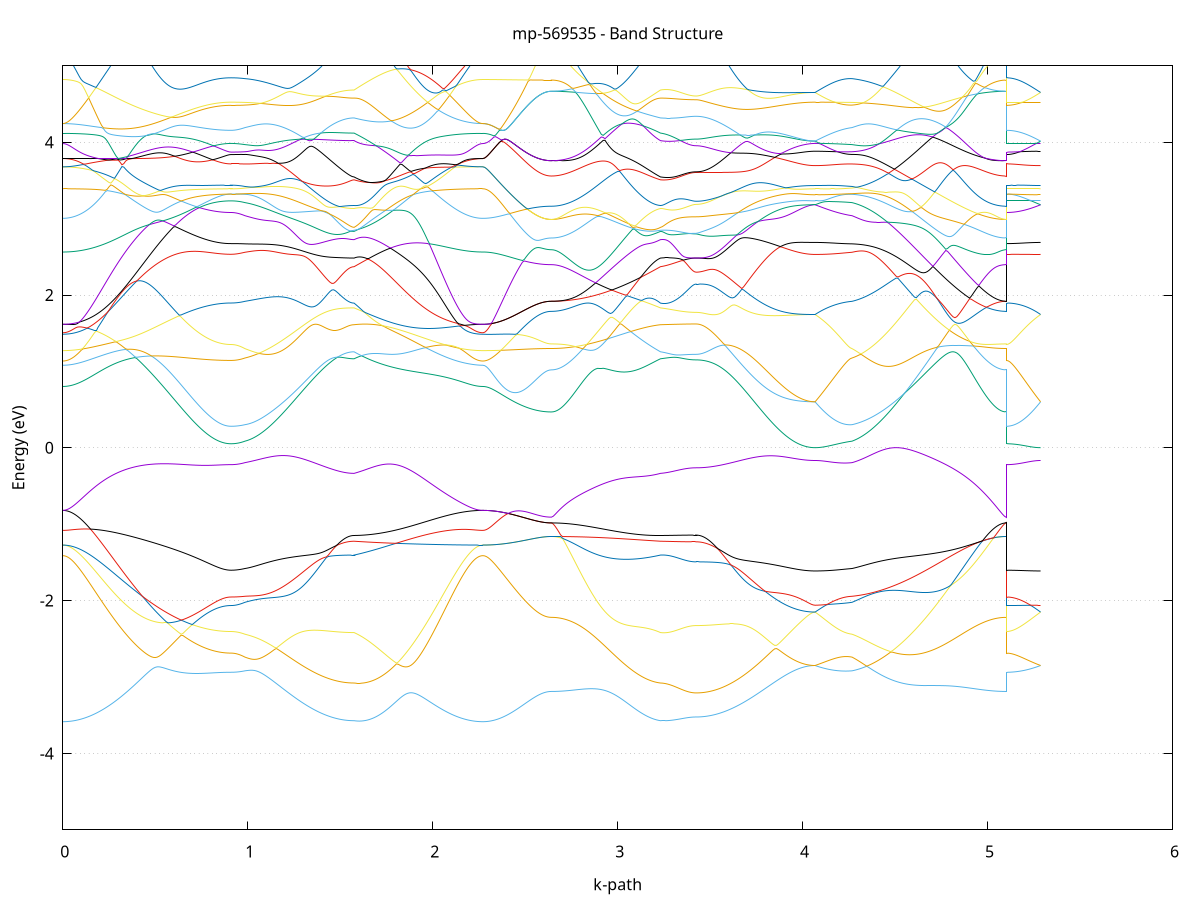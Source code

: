 set title 'mp-569535 - Band Structure'
set xlabel 'k-path'
set ylabel 'Energy (eV)'
set grid y
set yrange [-5:5]
set terminal png size 800,600
set output 'mp-569535_bands_gnuplot.png'
plot '-' using 1:2 with lines notitle, '-' using 1:2 with lines notitle, '-' using 1:2 with lines notitle, '-' using 1:2 with lines notitle, '-' using 1:2 with lines notitle, '-' using 1:2 with lines notitle, '-' using 1:2 with lines notitle, '-' using 1:2 with lines notitle, '-' using 1:2 with lines notitle, '-' using 1:2 with lines notitle, '-' using 1:2 with lines notitle, '-' using 1:2 with lines notitle, '-' using 1:2 with lines notitle, '-' using 1:2 with lines notitle, '-' using 1:2 with lines notitle, '-' using 1:2 with lines notitle, '-' using 1:2 with lines notitle, '-' using 1:2 with lines notitle, '-' using 1:2 with lines notitle, '-' using 1:2 with lines notitle, '-' using 1:2 with lines notitle, '-' using 1:2 with lines notitle, '-' using 1:2 with lines notitle, '-' using 1:2 with lines notitle, '-' using 1:2 with lines notitle, '-' using 1:2 with lines notitle, '-' using 1:2 with lines notitle, '-' using 1:2 with lines notitle, '-' using 1:2 with lines notitle, '-' using 1:2 with lines notitle, '-' using 1:2 with lines notitle, '-' using 1:2 with lines notitle, '-' using 1:2 with lines notitle, '-' using 1:2 with lines notitle, '-' using 1:2 with lines notitle, '-' using 1:2 with lines notitle, '-' using 1:2 with lines notitle, '-' using 1:2 with lines notitle, '-' using 1:2 with lines notitle, '-' using 1:2 with lines notitle, '-' using 1:2 with lines notitle, '-' using 1:2 with lines notitle, '-' using 1:2 with lines notitle, '-' using 1:2 with lines notitle, '-' using 1:2 with lines notitle, '-' using 1:2 with lines notitle, '-' using 1:2 with lines notitle, '-' using 1:2 with lines notitle, '-' using 1:2 with lines notitle, '-' using 1:2 with lines notitle, '-' using 1:2 with lines notitle, '-' using 1:2 with lines notitle, '-' using 1:2 with lines notitle, '-' using 1:2 with lines notitle, '-' using 1:2 with lines notitle, '-' using 1:2 with lines notitle, '-' using 1:2 with lines notitle, '-' using 1:2 with lines notitle, '-' using 1:2 with lines notitle, '-' using 1:2 with lines notitle, '-' using 1:2 with lines notitle, '-' using 1:2 with lines notitle, '-' using 1:2 with lines notitle, '-' using 1:2 with lines notitle
0.000000 -41.778842
0.009996 -41.778842
0.019992 -41.778842
0.029989 -41.778842
0.039985 -41.778842
0.049981 -41.778842
0.059977 -41.778842
0.069973 -41.778842
0.079969 -41.778842
0.089966 -41.778842
0.099962 -41.778742
0.109958 -41.778742
0.119954 -41.778742
0.129950 -41.778742
0.139946 -41.778742
0.149943 -41.778742
0.159939 -41.778742
0.169935 -41.778742
0.179931 -41.778642
0.189927 -41.778642
0.199923 -41.778642
0.209920 -41.778642
0.219916 -41.778642
0.229912 -41.778642
0.239908 -41.778542
0.249904 -41.778542
0.259900 -41.778542
0.269897 -41.778542
0.279893 -41.778442
0.289889 -41.778442
0.299885 -41.778442
0.309881 -41.778442
0.319878 -41.778342
0.329874 -41.778342
0.339870 -41.778342
0.349866 -41.778342
0.359862 -41.778242
0.369858 -41.778242
0.379855 -41.778242
0.389851 -41.778242
0.399847 -41.778142
0.409843 -41.778142
0.419839 -41.778142
0.429835 -41.778042
0.439832 -41.778042
0.449828 -41.778042
0.459824 -41.778042
0.469820 -41.777942
0.479816 -41.777942
0.489812 -41.777942
0.499809 -41.777842
0.509805 -41.777842
0.519801 -41.777842
0.529797 -41.777842
0.539793 -41.777742
0.549790 -41.777742
0.559786 -41.777742
0.569782 -41.777642
0.579778 -41.777642
0.589774 -41.777642
0.599770 -41.777642
0.609767 -41.777542
0.619763 -41.777542
0.629759 -41.777542
0.639755 -41.777542
0.649751 -41.777442
0.659747 -41.777442
0.669744 -41.777442
0.679740 -41.777442
0.689736 -41.777442
0.699732 -41.777342
0.709728 -41.777342
0.719724 -41.777342
0.729721 -41.777342
0.739717 -41.777342
0.749713 -41.777342
0.759709 -41.777242
0.769705 -41.777242
0.779702 -41.777242
0.789698 -41.777242
0.799694 -41.777242
0.809690 -41.777242
0.819686 -41.777242
0.829682 -41.777242
0.839679 -41.777242
0.849675 -41.777142
0.859671 -41.777142
0.869667 -41.777142
0.879663 -41.777142
0.889659 -41.777142
0.899656 -41.777142
0.909652 -41.777142
0.909652 -41.777142
0.919070 -41.777142
0.928489 -41.777142
0.937907 -41.777142
0.947325 -41.777142
0.956744 -41.777142
0.966162 -41.777142
0.975581 -41.777142
0.984999 -41.777142
0.984999 -41.777142
0.994998 -41.777242
1.004997 -41.777242
1.014996 -41.777242
1.024995 -41.777242
1.034994 -41.777242
1.044993 -41.777242
1.054992 -41.777242
1.064991 -41.777242
1.074990 -41.777242
1.084989 -41.777242
1.094988 -41.777242
1.104987 -41.777242
1.114986 -41.777242
1.124985 -41.777242
1.134984 -41.777242
1.144983 -41.777342
1.154982 -41.777342
1.164982 -41.777342
1.174981 -41.777342
1.184980 -41.777342
1.194979 -41.777342
1.204978 -41.777342
1.214977 -41.777342
1.224976 -41.777342
1.234975 -41.777342
1.244974 -41.777342
1.254973 -41.777342
1.264972 -41.777442
1.274971 -41.777442
1.284970 -41.777442
1.294969 -41.777442
1.304968 -41.777442
1.314967 -41.777442
1.324966 -41.777442
1.334965 -41.777442
1.344964 -41.777442
1.354963 -41.777442
1.364962 -41.777442
1.374961 -41.777442
1.384960 -41.777442
1.394959 -41.777442
1.404958 -41.777442
1.414957 -41.777542
1.424956 -41.777542
1.434955 -41.777542
1.444954 -41.777542
1.454953 -41.777542
1.464952 -41.777542
1.474951 -41.777542
1.484950 -41.777542
1.494949 -41.777542
1.504948 -41.777542
1.514947 -41.777542
1.524946 -41.777542
1.534945 -41.777542
1.544944 -41.777542
1.554943 -41.777542
1.564942 -41.777542
1.574941 -41.777542
1.574941 -41.777542
1.584891 -41.777542
1.594841 -41.777442
1.604791 -41.777442
1.614741 -41.777442
1.624691 -41.777442
1.634641 -41.777442
1.644591 -41.777442
1.654541 -41.777542
1.664491 -41.777542
1.674441 -41.777542
1.684391 -41.777642
1.694341 -41.777642
1.704291 -41.777642
1.714241 -41.777642
1.724191 -41.777742
1.734141 -41.777742
1.744091 -41.777742
1.754041 -41.777842
1.763991 -41.777842
1.773941 -41.777842
1.783891 -41.777942
1.793841 -41.777942
1.803791 -41.777942
1.813741 -41.778042
1.823691 -41.778042
1.833641 -41.778042
1.843591 -41.778042
1.853541 -41.778142
1.863491 -41.778142
1.873441 -41.778142
1.883391 -41.778242
1.893341 -41.778242
1.903291 -41.778242
1.913241 -41.778242
1.923191 -41.778342
1.933141 -41.778342
1.943091 -41.778342
1.953041 -41.778342
1.962991 -41.778442
1.972941 -41.778442
1.982891 -41.778442
1.992841 -41.778442
2.002791 -41.778542
2.012741 -41.778542
2.022691 -41.778542
2.032641 -41.778542
2.042591 -41.778642
2.052541 -41.778642
2.062491 -41.778642
2.072441 -41.778642
2.082391 -41.778642
2.092341 -41.778642
2.102291 -41.778742
2.112241 -41.778742
2.122191 -41.778742
2.132141 -41.778742
2.142091 -41.778742
2.152041 -41.778742
2.161991 -41.778742
2.171941 -41.778842
2.181891 -41.778842
2.191841 -41.778842
2.201791 -41.778842
2.211741 -41.778842
2.221691 -41.778842
2.231641 -41.778842
2.241591 -41.778842
2.251541 -41.778842
2.261491 -41.778842
2.271441 -41.778842
2.271441 -41.778842
2.281184 -41.778842
2.290927 -41.778842
2.300671 -41.778842
2.310414 -41.778842
2.320157 -41.778842
2.329900 -41.778842
2.339644 -41.778842
2.349387 -41.778842
2.359130 -41.778842
2.368873 -41.778842
2.378616 -41.778842
2.388360 -41.778842
2.398103 -41.778842
2.407846 -41.778842
2.417589 -41.778842
2.427333 -41.778842
2.437076 -41.778842
2.446819 -41.778842
2.456562 -41.778842
2.466306 -41.778742
2.476049 -41.778742
2.485792 -41.778742
2.495535 -41.778742
2.505278 -41.778742
2.515022 -41.778742
2.524765 -41.778742
2.534508 -41.778742
2.544251 -41.778742
2.553995 -41.778742
2.563738 -41.778742
2.573481 -41.778742
2.583224 -41.778742
2.592968 -41.778742
2.602711 -41.778742
2.612454 -41.778742
2.622197 -41.778742
2.631940 -41.778742
2.641684 -41.778742
2.641684 -41.778742
2.651683 -41.778742
2.661682 -41.778742
2.671681 -41.778742
2.681680 -41.778742
2.691679 -41.778742
2.701678 -41.778742
2.711677 -41.778742
2.721676 -41.778742
2.731675 -41.778742
2.741674 -41.778742
2.751673 -41.778742
2.761672 -41.778642
2.771671 -41.778642
2.781670 -41.778642
2.791669 -41.778642
2.801668 -41.778642
2.811667 -41.778642
2.821666 -41.778642
2.831665 -41.778542
2.841664 -41.778542
2.851663 -41.778542
2.861662 -41.778542
2.871661 -41.778542
2.881660 -41.778542
2.891659 -41.778442
2.901658 -41.778442
2.911657 -41.778442
2.921656 -41.778442
2.931655 -41.778342
2.941654 -41.778342
2.951653 -41.778342
2.961652 -41.778342
2.971651 -41.778242
2.981650 -41.778242
2.991649 -41.778242
3.001649 -41.778242
3.011648 -41.778142
3.021647 -41.778142
3.031646 -41.778142
3.041645 -41.778142
3.051644 -41.778042
3.061643 -41.778042
3.071642 -41.778042
3.081641 -41.777942
3.091640 -41.777942
3.101639 -41.777942
3.111638 -41.777942
3.121637 -41.777842
3.131636 -41.777842
3.141635 -41.777842
3.151634 -41.777742
3.161633 -41.777742
3.171632 -41.777742
3.181631 -41.777642
3.191630 -41.777642
3.201629 -41.777642
3.211628 -41.777642
3.221627 -41.777542
3.231626 -41.777542
3.231626 -41.777542
3.241258 -41.777542
3.250890 -41.777542
3.260521 -41.777542
3.270153 -41.777542
3.279785 -41.777542
3.289417 -41.777542
3.299049 -41.777442
3.308680 -41.777442
3.318312 -41.777442
3.327944 -41.777442
3.337576 -41.777442
3.347207 -41.777442
3.356839 -41.777442
3.366471 -41.777442
3.376103 -41.777442
3.385735 -41.777442
3.395366 -41.777442
3.404998 -41.777442
3.414630 -41.777442
3.424262 -41.777442
3.424262 -41.777442
3.434157 -41.777442
3.444053 -41.777442
3.453949 -41.777442
3.463845 -41.777442
3.473740 -41.777442
3.483636 -41.777442
3.493532 -41.777442
3.503427 -41.777442
3.513323 -41.777442
3.523219 -41.777442
3.533115 -41.777442
3.543010 -41.777442
3.552906 -41.777442
3.562802 -41.777442
3.572697 -41.777442
3.582593 -41.777342
3.592489 -41.777342
3.602385 -41.777342
3.612280 -41.777342
3.622176 -41.777342
3.632072 -41.777342
3.641967 -41.777342
3.651863 -41.777342
3.661759 -41.777342
3.671654 -41.777342
3.681550 -41.777342
3.691446 -41.777342
3.701342 -41.777342
3.711237 -41.777342
3.721133 -41.777342
3.731029 -41.777342
3.740924 -41.777342
3.750820 -41.777342
3.760716 -41.777242
3.770612 -41.777242
3.780507 -41.777242
3.790403 -41.777242
3.800299 -41.777242
3.810194 -41.777242
3.820090 -41.777242
3.829986 -41.777242
3.839881 -41.777242
3.849777 -41.777242
3.859673 -41.777242
3.869569 -41.777242
3.879464 -41.777242
3.889360 -41.777242
3.899256 -41.777242
3.909151 -41.777242
3.919047 -41.777242
3.928943 -41.777242
3.938839 -41.777242
3.948734 -41.777142
3.958630 -41.777142
3.968526 -41.777142
3.978421 -41.777142
3.988317 -41.777142
3.998213 -41.777142
4.008108 -41.777142
4.018004 -41.777142
4.027900 -41.777142
4.037796 -41.777142
4.047691 -41.777142
4.057587 -41.777142
4.067483 -41.777142
4.067483 -41.777142
4.077476 -41.777142
4.087469 -41.777142
4.097463 -41.777142
4.107456 -41.777142
4.117450 -41.777142
4.127443 -41.777142
4.137436 -41.777142
4.147430 -41.777142
4.157423 -41.777142
4.167417 -41.777142
4.177410 -41.777142
4.187403 -41.777142
4.197397 -41.777142
4.207390 -41.777142
4.217384 -41.777142
4.227377 -41.777142
4.237370 -41.777142
4.247364 -41.777142
4.257357 -41.777142
4.267351 -41.777142
4.267351 -41.777142
4.277283 -41.777242
4.287215 -41.777242
4.297147 -41.777242
4.307079 -41.777242
4.317012 -41.777242
4.326944 -41.777242
4.336876 -41.777242
4.346808 -41.777242
4.356740 -41.777342
4.366672 -41.777342
4.376605 -41.777342
4.386537 -41.777342
4.396469 -41.777342
4.406401 -41.777342
4.416333 -41.777442
4.426266 -41.777442
4.436198 -41.777442
4.446130 -41.777442
4.456062 -41.777442
4.465994 -41.777542
4.475927 -41.777542
4.485859 -41.777542
4.495791 -41.777542
4.505723 -41.777642
4.515655 -41.777642
4.525588 -41.777642
4.535520 -41.777642
4.545452 -41.777742
4.555384 -41.777742
4.565316 -41.777742
4.575249 -41.777742
4.585181 -41.777842
4.595113 -41.777842
4.605045 -41.777842
4.614977 -41.777842
4.624910 -41.777942
4.634842 -41.777942
4.644774 -41.777942
4.654706 -41.777942
4.664638 -41.778042
4.674571 -41.778042
4.684503 -41.778042
4.694435 -41.778142
4.704367 -41.778142
4.714299 -41.778142
4.724232 -41.778142
4.734164 -41.778242
4.744096 -41.778242
4.754028 -41.778242
4.763960 -41.778242
4.773893 -41.778342
4.783825 -41.778342
4.793757 -41.778342
4.803689 -41.778342
4.813621 -41.778442
4.823553 -41.778442
4.833486 -41.778442
4.843418 -41.778442
4.853350 -41.778442
4.863282 -41.778542
4.873214 -41.778542
4.883147 -41.778542
4.893079 -41.778542
4.903011 -41.778542
4.912943 -41.778542
4.922875 -41.778642
4.932808 -41.778642
4.942740 -41.778642
4.952672 -41.778642
4.962604 -41.778642
4.972536 -41.778642
4.982469 -41.778642
4.992401 -41.778742
5.002333 -41.778742
5.012265 -41.778742
5.022197 -41.778742
5.032130 -41.778742
5.042062 -41.778742
5.051994 -41.778742
5.061926 -41.778742
5.071858 -41.778742
5.081791 -41.778742
5.091723 -41.778742
5.101655 -41.778742
5.101655 -41.777142
5.111398 -41.777142
5.121141 -41.777142
5.130885 -41.777142
5.140628 -41.777142
5.150371 -41.777142
5.160114 -41.777142
5.169858 -41.777142
5.179601 -41.777142
5.189344 -41.777142
5.199087 -41.777142
5.208830 -41.777142
5.218574 -41.777142
5.228317 -41.777142
5.238060 -41.777142
5.247803 -41.777142
5.257547 -41.777142
5.267290 -41.777142
5.277033 -41.777142
5.286776 -41.777142
e
0.000000 -41.776342
0.009996 -41.776342
0.019992 -41.776342
0.029989 -41.776342
0.039985 -41.776342
0.049981 -41.776342
0.059977 -41.776342
0.069973 -41.776342
0.079969 -41.776342
0.089966 -41.776342
0.099962 -41.776342
0.109958 -41.776442
0.119954 -41.776442
0.129950 -41.776442
0.139946 -41.776442
0.149943 -41.776442
0.159939 -41.776442
0.169935 -41.776442
0.179931 -41.776442
0.189927 -41.776442
0.199923 -41.776442
0.209920 -41.776442
0.219916 -41.776442
0.229912 -41.776442
0.239908 -41.776542
0.249904 -41.776542
0.259900 -41.776542
0.269897 -41.776542
0.279893 -41.776542
0.289889 -41.776542
0.299885 -41.776542
0.309881 -41.776542
0.319878 -41.776642
0.329874 -41.776642
0.339870 -41.776642
0.349866 -41.776642
0.359862 -41.776642
0.369858 -41.776642
0.379855 -41.776642
0.389851 -41.776642
0.399847 -41.776742
0.409843 -41.776742
0.419839 -41.776742
0.429835 -41.776742
0.439832 -41.776742
0.449828 -41.776742
0.459824 -41.776742
0.469820 -41.776842
0.479816 -41.776842
0.489812 -41.776842
0.499809 -41.776842
0.509805 -41.776842
0.519801 -41.776842
0.529797 -41.776842
0.539793 -41.776842
0.549790 -41.776942
0.559786 -41.776942
0.569782 -41.776942
0.579778 -41.776942
0.589774 -41.776942
0.599770 -41.776942
0.609767 -41.776942
0.619763 -41.776942
0.629759 -41.777042
0.639755 -41.777042
0.649751 -41.777042
0.659747 -41.777042
0.669744 -41.777042
0.679740 -41.777042
0.689736 -41.777042
0.699732 -41.777042
0.709728 -41.777042
0.719724 -41.777042
0.729721 -41.777142
0.739717 -41.777142
0.749713 -41.777142
0.759709 -41.777142
0.769705 -41.777142
0.779702 -41.777142
0.789698 -41.777142
0.799694 -41.777142
0.809690 -41.777142
0.819686 -41.777142
0.829682 -41.777142
0.839679 -41.777142
0.849675 -41.777142
0.859671 -41.777142
0.869667 -41.777142
0.879663 -41.777142
0.889659 -41.777142
0.899656 -41.777142
0.909652 -41.777142
0.909652 -41.777142
0.919070 -41.777142
0.928489 -41.777142
0.937907 -41.777142
0.947325 -41.777142
0.956744 -41.777142
0.966162 -41.777142
0.975581 -41.777142
0.984999 -41.777142
0.984999 -41.777142
0.994998 -41.777142
1.004997 -41.777142
1.014996 -41.777142
1.024995 -41.777142
1.034994 -41.777142
1.044993 -41.777142
1.054992 -41.777142
1.064991 -41.777142
1.074990 -41.777142
1.084989 -41.777142
1.094988 -41.777142
1.104987 -41.777142
1.114986 -41.777142
1.124985 -41.777142
1.134984 -41.777142
1.144983 -41.777142
1.154982 -41.777142
1.164982 -41.777142
1.174981 -41.777142
1.184980 -41.777142
1.194979 -41.777142
1.204978 -41.777142
1.214977 -41.777142
1.224976 -41.777142
1.234975 -41.777142
1.244974 -41.777142
1.254973 -41.777242
1.264972 -41.777242
1.274971 -41.777242
1.284970 -41.777242
1.294969 -41.777242
1.304968 -41.777242
1.314967 -41.777242
1.324966 -41.777242
1.334965 -41.777242
1.344964 -41.777242
1.354963 -41.777242
1.364962 -41.777242
1.374961 -41.777242
1.384960 -41.777242
1.394959 -41.777242
1.404958 -41.777242
1.414957 -41.777242
1.424956 -41.777242
1.434955 -41.777242
1.444954 -41.777242
1.454953 -41.777242
1.464952 -41.777242
1.474951 -41.777242
1.484950 -41.777242
1.494949 -41.777242
1.504948 -41.777242
1.514947 -41.777242
1.524946 -41.777242
1.534945 -41.777242
1.544944 -41.777242
1.554943 -41.777242
1.564942 -41.777242
1.574941 -41.777242
1.574941 -41.777242
1.584891 -41.777342
1.594841 -41.777342
1.604791 -41.777342
1.614741 -41.777342
1.624691 -41.777442
1.634641 -41.777342
1.644591 -41.777342
1.654541 -41.777342
1.664491 -41.777242
1.674441 -41.777242
1.684391 -41.777242
1.694341 -41.777242
1.704291 -41.777142
1.714241 -41.777142
1.724191 -41.777142
1.734141 -41.777042
1.744091 -41.777042
1.754041 -41.777042
1.763991 -41.777042
1.773941 -41.776942
1.783891 -41.776942
1.793841 -41.776942
1.803791 -41.776942
1.813741 -41.776942
1.823691 -41.776842
1.833641 -41.776842
1.843591 -41.776842
1.853541 -41.776842
1.863491 -41.776742
1.873441 -41.776742
1.883391 -41.776742
1.893341 -41.776742
1.903291 -41.776742
1.913241 -41.776642
1.923191 -41.776642
1.933141 -41.776642
1.943091 -41.776642
1.953041 -41.776642
1.962991 -41.776642
1.972941 -41.776542
1.982891 -41.776542
1.992841 -41.776542
2.002791 -41.776542
2.012741 -41.776542
2.022691 -41.776542
2.032641 -41.776542
2.042591 -41.776542
2.052541 -41.776442
2.062491 -41.776442
2.072441 -41.776442
2.082391 -41.776442
2.092341 -41.776442
2.102291 -41.776442
2.112241 -41.776442
2.122191 -41.776442
2.132141 -41.776442
2.142091 -41.776442
2.152041 -41.776442
2.161991 -41.776442
2.171941 -41.776342
2.181891 -41.776342
2.191841 -41.776342
2.201791 -41.776342
2.211741 -41.776342
2.221691 -41.776342
2.231641 -41.776342
2.241591 -41.776342
2.251541 -41.776342
2.261491 -41.776342
2.271441 -41.776342
2.271441 -41.776342
2.281184 -41.776342
2.290927 -41.776342
2.300671 -41.776342
2.310414 -41.776342
2.320157 -41.776342
2.329900 -41.776342
2.339644 -41.776342
2.349387 -41.776342
2.359130 -41.776342
2.368873 -41.776342
2.378616 -41.776342
2.388360 -41.776342
2.398103 -41.776342
2.407846 -41.776442
2.417589 -41.776442
2.427333 -41.776442
2.437076 -41.776442
2.446819 -41.776442
2.456562 -41.776442
2.466306 -41.776442
2.476049 -41.776442
2.485792 -41.776442
2.495535 -41.776442
2.505278 -41.776442
2.515022 -41.776442
2.524765 -41.776442
2.534508 -41.776442
2.544251 -41.776442
2.553995 -41.776442
2.563738 -41.776442
2.573481 -41.776442
2.583224 -41.776442
2.592968 -41.776442
2.602711 -41.776442
2.612454 -41.776442
2.622197 -41.776442
2.631940 -41.776442
2.641684 -41.776442
2.641684 -41.776442
2.651683 -41.776442
2.661682 -41.776442
2.671681 -41.776442
2.681680 -41.776442
2.691679 -41.776442
2.701678 -41.776442
2.711677 -41.776442
2.721676 -41.776442
2.731675 -41.776442
2.741674 -41.776442
2.751673 -41.776442
2.761672 -41.776542
2.771671 -41.776542
2.781670 -41.776542
2.791669 -41.776542
2.801668 -41.776542
2.811667 -41.776542
2.821666 -41.776542
2.831665 -41.776542
2.841664 -41.776542
2.851663 -41.776542
2.861662 -41.776542
2.871661 -41.776542
2.881660 -41.776642
2.891659 -41.776642
2.901658 -41.776642
2.911657 -41.776642
2.921656 -41.776642
2.931655 -41.776642
2.941654 -41.776642
2.951653 -41.776642
2.961652 -41.776742
2.971651 -41.776742
2.981650 -41.776742
2.991649 -41.776742
3.001649 -41.776742
3.011648 -41.776742
3.021647 -41.776842
3.031646 -41.776842
3.041645 -41.776842
3.051644 -41.776842
3.061643 -41.776842
3.071642 -41.776942
3.081641 -41.776942
3.091640 -41.776942
3.101639 -41.776942
3.111638 -41.776942
3.121637 -41.777042
3.131636 -41.777042
3.141635 -41.777042
3.151634 -41.777042
3.161633 -41.777142
3.171632 -41.777142
3.181631 -41.777142
3.191630 -41.777142
3.201629 -41.777242
3.211628 -41.777242
3.221627 -41.777242
3.231626 -41.777242
3.231626 -41.777242
3.241258 -41.777242
3.250890 -41.777342
3.260521 -41.777342
3.270153 -41.777342
3.279785 -41.777342
3.289417 -41.777342
3.299049 -41.777342
3.308680 -41.777342
3.318312 -41.777342
3.327944 -41.777342
3.337576 -41.777342
3.347207 -41.777342
3.356839 -41.777342
3.366471 -41.777342
3.376103 -41.777342
3.385735 -41.777342
3.395366 -41.777342
3.404998 -41.777342
3.414630 -41.777342
3.424262 -41.777342
3.424262 -41.777342
3.434157 -41.777342
3.444053 -41.777342
3.453949 -41.777342
3.463845 -41.777342
3.473740 -41.777342
3.483636 -41.777342
3.493532 -41.777342
3.503427 -41.777342
3.513323 -41.777342
3.523219 -41.777342
3.533115 -41.777342
3.543010 -41.777342
3.552906 -41.777342
3.562802 -41.777342
3.572697 -41.777342
3.582593 -41.777342
3.592489 -41.777342
3.602385 -41.777342
3.612280 -41.777342
3.622176 -41.777342
3.632072 -41.777342
3.641967 -41.777342
3.651863 -41.777342
3.661759 -41.777342
3.671654 -41.777342
3.681550 -41.777342
3.691446 -41.777342
3.701342 -41.777342
3.711237 -41.777242
3.721133 -41.777242
3.731029 -41.777242
3.740924 -41.777242
3.750820 -41.777242
3.760716 -41.777242
3.770612 -41.777242
3.780507 -41.777242
3.790403 -41.777242
3.800299 -41.777242
3.810194 -41.777242
3.820090 -41.777242
3.829986 -41.777242
3.839881 -41.777242
3.849777 -41.777242
3.859673 -41.777242
3.869569 -41.777242
3.879464 -41.777242
3.889360 -41.777242
3.899256 -41.777242
3.909151 -41.777242
3.919047 -41.777142
3.928943 -41.777142
3.938839 -41.777142
3.948734 -41.777142
3.958630 -41.777142
3.968526 -41.777142
3.978421 -41.777142
3.988317 -41.777142
3.998213 -41.777142
4.008108 -41.777142
4.018004 -41.777142
4.027900 -41.777142
4.037796 -41.777142
4.047691 -41.777142
4.057587 -41.777142
4.067483 -41.777142
4.067483 -41.777142
4.077476 -41.777142
4.087469 -41.777142
4.097463 -41.777142
4.107456 -41.777142
4.117450 -41.777142
4.127443 -41.777142
4.137436 -41.777142
4.147430 -41.777142
4.157423 -41.777142
4.167417 -41.777142
4.177410 -41.777142
4.187403 -41.777142
4.197397 -41.777142
4.207390 -41.777142
4.217384 -41.777142
4.227377 -41.777142
4.237370 -41.777142
4.247364 -41.777142
4.257357 -41.777142
4.267351 -41.777142
4.267351 -41.777142
4.277283 -41.777142
4.287215 -41.777142
4.297147 -41.777142
4.307079 -41.777142
4.317012 -41.777142
4.326944 -41.777142
4.336876 -41.777142
4.346808 -41.777142
4.356740 -41.777142
4.366672 -41.777142
4.376605 -41.777142
4.386537 -41.777142
4.396469 -41.777042
4.406401 -41.777042
4.416333 -41.777042
4.426266 -41.777042
4.436198 -41.777042
4.446130 -41.777042
4.456062 -41.777042
4.465994 -41.777042
4.475927 -41.777042
4.485859 -41.777042
4.495791 -41.777042
4.505723 -41.776942
4.515655 -41.776942
4.525588 -41.776942
4.535520 -41.776942
4.545452 -41.776942
4.555384 -41.776942
4.565316 -41.776942
4.575249 -41.776942
4.585181 -41.776942
4.595113 -41.776842
4.605045 -41.776842
4.614977 -41.776842
4.624910 -41.776842
4.634842 -41.776842
4.644774 -41.776842
4.654706 -41.776842
4.664638 -41.776842
4.674571 -41.776742
4.684503 -41.776742
4.694435 -41.776742
4.704367 -41.776742
4.714299 -41.776742
4.724232 -41.776742
4.734164 -41.776742
4.744096 -41.776742
4.754028 -41.776742
4.763960 -41.776642
4.773893 -41.776642
4.783825 -41.776642
4.793757 -41.776642
4.803689 -41.776642
4.813621 -41.776642
4.823553 -41.776642
4.833486 -41.776642
4.843418 -41.776642
4.853350 -41.776542
4.863282 -41.776542
4.873214 -41.776542
4.883147 -41.776542
4.893079 -41.776542
4.903011 -41.776542
4.912943 -41.776542
4.922875 -41.776542
4.932808 -41.776542
4.942740 -41.776542
4.952672 -41.776542
4.962604 -41.776542
4.972536 -41.776542
4.982469 -41.776542
4.992401 -41.776442
5.002333 -41.776442
5.012265 -41.776442
5.022197 -41.776442
5.032130 -41.776442
5.042062 -41.776442
5.051994 -41.776442
5.061926 -41.776442
5.071858 -41.776442
5.081791 -41.776442
5.091723 -41.776442
5.101655 -41.776442
5.101655 -41.777142
5.111398 -41.777142
5.121141 -41.777142
5.130885 -41.777142
5.140628 -41.777142
5.150371 -41.777142
5.160114 -41.777142
5.169858 -41.777142
5.179601 -41.777142
5.189344 -41.777142
5.199087 -41.777142
5.208830 -41.777142
5.218574 -41.777142
5.228317 -41.777142
5.238060 -41.777142
5.247803 -41.777142
5.257547 -41.777142
5.267290 -41.777142
5.277033 -41.777142
5.286776 -41.777142
e
0.000000 -41.360442
0.009996 -41.360342
0.019992 -41.360342
0.029989 -41.360342
0.039985 -41.360242
0.049981 -41.360242
0.059977 -41.360142
0.069973 -41.360042
0.079969 -41.359942
0.089966 -41.359842
0.099962 -41.359742
0.109958 -41.359542
0.119954 -41.359442
0.129950 -41.359242
0.139946 -41.359042
0.149943 -41.358842
0.159939 -41.358642
0.169935 -41.358442
0.179931 -41.358242
0.189927 -41.358042
0.199923 -41.357742
0.209920 -41.357442
0.219916 -41.357242
0.229912 -41.356942
0.239908 -41.356642
0.249904 -41.356342
0.259900 -41.356042
0.269897 -41.355742
0.279893 -41.355442
0.289889 -41.355042
0.299885 -41.354742
0.309881 -41.354342
0.319878 -41.354042
0.329874 -41.353642
0.339870 -41.353342
0.349866 -41.352942
0.359862 -41.352542
0.369858 -41.352142
0.379855 -41.351742
0.389851 -41.351442
0.399847 -41.351042
0.409843 -41.350642
0.419839 -41.350242
0.429835 -41.349842
0.439832 -41.349442
0.449828 -41.349042
0.459824 -41.348642
0.469820 -41.348242
0.479816 -41.347842
0.489812 -41.347442
0.499809 -41.347042
0.509805 -41.346642
0.519801 -41.346242
0.529797 -41.345842
0.539793 -41.345442
0.549790 -41.345042
0.559786 -41.344742
0.569782 -41.344342
0.579778 -41.343942
0.589774 -41.343542
0.599770 -41.343242
0.609767 -41.342842
0.619763 -41.342542
0.629759 -41.342242
0.639755 -41.341842
0.649751 -41.341542
0.659747 -41.341242
0.669744 -41.340942
0.679740 -41.340642
0.689736 -41.340342
0.699732 -41.340142
0.709728 -41.339842
0.719724 -41.339642
0.729721 -41.339342
0.739717 -41.339142
0.749713 -41.338942
0.759709 -41.338742
0.769705 -41.338542
0.779702 -41.338342
0.789698 -41.338142
0.799694 -41.338042
0.809690 -41.337842
0.819686 -41.337742
0.829682 -41.337642
0.839679 -41.337542
0.849675 -41.337442
0.859671 -41.337342
0.869667 -41.337342
0.879663 -41.337242
0.889659 -41.337242
0.899656 -41.337142
0.909652 -41.337142
0.909652 -41.337142
0.919070 -41.337142
0.928489 -41.337242
0.937907 -41.337242
0.947325 -41.337242
0.956744 -41.337342
0.966162 -41.337442
0.975581 -41.337442
0.984999 -41.337542
0.984999 -41.337542
0.994998 -41.337642
1.004997 -41.337742
1.014996 -41.337842
1.024995 -41.337842
1.034994 -41.337942
1.044993 -41.338042
1.054992 -41.338042
1.064991 -41.338142
1.074990 -41.338242
1.084989 -41.338342
1.094988 -41.338342
1.104987 -41.338442
1.114986 -41.338542
1.124985 -41.338542
1.134984 -41.338642
1.144983 -41.338742
1.154982 -41.338742
1.164982 -41.338842
1.174981 -41.338942
1.184980 -41.338942
1.194979 -41.339042
1.204978 -41.339142
1.214977 -41.339142
1.224976 -41.339242
1.234975 -41.339242
1.244974 -41.339342
1.254973 -41.339442
1.264972 -41.339442
1.274971 -41.339542
1.284970 -41.339542
1.294969 -41.339642
1.304968 -41.339642
1.314967 -41.339742
1.324966 -41.339742
1.334965 -41.339842
1.344964 -41.339842
1.354963 -41.339942
1.364962 -41.339942
1.374961 -41.339942
1.384960 -41.340042
1.394959 -41.340042
1.404958 -41.340042
1.414957 -41.340142
1.424956 -41.340142
1.434955 -41.340142
1.444954 -41.340242
1.454953 -41.340242
1.464952 -41.340242
1.474951 -41.340242
1.484950 -41.340342
1.494949 -41.340342
1.504948 -41.340342
1.514947 -41.340342
1.524946 -41.340342
1.534945 -41.340342
1.544944 -41.340342
1.554943 -41.340342
1.564942 -41.340342
1.574941 -41.340342
1.574941 -41.340342
1.584891 -41.339842
1.594841 -41.339242
1.604791 -41.338742
1.614741 -41.338142
1.624691 -41.337642
1.634641 -41.337742
1.644591 -41.338342
1.654541 -41.338842
1.664491 -41.339442
1.674441 -41.339942
1.684391 -41.340542
1.694341 -41.341042
1.704291 -41.341642
1.714241 -41.342142
1.724191 -41.342742
1.734141 -41.343242
1.744091 -41.343842
1.754041 -41.344342
1.763991 -41.344842
1.773941 -41.345342
1.783891 -41.345942
1.793841 -41.346442
1.803791 -41.346942
1.813741 -41.347442
1.823691 -41.347942
1.833641 -41.348442
1.843591 -41.348942
1.853541 -41.349442
1.863491 -41.349842
1.873441 -41.350342
1.883391 -41.350842
1.893341 -41.351242
1.903291 -41.351642
1.913241 -41.352142
1.923191 -41.352542
1.933141 -41.352942
1.943091 -41.353342
1.953041 -41.353742
1.962991 -41.354142
1.972941 -41.354542
1.982891 -41.354942
1.992841 -41.355242
2.002791 -41.355642
2.012741 -41.355942
2.022691 -41.356242
2.032641 -41.356542
2.042591 -41.356842
2.052541 -41.357142
2.062491 -41.357442
2.072441 -41.357742
2.082391 -41.357942
2.092341 -41.358242
2.102291 -41.358442
2.112241 -41.358642
2.122191 -41.358842
2.132141 -41.359042
2.142091 -41.359242
2.152041 -41.359442
2.161991 -41.359542
2.171941 -41.359742
2.181891 -41.359842
2.191841 -41.359942
2.201791 -41.360042
2.211741 -41.360142
2.221691 -41.360242
2.231641 -41.360242
2.241591 -41.360342
2.251541 -41.360342
2.261491 -41.360342
2.271441 -41.360442
2.271441 -41.360442
2.281184 -41.360442
2.290927 -41.360442
2.300671 -41.360442
2.310414 -41.360442
2.320157 -41.360442
2.329900 -41.360442
2.339644 -41.360442
2.349387 -41.360442
2.359130 -41.360442
2.368873 -41.360442
2.378616 -41.360442
2.388360 -41.360442
2.398103 -41.360442
2.407846 -41.360442
2.417589 -41.360442
2.427333 -41.360442
2.437076 -41.360442
2.446819 -41.360442
2.456562 -41.360442
2.466306 -41.360442
2.476049 -41.360442
2.485792 -41.360442
2.495535 -41.360442
2.505278 -41.360442
2.515022 -41.360442
2.524765 -41.360442
2.534508 -41.360442
2.544251 -41.360442
2.553995 -41.360442
2.563738 -41.360442
2.573481 -41.360442
2.583224 -41.360442
2.592968 -41.360442
2.602711 -41.360442
2.612454 -41.360442
2.622197 -41.360442
2.631940 -41.360442
2.641684 -41.360442
2.641684 -41.360442
2.651683 -41.360342
2.661682 -41.360342
2.671681 -41.360342
2.681680 -41.360242
2.691679 -41.360242
2.701678 -41.360142
2.711677 -41.360042
2.721676 -41.359942
2.731675 -41.359842
2.741674 -41.359742
2.751673 -41.359542
2.761672 -41.359442
2.771671 -41.359242
2.781670 -41.359042
2.791669 -41.358842
2.801668 -41.358642
2.811667 -41.358442
2.821666 -41.358242
2.831665 -41.357942
2.841664 -41.357742
2.851663 -41.357442
2.861662 -41.357142
2.871661 -41.356842
2.881660 -41.356542
2.891659 -41.356242
2.901658 -41.355942
2.911657 -41.355542
2.921656 -41.355242
2.931655 -41.354842
2.941654 -41.354442
2.951653 -41.354142
2.961652 -41.353742
2.971651 -41.353342
2.981650 -41.352842
2.991649 -41.352442
3.001649 -41.352042
3.011648 -41.351642
3.021647 -41.351142
3.031646 -41.350742
3.041645 -41.350242
3.051644 -41.349742
3.061643 -41.349342
3.071642 -41.348842
3.081641 -41.348342
3.091640 -41.347842
3.101639 -41.347342
3.111638 -41.346842
3.121637 -41.346342
3.131636 -41.345742
3.141635 -41.345242
3.151634 -41.344742
3.161633 -41.344242
3.171632 -41.343642
3.181631 -41.343142
3.191630 -41.342542
3.201629 -41.342042
3.211628 -41.341442
3.221627 -41.340942
3.231626 -41.340342
3.231626 -41.340342
3.241258 -41.340242
3.250890 -41.340042
3.260521 -41.339942
3.270153 -41.339742
3.279785 -41.339642
3.289417 -41.339542
3.299049 -41.339342
3.308680 -41.339242
3.318312 -41.339042
3.327944 -41.338942
3.337576 -41.338742
3.347207 -41.338642
3.356839 -41.338442
3.366471 -41.338342
3.376103 -41.338142
3.385735 -41.338042
3.395366 -41.337842
3.404998 -41.337742
3.414630 -41.337542
3.424262 -41.337442
3.424262 -41.337442
3.434157 -41.337442
3.444053 -41.337442
3.453949 -41.337442
3.463845 -41.337442
3.473740 -41.337442
3.483636 -41.337442
3.493532 -41.337442
3.503427 -41.337442
3.513323 -41.337442
3.523219 -41.337442
3.533115 -41.337442
3.543010 -41.337442
3.552906 -41.337442
3.562802 -41.337442
3.572697 -41.337442
3.582593 -41.337442
3.592489 -41.337442
3.602385 -41.337442
3.612280 -41.337442
3.622176 -41.337442
3.632072 -41.337442
3.641967 -41.337442
3.651863 -41.337442
3.661759 -41.337442
3.671654 -41.337342
3.681550 -41.337342
3.691446 -41.337342
3.701342 -41.337342
3.711237 -41.337342
3.721133 -41.337342
3.731029 -41.337342
3.740924 -41.337342
3.750820 -41.337342
3.760716 -41.337342
3.770612 -41.337342
3.780507 -41.337342
3.790403 -41.337342
3.800299 -41.337342
3.810194 -41.337242
3.820090 -41.337242
3.829986 -41.337242
3.839881 -41.337242
3.849777 -41.337242
3.859673 -41.337242
3.869569 -41.337242
3.879464 -41.337242
3.889360 -41.337242
3.899256 -41.337242
3.909151 -41.337242
3.919047 -41.337242
3.928943 -41.337242
3.938839 -41.337242
3.948734 -41.337242
3.958630 -41.337242
3.968526 -41.337242
3.978421 -41.337242
3.988317 -41.337242
3.998213 -41.337142
4.008108 -41.337142
4.018004 -41.337142
4.027900 -41.337142
4.037796 -41.337142
4.047691 -41.337142
4.057587 -41.337142
4.067483 -41.337142
4.067483 -41.337142
4.077476 -41.337142
4.087469 -41.337142
4.097463 -41.337142
4.107456 -41.337242
4.117450 -41.337242
4.127443 -41.337242
4.137436 -41.337242
4.147430 -41.337242
4.157423 -41.337242
4.167417 -41.337242
4.177410 -41.337342
4.187403 -41.337342
4.197397 -41.337342
4.207390 -41.337342
4.217384 -41.337442
4.227377 -41.337442
4.237370 -41.337442
4.247364 -41.337542
4.257357 -41.337542
4.267351 -41.337542
4.267351 -41.337542
4.277283 -41.337642
4.287215 -41.337842
4.297147 -41.337942
4.307079 -41.338042
4.317012 -41.338242
4.326944 -41.338442
4.336876 -41.338642
4.346808 -41.338842
4.356740 -41.339042
4.366672 -41.339242
4.376605 -41.339442
4.386537 -41.339742
4.396469 -41.339942
4.406401 -41.340242
4.416333 -41.340542
4.426266 -41.340742
4.436198 -41.341042
4.446130 -41.341342
4.456062 -41.341742
4.465994 -41.342042
4.475927 -41.342342
4.485859 -41.342642
4.495791 -41.343042
4.505723 -41.343342
4.515655 -41.343742
4.525588 -41.344042
4.535520 -41.344442
4.545452 -41.344842
4.555384 -41.345242
4.565316 -41.345542
4.575249 -41.345942
4.585181 -41.346342
4.595113 -41.346742
4.605045 -41.347142
4.614977 -41.347542
4.624910 -41.347942
4.634842 -41.348342
4.644774 -41.348742
4.654706 -41.349142
4.664638 -41.349542
4.674571 -41.349942
4.684503 -41.350342
4.694435 -41.350742
4.704367 -41.351142
4.714299 -41.351542
4.724232 -41.351842
4.734164 -41.352242
4.744096 -41.352642
4.754028 -41.353042
4.763960 -41.353342
4.773893 -41.353742
4.783825 -41.354142
4.793757 -41.354442
4.803689 -41.354842
4.813621 -41.355142
4.823553 -41.355442
4.833486 -41.355742
4.843418 -41.356142
4.853350 -41.356442
4.863282 -41.356742
4.873214 -41.356942
4.883147 -41.357242
4.893079 -41.357542
4.903011 -41.357742
4.912943 -41.358042
4.922875 -41.358242
4.932808 -41.358442
4.942740 -41.358742
4.952672 -41.358942
4.962604 -41.359042
4.972536 -41.359242
4.982469 -41.359442
4.992401 -41.359542
5.002333 -41.359742
5.012265 -41.359842
5.022197 -41.359942
5.032130 -41.360042
5.042062 -41.360142
5.051994 -41.360242
5.061926 -41.360242
5.071858 -41.360342
5.081791 -41.360342
5.091723 -41.360342
5.101655 -41.360442
5.101655 -41.337142
5.111398 -41.337142
5.121141 -41.337142
5.130885 -41.337142
5.140628 -41.337142
5.150371 -41.337142
5.160114 -41.337142
5.169858 -41.337142
5.179601 -41.337142
5.189344 -41.337142
5.199087 -41.337142
5.208830 -41.337142
5.218574 -41.337142
5.228317 -41.337142
5.238060 -41.337142
5.247803 -41.337142
5.257547 -41.337142
5.267290 -41.337142
5.277033 -41.337142
5.286776 -41.337142
e
0.000000 -41.314742
0.009996 -41.314742
0.019992 -41.314742
0.029989 -41.314742
0.039985 -41.314842
0.049981 -41.314942
0.059977 -41.314942
0.069973 -41.315042
0.079969 -41.315142
0.089966 -41.315242
0.099962 -41.315342
0.109958 -41.315542
0.119954 -41.315642
0.129950 -41.315842
0.139946 -41.316042
0.149943 -41.316242
0.159939 -41.316442
0.169935 -41.316642
0.179931 -41.316842
0.189927 -41.317042
0.199923 -41.317342
0.209920 -41.317542
0.219916 -41.317842
0.229912 -41.318142
0.239908 -41.318342
0.249904 -41.318642
0.259900 -41.318942
0.269897 -41.319242
0.279893 -41.319542
0.289889 -41.319942
0.299885 -41.320242
0.309881 -41.320542
0.319878 -41.320942
0.329874 -41.321242
0.339870 -41.321642
0.349866 -41.321942
0.359862 -41.322342
0.369858 -41.322742
0.379855 -41.323142
0.389851 -41.323442
0.399847 -41.323842
0.409843 -41.324242
0.419839 -41.324642
0.429835 -41.325042
0.439832 -41.325442
0.449828 -41.325742
0.459824 -41.326142
0.469820 -41.326542
0.479816 -41.326942
0.489812 -41.327342
0.499809 -41.327742
0.509805 -41.328042
0.519801 -41.328442
0.529797 -41.328842
0.539793 -41.329242
0.549790 -41.329542
0.559786 -41.329942
0.569782 -41.330342
0.579778 -41.330642
0.589774 -41.331042
0.599770 -41.331342
0.609767 -41.331742
0.619763 -41.332042
0.629759 -41.332342
0.639755 -41.332642
0.649751 -41.332942
0.659747 -41.333242
0.669744 -41.333542
0.679740 -41.333842
0.689736 -41.334142
0.699732 -41.334342
0.709728 -41.334642
0.719724 -41.334842
0.729721 -41.335042
0.739717 -41.335342
0.749713 -41.335542
0.759709 -41.335742
0.769705 -41.335942
0.779702 -41.336042
0.789698 -41.336242
0.799694 -41.336342
0.809690 -41.336542
0.819686 -41.336642
0.829682 -41.336742
0.839679 -41.336842
0.849675 -41.336942
0.859671 -41.337042
0.869667 -41.337042
0.879663 -41.337142
0.889659 -41.337142
0.899656 -41.337142
0.909652 -41.337142
0.909652 -41.337142
0.919070 -41.337142
0.928489 -41.337142
0.937907 -41.337142
0.947325 -41.337042
0.956744 -41.337042
0.966162 -41.336942
0.975581 -41.336942
0.984999 -41.336842
0.984999 -41.336842
0.994998 -41.336742
1.004997 -41.336642
1.014996 -41.336642
1.024995 -41.336542
1.034994 -41.336442
1.044993 -41.336442
1.054992 -41.336342
1.064991 -41.336242
1.074990 -41.336242
1.084989 -41.336142
1.094988 -41.336042
1.104987 -41.336042
1.114986 -41.335942
1.124985 -41.335842
1.134984 -41.335842
1.144983 -41.335742
1.154982 -41.335742
1.164982 -41.335642
1.174981 -41.335642
1.184980 -41.335542
1.194979 -41.335542
1.204978 -41.335442
1.214977 -41.335342
1.224976 -41.335342
1.234975 -41.335242
1.244974 -41.335242
1.254973 -41.335242
1.264972 -41.335142
1.274971 -41.335142
1.284970 -41.335042
1.294969 -41.335042
1.304968 -41.334942
1.314967 -41.334942
1.324966 -41.334942
1.334965 -41.334842
1.344964 -41.334842
1.354963 -41.334842
1.364962 -41.334742
1.374961 -41.334742
1.384960 -41.334742
1.394959 -41.334742
1.404958 -41.334642
1.414957 -41.334642
1.424956 -41.334642
1.434955 -41.334642
1.444954 -41.334542
1.454953 -41.334542
1.464952 -41.334542
1.474951 -41.334542
1.484950 -41.334542
1.494949 -41.334542
1.504948 -41.334442
1.514947 -41.334442
1.524946 -41.334442
1.534945 -41.334442
1.544944 -41.334442
1.554943 -41.334442
1.564942 -41.334442
1.574941 -41.334442
1.574941 -41.334442
1.584891 -41.335042
1.594841 -41.335542
1.604791 -41.336142
1.614741 -41.336642
1.624691 -41.337242
1.634641 -41.337042
1.644591 -41.336542
1.654541 -41.335942
1.664491 -41.335442
1.674441 -41.334842
1.684391 -41.334342
1.694341 -41.333742
1.704291 -41.333242
1.714241 -41.332642
1.724191 -41.332142
1.734141 -41.331542
1.744091 -41.331042
1.754041 -41.330542
1.763991 -41.330042
1.773941 -41.329442
1.783891 -41.328942
1.793841 -41.328442
1.803791 -41.327942
1.813741 -41.327442
1.823691 -41.326942
1.833641 -41.326442
1.843591 -41.325942
1.853541 -41.325542
1.863491 -41.325042
1.873441 -41.324542
1.883391 -41.324142
1.893341 -41.323742
1.903291 -41.323242
1.913241 -41.322842
1.923191 -41.322442
1.933141 -41.322042
1.943091 -41.321642
1.953041 -41.321242
1.962991 -41.320842
1.972941 -41.320442
1.982891 -41.320142
1.992841 -41.319742
2.002791 -41.319442
2.012741 -41.319042
2.022691 -41.318742
2.032641 -41.318442
2.042591 -41.318142
2.052541 -41.317842
2.062491 -41.317642
2.072441 -41.317342
2.082391 -41.317042
2.092341 -41.316842
2.102291 -41.316642
2.112241 -41.316442
2.122191 -41.316242
2.132141 -41.316042
2.142091 -41.315842
2.152041 -41.315642
2.161991 -41.315542
2.171941 -41.315342
2.181891 -41.315242
2.191841 -41.315142
2.201791 -41.315042
2.211741 -41.314942
2.221691 -41.314842
2.231641 -41.314842
2.241591 -41.314742
2.251541 -41.314742
2.261491 -41.314742
2.271441 -41.314742
2.271441 -41.314742
2.281184 -41.314742
2.290927 -41.314742
2.300671 -41.314742
2.310414 -41.314742
2.320157 -41.314742
2.329900 -41.314742
2.339644 -41.314742
2.349387 -41.314742
2.359130 -41.314742
2.368873 -41.314742
2.378616 -41.314742
2.388360 -41.314742
2.398103 -41.314742
2.407846 -41.314742
2.417589 -41.314742
2.427333 -41.314742
2.437076 -41.314742
2.446819 -41.314742
2.456562 -41.314742
2.466306 -41.314742
2.476049 -41.314742
2.485792 -41.314742
2.495535 -41.314742
2.505278 -41.314742
2.515022 -41.314742
2.524765 -41.314742
2.534508 -41.314742
2.544251 -41.314742
2.553995 -41.314742
2.563738 -41.314742
2.573481 -41.314742
2.583224 -41.314742
2.592968 -41.314742
2.602711 -41.314742
2.612454 -41.314742
2.622197 -41.314742
2.631940 -41.314742
2.641684 -41.314742
2.641684 -41.314742
2.651683 -41.314742
2.661682 -41.314742
2.671681 -41.314742
2.681680 -41.314842
2.691679 -41.314942
2.701678 -41.314942
2.711677 -41.315042
2.721676 -41.315142
2.731675 -41.315242
2.741674 -41.315442
2.751673 -41.315542
2.761672 -41.315642
2.771671 -41.315842
2.781670 -41.316042
2.791669 -41.316242
2.801668 -41.316442
2.811667 -41.316642
2.821666 -41.316842
2.831665 -41.317142
2.841664 -41.317342
2.851663 -41.317642
2.861662 -41.317942
2.871661 -41.318142
2.881660 -41.318442
2.891659 -41.318842
2.901658 -41.319142
2.911657 -41.319442
2.921656 -41.319842
2.931655 -41.320142
2.941654 -41.320542
2.951653 -41.320842
2.961652 -41.321242
2.971651 -41.321642
2.981650 -41.322042
2.991649 -41.322442
3.001649 -41.322942
3.011648 -41.323342
3.021647 -41.323742
3.031646 -41.324242
3.041645 -41.324642
3.051644 -41.325142
3.061643 -41.325642
3.071642 -41.326042
3.081641 -41.326542
3.091640 -41.327042
3.101639 -41.327542
3.111638 -41.328042
3.121637 -41.328542
3.131636 -41.329042
3.141635 -41.329642
3.151634 -41.330142
3.161633 -41.330642
3.171632 -41.331142
3.181631 -41.331742
3.191630 -41.332242
3.201629 -41.332842
3.211628 -41.333342
3.221627 -41.333942
3.231626 -41.334442
3.231626 -41.334442
3.241258 -41.334642
3.250890 -41.334742
3.260521 -41.334942
3.270153 -41.335042
3.279785 -41.335142
3.289417 -41.335342
3.299049 -41.335442
3.308680 -41.335642
3.318312 -41.335742
3.327944 -41.335942
3.337576 -41.336042
3.347207 -41.336242
3.356839 -41.336342
3.366471 -41.336542
3.376103 -41.336642
3.385735 -41.336842
3.395366 -41.336942
3.404998 -41.337142
3.414630 -41.337242
3.424262 -41.337342
3.424262 -41.337342
3.434157 -41.337342
3.444053 -41.337342
3.453949 -41.337342
3.463845 -41.337342
3.473740 -41.337342
3.483636 -41.337342
3.493532 -41.337342
3.503427 -41.337342
3.513323 -41.337342
3.523219 -41.337342
3.533115 -41.337342
3.543010 -41.337342
3.552906 -41.337342
3.562802 -41.337342
3.572697 -41.337342
3.582593 -41.337342
3.592489 -41.337342
3.602385 -41.337342
3.612280 -41.337342
3.622176 -41.337342
3.632072 -41.337342
3.641967 -41.337342
3.651863 -41.337342
3.661759 -41.337342
3.671654 -41.337242
3.681550 -41.337242
3.691446 -41.337242
3.701342 -41.337242
3.711237 -41.337242
3.721133 -41.337242
3.731029 -41.337242
3.740924 -41.337242
3.750820 -41.337242
3.760716 -41.337242
3.770612 -41.337242
3.780507 -41.337242
3.790403 -41.337242
3.800299 -41.337242
3.810194 -41.337242
3.820090 -41.337242
3.829986 -41.337242
3.839881 -41.337242
3.849777 -41.337242
3.859673 -41.337242
3.869569 -41.337242
3.879464 -41.337242
3.889360 -41.337242
3.899256 -41.337242
3.909151 -41.337242
3.919047 -41.337242
3.928943 -41.337242
3.938839 -41.337242
3.948734 -41.337242
3.958630 -41.337242
3.968526 -41.337142
3.978421 -41.337142
3.988317 -41.337142
3.998213 -41.337142
4.008108 -41.337142
4.018004 -41.337142
4.027900 -41.337142
4.037796 -41.337142
4.047691 -41.337142
4.057587 -41.337142
4.067483 -41.337142
4.067483 -41.337142
4.077476 -41.337142
4.087469 -41.337142
4.097463 -41.337142
4.107456 -41.337142
4.117450 -41.337142
4.127443 -41.337142
4.137436 -41.337142
4.147430 -41.337142
4.157423 -41.337142
4.167417 -41.337042
4.177410 -41.337042
4.187403 -41.337042
4.197397 -41.337042
4.207390 -41.337042
4.217384 -41.336942
4.227377 -41.336942
4.237370 -41.336942
4.247364 -41.336842
4.257357 -41.336842
4.267351 -41.336842
4.267351 -41.336842
4.277283 -41.336742
4.287215 -41.336542
4.297147 -41.336442
4.307079 -41.336342
4.317012 -41.336142
4.326944 -41.335942
4.336876 -41.335842
4.346808 -41.335642
4.356740 -41.335442
4.366672 -41.335242
4.376605 -41.334942
4.386537 -41.334742
4.396469 -41.334542
4.406401 -41.334242
4.416333 -41.333942
4.426266 -41.333742
4.436198 -41.333442
4.446130 -41.333142
4.456062 -41.332842
4.465994 -41.332542
4.475927 -41.332242
4.485859 -41.331942
4.495791 -41.331542
4.505723 -41.331242
4.515655 -41.330842
4.525588 -41.330542
4.535520 -41.330142
4.545452 -41.329842
4.555384 -41.329442
4.565316 -41.329042
4.575249 -41.328742
4.585181 -41.328342
4.595113 -41.327942
4.605045 -41.327542
4.614977 -41.327242
4.624910 -41.326842
4.634842 -41.326442
4.644774 -41.326042
4.654706 -41.325642
4.664638 -41.325242
4.674571 -41.324942
4.684503 -41.324542
4.694435 -41.324142
4.704367 -41.323742
4.714299 -41.323342
4.724232 -41.323042
4.734164 -41.322642
4.744096 -41.322242
4.754028 -41.321942
4.763960 -41.321542
4.773893 -41.321242
4.783825 -41.320842
4.793757 -41.320542
4.803689 -41.320142
4.813621 -41.319842
4.823553 -41.319542
4.833486 -41.319242
4.843418 -41.318942
4.853350 -41.318642
4.863282 -41.318342
4.873214 -41.318042
4.883147 -41.317742
4.893079 -41.317542
4.903011 -41.317242
4.912943 -41.317042
4.922875 -41.316842
4.932808 -41.316542
4.942740 -41.316342
4.952672 -41.316142
4.962604 -41.316042
4.972536 -41.315842
4.982469 -41.315642
4.992401 -41.315542
5.002333 -41.315342
5.012265 -41.315242
5.022197 -41.315142
5.032130 -41.315042
5.042062 -41.314942
5.051994 -41.314842
5.061926 -41.314842
5.071858 -41.314742
5.081791 -41.314742
5.091723 -41.314742
5.101655 -41.314742
5.101655 -41.337142
5.111398 -41.337142
5.121141 -41.337142
5.130885 -41.337142
5.140628 -41.337142
5.150371 -41.337142
5.160114 -41.337142
5.169858 -41.337142
5.179601 -41.337142
5.189344 -41.337142
5.199087 -41.337142
5.208830 -41.337142
5.218574 -41.337142
5.228317 -41.337142
5.238060 -41.337142
5.247803 -41.337142
5.257547 -41.337142
5.267290 -41.337142
5.277033 -41.337142
5.286776 -41.337142
e
0.000000 -22.841142
0.009996 -22.841142
0.019992 -22.841142
0.029989 -22.841142
0.039985 -22.841142
0.049981 -22.841242
0.059977 -22.841242
0.069973 -22.841242
0.079969 -22.841342
0.089966 -22.841342
0.099962 -22.841442
0.109958 -22.841542
0.119954 -22.841542
0.129950 -22.841642
0.139946 -22.841742
0.149943 -22.841842
0.159939 -22.841942
0.169935 -22.842042
0.179931 -22.842142
0.189927 -22.842242
0.199923 -22.842342
0.209920 -22.842542
0.219916 -22.842642
0.229912 -22.842742
0.239908 -22.842942
0.249904 -22.843042
0.259900 -22.843242
0.269897 -22.843342
0.279893 -22.843542
0.289889 -22.843642
0.299885 -22.843842
0.309881 -22.844042
0.319878 -22.844142
0.329874 -22.844342
0.339870 -22.844542
0.349866 -22.844742
0.359862 -22.844942
0.369858 -22.845042
0.379855 -22.845242
0.389851 -22.845442
0.399847 -22.845642
0.409843 -22.845842
0.419839 -22.846042
0.429835 -22.846242
0.439832 -22.846442
0.449828 -22.846642
0.459824 -22.846842
0.469820 -22.847042
0.479816 -22.847242
0.489812 -22.847442
0.499809 -22.847642
0.509805 -22.847742
0.519801 -22.847942
0.529797 -22.848142
0.539793 -22.848342
0.549790 -22.848542
0.559786 -22.848742
0.569782 -22.848942
0.579778 -22.849142
0.589774 -22.849242
0.599770 -22.849442
0.609767 -22.849642
0.619763 -22.849842
0.629759 -22.849942
0.639755 -22.850142
0.649751 -22.850242
0.659747 -22.850442
0.669744 -22.850542
0.679740 -22.850742
0.689736 -22.850842
0.699732 -22.851042
0.709728 -22.851142
0.719724 -22.851242
0.729721 -22.851342
0.739717 -22.851542
0.749713 -22.851642
0.759709 -22.851742
0.769705 -22.851842
0.779702 -22.851942
0.789698 -22.851942
0.799694 -22.852042
0.809690 -22.852142
0.819686 -22.852142
0.829682 -22.852242
0.839679 -22.852342
0.849675 -22.852342
0.859671 -22.852342
0.869667 -22.852442
0.879663 -22.852442
0.889659 -22.852442
0.899656 -22.852442
0.909652 -22.852442
0.909652 -22.852442
0.919070 -22.852442
0.928489 -22.852442
0.937907 -22.852442
0.947325 -22.852342
0.956744 -22.852342
0.966162 -22.852242
0.975581 -22.852242
0.984999 -22.852142
0.984999 -22.852142
0.994998 -22.852042
1.004997 -22.851942
1.014996 -22.851842
1.024995 -22.851842
1.034994 -22.851642
1.044993 -22.851542
1.054992 -22.851442
1.064991 -22.851342
1.074990 -22.851242
1.084989 -22.851042
1.094988 -22.850942
1.104987 -22.850842
1.114986 -22.850642
1.124985 -22.850542
1.134984 -22.850342
1.144983 -22.850242
1.154982 -22.850042
1.164982 -22.849942
1.174981 -22.849742
1.184980 -22.849642
1.194979 -22.849442
1.204978 -22.849342
1.214977 -22.849142
1.224976 -22.849042
1.234975 -22.848942
1.244974 -22.848842
1.254973 -22.848642
1.264972 -22.848542
1.274971 -22.848442
1.284970 -22.848342
1.294969 -22.848342
1.304968 -22.848242
1.314967 -22.848142
1.324966 -22.848042
1.334965 -22.848042
1.344964 -22.847942
1.354963 -22.847942
1.364962 -22.847942
1.374961 -22.847842
1.384960 -22.847842
1.394959 -22.847842
1.404958 -22.847842
1.414957 -22.847842
1.424956 -22.847842
1.434955 -22.847842
1.444954 -22.847842
1.454953 -22.847842
1.464952 -22.847842
1.474951 -22.847842
1.484950 -22.847842
1.494949 -22.847842
1.504948 -22.847842
1.514947 -22.847842
1.524946 -22.847842
1.534945 -22.847842
1.544944 -22.847842
1.554943 -22.847842
1.564942 -22.847842
1.574941 -22.847842
1.574941 -22.847842
1.584891 -22.848142
1.594841 -22.848342
1.604791 -22.848542
1.614741 -22.848742
1.624691 -22.848942
1.634641 -22.849142
1.644591 -22.849342
1.654541 -22.849442
1.664491 -22.849642
1.674441 -22.849742
1.684391 -22.849842
1.694341 -22.849942
1.704291 -22.850042
1.714241 -22.850042
1.724191 -22.850042
1.734141 -22.850142
1.744091 -22.850142
1.754041 -22.850142
1.763991 -22.850142
1.773941 -22.850042
1.783891 -22.850042
1.793841 -22.849942
1.803791 -22.849842
1.813741 -22.849742
1.823691 -22.849642
1.833641 -22.849542
1.843591 -22.849442
1.853541 -22.849342
1.863491 -22.849142
1.873441 -22.848942
1.883391 -22.848842
1.893341 -22.848642
1.903291 -22.848442
1.913241 -22.848242
1.923191 -22.847942
1.933141 -22.847742
1.943091 -22.847542
1.953041 -22.847342
1.962991 -22.847042
1.972941 -22.846842
1.982891 -22.846542
1.992841 -22.846342
2.002791 -22.846042
2.012741 -22.845742
2.022691 -22.845542
2.032641 -22.845242
2.042591 -22.844942
2.052541 -22.844742
2.062491 -22.844442
2.072441 -22.844242
2.082391 -22.843942
2.092341 -22.843642
2.102291 -22.843442
2.112241 -22.843242
2.122191 -22.842942
2.132141 -22.842742
2.142091 -22.842542
2.152041 -22.842342
2.161991 -22.842142
2.171941 -22.841942
2.181891 -22.841842
2.191841 -22.841642
2.201791 -22.841542
2.211741 -22.841442
2.221691 -22.841342
2.231641 -22.841242
2.241591 -22.841142
2.251541 -22.841142
2.261491 -22.841142
2.271441 -22.841142
2.271441 -22.841142
2.281184 -22.841142
2.290927 -22.841142
2.300671 -22.841142
2.310414 -22.841142
2.320157 -22.841142
2.329900 -22.841242
2.339644 -22.841242
2.349387 -22.841342
2.359130 -22.841342
2.368873 -22.841442
2.378616 -22.841442
2.388360 -22.841542
2.398103 -22.841542
2.407846 -22.841642
2.417589 -22.841742
2.427333 -22.841742
2.437076 -22.841842
2.446819 -22.841942
2.456562 -22.841942
2.466306 -22.842042
2.476049 -22.842142
2.485792 -22.842142
2.495535 -22.842242
2.505278 -22.842342
2.515022 -22.842342
2.524765 -22.842442
2.534508 -22.842442
2.544251 -22.842542
2.553995 -22.842542
2.563738 -22.842642
2.573481 -22.842642
2.583224 -22.842642
2.592968 -22.842642
2.602711 -22.842742
2.612454 -22.842742
2.622197 -22.842742
2.631940 -22.842742
2.641684 -22.842742
2.641684 -22.842742
2.651683 -22.842742
2.661682 -22.842742
2.671681 -22.842742
2.681680 -22.842842
2.691679 -22.842842
2.701678 -22.842842
2.711677 -22.842942
2.721676 -22.842942
2.731675 -22.843042
2.741674 -22.843042
2.751673 -22.843142
2.761672 -22.843142
2.771671 -22.843242
2.781670 -22.843342
2.791669 -22.843442
2.801668 -22.843542
2.811667 -22.843642
2.821666 -22.843642
2.831665 -22.843742
2.841664 -22.843942
2.851663 -22.844042
2.861662 -22.844142
2.871661 -22.844242
2.881660 -22.844342
2.891659 -22.844442
2.901658 -22.844542
2.911657 -22.844642
2.921656 -22.844742
2.931655 -22.844942
2.941654 -22.845042
2.951653 -22.845142
2.961652 -22.845242
2.971651 -22.845342
2.981650 -22.845442
2.991649 -22.845642
3.001649 -22.845742
3.011648 -22.845842
3.021647 -22.845942
3.031646 -22.846042
3.041645 -22.846142
3.051644 -22.846142
3.061643 -22.846242
3.071642 -22.846342
3.081641 -22.846442
3.091640 -22.846442
3.101639 -22.846542
3.111638 -22.846642
3.121637 -22.846642
3.131636 -22.846742
3.141635 -22.846742
3.151634 -22.846742
3.161633 -22.846742
3.171632 -22.846742
3.181631 -22.846742
3.191630 -22.846742
3.201629 -22.847042
3.211628 -22.847342
3.221627 -22.847542
3.231626 -22.847842
3.231626 -22.847842
3.241258 -22.847942
3.250890 -22.848042
3.260521 -22.848142
3.270153 -22.848142
3.279785 -22.848242
3.289417 -22.848342
3.299049 -22.848442
3.308680 -22.848542
3.318312 -22.848642
3.327944 -22.848642
3.337576 -22.848742
3.347207 -22.848842
3.356839 -22.848842
3.366471 -22.848942
3.376103 -22.848942
3.385735 -22.848942
3.395366 -22.849042
3.404998 -22.849042
3.414630 -22.849042
3.424262 -22.849042
3.424262 -22.849042
3.434157 -22.849042
3.444053 -22.849042
3.453949 -22.849042
3.463845 -22.849042
3.473740 -22.849042
3.483636 -22.849042
3.493532 -22.849042
3.503427 -22.849042
3.513323 -22.849042
3.523219 -22.849042
3.533115 -22.849142
3.543010 -22.849142
3.552906 -22.849142
3.562802 -22.849142
3.572697 -22.849142
3.582593 -22.849142
3.592489 -22.849242
3.602385 -22.849242
3.612280 -22.849242
3.622176 -22.849242
3.632072 -22.849342
3.641967 -22.849342
3.651863 -22.849342
3.661759 -22.849342
3.671654 -22.849442
3.681550 -22.849442
3.691446 -22.849542
3.701342 -22.849542
3.711237 -22.849542
3.721133 -22.849642
3.731029 -22.849642
3.740924 -22.849742
3.750820 -22.849742
3.760716 -22.849842
3.770612 -22.849842
3.780507 -22.849942
3.790403 -22.849942
3.800299 -22.850042
3.810194 -22.850142
3.820090 -22.850142
3.829986 -22.850242
3.839881 -22.850242
3.849777 -22.850342
3.859673 -22.850342
3.869569 -22.850442
3.879464 -22.850442
3.889360 -22.850542
3.899256 -22.850542
3.909151 -22.850642
3.919047 -22.850642
3.928943 -22.850742
3.938839 -22.850742
3.948734 -22.850842
3.958630 -22.850842
3.968526 -22.850842
3.978421 -22.850942
3.988317 -22.850942
3.998213 -22.850942
4.008108 -22.850942
4.018004 -22.851042
4.027900 -22.851042
4.037796 -22.851042
4.047691 -22.851042
4.057587 -22.851042
4.067483 -22.851042
4.067483 -22.851042
4.077476 -22.851142
4.087469 -22.851242
4.097463 -22.851342
4.107456 -22.851542
4.117450 -22.851642
4.127443 -22.851642
4.137436 -22.851742
4.147430 -22.851842
4.157423 -22.851942
4.167417 -22.851942
4.177410 -22.852042
4.187403 -22.852142
4.197397 -22.852142
4.207390 -22.852142
4.217384 -22.852142
4.227377 -22.852142
4.237370 -22.852142
4.247364 -22.852142
4.257357 -22.852142
4.267351 -22.852142
4.267351 -22.852142
4.277283 -22.852042
4.287215 -22.851942
4.297147 -22.851842
4.307079 -22.851642
4.317012 -22.851542
4.326944 -22.851342
4.336876 -22.851242
4.346808 -22.851042
4.356740 -22.850842
4.366672 -22.850642
4.376605 -22.850442
4.386537 -22.850242
4.396469 -22.849942
4.406401 -22.849742
4.416333 -22.849542
4.426266 -22.849242
4.436198 -22.848942
4.446130 -22.848742
4.456062 -22.848442
4.465994 -22.848142
4.475927 -22.847842
4.485859 -22.847642
4.495791 -22.847542
4.505723 -22.847442
4.515655 -22.847342
4.525588 -22.847242
4.535520 -22.847142
4.545452 -22.846942
4.555384 -22.846842
4.565316 -22.846742
4.575249 -22.846642
4.585181 -22.846542
4.595113 -22.846442
4.605045 -22.846342
4.614977 -22.846242
4.624910 -22.846042
4.634842 -22.845942
4.644774 -22.845842
4.654706 -22.845742
4.664638 -22.845642
4.674571 -22.845542
4.684503 -22.845342
4.694435 -22.845242
4.704367 -22.845142
4.714299 -22.845042
4.724232 -22.844942
4.734164 -22.844842
4.744096 -22.844742
4.754028 -22.844642
4.763960 -22.844542
4.773893 -22.844442
4.783825 -22.844342
4.793757 -22.844242
4.803689 -22.844142
4.813621 -22.844042
4.823553 -22.843942
4.833486 -22.843942
4.843418 -22.843842
4.853350 -22.843742
4.863282 -22.843642
4.873214 -22.843542
4.883147 -22.843542
4.893079 -22.843442
4.903011 -22.843342
4.912943 -22.843342
4.922875 -22.843242
4.932808 -22.843242
4.942740 -22.843142
4.952672 -22.843142
4.962604 -22.843042
4.972536 -22.843042
4.982469 -22.842942
4.992401 -22.842942
5.002333 -22.842942
5.012265 -22.842842
5.022197 -22.842842
5.032130 -22.842842
5.042062 -22.842842
5.051994 -22.842842
5.061926 -22.842742
5.071858 -22.842742
5.081791 -22.842742
5.091723 -22.842742
5.101655 -22.842742
5.101655 -22.852442
5.111398 -22.852442
5.121141 -22.852442
5.130885 -22.852442
5.140628 -22.852442
5.150371 -22.852342
5.160114 -22.852342
5.169858 -22.852242
5.179601 -22.852142
5.189344 -22.852142
5.199087 -22.852042
5.208830 -22.851942
5.218574 -22.851842
5.228317 -22.851742
5.238060 -22.851642
5.247803 -22.851542
5.257547 -22.851442
5.267290 -22.851342
5.277033 -22.851142
5.286776 -22.851042
e
0.000000 -22.841142
0.009996 -22.841142
0.019992 -22.841142
0.029989 -22.841142
0.039985 -22.841142
0.049981 -22.841142
0.059977 -22.841242
0.069973 -22.841242
0.079969 -22.841342
0.089966 -22.841342
0.099962 -22.841442
0.109958 -22.841442
0.119954 -22.841542
0.129950 -22.841542
0.139946 -22.841642
0.149943 -22.841742
0.159939 -22.841742
0.169935 -22.841842
0.179931 -22.841842
0.189927 -22.841942
0.199923 -22.842042
0.209920 -22.842042
0.219916 -22.842142
0.229912 -22.842142
0.239908 -22.842242
0.249904 -22.842242
0.259900 -22.842342
0.269897 -22.842342
0.279893 -22.842442
0.289889 -22.842442
0.299885 -22.842442
0.309881 -22.842442
0.319878 -22.842442
0.329874 -22.842442
0.339870 -22.842442
0.349866 -22.842442
0.359862 -22.842442
0.369858 -22.842342
0.379855 -22.842342
0.389851 -22.842342
0.399847 -22.842242
0.409843 -22.842142
0.419839 -22.842142
0.429835 -22.842042
0.439832 -22.842442
0.449828 -22.842742
0.459824 -22.843042
0.469820 -22.843342
0.479816 -22.843642
0.489812 -22.843842
0.499809 -22.844142
0.509805 -22.844442
0.519801 -22.844742
0.529797 -22.844942
0.539793 -22.845242
0.549790 -22.845442
0.559786 -22.845642
0.569782 -22.845942
0.579778 -22.846142
0.589774 -22.846342
0.599770 -22.846542
0.609767 -22.846742
0.619763 -22.846942
0.629759 -22.847042
0.639755 -22.847242
0.649751 -22.847442
0.659747 -22.847542
0.669744 -22.847742
0.679740 -22.847842
0.689736 -22.848042
0.699732 -22.848142
0.709728 -22.848242
0.719724 -22.848342
0.729721 -22.848442
0.739717 -22.848542
0.749713 -22.848642
0.759709 -22.848742
0.769705 -22.848842
0.779702 -22.848842
0.789698 -22.848942
0.799694 -22.849042
0.809690 -22.849042
0.819686 -22.849142
0.829682 -22.849142
0.839679 -22.849242
0.849675 -22.849242
0.859671 -22.849242
0.869667 -22.849342
0.879663 -22.849342
0.889659 -22.849342
0.899656 -22.849342
0.909652 -22.849342
0.909652 -22.849342
0.919070 -22.849342
0.928489 -22.849342
0.937907 -22.849342
0.947325 -22.849342
0.956744 -22.849242
0.966162 -22.849242
0.975581 -22.849242
0.984999 -22.849242
0.984999 -22.849242
0.994998 -22.849142
1.004997 -22.849142
1.014996 -22.849142
1.024995 -22.849042
1.034994 -22.849042
1.044993 -22.849042
1.054992 -22.848942
1.064991 -22.848942
1.074990 -22.848842
1.084989 -22.848742
1.094988 -22.848742
1.104987 -22.848642
1.114986 -22.848642
1.124985 -22.848542
1.134984 -22.848442
1.144983 -22.848342
1.154982 -22.848342
1.164982 -22.848242
1.174981 -22.848142
1.184980 -22.848142
1.194979 -22.848042
1.204978 -22.847942
1.214977 -22.847842
1.224976 -22.847842
1.234975 -22.847742
1.244974 -22.847642
1.254973 -22.847642
1.264972 -22.847542
1.274971 -22.847442
1.284970 -22.847442
1.294969 -22.847342
1.304968 -22.847242
1.314967 -22.847242
1.324966 -22.847142
1.334965 -22.847142
1.344964 -22.847042
1.354963 -22.847042
1.364962 -22.846942
1.374961 -22.846942
1.384960 -22.846942
1.394959 -22.846842
1.404958 -22.846842
1.414957 -22.846842
1.424956 -22.846842
1.434955 -22.846742
1.444954 -22.846742
1.454953 -22.846742
1.464952 -22.846742
1.474951 -22.846742
1.484950 -22.846642
1.494949 -22.846642
1.504948 -22.846642
1.514947 -22.846642
1.524946 -22.846642
1.534945 -22.846642
1.544944 -22.846642
1.554943 -22.846642
1.564942 -22.846642
1.574941 -22.846642
1.574941 -22.846642
1.584891 -22.846542
1.594841 -22.846542
1.604791 -22.846442
1.614741 -22.846342
1.624691 -22.846242
1.634641 -22.846142
1.644591 -22.846042
1.654541 -22.845942
1.664491 -22.845742
1.674441 -22.845642
1.684391 -22.845442
1.694341 -22.845342
1.704291 -22.845142
1.714241 -22.844942
1.724191 -22.844742
1.734141 -22.844542
1.744091 -22.844342
1.754041 -22.844142
1.763991 -22.843942
1.773941 -22.843642
1.783891 -22.843442
1.793841 -22.843142
1.803791 -22.842842
1.813741 -22.842642
1.823691 -22.842342
1.833641 -22.842042
1.843591 -22.841742
1.853541 -22.841442
1.863491 -22.841142
1.873441 -22.840842
1.883391 -22.840442
1.893341 -22.840142
1.903291 -22.839842
1.913241 -22.839442
1.923191 -22.839142
1.933141 -22.838842
1.943091 -22.838442
1.953041 -22.838442
1.962991 -22.838542
1.972941 -22.838742
1.982891 -22.838842
1.992841 -22.839042
2.002791 -22.839142
2.012741 -22.839242
2.022691 -22.839442
2.032641 -22.839542
2.042591 -22.839642
2.052541 -22.839742
2.062491 -22.839942
2.072441 -22.840042
2.082391 -22.840142
2.092341 -22.840242
2.102291 -22.840342
2.112241 -22.840442
2.122191 -22.840442
2.132141 -22.840542
2.142091 -22.840642
2.152041 -22.840742
2.161991 -22.840742
2.171941 -22.840842
2.181891 -22.840842
2.191841 -22.840942
2.201791 -22.840942
2.211741 -22.841042
2.221691 -22.841042
2.231641 -22.841042
2.241591 -22.841042
2.251541 -22.841142
2.261491 -22.841142
2.271441 -22.841142
2.271441 -22.841142
2.281184 -22.841142
2.290927 -22.841142
2.300671 -22.841142
2.310414 -22.841142
2.320157 -22.841142
2.329900 -22.841242
2.339644 -22.841242
2.349387 -22.841342
2.359130 -22.841342
2.368873 -22.841442
2.378616 -22.841442
2.388360 -22.841542
2.398103 -22.841542
2.407846 -22.841642
2.417589 -22.841742
2.427333 -22.841742
2.437076 -22.841842
2.446819 -22.841942
2.456562 -22.841942
2.466306 -22.842042
2.476049 -22.842142
2.485792 -22.842142
2.495535 -22.842242
2.505278 -22.842342
2.515022 -22.842342
2.524765 -22.842442
2.534508 -22.842442
2.544251 -22.842542
2.553995 -22.842542
2.563738 -22.842642
2.573481 -22.842642
2.583224 -22.842642
2.592968 -22.842642
2.602711 -22.842742
2.612454 -22.842742
2.622197 -22.842742
2.631940 -22.842742
2.641684 -22.842742
2.641684 -22.842742
2.651683 -22.842742
2.661682 -22.842742
2.671681 -22.842742
2.681680 -22.842742
2.691679 -22.842642
2.701678 -22.842642
2.711677 -22.842542
2.721676 -22.842542
2.731675 -22.842442
2.741674 -22.842442
2.751673 -22.842342
2.761672 -22.842242
2.771671 -22.842242
2.781670 -22.842142
2.791669 -22.842042
2.801668 -22.841942
2.811667 -22.841842
2.821666 -22.841742
2.831665 -22.841642
2.841664 -22.841542
2.851663 -22.841442
2.861662 -22.841242
2.871661 -22.841142
2.881660 -22.841042
2.891659 -22.840842
2.901658 -22.840742
2.911657 -22.840542
2.921656 -22.840442
2.931655 -22.840242
2.941654 -22.840142
2.951653 -22.839942
2.961652 -22.839842
2.971651 -22.839642
2.981650 -22.839442
2.991649 -22.839342
3.001649 -22.839142
3.011648 -22.839542
3.021647 -22.840042
3.031646 -22.840442
3.041645 -22.840942
3.051644 -22.841342
3.061643 -22.841742
3.071642 -22.842142
3.081641 -22.842642
3.091640 -22.843042
3.101639 -22.843442
3.111638 -22.843842
3.121637 -22.844242
3.131636 -22.844642
3.141635 -22.844942
3.151634 -22.845342
3.161633 -22.845742
3.171632 -22.846042
3.181631 -22.846342
3.191630 -22.846742
3.201629 -22.846742
3.211628 -22.846742
3.221627 -22.846642
3.231626 -22.846642
3.231626 -22.846642
3.241258 -22.846642
3.250890 -22.846642
3.260521 -22.846542
3.270153 -22.846542
3.279785 -22.846542
3.289417 -22.846442
3.299049 -22.846442
3.308680 -22.846442
3.318312 -22.846342
3.327944 -22.846342
3.337576 -22.846342
3.347207 -22.846342
3.356839 -22.846342
3.366471 -22.846242
3.376103 -22.846242
3.385735 -22.846242
3.395366 -22.846242
3.404998 -22.846242
3.414630 -22.846242
3.424262 -22.846242
3.424262 -22.846242
3.434157 -22.846242
3.444053 -22.846242
3.453949 -22.846242
3.463845 -22.846242
3.473740 -22.846242
3.483636 -22.846242
3.493532 -22.846142
3.503427 -22.846142
3.513323 -22.846142
3.523219 -22.846142
3.533115 -22.846142
3.543010 -22.846142
3.552906 -22.846142
3.562802 -22.846142
3.572697 -22.846142
3.582593 -22.846142
3.592489 -22.846142
3.602385 -22.846142
3.612280 -22.846142
3.622176 -22.846142
3.632072 -22.846242
3.641967 -22.846242
3.651863 -22.846342
3.661759 -22.846342
3.671654 -22.846442
3.681550 -22.846442
3.691446 -22.846542
3.701342 -22.846642
3.711237 -22.846742
3.721133 -22.846842
3.731029 -22.846942
3.740924 -22.847142
3.750820 -22.847242
3.760716 -22.847342
3.770612 -22.847542
3.780507 -22.847642
3.790403 -22.847842
3.800299 -22.847942
3.810194 -22.848142
3.820090 -22.848342
3.829986 -22.848442
3.839881 -22.848642
3.849777 -22.848842
3.859673 -22.848942
3.869569 -22.849142
3.879464 -22.849342
3.889360 -22.849442
3.899256 -22.849642
3.909151 -22.849742
3.919047 -22.849942
3.928943 -22.850042
3.938839 -22.850142
3.948734 -22.850342
3.958630 -22.850442
3.968526 -22.850542
3.978421 -22.850642
3.988317 -22.850742
3.998213 -22.850742
4.008108 -22.850842
4.018004 -22.850942
4.027900 -22.850942
4.037796 -22.851042
4.047691 -22.851042
4.057587 -22.851042
4.067483 -22.851042
4.067483 -22.851042
4.077476 -22.850942
4.087469 -22.850842
4.097463 -22.850642
4.107456 -22.850542
4.117450 -22.850442
4.127443 -22.850342
4.137436 -22.850142
4.147430 -22.850042
4.157423 -22.849942
4.167417 -22.849842
4.177410 -22.849742
4.187403 -22.849642
4.197397 -22.849542
4.207390 -22.849442
4.217384 -22.849442
4.227377 -22.849342
4.237370 -22.849342
4.247364 -22.849242
4.257357 -22.849242
4.267351 -22.849242
4.267351 -22.849242
4.277283 -22.849142
4.287215 -22.849142
4.297147 -22.849142
4.307079 -22.849042
4.317012 -22.849042
4.326944 -22.848942
4.336876 -22.848842
4.346808 -22.848842
4.356740 -22.848742
4.366672 -22.848642
4.376605 -22.848642
4.386537 -22.848542
4.396469 -22.848442
4.406401 -22.848342
4.416333 -22.848342
4.426266 -22.848242
4.436198 -22.848142
4.446130 -22.848042
4.456062 -22.847942
4.465994 -22.847842
4.475927 -22.847742
4.485859 -22.847542
4.495791 -22.847242
4.505723 -22.846842
4.515655 -22.846542
4.525588 -22.846242
4.535520 -22.845842
4.545452 -22.845542
4.555384 -22.845142
4.565316 -22.844742
4.575249 -22.844442
4.585181 -22.844042
4.595113 -22.843642
4.605045 -22.843242
4.614977 -22.842942
4.624910 -22.842542
4.634842 -22.842142
4.644774 -22.841742
4.654706 -22.841342
4.664638 -22.840942
4.674571 -22.840542
4.684503 -22.840142
4.694435 -22.839742
4.704367 -22.839842
4.714299 -22.840042
4.724232 -22.840142
4.734164 -22.840342
4.744096 -22.840442
4.754028 -22.840542
4.763960 -22.840742
4.773893 -22.840842
4.783825 -22.840942
4.793757 -22.841042
4.803689 -22.841142
4.813621 -22.841242
4.823553 -22.841342
4.833486 -22.841442
4.843418 -22.841542
4.853350 -22.841642
4.863282 -22.841742
4.873214 -22.841842
4.883147 -22.841942
4.893079 -22.841942
4.903011 -22.842042
4.912943 -22.842142
4.922875 -22.842242
4.932808 -22.842242
4.942740 -22.842342
4.952672 -22.842342
4.962604 -22.842442
4.972536 -22.842442
4.982469 -22.842542
4.992401 -22.842542
5.002333 -22.842542
5.012265 -22.842642
5.022197 -22.842642
5.032130 -22.842642
5.042062 -22.842642
5.051994 -22.842742
5.061926 -22.842742
5.071858 -22.842742
5.081791 -22.842742
5.091723 -22.842742
5.101655 -22.842742
5.101655 -22.849342
5.111398 -22.849342
5.121141 -22.849342
5.130885 -22.849442
5.140628 -22.849442
5.150371 -22.849542
5.160114 -22.849542
5.169858 -22.849642
5.179601 -22.849742
5.189344 -22.849842
5.199087 -22.849942
5.208830 -22.850042
5.218574 -22.850142
5.228317 -22.850242
5.238060 -22.850442
5.247803 -22.850542
5.257547 -22.850642
5.267290 -22.850742
5.277033 -22.850942
5.286776 -22.851042
e
0.000000 -22.829542
0.009996 -22.829542
0.019992 -22.829542
0.029989 -22.829642
0.039985 -22.829742
0.049981 -22.829842
0.059977 -22.830042
0.069973 -22.830242
0.079969 -22.830442
0.089966 -22.830642
0.099962 -22.830842
0.109958 -22.831142
0.119954 -22.831342
0.129950 -22.831642
0.139946 -22.831942
0.149943 -22.832242
0.159939 -22.832542
0.169935 -22.832942
0.179931 -22.833242
0.189927 -22.833542
0.199923 -22.833942
0.209920 -22.834242
0.219916 -22.834642
0.229912 -22.835042
0.239908 -22.835342
0.249904 -22.835742
0.259900 -22.836142
0.269897 -22.836442
0.279893 -22.836842
0.289889 -22.837242
0.299885 -22.837542
0.309881 -22.837942
0.319878 -22.838342
0.329874 -22.838642
0.339870 -22.839042
0.349866 -22.839342
0.359862 -22.839742
0.369858 -22.840042
0.379855 -22.840442
0.389851 -22.840742
0.399847 -22.841142
0.409843 -22.841442
0.419839 -22.841742
0.429835 -22.842042
0.439832 -22.841942
0.449828 -22.841842
0.459824 -22.841742
0.469820 -22.841642
0.479816 -22.841542
0.489812 -22.841442
0.499809 -22.841242
0.509805 -22.841142
0.519801 -22.840942
0.529797 -22.840842
0.539793 -22.840642
0.549790 -22.840442
0.559786 -22.840342
0.569782 -22.840142
0.579778 -22.839942
0.589774 -22.839742
0.599770 -22.839542
0.609767 -22.839342
0.619763 -22.839142
0.629759 -22.838942
0.639755 -22.838742
0.649751 -22.838542
0.659747 -22.838342
0.669744 -22.838142
0.679740 -22.837942
0.689736 -22.837742
0.699732 -22.837442
0.709728 -22.837242
0.719724 -22.837042
0.729721 -22.836842
0.739717 -22.836642
0.749713 -22.836542
0.759709 -22.836342
0.769705 -22.836142
0.779702 -22.835942
0.789698 -22.835842
0.799694 -22.835642
0.809690 -22.835542
0.819686 -22.835442
0.829682 -22.835242
0.839679 -22.835142
0.849675 -22.835042
0.859671 -22.835042
0.869667 -22.834942
0.879663 -22.834942
0.889659 -22.834842
0.899656 -22.834842
0.909652 -22.834842
0.909652 -22.834842
0.919070 -22.834842
0.928489 -22.834842
0.937907 -22.834842
0.947325 -22.834742
0.956744 -22.834742
0.966162 -22.834742
0.975581 -22.834742
0.984999 -22.834742
0.984999 -22.834742
0.994998 -22.834642
1.004997 -22.834642
1.014996 -22.834642
1.024995 -22.834642
1.034994 -22.834642
1.044993 -22.834642
1.054992 -22.834642
1.064991 -22.834642
1.074990 -22.834642
1.084989 -22.834642
1.094988 -22.834742
1.104987 -22.834742
1.114986 -22.834742
1.124985 -22.834742
1.134984 -22.834742
1.144983 -22.834742
1.154982 -22.834742
1.164982 -22.834842
1.174981 -22.834842
1.184980 -22.834842
1.194979 -22.834842
1.204978 -22.834842
1.214977 -22.834742
1.224976 -22.834742
1.234975 -22.834742
1.244974 -22.834742
1.254973 -22.834642
1.264972 -22.834642
1.274971 -22.834542
1.284970 -22.834542
1.294969 -22.834642
1.304968 -22.834642
1.314967 -22.834742
1.324966 -22.834742
1.334965 -22.834842
1.344964 -22.834842
1.354963 -22.834842
1.364962 -22.834842
1.374961 -22.834942
1.384960 -22.834942
1.394959 -22.834942
1.404958 -22.834942
1.414957 -22.834942
1.424956 -22.834942
1.434955 -22.834942
1.444954 -22.834942
1.454953 -22.834942
1.464952 -22.834942
1.474951 -22.834942
1.484950 -22.834942
1.494949 -22.834942
1.504948 -22.834942
1.514947 -22.834942
1.524946 -22.834942
1.534945 -22.834942
1.544944 -22.834942
1.554943 -22.834942
1.564942 -22.834942
1.574941 -22.834942
1.574941 -22.834942
1.584891 -22.834742
1.594841 -22.834642
1.604791 -22.834442
1.614741 -22.834342
1.624691 -22.834142
1.634641 -22.833942
1.644591 -22.833842
1.654541 -22.833642
1.664491 -22.833542
1.674441 -22.833742
1.684391 -22.833842
1.694341 -22.834042
1.704291 -22.834242
1.714241 -22.834342
1.724191 -22.834542
1.734141 -22.834742
1.744091 -22.834942
1.754041 -22.835042
1.763991 -22.835242
1.773941 -22.835442
1.783891 -22.835642
1.793841 -22.835742
1.803791 -22.835942
1.813741 -22.836142
1.823691 -22.836342
1.833641 -22.836442
1.843591 -22.836642
1.853541 -22.836842
1.863491 -22.836942
1.873441 -22.837142
1.883391 -22.837342
1.893341 -22.837442
1.903291 -22.837642
1.913241 -22.837842
1.923191 -22.837942
1.933141 -22.838142
1.943091 -22.838242
1.953041 -22.838042
1.962991 -22.837742
1.972941 -22.837342
1.982891 -22.837042
1.992841 -22.836642
2.002791 -22.836242
2.012741 -22.835942
2.022691 -22.835542
2.032641 -22.835242
2.042591 -22.834842
2.052541 -22.834542
2.062491 -22.834142
2.072441 -22.833842
2.082391 -22.833442
2.092341 -22.833142
2.102291 -22.832842
2.112241 -22.832442
2.122191 -22.832142
2.132141 -22.831842
2.142091 -22.831542
2.152041 -22.831342
2.161991 -22.831042
2.171941 -22.830842
2.181891 -22.830542
2.191841 -22.830342
2.201791 -22.830142
2.211741 -22.830042
2.221691 -22.829842
2.231641 -22.829742
2.241591 -22.829642
2.251541 -22.829542
2.261491 -22.829542
2.271441 -22.829542
2.271441 -22.829542
2.281184 -22.829542
2.290927 -22.829542
2.300671 -22.829542
2.310414 -22.829442
2.320157 -22.829442
2.329900 -22.829442
2.339644 -22.829342
2.349387 -22.829342
2.359130 -22.829242
2.368873 -22.829242
2.378616 -22.829142
2.388360 -22.829142
2.398103 -22.829042
2.407846 -22.828942
2.417589 -22.828942
2.427333 -22.828842
2.437076 -22.828742
2.446819 -22.828742
2.456562 -22.828642
2.466306 -22.828542
2.476049 -22.828542
2.485792 -22.828442
2.495535 -22.828442
2.505278 -22.828342
2.515022 -22.828242
2.524765 -22.828242
2.534508 -22.828142
2.544251 -22.828142
2.553995 -22.828042
2.563738 -22.828042
2.573481 -22.828042
2.583224 -22.827942
2.592968 -22.827942
2.602711 -22.827942
2.612454 -22.827942
2.622197 -22.827942
2.631940 -22.827942
2.641684 -22.827942
2.641684 -22.827942
2.651683 -22.827942
2.661682 -22.827942
2.671681 -22.828042
2.681680 -22.828142
2.691679 -22.828242
2.701678 -22.828442
2.711677 -22.828642
2.721676 -22.828842
2.731675 -22.829042
2.741674 -22.829242
2.751673 -22.829542
2.761672 -22.829742
2.771671 -22.830042
2.781670 -22.830342
2.791669 -22.830642
2.801668 -22.831042
2.811667 -22.831342
2.821666 -22.831642
2.831665 -22.832042
2.841664 -22.832442
2.851663 -22.832742
2.861662 -22.833142
2.871661 -22.833542
2.881660 -22.833942
2.891659 -22.834342
2.901658 -22.834742
2.911657 -22.835142
2.921656 -22.835642
2.931655 -22.836042
2.941654 -22.836442
2.951653 -22.836942
2.961652 -22.837342
2.971651 -22.837842
2.981650 -22.838242
2.991649 -22.838742
3.001649 -22.839142
3.011648 -22.838942
3.021647 -22.838742
3.031646 -22.838542
3.041645 -22.838442
3.051644 -22.838242
3.061643 -22.838042
3.071642 -22.837842
3.081641 -22.837642
3.091640 -22.837542
3.101639 -22.837342
3.111638 -22.837142
3.121637 -22.836942
3.131636 -22.836742
3.141635 -22.836542
3.151634 -22.836342
3.161633 -22.836242
3.171632 -22.836042
3.181631 -22.835842
3.191630 -22.835642
3.201629 -22.835442
3.211628 -22.835342
3.221627 -22.835142
3.231626 -22.834942
3.231626 -22.834942
3.241258 -22.834942
3.250890 -22.834842
3.260521 -22.834842
3.270153 -22.834742
3.279785 -22.834742
3.289417 -22.834642
3.299049 -22.834642
3.308680 -22.834542
3.318312 -22.834442
3.327944 -22.834442
3.337576 -22.834342
3.347207 -22.834342
3.356839 -22.834242
3.366471 -22.834242
3.376103 -22.834142
3.385735 -22.834142
3.395366 -22.834142
3.404998 -22.834042
3.414630 -22.834042
3.424262 -22.834042
3.424262 -22.834042
3.434157 -22.834042
3.444053 -22.834042
3.453949 -22.834042
3.463845 -22.834042
3.473740 -22.834042
3.483636 -22.834042
3.493532 -22.834142
3.503427 -22.834142
3.513323 -22.834142
3.523219 -22.834142
3.533115 -22.834142
3.543010 -22.834142
3.552906 -22.834142
3.562802 -22.834142
3.572697 -22.834142
3.582593 -22.834242
3.592489 -22.834242
3.602385 -22.834242
3.612280 -22.834342
3.622176 -22.834442
3.632072 -22.834542
3.641967 -22.834542
3.651863 -22.834642
3.661759 -22.834742
3.671654 -22.834842
3.681550 -22.834842
3.691446 -22.834942
3.701342 -22.834942
3.711237 -22.834942
3.721133 -22.834942
3.731029 -22.834942
3.740924 -22.834942
3.750820 -22.834942
3.760716 -22.834942
3.770612 -22.834942
3.780507 -22.834842
3.790403 -22.834842
3.800299 -22.834742
3.810194 -22.834742
3.820090 -22.834642
3.829986 -22.834542
3.839881 -22.834542
3.849777 -22.834442
3.859673 -22.834342
3.869569 -22.834242
3.879464 -22.834142
3.889360 -22.834042
3.899256 -22.833942
3.909151 -22.833942
3.919047 -22.833842
3.928943 -22.833742
3.938839 -22.833642
3.948734 -22.833542
3.958630 -22.833542
3.968526 -22.833442
3.978421 -22.833342
3.988317 -22.833342
3.998213 -22.833242
4.008108 -22.833242
4.018004 -22.833142
4.027900 -22.833142
4.037796 -22.833142
4.047691 -22.833142
4.057587 -22.833142
4.067483 -22.833142
4.067483 -22.833142
4.077476 -22.833242
4.087469 -22.833342
4.097463 -22.833442
4.107456 -22.833542
4.117450 -22.833742
4.127443 -22.833842
4.137436 -22.833942
4.147430 -22.834042
4.157423 -22.834142
4.167417 -22.834242
4.177410 -22.834342
4.187403 -22.834442
4.197397 -22.834542
4.207390 -22.834542
4.217384 -22.834642
4.227377 -22.834642
4.237370 -22.834642
4.247364 -22.834742
4.257357 -22.834742
4.267351 -22.834742
4.267351 -22.834742
4.277283 -22.834642
4.287215 -22.834642
4.297147 -22.834542
4.307079 -22.834542
4.317012 -22.834542
4.326944 -22.834442
4.336876 -22.834342
4.346808 -22.834342
4.356740 -22.834242
4.366672 -22.834142
4.376605 -22.834142
4.386537 -22.834042
4.396469 -22.834042
4.406401 -22.834242
4.416333 -22.834442
4.426266 -22.834642
4.436198 -22.834842
4.446130 -22.835042
4.456062 -22.835242
4.465994 -22.835442
4.475927 -22.835642
4.485859 -22.835842
4.495791 -22.836042
4.505723 -22.836242
4.515655 -22.836442
4.525588 -22.836642
4.535520 -22.836842
4.545452 -22.837042
4.555384 -22.837242
4.565316 -22.837442
4.575249 -22.837642
4.585181 -22.837842
4.595113 -22.838042
4.605045 -22.838242
4.614977 -22.838342
4.624910 -22.838542
4.634842 -22.838742
4.644774 -22.838942
4.654706 -22.839042
4.664638 -22.839242
4.674571 -22.839442
4.684503 -22.839542
4.694435 -22.839742
4.704367 -22.839342
4.714299 -22.838942
4.724232 -22.838542
4.734164 -22.838142
4.744096 -22.837742
4.754028 -22.837342
4.763960 -22.836942
4.773893 -22.836542
4.783825 -22.836142
4.793757 -22.835742
4.803689 -22.835442
4.813621 -22.835042
4.823553 -22.834642
4.833486 -22.834242
4.843418 -22.833942
4.853350 -22.833542
4.863282 -22.833242
4.873214 -22.832842
4.883147 -22.832542
4.893079 -22.832242
4.903011 -22.831842
4.912943 -22.831542
4.922875 -22.831242
4.932808 -22.830942
4.942740 -22.830642
4.952672 -22.830442
4.962604 -22.830142
4.972536 -22.829842
4.982469 -22.829642
4.992401 -22.829342
5.002333 -22.829142
5.012265 -22.828942
5.022197 -22.828742
5.032130 -22.828542
5.042062 -22.828342
5.051994 -22.828242
5.061926 -22.828142
5.071858 -22.828042
5.081791 -22.827942
5.091723 -22.827942
5.101655 -22.827942
5.101655 -22.834842
5.111398 -22.834842
5.121141 -22.834842
5.130885 -22.834742
5.140628 -22.834742
5.150371 -22.834642
5.160114 -22.834642
5.169858 -22.834542
5.179601 -22.834442
5.189344 -22.834342
5.199087 -22.834242
5.208830 -22.834142
5.218574 -22.834042
5.228317 -22.833842
5.238060 -22.833742
5.247803 -22.833642
5.257547 -22.833442
5.267290 -22.833342
5.277033 -22.833242
5.286776 -22.833142
e
0.000000 -22.829542
0.009996 -22.829542
0.019992 -22.829542
0.029989 -22.829542
0.039985 -22.829542
0.049981 -22.829542
0.059977 -22.829542
0.069973 -22.829542
0.079969 -22.829542
0.089966 -22.829542
0.099962 -22.829542
0.109958 -22.829542
0.119954 -22.829542
0.129950 -22.829542
0.139946 -22.829542
0.149943 -22.829642
0.159939 -22.829642
0.169935 -22.829642
0.179931 -22.829642
0.189927 -22.829642
0.199923 -22.829642
0.209920 -22.829642
0.219916 -22.829742
0.229912 -22.829742
0.239908 -22.829742
0.249904 -22.829742
0.259900 -22.829742
0.269897 -22.829742
0.279893 -22.829842
0.289889 -22.829842
0.299885 -22.829842
0.309881 -22.829842
0.319878 -22.829942
0.329874 -22.829942
0.339870 -22.829942
0.349866 -22.830042
0.359862 -22.830042
0.369858 -22.830042
0.379855 -22.830042
0.389851 -22.830142
0.399847 -22.830142
0.409843 -22.830242
0.419839 -22.830242
0.429835 -22.830242
0.439832 -22.830342
0.449828 -22.830342
0.459824 -22.830342
0.469820 -22.830442
0.479816 -22.830442
0.489812 -22.830542
0.499809 -22.830542
0.509805 -22.830542
0.519801 -22.830642
0.529797 -22.830642
0.539793 -22.830742
0.549790 -22.830742
0.559786 -22.830742
0.569782 -22.830842
0.579778 -22.830842
0.589774 -22.830942
0.599770 -22.830942
0.609767 -22.830942
0.619763 -22.831042
0.629759 -22.831042
0.639755 -22.831042
0.649751 -22.831142
0.659747 -22.831142
0.669744 -22.831242
0.679740 -22.831242
0.689736 -22.831242
0.699732 -22.831342
0.709728 -22.831342
0.719724 -22.831342
0.729721 -22.831342
0.739717 -22.831442
0.749713 -22.831442
0.759709 -22.831442
0.769705 -22.831442
0.779702 -22.831542
0.789698 -22.831542
0.799694 -22.831542
0.809690 -22.831542
0.819686 -22.831542
0.829682 -22.831542
0.839679 -22.831642
0.849675 -22.831642
0.859671 -22.831642
0.869667 -22.831642
0.879663 -22.831642
0.889659 -22.831642
0.899656 -22.831642
0.909652 -22.831642
0.909652 -22.831642
0.919070 -22.831642
0.928489 -22.831642
0.937907 -22.831742
0.947325 -22.831742
0.956744 -22.831842
0.966162 -22.831842
0.975581 -22.831942
0.984999 -22.832042
0.984999 -22.832042
0.994998 -22.832142
1.004997 -22.832142
1.014996 -22.832242
1.024995 -22.832342
1.034994 -22.832442
1.044993 -22.832542
1.054992 -22.832642
1.064991 -22.832742
1.074990 -22.832842
1.084989 -22.832942
1.094988 -22.833042
1.104987 -22.833142
1.114986 -22.833242
1.124985 -22.833342
1.134984 -22.833442
1.144983 -22.833542
1.154982 -22.833642
1.164982 -22.833742
1.174981 -22.833742
1.184980 -22.833842
1.194979 -22.833942
1.204978 -22.834042
1.214977 -22.834142
1.224976 -22.834242
1.234975 -22.834242
1.244974 -22.834342
1.254973 -22.834442
1.264972 -22.834442
1.274971 -22.834542
1.284970 -22.834542
1.294969 -22.834442
1.304968 -22.834342
1.314967 -22.834242
1.324966 -22.834142
1.334965 -22.834042
1.344964 -22.833942
1.354963 -22.833842
1.364962 -22.833742
1.374961 -22.833642
1.384960 -22.833542
1.394959 -22.833442
1.404958 -22.833342
1.414957 -22.833242
1.424956 -22.833042
1.434955 -22.832942
1.444954 -22.832842
1.454953 -22.832742
1.464952 -22.832642
1.474951 -22.832542
1.484950 -22.832442
1.494949 -22.832442
1.504948 -22.832342
1.514947 -22.832242
1.524946 -22.832242
1.534945 -22.832142
1.544944 -22.832142
1.554943 -22.832142
1.564942 -22.832142
1.574941 -22.832142
1.574941 -22.832142
1.584891 -22.832242
1.594841 -22.832442
1.604791 -22.832542
1.614741 -22.832742
1.624691 -22.832842
1.634641 -22.833042
1.644591 -22.833242
1.654541 -22.833342
1.664491 -22.833542
1.674441 -22.833342
1.684391 -22.833242
1.694341 -22.833042
1.704291 -22.832942
1.714241 -22.832742
1.724191 -22.832642
1.734141 -22.832542
1.744091 -22.832342
1.754041 -22.832242
1.763991 -22.832142
1.773941 -22.832042
1.783891 -22.831942
1.793841 -22.831742
1.803791 -22.831642
1.813741 -22.831542
1.823691 -22.831442
1.833641 -22.831342
1.843591 -22.831242
1.853541 -22.831142
1.863491 -22.831042
1.873441 -22.830942
1.883391 -22.830942
1.893341 -22.830842
1.903291 -22.830742
1.913241 -22.830642
1.923191 -22.830642
1.933141 -22.830542
1.943091 -22.830442
1.953041 -22.830442
1.962991 -22.830342
1.972941 -22.830242
1.982891 -22.830242
1.992841 -22.830142
2.002791 -22.830142
2.012741 -22.830042
2.022691 -22.830042
2.032641 -22.829942
2.042591 -22.829942
2.052541 -22.829942
2.062491 -22.829842
2.072441 -22.829842
2.082391 -22.829842
2.092341 -22.829742
2.102291 -22.829742
2.112241 -22.829742
2.122191 -22.829742
2.132141 -22.829642
2.142091 -22.829642
2.152041 -22.829642
2.161991 -22.829642
2.171941 -22.829642
2.181891 -22.829542
2.191841 -22.829542
2.201791 -22.829542
2.211741 -22.829542
2.221691 -22.829542
2.231641 -22.829542
2.241591 -22.829542
2.251541 -22.829542
2.261491 -22.829542
2.271441 -22.829542
2.271441 -22.829542
2.281184 -22.829542
2.290927 -22.829542
2.300671 -22.829542
2.310414 -22.829442
2.320157 -22.829442
2.329900 -22.829442
2.339644 -22.829342
2.349387 -22.829342
2.359130 -22.829242
2.368873 -22.829242
2.378616 -22.829142
2.388360 -22.829142
2.398103 -22.829042
2.407846 -22.828942
2.417589 -22.828942
2.427333 -22.828842
2.437076 -22.828742
2.446819 -22.828742
2.456562 -22.828642
2.466306 -22.828542
2.476049 -22.828542
2.485792 -22.828442
2.495535 -22.828442
2.505278 -22.828342
2.515022 -22.828242
2.524765 -22.828242
2.534508 -22.828142
2.544251 -22.828142
2.553995 -22.828042
2.563738 -22.828042
2.573481 -22.828042
2.583224 -22.827942
2.592968 -22.827942
2.602711 -22.827942
2.612454 -22.827942
2.622197 -22.827942
2.631940 -22.827942
2.641684 -22.827942
2.641684 -22.827942
2.651683 -22.827942
2.661682 -22.827942
2.671681 -22.827942
2.681680 -22.827942
2.691679 -22.827942
2.701678 -22.827942
2.711677 -22.827942
2.721676 -22.827942
2.731675 -22.827942
2.741674 -22.827942
2.751673 -22.828042
2.761672 -22.828042
2.771671 -22.828042
2.781670 -22.828042
2.791669 -22.828142
2.801668 -22.828142
2.811667 -22.828142
2.821666 -22.828242
2.831665 -22.828242
2.841664 -22.828342
2.851663 -22.828342
2.861662 -22.828442
2.871661 -22.828442
2.881660 -22.828542
2.891659 -22.828542
2.901658 -22.828642
2.911657 -22.828642
2.921656 -22.828742
2.931655 -22.828842
2.941654 -22.828842
2.951653 -22.828942
2.961652 -22.829042
2.971651 -22.829142
2.981650 -22.829142
2.991649 -22.829242
3.001649 -22.829342
3.011648 -22.829442
3.021647 -22.829542
3.031646 -22.829642
3.041645 -22.829742
3.051644 -22.829842
3.061643 -22.829942
3.071642 -22.830042
3.081641 -22.830142
3.091640 -22.830242
3.101639 -22.830342
3.111638 -22.830442
3.121637 -22.830642
3.131636 -22.830742
3.141635 -22.830842
3.151634 -22.830942
3.161633 -22.831142
3.171632 -22.831242
3.181631 -22.831342
3.191630 -22.831542
3.201629 -22.831642
3.211628 -22.831842
3.221627 -22.831942
3.231626 -22.832142
3.231626 -22.832142
3.241258 -22.832142
3.250890 -22.832142
3.260521 -22.832242
3.270153 -22.832242
3.279785 -22.832342
3.289417 -22.832342
3.299049 -22.832442
3.308680 -22.832442
3.318312 -22.832542
3.327944 -22.832542
3.337576 -22.832642
3.347207 -22.832642
3.356839 -22.832742
3.366471 -22.832742
3.376103 -22.832842
3.385735 -22.832842
3.395366 -22.832842
3.404998 -22.832942
3.414630 -22.832942
3.424262 -22.832942
3.424262 -22.832942
3.434157 -22.832942
3.444053 -22.832942
3.453949 -22.832942
3.463845 -22.833042
3.473740 -22.833042
3.483636 -22.833142
3.493532 -22.833142
3.503427 -22.833242
3.513323 -22.833342
3.523219 -22.833442
3.533115 -22.833542
3.543010 -22.833542
3.552906 -22.833642
3.562802 -22.833742
3.572697 -22.833842
3.582593 -22.834042
3.592489 -22.834142
3.602385 -22.834242
3.612280 -22.834242
3.622176 -22.834242
3.632072 -22.834242
3.641967 -22.834242
3.651863 -22.834242
3.661759 -22.834242
3.671654 -22.834242
3.681550 -22.834242
3.691446 -22.834242
3.701342 -22.834242
3.711237 -22.834242
3.721133 -22.834242
3.731029 -22.834142
3.740924 -22.834142
3.750820 -22.834142
3.760716 -22.834142
3.770612 -22.834042
3.780507 -22.834042
3.790403 -22.834042
3.800299 -22.834042
3.810194 -22.833942
3.820090 -22.833942
3.829986 -22.833842
3.839881 -22.833842
3.849777 -22.833842
3.859673 -22.833742
3.869569 -22.833742
3.879464 -22.833642
3.889360 -22.833642
3.899256 -22.833542
3.909151 -22.833542
3.919047 -22.833442
3.928943 -22.833442
3.938839 -22.833442
3.948734 -22.833342
3.958630 -22.833342
3.968526 -22.833242
3.978421 -22.833242
3.988317 -22.833242
3.998213 -22.833142
4.008108 -22.833142
4.018004 -22.833142
4.027900 -22.833142
4.037796 -22.833142
4.047691 -22.833142
4.057587 -22.833142
4.067483 -22.833142
4.067483 -22.833142
4.077476 -22.832942
4.087469 -22.832842
4.097463 -22.832742
4.107456 -22.832642
4.117450 -22.832542
4.127443 -22.832442
4.137436 -22.832342
4.147430 -22.832242
4.157423 -22.832242
4.167417 -22.832142
4.177410 -22.832042
4.187403 -22.832042
4.197397 -22.832042
4.207390 -22.831942
4.217384 -22.831942
4.227377 -22.831942
4.237370 -22.831942
4.247364 -22.831942
4.257357 -22.832042
4.267351 -22.832042
4.267351 -22.832042
4.277283 -22.832142
4.287215 -22.832242
4.297147 -22.832342
4.307079 -22.832542
4.317012 -22.832642
4.326944 -22.832842
4.336876 -22.832942
4.346808 -22.833142
4.356740 -22.833342
4.366672 -22.833442
4.376605 -22.833642
4.386537 -22.833842
4.396469 -22.833942
4.406401 -22.833842
4.416333 -22.833842
4.426266 -22.833742
4.436198 -22.833642
4.446130 -22.833542
4.456062 -22.833442
4.465994 -22.833342
4.475927 -22.833242
4.485859 -22.833142
4.495791 -22.833042
4.505723 -22.832942
4.515655 -22.832842
4.525588 -22.832742
4.535520 -22.832542
4.545452 -22.832442
4.555384 -22.832342
4.565316 -22.832242
4.575249 -22.832142
4.585181 -22.832042
4.595113 -22.831842
4.605045 -22.831742
4.614977 -22.831642
4.624910 -22.831542
4.634842 -22.831442
4.644774 -22.831342
4.654706 -22.831142
4.664638 -22.831042
4.674571 -22.830942
4.684503 -22.830842
4.694435 -22.830742
4.704367 -22.830542
4.714299 -22.830442
4.724232 -22.830342
4.734164 -22.830242
4.744096 -22.830142
4.754028 -22.830042
4.763960 -22.829942
4.773893 -22.829842
4.783825 -22.829742
4.793757 -22.829542
4.803689 -22.829442
4.813621 -22.829342
4.823553 -22.829342
4.833486 -22.829242
4.843418 -22.829142
4.853350 -22.829042
4.863282 -22.828942
4.873214 -22.828842
4.883147 -22.828742
4.893079 -22.828742
4.903011 -22.828642
4.912943 -22.828542
4.922875 -22.828442
4.932808 -22.828442
4.942740 -22.828342
4.952672 -22.828342
4.962604 -22.828242
4.972536 -22.828242
4.982469 -22.828142
4.992401 -22.828142
5.002333 -22.828042
5.012265 -22.828042
5.022197 -22.828042
5.032130 -22.827942
5.042062 -22.827942
5.051994 -22.827942
5.061926 -22.827942
5.071858 -22.827942
5.081791 -22.827942
5.091723 -22.827942
5.101655 -22.827942
5.101655 -22.831642
5.111398 -22.831642
5.121141 -22.831642
5.130885 -22.831642
5.140628 -22.831742
5.150371 -22.831742
5.160114 -22.831842
5.169858 -22.831842
5.179601 -22.831942
5.189344 -22.832042
5.199087 -22.832042
5.208830 -22.832142
5.218574 -22.832242
5.228317 -22.832342
5.238060 -22.832442
5.247803 -22.832642
5.257547 -22.832742
5.267290 -22.832842
5.277033 -22.832942
5.286776 -22.833142
e
0.000000 -22.817042
0.009996 -22.817042
0.019992 -22.817042
0.029989 -22.816942
0.039985 -22.816942
0.049981 -22.816842
0.059977 -22.816742
0.069973 -22.816642
0.079969 -22.816542
0.089966 -22.816442
0.099962 -22.816242
0.109958 -22.816142
0.119954 -22.816042
0.129950 -22.815842
0.139946 -22.815742
0.149943 -22.815542
0.159939 -22.815342
0.169935 -22.815242
0.179931 -22.815042
0.189927 -22.814942
0.199923 -22.814742
0.209920 -22.814642
0.219916 -22.814542
0.229912 -22.814342
0.239908 -22.814242
0.249904 -22.814142
0.259900 -22.813942
0.269897 -22.813842
0.279893 -22.813742
0.289889 -22.813642
0.299885 -22.813542
0.309881 -22.813442
0.319878 -22.813442
0.329874 -22.813342
0.339870 -22.813242
0.349866 -22.813242
0.359862 -22.813142
0.369858 -22.813142
0.379855 -22.813142
0.389851 -22.813142
0.399847 -22.813142
0.409843 -22.813142
0.419839 -22.813142
0.429835 -22.813142
0.439832 -22.813142
0.449828 -22.813142
0.459824 -22.813242
0.469820 -22.813242
0.479816 -22.813342
0.489812 -22.813442
0.499809 -22.813442
0.509805 -22.813542
0.519801 -22.813642
0.529797 -22.813742
0.539793 -22.813842
0.549790 -22.813942
0.559786 -22.814042
0.569782 -22.814142
0.579778 -22.814242
0.589774 -22.814342
0.599770 -22.814442
0.609767 -22.814642
0.619763 -22.814742
0.629759 -22.814842
0.639755 -22.815042
0.649751 -22.815142
0.659747 -22.815242
0.669744 -22.815442
0.679740 -22.815542
0.689736 -22.815642
0.699732 -22.815842
0.709728 -22.815942
0.719724 -22.816042
0.729721 -22.816242
0.739717 -22.816342
0.749713 -22.816442
0.759709 -22.816542
0.769705 -22.816642
0.779702 -22.816742
0.789698 -22.816842
0.799694 -22.816942
0.809690 -22.817042
0.819686 -22.817142
0.829682 -22.817242
0.839679 -22.817242
0.849675 -22.817342
0.859671 -22.817442
0.869667 -22.817442
0.879663 -22.817442
0.889659 -22.817542
0.899656 -22.817542
0.909652 -22.817542
0.909652 -22.817542
0.919070 -22.817542
0.928489 -22.817442
0.937907 -22.817442
0.947325 -22.817342
0.956744 -22.817342
0.966162 -22.817242
0.975581 -22.817142
0.984999 -22.817042
0.984999 -22.817042
0.994998 -22.816942
1.004997 -22.816842
1.014996 -22.816742
1.024995 -22.816542
1.034994 -22.816442
1.044993 -22.816342
1.054992 -22.816142
1.064991 -22.815942
1.074990 -22.815842
1.084989 -22.815642
1.094988 -22.815442
1.104987 -22.815242
1.114986 -22.815042
1.124985 -22.814842
1.134984 -22.814642
1.144983 -22.814442
1.154982 -22.814242
1.164982 -22.814042
1.174981 -22.813842
1.184980 -22.813642
1.194979 -22.813442
1.204978 -22.813242
1.214977 -22.812942
1.224976 -22.812742
1.234975 -22.812542
1.244974 -22.812342
1.254973 -22.812142
1.264972 -22.811942
1.274971 -22.811742
1.284970 -22.811442
1.294969 -22.811242
1.304968 -22.811042
1.314967 -22.810942
1.324966 -22.810742
1.334965 -22.810542
1.344964 -22.810342
1.354963 -22.810142
1.364962 -22.810042
1.374961 -22.809842
1.384960 -22.809942
1.394959 -22.809942
1.404958 -22.809942
1.414957 -22.809942
1.424956 -22.810042
1.434955 -22.810042
1.444954 -22.810042
1.454953 -22.810042
1.464952 -22.810142
1.474951 -22.810142
1.484950 -22.810142
1.494949 -22.810142
1.504948 -22.810142
1.514947 -22.810242
1.524946 -22.810242
1.534945 -22.810242
1.544944 -22.810242
1.554943 -22.810242
1.564942 -22.810242
1.574941 -22.810242
1.574941 -22.810242
1.584891 -22.810042
1.594841 -22.809842
1.604791 -22.809642
1.614741 -22.809442
1.624691 -22.809242
1.634641 -22.809042
1.644591 -22.808942
1.654541 -22.809042
1.664491 -22.809142
1.674441 -22.809242
1.684391 -22.809342
1.694341 -22.809442
1.704291 -22.809542
1.714241 -22.809642
1.724191 -22.809742
1.734141 -22.809842
1.744091 -22.809942
1.754041 -22.810042
1.763991 -22.810242
1.773941 -22.810342
1.783891 -22.810442
1.793841 -22.810542
1.803791 -22.810642
1.813741 -22.810742
1.823691 -22.810842
1.833641 -22.811042
1.843591 -22.811142
1.853541 -22.811242
1.863491 -22.811342
1.873441 -22.811542
1.883391 -22.811642
1.893341 -22.811742
1.903291 -22.811942
1.913241 -22.812042
1.923191 -22.812242
1.933141 -22.812342
1.943091 -22.812542
1.953041 -22.812642
1.962991 -22.812842
1.972941 -22.812942
1.982891 -22.813142
1.992841 -22.813242
2.002791 -22.813442
2.012741 -22.813642
2.022691 -22.813742
2.032641 -22.813942
2.042591 -22.814142
2.052541 -22.814242
2.062491 -22.814442
2.072441 -22.814642
2.082391 -22.814842
2.092341 -22.814942
2.102291 -22.815142
2.112241 -22.815342
2.122191 -22.815542
2.132141 -22.815642
2.142091 -22.815842
2.152041 -22.815942
2.161991 -22.816142
2.171941 -22.816242
2.181891 -22.816442
2.191841 -22.816542
2.201791 -22.816642
2.211741 -22.816742
2.221691 -22.816842
2.231641 -22.816942
2.241591 -22.816942
2.251541 -22.817042
2.261491 -22.817042
2.271441 -22.817042
2.271441 -22.817042
2.281184 -22.817142
2.290927 -22.817142
2.300671 -22.817342
2.310414 -22.817442
2.320157 -22.817642
2.329900 -22.817842
2.339644 -22.818142
2.349387 -22.818342
2.359130 -22.818642
2.368873 -22.818942
2.378616 -22.819242
2.388360 -22.819442
2.398103 -22.819742
2.407846 -22.820042
2.417589 -22.820242
2.427333 -22.820542
2.437076 -22.820842
2.446819 -22.821042
2.456562 -22.821342
2.466306 -22.821542
2.476049 -22.821742
2.485792 -22.821942
2.495535 -22.822142
2.505278 -22.822342
2.515022 -22.822542
2.524765 -22.822742
2.534508 -22.822842
2.544251 -22.823042
2.553995 -22.823142
2.563738 -22.823242
2.573481 -22.823342
2.583224 -22.823442
2.592968 -22.823542
2.602711 -22.823642
2.612454 -22.823642
2.622197 -22.823742
2.631940 -22.823742
2.641684 -22.823742
2.641684 -22.823742
2.651683 -22.823742
2.661682 -22.823642
2.671681 -22.823642
2.681680 -22.823542
2.691679 -22.823442
2.701678 -22.823342
2.711677 -22.823242
2.721676 -22.823042
2.731675 -22.822942
2.741674 -22.822742
2.751673 -22.822542
2.761672 -22.822342
2.771671 -22.822242
2.781670 -22.822042
2.791669 -22.821842
2.801668 -22.821642
2.811667 -22.821342
2.821666 -22.821142
2.831665 -22.820942
2.841664 -22.820742
2.851663 -22.820442
2.861662 -22.820242
2.871661 -22.820042
2.881660 -22.819742
2.891659 -22.819442
2.901658 -22.819242
2.911657 -22.818942
2.921656 -22.818742
2.931655 -22.818442
2.941654 -22.818142
2.951653 -22.817842
2.961652 -22.817642
2.971651 -22.817342
2.981650 -22.817042
2.991649 -22.816742
3.001649 -22.816442
3.011648 -22.816242
3.021647 -22.815942
3.031646 -22.815642
3.041645 -22.815342
3.051644 -22.815042
3.061643 -22.814742
3.071642 -22.814442
3.081641 -22.814142
3.091640 -22.813842
3.101639 -22.813642
3.111638 -22.813342
3.121637 -22.813042
3.131636 -22.812742
3.141635 -22.812542
3.151634 -22.812242
3.161633 -22.811942
3.171632 -22.811742
3.181631 -22.811442
3.191630 -22.811242
3.201629 -22.810942
3.211628 -22.810742
3.221627 -22.810442
3.231626 -22.810242
3.231626 -22.810242
3.241258 -22.810142
3.250890 -22.810142
3.260521 -22.810042
3.270153 -22.809942
3.279785 -22.809942
3.289417 -22.809842
3.299049 -22.809742
3.308680 -22.809742
3.318312 -22.809642
3.327944 -22.809542
3.337576 -22.809542
3.347207 -22.809442
3.356839 -22.809342
3.366471 -22.809342
3.376103 -22.809242
3.385735 -22.809142
3.395366 -22.809142
3.404998 -22.809042
3.414630 -22.809042
3.424262 -22.809042
3.424262 -22.809042
3.434157 -22.809042
3.444053 -22.809042
3.453949 -22.809042
3.463845 -22.809042
3.473740 -22.809142
3.483636 -22.809142
3.493532 -22.809242
3.503427 -22.809242
3.513323 -22.809342
3.523219 -22.809442
3.533115 -22.809542
3.543010 -22.809642
3.552906 -22.809742
3.562802 -22.809842
3.572697 -22.809942
3.582593 -22.810042
3.592489 -22.810142
3.602385 -22.810342
3.612280 -22.810442
3.622176 -22.810642
3.632072 -22.810742
3.641967 -22.810942
3.651863 -22.811042
3.661759 -22.811242
3.671654 -22.811442
3.681550 -22.811642
3.691446 -22.811742
3.701342 -22.811942
3.711237 -22.812142
3.721133 -22.812342
3.731029 -22.812542
3.740924 -22.812742
3.750820 -22.812942
3.760716 -22.813142
3.770612 -22.813342
3.780507 -22.813542
3.790403 -22.813742
3.800299 -22.813942
3.810194 -22.814242
3.820090 -22.814442
3.829986 -22.814642
3.839881 -22.814842
3.849777 -22.815042
3.859673 -22.815142
3.869569 -22.815342
3.879464 -22.815542
3.889360 -22.815742
3.899256 -22.815942
3.909151 -22.816042
3.919047 -22.816242
3.928943 -22.816342
3.938839 -22.816542
3.948734 -22.816642
3.958630 -22.816842
3.968526 -22.816942
3.978421 -22.817042
3.988317 -22.817142
3.998213 -22.817242
4.008108 -22.817242
4.018004 -22.817342
4.027900 -22.817442
4.037796 -22.817442
4.047691 -22.817442
4.057587 -22.817542
4.067483 -22.817542
4.067483 -22.817542
4.077476 -22.817542
4.087469 -22.817542
4.097463 -22.817542
4.107456 -22.817442
4.117450 -22.817442
4.127443 -22.817442
4.137436 -22.817442
4.147430 -22.817442
4.157423 -22.817442
4.167417 -22.817442
4.177410 -22.817342
4.187403 -22.817342
4.197397 -22.817342
4.207390 -22.817242
4.217384 -22.817242
4.227377 -22.817242
4.237370 -22.817142
4.247364 -22.817142
4.257357 -22.817042
4.267351 -22.817042
4.267351 -22.817042
4.277283 -22.816942
4.287215 -22.816742
4.297147 -22.816542
4.307079 -22.816442
4.317012 -22.816242
4.326944 -22.816042
4.336876 -22.815842
4.346808 -22.815642
4.356740 -22.815442
4.366672 -22.815242
4.376605 -22.814942
4.386537 -22.814742
4.396469 -22.814542
4.406401 -22.814242
4.416333 -22.814042
4.426266 -22.813742
4.436198 -22.813542
4.446130 -22.813242
4.456062 -22.813042
4.465994 -22.812742
4.475927 -22.812442
4.485859 -22.812242
4.495791 -22.811942
4.505723 -22.812042
4.515655 -22.812242
4.525588 -22.812442
4.535520 -22.812642
4.545452 -22.812842
4.555384 -22.813042
4.565316 -22.813242
4.575249 -22.813442
4.585181 -22.813642
4.595113 -22.813842
4.605045 -22.814142
4.614977 -22.814342
4.624910 -22.814542
4.634842 -22.814742
4.644774 -22.815042
4.654706 -22.815242
4.664638 -22.815442
4.674571 -22.815742
4.684503 -22.815942
4.694435 -22.816142
4.704367 -22.816442
4.714299 -22.816642
4.724232 -22.816842
4.734164 -22.817142
4.744096 -22.817342
4.754028 -22.817542
4.763960 -22.817842
4.773893 -22.818042
4.783825 -22.818242
4.793757 -22.818542
4.803689 -22.818742
4.813621 -22.818942
4.823553 -22.819142
4.833486 -22.819442
4.843418 -22.819642
4.853350 -22.819842
4.863282 -22.820042
4.873214 -22.820242
4.883147 -22.820442
4.893079 -22.820742
4.903011 -22.820942
4.912943 -22.821142
4.922875 -22.821342
4.932808 -22.821542
4.942740 -22.821742
4.952672 -22.821842
4.962604 -22.822042
4.972536 -22.822242
4.982469 -22.822442
4.992401 -22.822642
5.002333 -22.822742
5.012265 -22.822942
5.022197 -22.823042
5.032130 -22.823242
5.042062 -22.823342
5.051994 -22.823442
5.061926 -22.823542
5.071858 -22.823642
5.081791 -22.823642
5.091723 -22.823742
5.101655 -22.823742
5.101655 -22.817542
5.111398 -22.817542
5.121141 -22.817542
5.130885 -22.817542
5.140628 -22.817542
5.150371 -22.817542
5.160114 -22.817542
5.169858 -22.817542
5.179601 -22.817542
5.189344 -22.817542
5.199087 -22.817542
5.208830 -22.817542
5.218574 -22.817542
5.228317 -22.817542
5.238060 -22.817542
5.247803 -22.817542
5.257547 -22.817542
5.267290 -22.817542
5.277033 -22.817542
5.286776 -22.817542
e
0.000000 -22.811142
0.009996 -22.811142
0.019992 -22.811142
0.029989 -22.811142
0.039985 -22.811042
0.049981 -22.811042
0.059977 -22.810942
0.069973 -22.810842
0.079969 -22.810842
0.089966 -22.810742
0.099962 -22.810642
0.109958 -22.810442
0.119954 -22.810342
0.129950 -22.810242
0.139946 -22.810142
0.149943 -22.809942
0.159939 -22.809842
0.169935 -22.809642
0.179931 -22.809542
0.189927 -22.809342
0.199923 -22.809242
0.209920 -22.809042
0.219916 -22.808842
0.229912 -22.808742
0.239908 -22.808542
0.249904 -22.808342
0.259900 -22.808242
0.269897 -22.808042
0.279893 -22.807842
0.289889 -22.807742
0.299885 -22.807542
0.309881 -22.807442
0.319878 -22.807242
0.329874 -22.807142
0.339870 -22.807042
0.349866 -22.806842
0.359862 -22.806742
0.369858 -22.806642
0.379855 -22.806542
0.389851 -22.806442
0.399847 -22.806342
0.409843 -22.806242
0.419839 -22.806142
0.429835 -22.806142
0.439832 -22.806042
0.449828 -22.805942
0.459824 -22.805942
0.469820 -22.805942
0.479816 -22.805842
0.489812 -22.805842
0.499809 -22.805842
0.509805 -22.805842
0.519801 -22.805842
0.529797 -22.805842
0.539793 -22.805842
0.549790 -22.805942
0.559786 -22.805942
0.569782 -22.805942
0.579778 -22.806042
0.589774 -22.806142
0.599770 -22.806142
0.609767 -22.806242
0.619763 -22.806342
0.629759 -22.806442
0.639755 -22.806542
0.649751 -22.806542
0.659747 -22.806742
0.669744 -22.806842
0.679740 -22.806942
0.689736 -22.807042
0.699732 -22.807142
0.709728 -22.807242
0.719724 -22.807342
0.729721 -22.807442
0.739717 -22.807542
0.749713 -22.807742
0.759709 -22.807842
0.769705 -22.807942
0.779702 -22.808042
0.789698 -22.808142
0.799694 -22.808242
0.809690 -22.808342
0.819686 -22.808442
0.829682 -22.808442
0.839679 -22.808542
0.849675 -22.808642
0.859671 -22.808642
0.869667 -22.808742
0.879663 -22.808742
0.889659 -22.808742
0.899656 -22.808742
0.909652 -22.808742
0.909652 -22.808742
0.919070 -22.808742
0.928489 -22.808842
0.937907 -22.808842
0.947325 -22.808842
0.956744 -22.808842
0.966162 -22.808942
0.975581 -22.808942
0.984999 -22.808942
0.984999 -22.808942
0.994998 -22.809042
1.004997 -22.809042
1.014996 -22.809042
1.024995 -22.809142
1.034994 -22.809142
1.044993 -22.809142
1.054992 -22.809242
1.064991 -22.809242
1.074990 -22.809242
1.084989 -22.809242
1.094988 -22.809342
1.104987 -22.809342
1.114986 -22.809342
1.124985 -22.809342
1.134984 -22.809342
1.144983 -22.809342
1.154982 -22.809442
1.164982 -22.809442
1.174981 -22.809442
1.184980 -22.809442
1.194979 -22.809442
1.204978 -22.809542
1.214977 -22.809542
1.224976 -22.809542
1.234975 -22.809542
1.244974 -22.809542
1.254973 -22.809542
1.264972 -22.809642
1.274971 -22.809642
1.284970 -22.809642
1.294969 -22.809642
1.304968 -22.809742
1.314967 -22.809742
1.324966 -22.809742
1.334965 -22.809742
1.344964 -22.809842
1.354963 -22.809842
1.364962 -22.809842
1.374961 -22.809842
1.384960 -22.809642
1.394959 -22.809542
1.404958 -22.809442
1.414957 -22.809242
1.424956 -22.809142
1.434955 -22.809042
1.444954 -22.808942
1.454953 -22.808742
1.464952 -22.808642
1.474951 -22.808642
1.484950 -22.808542
1.494949 -22.808442
1.504948 -22.808342
1.514947 -22.808342
1.524946 -22.808242
1.534945 -22.808242
1.544944 -22.808242
1.554943 -22.808142
1.564942 -22.808142
1.574941 -22.808142
1.574941 -22.808142
1.584891 -22.808242
1.594841 -22.808342
1.604791 -22.808442
1.614741 -22.808542
1.624691 -22.808742
1.634641 -22.808842
1.644591 -22.808842
1.654541 -22.808642
1.664491 -22.808542
1.674441 -22.808342
1.684391 -22.808242
1.694341 -22.808042
1.704291 -22.807942
1.714241 -22.807842
1.724191 -22.807742
1.734141 -22.807642
1.744091 -22.807542
1.754041 -22.807442
1.763991 -22.807342
1.773941 -22.807342
1.783891 -22.807242
1.793841 -22.807242
1.803791 -22.807242
1.813741 -22.807142
1.823691 -22.807142
1.833641 -22.807142
1.843591 -22.807142
1.853541 -22.807142
1.863491 -22.807242
1.873441 -22.807242
1.883391 -22.807242
1.893341 -22.807342
1.903291 -22.807342
1.913241 -22.807442
1.923191 -22.807542
1.933141 -22.807642
1.943091 -22.807742
1.953041 -22.807842
1.962991 -22.807942
1.972941 -22.808042
1.982891 -22.808142
1.992841 -22.808242
2.002791 -22.808342
2.012741 -22.808542
2.022691 -22.808642
2.032641 -22.808742
2.042591 -22.808942
2.052541 -22.809042
2.062491 -22.809142
2.072441 -22.809342
2.082391 -22.809442
2.092341 -22.809642
2.102291 -22.809742
2.112241 -22.809942
2.122191 -22.810042
2.132141 -22.810142
2.142091 -22.810242
2.152041 -22.810442
2.161991 -22.810542
2.171941 -22.810642
2.181891 -22.810742
2.191841 -22.810842
2.201791 -22.810842
2.211741 -22.810942
2.221691 -22.811042
2.231641 -22.811042
2.241591 -22.811142
2.251541 -22.811142
2.261491 -22.811142
2.271441 -22.811142
2.271441 -22.811142
2.281184 -22.811142
2.290927 -22.811042
2.300671 -22.810942
2.310414 -22.810742
2.320157 -22.810542
2.329900 -22.810242
2.339644 -22.810042
2.349387 -22.809742
2.359130 -22.809442
2.368873 -22.809142
2.378616 -22.808842
2.388360 -22.808542
2.398103 -22.808142
2.407846 -22.807842
2.417589 -22.807542
2.427333 -22.807242
2.437076 -22.806942
2.446819 -22.806642
2.456562 -22.806342
2.466306 -22.806042
2.476049 -22.805842
2.485792 -22.805542
2.495535 -22.805242
2.505278 -22.805042
2.515022 -22.804842
2.524765 -22.804642
2.534508 -22.804442
2.544251 -22.804242
2.553995 -22.804042
2.563738 -22.803942
2.573481 -22.803842
2.583224 -22.803642
2.592968 -22.803542
2.602711 -22.803542
2.612454 -22.803442
2.622197 -22.803442
2.631940 -22.803342
2.641684 -22.803342
2.641684 -22.803342
2.651683 -22.803342
2.661682 -22.803342
2.671681 -22.803342
2.681680 -22.803442
2.691679 -22.803442
2.701678 -22.803442
2.711677 -22.803442
2.721676 -22.803542
2.731675 -22.803542
2.741674 -22.803542
2.751673 -22.803642
2.761672 -22.803642
2.771671 -22.803742
2.781670 -22.803742
2.791669 -22.803842
2.801668 -22.803942
2.811667 -22.803942
2.821666 -22.804042
2.831665 -22.804142
2.841664 -22.804142
2.851663 -22.804242
2.861662 -22.804342
2.871661 -22.804442
2.881660 -22.804542
2.891659 -22.804642
2.901658 -22.804642
2.911657 -22.804742
2.921656 -22.804842
2.931655 -22.804942
2.941654 -22.805042
2.951653 -22.805142
2.961652 -22.805242
2.971651 -22.805342
2.981650 -22.805442
2.991649 -22.805542
3.001649 -22.805642
3.011648 -22.805742
3.021647 -22.805942
3.031646 -22.806042
3.041645 -22.806142
3.051644 -22.806242
3.061643 -22.806342
3.071642 -22.806442
3.081641 -22.806542
3.091640 -22.806642
3.101639 -22.806742
3.111638 -22.806842
3.121637 -22.806942
3.131636 -22.807042
3.141635 -22.807242
3.151634 -22.807342
3.161633 -22.807442
3.171632 -22.807542
3.181631 -22.807642
3.191630 -22.807742
3.201629 -22.807842
3.211628 -22.807942
3.221627 -22.808042
3.231626 -22.808142
3.231626 -22.808142
3.241258 -22.808242
3.250890 -22.808242
3.260521 -22.808242
3.270153 -22.808242
3.279785 -22.808342
3.289417 -22.808342
3.299049 -22.808342
3.308680 -22.808442
3.318312 -22.808442
3.327944 -22.808442
3.337576 -22.808542
3.347207 -22.808542
3.356839 -22.808542
3.366471 -22.808642
3.376103 -22.808642
3.385735 -22.808742
3.395366 -22.808742
3.404998 -22.808842
3.414630 -22.808842
3.424262 -22.808842
3.424262 -22.808842
3.434157 -22.808842
3.444053 -22.808842
3.453949 -22.808842
3.463845 -22.808842
3.473740 -22.808842
3.483636 -22.808842
3.493532 -22.808842
3.503427 -22.808742
3.513323 -22.808742
3.523219 -22.808742
3.533115 -22.808742
3.543010 -22.808742
3.552906 -22.808642
3.562802 -22.808642
3.572697 -22.808642
3.582593 -22.808642
3.592489 -22.808542
3.602385 -22.808542
3.612280 -22.808542
3.622176 -22.808542
3.632072 -22.808542
3.641967 -22.808442
3.651863 -22.808442
3.661759 -22.808442
3.671654 -22.808442
3.681550 -22.808442
3.691446 -22.808342
3.701342 -22.808342
3.711237 -22.808342
3.721133 -22.808342
3.731029 -22.808342
3.740924 -22.808342
3.750820 -22.808342
3.760716 -22.808342
3.770612 -22.808342
3.780507 -22.808342
3.790403 -22.808342
3.800299 -22.808342
3.810194 -22.808342
3.820090 -22.808442
3.829986 -22.808442
3.839881 -22.808442
3.849777 -22.808442
3.859673 -22.808442
3.869569 -22.808442
3.879464 -22.808542
3.889360 -22.808542
3.899256 -22.808542
3.909151 -22.808542
3.919047 -22.808542
3.928943 -22.808642
3.938839 -22.808642
3.948734 -22.808642
3.958630 -22.808642
3.968526 -22.808642
3.978421 -22.808742
3.988317 -22.808742
3.998213 -22.808742
4.008108 -22.808742
4.018004 -22.808742
4.027900 -22.808742
4.037796 -22.808742
4.047691 -22.808742
4.057587 -22.808742
4.067483 -22.808742
4.067483 -22.808742
4.077476 -22.808742
4.087469 -22.808742
4.097463 -22.808742
4.107456 -22.808742
4.117450 -22.808742
4.127443 -22.808742
4.137436 -22.808742
4.147430 -22.808742
4.157423 -22.808842
4.167417 -22.808842
4.177410 -22.808842
4.187403 -22.808842
4.197397 -22.808842
4.207390 -22.808842
4.217384 -22.808842
4.227377 -22.808942
4.237370 -22.808942
4.247364 -22.808942
4.257357 -22.808942
4.267351 -22.808942
4.267351 -22.808942
4.277283 -22.809042
4.287215 -22.809142
4.297147 -22.809142
4.307079 -22.809242
4.317012 -22.809342
4.326944 -22.809442
4.336876 -22.809542
4.346808 -22.809642
4.356740 -22.809742
4.366672 -22.809842
4.376605 -22.809942
4.386537 -22.810042
4.396469 -22.810242
4.406401 -22.810342
4.416333 -22.810542
4.426266 -22.810642
4.436198 -22.810842
4.446130 -22.810942
4.456062 -22.811142
4.465994 -22.811242
4.475927 -22.811442
4.485859 -22.811642
4.495791 -22.811842
4.505723 -22.811742
4.515655 -22.811442
4.525588 -22.811242
4.535520 -22.810942
4.545452 -22.810742
4.555384 -22.810442
4.565316 -22.810242
4.575249 -22.809942
4.585181 -22.809742
4.595113 -22.809442
4.605045 -22.809242
4.614977 -22.809042
4.624910 -22.808742
4.634842 -22.808542
4.644774 -22.808342
4.654706 -22.808142
4.664638 -22.807942
4.674571 -22.807642
4.684503 -22.807442
4.694435 -22.807242
4.704367 -22.807042
4.714299 -22.806942
4.724232 -22.806742
4.734164 -22.806542
4.744096 -22.806342
4.754028 -22.806142
4.763960 -22.806042
4.773893 -22.805842
4.783825 -22.805742
4.793757 -22.805542
4.803689 -22.805442
4.813621 -22.805242
4.823553 -22.805142
4.833486 -22.805042
4.843418 -22.804842
4.853350 -22.804742
4.863282 -22.804642
4.873214 -22.804542
4.883147 -22.804442
4.893079 -22.804342
4.903011 -22.804242
4.912943 -22.804142
4.922875 -22.804042
4.932808 -22.804042
4.942740 -22.803942
4.952672 -22.803842
4.962604 -22.803742
4.972536 -22.803742
4.982469 -22.803642
4.992401 -22.803642
5.002333 -22.803542
5.012265 -22.803542
5.022197 -22.803542
5.032130 -22.803442
5.042062 -22.803442
5.051994 -22.803442
5.061926 -22.803442
5.071858 -22.803342
5.081791 -22.803342
5.091723 -22.803342
5.101655 -22.803342
5.101655 -22.808742
5.111398 -22.808742
5.121141 -22.808742
5.130885 -22.808742
5.140628 -22.808742
5.150371 -22.808742
5.160114 -22.808742
5.169858 -22.808742
5.179601 -22.808742
5.189344 -22.808742
5.199087 -22.808742
5.208830 -22.808742
5.218574 -22.808742
5.228317 -22.808742
5.238060 -22.808742
5.247803 -22.808742
5.257547 -22.808742
5.267290 -22.808742
5.277033 -22.808742
5.286776 -22.808742
e
0.000000 -22.531242
0.009996 -22.531242
0.019992 -22.531242
0.029989 -22.531342
0.039985 -22.531442
0.049981 -22.531542
0.059977 -22.531642
0.069973 -22.531842
0.079969 -22.532042
0.089966 -22.532242
0.099962 -22.532542
0.109958 -22.532742
0.119954 -22.533042
0.129950 -22.533442
0.139946 -22.533742
0.149943 -22.534142
0.159939 -22.534542
0.169935 -22.534942
0.179931 -22.535342
0.189927 -22.535842
0.199923 -22.536342
0.209920 -22.536842
0.219916 -22.537342
0.229912 -22.537942
0.239908 -22.538542
0.249904 -22.539142
0.259900 -22.539742
0.269897 -22.540342
0.279893 -22.541042
0.289889 -22.541742
0.299885 -22.542442
0.309881 -22.543142
0.319878 -22.543942
0.329874 -22.544642
0.339870 -22.545442
0.349866 -22.546342
0.359862 -22.547142
0.369858 -22.548042
0.379855 -22.548842
0.389851 -22.549742
0.399847 -22.550742
0.409843 -22.551642
0.419839 -22.552642
0.429835 -22.553642
0.439832 -22.554642
0.449828 -22.555642
0.459824 -22.556742
0.469820 -22.557742
0.479816 -22.558842
0.489812 -22.560042
0.499809 -22.561142
0.509805 -22.562342
0.519801 -22.563542
0.529797 -22.564742
0.539793 -22.565942
0.549790 -22.567242
0.559786 -22.568542
0.569782 -22.569842
0.579778 -22.571142
0.589774 -22.572542
0.599770 -22.573842
0.609767 -22.575242
0.619763 -22.576642
0.629759 -22.578042
0.639755 -22.579442
0.649751 -22.580942
0.659747 -22.582342
0.669744 -22.583742
0.679740 -22.585142
0.689736 -22.586542
0.699732 -22.587942
0.709728 -22.589342
0.719724 -22.590642
0.729721 -22.591942
0.739717 -22.593242
0.749713 -22.594442
0.759709 -22.595642
0.769705 -22.596742
0.779702 -22.597842
0.789698 -22.598842
0.799694 -22.599842
0.809690 -22.600742
0.819686 -22.601542
0.829682 -22.602242
0.839679 -22.602942
0.849675 -22.603442
0.859671 -22.603942
0.869667 -22.604342
0.879663 -22.604642
0.889659 -22.604942
0.899656 -22.605042
0.909652 -22.605042
0.909652 -22.605042
0.919070 -22.605042
0.928489 -22.604942
0.937907 -22.604742
0.947325 -22.604442
0.956744 -22.604142
0.966162 -22.603642
0.975581 -22.603142
0.984999 -22.602542
0.984999 -22.602542
0.994998 -22.602042
1.004997 -22.601442
1.014996 -22.600842
1.024995 -22.600042
1.034994 -22.599142
1.044993 -22.598242
1.054992 -22.597242
1.064991 -22.596142
1.074990 -22.594942
1.084989 -22.593742
1.094988 -22.592342
1.104987 -22.590942
1.114986 -22.589442
1.124985 -22.587842
1.134984 -22.586142
1.144983 -22.584442
1.154982 -22.582642
1.164982 -22.580742
1.174981 -22.578842
1.184980 -22.576742
1.194979 -22.574742
1.204978 -22.572542
1.214977 -22.570342
1.224976 -22.568042
1.234975 -22.565642
1.244974 -22.563242
1.254973 -22.560742
1.264972 -22.558242
1.274971 -22.555642
1.284970 -22.552942
1.294969 -22.550242
1.304968 -22.547442
1.314967 -22.544642
1.324966 -22.541842
1.334965 -22.538942
1.344964 -22.535942
1.354963 -22.532942
1.364962 -22.529942
1.374961 -22.526842
1.384960 -22.523742
1.394959 -22.520542
1.404958 -22.517342
1.414957 -22.514142
1.424956 -22.510842
1.434955 -22.507642
1.444954 -22.504342
1.454953 -22.500942
1.464952 -22.497642
1.474951 -22.494242
1.484950 -22.490942
1.494949 -22.487542
1.504948 -22.484142
1.514947 -22.480842
1.524946 -22.477442
1.534945 -22.474142
1.544944 -22.470942
1.554943 -22.468042
1.564942 -22.465642
1.574941 -22.464542
1.574941 -22.464542
1.584891 -22.463742
1.594841 -22.463042
1.604791 -22.462542
1.614741 -22.462242
1.624691 -22.462142
1.634641 -22.462142
1.644591 -22.462342
1.654541 -22.462742
1.664491 -22.463242
1.674441 -22.463942
1.684391 -22.464842
1.694341 -22.465742
1.704291 -22.466942
1.714241 -22.468142
1.724191 -22.469442
1.734141 -22.470842
1.744091 -22.472242
1.754041 -22.473842
1.763991 -22.475342
1.773941 -22.477042
1.783891 -22.478642
1.793841 -22.480342
1.803791 -22.482042
1.813741 -22.483742
1.823691 -22.485442
1.833641 -22.487142
1.843591 -22.488842
1.853541 -22.490542
1.863491 -22.492242
1.873441 -22.493942
1.883391 -22.495542
1.893341 -22.497242
1.903291 -22.498842
1.913241 -22.500442
1.923191 -22.502042
1.933141 -22.503542
1.943091 -22.505042
1.953041 -22.506542
1.962991 -22.507942
1.972941 -22.509342
1.982891 -22.510742
1.992841 -22.512042
2.002791 -22.513342
2.012741 -22.514642
2.022691 -22.515842
2.032641 -22.517042
2.042591 -22.518142
2.052541 -22.519242
2.062491 -22.520242
2.072441 -22.521242
2.082391 -22.522242
2.092341 -22.523142
2.102291 -22.524042
2.112241 -22.524842
2.122191 -22.525542
2.132141 -22.526342
2.142091 -22.526942
2.152041 -22.527642
2.161991 -22.528142
2.171941 -22.528742
2.181891 -22.529142
2.191841 -22.529642
2.201791 -22.529942
2.211741 -22.530342
2.221691 -22.530642
2.231641 -22.530842
2.241591 -22.531042
2.251541 -22.531142
2.261491 -22.531242
2.271441 -22.531242
2.271441 -22.531242
2.281184 -22.531242
2.290927 -22.531242
2.300671 -22.531242
2.310414 -22.531242
2.320157 -22.531242
2.329900 -22.531242
2.339644 -22.531242
2.349387 -22.531242
2.359130 -22.531242
2.368873 -22.531242
2.378616 -22.531242
2.388360 -22.531242
2.398103 -22.531242
2.407846 -22.531242
2.417589 -22.531242
2.427333 -22.531242
2.437076 -22.531242
2.446819 -22.531242
2.456562 -22.531242
2.466306 -22.531242
2.476049 -22.531242
2.485792 -22.531242
2.495535 -22.531242
2.505278 -22.531242
2.515022 -22.531242
2.524765 -22.531242
2.534508 -22.531242
2.544251 -22.531242
2.553995 -22.531242
2.563738 -22.531242
2.573481 -22.531242
2.583224 -22.531242
2.592968 -22.531242
2.602711 -22.531242
2.612454 -22.531242
2.622197 -22.531242
2.631940 -22.531242
2.641684 -22.531242
2.641684 -22.531242
2.651683 -22.531242
2.661682 -22.531142
2.671681 -22.531042
2.681680 -22.530842
2.691679 -22.530642
2.701678 -22.530342
2.711677 -22.529942
2.721676 -22.529642
2.731675 -22.529142
2.741674 -22.528642
2.751673 -22.528142
2.761672 -22.527542
2.771671 -22.526942
2.781670 -22.526242
2.791669 -22.525542
2.801668 -22.524742
2.811667 -22.523942
2.821666 -22.523042
2.831665 -22.522142
2.841664 -22.521142
2.851663 -22.520142
2.861662 -22.519042
2.871661 -22.517942
2.881660 -22.516842
2.891659 -22.515642
2.901658 -22.514442
2.911657 -22.513142
2.921656 -22.511842
2.931655 -22.510542
2.941654 -22.509142
2.951653 -22.507742
2.961652 -22.506242
2.971651 -22.504742
2.981650 -22.503242
2.991649 -22.501742
3.001649 -22.500142
3.011648 -22.498542
3.021647 -22.496942
3.031646 -22.495242
3.041645 -22.493542
3.051644 -22.491942
3.061643 -22.490242
3.071642 -22.488442
3.081641 -22.486742
3.091640 -22.485042
3.101639 -22.483342
3.111638 -22.481642
3.121637 -22.479942
3.131636 -22.478242
3.141635 -22.476642
3.151634 -22.475042
3.161633 -22.473442
3.171632 -22.471942
3.181631 -22.470442
3.191630 -22.469042
3.201629 -22.467742
3.211628 -22.466642
3.221627 -22.465542
3.231626 -22.464542
3.231626 -22.464542
3.241258 -22.464342
3.250890 -22.464142
3.260521 -22.463942
3.270153 -22.463742
3.279785 -22.463542
3.289417 -22.463342
3.299049 -22.463142
3.308680 -22.463042
3.318312 -22.462842
3.327944 -22.462742
3.337576 -22.462642
3.347207 -22.462542
3.356839 -22.462442
3.366471 -22.462342
3.376103 -22.462242
3.385735 -22.462142
3.395366 -22.462142
3.404998 -22.462142
3.414630 -22.462042
3.424262 -22.462042
3.424262 -22.462042
3.434157 -22.463142
3.444053 -22.465442
3.453949 -22.468442
3.463845 -22.471642
3.473740 -22.474942
3.483636 -22.478242
3.493532 -22.481642
3.503427 -22.485042
3.513323 -22.488442
3.523219 -22.491842
3.533115 -22.495242
3.543010 -22.498642
3.552906 -22.502042
3.562802 -22.505342
3.572697 -22.508642
3.582593 -22.511942
3.592489 -22.515242
3.602385 -22.518542
3.612280 -22.521742
3.622176 -22.524842
3.632072 -22.528042
3.641967 -22.531142
3.651863 -22.534242
3.661759 -22.537242
3.671654 -22.540142
3.681550 -22.543142
3.691446 -22.546042
3.701342 -22.548842
3.711237 -22.551642
3.721133 -22.554342
3.731029 -22.557042
3.740924 -22.559642
3.750820 -22.562242
3.760716 -22.564642
3.770612 -22.567142
3.780507 -22.569542
3.790403 -22.571842
3.800299 -22.574042
3.810194 -22.576242
3.820090 -22.578342
3.829986 -22.580342
3.839881 -22.582342
3.849777 -22.584242
3.859673 -22.586042
3.869569 -22.587742
3.879464 -22.589442
3.889360 -22.590942
3.899256 -22.592442
3.909151 -22.593942
3.919047 -22.595242
3.928943 -22.596442
3.938839 -22.597642
3.948734 -22.598742
3.958630 -22.599742
3.968526 -22.600642
3.978421 -22.601542
3.988317 -22.602242
3.998213 -22.602942
4.008108 -22.603542
4.018004 -22.603942
4.027900 -22.604342
4.037796 -22.604742
4.047691 -22.604942
4.057587 -22.605042
4.067483 -22.605142
4.067483 -22.605142
4.077476 -22.605042
4.087469 -22.605042
4.097463 -22.605042
4.107456 -22.604942
4.117450 -22.604942
4.127443 -22.604842
4.137436 -22.604742
4.147430 -22.604642
4.157423 -22.604542
4.167417 -22.604442
4.177410 -22.604342
4.187403 -22.604142
4.197397 -22.604042
4.207390 -22.603842
4.217384 -22.603642
4.227377 -22.603442
4.237370 -22.603242
4.247364 -22.603042
4.257357 -22.602842
4.267351 -22.602542
4.267351 -22.602542
4.277283 -22.601842
4.287215 -22.601142
4.297147 -22.600242
4.307079 -22.599342
4.317012 -22.598442
4.326944 -22.597342
4.336876 -22.596242
4.346808 -22.595142
4.356740 -22.593942
4.366672 -22.592742
4.376605 -22.591442
4.386537 -22.590142
4.396469 -22.588742
4.406401 -22.587442
4.416333 -22.586042
4.426266 -22.584642
4.436198 -22.583242
4.446130 -22.581842
4.456062 -22.580442
4.465994 -22.578942
4.475927 -22.577542
4.485859 -22.576142
4.495791 -22.574842
4.505723 -22.573442
4.515655 -22.572042
4.525588 -22.570742
4.535520 -22.569442
4.545452 -22.568142
4.555384 -22.566842
4.565316 -22.565542
4.575249 -22.564342
4.585181 -22.563142
4.595113 -22.561942
4.605045 -22.560742
4.614977 -22.559642
4.624910 -22.558542
4.634842 -22.557442
4.644774 -22.556342
4.654706 -22.555342
4.664638 -22.554342
4.674571 -22.553242
4.684503 -22.552342
4.694435 -22.551342
4.704367 -22.550442
4.714299 -22.549542
4.724232 -22.548642
4.734164 -22.547742
4.744096 -22.546842
4.754028 -22.546042
4.763960 -22.545242
4.773893 -22.544442
4.783825 -22.543642
4.793757 -22.542942
4.803689 -22.542242
4.813621 -22.541542
4.823553 -22.540842
4.833486 -22.540142
4.843418 -22.539542
4.853350 -22.538942
4.863282 -22.538342
4.873214 -22.537742
4.883147 -22.537242
4.893079 -22.536742
4.903011 -22.536242
4.912943 -22.535742
4.922875 -22.535242
4.932808 -22.534842
4.942740 -22.534442
4.952672 -22.534042
4.962604 -22.533742
4.972536 -22.533342
4.982469 -22.533042
4.992401 -22.532742
5.002333 -22.532542
5.012265 -22.532242
5.022197 -22.532042
5.032130 -22.531842
5.042062 -22.531742
5.051994 -22.531542
5.061926 -22.531442
5.071858 -22.531342
5.081791 -22.531242
5.091723 -22.531242
5.101655 -22.531242
5.101655 -22.605042
5.111398 -22.605042
5.121141 -22.605042
5.130885 -22.605142
5.140628 -22.605142
5.150371 -22.605142
5.160114 -22.605142
5.169858 -22.605142
5.179601 -22.605142
5.189344 -22.605142
5.199087 -22.605142
5.208830 -22.605042
5.218574 -22.605042
5.228317 -22.605042
5.238060 -22.605042
5.247803 -22.605042
5.257547 -22.605042
5.267290 -22.605142
5.277033 -22.605142
5.286776 -22.605142
e
0.000000 -22.531242
0.009996 -22.531142
0.019992 -22.530942
0.029989 -22.530642
0.039985 -22.530142
0.049981 -22.529542
0.059977 -22.528742
0.069973 -22.527842
0.079969 -22.526842
0.089966 -22.525642
0.099962 -22.524342
0.109958 -22.522942
0.119954 -22.521442
0.129950 -22.519742
0.139946 -22.517942
0.149943 -22.516042
0.159939 -22.513942
0.169935 -22.511842
0.179931 -22.509542
0.189927 -22.507142
0.199923 -22.504642
0.209920 -22.502042
0.219916 -22.499342
0.229912 -22.496542
0.239908 -22.493642
0.249904 -22.490642
0.259900 -22.487542
0.269897 -22.484342
0.279893 -22.481042
0.289889 -22.477742
0.299885 -22.474342
0.309881 -22.470842
0.319878 -22.467342
0.329874 -22.463642
0.339870 -22.460042
0.349866 -22.456342
0.359862 -22.452542
0.369858 -22.448742
0.379855 -22.444842
0.389851 -22.441042
0.399847 -22.437142
0.409843 -22.434142
0.419839 -22.433542
0.429835 -22.433042
0.439832 -22.432542
0.449828 -22.431942
0.459824 -22.431442
0.469820 -22.430842
0.479816 -22.434642
0.489812 -22.438442
0.499809 -22.442242
0.509805 -22.446042
0.519801 -22.449742
0.529797 -22.453342
0.539793 -22.456842
0.549790 -22.460342
0.559786 -22.463742
0.569782 -22.467042
0.579778 -22.470242
0.589774 -22.473342
0.599770 -22.476342
0.609767 -22.479242
0.619763 -22.482042
0.629759 -22.484742
0.639755 -22.487342
0.649751 -22.489742
0.659747 -22.492142
0.669744 -22.494442
0.679740 -22.496542
0.689736 -22.498542
0.699732 -22.500442
0.709728 -22.502242
0.719724 -22.503942
0.729721 -22.505542
0.739717 -22.507042
0.749713 -22.508442
0.759709 -22.509742
0.769705 -22.510942
0.779702 -22.512042
0.789698 -22.513042
0.799694 -22.514042
0.809690 -22.514842
0.819686 -22.515642
0.829682 -22.516242
0.839679 -22.516842
0.849675 -22.517342
0.859671 -22.517742
0.869667 -22.518142
0.879663 -22.518342
0.889659 -22.518542
0.899656 -22.518642
0.909652 -22.518742
0.909652 -22.518742
0.919070 -22.518742
0.928489 -22.518642
0.937907 -22.518442
0.947325 -22.518142
0.956744 -22.517842
0.966162 -22.517442
0.975581 -22.517042
0.984999 -22.516542
0.984999 -22.516542
0.994998 -22.516042
1.004997 -22.515542
1.014996 -22.514942
1.024995 -22.514242
1.034994 -22.513442
1.044993 -22.512542
1.054992 -22.511642
1.064991 -22.510642
1.074990 -22.509542
1.084989 -22.508442
1.094988 -22.507242
1.104987 -22.505942
1.114986 -22.504542
1.124985 -22.503142
1.134984 -22.501642
1.144983 -22.500042
1.154982 -22.498342
1.164982 -22.496642
1.174981 -22.494842
1.184980 -22.493042
1.194979 -22.491142
1.204978 -22.489142
1.214977 -22.487042
1.224976 -22.484942
1.234975 -22.482842
1.244974 -22.480542
1.254973 -22.478242
1.264972 -22.475942
1.274971 -22.473542
1.284970 -22.471042
1.294969 -22.468542
1.304968 -22.466042
1.314967 -22.463442
1.324966 -22.460742
1.334965 -22.458042
1.344964 -22.455342
1.354963 -22.452542
1.364962 -22.449742
1.374961 -22.446842
1.384960 -22.443942
1.394959 -22.441042
1.404958 -22.438042
1.414957 -22.435042
1.424956 -22.432042
1.434955 -22.428942
1.444954 -22.425942
1.454953 -22.422842
1.464952 -22.421142
1.474951 -22.424242
1.484950 -22.427642
1.494949 -22.430942
1.504948 -22.434342
1.514947 -22.437642
1.524946 -22.441042
1.534945 -22.444242
1.544944 -22.447442
1.554943 -22.450442
1.564942 -22.452842
1.574941 -22.453842
1.574941 -22.453842
1.584891 -22.452942
1.594841 -22.452142
1.604791 -22.451542
1.614741 -22.451142
1.624691 -22.451042
1.634641 -22.451042
1.644591 -22.451242
1.654541 -22.451742
1.664491 -22.452342
1.674441 -22.453242
1.684391 -22.454242
1.694341 -22.455342
1.704291 -22.456642
1.714241 -22.458042
1.724191 -22.459642
1.734141 -22.461242
1.744091 -22.462942
1.754041 -22.464642
1.763991 -22.466442
1.773941 -22.468342
1.783891 -22.470242
1.793841 -22.472142
1.803791 -22.474042
1.813741 -22.475942
1.823691 -22.477942
1.833641 -22.479942
1.843591 -22.481842
1.853541 -22.483842
1.863491 -22.485742
1.873441 -22.487642
1.883391 -22.489542
1.893341 -22.491442
1.903291 -22.493342
1.913241 -22.495142
1.923191 -22.496942
1.933141 -22.498742
1.943091 -22.500442
1.953041 -22.502142
1.962991 -22.503842
1.972941 -22.505442
1.982891 -22.507042
1.992841 -22.508642
2.002791 -22.510142
2.012741 -22.511642
2.022691 -22.513042
2.032641 -22.514442
2.042591 -22.515742
2.052541 -22.517042
2.062491 -22.518242
2.072441 -22.519442
2.082391 -22.520542
2.092341 -22.521642
2.102291 -22.522642
2.112241 -22.523642
2.122191 -22.524542
2.132141 -22.525342
2.142091 -22.526142
2.152041 -22.526942
2.161991 -22.527542
2.171941 -22.528242
2.181891 -22.528742
2.191841 -22.529342
2.201791 -22.529742
2.211741 -22.530142
2.221691 -22.530442
2.231641 -22.530742
2.241591 -22.530942
2.251541 -22.531142
2.261491 -22.531242
2.271441 -22.531242
2.271441 -22.531242
2.281184 -22.531242
2.290927 -22.531242
2.300671 -22.531242
2.310414 -22.531242
2.320157 -22.531242
2.329900 -22.531242
2.339644 -22.531242
2.349387 -22.531242
2.359130 -22.531242
2.368873 -22.531242
2.378616 -22.531242
2.388360 -22.531242
2.398103 -22.531242
2.407846 -22.531242
2.417589 -22.531242
2.427333 -22.531242
2.437076 -22.531242
2.446819 -22.531242
2.456562 -22.531242
2.466306 -22.531242
2.476049 -22.531242
2.485792 -22.531242
2.495535 -22.531242
2.505278 -22.531242
2.515022 -22.531242
2.524765 -22.531242
2.534508 -22.531242
2.544251 -22.531242
2.553995 -22.531242
2.563738 -22.531242
2.573481 -22.531242
2.583224 -22.531242
2.592968 -22.531242
2.602711 -22.531242
2.612454 -22.531242
2.622197 -22.531242
2.631940 -22.531242
2.641684 -22.531242
2.641684 -22.531242
2.651683 -22.531242
2.661682 -22.531142
2.671681 -22.530942
2.681680 -22.530742
2.691679 -22.530442
2.701678 -22.530142
2.711677 -22.529742
2.721676 -22.529242
2.731675 -22.528742
2.741674 -22.528242
2.751673 -22.527542
2.761672 -22.526842
2.771671 -22.526142
2.781670 -22.525342
2.791669 -22.524442
2.801668 -22.523542
2.811667 -22.522542
2.821666 -22.521542
2.831665 -22.520442
2.841664 -22.519342
2.851663 -22.518142
2.861662 -22.516842
2.871661 -22.515542
2.881660 -22.514242
2.891659 -22.512842
2.901658 -22.511442
2.911657 -22.509942
2.921656 -22.508442
2.931655 -22.506842
2.941654 -22.505242
2.951653 -22.503542
2.961652 -22.501842
2.971651 -22.500142
2.981650 -22.498442
2.991649 -22.496642
3.001649 -22.494742
3.011648 -22.492942
3.021647 -22.491042
3.031646 -22.489142
3.041645 -22.487242
3.051644 -22.485342
3.061643 -22.483342
3.071642 -22.481442
3.081641 -22.479442
3.091640 -22.477442
3.101639 -22.475542
3.111638 -22.473542
3.121637 -22.471642
3.131636 -22.469742
3.141635 -22.467842
3.151634 -22.465942
3.161633 -22.464142
3.171632 -22.462442
3.181631 -22.460742
3.191630 -22.459142
3.201629 -22.457642
3.211628 -22.456242
3.221627 -22.455042
3.231626 -22.453842
3.231626 -22.453842
3.241258 -22.453642
3.250890 -22.453342
3.260521 -22.453142
3.270153 -22.452842
3.279785 -22.452642
3.289417 -22.452442
3.299049 -22.452242
3.308680 -22.452042
3.318312 -22.451942
3.327944 -22.451742
3.337576 -22.451642
3.347207 -22.451442
3.356839 -22.451342
3.366471 -22.451242
3.376103 -22.451142
3.385735 -22.451142
3.395366 -22.451042
3.404998 -22.451042
3.414630 -22.451042
3.424262 -22.451042
3.424262 -22.451042
3.434157 -22.449942
3.444053 -22.447642
3.453949 -22.444642
3.463845 -22.441542
3.473740 -22.438242
3.483636 -22.434942
3.493532 -22.431642
3.503427 -22.428242
3.513323 -22.424942
3.523219 -22.421642
3.533115 -22.422142
3.543010 -22.425142
3.552906 -22.428242
3.562802 -22.431242
3.572697 -22.434242
3.582593 -22.437242
3.592489 -22.440242
3.602385 -22.443142
3.612280 -22.446042
3.622176 -22.448842
3.632072 -22.451642
3.641967 -22.454442
3.651863 -22.457142
3.661759 -22.459842
3.671654 -22.462442
3.681550 -22.465042
3.691446 -22.467642
3.701342 -22.470042
3.711237 -22.472542
3.721133 -22.474942
3.731029 -22.477242
3.740924 -22.479542
3.750820 -22.481842
3.760716 -22.483942
3.770612 -22.486142
3.780507 -22.488142
3.790403 -22.490142
3.800299 -22.492142
3.810194 -22.494042
3.820090 -22.495842
3.829986 -22.497542
3.839881 -22.499242
3.849777 -22.500842
3.859673 -22.502442
3.869569 -22.503942
3.879464 -22.505342
3.889360 -22.506742
3.899256 -22.508042
3.909151 -22.509242
3.919047 -22.510342
3.928943 -22.511442
3.938839 -22.512442
3.948734 -22.513342
3.958630 -22.514242
3.968526 -22.514942
3.978421 -22.515742
3.988317 -22.516342
3.998213 -22.516942
4.008108 -22.517342
4.018004 -22.517842
4.027900 -22.518142
4.037796 -22.518442
4.047691 -22.518542
4.057587 -22.518742
4.067483 -22.518742
4.067483 -22.518742
4.077476 -22.518742
4.087469 -22.518742
4.097463 -22.518642
4.107456 -22.518642
4.117450 -22.518642
4.127443 -22.518542
4.137436 -22.518442
4.147430 -22.518342
4.157423 -22.518242
4.167417 -22.518142
4.177410 -22.518042
4.187403 -22.517942
4.197397 -22.517842
4.207390 -22.517642
4.217384 -22.517442
4.227377 -22.517342
4.237370 -22.517142
4.247364 -22.516942
4.257357 -22.516742
4.267351 -22.516542
4.267351 -22.516542
4.277283 -22.515842
4.287215 -22.515142
4.297147 -22.514342
4.307079 -22.513442
4.317012 -22.512542
4.326944 -22.511442
4.336876 -22.510242
4.346808 -22.509042
4.356740 -22.507642
4.366672 -22.506242
4.376605 -22.504642
4.386537 -22.503042
4.396469 -22.501242
4.406401 -22.499442
4.416333 -22.497442
4.426266 -22.495342
4.436198 -22.493242
4.446130 -22.490942
4.456062 -22.488542
4.465994 -22.486042
4.475927 -22.483342
4.485859 -22.480642
4.495791 -22.477842
4.505723 -22.474942
4.515655 -22.471842
4.525588 -22.468742
4.535520 -22.465542
4.545452 -22.462242
4.555384 -22.458842
4.565316 -22.455342
4.575249 -22.451842
4.585181 -22.448242
4.595113 -22.444542
4.605045 -22.440842
4.614977 -22.437042
4.624910 -22.433142
4.634842 -22.431342
4.644774 -22.431842
4.654706 -22.432442
4.664638 -22.432942
4.674571 -22.433542
4.684503 -22.434042
4.694435 -22.434642
4.704367 -22.438142
4.714299 -22.441942
4.724232 -22.445842
4.734164 -22.449642
4.744096 -22.453442
4.754028 -22.457142
4.763960 -22.460842
4.773893 -22.464442
4.783825 -22.468042
4.793757 -22.471542
4.803689 -22.474942
4.813621 -22.478342
4.823553 -22.481642
4.833486 -22.484842
4.843418 -22.488042
4.853350 -22.491142
4.863282 -22.494042
4.873214 -22.496942
4.883147 -22.499742
4.893079 -22.502442
4.903011 -22.504942
4.912943 -22.507442
4.922875 -22.509842
4.932808 -22.512042
4.942740 -22.514142
4.952672 -22.516242
4.962604 -22.518142
4.972536 -22.519842
4.982469 -22.521542
4.992401 -22.523042
5.002333 -22.524442
5.012265 -22.525742
5.022197 -22.526942
5.032130 -22.527942
5.042062 -22.528742
5.051994 -22.529542
5.061926 -22.530142
5.071858 -22.530642
5.081791 -22.530942
5.091723 -22.531142
5.101655 -22.531242
5.101655 -22.518742
5.111398 -22.518742
5.121141 -22.518742
5.130885 -22.518742
5.140628 -22.518742
5.150371 -22.518742
5.160114 -22.518742
5.169858 -22.518742
5.179601 -22.518742
5.189344 -22.518742
5.199087 -22.518742
5.208830 -22.518742
5.218574 -22.518742
5.228317 -22.518742
5.238060 -22.518742
5.247803 -22.518742
5.257547 -22.518742
5.267290 -22.518742
5.277033 -22.518742
5.286776 -22.518742
e
0.000000 -22.446942
0.009996 -22.446942
0.019992 -22.446942
0.029989 -22.446842
0.039985 -22.446842
0.049981 -22.446742
0.059977 -22.446642
0.069973 -22.446542
0.079969 -22.446442
0.089966 -22.446242
0.099962 -22.446042
0.109958 -22.445942
0.119954 -22.445742
0.129950 -22.445442
0.139946 -22.445242
0.149943 -22.445042
0.159939 -22.444742
0.169935 -22.444442
0.179931 -22.444142
0.189927 -22.443842
0.199923 -22.443542
0.209920 -22.443142
0.219916 -22.442842
0.229912 -22.442442
0.239908 -22.442042
0.249904 -22.441742
0.259900 -22.441242
0.269897 -22.440842
0.279893 -22.440442
0.289889 -22.440042
0.299885 -22.439542
0.309881 -22.439142
0.319878 -22.438642
0.329874 -22.438142
0.339870 -22.437642
0.349866 -22.437142
0.359862 -22.436642
0.369858 -22.436142
0.379855 -22.435642
0.389851 -22.435142
0.399847 -22.434642
0.409843 -22.433142
0.419839 -22.429242
0.429835 -22.425242
0.439832 -22.421342
0.449828 -22.422842
0.459824 -22.426742
0.469820 -22.430742
0.479816 -22.430342
0.489812 -22.429842
0.499809 -22.429242
0.509805 -22.428742
0.519801 -22.428242
0.529797 -22.427742
0.539793 -22.427142
0.549790 -22.426642
0.559786 -22.426142
0.569782 -22.425642
0.579778 -22.425142
0.589774 -22.424642
0.599770 -22.424142
0.609767 -22.423742
0.619763 -22.423242
0.629759 -22.422742
0.639755 -22.422342
0.649751 -22.421942
0.659747 -22.421442
0.669744 -22.421042
0.679740 -22.420642
0.689736 -22.420242
0.699732 -22.419942
0.709728 -22.419542
0.719724 -22.419242
0.729721 -22.418842
0.739717 -22.418542
0.749713 -22.418242
0.759709 -22.417942
0.769705 -22.417742
0.779702 -22.417442
0.789698 -22.417242
0.799694 -22.417042
0.809690 -22.416842
0.819686 -22.416642
0.829682 -22.416542
0.839679 -22.416342
0.849675 -22.416242
0.859671 -22.416142
0.869667 -22.416042
0.879663 -22.415942
0.889659 -22.415942
0.899656 -22.415942
0.909652 -22.415942
0.909652 -22.415942
0.919070 -22.415942
0.928489 -22.415942
0.937907 -22.416042
0.947325 -22.416042
0.956744 -22.416142
0.966162 -22.416242
0.975581 -22.416342
0.984999 -22.416442
0.984999 -22.416442
0.994998 -22.416542
1.004997 -22.416642
1.014996 -22.416742
1.024995 -22.416842
1.034994 -22.416942
1.044993 -22.417042
1.054992 -22.417242
1.064991 -22.417342
1.074990 -22.417442
1.084989 -22.417542
1.094988 -22.417642
1.104987 -22.417742
1.114986 -22.417842
1.124985 -22.417942
1.134984 -22.418142
1.144983 -22.418242
1.154982 -22.418342
1.164982 -22.418442
1.174981 -22.418542
1.184980 -22.418642
1.194979 -22.418742
1.204978 -22.418942
1.214977 -22.419042
1.224976 -22.419142
1.234975 -22.419242
1.244974 -22.419342
1.254973 -22.419442
1.264972 -22.419542
1.274971 -22.419642
1.284970 -22.419742
1.294969 -22.419842
1.304968 -22.419942
1.314967 -22.420042
1.324966 -22.420142
1.334965 -22.420242
1.344964 -22.420342
1.354963 -22.420442
1.364962 -22.420542
1.374961 -22.420542
1.384960 -22.420642
1.394959 -22.420742
1.404958 -22.420842
1.414957 -22.420842
1.424956 -22.420942
1.434955 -22.421042
1.444954 -22.421042
1.454953 -22.421142
1.464952 -22.421042
1.474951 -22.421242
1.484950 -22.421242
1.494949 -22.421242
1.504948 -22.421342
1.514947 -22.421342
1.524946 -22.421342
1.534945 -22.421342
1.544944 -22.421442
1.554943 -22.421442
1.564942 -22.421442
1.574941 -22.421442
1.574941 -22.421442
1.584891 -22.420742
1.594841 -22.420142
1.604791 -22.419442
1.614741 -22.418942
1.624691 -22.418642
1.634641 -22.418742
1.644591 -22.419142
1.654541 -22.419642
1.664491 -22.420342
1.674441 -22.420942
1.684391 -22.421642
1.694341 -22.422342
1.704291 -22.422942
1.714241 -22.423642
1.724191 -22.424342
1.734141 -22.425042
1.744091 -22.425642
1.754041 -22.426342
1.763991 -22.427042
1.773941 -22.427642
1.783891 -22.428342
1.793841 -22.429042
1.803791 -22.429642
1.813741 -22.430342
1.823691 -22.430942
1.833641 -22.431542
1.843591 -22.432142
1.853541 -22.432842
1.863491 -22.433442
1.873441 -22.434042
1.883391 -22.434542
1.893341 -22.435142
1.903291 -22.435742
1.913241 -22.436242
1.923191 -22.436842
1.933141 -22.437342
1.943091 -22.437842
1.953041 -22.438442
1.962991 -22.438942
1.972941 -22.439342
1.982891 -22.439842
1.992841 -22.440342
2.002791 -22.440742
2.012741 -22.441242
2.022691 -22.441642
2.032641 -22.442042
2.042591 -22.442442
2.052541 -22.442842
2.062491 -22.443142
2.072441 -22.443542
2.082391 -22.443842
2.092341 -22.444142
2.102291 -22.444442
2.112241 -22.444742
2.122191 -22.445042
2.132141 -22.445242
2.142091 -22.445442
2.152041 -22.445742
2.161991 -22.445942
2.171941 -22.446042
2.181891 -22.446242
2.191841 -22.446442
2.201791 -22.446542
2.211741 -22.446642
2.221691 -22.446742
2.231641 -22.446842
2.241591 -22.446842
2.251541 -22.446942
2.261491 -22.446942
2.271441 -22.446942
2.271441 -22.446942
2.281184 -22.446942
2.290927 -22.446942
2.300671 -22.446942
2.310414 -22.447042
2.320157 -22.447042
2.329900 -22.447042
2.339644 -22.447042
2.349387 -22.447142
2.359130 -22.447142
2.368873 -22.447142
2.378616 -22.447242
2.388360 -22.447242
2.398103 -22.447342
2.407846 -22.447342
2.417589 -22.447442
2.427333 -22.447442
2.437076 -22.447542
2.446819 -22.447542
2.456562 -22.447642
2.466306 -22.447642
2.476049 -22.447742
2.485792 -22.447842
2.495535 -22.447842
2.505278 -22.447942
2.515022 -22.447942
2.524765 -22.448042
2.534508 -22.448042
2.544251 -22.448042
2.553995 -22.448142
2.563738 -22.448142
2.573481 -22.448142
2.583224 -22.448242
2.592968 -22.448242
2.602711 -22.448242
2.612454 -22.448242
2.622197 -22.448342
2.631940 -22.448342
2.641684 -22.448342
2.641684 -22.448342
2.651683 -22.448342
2.661682 -22.448242
2.671681 -22.448242
2.681680 -22.448142
2.691679 -22.448042
2.701678 -22.447942
2.711677 -22.447842
2.721676 -22.447642
2.731675 -22.447542
2.741674 -22.447342
2.751673 -22.447142
2.761672 -22.446942
2.771671 -22.446642
2.781670 -22.446442
2.791669 -22.446142
2.801668 -22.445842
2.811667 -22.445542
2.821666 -22.445142
2.831665 -22.444842
2.841664 -22.444442
2.851663 -22.444142
2.861662 -22.443742
2.871661 -22.443342
2.881660 -22.442842
2.891659 -22.442442
2.901658 -22.441942
2.911657 -22.441542
2.921656 -22.441042
2.931655 -22.440542
2.941654 -22.440042
2.951653 -22.439442
2.961652 -22.438942
2.971651 -22.438342
2.981650 -22.437842
2.991649 -22.437242
3.001649 -22.436642
3.011648 -22.436042
3.021647 -22.435442
3.031646 -22.434842
3.041645 -22.434242
3.051644 -22.433642
3.061643 -22.432942
3.071642 -22.432342
3.081641 -22.431642
3.091640 -22.431042
3.101639 -22.430342
3.111638 -22.429742
3.121637 -22.429042
3.131636 -22.428342
3.141635 -22.427642
3.151634 -22.426942
3.161633 -22.426242
3.171632 -22.425542
3.181631 -22.424842
3.191630 -22.424242
3.201629 -22.423542
3.211628 -22.422842
3.221627 -22.422142
3.231626 -22.421442
3.231626 -22.421442
3.241258 -22.421242
3.250890 -22.421042
3.260521 -22.420842
3.270153 -22.420742
3.279785 -22.420542
3.289417 -22.420342
3.299049 -22.420142
3.308680 -22.420042
3.318312 -22.419842
3.327944 -22.419642
3.337576 -22.419542
3.347207 -22.419342
3.356839 -22.419242
3.366471 -22.419042
3.376103 -22.418942
3.385735 -22.418842
3.395366 -22.418742
3.404998 -22.418642
3.414630 -22.418642
3.424262 -22.418642
3.424262 -22.418642
3.434157 -22.418642
3.444053 -22.418642
3.453949 -22.418642
3.463845 -22.418642
3.473740 -22.418542
3.483636 -22.418542
3.493532 -22.418542
3.503427 -22.418542
3.513323 -22.418542
3.523219 -22.419042
3.533115 -22.418442
3.543010 -22.418442
3.552906 -22.418342
3.562802 -22.418342
3.572697 -22.418242
3.582593 -22.418242
3.592489 -22.418242
3.602385 -22.418142
3.612280 -22.418142
3.622176 -22.418042
3.632072 -22.417942
3.641967 -22.417942
3.651863 -22.417842
3.661759 -22.417842
3.671654 -22.417742
3.681550 -22.417642
3.691446 -22.417642
3.701342 -22.417542
3.711237 -22.417542
3.721133 -22.417442
3.731029 -22.417342
3.740924 -22.417342
3.750820 -22.417242
3.760716 -22.417142
3.770612 -22.417142
3.780507 -22.417042
3.790403 -22.416942
3.800299 -22.416942
3.810194 -22.416842
3.820090 -22.416742
3.829986 -22.416742
3.839881 -22.416642
3.849777 -22.416642
3.859673 -22.416542
3.869569 -22.416542
3.879464 -22.416442
3.889360 -22.416342
3.899256 -22.416342
3.909151 -22.416342
3.919047 -22.416242
3.928943 -22.416242
3.938839 -22.416142
3.948734 -22.416142
3.958630 -22.416142
3.968526 -22.416042
3.978421 -22.416042
3.988317 -22.416042
3.998213 -22.415942
4.008108 -22.415942
4.018004 -22.415942
4.027900 -22.415942
4.037796 -22.415942
4.047691 -22.415942
4.057587 -22.415942
4.067483 -22.415942
4.067483 -22.415942
4.077476 -22.415942
4.087469 -22.415942
4.097463 -22.415942
4.107456 -22.415942
4.117450 -22.415942
4.127443 -22.415942
4.137436 -22.415942
4.147430 -22.416042
4.157423 -22.416042
4.167417 -22.416042
4.177410 -22.416042
4.187403 -22.416142
4.197397 -22.416142
4.207390 -22.416142
4.217384 -22.416242
4.227377 -22.416242
4.237370 -22.416342
4.247364 -22.416342
4.257357 -22.416442
4.267351 -22.416442
4.267351 -22.416442
4.277283 -22.416642
4.287215 -22.416742
4.297147 -22.416942
4.307079 -22.417142
4.317012 -22.417342
4.326944 -22.417642
4.336876 -22.417842
4.346808 -22.418142
4.356740 -22.418442
4.366672 -22.418742
4.376605 -22.419042
4.386537 -22.419442
4.396469 -22.419742
4.406401 -22.420142
4.416333 -22.420442
4.426266 -22.420842
4.436198 -22.421242
4.446130 -22.421742
4.456062 -22.422142
4.465994 -22.422542
4.475927 -22.423042
4.485859 -22.423442
4.495791 -22.423942
4.505723 -22.424442
4.515655 -22.424942
4.525588 -22.425442
4.535520 -22.425942
4.545452 -22.426442
4.555384 -22.426942
4.565316 -22.427542
4.575249 -22.428042
4.585181 -22.428542
4.595113 -22.429142
4.605045 -22.429642
4.614977 -22.430242
4.624910 -22.430742
4.634842 -22.429342
4.644774 -22.425342
4.654706 -22.421442
4.664638 -22.422442
4.674571 -22.426342
4.684503 -22.430242
4.694435 -22.434242
4.704367 -22.435142
4.714299 -22.435742
4.724232 -22.436242
4.734164 -22.436742
4.744096 -22.437342
4.754028 -22.437842
4.763960 -22.438342
4.773893 -22.438842
4.783825 -22.439342
4.793757 -22.439842
4.803689 -22.440342
4.813621 -22.440842
4.823553 -22.441242
4.833486 -22.441742
4.843418 -22.442142
4.853350 -22.442642
4.863282 -22.443042
4.873214 -22.443442
4.883147 -22.443842
4.893079 -22.444242
4.903011 -22.444542
4.912943 -22.444942
4.922875 -22.445242
4.932808 -22.445542
4.942740 -22.445842
4.952672 -22.446142
4.962604 -22.446442
4.972536 -22.446642
4.982469 -22.446942
4.992401 -22.447142
5.002333 -22.447342
5.012265 -22.447542
5.022197 -22.447642
5.032130 -22.447842
5.042062 -22.447942
5.051994 -22.448042
5.061926 -22.448142
5.071858 -22.448242
5.081791 -22.448242
5.091723 -22.448342
5.101655 -22.448342
5.101655 -22.415942
5.111398 -22.415942
5.121141 -22.415942
5.130885 -22.415942
5.140628 -22.415942
5.150371 -22.415942
5.160114 -22.415942
5.169858 -22.415942
5.179601 -22.415942
5.189344 -22.415942
5.199087 -22.415942
5.208830 -22.415942
5.218574 -22.415942
5.228317 -22.415942
5.238060 -22.415942
5.247803 -22.415942
5.257547 -22.415942
5.267290 -22.415942
5.277033 -22.415942
5.286776 -22.415942
e
0.000000 -22.389742
0.009996 -22.389742
0.019992 -22.389742
0.029989 -22.389842
0.039985 -22.389842
0.049981 -22.389942
0.059977 -22.390042
0.069973 -22.390142
0.079969 -22.390242
0.089966 -22.390342
0.099962 -22.390542
0.109958 -22.390642
0.119954 -22.390842
0.129950 -22.391042
0.139946 -22.391242
0.149943 -22.391442
0.159939 -22.391742
0.169935 -22.391942
0.179931 -22.392242
0.189927 -22.392442
0.199923 -22.392742
0.209920 -22.393042
0.219916 -22.393342
0.229912 -22.393642
0.239908 -22.394042
0.249904 -22.394342
0.259900 -22.394742
0.269897 -22.395042
0.279893 -22.395442
0.289889 -22.395842
0.299885 -22.396242
0.309881 -22.396642
0.319878 -22.397042
0.329874 -22.397442
0.339870 -22.397842
0.349866 -22.398242
0.359862 -22.398642
0.369858 -22.399142
0.379855 -22.399542
0.389851 -22.399942
0.399847 -22.402742
0.409843 -22.406742
0.419839 -22.410742
0.429835 -22.414842
0.439832 -22.418842
0.449828 -22.417342
0.459824 -22.413442
0.469820 -22.409442
0.479816 -22.405542
0.489812 -22.404442
0.499809 -22.404942
0.509805 -22.405342
0.519801 -22.405842
0.529797 -22.406242
0.539793 -22.406642
0.549790 -22.407142
0.559786 -22.407542
0.569782 -22.407942
0.579778 -22.408342
0.589774 -22.408742
0.599770 -22.409142
0.609767 -22.409542
0.619763 -22.409942
0.629759 -22.410342
0.639755 -22.410642
0.649751 -22.411042
0.659747 -22.411342
0.669744 -22.411742
0.679740 -22.412042
0.689736 -22.412342
0.699732 -22.412642
0.709728 -22.412942
0.719724 -22.413242
0.729721 -22.413542
0.739717 -22.413742
0.749713 -22.414042
0.759709 -22.414242
0.769705 -22.414442
0.779702 -22.414642
0.789698 -22.414842
0.799694 -22.415042
0.809690 -22.415142
0.819686 -22.415342
0.829682 -22.415442
0.839679 -22.415542
0.849675 -22.415642
0.859671 -22.415742
0.869667 -22.415842
0.879663 -22.415842
0.889659 -22.415942
0.899656 -22.415842
0.909652 -22.415842
0.909652 -22.415842
0.919070 -22.415842
0.928489 -22.415842
0.937907 -22.415842
0.947325 -22.415742
0.956744 -22.415742
0.966162 -22.415642
0.975581 -22.415542
0.984999 -22.415442
0.984999 -22.415442
0.994998 -22.415342
1.004997 -22.415342
1.014996 -22.415242
1.024995 -22.415142
1.034994 -22.415042
1.044993 -22.415042
1.054992 -22.414942
1.064991 -22.414842
1.074990 -22.414842
1.084989 -22.414742
1.094988 -22.414642
1.104987 -22.414642
1.114986 -22.414542
1.124985 -22.414542
1.134984 -22.414442
1.144983 -22.414442
1.154982 -22.414342
1.164982 -22.414342
1.174981 -22.414342
1.184980 -22.414242
1.194979 -22.414242
1.204978 -22.414142
1.214977 -22.414142
1.224976 -22.414142
1.234975 -22.414042
1.244974 -22.414042
1.254973 -22.414042
1.264972 -22.413942
1.274971 -22.413942
1.284970 -22.413942
1.294969 -22.413942
1.304968 -22.413842
1.314967 -22.413842
1.324966 -22.413842
1.334965 -22.413842
1.344964 -22.413842
1.354963 -22.413742
1.364962 -22.413742
1.374961 -22.413742
1.384960 -22.413742
1.394959 -22.413742
1.404958 -22.413742
1.414957 -22.413742
1.424956 -22.413642
1.434955 -22.413642
1.444954 -22.414242
1.454953 -22.417542
1.464952 -22.419542
1.474951 -22.416442
1.484950 -22.413642
1.494949 -22.413642
1.504948 -22.413642
1.514947 -22.413642
1.524946 -22.413642
1.534945 -22.413642
1.544944 -22.413642
1.554943 -22.413642
1.564942 -22.413642
1.574941 -22.413642
1.574941 -22.413642
1.584891 -22.414242
1.594841 -22.414942
1.604791 -22.415542
1.614741 -22.416042
1.624691 -22.416342
1.634641 -22.416242
1.644591 -22.415842
1.654541 -22.415242
1.664491 -22.414642
1.674441 -22.414042
1.684391 -22.413342
1.694341 -22.412642
1.704291 -22.412042
1.714241 -22.411342
1.724191 -22.410742
1.734141 -22.410042
1.744091 -22.409342
1.754041 -22.408742
1.763991 -22.408142
1.773941 -22.407442
1.783891 -22.406842
1.793841 -22.406242
1.803791 -22.405542
1.813741 -22.404942
1.823691 -22.404342
1.833641 -22.403742
1.843591 -22.403242
1.853541 -22.402642
1.863491 -22.402042
1.873441 -22.401542
1.883391 -22.400942
1.893341 -22.400442
1.903291 -22.399942
1.913241 -22.399342
1.923191 -22.398842
1.933141 -22.398342
1.943091 -22.397942
1.953041 -22.397442
1.962991 -22.396942
1.972941 -22.396542
1.982891 -22.396142
1.992841 -22.395642
2.002791 -22.395242
2.012741 -22.394842
2.022691 -22.394542
2.032641 -22.394142
2.042591 -22.393742
2.052541 -22.393442
2.062491 -22.393142
2.072441 -22.392842
2.082391 -22.392542
2.092341 -22.392242
2.102291 -22.391942
2.112241 -22.391742
2.122191 -22.391442
2.132141 -22.391242
2.142091 -22.391042
2.152041 -22.390842
2.161991 -22.390642
2.171941 -22.390542
2.181891 -22.390342
2.191841 -22.390242
2.201791 -22.390142
2.211741 -22.390042
2.221691 -22.389942
2.231641 -22.389842
2.241591 -22.389842
2.251541 -22.389742
2.261491 -22.389742
2.271441 -22.389742
2.271441 -22.389742
2.281184 -22.389742
2.290927 -22.389742
2.300671 -22.389742
2.310414 -22.389742
2.320157 -22.389742
2.329900 -22.389742
2.339644 -22.389742
2.349387 -22.389742
2.359130 -22.389742
2.368873 -22.389742
2.378616 -22.389742
2.388360 -22.389742
2.398103 -22.389742
2.407846 -22.389742
2.417589 -22.389742
2.427333 -22.389742
2.437076 -22.389742
2.446819 -22.389742
2.456562 -22.389742
2.466306 -22.389742
2.476049 -22.389742
2.485792 -22.389742
2.495535 -22.389742
2.505278 -22.389742
2.515022 -22.389742
2.524765 -22.389742
2.534508 -22.389742
2.544251 -22.389742
2.553995 -22.389742
2.563738 -22.389742
2.573481 -22.389742
2.583224 -22.389742
2.592968 -22.389742
2.602711 -22.389742
2.612454 -22.389742
2.622197 -22.389742
2.631940 -22.389742
2.641684 -22.389742
2.641684 -22.389742
2.651683 -22.389742
2.661682 -22.389742
2.671681 -22.389842
2.681680 -22.389842
2.691679 -22.389942
2.701678 -22.390042
2.711677 -22.390142
2.721676 -22.390242
2.731675 -22.390342
2.741674 -22.390542
2.751673 -22.390742
2.761672 -22.390842
2.771671 -22.391042
2.781670 -22.391242
2.791669 -22.391542
2.801668 -22.391742
2.811667 -22.392042
2.821666 -22.392242
2.831665 -22.392542
2.841664 -22.392842
2.851663 -22.393142
2.861662 -22.393542
2.871661 -22.393842
2.881660 -22.394242
2.891659 -22.394542
2.901658 -22.394942
2.911657 -22.395342
2.921656 -22.395742
2.931655 -22.396242
2.941654 -22.396642
2.951653 -22.397042
2.961652 -22.397542
2.971651 -22.398042
2.981650 -22.398542
2.991649 -22.399042
3.001649 -22.399542
3.011648 -22.400042
3.021647 -22.400542
3.031646 -22.401142
3.041645 -22.401642
3.051644 -22.402242
3.061643 -22.402842
3.071642 -22.403342
3.081641 -22.403942
3.091640 -22.404542
3.101639 -22.405142
3.111638 -22.405842
3.121637 -22.406442
3.131636 -22.407042
3.141635 -22.407642
3.151634 -22.408342
3.161633 -22.408942
3.171632 -22.409642
3.181631 -22.410342
3.191630 -22.410942
3.201629 -22.411642
3.211628 -22.412242
3.221627 -22.412942
3.231626 -22.413642
3.231626 -22.413642
3.241258 -22.413842
3.250890 -22.413942
3.260521 -22.414142
3.270153 -22.414342
3.279785 -22.414442
3.289417 -22.414642
3.299049 -22.414842
3.308680 -22.414942
3.318312 -22.415142
3.327944 -22.415342
3.337576 -22.415442
3.347207 -22.415642
3.356839 -22.415742
3.366471 -22.415842
3.376103 -22.416042
3.385735 -22.416142
3.395366 -22.416242
3.404998 -22.416242
3.414630 -22.416342
3.424262 -22.416342
3.424262 -22.416342
3.434157 -22.416342
3.444053 -22.416342
3.453949 -22.416342
3.463845 -22.416342
3.473740 -22.416342
3.483636 -22.416342
3.493532 -22.416342
3.503427 -22.416342
3.513323 -22.416342
3.523219 -22.418442
3.533115 -22.418242
3.543010 -22.416242
3.552906 -22.416242
3.562802 -22.416242
3.572697 -22.416242
3.582593 -22.416242
3.592489 -22.416242
3.602385 -22.416242
3.612280 -22.416242
3.622176 -22.416242
3.632072 -22.416242
3.641967 -22.416242
3.651863 -22.416242
3.661759 -22.416242
3.671654 -22.416142
3.681550 -22.416142
3.691446 -22.416142
3.701342 -22.416142
3.711237 -22.416142
3.721133 -22.416142
3.731029 -22.416142
3.740924 -22.416142
3.750820 -22.416142
3.760716 -22.416042
3.770612 -22.416042
3.780507 -22.416042
3.790403 -22.416042
3.800299 -22.416042
3.810194 -22.416042
3.820090 -22.416042
3.829986 -22.416042
3.839881 -22.416042
3.849777 -22.416042
3.859673 -22.416042
3.869569 -22.415942
3.879464 -22.415942
3.889360 -22.415942
3.899256 -22.415942
3.909151 -22.415942
3.919047 -22.415942
3.928943 -22.415942
3.938839 -22.415942
3.948734 -22.415942
3.958630 -22.415942
3.968526 -22.415942
3.978421 -22.415942
3.988317 -22.415942
3.998213 -22.415942
4.008108 -22.415942
4.018004 -22.415942
4.027900 -22.415942
4.037796 -22.415942
4.047691 -22.415942
4.057587 -22.415942
4.067483 -22.415942
4.067483 -22.415942
4.077476 -22.415942
4.087469 -22.415942
4.097463 -22.415942
4.107456 -22.415842
4.117450 -22.415842
4.127443 -22.415842
4.137436 -22.415842
4.147430 -22.415842
4.157423 -22.415842
4.167417 -22.415742
4.177410 -22.415742
4.187403 -22.415742
4.197397 -22.415742
4.207390 -22.415642
4.217384 -22.415642
4.227377 -22.415642
4.237370 -22.415542
4.247364 -22.415542
4.257357 -22.415542
4.267351 -22.415442
4.267351 -22.415442
4.277283 -22.415342
4.287215 -22.415242
4.297147 -22.415042
4.307079 -22.414842
4.317012 -22.414742
4.326944 -22.414542
4.336876 -22.414342
4.346808 -22.414142
4.356740 -22.413842
4.366672 -22.413642
4.376605 -22.413342
4.386537 -22.413042
4.396469 -22.412842
4.406401 -22.412542
4.416333 -22.412242
4.426266 -22.411942
4.436198 -22.411542
4.446130 -22.411242
4.456062 -22.410842
4.465994 -22.410542
4.475927 -22.410142
4.485859 -22.409842
4.495791 -22.409442
4.505723 -22.409042
4.515655 -22.408642
4.525588 -22.408242
4.535520 -22.407842
4.545452 -22.407342
4.555384 -22.406942
4.565316 -22.406542
4.575249 -22.406142
4.585181 -22.405642
4.595113 -22.405242
4.605045 -22.404842
4.614977 -22.404342
4.624910 -22.406742
4.634842 -22.410642
4.644774 -22.414542
4.654706 -22.418442
4.664638 -22.417442
4.674571 -22.413442
4.684503 -22.409542
4.694435 -22.405542
4.704367 -22.401542
4.714299 -22.399842
4.724232 -22.399442
4.734164 -22.399042
4.744096 -22.398542
4.754028 -22.398142
4.763960 -22.397742
4.773893 -22.397342
4.783825 -22.396942
4.793757 -22.396542
4.803689 -22.396142
4.813621 -22.395742
4.823553 -22.395342
4.833486 -22.395042
4.843418 -22.394642
4.853350 -22.394342
4.863282 -22.393942
4.873214 -22.393642
4.883147 -22.393342
4.893079 -22.393042
4.903011 -22.392742
4.912943 -22.392442
4.922875 -22.392142
4.932808 -22.391942
4.942740 -22.391642
4.952672 -22.391442
4.962604 -22.391242
4.972536 -22.391042
4.982469 -22.390842
4.992401 -22.390642
5.002333 -22.390542
5.012265 -22.390342
5.022197 -22.390242
5.032130 -22.390142
5.042062 -22.390042
5.051994 -22.389942
5.061926 -22.389842
5.071858 -22.389842
5.081791 -22.389742
5.091723 -22.389742
5.101655 -22.389742
5.101655 -22.415842
5.111398 -22.415842
5.121141 -22.415842
5.130885 -22.415842
5.140628 -22.415842
5.150371 -22.415842
5.160114 -22.415942
5.169858 -22.415942
5.179601 -22.415942
5.189344 -22.415942
5.199087 -22.415942
5.208830 -22.415942
5.218574 -22.415942
5.228317 -22.415942
5.238060 -22.415942
5.247803 -22.415942
5.257547 -22.415942
5.267290 -22.415942
5.277033 -22.415942
5.286776 -22.415942
e
0.000000 -22.301942
0.009996 -22.302042
0.019992 -22.302242
0.029989 -22.302642
0.039985 -22.303142
0.049981 -22.303842
0.059977 -22.304642
0.069973 -22.305642
0.079969 -22.306742
0.089966 -22.308042
0.099962 -22.309442
0.109958 -22.311042
0.119954 -22.312742
0.129950 -22.314642
0.139946 -22.316542
0.149943 -22.318642
0.159939 -22.320942
0.169935 -22.323242
0.179931 -22.325742
0.189927 -22.328342
0.199923 -22.331142
0.209920 -22.333942
0.219916 -22.336842
0.229912 -22.339942
0.239908 -22.343042
0.249904 -22.346342
0.259900 -22.349642
0.269897 -22.353042
0.279893 -22.356542
0.289889 -22.360142
0.299885 -22.363742
0.309881 -22.367442
0.319878 -22.371242
0.329874 -22.375042
0.339870 -22.378842
0.349866 -22.382742
0.359862 -22.386742
0.369858 -22.390742
0.379855 -22.394642
0.389851 -22.398742
0.399847 -22.400442
0.409843 -22.400842
0.419839 -22.401342
0.429835 -22.401742
0.439832 -22.402242
0.449828 -22.402642
0.459824 -22.403142
0.469820 -22.403542
0.479816 -22.404042
0.489812 -22.401642
0.499809 -22.397742
0.509805 -22.393942
0.519801 -22.390142
0.529797 -22.386442
0.539793 -22.382742
0.549790 -22.379142
0.559786 -22.375542
0.569782 -22.372042
0.579778 -22.368642
0.589774 -22.365242
0.599770 -22.362042
0.609767 -22.358842
0.619763 -22.355842
0.629759 -22.352842
0.639755 -22.350042
0.649751 -22.347242
0.659747 -22.344642
0.669744 -22.342142
0.679740 -22.339742
0.689736 -22.337442
0.699732 -22.335242
0.709728 -22.333242
0.719724 -22.331342
0.729721 -22.329542
0.739717 -22.327842
0.749713 -22.326242
0.759709 -22.324742
0.769705 -22.323442
0.779702 -22.322242
0.789698 -22.321042
0.799694 -22.320042
0.809690 -22.319142
0.819686 -22.318342
0.829682 -22.317542
0.839679 -22.316942
0.849675 -22.316342
0.859671 -22.315942
0.869667 -22.315542
0.879663 -22.315242
0.889659 -22.315042
0.899656 -22.314942
0.909652 -22.314842
0.909652 -22.314842
0.919070 -22.314942
0.928489 -22.315042
0.937907 -22.315242
0.947325 -22.315442
0.956744 -22.315842
0.966162 -22.316242
0.975581 -22.316742
0.984999 -22.317242
0.984999 -22.317242
0.994998 -22.317742
1.004997 -22.318342
1.014996 -22.319042
1.024995 -22.319742
1.034994 -22.320542
1.044993 -22.321542
1.054992 -22.322542
1.064991 -22.323542
1.074990 -22.324742
1.084989 -22.325942
1.094988 -22.327342
1.104987 -22.328742
1.114986 -22.330142
1.124985 -22.331742
1.134984 -22.333342
1.144983 -22.335042
1.154982 -22.336842
1.164982 -22.338742
1.174981 -22.340642
1.184980 -22.342642
1.194979 -22.344642
1.204978 -22.346842
1.214977 -22.349042
1.224976 -22.351242
1.234975 -22.353542
1.244974 -22.355942
1.254973 -22.358442
1.264972 -22.360942
1.274971 -22.363442
1.284970 -22.366142
1.294969 -22.368742
1.304968 -22.371542
1.314967 -22.374242
1.324966 -22.377142
1.334965 -22.379942
1.344964 -22.382942
1.354963 -22.385842
1.364962 -22.388842
1.374961 -22.391942
1.384960 -22.395042
1.394959 -22.398142
1.404958 -22.401342
1.414957 -22.404542
1.424956 -22.407742
1.434955 -22.410942
1.444954 -22.413642
1.454953 -22.413642
1.464952 -22.413642
1.474951 -22.413642
1.484950 -22.413342
1.494949 -22.410142
1.504948 -22.406942
1.514947 -22.403742
1.524946 -22.400542
1.534945 -22.397442
1.544944 -22.394242
1.554943 -22.391142
1.564942 -22.388342
1.574941 -22.386742
1.574941 -22.386742
1.584891 -22.387642
1.594841 -22.388442
1.604791 -22.388942
1.614741 -22.389342
1.624691 -22.389542
1.634641 -22.389542
1.644591 -22.389342
1.654541 -22.388842
1.664491 -22.388242
1.674441 -22.387442
1.684391 -22.386542
1.694341 -22.385442
1.704291 -22.384142
1.714241 -22.382742
1.724191 -22.381242
1.734141 -22.379642
1.744091 -22.377942
1.754041 -22.376142
1.763991 -22.374342
1.773941 -22.372442
1.783891 -22.370542
1.793841 -22.368542
1.803791 -22.366442
1.813741 -22.364442
1.823691 -22.362342
1.833641 -22.360242
1.843591 -22.358142
1.853541 -22.356142
1.863491 -22.354042
1.873441 -22.351942
1.883391 -22.349842
1.893341 -22.347742
1.903291 -22.345742
1.913241 -22.343642
1.923191 -22.341642
1.933141 -22.339642
1.943091 -22.337742
1.953041 -22.335742
1.962991 -22.333942
1.972941 -22.332042
1.982891 -22.330242
1.992841 -22.328442
2.002791 -22.326742
2.012741 -22.325042
2.022691 -22.323342
2.032641 -22.321742
2.042591 -22.320242
2.052541 -22.318742
2.062491 -22.317342
2.072441 -22.315942
2.082391 -22.314642
2.092341 -22.313342
2.102291 -22.312142
2.112241 -22.311042
2.122191 -22.309942
2.132141 -22.308942
2.142091 -22.307942
2.152041 -22.307042
2.161991 -22.306242
2.171941 -22.305542
2.181891 -22.304842
2.191841 -22.304242
2.201791 -22.303742
2.211741 -22.303242
2.221691 -22.302842
2.231641 -22.302542
2.241591 -22.302242
2.251541 -22.302042
2.261491 -22.301942
2.271441 -22.301942
2.271441 -22.301942
2.281184 -22.301942
2.290927 -22.301942
2.300671 -22.301942
2.310414 -22.301942
2.320157 -22.301942
2.329900 -22.301942
2.339644 -22.301942
2.349387 -22.301942
2.359130 -22.301942
2.368873 -22.301942
2.378616 -22.301942
2.388360 -22.301942
2.398103 -22.301942
2.407846 -22.301942
2.417589 -22.301942
2.427333 -22.301942
2.437076 -22.301942
2.446819 -22.301942
2.456562 -22.301942
2.466306 -22.301942
2.476049 -22.301942
2.485792 -22.301942
2.495535 -22.301942
2.505278 -22.301942
2.515022 -22.301942
2.524765 -22.301942
2.534508 -22.301942
2.544251 -22.301942
2.553995 -22.301942
2.563738 -22.301942
2.573481 -22.301942
2.583224 -22.301942
2.592968 -22.301942
2.602711 -22.301942
2.612454 -22.301942
2.622197 -22.301942
2.631940 -22.301942
2.641684 -22.301942
2.641684 -22.301942
2.651683 -22.301942
2.661682 -22.302142
2.671681 -22.302242
2.681680 -22.302542
2.691679 -22.302842
2.701678 -22.303242
2.711677 -22.303742
2.721676 -22.304242
2.731675 -22.304842
2.741674 -22.305542
2.751673 -22.306342
2.761672 -22.307142
2.771671 -22.308042
2.781670 -22.308942
2.791669 -22.310042
2.801668 -22.311042
2.811667 -22.312242
2.821666 -22.313442
2.831665 -22.314742
2.841664 -22.316042
2.851663 -22.317442
2.861662 -22.318842
2.871661 -22.320342
2.881660 -22.321942
2.891659 -22.323542
2.901658 -22.325142
2.911657 -22.326842
2.921656 -22.328642
2.931655 -22.330442
2.941654 -22.332242
2.951653 -22.334042
2.961652 -22.336042
2.971651 -22.337942
2.981650 -22.339942
2.991649 -22.341942
3.001649 -22.343942
3.011648 -22.345942
3.021647 -22.348042
3.031646 -22.350142
3.041645 -22.352142
3.051644 -22.354242
3.061643 -22.356342
3.071642 -22.358542
3.081641 -22.360642
3.091640 -22.362642
3.101639 -22.364742
3.111638 -22.366842
3.121637 -22.368842
3.131636 -22.370842
3.141635 -22.372742
3.151634 -22.374642
3.161633 -22.376542
3.171632 -22.378242
3.181631 -22.379942
3.191630 -22.381542
3.201629 -22.383042
3.211628 -22.384442
3.221627 -22.385642
3.231626 -22.386742
3.231626 -22.386742
3.241258 -22.387042
3.250890 -22.387242
3.260521 -22.387542
3.270153 -22.387742
3.279785 -22.387942
3.289417 -22.388142
3.299049 -22.388342
3.308680 -22.388542
3.318312 -22.388642
3.327944 -22.388842
3.337576 -22.388942
3.347207 -22.389042
3.356839 -22.389242
3.366471 -22.389242
3.376103 -22.389342
3.385735 -22.389442
3.395366 -22.389442
3.404998 -22.389542
3.414630 -22.389542
3.424262 -22.389542
3.424262 -22.389542
3.434157 -22.391142
3.444053 -22.393942
3.453949 -22.397042
3.463845 -22.400142
3.473740 -22.403342
3.483636 -22.406442
3.493532 -22.409642
3.503427 -22.412742
3.513323 -22.415942
3.523219 -22.416342
3.533115 -22.416342
3.543010 -22.414942
3.552906 -22.411742
3.562802 -22.408442
3.572697 -22.405242
3.582593 -22.402042
3.592489 -22.398942
3.602385 -22.395842
3.612280 -22.392742
3.622176 -22.389642
3.632072 -22.386642
3.641967 -22.383742
3.651863 -22.380842
3.661759 -22.377942
3.671654 -22.375142
3.681550 -22.372342
3.691446 -22.369642
3.701342 -22.366942
3.711237 -22.364342
3.721133 -22.361742
3.731029 -22.359242
3.740924 -22.356742
3.750820 -22.354442
3.760716 -22.352042
3.770612 -22.349842
3.780507 -22.347542
3.790403 -22.345442
3.800299 -22.343342
3.810194 -22.341342
3.820090 -22.339442
3.829986 -22.337542
3.839881 -22.335742
3.849777 -22.334042
3.859673 -22.332342
3.869569 -22.330742
3.879464 -22.329242
3.889360 -22.327742
3.899256 -22.326342
3.909151 -22.325042
3.919047 -22.323842
3.928943 -22.322742
3.938839 -22.321642
3.948734 -22.320642
3.958630 -22.319742
3.968526 -22.318942
3.978421 -22.318142
3.988317 -22.317442
3.998213 -22.316842
4.008108 -22.316342
4.018004 -22.315842
4.027900 -22.315542
4.037796 -22.315242
4.047691 -22.315042
4.057587 -22.314942
4.067483 -22.314842
4.067483 -22.314842
4.077476 -22.314842
4.087469 -22.314942
4.097463 -22.314942
4.107456 -22.314942
4.117450 -22.315042
4.127443 -22.315142
4.137436 -22.315142
4.147430 -22.315242
4.157423 -22.315342
4.167417 -22.315442
4.177410 -22.315542
4.187403 -22.315742
4.197397 -22.315842
4.207390 -22.316042
4.217384 -22.316242
4.227377 -22.316442
4.237370 -22.316542
4.247364 -22.316842
4.257357 -22.317042
4.267351 -22.317242
4.267351 -22.317242
4.277283 -22.317942
4.287215 -22.318742
4.297147 -22.319642
4.307079 -22.320542
4.317012 -22.321642
4.326944 -22.322842
4.336876 -22.324042
4.346808 -22.325442
4.356740 -22.326942
4.366672 -22.328642
4.376605 -22.330342
4.386537 -22.332142
4.396469 -22.334142
4.406401 -22.336242
4.416333 -22.338442
4.426266 -22.340742
4.436198 -22.343142
4.446130 -22.345742
4.456062 -22.348342
4.465994 -22.351142
4.475927 -22.354042
4.485859 -22.357042
4.495791 -22.360142
4.505723 -22.363242
4.515655 -22.366542
4.525588 -22.369842
4.535520 -22.373342
4.545452 -22.376842
4.555384 -22.380342
4.565316 -22.384042
4.575249 -22.387642
4.585181 -22.391442
4.595113 -22.395242
4.605045 -22.399042
4.614977 -22.402842
4.624910 -22.403942
4.634842 -22.403442
4.644774 -22.403042
4.654706 -22.402542
4.664638 -22.402142
4.674571 -22.401642
4.684503 -22.401242
4.694435 -22.400742
4.704367 -22.400342
4.714299 -22.397542
4.724232 -22.393542
4.734164 -22.389542
4.744096 -22.385642
4.754028 -22.381742
4.763960 -22.377942
4.773893 -22.374042
4.783825 -22.370342
4.793757 -22.366542
4.803689 -22.362942
4.813621 -22.359342
4.823553 -22.355842
4.833486 -22.352342
4.843418 -22.348942
4.853350 -22.345742
4.863282 -22.342542
4.873214 -22.339442
4.883147 -22.336442
4.893079 -22.333542
4.903011 -22.330742
4.912943 -22.328042
4.922875 -22.325442
4.932808 -22.323042
4.942740 -22.320642
4.952672 -22.318442
4.962604 -22.316342
4.972536 -22.314442
4.982469 -22.312642
4.992401 -22.310942
5.002333 -22.309342
5.012265 -22.307942
5.022197 -22.306742
5.032130 -22.305642
5.042062 -22.304642
5.051994 -22.303842
5.061926 -22.303142
5.071858 -22.302642
5.081791 -22.302242
5.091723 -22.302042
5.101655 -22.301942
5.101655 -22.314842
5.111398 -22.314842
5.121141 -22.314842
5.130885 -22.314842
5.140628 -22.314842
5.150371 -22.314842
5.160114 -22.314842
5.169858 -22.314842
5.179601 -22.314842
5.189344 -22.314842
5.199087 -22.314842
5.208830 -22.314842
5.218574 -22.314842
5.228317 -22.314842
5.238060 -22.314842
5.247803 -22.314842
5.257547 -22.314842
5.267290 -22.314842
5.277033 -22.314842
5.286776 -22.314842
e
0.000000 -22.301942
0.009996 -22.301942
0.019992 -22.301842
0.029989 -22.301842
0.039985 -22.301842
0.049981 -22.301742
0.059977 -22.301642
0.069973 -22.301542
0.079969 -22.301442
0.089966 -22.301242
0.099962 -22.301142
0.109958 -22.300942
0.119954 -22.300842
0.129950 -22.300642
0.139946 -22.300442
0.149943 -22.300142
0.159939 -22.299942
0.169935 -22.299742
0.179931 -22.299442
0.189927 -22.299142
0.199923 -22.298842
0.209920 -22.298542
0.219916 -22.298242
0.229912 -22.297942
0.239908 -22.297542
0.249904 -22.297142
0.259900 -22.296842
0.269897 -22.296442
0.279893 -22.296042
0.289889 -22.295642
0.299885 -22.295142
0.309881 -22.294742
0.319878 -22.294342
0.329874 -22.293842
0.339870 -22.293342
0.349866 -22.292842
0.359862 -22.292342
0.369858 -22.291842
0.379855 -22.291342
0.389851 -22.290842
0.399847 -22.290242
0.409843 -22.289742
0.419839 -22.289142
0.429835 -22.288542
0.439832 -22.287942
0.449828 -22.287342
0.459824 -22.286742
0.469820 -22.286142
0.479816 -22.285442
0.489812 -22.284842
0.499809 -22.284142
0.509805 -22.283442
0.519801 -22.282742
0.529797 -22.282042
0.539793 -22.281242
0.549790 -22.280542
0.559786 -22.279742
0.569782 -22.278942
0.579778 -22.278142
0.589774 -22.277342
0.599770 -22.276542
0.609767 -22.275642
0.619763 -22.274742
0.629759 -22.273842
0.639755 -22.272942
0.649751 -22.272042
0.659747 -22.271042
0.669744 -22.270142
0.679740 -22.269142
0.689736 -22.268142
0.699732 -22.267142
0.709728 -22.266242
0.719724 -22.265242
0.729721 -22.264242
0.739717 -22.263242
0.749713 -22.262342
0.759709 -22.261442
0.769705 -22.260542
0.779702 -22.259642
0.789698 -22.258842
0.799694 -22.258042
0.809690 -22.257342
0.819686 -22.256642
0.829682 -22.256042
0.839679 -22.255442
0.849675 -22.254942
0.859671 -22.254542
0.869667 -22.254142
0.879663 -22.253942
0.889659 -22.253742
0.899656 -22.253642
0.909652 -22.253542
0.909652 -22.253542
0.919070 -22.253642
0.928489 -22.253742
0.937907 -22.253842
0.947325 -22.254142
0.956744 -22.254442
0.966162 -22.254842
0.975581 -22.255242
0.984999 -22.255742
0.984999 -22.255742
0.994998 -22.256142
1.004997 -22.256642
1.014996 -22.257242
1.024995 -22.257942
1.034994 -22.258642
1.044993 -22.259442
1.054992 -22.260342
1.064991 -22.261242
1.074990 -22.262242
1.084989 -22.263342
1.094988 -22.264542
1.104987 -22.265742
1.114986 -22.267042
1.124985 -22.268442
1.134984 -22.269842
1.144983 -22.271342
1.154982 -22.272942
1.164982 -22.274542
1.174981 -22.276242
1.184980 -22.278042
1.194979 -22.279842
1.204978 -22.281742
1.214977 -22.283742
1.224976 -22.285742
1.234975 -22.287842
1.244974 -22.289942
1.254973 -22.292142
1.264972 -22.294342
1.274971 -22.296642
1.284970 -22.299042
1.294969 -22.301442
1.304968 -22.303942
1.314967 -22.306442
1.324966 -22.308942
1.334965 -22.311542
1.344964 -22.314242
1.354963 -22.316942
1.364962 -22.319642
1.374961 -22.322442
1.384960 -22.325242
1.394959 -22.328142
1.404958 -22.331042
1.414957 -22.333942
1.424956 -22.336942
1.434955 -22.339942
1.444954 -22.342942
1.454953 -22.345942
1.464952 -22.349042
1.474951 -22.352142
1.484950 -22.355242
1.494949 -22.358342
1.504948 -22.361542
1.514947 -22.364742
1.524946 -22.367842
1.534945 -22.371042
1.544944 -22.374142
1.554943 -22.377242
1.564942 -22.380042
1.574941 -22.381642
1.574941 -22.381642
1.584891 -22.382642
1.594841 -22.383442
1.604791 -22.384042
1.614741 -22.384442
1.624691 -22.384542
1.634641 -22.384542
1.644591 -22.384342
1.654541 -22.383842
1.664491 -22.383142
1.674441 -22.382342
1.684391 -22.381342
1.694341 -22.380142
1.704291 -22.378842
1.714241 -22.377442
1.724191 -22.375842
1.734141 -22.374242
1.744091 -22.372442
1.754041 -22.370742
1.763991 -22.368842
1.773941 -22.366942
1.783891 -22.365042
1.793841 -22.363142
1.803791 -22.361142
1.813741 -22.359142
1.823691 -22.357142
1.833641 -22.355142
1.843591 -22.353142
1.853541 -22.351142
1.863491 -22.349142
1.873441 -22.347142
1.883391 -22.345242
1.893341 -22.343242
1.903291 -22.341342
1.913241 -22.339442
1.923191 -22.337542
1.933141 -22.335742
1.943091 -22.333942
1.953041 -22.332142
1.962991 -22.330442
1.972941 -22.328742
1.982891 -22.327142
1.992841 -22.325442
2.002791 -22.323942
2.012741 -22.322442
2.022691 -22.320942
2.032641 -22.319442
2.042591 -22.318142
2.052541 -22.316742
2.062491 -22.315542
2.072441 -22.314242
2.082391 -22.313142
2.092341 -22.311942
2.102291 -22.310942
2.112241 -22.309942
2.122191 -22.308942
2.132141 -22.308042
2.142091 -22.307242
2.152041 -22.306442
2.161991 -22.305742
2.171941 -22.305042
2.181891 -22.304442
2.191841 -22.303942
2.201791 -22.303442
2.211741 -22.303042
2.221691 -22.302742
2.231641 -22.302442
2.241591 -22.302242
2.251541 -22.302042
2.261491 -22.301942
2.271441 -22.301942
2.271441 -22.301942
2.281184 -22.301942
2.290927 -22.301942
2.300671 -22.301942
2.310414 -22.301942
2.320157 -22.301942
2.329900 -22.301942
2.339644 -22.301942
2.349387 -22.301942
2.359130 -22.301942
2.368873 -22.301942
2.378616 -22.301942
2.388360 -22.301942
2.398103 -22.301942
2.407846 -22.301942
2.417589 -22.301942
2.427333 -22.301942
2.437076 -22.301942
2.446819 -22.301942
2.456562 -22.301942
2.466306 -22.301942
2.476049 -22.301942
2.485792 -22.301942
2.495535 -22.301942
2.505278 -22.301942
2.515022 -22.301942
2.524765 -22.301942
2.534508 -22.301942
2.544251 -22.301942
2.553995 -22.301942
2.563738 -22.301942
2.573481 -22.301942
2.583224 -22.301942
2.592968 -22.301942
2.602711 -22.301942
2.612454 -22.301942
2.622197 -22.301942
2.631940 -22.301942
2.641684 -22.301942
2.641684 -22.301942
2.651683 -22.301942
2.661682 -22.302042
2.671681 -22.302242
2.681680 -22.302442
2.691679 -22.302742
2.701678 -22.303142
2.711677 -22.303542
2.721676 -22.303942
2.731675 -22.304542
2.741674 -22.305142
2.751673 -22.305742
2.761672 -22.306542
2.771671 -22.307342
2.781670 -22.308142
2.791669 -22.309042
2.801668 -22.310042
2.811667 -22.311042
2.821666 -22.312042
2.831665 -22.313242
2.841664 -22.314442
2.851663 -22.315642
2.861662 -22.316942
2.871661 -22.318242
2.881660 -22.319642
2.891659 -22.321142
2.901658 -22.322642
2.911657 -22.324142
2.921656 -22.325742
2.931655 -22.327342
2.941654 -22.329042
2.951653 -22.330742
2.961652 -22.332442
2.971651 -22.334242
2.981650 -22.336042
2.991649 -22.337942
3.001649 -22.339842
3.011648 -22.341742
3.021647 -22.343642
3.031646 -22.345642
3.041645 -22.347542
3.051644 -22.349542
3.061643 -22.351542
3.071642 -22.353542
3.081641 -22.355542
3.091640 -22.357642
3.101639 -22.359642
3.111638 -22.361642
3.121637 -22.363542
3.131636 -22.365542
3.141635 -22.367442
3.151634 -22.369342
3.161633 -22.371242
3.171632 -22.372942
3.181631 -22.374642
3.191630 -22.376342
3.201629 -22.377842
3.211628 -22.379242
3.221627 -22.380542
3.231626 -22.381642
3.231626 -22.381642
3.241258 -22.381942
3.250890 -22.382142
3.260521 -22.382442
3.270153 -22.382642
3.279785 -22.382942
3.289417 -22.383142
3.299049 -22.383342
3.308680 -22.383542
3.318312 -22.383642
3.327944 -22.383842
3.337576 -22.383942
3.347207 -22.384142
3.356839 -22.384242
3.366471 -22.384342
3.376103 -22.384342
3.385735 -22.384442
3.395366 -22.384542
3.404998 -22.384542
3.414630 -22.384542
3.424262 -22.384542
3.424262 -22.384542
3.434157 -22.383042
3.444053 -22.380142
3.453949 -22.377142
3.463845 -22.373942
3.473740 -22.370842
3.483636 -22.367642
3.493532 -22.364442
3.503427 -22.361342
3.513323 -22.358142
3.523219 -22.355042
3.533115 -22.351942
3.543010 -22.348842
3.552906 -22.345742
3.562802 -22.342742
3.572697 -22.339642
3.582593 -22.336642
3.592489 -22.333742
3.602385 -22.330742
3.612280 -22.327842
3.622176 -22.324942
3.632072 -22.322142
3.641967 -22.319342
3.651863 -22.316542
3.661759 -22.313842
3.671654 -22.311142
3.681550 -22.308542
3.691446 -22.305942
3.701342 -22.303442
3.711237 -22.300942
3.721133 -22.298542
3.731029 -22.296142
3.740924 -22.293742
3.750820 -22.291542
3.760716 -22.289242
3.770612 -22.287142
3.780507 -22.285042
3.790403 -22.282942
3.800299 -22.280942
3.810194 -22.279042
3.820090 -22.277142
3.829986 -22.275342
3.839881 -22.273642
3.849777 -22.271942
3.859673 -22.270342
3.869569 -22.268842
3.879464 -22.267342
3.889360 -22.265942
3.899256 -22.264642
3.909151 -22.263442
3.919047 -22.262242
3.928943 -22.261142
3.938839 -22.260042
3.948734 -22.259142
3.958630 -22.258242
3.968526 -22.257442
3.978421 -22.256742
3.988317 -22.256042
3.998213 -22.255442
4.008108 -22.254942
4.018004 -22.254542
4.027900 -22.254142
4.037796 -22.253942
4.047691 -22.253742
4.057587 -22.253642
4.067483 -22.253542
4.067483 -22.253542
4.077476 -22.253542
4.087469 -22.253542
4.097463 -22.253642
4.107456 -22.253642
4.117450 -22.253742
4.127443 -22.253742
4.137436 -22.253842
4.147430 -22.253942
4.157423 -22.254042
4.167417 -22.254142
4.177410 -22.254242
4.187403 -22.254342
4.197397 -22.254542
4.207390 -22.254642
4.217384 -22.254842
4.227377 -22.254942
4.237370 -22.255142
4.247364 -22.255342
4.257357 -22.255542
4.267351 -22.255742
4.267351 -22.255742
4.277283 -22.256342
4.287215 -22.256942
4.297147 -22.257642
4.307079 -22.258442
4.317012 -22.259242
4.326944 -22.260042
4.336876 -22.260942
4.346808 -22.261842
4.356740 -22.262742
4.366672 -22.263742
4.376605 -22.264742
4.386537 -22.265642
4.396469 -22.266642
4.406401 -22.267642
4.416333 -22.268642
4.426266 -22.269542
4.436198 -22.270542
4.446130 -22.271442
4.456062 -22.272442
4.465994 -22.273342
4.475927 -22.274242
4.485859 -22.275142
4.495791 -22.275942
4.505723 -22.276842
4.515655 -22.277642
4.525588 -22.278442
4.535520 -22.279242
4.545452 -22.280042
4.555384 -22.280842
4.565316 -22.281542
4.575249 -22.282242
4.585181 -22.283042
4.595113 -22.283642
4.605045 -22.284342
4.614977 -22.285042
4.624910 -22.285642
4.634842 -22.286342
4.644774 -22.286942
4.654706 -22.287542
4.664638 -22.288142
4.674571 -22.288742
4.684503 -22.289342
4.694435 -22.289842
4.704367 -22.290442
4.714299 -22.290942
4.724232 -22.291542
4.734164 -22.292042
4.744096 -22.292542
4.754028 -22.293042
4.763960 -22.293542
4.773893 -22.293942
4.783825 -22.294442
4.793757 -22.294842
4.803689 -22.295242
4.813621 -22.295742
4.823553 -22.296142
4.833486 -22.296542
4.843418 -22.296942
4.853350 -22.297242
4.863282 -22.297642
4.873214 -22.297942
4.883147 -22.298342
4.893079 -22.298642
4.903011 -22.298942
4.912943 -22.299242
4.922875 -22.299442
4.932808 -22.299742
4.942740 -22.300042
4.952672 -22.300242
4.962604 -22.300442
4.972536 -22.300642
4.982469 -22.300842
4.992401 -22.301042
5.002333 -22.301142
5.012265 -22.301342
5.022197 -22.301442
5.032130 -22.301542
5.042062 -22.301642
5.051994 -22.301742
5.061926 -22.301842
5.071858 -22.301842
5.081791 -22.301942
5.091723 -22.301942
5.101655 -22.301942
5.101655 -22.253542
5.111398 -22.253542
5.121141 -22.253542
5.130885 -22.253542
5.140628 -22.253542
5.150371 -22.253542
5.160114 -22.253542
5.169858 -22.253542
5.179601 -22.253542
5.189344 -22.253542
5.199087 -22.253542
5.208830 -22.253542
5.218574 -22.253542
5.228317 -22.253542
5.238060 -22.253542
5.247803 -22.253542
5.257547 -22.253542
5.267290 -22.253542
5.277033 -22.253542
5.286776 -22.253542
e
0.000000 -10.548442
0.009996 -10.548242
0.019992 -10.547842
0.029989 -10.547042
0.039985 -10.545942
0.049981 -10.544542
0.059977 -10.542842
0.069973 -10.540842
0.079969 -10.538542
0.089966 -10.535942
0.099962 -10.533042
0.109958 -10.529842
0.119954 -10.526342
0.129950 -10.522542
0.139946 -10.518542
0.149943 -10.514242
0.159939 -10.509642
0.169935 -10.504842
0.179931 -10.499742
0.189927 -10.494442
0.199923 -10.488942
0.209920 -10.483142
0.219916 -10.477142
0.229912 -10.470942
0.239908 -10.464542
0.249904 -10.457842
0.259900 -10.451142
0.269897 -10.444142
0.279893 -10.437042
0.289889 -10.429742
0.299885 -10.422342
0.309881 -10.414742
0.319878 -10.407042
0.329874 -10.399242
0.339870 -10.391342
0.349866 -10.383342
0.359862 -10.375342
0.369858 -10.367142
0.379855 -10.358942
0.389851 -10.350742
0.399847 -10.342442
0.409843 -10.334142
0.419839 -10.325842
0.429835 -10.317542
0.439832 -10.309242
0.449828 -10.300942
0.459824 -10.292742
0.469820 -10.284542
0.479816 -10.276342
0.489812 -10.268242
0.499809 -10.260242
0.509805 -10.252342
0.519801 -10.244442
0.529797 -10.236742
0.539793 -10.229042
0.549790 -10.221542
0.559786 -10.214142
0.569782 -10.206942
0.579778 -10.199742
0.589774 -10.192842
0.599770 -10.185942
0.609767 -10.179342
0.619763 -10.172842
0.629759 -10.166542
0.639755 -10.160442
0.649751 -10.154442
0.659747 -10.148742
0.669744 -10.143142
0.679740 -10.137742
0.689736 -10.132642
0.699732 -10.127642
0.709728 -10.122942
0.719724 -10.118442
0.729721 -10.114142
0.739717 -10.110042
0.749713 -10.106142
0.759709 -10.102542
0.769705 -10.099142
0.779702 -10.095942
0.789698 -10.092942
0.799694 -10.090242
0.809690 -10.087742
0.819686 -10.085542
0.829682 -10.083542
0.839679 -10.081742
0.849675 -10.080142
0.859671 -10.078842
0.869667 -10.077842
0.879663 -10.076942
0.889659 -10.076342
0.899656 -10.076042
0.909652 -10.075842
0.909652 -10.075842
0.919070 -10.075942
0.928489 -10.076142
0.937907 -10.076342
0.947325 -10.076742
0.956744 -10.077242
0.966162 -10.077842
0.975581 -10.078542
0.984999 -10.079342
0.984999 -10.079342
0.994998 -10.080042
1.004997 -10.080942
1.014996 -10.082042
1.024995 -10.083242
1.034994 -10.084642
1.044993 -10.086242
1.054992 -10.087942
1.064991 -10.089742
1.074990 -10.091842
1.084989 -10.093942
1.094988 -10.096242
1.104987 -10.098642
1.114986 -10.101142
1.124985 -10.103742
1.134984 -10.106442
1.144983 -10.109242
1.154982 -10.112242
1.164982 -10.115142
1.174981 -10.118242
1.184980 -10.121342
1.194979 -10.124542
1.204978 -10.127742
1.214977 -10.131042
1.224976 -10.134342
1.234975 -10.137642
1.244974 -10.140942
1.254973 -10.144242
1.264972 -10.147642
1.274971 -10.150942
1.284970 -10.154242
1.294969 -10.157442
1.304968 -10.160742
1.314967 -10.163842
1.324966 -10.167042
1.334965 -10.170042
1.344964 -10.173142
1.354963 -10.176042
1.364962 -10.178842
1.374961 -10.181642
1.384960 -10.184342
1.394959 -10.186842
1.404958 -10.189342
1.414957 -10.191742
1.424956 -10.193942
1.434955 -10.196042
1.444954 -10.198042
1.454953 -10.199942
1.464952 -10.201642
1.474951 -10.203242
1.484950 -10.204742
1.494949 -10.206042
1.504948 -10.207142
1.514947 -10.208242
1.524946 -10.209042
1.534945 -10.209742
1.544944 -10.210342
1.554943 -10.210742
1.564942 -10.210942
1.574941 -10.211042
1.574941 -10.211042
1.584891 -10.211742
1.594841 -10.212842
1.604791 -10.214142
1.614741 -10.215842
1.624691 -10.217842
1.634641 -10.220142
1.644591 -10.222842
1.654541 -10.225742
1.664491 -10.229042
1.674441 -10.232542
1.684391 -10.236342
1.694341 -10.240542
1.704291 -10.244942
1.714241 -10.249642
1.724191 -10.254542
1.734141 -10.259742
1.744091 -10.265142
1.754041 -10.270842
1.763991 -10.276642
1.773941 -10.282742
1.783891 -10.289042
1.793841 -10.295442
1.803791 -10.302042
1.813741 -10.308842
1.823691 -10.315742
1.833641 -10.322742
1.843591 -10.329942
1.853541 -10.337142
1.863491 -10.344442
1.873441 -10.351842
1.883391 -10.359242
1.893341 -10.366642
1.903291 -10.374142
1.913241 -10.381542
1.923191 -10.389042
1.933141 -10.396442
1.943091 -10.403842
1.953041 -10.411142
1.962991 -10.418342
1.972941 -10.425542
1.982891 -10.432642
1.992841 -10.439542
2.002791 -10.446442
2.012741 -10.453142
2.022691 -10.459642
2.032641 -10.466042
2.042591 -10.472342
2.052541 -10.478342
2.062491 -10.484142
2.072441 -10.489842
2.082391 -10.495242
2.092341 -10.500442
2.102291 -10.505442
2.112241 -10.510142
2.122191 -10.514642
2.132141 -10.518942
2.142091 -10.522842
2.152041 -10.526542
2.161991 -10.530042
2.171941 -10.533142
2.181891 -10.536042
2.191841 -10.538642
2.201791 -10.540942
2.211741 -10.542942
2.221691 -10.544542
2.231641 -10.545942
2.241591 -10.547042
2.251541 -10.547842
2.261491 -10.548242
2.271441 -10.548442
2.271441 -10.548442
2.281184 -10.548242
2.290927 -10.547842
2.300671 -10.547042
2.310414 -10.546042
2.320157 -10.544642
2.329900 -10.543042
2.339644 -10.541042
2.349387 -10.538842
2.359130 -10.536242
2.368873 -10.533442
2.378616 -10.530342
2.388360 -10.526942
2.398103 -10.523342
2.407846 -10.519442
2.417589 -10.515242
2.427333 -10.510842
2.437076 -10.506142
2.446819 -10.501242
2.456562 -10.496042
2.466306 -10.490642
2.476049 -10.485042
2.485792 -10.479242
2.495535 -10.473242
2.505278 -10.467042
2.515022 -10.460642
2.524765 -10.454142
2.534508 -10.447442
2.544251 -10.440642
2.553995 -10.433742
2.563738 -10.426742
2.573481 -10.419742
2.583224 -10.412642
2.592968 -10.405742
2.602711 -10.398942
2.612454 -10.392442
2.622197 -10.386842
2.631940 -10.382642
2.641684 -10.381142
2.641684 -10.381142
2.651683 -10.380942
2.661682 -10.380642
2.671681 -10.380042
2.681680 -10.379242
2.691679 -10.378242
2.701678 -10.376942
2.711677 -10.375442
2.721676 -10.373742
2.731675 -10.371842
2.741674 -10.369742
2.751673 -10.367342
2.761672 -10.364842
2.771671 -10.362142
2.781670 -10.359242
2.791669 -10.356142
2.801668 -10.352842
2.811667 -10.349442
2.821666 -10.345842
2.831665 -10.342042
2.841664 -10.338142
2.851663 -10.334142
2.861662 -10.330042
2.871661 -10.325842
2.881660 -10.321542
2.891659 -10.317042
2.901658 -10.312642
2.911657 -10.308042
2.921656 -10.303442
2.931655 -10.298842
2.941654 -10.294242
2.951653 -10.289542
2.961652 -10.284842
2.971651 -10.280242
2.981650 -10.275642
2.991649 -10.271142
3.001649 -10.266642
3.011648 -10.262242
3.021647 -10.257842
3.031646 -10.253642
3.041645 -10.249542
3.051644 -10.245542
3.061643 -10.241742
3.071642 -10.238142
3.081641 -10.234642
3.091640 -10.231342
3.101639 -10.228242
3.111638 -10.225342
3.121637 -10.222642
3.131636 -10.220242
3.141635 -10.218042
3.151634 -10.216142
3.161633 -10.214442
3.171632 -10.213142
3.181631 -10.212042
3.191630 -10.211242
3.201629 -10.210642
3.211628 -10.210542
3.221627 -10.210642
3.231626 -10.211042
3.231626 -10.211042
3.241258 -10.211242
3.250890 -10.211542
3.260521 -10.211942
3.270153 -10.212442
3.279785 -10.212942
3.289417 -10.213442
3.299049 -10.213942
3.308680 -10.214542
3.318312 -10.215142
3.327944 -10.215642
3.337576 -10.216142
3.347207 -10.216642
3.356839 -10.217042
3.366471 -10.217442
3.376103 -10.217842
3.385735 -10.218142
3.395366 -10.218342
3.404998 -10.218542
3.414630 -10.218642
3.424262 -10.218642
3.424262 -10.218642
3.434157 -10.218542
3.444053 -10.218342
3.453949 -10.217942
3.463845 -10.217342
3.473740 -10.216642
3.483636 -10.215742
3.493532 -10.214742
3.503427 -10.213642
3.513323 -10.212242
3.523219 -10.210842
3.533115 -10.209242
3.543010 -10.207442
3.552906 -10.205542
3.562802 -10.203542
3.572697 -10.201442
3.582593 -10.199142
3.592489 -10.196742
3.602385 -10.194242
3.612280 -10.191642
3.622176 -10.188942
3.632072 -10.186142
3.641967 -10.183242
3.651863 -10.180242
3.661759 -10.177242
3.671654 -10.174042
3.681550 -10.170842
3.691446 -10.167642
3.701342 -10.164342
3.711237 -10.160942
3.721133 -10.157642
3.731029 -10.154142
3.740924 -10.150742
3.750820 -10.147342
3.760716 -10.143842
3.770612 -10.140442
3.780507 -10.136942
3.790403 -10.133542
3.800299 -10.130142
3.810194 -10.126842
3.820090 -10.123542
3.829986 -10.120242
3.839881 -10.117042
3.849777 -10.113942
3.859673 -10.110942
3.869569 -10.107942
3.879464 -10.105042
3.889360 -10.102342
3.899256 -10.099642
3.909151 -10.097042
3.919047 -10.094642
3.928943 -10.092342
3.938839 -10.090142
3.948734 -10.088142
3.958630 -10.086242
3.968526 -10.084442
3.978421 -10.082842
3.988317 -10.081442
3.998213 -10.080142
4.008108 -10.079042
4.018004 -10.078042
4.027900 -10.077242
4.037796 -10.076642
4.047691 -10.076242
4.057587 -10.075942
4.067483 -10.075842
4.067483 -10.075842
4.077476 -10.075942
4.087469 -10.075942
4.097463 -10.076042
4.107456 -10.076042
4.117450 -10.076142
4.127443 -10.076242
4.137436 -10.076442
4.147430 -10.076542
4.157423 -10.076742
4.167417 -10.076842
4.177410 -10.077042
4.187403 -10.077242
4.197397 -10.077442
4.207390 -10.077642
4.217384 -10.077842
4.227377 -10.078142
4.237370 -10.078342
4.247364 -10.078642
4.257357 -10.078942
4.267351 -10.079342
4.267351 -10.079342
4.277283 -10.080242
4.287215 -10.081342
4.297147 -10.082542
4.307079 -10.083842
4.317012 -10.085342
4.326944 -10.086942
4.336876 -10.088642
4.346808 -10.090442
4.356740 -10.092442
4.366672 -10.094542
4.376605 -10.096742
4.386537 -10.099142
4.396469 -10.101642
4.406401 -10.104242
4.416333 -10.106942
4.426266 -10.109842
4.436198 -10.112842
4.446130 -10.116042
4.456062 -10.119242
4.465994 -10.122742
4.475927 -10.126242
4.485859 -10.129942
4.495791 -10.133742
4.505723 -10.137642
4.515655 -10.141642
4.525588 -10.145842
4.535520 -10.150142
4.545452 -10.154442
4.555384 -10.158942
4.565316 -10.163642
4.575249 -10.168342
4.585181 -10.173142
4.595113 -10.178042
4.605045 -10.183042
4.614977 -10.188042
4.624910 -10.193242
4.634842 -10.198442
4.644774 -10.203742
4.654706 -10.209042
4.664638 -10.214442
4.674571 -10.219942
4.684503 -10.225342
4.694435 -10.230842
4.704367 -10.236342
4.714299 -10.241942
4.724232 -10.247442
4.734164 -10.252942
4.744096 -10.258442
4.754028 -10.263942
4.763960 -10.269442
4.773893 -10.274842
4.783825 -10.280242
4.793757 -10.285542
4.803689 -10.290842
4.813621 -10.296042
4.823553 -10.301042
4.833486 -10.306142
4.843418 -10.311042
4.853350 -10.315842
4.863282 -10.320442
4.873214 -10.325042
4.883147 -10.329442
4.893079 -10.333742
4.903011 -10.337942
4.912943 -10.341842
4.922875 -10.345742
4.932808 -10.349342
4.942740 -10.352842
4.952672 -10.356142
4.962604 -10.359242
4.972536 -10.362242
4.982469 -10.364942
4.992401 -10.367442
5.002333 -10.369842
5.012265 -10.371942
5.022197 -10.373842
5.032130 -10.375542
5.042062 -10.377042
5.051994 -10.378242
5.061926 -10.379242
5.071858 -10.380042
5.081791 -10.380642
5.091723 -10.380942
5.101655 -10.381142
5.101655 -10.075842
5.111398 -10.075842
5.121141 -10.075842
5.130885 -10.075842
5.140628 -10.075842
5.150371 -10.075842
5.160114 -10.075842
5.169858 -10.075842
5.179601 -10.075842
5.189344 -10.075842
5.199087 -10.075842
5.208830 -10.075842
5.218574 -10.075842
5.228317 -10.075842
5.238060 -10.075842
5.247803 -10.075842
5.257547 -10.075842
5.267290 -10.075842
5.277033 -10.075842
5.286776 -10.075842
e
0.000000 -10.158442
0.009996 -10.158342
0.019992 -10.158142
0.029989 -10.157842
0.039985 -10.157442
0.049981 -10.156942
0.059977 -10.156342
0.069973 -10.155642
0.079969 -10.154742
0.089966 -10.153842
0.099962 -10.152742
0.109958 -10.151642
0.119954 -10.150342
0.129950 -10.149042
0.139946 -10.147542
0.149943 -10.146042
0.159939 -10.144442
0.169935 -10.142742
0.179931 -10.141042
0.189927 -10.139242
0.199923 -10.137342
0.209920 -10.135442
0.219916 -10.133442
0.229912 -10.131342
0.239908 -10.129342
0.249904 -10.127142
0.259900 -10.125042
0.269897 -10.122842
0.279893 -10.120642
0.289889 -10.118442
0.299885 -10.116242
0.309881 -10.114042
0.319878 -10.111842
0.329874 -10.109642
0.339870 -10.107442
0.349866 -10.105242
0.359862 -10.103042
0.369858 -10.100942
0.379855 -10.098842
0.389851 -10.096842
0.399847 -10.094742
0.409843 -10.092842
0.419839 -10.090942
0.429835 -10.089042
0.439832 -10.087242
0.449828 -10.085442
0.459824 -10.083742
0.469820 -10.082142
0.479816 -10.080542
0.489812 -10.079042
0.499809 -10.077642
0.509805 -10.076242
0.519801 -10.074942
0.529797 -10.073742
0.539793 -10.072642
0.549790 -10.071542
0.559786 -10.070542
0.569782 -10.069542
0.579778 -10.068742
0.589774 -10.067942
0.599770 -10.067142
0.609767 -10.066442
0.619763 -10.065842
0.629759 -10.065342
0.639755 -10.064842
0.649751 -10.064342
0.659747 -10.063942
0.669744 -10.063642
0.679740 -10.063342
0.689736 -10.063042
0.699732 -10.062842
0.709728 -10.062642
0.719724 -10.062542
0.729721 -10.062442
0.739717 -10.062342
0.749713 -10.062242
0.759709 -10.062242
0.769705 -10.062242
0.779702 -10.062142
0.789698 -10.062142
0.799694 -10.062242
0.809690 -10.062242
0.819686 -10.062242
0.829682 -10.062242
0.839679 -10.062342
0.849675 -10.062342
0.859671 -10.062342
0.869667 -10.062442
0.879663 -10.062442
0.889659 -10.062442
0.899656 -10.062442
0.909652 -10.062442
0.909652 -10.062442
0.919070 -10.062542
0.928489 -10.062642
0.937907 -10.062842
0.947325 -10.063242
0.956744 -10.063642
0.966162 -10.064142
0.975581 -10.064842
0.984999 -10.065542
0.984999 -10.065542
0.994998 -10.066142
1.004997 -10.066842
1.014996 -10.067542
1.024995 -10.068242
1.034994 -10.069042
1.044993 -10.069842
1.054992 -10.070742
1.064991 -10.071742
1.074990 -10.072642
1.084989 -10.073642
1.094988 -10.074742
1.104987 -10.075742
1.114986 -10.076842
1.124985 -10.078042
1.134984 -10.079142
1.144983 -10.080342
1.154982 -10.081542
1.164982 -10.082742
1.174981 -10.084042
1.184980 -10.085242
1.194979 -10.086542
1.204978 -10.087842
1.214977 -10.089042
1.224976 -10.090342
1.234975 -10.091642
1.244974 -10.092942
1.254973 -10.094242
1.264972 -10.095442
1.274971 -10.096742
1.284970 -10.098042
1.294969 -10.099242
1.304968 -10.100442
1.314967 -10.101642
1.324966 -10.102842
1.334965 -10.103942
1.344964 -10.105142
1.354963 -10.106242
1.364962 -10.107242
1.374961 -10.108342
1.384960 -10.109242
1.394959 -10.110242
1.404958 -10.111142
1.414957 -10.112042
1.424956 -10.112842
1.434955 -10.113642
1.444954 -10.114342
1.454953 -10.115042
1.464952 -10.115742
1.474951 -10.116342
1.484950 -10.116842
1.494949 -10.117342
1.504948 -10.117742
1.514947 -10.118142
1.524946 -10.118442
1.534945 -10.118642
1.544944 -10.118842
1.554943 -10.119042
1.564942 -10.119142
1.574941 -10.119142
1.574941 -10.119142
1.584891 -10.115942
1.594841 -10.112942
1.604791 -10.110042
1.614741 -10.107342
1.624691 -10.104842
1.634641 -10.102542
1.644591 -10.100442
1.654541 -10.098442
1.664491 -10.096742
1.674441 -10.095142
1.684391 -10.093742
1.694341 -10.092542
1.704291 -10.091542
1.714241 -10.090642
1.724191 -10.090042
1.734141 -10.089542
1.744091 -10.089242
1.754041 -10.089042
1.763991 -10.089042
1.773941 -10.089242
1.783891 -10.089642
1.793841 -10.090042
1.803791 -10.090742
1.813741 -10.091542
1.823691 -10.092442
1.833641 -10.093442
1.843591 -10.094642
1.853541 -10.095842
1.863491 -10.097242
1.873441 -10.098742
1.883391 -10.100342
1.893341 -10.101942
1.903291 -10.103742
1.913241 -10.105542
1.923191 -10.107342
1.933141 -10.109242
1.943091 -10.111242
1.953041 -10.113242
1.962991 -10.115242
1.972941 -10.117342
1.982891 -10.119442
1.992841 -10.121542
2.002791 -10.123642
2.012741 -10.125642
2.022691 -10.127742
2.032641 -10.129742
2.042591 -10.131842
2.052541 -10.133742
2.062491 -10.135742
2.072441 -10.137642
2.082391 -10.139442
2.092341 -10.141242
2.102291 -10.142942
2.112241 -10.144642
2.122191 -10.146242
2.132141 -10.147742
2.142091 -10.149142
2.152041 -10.150442
2.161991 -10.151642
2.171941 -10.152842
2.181891 -10.153842
2.191841 -10.154842
2.201791 -10.155642
2.211741 -10.156342
2.221691 -10.156942
2.231641 -10.157442
2.241591 -10.157842
2.251541 -10.158142
2.261491 -10.158342
2.271441 -10.158442
2.271441 -10.158442
2.281184 -10.158542
2.290927 -10.159142
2.300671 -10.160042
2.310414 -10.161342
2.320157 -10.162942
2.329900 -10.164842
2.339644 -10.167242
2.349387 -10.169842
2.359130 -10.172842
2.368873 -10.176142
2.378616 -10.179842
2.388360 -10.183742
2.398103 -10.188042
2.407846 -10.192642
2.417589 -10.197442
2.427333 -10.202542
2.437076 -10.207942
2.446819 -10.213642
2.456562 -10.219442
2.466306 -10.225542
2.476049 -10.231842
2.485792 -10.238342
2.495535 -10.245042
2.505278 -10.251942
2.515022 -10.258942
2.524765 -10.266042
2.534508 -10.273342
2.544251 -10.280642
2.553995 -10.288042
2.563738 -10.295542
2.573481 -10.302942
2.583224 -10.310342
2.592968 -10.317642
2.602711 -10.324742
2.612454 -10.331342
2.622197 -10.337142
2.631940 -10.341342
2.641684 -10.342942
2.641684 -10.342942
2.651683 -10.342842
2.661682 -10.342542
2.671681 -10.342042
2.681680 -10.341242
2.691679 -10.340242
2.701678 -10.339142
2.711677 -10.337742
2.721676 -10.336142
2.731675 -10.334342
2.741674 -10.332242
2.751673 -10.330042
2.761672 -10.327642
2.771671 -10.325042
2.781670 -10.322242
2.791669 -10.319342
2.801668 -10.316142
2.811667 -10.312842
2.821666 -10.309342
2.831665 -10.305742
2.841664 -10.301942
2.851663 -10.297942
2.861662 -10.293842
2.871661 -10.289642
2.881660 -10.285242
2.891659 -10.280842
2.901658 -10.276242
2.911657 -10.271542
2.921656 -10.266742
2.931655 -10.261842
2.941654 -10.256842
2.951653 -10.251842
2.961652 -10.246742
2.971651 -10.241642
2.981650 -10.236442
2.991649 -10.231142
3.001649 -10.225942
3.011648 -10.220642
3.021647 -10.215342
3.031646 -10.210142
3.041645 -10.204842
3.051644 -10.199642
3.061643 -10.194442
3.071642 -10.189242
3.081641 -10.184142
3.091640 -10.179042
3.101639 -10.174042
3.111638 -10.169142
3.121637 -10.164342
3.131636 -10.159642
3.141635 -10.154942
3.151634 -10.150442
3.161633 -10.146042
3.171632 -10.141742
3.181631 -10.137642
3.191630 -10.133642
3.201629 -10.129742
3.211628 -10.126042
3.221627 -10.122542
3.231626 -10.119142
3.231626 -10.119142
3.241258 -10.118242
3.250890 -10.117242
3.260521 -10.116242
3.270153 -10.115142
3.279785 -10.114042
3.289417 -10.113042
3.299049 -10.111942
3.308680 -10.110942
3.318312 -10.109942
3.327944 -10.108942
3.337576 -10.108142
3.347207 -10.107242
3.356839 -10.106542
3.366471 -10.105942
3.376103 -10.105342
3.385735 -10.104942
3.395366 -10.104542
3.404998 -10.104242
3.414630 -10.104142
3.424262 -10.104042
3.424262 -10.104042
3.434157 -10.104042
3.444053 -10.103942
3.453949 -10.103842
3.463845 -10.103742
3.473740 -10.103442
3.483636 -10.103242
3.493532 -10.102942
3.503427 -10.102542
3.513323 -10.102142
3.523219 -10.101742
3.533115 -10.101242
3.543010 -10.100742
3.552906 -10.100242
3.562802 -10.099642
3.572697 -10.098942
3.582593 -10.098242
3.592489 -10.097542
3.602385 -10.096842
3.612280 -10.096042
3.622176 -10.095242
3.632072 -10.094442
3.641967 -10.093542
3.651863 -10.092742
3.661759 -10.091742
3.671654 -10.090842
3.681550 -10.089942
3.691446 -10.088942
3.701342 -10.088042
3.711237 -10.087042
3.721133 -10.086042
3.731029 -10.085042
3.740924 -10.084042
3.750820 -10.083042
3.760716 -10.082042
3.770612 -10.081042
3.780507 -10.080042
3.790403 -10.079042
3.800299 -10.078042
3.810194 -10.077042
3.820090 -10.076142
3.829986 -10.075142
3.839881 -10.074242
3.849777 -10.073342
3.859673 -10.072442
3.869569 -10.071642
3.879464 -10.070742
3.889360 -10.070042
3.899256 -10.069242
3.909151 -10.068542
3.919047 -10.067842
3.928943 -10.067142
3.938839 -10.066542
3.948734 -10.065942
3.958630 -10.065342
3.968526 -10.064842
3.978421 -10.064442
3.988317 -10.064042
3.998213 -10.063642
4.008108 -10.063342
4.018004 -10.063042
4.027900 -10.062842
4.037796 -10.062642
4.047691 -10.062542
4.057587 -10.062442
4.067483 -10.062442
4.067483 -10.062442
4.077476 -10.062442
4.087469 -10.062442
4.097463 -10.062442
4.107456 -10.062542
4.117450 -10.062542
4.127443 -10.062642
4.137436 -10.062742
4.147430 -10.062842
4.157423 -10.062942
4.167417 -10.063042
4.177410 -10.063242
4.187403 -10.063442
4.197397 -10.063642
4.207390 -10.063842
4.217384 -10.064142
4.227377 -10.064342
4.237370 -10.064642
4.247364 -10.064942
4.257357 -10.065242
4.267351 -10.065542
4.267351 -10.065542
4.277283 -10.066442
4.287215 -10.067342
4.297147 -10.068442
4.307079 -10.069642
4.317012 -10.071042
4.326944 -10.072442
4.336876 -10.073942
4.346808 -10.075642
4.356740 -10.077442
4.366672 -10.079342
4.376605 -10.081342
4.386537 -10.083442
4.396469 -10.085742
4.406401 -10.088142
4.416333 -10.090642
4.426266 -10.093242
4.436198 -10.095942
4.446130 -10.098842
4.456062 -10.101742
4.465994 -10.104842
4.475927 -10.108142
4.485859 -10.111442
4.495791 -10.114842
4.505723 -10.118442
4.515655 -10.122142
4.525588 -10.125942
4.535520 -10.129842
4.545452 -10.133842
4.555384 -10.137942
4.565316 -10.142142
4.575249 -10.146442
4.585181 -10.150842
4.595113 -10.155242
4.605045 -10.159842
4.614977 -10.164442
4.624910 -10.169242
4.634842 -10.173942
4.644774 -10.178842
4.654706 -10.183742
4.664638 -10.188642
4.674571 -10.193642
4.684503 -10.198642
4.694435 -10.203742
4.704367 -10.208842
4.714299 -10.213942
4.724232 -10.218942
4.734164 -10.224042
4.744096 -10.229142
4.754028 -10.234242
4.763960 -10.239242
4.773893 -10.244242
4.783825 -10.249242
4.793757 -10.254142
4.803689 -10.259042
4.813621 -10.263842
4.823553 -10.268542
4.833486 -10.273142
4.843418 -10.277742
4.853350 -10.282142
4.863282 -10.286542
4.873214 -10.290742
4.883147 -10.294842
4.893079 -10.298842
4.903011 -10.302742
4.912943 -10.306442
4.922875 -10.309942
4.932808 -10.313442
4.942740 -10.316642
4.952672 -10.319742
4.962604 -10.322642
4.972536 -10.325342
4.982469 -10.327942
4.992401 -10.330242
5.002333 -10.332442
5.012265 -10.334442
5.022197 -10.336242
5.032130 -10.337742
5.042062 -10.339142
5.051994 -10.340342
5.061926 -10.341242
5.071858 -10.342042
5.081791 -10.342542
5.091723 -10.342842
5.101655 -10.342942
5.101655 -10.062442
5.111398 -10.062442
5.121141 -10.062442
5.130885 -10.062442
5.140628 -10.062442
5.150371 -10.062442
5.160114 -10.062442
5.169858 -10.062442
5.179601 -10.062442
5.189344 -10.062442
5.199087 -10.062442
5.208830 -10.062442
5.218574 -10.062442
5.228317 -10.062442
5.238060 -10.062442
5.247803 -10.062442
5.257547 -10.062442
5.267290 -10.062442
5.277033 -10.062442
5.286776 -10.062442
e
0.000000 -3.585142
0.009996 -3.584742
0.019992 -3.583742
0.029989 -3.582042
0.039985 -3.579542
0.049981 -3.576442
0.059977 -3.572642
0.069973 -3.568142
0.079969 -3.562942
0.089966 -3.557042
0.099962 -3.550542
0.109958 -3.543342
0.119954 -3.535442
0.129950 -3.526842
0.139946 -3.517642
0.149943 -3.507842
0.159939 -3.497242
0.169935 -3.486142
0.179931 -3.474342
0.189927 -3.461942
0.199923 -3.448942
0.209920 -3.435342
0.219916 -3.421142
0.229912 -3.406342
0.239908 -3.390942
0.249904 -3.374942
0.259900 -3.358442
0.269897 -3.341442
0.279893 -3.323842
0.289889 -3.305742
0.299885 -3.287142
0.309881 -3.268142
0.319878 -3.248542
0.329874 -3.228542
0.339870 -3.208142
0.349866 -3.187342
0.359862 -3.166142
0.369858 -3.144542
0.379855 -3.122642
0.389851 -3.100442
0.399847 -3.077942
0.409843 -3.055242
0.419839 -3.032442
0.429835 -3.009642
0.439832 -2.986842
0.449828 -2.964342
0.459824 -2.942342
0.469820 -2.921242
0.479816 -2.901942
0.489812 -2.885442
0.499809 -2.873542
0.509805 -2.867342
0.519801 -2.866842
0.529797 -2.870542
0.539793 -2.876542
0.549790 -2.883742
0.559786 -2.891342
0.569782 -2.898942
0.579778 -2.906242
0.589774 -2.913142
0.599770 -2.919542
0.609767 -2.925342
0.619763 -2.930642
0.629759 -2.935342
0.639755 -2.939442
0.649751 -2.942942
0.659747 -2.945942
0.669744 -2.948442
0.679740 -2.950442
0.689736 -2.951942
0.699732 -2.953042
0.709728 -2.953642
0.719724 -2.953942
0.729721 -2.953942
0.739717 -2.953642
0.749713 -2.953042
0.759709 -2.952242
0.769705 -2.951242
0.779702 -2.950142
0.789698 -2.948942
0.799694 -2.947642
0.809690 -2.946342
0.819686 -2.944942
0.829682 -2.943742
0.839679 -2.942542
0.849675 -2.941442
0.859671 -2.940442
0.869667 -2.939642
0.879663 -2.939042
0.889659 -2.938542
0.899656 -2.938242
0.909652 -2.938142
0.909652 -2.938142
0.919070 -2.937842
0.928489 -2.936942
0.937907 -2.935442
0.947325 -2.933342
0.956744 -2.930742
0.966162 -2.927442
0.975581 -2.923642
0.984999 -2.919242
0.984999 -2.919242
0.994998 -2.915842
1.004997 -2.913142
1.014996 -2.911542
1.024995 -2.911742
1.034994 -2.914342
1.044993 -2.919642
1.054992 -2.927642
1.064991 -2.938142
1.074990 -2.950642
1.084989 -2.964842
1.094988 -2.980142
1.104987 -2.996542
1.114986 -3.013542
1.124985 -3.031142
1.134984 -3.049042
1.144983 -3.067342
1.154982 -3.085842
1.164982 -3.104442
1.174981 -3.123042
1.184980 -3.141742
1.194979 -3.160342
1.204978 -3.178742
1.214977 -3.197142
1.224976 -3.215342
1.234975 -3.233242
1.244974 -3.250942
1.254973 -3.268342
1.264972 -3.285442
1.274971 -3.302242
1.284970 -3.318742
1.294969 -3.334742
1.304968 -3.350442
1.314967 -3.365642
1.324966 -3.380442
1.334965 -3.394742
1.344964 -3.408642
1.354963 -3.422042
1.364962 -3.434942
1.374961 -3.447242
1.384960 -3.459142
1.394959 -3.470442
1.404958 -3.481142
1.414957 -3.491342
1.424956 -3.500942
1.434955 -3.509942
1.444954 -3.518442
1.454953 -3.526242
1.464952 -3.533542
1.474951 -3.540142
1.484950 -3.546142
1.494949 -3.551542
1.504948 -3.556342
1.514947 -3.560442
1.524946 -3.564042
1.534945 -3.566842
1.544944 -3.569142
1.554943 -3.570742
1.564942 -3.571642
1.574941 -3.572042
1.574941 -3.572042
1.584891 -3.575042
1.594841 -3.576742
1.604791 -3.577142
1.614741 -3.576142
1.624691 -3.573842
1.634641 -3.570142
1.644591 -3.565142
1.654541 -3.558642
1.664491 -3.550942
1.674441 -3.541742
1.684391 -3.531342
1.694341 -3.519542
1.704291 -3.506442
1.714241 -3.492142
1.724191 -3.476642
1.734141 -3.459942
1.744091 -3.442142
1.754041 -3.423342
1.763991 -3.403642
1.773941 -3.383142
1.783891 -3.361942
1.793841 -3.340442
1.803791 -3.318742
1.813741 -3.297242
1.823691 -3.276442
1.833641 -3.257042
1.843591 -3.239642
1.853541 -3.225242
1.863491 -3.214542
1.873441 -3.208042
1.883391 -3.206142
1.893341 -3.208442
1.903291 -3.214342
1.913241 -3.223142
1.923191 -3.234242
1.933141 -3.246942
1.943091 -3.260742
1.953041 -3.275442
1.962991 -3.290642
1.972941 -3.306142
1.982891 -3.321742
1.992841 -3.337242
2.002791 -3.352742
2.012741 -3.368042
2.022691 -3.383042
2.032641 -3.397742
2.042591 -3.412042
2.052541 -3.425942
2.062491 -3.439342
2.072441 -3.452342
2.082391 -3.464842
2.092341 -3.476742
2.102291 -3.488142
2.112241 -3.498942
2.122191 -3.509142
2.132141 -3.518742
2.142091 -3.527742
2.152041 -3.536142
2.161991 -3.543842
2.171941 -3.550942
2.181891 -3.557442
2.191841 -3.563142
2.201791 -3.568342
2.211741 -3.572742
2.221691 -3.576542
2.231641 -3.579642
2.241591 -3.582042
2.251541 -3.583742
2.261491 -3.584742
2.271441 -3.585142
2.271441 -3.585142
2.281184 -3.584642
2.290927 -3.583142
2.300671 -3.580542
2.310414 -3.577042
2.320157 -3.572542
2.329900 -3.567142
2.339644 -3.560642
2.349387 -3.553342
2.359130 -3.545042
2.368873 -3.535842
2.378616 -3.525842
2.388360 -3.514942
2.398103 -3.503342
2.407846 -3.490942
2.417589 -3.477842
2.427333 -3.464042
2.437076 -3.449642
2.446819 -3.434842
2.456562 -3.419442
2.466306 -3.403742
2.476049 -3.387642
2.485792 -3.371342
2.495535 -3.354942
2.505278 -3.338542
2.515022 -3.322342
2.524765 -3.306242
2.534508 -3.290542
2.544251 -3.275442
2.553995 -3.260942
2.563738 -3.247342
2.573481 -3.234742
2.583224 -3.223442
2.592968 -3.213442
2.602711 -3.205042
2.612454 -3.198242
2.622197 -3.193342
2.631940 -3.190342
2.641684 -3.189342
2.641684 -3.189342
2.651683 -3.189242
2.661682 -3.188842
2.671681 -3.188042
2.681680 -3.187042
2.691679 -3.185842
2.701678 -3.184342
2.711677 -3.182542
2.721676 -3.180542
2.731675 -3.178442
2.741674 -3.176142
2.751673 -3.173742
2.761672 -3.171142
2.771671 -3.168642
2.781670 -3.166042
2.791669 -3.163542
2.801668 -3.161242
2.811667 -3.158942
2.821666 -3.157042
2.831665 -3.155442
2.841664 -3.154242
2.851663 -3.153442
2.861662 -3.153342
2.871661 -3.153942
2.881660 -3.155242
2.891659 -3.157442
2.901658 -3.160642
2.911657 -3.164842
2.921656 -3.170242
2.931655 -3.176742
2.941654 -3.184542
2.951653 -3.193642
2.961652 -3.203842
2.971651 -3.215442
2.981650 -3.228042
2.991649 -3.241842
3.001649 -3.256642
3.011648 -3.272242
3.021647 -3.288642
3.031646 -3.305542
3.041645 -3.322942
3.051644 -3.340642
3.061643 -3.358442
3.071642 -3.376242
3.081641 -3.393942
3.091640 -3.411242
3.101639 -3.428242
3.111638 -3.444742
3.121637 -3.460542
3.131636 -3.475642
3.141635 -3.489942
3.151634 -3.503442
3.161633 -3.515942
3.171632 -3.527342
3.181631 -3.537742
3.191630 -3.547042
3.201629 -3.555142
3.211628 -3.562042
3.221627 -3.567642
3.231626 -3.572042
3.231626 -3.572042
3.241258 -3.572642
3.250890 -3.572642
3.260521 -3.572042
3.270153 -3.570842
3.279785 -3.569042
3.289417 -3.566742
3.299049 -3.563942
3.308680 -3.560642
3.318312 -3.557042
3.327944 -3.553242
3.337576 -3.549142
3.347207 -3.545042
3.356839 -3.540842
3.366471 -3.536842
3.376103 -3.533142
3.385735 -3.529942
3.395366 -3.527142
3.404998 -3.525142
3.414630 -3.523842
3.424262 -3.523442
3.424262 -3.523442
3.434157 -3.523142
3.444053 -3.522242
3.453949 -3.520742
3.463845 -3.518642
3.473740 -3.515942
3.483636 -3.512642
3.493532 -3.508742
3.503427 -3.504342
3.513323 -3.499242
3.523219 -3.493642
3.533115 -3.487442
3.543010 -3.480642
3.552906 -3.473342
3.562802 -3.465442
3.572697 -3.457042
3.582593 -3.448142
3.592489 -3.438642
3.602385 -3.428642
3.612280 -3.418142
3.622176 -3.407242
3.632072 -3.395742
3.641967 -3.383942
3.651863 -3.371542
3.661759 -3.358742
3.671654 -3.345642
3.681550 -3.332042
3.691446 -3.318042
3.701342 -3.303742
3.711237 -3.289142
3.721133 -3.274242
3.731029 -3.259042
3.740924 -3.243542
3.750820 -3.227842
3.760716 -3.211942
3.770612 -3.195842
3.780507 -3.179642
3.790403 -3.163342
3.800299 -3.146942
3.810194 -3.130542
3.820090 -3.114142
3.829986 -3.097842
3.839881 -3.081542
3.849777 -3.065442
3.859673 -3.049542
3.869569 -3.033842
3.879464 -3.018442
3.889360 -3.003442
3.899256 -2.988742
3.909151 -2.974542
3.919047 -2.960842
3.928943 -2.947642
3.938839 -2.935142
3.948734 -2.923242
3.958630 -2.912042
3.968526 -2.901742
3.978421 -2.892142
3.988317 -2.883442
3.998213 -2.875742
4.008108 -2.868842
4.018004 -2.863042
4.027900 -2.858242
4.037796 -2.854442
4.047691 -2.851742
4.057587 -2.850142
4.067483 -2.849542
4.067483 -2.849542
4.077476 -2.857842
4.087469 -2.865642
4.097463 -2.872942
4.107456 -2.879842
4.117450 -2.886242
4.127443 -2.892142
4.137436 -2.897542
4.147430 -2.902442
4.157423 -2.906842
4.167417 -2.910642
4.177410 -2.913942
4.187403 -2.916742
4.197397 -2.918942
4.207390 -2.920642
4.217384 -2.921742
4.227377 -2.922342
4.237370 -2.922442
4.247364 -2.921842
4.257357 -2.920842
4.267351 -2.919242
4.267351 -2.919242
4.277283 -2.913942
4.287215 -2.907942
4.297147 -2.901342
4.307079 -2.894142
4.317012 -2.886242
4.326944 -2.877642
4.336876 -2.868442
4.346808 -2.858642
4.356740 -2.873742
4.366672 -2.889142
4.376605 -2.904342
4.386537 -2.919242
4.396469 -2.933742
4.406401 -2.947742
4.416333 -2.961342
4.426266 -2.974442
4.436198 -2.987042
4.446130 -2.998942
4.456062 -3.010342
4.465994 -3.021142
4.475927 -3.031242
4.485859 -3.040742
4.495791 -3.049542
4.505723 -3.057742
4.515655 -3.065242
4.525588 -3.072142
4.535520 -3.078442
4.545452 -3.084042
4.555384 -3.089042
4.565316 -3.093542
4.575249 -3.097342
4.585181 -3.100742
4.595113 -3.103542
4.605045 -3.105942
4.614977 -3.107842
4.624910 -3.109342
4.634842 -3.110542
4.644774 -3.111342
4.654706 -3.111942
4.664638 -3.112242
4.674571 -3.112442
4.684503 -3.112442
4.694435 -3.112442
4.704367 -3.112342
4.714299 -3.112342
4.724232 -3.112242
4.734164 -3.112342
4.744096 -3.112542
4.754028 -3.112942
4.763960 -3.113542
4.773893 -3.114242
4.783825 -3.115242
4.793757 -3.116442
4.803689 -3.117942
4.813621 -3.119642
4.823553 -3.121642
4.833486 -3.123842
4.843418 -3.126242
4.853350 -3.128842
4.863282 -3.131642
4.873214 -3.134542
4.883147 -3.137642
4.893079 -3.140942
4.903011 -3.144242
4.912943 -3.147542
4.922875 -3.150942
4.932808 -3.154342
4.942740 -3.157642
4.952672 -3.160942
4.962604 -3.164242
4.972536 -3.167342
4.982469 -3.170342
4.992401 -3.173142
5.002333 -3.175742
5.012265 -3.178242
5.022197 -3.180442
5.032130 -3.182542
5.042062 -3.184342
5.051994 -3.185842
5.061926 -3.187142
5.071858 -3.188042
5.081791 -3.188842
5.091723 -3.189242
5.101655 -3.189342
5.101655 -2.938142
5.111398 -2.937842
5.121141 -2.937142
5.130885 -2.935842
5.140628 -2.934042
5.150371 -2.931742
5.160114 -2.929042
5.169858 -2.925742
5.179601 -2.921942
5.189344 -2.917642
5.199087 -2.912942
5.208830 -2.907642
5.218574 -2.901942
5.228317 -2.895842
5.238060 -2.889142
5.247803 -2.882042
5.257547 -2.874542
5.267290 -2.866642
5.277033 -2.858342
5.286776 -2.849542
e
0.000000 -1.411542
0.009996 -1.414142
0.019992 -1.422042
0.029989 -1.434742
0.039985 -1.451742
0.049981 -1.472642
0.059977 -1.496642
0.069973 -1.523342
0.079969 -1.552242
0.089966 -1.582942
0.099962 -1.615042
0.109958 -1.648342
0.119954 -1.682642
0.129950 -1.717542
0.139946 -1.753042
0.149943 -1.788942
0.159939 -1.825042
0.169935 -1.861342
0.179931 -1.897742
0.189927 -1.934042
0.199923 -1.970242
0.209920 -2.006242
0.219916 -2.042042
0.229912 -2.077442
0.239908 -2.112542
0.249904 -2.147242
0.259900 -2.181442
0.269897 -2.215142
0.279893 -2.248242
0.289889 -2.280742
0.299885 -2.312742
0.309881 -2.343942
0.319878 -2.374542
0.329874 -2.404342
0.339870 -2.433442
0.349866 -2.461742
0.359862 -2.489242
0.369858 -2.515842
0.379855 -2.541642
0.389851 -2.566442
0.399847 -2.590342
0.409843 -2.613242
0.419839 -2.635142
0.429835 -2.655842
0.439832 -2.675342
0.449828 -2.693442
0.459824 -2.709842
0.469820 -2.724142
0.479816 -2.735742
0.489812 -2.743342
0.499809 -2.745342
0.509805 -2.740642
0.519801 -2.729142
0.529797 -2.712642
0.539793 -2.692842
0.549790 -2.671042
0.559786 -2.647942
0.569782 -2.624142
0.579778 -2.599942
0.589774 -2.575442
0.599770 -2.550842
0.609767 -2.526142
0.619763 -2.501642
0.629759 -2.477142
0.639755 -2.453042
0.649751 -2.457742
0.659747 -2.474742
0.669744 -2.491042
0.679740 -2.506842
0.689736 -2.521942
0.699732 -2.536442
0.709728 -2.550342
0.719724 -2.563542
0.729721 -2.576042
0.739717 -2.587942
0.749713 -2.599242
0.759709 -2.609742
0.769705 -2.619742
0.779702 -2.628942
0.789698 -2.637542
0.799694 -2.645442
0.809690 -2.652642
0.819686 -2.659242
0.829682 -2.665042
0.839679 -2.670242
0.849675 -2.674742
0.859671 -2.678542
0.869667 -2.681642
0.879663 -2.684042
0.889659 -2.685842
0.899656 -2.686842
0.909652 -2.687242
0.909652 -2.687242
0.919070 -2.688142
0.928489 -2.690842
0.937907 -2.695342
0.947325 -2.701442
0.956744 -2.709142
0.966162 -2.718142
0.975581 -2.728442
0.984999 -2.739742
0.984999 -2.739742
0.994998 -2.748442
1.004997 -2.756342
1.014996 -2.762942
1.024995 -2.767442
1.034994 -2.769342
1.044993 -2.768242
1.054992 -2.763942
1.064991 -2.756842
1.074990 -2.747242
1.084989 -2.735542
1.094988 -2.722242
1.104987 -2.707442
1.114986 -2.691642
1.124985 -2.674842
1.134984 -2.657242
1.144983 -2.639042
1.154982 -2.626442
1.164982 -2.642042
1.174981 -2.657942
1.184980 -2.674042
1.194979 -2.690342
1.204978 -2.706642
1.214977 -2.723042
1.224976 -2.739342
1.234975 -2.755642
1.244974 -2.771842
1.254973 -2.787842
1.264972 -2.803742
1.274971 -2.819342
1.284970 -2.834742
1.294969 -2.849842
1.304968 -2.864642
1.314967 -2.879042
1.324966 -2.893142
1.334965 -2.906842
1.344964 -2.920142
1.354963 -2.932942
1.364962 -2.945342
1.374961 -2.957242
1.384960 -2.968742
1.394959 -2.979642
1.404958 -2.990042
1.414957 -2.999942
1.424956 -3.009242
1.434955 -3.018042
1.444954 -3.026342
1.454953 -3.033942
1.464952 -3.041042
1.474951 -3.047542
1.484950 -3.053342
1.494949 -3.058642
1.504948 -3.063342
1.514947 -3.067442
1.524946 -3.070842
1.534945 -3.073642
1.544944 -3.075842
1.554943 -3.077442
1.564942 -3.078342
1.574941 -3.078742
1.574941 -3.078742
1.584891 -3.081042
1.594841 -3.082142
1.604791 -3.082142
1.614741 -3.080942
1.624691 -3.078542
1.634641 -3.074942
1.644591 -3.070142
1.654541 -3.064042
1.664491 -3.056842
1.674441 -3.048342
1.684391 -3.038742
1.694341 -3.027842
1.704291 -3.015742
1.714241 -3.002342
1.724191 -2.987842
1.734141 -2.972042
1.744091 -2.955142
1.754041 -2.937042
1.763991 -2.917642
1.773941 -2.897142
1.783891 -2.875542
1.793841 -2.852742
1.803791 -2.828742
1.813741 -2.833242
1.823691 -2.846642
1.833641 -2.857442
1.843591 -2.864842
1.853541 -2.868042
1.863491 -2.866142
1.873441 -2.858642
1.883391 -2.845242
1.893341 -2.826442
1.903291 -2.802642
1.913241 -2.774542
1.923191 -2.743042
1.933141 -2.708642
1.943091 -2.671742
1.953041 -2.632842
1.962991 -2.592242
1.972941 -2.550242
1.982891 -2.506942
1.992841 -2.462642
2.002791 -2.417342
2.012741 -2.371342
2.022691 -2.324642
2.032641 -2.277442
2.042591 -2.229742
2.052541 -2.181842
2.062491 -2.133742
2.072441 -2.085542
2.082391 -2.037442
2.092341 -1.989642
2.102291 -1.942142
2.112241 -1.895142
2.122191 -1.848842
2.132141 -1.803442
2.142091 -1.759042
2.152041 -1.716042
2.161991 -1.674542
2.171941 -1.634842
2.181891 -1.597142
2.191841 -1.561942
2.201791 -1.529442
2.211741 -1.500142
2.221691 -1.474342
2.231641 -1.452442
2.241591 -1.434842
2.251541 -1.421942
2.261491 -1.414142
2.271441 -1.411542
2.271441 -1.411542
2.281184 -1.414842
2.290927 -1.424442
2.300671 -1.439442
2.310414 -1.458742
2.320157 -1.481242
2.329900 -1.506042
2.339644 -1.532542
2.349387 -1.560242
2.359130 -1.588742
2.368873 -1.617842
2.378616 -1.647342
2.388360 -1.676942
2.398103 -1.706742
2.407846 -1.736342
2.417589 -1.765942
2.427333 -1.795242
2.437076 -1.824342
2.446819 -1.853042
2.456562 -1.881442
2.466306 -1.909242
2.476049 -1.936642
2.485792 -1.963342
2.495535 -1.989342
2.505278 -2.014542
2.515022 -2.038942
2.524765 -2.062442
2.534508 -2.084742
2.544251 -2.105942
2.553995 -2.125742
2.563738 -2.144042
2.573481 -2.160642
2.583224 -2.175542
2.592968 -2.188442
2.602711 -2.199342
2.612454 -2.207942
2.622197 -2.214142
2.631940 -2.217842
2.641684 -2.219142
2.641684 -2.219142
2.651683 -2.219642
2.661682 -2.220942
2.671681 -2.223242
2.681680 -2.226442
2.691679 -2.230542
2.701678 -2.235542
2.711677 -2.241542
2.721676 -2.248442
2.731675 -2.256342
2.741674 -2.265142
2.751673 -2.274942
2.761672 -2.285742
2.771671 -2.297442
2.781670 -2.310142
2.791669 -2.323842
2.801668 -2.338442
2.811667 -2.353942
2.821666 -2.370342
2.831665 -2.387642
2.841664 -2.405742
2.851663 -2.424542
2.861662 -2.444142
2.871661 -2.464342
2.881660 -2.485142
2.891659 -2.506542
2.901658 -2.528242
2.911657 -2.550442
2.921656 -2.572942
2.931655 -2.595642
2.941654 -2.618542
2.951653 -2.641442
2.961652 -2.664442
2.971651 -2.687342
2.981650 -2.710042
2.991649 -2.732642
3.001649 -2.754942
3.011648 -2.776842
3.021647 -2.798442
3.031646 -2.819542
3.041645 -2.840142
3.051644 -2.860242
3.061643 -2.879642
3.071642 -2.898442
3.081641 -2.916542
3.091640 -2.933842
3.101639 -2.950342
3.111638 -2.966142
3.121637 -2.980942
3.131636 -2.994842
3.141635 -3.007942
3.151634 -3.019942
3.161633 -3.031042
3.171632 -3.041042
3.181631 -3.050042
3.191630 -3.058042
3.201629 -3.064842
3.211628 -3.070642
3.221627 -3.075242
3.231626 -3.078742
3.231626 -3.078742
3.241258 -3.080142
3.250890 -3.083042
3.260521 -3.087242
3.270153 -3.092742
3.279785 -3.099442
3.289417 -3.107042
3.299049 -3.115542
3.308680 -3.124742
3.318312 -3.134342
3.327944 -3.144142
3.337576 -3.153942
3.347207 -3.163642
3.356839 -3.172842
3.366471 -3.181442
3.376103 -3.189142
3.385735 -3.195742
3.395366 -3.201142
3.404998 -3.205142
3.414630 -3.207642
3.424262 -3.208442
3.424262 -3.208442
3.434157 -3.208142
3.444053 -3.207042
3.453949 -3.205242
3.463845 -3.202842
3.473740 -3.199642
3.483636 -3.195742
3.493532 -3.191242
3.503427 -3.185942
3.513323 -3.180042
3.523219 -3.173342
3.533115 -3.166042
3.543010 -3.158042
3.552906 -3.149342
3.562802 -3.139942
3.572697 -3.129942
3.582593 -3.119242
3.592489 -3.107942
3.602385 -3.095942
3.612280 -3.083342
3.622176 -3.070142
3.632072 -3.056242
3.641967 -3.041842
3.651863 -3.026742
3.661759 -3.011042
3.671654 -2.994842
3.681550 -2.978042
3.691446 -2.960642
3.701342 -2.942842
3.711237 -2.924342
3.721133 -2.905442
3.731029 -2.886042
3.740924 -2.866142
3.750820 -2.845842
3.760716 -2.825042
3.770612 -2.803842
3.780507 -2.782242
3.790403 -2.760342
3.800299 -2.738142
3.810194 -2.715642
3.820090 -2.693042
3.829986 -2.670542
3.839881 -2.648742
3.849777 -2.630642
3.859673 -2.628242
3.869569 -2.641942
3.879464 -2.659142
3.889360 -2.676642
3.899256 -2.693942
3.909151 -2.710642
3.919047 -2.726642
3.928943 -2.741842
3.938839 -2.756142
3.948734 -2.769642
3.958630 -2.782042
3.968526 -2.793542
3.978421 -2.804042
3.988317 -2.813542
3.998213 -2.821942
4.008108 -2.829242
4.018004 -2.835442
4.027900 -2.840442
4.037796 -2.844442
4.047691 -2.847342
4.057587 -2.849042
4.067483 -2.849542
4.067483 -2.849542
4.077476 -2.841042
4.087469 -2.832242
4.097463 -2.823242
4.107456 -2.814242
4.117450 -2.805142
4.127443 -2.796142
4.137436 -2.787242
4.147430 -2.778542
4.157423 -2.770142
4.167417 -2.762242
4.177410 -2.754842
4.187403 -2.748342
4.197397 -2.742642
4.207390 -2.738042
4.217384 -2.734642
4.227377 -2.732642
4.237370 -2.732142
4.247364 -2.733142
4.257357 -2.735742
4.267351 -2.739742
4.267351 -2.739742
4.277283 -2.752742
4.287215 -2.766542
4.297147 -2.780942
4.307079 -2.795942
4.317012 -2.811242
4.326944 -2.826842
4.336876 -2.842542
4.346808 -2.858142
4.356740 -2.848242
4.366672 -2.837142
4.376605 -2.825442
4.386537 -2.813042
4.396469 -2.800042
4.406401 -2.786442
4.416333 -2.772242
4.426266 -2.757442
4.436198 -2.741942
4.446130 -2.725942
4.456062 -2.709242
4.465994 -2.692042
4.475927 -2.674142
4.485859 -2.674942
4.495791 -2.681642
4.505723 -2.687642
4.515655 -2.692942
4.525588 -2.697542
4.535520 -2.701342
4.545452 -2.704342
4.555384 -2.706642
4.565316 -2.708042
4.575249 -2.708742
4.585181 -2.708542
4.595113 -2.707642
4.605045 -2.705842
4.614977 -2.703342
4.624910 -2.699942
4.634842 -2.695742
4.644774 -2.690842
4.654706 -2.685142
4.664638 -2.678742
4.674571 -2.671542
4.684503 -2.663642
4.694435 -2.655042
4.704367 -2.645842
4.714299 -2.635942
4.724232 -2.625442
4.734164 -2.614342
4.744096 -2.602742
4.754028 -2.590642
4.763960 -2.578042
4.773893 -2.564942
4.783825 -2.551542
4.793757 -2.537742
4.803689 -2.523742
4.813621 -2.509442
4.823553 -2.494942
4.833486 -2.480242
4.843418 -2.465542
4.853350 -2.450842
4.863282 -2.436042
4.873214 -2.421342
4.883147 -2.406842
4.893079 -2.392542
4.903011 -2.378442
4.912943 -2.364642
4.922875 -2.351242
4.932808 -2.338242
4.942740 -2.325642
4.952672 -2.313642
4.962604 -2.302142
4.972536 -2.291242
4.982469 -2.281042
4.992401 -2.271442
5.002333 -2.262642
5.012265 -2.254542
5.022197 -2.247242
5.032130 -2.240742
5.042062 -2.235042
5.051994 -2.230242
5.061926 -2.226242
5.071858 -2.223142
5.081791 -2.220942
5.091723 -2.219642
5.101655 -2.219142
5.101655 -2.687242
5.111398 -2.688242
5.121141 -2.691142
5.130885 -2.695842
5.140628 -2.702142
5.150371 -2.709742
5.160114 -2.718342
5.169858 -2.727742
5.179601 -2.737642
5.189344 -2.747942
5.199087 -2.758542
5.208830 -2.769242
5.218574 -2.779942
5.228317 -2.790542
5.238060 -2.800942
5.247803 -2.811242
5.257547 -2.821342
5.267290 -2.831042
5.277033 -2.840442
5.286776 -2.849542
e
0.000000 -1.272942
0.009996 -1.274642
0.019992 -1.279742
0.029989 -1.287942
0.039985 -1.299042
0.049981 -1.312742
0.059977 -1.328742
0.069973 -1.346742
0.079969 -1.366542
0.089966 -1.388042
0.099962 -1.410842
0.109958 -1.434942
0.119954 -1.460042
0.129950 -1.486042
0.139946 -1.512842
0.149943 -1.540242
0.159939 -1.568242
0.169935 -1.596542
0.179931 -1.625142
0.189927 -1.653942
0.199923 -1.682842
0.209920 -1.711642
0.219916 -1.740442
0.229912 -1.768942
0.239908 -1.797242
0.249904 -1.825242
0.259900 -1.852742
0.269897 -1.879742
0.279893 -1.906342
0.289889 -1.932242
0.299885 -1.957542
0.309881 -1.982142
0.319878 -2.005942
0.329874 -2.029042
0.339870 -2.051342
0.349866 -2.072742
0.359862 -2.093342
0.369858 -2.112942
0.379855 -2.131642
0.389851 -2.149442
0.399847 -2.166242
0.409843 -2.181942
0.419839 -2.196742
0.429835 -2.210442
0.439832 -2.223142
0.449828 -2.234742
0.459824 -2.245342
0.469820 -2.254842
0.479816 -2.263242
0.489812 -2.270542
0.499809 -2.276842
0.509805 -2.282042
0.519801 -2.286242
0.529797 -2.289342
0.539793 -2.291342
0.549790 -2.292342
0.559786 -2.292342
0.569782 -2.300242
0.579778 -2.321942
0.589774 -2.343142
0.599770 -2.363642
0.609767 -2.383642
0.619763 -2.403042
0.629759 -2.421942
0.639755 -2.440142
0.649751 -2.429042
0.659747 -2.405442
0.669744 -2.382242
0.679740 -2.359542
0.689736 -2.337242
0.699732 -2.315542
0.709728 -2.322042
0.719724 -2.330042
0.729721 -2.337642
0.739717 -2.344942
0.749713 -2.351742
0.759709 -2.358142
0.769705 -2.364142
0.779702 -2.369642
0.789698 -2.374842
0.799694 -2.379642
0.809690 -2.383942
0.819686 -2.387942
0.829682 -2.391442
0.839679 -2.394542
0.849675 -2.397242
0.859671 -2.399542
0.869667 -2.401342
0.879663 -2.402842
0.889659 -2.403842
0.899656 -2.404442
0.909652 -2.404642
0.909652 -2.404642
0.919070 -2.405242
0.928489 -2.407042
0.937907 -2.409942
0.947325 -2.413942
0.956744 -2.419042
0.966162 -2.425042
0.975581 -2.432042
0.984999 -2.439942
0.984999 -2.439942
0.994998 -2.446342
1.004997 -2.453142
1.014996 -2.460442
1.024995 -2.468342
1.034994 -2.476742
1.044993 -2.485842
1.054992 -2.495542
1.064991 -2.505942
1.074990 -2.516942
1.084989 -2.528742
1.094988 -2.541042
1.104987 -2.554042
1.114986 -2.567542
1.124985 -2.581542
1.134984 -2.596142
1.144983 -2.611142
1.154982 -2.620342
1.164982 -2.601442
1.174981 -2.582342
1.184980 -2.563342
1.194979 -2.544542
1.204978 -2.526242
1.214977 -2.508442
1.224976 -2.491542
1.234975 -2.475542
1.244974 -2.460742
1.254973 -2.447142
1.264972 -2.435042
1.274971 -2.424342
1.284970 -2.415242
1.294969 -2.407542
1.304968 -2.401242
1.314967 -2.396342
1.324966 -2.392542
1.334965 -2.389942
1.344964 -2.388242
1.354963 -2.387442
1.364962 -2.387342
1.374961 -2.387842
1.384960 -2.388842
1.394959 -2.390242
1.404958 -2.391942
1.414957 -2.393842
1.424956 -2.395942
1.434955 -2.398142
1.444954 -2.400442
1.454953 -2.402642
1.464952 -2.404842
1.474951 -2.406942
1.484950 -2.408942
1.494949 -2.410842
1.504948 -2.412542
1.514947 -2.414042
1.524946 -2.415342
1.534945 -2.416442
1.544944 -2.417342
1.554943 -2.417942
1.564942 -2.418342
1.574941 -2.418442
1.574941 -2.418442
1.584891 -2.429642
1.594841 -2.441742
1.604791 -2.454742
1.614741 -2.468642
1.624691 -2.483242
1.634641 -2.498742
1.644591 -2.514942
1.654541 -2.531842
1.664491 -2.549342
1.674441 -2.567542
1.684391 -2.586142
1.694341 -2.605242
1.704291 -2.624742
1.714241 -2.644542
1.724191 -2.664542
1.734141 -2.684642
1.744091 -2.704742
1.754041 -2.724842
1.763991 -2.744642
1.773941 -2.764042
1.783891 -2.782942
1.793841 -2.800942
1.803791 -2.817842
1.813741 -2.803742
1.823691 -2.777542
1.833641 -2.750342
1.843591 -2.722042
1.853541 -2.692642
1.863491 -2.662342
1.873441 -2.630942
1.883391 -2.598642
1.893341 -2.565342
1.903291 -2.531242
1.913241 -2.496142
1.923191 -2.460242
1.933141 -2.423542
1.943091 -2.386142
1.953041 -2.347942
1.962991 -2.309042
1.972941 -2.269542
1.982891 -2.229442
1.992841 -2.188842
2.002791 -2.147742
2.012741 -2.106342
2.022691 -2.064442
2.032641 -2.022442
2.042591 -1.980142
2.052541 -1.937842
2.062491 -1.895442
2.072441 -1.853142
2.082391 -1.811142
2.092341 -1.769342
2.102291 -1.728042
2.112241 -1.687342
2.122191 -1.647342
2.132141 -1.608242
2.142091 -1.570242
2.152041 -1.533342
2.161991 -1.497942
2.171941 -1.464142
2.181891 -1.432142
2.191841 -1.402342
2.201791 -1.374742
2.211741 -1.349742
2.221691 -1.327642
2.231641 -1.308842
2.241591 -1.293542
2.251541 -1.282242
2.261491 -1.275342
2.271441 -1.272942
2.271441 -1.272942
2.281184 -1.272842
2.290927 -1.272442
2.300671 -1.271842
2.310414 -1.270942
2.320157 -1.269842
2.329900 -1.268442
2.339644 -1.266842
2.349387 -1.264942
2.359130 -1.262842
2.368873 -1.260542
2.378616 -1.257942
2.388360 -1.255142
2.398103 -1.252142
2.407846 -1.248942
2.417589 -1.245542
2.427333 -1.241842
2.437076 -1.238042
2.446819 -1.234142
2.456562 -1.229942
2.466306 -1.225742
2.476049 -1.221342
2.485792 -1.216742
2.495535 -1.212142
2.505278 -1.207542
2.515022 -1.202842
2.524765 -1.198142
2.534508 -1.193442
2.544251 -1.188842
2.553995 -1.184442
2.563738 -1.180142
2.573481 -1.176142
2.583224 -1.172442
2.592968 -1.169042
2.602711 -1.166242
2.612454 -1.163942
2.622197 -1.162142
2.631940 -1.161142
2.641684 -1.160742
2.641684 -1.160742
2.651683 -1.161542
2.661682 -1.163742
2.671681 -1.167442
2.681680 -1.172542
2.691679 -1.178942
2.701678 -1.186642
2.711677 -1.225642
2.721676 -1.270242
2.731675 -1.315842
2.741674 -1.362142
2.751673 -1.408942
2.761672 -1.456042
2.771671 -1.503242
2.781670 -1.550442
2.791669 -1.597342
2.801668 -1.643942
2.811667 -1.689942
2.821666 -1.735242
2.831665 -1.779642
2.841664 -1.823042
2.851663 -1.865242
2.861662 -1.906142
2.871661 -1.945542
2.881660 -1.983342
2.891659 -2.019442
2.901658 -2.053642
2.911657 -2.085842
2.921656 -2.116042
2.931655 -2.144042
2.941654 -2.169842
2.951653 -2.193442
2.961652 -2.214742
2.971651 -2.233942
2.981650 -2.250942
2.991649 -2.265942
3.001649 -2.279042
3.011648 -2.290342
3.021647 -2.300042
3.031646 -2.308342
3.041645 -2.315342
3.051644 -2.321242
3.061643 -2.326242
3.071642 -2.330542
3.081641 -2.334342
3.091640 -2.337742
3.101639 -2.340942
3.111638 -2.344042
3.121637 -2.347342
3.131636 -2.350842
3.141635 -2.354642
3.151634 -2.358842
3.161633 -2.363642
3.171632 -2.369142
3.181631 -2.375342
3.191630 -2.382242
3.201629 -2.389942
3.211628 -2.398542
3.221627 -2.408042
3.231626 -2.418442
3.231626 -2.418442
3.241258 -2.420542
3.250890 -2.421142
3.260521 -2.420242
3.270153 -2.417842
3.279785 -2.414042
3.289417 -2.409042
3.299049 -2.402942
3.308680 -2.396042
3.318312 -2.388542
3.327944 -2.380642
3.337576 -2.372542
3.347207 -2.364542
3.356839 -2.356842
3.366471 -2.349542
3.376103 -2.343042
3.385735 -2.337442
3.395366 -2.332842
3.404998 -2.329542
3.414630 -2.327442
3.424262 -2.326742
3.424262 -2.326742
3.434157 -2.326642
3.444053 -2.326342
3.453949 -2.325742
3.463845 -2.325042
3.473740 -2.324142
3.483636 -2.322942
3.493532 -2.321642
3.503427 -2.320242
3.513323 -2.318642
3.523219 -2.316942
3.533115 -2.315142
3.543010 -2.313342
3.552906 -2.311642
3.562802 -2.309842
3.572697 -2.308242
3.582593 -2.306742
3.592489 -2.305542
3.602385 -2.304542
3.612280 -2.304042
3.622176 -2.304042
3.632072 -2.304542
3.641967 -2.305842
3.651863 -2.308042
3.661759 -2.311142
3.671654 -2.315342
3.681550 -2.320742
3.691446 -2.327542
3.701342 -2.335842
3.711237 -2.345542
3.721133 -2.356842
3.731029 -2.369742
3.740924 -2.384042
3.750820 -2.399642
3.760716 -2.416542
3.770612 -2.434542
3.780507 -2.453342
3.790403 -2.472842
3.800299 -2.492742
3.810194 -2.512942
3.820090 -2.533142
3.829986 -2.553042
3.839881 -2.571842
3.849777 -2.586542
3.859673 -2.584842
3.869569 -2.566542
3.879464 -2.544042
3.889360 -2.520442
3.899256 -2.496442
3.909151 -2.472242
3.919047 -2.447942
3.928943 -2.423642
3.938839 -2.399442
3.948734 -2.375442
3.958630 -2.351542
3.968526 -2.328042
3.978421 -2.304842
3.988317 -2.282042
3.998213 -2.259842
4.008108 -2.238342
4.018004 -2.217642
4.027900 -2.198142
4.037796 -2.180342
4.047691 -2.165142
4.057587 -2.154142
4.067483 -2.150042
4.067483 -2.150042
4.077476 -2.166942
4.087469 -2.184842
4.097463 -2.203342
4.107456 -2.222142
4.117450 -2.241142
4.127443 -2.260042
4.137436 -2.278842
4.147430 -2.297342
4.157423 -2.315342
4.167417 -2.332642
4.177410 -2.349242
4.187403 -2.364842
4.197397 -2.379342
4.207390 -2.392542
4.217384 -2.404442
4.227377 -2.414742
4.237370 -2.423342
4.247364 -2.430442
4.257357 -2.435942
4.267351 -2.439942
4.267351 -2.439942
4.277283 -2.449042
4.287215 -2.458842
4.297147 -2.469342
4.307079 -2.480342
4.317012 -2.491742
4.326944 -2.503542
4.336876 -2.515642
4.346808 -2.527842
4.356740 -2.540042
4.366672 -2.552342
4.376605 -2.564442
4.386537 -2.576442
4.396469 -2.588242
4.406401 -2.599742
4.416333 -2.610842
4.426266 -2.621542
4.436198 -2.631842
4.446130 -2.641642
4.456062 -2.650842
4.465994 -2.659442
4.475927 -2.667542
4.485859 -2.655742
4.495791 -2.636742
4.505723 -2.617142
4.515655 -2.596942
4.525588 -2.576142
4.535520 -2.554842
4.545452 -2.532942
4.555384 -2.510542
4.565316 -2.487542
4.575249 -2.464042
4.585181 -2.439942
4.595113 -2.415342
4.605045 -2.390242
4.614977 -2.364542
4.624910 -2.338342
4.634842 -2.311742
4.644774 -2.284542
4.654706 -2.256842
4.664638 -2.228742
4.674571 -2.200142
4.684503 -2.171042
4.694435 -2.141542
4.704367 -2.111542
4.714299 -2.081142
4.724232 -2.050342
4.734164 -2.019142
4.744096 -1.987542
4.754028 -1.955542
4.763960 -1.923242
4.773893 -1.890542
4.783825 -1.857542
4.793757 -1.824242
4.803689 -1.796742
4.813621 -1.780842
4.823553 -1.763642
4.833486 -1.745142
4.843418 -1.725542
4.853350 -1.704642
4.863282 -1.682542
4.873214 -1.659342
4.883147 -1.635142
4.893079 -1.609742
4.903011 -1.583442
4.912943 -1.556242
4.922875 -1.528142
4.932808 -1.499242
4.942740 -1.469542
4.952672 -1.439242
4.962604 -1.408342
4.972536 -1.376842
4.982469 -1.344942
4.992401 -1.312642
5.002333 -1.279942
5.012265 -1.247042
5.022197 -1.214042
5.032130 -1.180942
5.042062 -1.174942
5.051994 -1.170742
5.061926 -1.167242
5.071858 -1.164442
5.081791 -1.162442
5.091723 -1.161142
5.101655 -1.160742
5.101655 -2.404642
5.111398 -2.403442
5.121141 -2.399542
5.130885 -2.393342
5.140628 -2.385042
5.150371 -2.374842
5.160114 -2.363142
5.169858 -2.350042
5.179601 -2.335842
5.189344 -2.320842
5.199087 -2.305042
5.208830 -2.288642
5.218574 -2.271842
5.228317 -2.254742
5.238060 -2.237342
5.247803 -2.219842
5.257547 -2.202242
5.267290 -2.184742
5.277033 -2.167342
5.286776 -2.150042
e
0.000000 -1.272942
0.009996 -1.273642
0.019992 -1.275542
0.029989 -1.278842
0.039985 -1.283342
0.049981 -1.289142
0.059977 -1.296042
0.069973 -1.304242
0.079969 -1.313442
0.089966 -1.323842
0.099962 -1.335142
0.109958 -1.347542
0.119954 -1.360742
0.129950 -1.374842
0.139946 -1.389642
0.149943 -1.405242
0.159939 -1.421442
0.169935 -1.438342
0.179931 -1.455742
0.189927 -1.473642
0.199923 -1.491942
0.209920 -1.510642
0.219916 -1.529742
0.229912 -1.549042
0.239908 -1.568642
0.249904 -1.588442
0.259900 -1.608442
0.269897 -1.628442
0.279893 -1.648642
0.289889 -1.668842
0.299885 -1.689042
0.309881 -1.709342
0.319878 -1.729542
0.329874 -1.749642
0.339870 -1.769642
0.349866 -1.789642
0.359862 -1.809342
0.369858 -1.829042
0.379855 -1.848542
0.389851 -1.867742
0.399847 -1.886842
0.409843 -1.905742
0.419839 -1.924342
0.429835 -1.942642
0.439832 -1.970442
0.449828 -1.998742
0.459824 -2.026542
0.469820 -2.053842
0.479816 -2.080742
0.489812 -2.107142
0.499809 -2.133142
0.509805 -2.158542
0.519801 -2.183442
0.529797 -2.207942
0.539793 -2.231842
0.549790 -2.255142
0.559786 -2.277942
0.569782 -2.291242
0.579778 -2.289242
0.589774 -2.286142
0.599770 -2.282142
0.609767 -2.277242
0.619763 -2.271442
0.629759 -2.264642
0.639755 -2.257042
0.649751 -2.265342
0.659747 -2.275842
0.669744 -2.285842
0.679740 -2.295542
0.689736 -2.304742
0.699732 -2.313542
0.709728 -2.294342
0.719724 -2.273842
0.729721 -2.254042
0.739717 -2.235042
0.749713 -2.216742
0.759709 -2.199342
0.769705 -2.182742
0.779702 -2.167142
0.789698 -2.152442
0.799694 -2.138842
0.809690 -2.126242
0.819686 -2.114742
0.829682 -2.104342
0.839679 -2.095142
0.849675 -2.087142
0.859671 -2.080242
0.869667 -2.074642
0.879663 -2.070242
0.889659 -2.067042
0.899656 -2.065142
0.909652 -2.064542
0.909652 -2.064542
0.919070 -2.063742
0.928489 -2.061542
0.937907 -2.057842
0.947325 -2.052742
0.956744 -2.046542
0.966162 -2.039242
0.975581 -2.031042
0.984999 -2.022142
0.984999 -2.022142
0.994998 -2.015442
1.004997 -2.008942
1.014996 -2.002842
1.024995 -1.997242
1.034994 -1.992042
1.044993 -1.987242
1.054992 -1.982942
1.064991 -1.979042
1.074990 -1.975542
1.084989 -1.972542
1.094988 -1.969742
1.104987 -1.967342
1.114986 -1.965142
1.124985 -1.963042
1.134984 -1.961042
1.144983 -1.958942
1.154982 -1.956642
1.164982 -1.954142
1.174981 -1.951042
1.184980 -1.947342
1.194979 -1.942942
1.204978 -1.937442
1.214977 -1.930842
1.224976 -1.922842
1.234975 -1.913242
1.244974 -1.902042
1.254973 -1.888942
1.264972 -1.873942
1.274971 -1.857042
1.284970 -1.838042
1.294969 -1.817142
1.304968 -1.794442
1.314967 -1.769942
1.324966 -1.743942
1.334965 -1.716442
1.344964 -1.687742
1.354963 -1.658042
1.364962 -1.627542
1.374961 -1.596342
1.384960 -1.564742
1.394959 -1.532842
1.404958 -1.500842
1.414957 -1.469042
1.424956 -1.437542
1.434955 -1.422842
1.444954 -1.418742
1.454953 -1.415542
1.464952 -1.413042
1.474951 -1.410942
1.484950 -1.409342
1.494949 -1.408042
1.504948 -1.406942
1.514947 -1.406142
1.524946 -1.405442
1.534945 -1.404842
1.544944 -1.404442
1.554943 -1.404142
1.564942 -1.403942
1.574941 -1.403942
1.574941 -1.403942
1.584891 -1.398542
1.594841 -1.392942
1.604791 -1.387142
1.614741 -1.381242
1.624691 -1.375142
1.634641 -1.368842
1.644591 -1.362542
1.654541 -1.355942
1.664491 -1.349342
1.674441 -1.342642
1.684391 -1.335742
1.694341 -1.328742
1.704291 -1.321742
1.714241 -1.314642
1.724191 -1.307442
1.734141 -1.300142
1.744091 -1.292842
1.754041 -1.285442
1.763991 -1.278142
1.773941 -1.270742
1.783891 -1.263242
1.793841 -1.255842
1.803791 -1.250542
1.813741 -1.251442
1.823691 -1.252342
1.833641 -1.253142
1.843591 -1.253942
1.853541 -1.254742
1.863491 -1.255542
1.873441 -1.256342
1.883391 -1.257042
1.893341 -1.257742
1.903291 -1.258542
1.913241 -1.259242
1.923191 -1.259842
1.933141 -1.260542
1.943091 -1.261142
1.953041 -1.261842
1.962991 -1.262442
1.972941 -1.263042
1.982891 -1.263642
1.992841 -1.264142
2.002791 -1.264742
2.012741 -1.265242
2.022691 -1.265842
2.032641 -1.266342
2.042591 -1.266842
2.052541 -1.267342
2.062491 -1.267742
2.072441 -1.268242
2.082391 -1.268642
2.092341 -1.269042
2.102291 -1.269442
2.112241 -1.269842
2.122191 -1.270242
2.132141 -1.270542
2.142091 -1.270842
2.152041 -1.271142
2.161991 -1.271442
2.171941 -1.271742
2.181891 -1.271942
2.191841 -1.272142
2.201791 -1.272342
2.211741 -1.272542
2.221691 -1.272642
2.231641 -1.272742
2.241591 -1.272842
2.251541 -1.272942
2.261491 -1.272942
2.271441 -1.272942
2.271441 -1.272942
2.281184 -1.272842
2.290927 -1.272442
2.300671 -1.271842
2.310414 -1.270942
2.320157 -1.269842
2.329900 -1.268442
2.339644 -1.266842
2.349387 -1.264942
2.359130 -1.262842
2.368873 -1.260542
2.378616 -1.257942
2.388360 -1.255142
2.398103 -1.252142
2.407846 -1.248942
2.417589 -1.245542
2.427333 -1.241842
2.437076 -1.238042
2.446819 -1.234142
2.456562 -1.229942
2.466306 -1.225742
2.476049 -1.221342
2.485792 -1.216742
2.495535 -1.212142
2.505278 -1.207542
2.515022 -1.202842
2.524765 -1.198142
2.534508 -1.193442
2.544251 -1.188842
2.553995 -1.184442
2.563738 -1.180142
2.573481 -1.176142
2.583224 -1.172442
2.592968 -1.169042
2.602711 -1.166242
2.612454 -1.163942
2.622197 -1.162142
2.631940 -1.161142
2.641684 -1.160742
2.641684 -1.160742
2.651683 -1.160842
2.661682 -1.160842
2.671681 -1.160942
2.681680 -1.161042
2.691679 -1.161242
2.701678 -1.182042
2.711677 -1.195342
2.721676 -1.205142
2.731675 -1.215742
2.741674 -1.227042
2.751673 -1.238942
2.761672 -1.251242
2.771671 -1.263842
2.781670 -1.276542
2.791669 -1.289442
2.801668 -1.302142
2.811667 -1.314642
2.821666 -1.326942
2.831665 -1.338842
2.841664 -1.350342
2.851663 -1.361342
2.861662 -1.371842
2.871661 -1.381742
2.881660 -1.391042
2.891659 -1.399742
2.901658 -1.407842
2.911657 -1.415242
2.921656 -1.422042
2.931655 -1.428242
2.941654 -1.433842
2.951653 -1.438742
2.961652 -1.443142
2.971651 -1.446942
2.981650 -1.450242
2.991649 -1.453042
3.001649 -1.455242
3.011648 -1.457042
3.021647 -1.458242
3.031646 -1.459142
3.041645 -1.459542
3.051644 -1.459442
3.061643 -1.459042
3.071642 -1.458242
3.081641 -1.457142
3.091640 -1.455542
3.101639 -1.453742
3.111638 -1.451542
3.121637 -1.449042
3.131636 -1.446242
3.141635 -1.443142
3.151634 -1.439742
3.161633 -1.436142
3.171632 -1.432242
3.181631 -1.428042
3.191630 -1.423642
3.201629 -1.419042
3.211628 -1.414242
3.221627 -1.409142
3.231626 -1.403942
3.231626 -1.403942
3.241258 -1.403142
3.250890 -1.403542
3.260521 -1.405242
3.270153 -1.408042
3.279785 -1.411942
3.289417 -1.416742
3.299049 -1.422542
3.308680 -1.428942
3.318312 -1.435842
3.327944 -1.443142
3.337576 -1.450542
3.347207 -1.457942
3.356839 -1.465042
3.366471 -1.471742
3.376103 -1.477742
3.385735 -1.482942
3.395366 -1.487142
3.404998 -1.490242
3.414630 -1.492242
3.424262 -1.492842
3.424262 -1.492842
3.434157 -1.492842
3.444053 -1.493042
3.453949 -1.493242
3.463845 -1.493542
3.473740 -1.493942
3.483636 -1.494442
3.493532 -1.495142
3.503427 -1.495942
3.513323 -1.496942
3.523219 -1.498142
3.533115 -1.499642
3.543010 -1.501442
3.552906 -1.503642
3.562802 -1.506342
3.572697 -1.509742
3.582593 -1.513942
3.592489 -1.519242
3.602385 -1.525942
3.612280 -1.534342
3.622176 -1.561942
3.632072 -1.591542
3.641967 -1.620442
3.651863 -1.648442
3.661759 -1.675342
3.671654 -1.701042
3.681550 -1.725242
3.691446 -1.747742
3.701342 -1.768542
3.711237 -1.787542
3.721133 -1.804542
3.731029 -1.819542
3.740924 -1.832742
3.750820 -1.844142
3.760716 -1.853742
3.770612 -1.861942
3.780507 -1.868742
3.790403 -1.874442
3.800299 -1.884042
3.810194 -1.902642
3.820090 -1.920642
3.829986 -1.938142
3.839881 -1.955142
3.849777 -1.971442
3.859673 -1.987242
3.869569 -2.002342
3.879464 -2.016742
3.889360 -2.030542
3.899256 -2.043542
3.909151 -2.055842
3.919047 -2.067442
3.928943 -2.078242
3.938839 -2.088242
3.948734 -2.097542
3.958630 -2.106042
3.968526 -2.113842
3.978421 -2.120742
3.988317 -2.127042
3.998213 -2.132442
4.008108 -2.137142
4.018004 -2.141142
4.027900 -2.144342
4.037796 -2.146842
4.047691 -2.148642
4.057587 -2.149742
4.067483 -2.150042
4.067483 -2.150042
4.077476 -2.133842
4.087469 -2.117942
4.097463 -2.102342
4.107456 -2.087042
4.117450 -2.072242
4.127443 -2.057942
4.137436 -2.050642
4.147430 -2.048842
4.157423 -2.047042
4.167417 -2.045342
4.177410 -2.043542
4.187403 -2.041842
4.197397 -2.040042
4.207390 -2.038142
4.217384 -2.036142
4.227377 -2.033942
4.237370 -2.031442
4.247364 -2.028742
4.257357 -2.025642
4.267351 -2.022142
4.267351 -2.022142
4.277283 -2.012142
4.287215 -2.001742
4.297147 -1.990942
4.307079 -1.980142
4.317012 -1.969342
4.326944 -1.958642
4.336876 -1.948342
4.346808 -1.938342
4.356740 -1.928842
4.366672 -1.919842
4.376605 -1.911442
4.386537 -1.903742
4.396469 -1.896642
4.406401 -1.890342
4.416333 -1.884742
4.426266 -1.879842
4.436198 -1.875642
4.446130 -1.872242
4.456062 -1.869542
4.465994 -1.867542
4.475927 -1.866142
4.485859 -1.865442
4.495791 -1.865242
4.505723 -1.865642
4.515655 -1.866442
4.525588 -1.867742
4.535520 -1.869442
4.545452 -1.871442
4.555384 -1.873642
4.565316 -1.876142
4.575249 -1.878642
4.585181 -1.881242
4.595113 -1.883842
4.605045 -1.886242
4.614977 -1.888542
4.624910 -1.890542
4.634842 -1.892242
4.644774 -1.893442
4.654706 -1.894142
4.664638 -1.894342
4.674571 -1.893742
4.684503 -1.892542
4.694435 -1.890442
4.704367 -1.887442
4.714299 -1.883542
4.724232 -1.878542
4.734164 -1.872542
4.744096 -1.865342
4.754028 -1.857042
4.763960 -1.847442
4.773893 -1.836742
4.783825 -1.824642
4.793757 -1.811342
4.803689 -1.790642
4.813621 -1.756842
4.823553 -1.722742
4.833486 -1.688542
4.843418 -1.654142
4.853350 -1.619642
4.863282 -1.585042
4.873214 -1.550442
4.883147 -1.515742
4.893079 -1.481242
4.903011 -1.446842
4.912943 -1.412642
4.922875 -1.378842
4.932808 -1.345242
4.942740 -1.312242
4.952672 -1.279842
4.962604 -1.248142
4.972536 -1.218842
4.982469 -1.211442
4.992401 -1.204342
5.002333 -1.197642
5.012265 -1.191242
5.022197 -1.185242
5.032130 -1.179842
5.042062 -1.173242
5.051994 -1.169442
5.061926 -1.166342
5.071858 -1.163942
5.081791 -1.162142
5.091723 -1.161142
5.101655 -1.160742
5.101655 -2.064542
5.111398 -2.064442
5.121141 -2.064442
5.130885 -2.064242
5.140628 -2.064042
5.150371 -2.063842
5.160114 -2.063542
5.169858 -2.063242
5.179601 -2.062942
5.189344 -2.062642
5.199087 -2.062242
5.208830 -2.061942
5.218574 -2.061542
5.228317 -2.061242
5.238060 -2.069142
5.247803 -2.084442
5.257547 -2.100142
5.267290 -2.116442
5.277033 -2.133042
5.286776 -2.150042
e
0.000000 -1.080742
0.009996 -1.080342
0.019992 -1.079142
0.029989 -1.077342
0.039985 -1.075142
0.049981 -1.072742
0.059977 -1.070342
0.069973 -1.068142
0.079969 -1.066142
0.089966 -1.064542
0.099962 -1.063342
0.109958 -1.062542
0.119954 -1.062242
0.129950 -1.062442
0.139946 -1.062942
0.149943 -1.064142
0.159939 -1.092742
0.169935 -1.122142
0.179931 -1.152142
0.189927 -1.182842
0.199923 -1.214042
0.209920 -1.245642
0.219916 -1.277542
0.229912 -1.309742
0.239908 -1.342242
0.249904 -1.374842
0.259900 -1.407542
0.269897 -1.440242
0.279893 -1.472942
0.289889 -1.505742
0.299885 -1.538342
0.309881 -1.570842
0.319878 -1.603242
0.329874 -1.635342
0.339870 -1.667342
0.349866 -1.699042
0.359862 -1.730542
0.369858 -1.761742
0.379855 -1.792642
0.389851 -1.823142
0.399847 -1.853442
0.409843 -1.883242
0.419839 -1.912742
0.429835 -1.941842
0.439832 -1.960742
0.449828 -1.978642
0.459824 -1.996142
0.469820 -2.013442
0.479816 -2.030342
0.489812 -2.047042
0.499809 -2.063342
0.509805 -2.079342
0.519801 -2.094942
0.529797 -2.110242
0.539793 -2.125242
0.549790 -2.139842
0.559786 -2.154042
0.569782 -2.167942
0.579778 -2.181442
0.589774 -2.194542
0.599770 -2.207342
0.609767 -2.219742
0.619763 -2.231742
0.629759 -2.243342
0.639755 -2.254542
0.649751 -2.248642
0.659747 -2.239442
0.669744 -2.229542
0.679740 -2.218842
0.689736 -2.207442
0.699732 -2.195542
0.709728 -2.182942
0.719724 -2.169842
0.729721 -2.156342
0.739717 -2.142442
0.749713 -2.128142
0.759709 -2.113642
0.769705 -2.098942
0.779702 -2.084242
0.789698 -2.069542
0.799694 -2.054942
0.809690 -2.040642
0.819686 -2.026742
0.829682 -2.013342
0.839679 -2.000842
0.849675 -1.989242
0.859671 -1.978842
0.869667 -1.969942
0.879663 -1.962642
0.889659 -1.957242
0.899656 -1.953942
0.909652 -1.952842
0.909652 -1.952842
0.919070 -1.952642
0.928489 -1.952242
0.937907 -1.951442
0.947325 -1.950442
0.956744 -1.949142
0.966162 -1.947542
0.975581 -1.945542
0.984999 -1.943342
0.984999 -1.943342
0.994998 -1.941842
1.004997 -1.940742
1.014996 -1.939842
1.024995 -1.938942
1.034994 -1.937742
1.044993 -1.936242
1.054992 -1.934242
1.064991 -1.931542
1.074990 -1.928042
1.084989 -1.923642
1.094988 -1.918342
1.104987 -1.912042
1.114986 -1.904742
1.124985 -1.896442
1.134984 -1.887142
1.144983 -1.876842
1.154982 -1.865542
1.164982 -1.853442
1.174981 -1.840342
1.184980 -1.826442
1.194979 -1.811642
1.204978 -1.796242
1.214977 -1.780042
1.224976 -1.763242
1.234975 -1.745942
1.244974 -1.728042
1.254973 -1.709742
1.264972 -1.690942
1.274971 -1.671942
1.284970 -1.652642
1.294969 -1.633142
1.304968 -1.613542
1.314967 -1.594042
1.324966 -1.574542
1.334965 -1.555342
1.344964 -1.536442
1.354963 -1.518042
1.364962 -1.500542
1.374961 -1.483942
1.384960 -1.468842
1.394959 -1.455542
1.404958 -1.444242
1.414957 -1.435242
1.424956 -1.428242
1.434955 -1.406542
1.444954 -1.376342
1.454953 -1.346942
1.464952 -1.318842
1.474951 -1.292042
1.484950 -1.273042
1.494949 -1.263042
1.504948 -1.253842
1.514947 -1.245842
1.524946 -1.238842
1.534945 -1.233142
1.544944 -1.228642
1.554943 -1.225342
1.564942 -1.223442
1.574941 -1.222742
1.574941 -1.222742
1.584891 -1.224242
1.594841 -1.225742
1.604791 -1.227142
1.614741 -1.228542
1.624691 -1.229942
1.634641 -1.231342
1.644591 -1.232742
1.654541 -1.234042
1.664491 -1.235342
1.674441 -1.236642
1.684391 -1.237842
1.694341 -1.239042
1.704291 -1.240242
1.714241 -1.241342
1.724191 -1.242542
1.734141 -1.243642
1.744091 -1.244642
1.754041 -1.245742
1.763991 -1.246742
1.773941 -1.247742
1.783891 -1.248742
1.793841 -1.249642
1.803791 -1.248442
1.813741 -1.241042
1.823691 -1.233642
1.833641 -1.226242
1.843591 -1.218942
1.853541 -1.211742
1.863491 -1.204542
1.873441 -1.197442
1.883391 -1.190342
1.893341 -1.183442
1.903291 -1.176642
1.913241 -1.169842
1.923191 -1.163242
1.933141 -1.156842
1.943091 -1.150442
1.953041 -1.144242
1.962991 -1.138242
1.972941 -1.132442
1.982891 -1.126742
1.992841 -1.121242
2.002791 -1.115942
2.012741 -1.110942
2.022691 -1.106042
2.032641 -1.101442
2.042591 -1.097042
2.052541 -1.092842
2.062491 -1.088942
2.072441 -1.085342
2.082391 -1.082042
2.092341 -1.079042
2.102291 -1.076242
2.112241 -1.073842
2.122191 -1.071842
2.132141 -1.070142
2.142091 -1.068842
2.152041 -1.067942
2.161991 -1.067542
2.171941 -1.067442
2.181891 -1.067842
2.191841 -1.068742
2.201791 -1.069942
2.211741 -1.071542
2.221691 -1.073442
2.231641 -1.075542
2.241591 -1.077442
2.251541 -1.079142
2.261491 -1.080342
2.271441 -1.080742
2.271441 -1.080742
2.281184 -1.077742
2.290927 -1.069342
2.300671 -1.056342
2.310414 -1.039942
2.320157 -1.021242
2.329900 -1.001242
2.339644 -0.980642
2.349387 -0.960142
2.359130 -0.940042
2.368873 -0.920842
2.378616 -0.902942
2.388360 -0.886442
2.398103 -0.871742
2.407846 -0.859142
2.417589 -0.864642
2.427333 -0.870342
2.437076 -0.876242
2.446819 -0.882342
2.456562 -0.888642
2.466306 -0.895042
2.476049 -0.901542
2.485792 -0.908142
2.495535 -0.914742
2.505278 -0.921342
2.515022 -0.927942
2.524765 -0.934442
2.534508 -0.940842
2.544251 -0.946942
2.553995 -0.952842
2.563738 -0.958442
2.573481 -0.963742
2.583224 -0.968442
2.592968 -0.972642
2.602711 -0.976342
2.612454 -0.979242
2.622197 -0.981342
2.631940 -0.982642
2.641684 -0.983042
2.641684 -0.983042
2.651683 -0.996742
2.661682 -1.026142
2.671681 -1.061242
2.681680 -1.099542
2.691679 -1.139942
2.701678 -1.161442
2.711677 -1.161742
2.721676 -1.162042
2.731675 -1.162342
2.741674 -1.162742
2.751673 -1.163142
2.761672 -1.163642
2.771671 -1.164142
2.781670 -1.164642
2.791669 -1.165242
2.801668 -1.165842
2.811667 -1.166542
2.821666 -1.167242
2.831665 -1.167942
2.841664 -1.168742
2.851663 -1.169642
2.861662 -1.170542
2.871661 -1.171442
2.881660 -1.172342
2.891659 -1.173342
2.901658 -1.174442
2.911657 -1.175542
2.921656 -1.176642
2.931655 -1.177742
2.941654 -1.178942
2.951653 -1.180242
2.961652 -1.181542
2.971651 -1.182842
2.981650 -1.184142
2.991649 -1.185542
3.001649 -1.186942
3.011648 -1.188342
3.021647 -1.189842
3.031646 -1.191242
3.041645 -1.192742
3.051644 -1.194342
3.061643 -1.195842
3.071642 -1.197442
3.081641 -1.198942
3.091640 -1.200542
3.101639 -1.202142
3.111638 -1.203742
3.121637 -1.205342
3.131636 -1.206942
3.141635 -1.208642
3.151634 -1.210242
3.161633 -1.211842
3.171632 -1.213442
3.181631 -1.215042
3.191630 -1.216542
3.201629 -1.218142
3.211628 -1.219642
3.221627 -1.221242
3.231626 -1.222742
3.231626 -1.222742
3.241258 -1.223142
3.250890 -1.223642
3.260521 -1.224142
3.270153 -1.224642
3.279785 -1.225242
3.289417 -1.225742
3.299049 -1.226342
3.308680 -1.226842
3.318312 -1.227342
3.327944 -1.227842
3.337576 -1.228342
3.347207 -1.228742
3.356839 -1.229142
3.366471 -1.229442
3.376103 -1.229742
3.385735 -1.229942
3.395366 -1.230142
3.404998 -1.230342
3.414630 -1.230342
3.424262 -1.230442
3.424262 -1.230442
3.434157 -1.231142
3.444053 -1.233142
3.453949 -1.236642
3.463845 -1.241442
3.473740 -1.247542
3.483636 -1.254842
3.493532 -1.263442
3.503427 -1.273142
3.513323 -1.283942
3.523219 -1.295642
3.533115 -1.308242
3.543010 -1.326042
3.552906 -1.353542
3.562802 -1.382042
3.572697 -1.411342
3.582593 -1.441142
3.592489 -1.471342
3.602385 -1.501642
3.612280 -1.531942
3.622176 -1.544642
3.632072 -1.556942
3.641967 -1.571242
3.651863 -1.587142
3.661759 -1.604442
3.671654 -1.622942
3.681550 -1.642142
3.691446 -1.662042
3.701342 -1.682342
3.711237 -1.702842
3.721133 -1.723542
3.731029 -1.744242
3.740924 -1.764942
3.750820 -1.785442
3.760716 -1.805842
3.770612 -1.825942
3.780507 -1.845642
3.790403 -1.865042
3.800299 -1.879142
3.810194 -1.883042
3.820090 -1.886342
3.829986 -1.889342
3.839881 -1.891942
3.849777 -1.894542
3.859673 -1.897142
3.869569 -1.899842
3.879464 -1.902942
3.889360 -1.906242
3.899256 -1.910142
3.909151 -1.914542
3.919047 -1.919542
3.928943 -1.925242
3.938839 -1.931742
3.948734 -1.938942
3.958630 -1.946942
3.968526 -1.955842
3.978421 -1.965442
3.988317 -1.975942
3.998213 -1.987242
4.008108 -1.999142
4.018004 -2.011542
4.027900 -2.024342
4.037796 -2.036842
4.047691 -2.048342
4.057587 -2.056942
4.067483 -2.060342
4.067483 -2.060342
4.077476 -2.059942
4.087469 -2.058842
4.097463 -2.057542
4.107456 -2.055942
4.117450 -2.054142
4.127443 -2.052342
4.137436 -2.044242
4.147430 -2.031142
4.157423 -2.018742
4.167417 -2.007042
4.177410 -1.996242
4.187403 -1.986242
4.197397 -1.977242
4.207390 -1.969242
4.217384 -1.962142
4.227377 -1.956242
4.237370 -1.951342
4.247364 -1.947542
4.257357 -1.944942
4.267351 -1.943342
4.267351 -1.943342
4.277283 -1.940742
4.287215 -1.937742
4.297147 -1.934442
4.307079 -1.930842
4.317012 -1.926942
4.326944 -1.922642
4.336876 -1.918042
4.346808 -1.913142
4.356740 -1.907942
4.366672 -1.902442
4.376605 -1.896542
4.386537 -1.890342
4.396469 -1.883942
4.406401 -1.877142
4.416333 -1.870042
4.426266 -1.862642
4.436198 -1.854942
4.446130 -1.847042
4.456062 -1.838742
4.465994 -1.830142
4.475927 -1.821342
4.485859 -1.812142
4.495791 -1.802742
4.505723 -1.793042
4.515655 -1.783142
4.525588 -1.772942
4.535520 -1.762442
4.545452 -1.751742
4.555384 -1.740742
4.565316 -1.729542
4.575249 -1.718042
4.585181 -1.706442
4.595113 -1.694542
4.605045 -1.682442
4.614977 -1.670142
4.624910 -1.657642
4.634842 -1.644942
4.644774 -1.632142
4.654706 -1.619142
4.664638 -1.606042
4.674571 -1.592742
4.684503 -1.579342
4.694435 -1.565842
4.704367 -1.552242
4.714299 -1.538542
4.724232 -1.524742
4.734164 -1.510942
4.744096 -1.497142
4.754028 -1.483242
4.763960 -1.469342
4.773893 -1.455542
4.783825 -1.441742
4.793757 -1.428042
4.803689 -1.414342
4.813621 -1.400742
4.823553 -1.387342
4.833486 -1.374042
4.843418 -1.360942
4.853350 -1.348042
4.863282 -1.335342
4.873214 -1.322842
4.883147 -1.310642
4.893079 -1.298742
4.903011 -1.287242
4.912943 -1.276042
4.922875 -1.265142
4.932808 -1.254742
4.942740 -1.244642
4.952672 -1.235142
4.962604 -1.226342
4.972536 -1.217442
4.982469 -1.209342
4.992401 -1.201842
5.002333 -1.194942
5.012265 -1.188542
5.022197 -1.182842
5.032130 -1.177742
5.042062 -1.147942
5.051994 -1.115142
5.061926 -1.082742
5.071858 -1.051042
5.081791 -1.021042
5.091723 -0.995242
5.101655 -0.983042
5.101655 -1.952842
5.111398 -1.953442
5.121141 -1.955442
5.130885 -1.958742
5.140628 -1.963342
5.150371 -1.969142
5.160114 -1.976142
5.169858 -1.984342
5.179601 -1.993642
5.189344 -2.004042
5.199087 -2.015342
5.208830 -2.027642
5.218574 -2.040742
5.228317 -2.054642
5.238060 -2.061042
5.247803 -2.060742
5.257547 -2.060542
5.267290 -2.060442
5.277033 -2.060342
5.286776 -2.060342
e
0.000000 -0.819042
0.009996 -0.820242
0.019992 -0.824142
0.029989 -0.830442
0.039985 -0.839342
0.049981 -0.850442
0.059977 -0.863942
0.069973 -0.879442
0.079969 -0.897042
0.089966 -0.916442
0.099962 -0.937642
0.109958 -0.960342
0.119954 -0.984442
0.129950 -1.009942
0.139946 -1.036542
0.149943 -1.063942
0.159939 -1.065342
0.169935 -1.067142
0.179931 -1.069342
0.189927 -1.071942
0.199923 -1.074742
0.209920 -1.077942
0.219916 -1.081442
0.229912 -1.085142
0.239908 -1.089242
0.249904 -1.093442
0.259900 -1.097942
0.269897 -1.102642
0.279893 -1.107542
0.289889 -1.112742
0.299885 -1.117942
0.309881 -1.123442
0.319878 -1.129042
0.329874 -1.134742
0.339870 -1.140642
0.349866 -1.146642
0.359862 -1.152842
0.369858 -1.159042
0.379855 -1.165442
0.389851 -1.171942
0.399847 -1.178442
0.409843 -1.185142
0.419839 -1.191842
0.429835 -1.198642
0.439832 -1.205542
0.449828 -1.212542
0.459824 -1.219642
0.469820 -1.226742
0.479816 -1.234042
0.489812 -1.241242
0.499809 -1.248642
0.509805 -1.256142
0.519801 -1.263642
0.529797 -1.271242
0.539793 -1.278942
0.549790 -1.286742
0.559786 -1.294542
0.569782 -1.302542
0.579778 -1.310642
0.589774 -1.318842
0.599770 -1.327142
0.609767 -1.335542
0.619763 -1.344042
0.629759 -1.352742
0.639755 -1.361542
0.649751 -1.370542
0.659747 -1.379642
0.669744 -1.388942
0.679740 -1.398342
0.689736 -1.408042
0.699732 -1.417842
0.709728 -1.427742
0.719724 -1.437942
0.729721 -1.448242
0.739717 -1.458642
0.749713 -1.469242
0.759709 -1.480042
0.769705 -1.490842
0.779702 -1.501742
0.789698 -1.512642
0.799694 -1.523442
0.809690 -1.534142
0.819686 -1.544642
0.829682 -1.554742
0.839679 -1.564342
0.849675 -1.573342
0.859671 -1.581442
0.869667 -1.588442
0.879663 -1.594242
0.889659 -1.598542
0.899656 -1.601242
0.909652 -1.602142
0.909652 -1.602142
0.919070 -1.601742
0.928489 -1.600642
0.937907 -1.598742
0.947325 -1.596142
0.956744 -1.592942
0.966162 -1.589142
0.975581 -1.584742
0.984999 -1.579842
0.984999 -1.579842
0.994998 -1.575642
1.004997 -1.570542
1.014996 -1.564842
1.024995 -1.558542
1.034994 -1.551842
1.044993 -1.544842
1.054992 -1.537642
1.064991 -1.530342
1.074990 -1.523142
1.084989 -1.515842
1.094988 -1.508742
1.104987 -1.501842
1.114986 -1.495042
1.124985 -1.488542
1.134984 -1.482242
1.144983 -1.476142
1.154982 -1.470342
1.164982 -1.464842
1.174981 -1.459542
1.184980 -1.454542
1.194979 -1.449842
1.204978 -1.445242
1.214977 -1.440942
1.224976 -1.436942
1.234975 -1.433042
1.244974 -1.429342
1.254973 -1.425842
1.264972 -1.422542
1.274971 -1.419342
1.284970 -1.416242
1.294969 -1.413342
1.304968 -1.410342
1.314967 -1.407442
1.324966 -1.404542
1.334965 -1.401542
1.344964 -1.398442
1.354963 -1.394942
1.364962 -1.391042
1.374961 -1.386542
1.384960 -1.380942
1.394959 -1.374142
1.404958 -1.365842
1.414957 -1.355942
1.424956 -1.344842
1.434955 -1.332742
1.444954 -1.320342
1.454953 -1.307842
1.464952 -1.295642
1.474951 -1.284042
1.484950 -1.266942
1.494949 -1.243542
1.504948 -1.222242
1.514947 -1.203242
1.524946 -1.186742
1.534945 -1.172942
1.544944 -1.161942
1.554943 -1.154042
1.564942 -1.149142
1.574941 -1.147542
1.574941 -1.147542
1.584891 -1.147142
1.594841 -1.146442
1.604791 -1.145542
1.614741 -1.144342
1.624691 -1.142842
1.634641 -1.141142
1.644591 -1.139142
1.654541 -1.136942
1.664491 -1.134442
1.674441 -1.131742
1.684391 -1.128842
1.694341 -1.125542
1.704291 -1.122142
1.714241 -1.118442
1.724191 -1.114442
1.734141 -1.110242
1.744091 -1.105842
1.754041 -1.101242
1.763991 -1.096442
1.773941 -1.091342
1.783891 -1.086142
1.793841 -1.080642
1.803791 -1.074942
1.813741 -1.069142
1.823691 -1.063142
1.833641 -1.056942
1.843591 -1.050642
1.853541 -1.044142
1.863491 -1.037542
1.873441 -1.030742
1.883391 -1.023942
1.893341 -1.016942
1.903291 -1.009842
1.913241 -1.002742
1.923191 -0.995542
1.933141 -0.988342
1.943091 -0.981042
1.953041 -0.973642
1.962991 -0.966342
1.972941 -0.959042
1.982891 -0.951742
1.992841 -0.944442
2.002791 -0.937242
2.012741 -0.930042
2.022691 -0.922942
2.032641 -0.916042
2.042591 -0.909142
2.052541 -0.902442
2.062491 -0.895842
2.072441 -0.889442
2.082391 -0.883242
2.092341 -0.877242
2.102291 -0.871342
2.112241 -0.865842
2.122191 -0.860442
2.132141 -0.855442
2.142091 -0.850642
2.152041 -0.846142
2.161991 -0.841942
2.171941 -0.838042
2.181891 -0.834542
2.191841 -0.831342
2.201791 -0.828442
2.211741 -0.825942
2.221691 -0.823842
2.231641 -0.822142
2.241591 -0.820742
2.251541 -0.819742
2.261491 -0.819242
2.271441 -0.819042
2.271441 -0.819042
2.281184 -0.819242
2.290927 -0.819842
2.300671 -0.820942
2.310414 -0.822542
2.320157 -0.824442
2.329900 -0.826842
2.339644 -0.829642
2.349387 -0.832742
2.359130 -0.836342
2.368873 -0.840242
2.378616 -0.844442
2.388360 -0.849042
2.398103 -0.853942
2.407846 -0.859142
2.417589 -0.864642
2.427333 -0.870342
2.437076 -0.876242
2.446819 -0.882342
2.456562 -0.888642
2.466306 -0.895042
2.476049 -0.901542
2.485792 -0.908142
2.495535 -0.914742
2.505278 -0.921342
2.515022 -0.927942
2.524765 -0.934442
2.534508 -0.940842
2.544251 -0.946942
2.553995 -0.952842
2.563738 -0.958442
2.573481 -0.963742
2.583224 -0.968442
2.592968 -0.972642
2.602711 -0.976342
2.612454 -0.979242
2.622197 -0.981342
2.631940 -0.982642
2.641684 -0.983042
2.641684 -0.983042
2.651683 -0.983242
2.661682 -0.983542
2.671681 -0.984242
2.681680 -0.985142
2.691679 -0.986242
2.701678 -0.987642
2.711677 -0.989242
2.721676 -0.991042
2.731675 -0.993142
2.741674 -0.995442
2.751673 -0.997942
2.761672 -1.000642
2.771671 -1.003542
2.781670 -1.006642
2.791669 -1.009842
2.801668 -1.013342
2.811667 -1.016842
2.821666 -1.020642
2.831665 -1.024442
2.841664 -1.028442
2.851663 -1.032442
2.861662 -1.036642
2.871661 -1.040842
2.881660 -1.045142
2.891659 -1.049542
2.901658 -1.053942
2.911657 -1.058342
2.921656 -1.062842
2.931655 -1.067242
2.941654 -1.071742
2.951653 -1.076142
2.961652 -1.080542
2.971651 -1.084842
2.981650 -1.089142
2.991649 -1.093342
3.001649 -1.097442
3.011648 -1.101442
3.021647 -1.105342
3.031646 -1.109142
3.041645 -1.112842
3.051644 -1.116342
3.061643 -1.119742
3.071642 -1.122942
3.081641 -1.126042
3.091640 -1.128942
3.101639 -1.131642
3.111638 -1.134242
3.121637 -1.136542
3.131636 -1.138642
3.141635 -1.140542
3.151634 -1.142342
3.161633 -1.143742
3.171632 -1.145042
3.181631 -1.146042
3.191630 -1.146842
3.201629 -1.147442
3.211628 -1.147742
3.221627 -1.147742
3.231626 -1.147542
3.231626 -1.147542
3.241258 -1.147442
3.250890 -1.147242
3.260521 -1.147042
3.270153 -1.146742
3.279785 -1.146342
3.289417 -1.146042
3.299049 -1.145642
3.308680 -1.145242
3.318312 -1.144842
3.327944 -1.144442
3.337576 -1.144142
3.347207 -1.143742
3.356839 -1.143442
3.366471 -1.143142
3.376103 -1.142942
3.385735 -1.142742
3.395366 -1.142542
3.404998 -1.142442
3.414630 -1.142342
3.424262 -1.142342
3.424262 -1.142342
3.434157 -1.143742
3.444053 -1.148142
3.453949 -1.155242
3.463845 -1.165242
3.473740 -1.177742
3.483636 -1.192842
3.493532 -1.210242
3.503427 -1.229842
3.513323 -1.251342
3.523219 -1.274742
3.533115 -1.299742
3.543010 -1.321642
3.552906 -1.335542
3.562802 -1.349942
3.572697 -1.364542
3.582593 -1.379142
3.592489 -1.393342
3.602385 -1.406942
3.612280 -1.419342
3.622176 -1.430542
3.632072 -1.440142
3.641967 -1.448342
3.651863 -1.455142
3.661759 -1.460842
3.671654 -1.465842
3.681550 -1.470142
3.691446 -1.474042
3.701342 -1.477642
3.711237 -1.481042
3.721133 -1.484442
3.731029 -1.487642
3.740924 -1.490942
3.750820 -1.494242
3.760716 -1.497642
3.770612 -1.501042
3.780507 -1.504642
3.790403 -1.508242
3.800299 -1.512042
3.810194 -1.516042
3.820090 -1.520042
3.829986 -1.524242
3.839881 -1.528542
3.849777 -1.532942
3.859673 -1.537542
3.869569 -1.542142
3.879464 -1.546842
3.889360 -1.551642
3.899256 -1.556542
3.909151 -1.561342
3.919047 -1.566142
3.928943 -1.570942
3.938839 -1.575642
3.948734 -1.580242
3.958630 -1.584642
3.968526 -1.588942
3.978421 -1.592942
3.988317 -1.596642
3.998213 -1.600042
4.008108 -1.603042
4.018004 -1.605642
4.027900 -1.607842
4.037796 -1.609642
4.047691 -1.610842
4.057587 -1.611642
4.067483 -1.611942
4.067483 -1.611942
4.077476 -1.611842
4.087469 -1.611542
4.097463 -1.611042
4.107456 -1.610342
4.117450 -1.609542
4.127443 -1.608442
4.137436 -1.607242
4.147430 -1.605742
4.157423 -1.604142
4.167417 -1.602342
4.177410 -1.600342
4.187403 -1.598242
4.197397 -1.596042
4.207390 -1.593742
4.217384 -1.591342
4.227377 -1.588942
4.237370 -1.586542
4.247364 -1.584242
4.257357 -1.582042
4.267351 -1.579842
4.267351 -1.579842
4.277283 -1.574342
4.287215 -1.568342
4.297147 -1.562142
4.307079 -1.555642
4.317012 -1.549042
4.326944 -1.542342
4.336876 -1.535642
4.346808 -1.528942
4.356740 -1.522342
4.366672 -1.515842
4.376605 -1.509542
4.386537 -1.503342
4.396469 -1.497442
4.406401 -1.491642
4.416333 -1.486142
4.426266 -1.480842
4.436198 -1.475742
4.446130 -1.470942
4.456062 -1.466242
4.465994 -1.461842
4.475927 -1.457642
4.485859 -1.453642
4.495791 -1.449842
4.505723 -1.446142
4.515655 -1.442642
4.525588 -1.439342
4.535520 -1.436042
4.545452 -1.432942
4.555384 -1.429842
4.565316 -1.426842
4.575249 -1.423942
4.585181 -1.421042
4.595113 -1.418142
4.605045 -1.415342
4.614977 -1.412442
4.624910 -1.409542
4.634842 -1.406642
4.644774 -1.403642
4.654706 -1.400542
4.664638 -1.397442
4.674571 -1.394242
4.684503 -1.390942
4.694435 -1.387442
4.704367 -1.383842
4.714299 -1.380142
4.724232 -1.376242
4.734164 -1.372242
4.744096 -1.368042
4.754028 -1.363642
4.763960 -1.359042
4.773893 -1.354242
4.783825 -1.349342
4.793757 -1.344142
4.803689 -1.338642
4.813621 -1.333042
4.823553 -1.327142
4.833486 -1.321042
4.843418 -1.314742
4.853350 -1.308242
4.863282 -1.301442
4.873214 -1.294442
4.883147 -1.287342
4.893079 -1.280042
4.903011 -1.272542
4.912943 -1.264942
4.922875 -1.257242
4.932808 -1.249542
4.942740 -1.241742
4.952672 -1.234042
4.962604 -1.226042
4.972536 -1.217342
4.982469 -1.187542
4.992401 -1.158942
5.002333 -1.131642
5.012265 -1.106042
5.022197 -1.082142
5.032130 -1.060342
5.042062 -1.040742
5.051994 -1.023742
5.061926 -1.009442
5.071858 -0.998042
5.081791 -0.989742
5.091723 -0.984742
5.101655 -0.983042
5.101655 -1.602142
5.111398 -1.602242
5.121141 -1.602442
5.130885 -1.602742
5.140628 -1.603142
5.150371 -1.603742
5.160114 -1.604342
5.169858 -1.605042
5.179601 -1.605842
5.189344 -1.606642
5.199087 -1.607442
5.208830 -1.608242
5.218574 -1.608942
5.228317 -1.609642
5.238060 -1.610342
5.247803 -1.610842
5.257547 -1.611342
5.267290 -1.611642
5.277033 -1.611842
5.286776 -1.611942
e
0.000000 -0.819042
0.009996 -0.816942
0.019992 -0.810742
0.029989 -0.800742
0.039985 -0.787642
0.049981 -0.771742
0.059977 -0.753742
0.069973 -0.734142
0.079969 -0.713442
0.089966 -0.691942
0.099962 -0.669942
0.109958 -0.647742
0.119954 -0.625642
0.129950 -0.603642
0.139946 -0.582042
0.149943 -0.560842
0.159939 -0.540242
0.169935 -0.520142
0.179931 -0.500642
0.189927 -0.481842
0.199923 -0.463742
0.209920 -0.446342
0.219916 -0.429742
0.229912 -0.413842
0.239908 -0.398642
0.249904 -0.384142
0.259900 -0.370442
0.269897 -0.357342
0.279893 -0.344942
0.289889 -0.333242
0.299885 -0.322242
0.309881 -0.311842
0.319878 -0.302042
0.329874 -0.292842
0.339870 -0.284242
0.349866 -0.276142
0.359862 -0.268642
0.369858 -0.261742
0.379855 -0.255242
0.389851 -0.249242
0.399847 -0.243742
0.409843 -0.238742
0.419839 -0.234142
0.429835 -0.229942
0.439832 -0.226242
0.449828 -0.222842
0.459824 -0.219942
0.469820 -0.217342
0.479816 -0.215142
0.489812 -0.213242
0.499809 -0.211642
0.509805 -0.210442
0.519801 -0.209542
0.529797 -0.208842
0.539793 -0.208442
0.549790 -0.208342
0.559786 -0.208542
0.569782 -0.208842
0.579778 -0.209442
0.589774 -0.210242
0.599770 -0.211142
0.609767 -0.212242
0.619763 -0.213442
0.629759 -0.214742
0.639755 -0.216142
0.649751 -0.217642
0.659747 -0.219042
0.669744 -0.220542
0.679740 -0.222042
0.689736 -0.223442
0.699732 -0.224742
0.709728 -0.226042
0.719724 -0.227042
0.729721 -0.228042
0.739717 -0.228742
0.749713 -0.229342
0.759709 -0.229642
0.769705 -0.229742
0.779702 -0.229642
0.789698 -0.229342
0.799694 -0.228842
0.809690 -0.228142
0.819686 -0.227242
0.829682 -0.226242
0.839679 -0.225242
0.849675 -0.224142
0.859671 -0.223042
0.869667 -0.222142
0.879663 -0.221342
0.889659 -0.220642
0.899656 -0.220242
0.909652 -0.220142
0.909652 -0.220142
0.919070 -0.219742
0.928489 -0.218442
0.937907 -0.216442
0.947325 -0.213442
0.956744 -0.209742
0.966162 -0.205242
0.975581 -0.199942
0.984999 -0.193942
0.984999 -0.193942
0.994998 -0.189042
1.004997 -0.183842
1.014996 -0.178542
1.024995 -0.172942
1.034994 -0.167242
1.044993 -0.161442
1.054992 -0.155542
1.064991 -0.149642
1.074990 -0.143742
1.084989 -0.137942
1.094988 -0.132342
1.104987 -0.126942
1.114986 -0.121842
1.124985 -0.117142
1.134984 -0.112942
1.144983 -0.109242
1.154982 -0.106242
1.164982 -0.103842
1.174981 -0.102142
1.184980 -0.101342
1.194979 -0.101242
1.204978 -0.102042
1.214977 -0.103642
1.224976 -0.105942
1.234975 -0.109142
1.244974 -0.113042
1.254973 -0.117742
1.264972 -0.123042
1.274971 -0.128942
1.284970 -0.135442
1.294969 -0.142442
1.304968 -0.149842
1.314967 -0.157642
1.324966 -0.165742
1.334965 -0.174142
1.344964 -0.182742
1.354963 -0.191442
1.364962 -0.200342
1.374961 -0.209242
1.384960 -0.218242
1.394959 -0.227142
1.404958 -0.236042
1.414957 -0.244842
1.424956 -0.253442
1.434955 -0.261942
1.444954 -0.270242
1.454953 -0.278242
1.464952 -0.285942
1.474951 -0.293342
1.484950 -0.300242
1.494949 -0.306842
1.504948 -0.312742
1.514947 -0.318142
1.524946 -0.322842
1.534945 -0.326842
1.544944 -0.330042
1.554943 -0.332342
1.564942 -0.333742
1.574941 -0.334242
1.574941 -0.334242
1.584891 -0.327442
1.594841 -0.320242
1.604791 -0.312542
1.614741 -0.304542
1.624691 -0.296342
1.634641 -0.287942
1.644591 -0.279342
1.654541 -0.270842
1.664491 -0.262542
1.674441 -0.254342
1.684391 -0.246642
1.694341 -0.239342
1.704291 -0.232742
1.714241 -0.226842
1.724191 -0.221742
1.734141 -0.217642
1.744091 -0.214642
1.754041 -0.212642
1.763991 -0.211942
1.773941 -0.212442
1.783891 -0.214242
1.793841 -0.217342
1.803791 -0.221742
1.813741 -0.227442
1.823691 -0.234442
1.833641 -0.242542
1.843591 -0.251842
1.853541 -0.262142
1.863491 -0.273442
1.873441 -0.285742
1.883391 -0.298742
1.893341 -0.312542
1.903291 -0.326942
1.913241 -0.341942
1.923191 -0.357342
1.933141 -0.373242
1.943091 -0.389442
1.953041 -0.405842
1.962991 -0.422442
1.972941 -0.439142
1.982891 -0.455842
1.992841 -0.472642
2.002791 -0.489342
2.012741 -0.506042
2.022691 -0.522542
2.032641 -0.538942
2.042591 -0.555142
2.052541 -0.571142
2.062491 -0.586942
2.072441 -0.602442
2.082391 -0.617742
2.092341 -0.632742
2.102291 -0.647542
2.112241 -0.661942
2.122191 -0.676142
2.132141 -0.690042
2.142091 -0.703542
2.152041 -0.716842
2.161991 -0.729742
2.171941 -0.742242
2.181891 -0.754242
2.191841 -0.765742
2.201791 -0.776642
2.211741 -0.786742
2.221691 -0.795842
2.231641 -0.803742
2.241591 -0.810142
2.251541 -0.815042
2.261491 -0.818042
2.271441 -0.819042
2.271441 -0.819042
2.281184 -0.819242
2.290927 -0.819842
2.300671 -0.820942
2.310414 -0.822542
2.320157 -0.824442
2.329900 -0.826842
2.339644 -0.829642
2.349387 -0.832742
2.359130 -0.836342
2.368873 -0.840242
2.378616 -0.844442
2.388360 -0.849042
2.398103 -0.853942
2.407846 -0.858842
2.417589 -0.848042
2.427333 -0.839242
2.437076 -0.832642
2.446819 -0.828142
2.456562 -0.825642
2.466306 -0.824942
2.476049 -0.826142
2.485792 -0.828742
2.495535 -0.832742
2.505278 -0.837742
2.515022 -0.843642
2.524765 -0.850142
2.534508 -0.857042
2.544251 -0.864142
2.553995 -0.871042
2.563738 -0.877842
2.573481 -0.884142
2.583224 -0.889942
2.592968 -0.895142
2.602711 -0.899442
2.612454 -0.902942
2.622197 -0.905442
2.631940 -0.906942
2.641684 -0.907442
2.641684 -0.907442
2.651683 -0.895742
2.661682 -0.872142
2.671681 -0.846542
2.681680 -0.821442
2.691679 -0.797442
2.701678 -0.774942
2.711677 -0.753742
2.721676 -0.733742
2.731675 -0.715042
2.741674 -0.697442
2.751673 -0.680742
2.761672 -0.664942
2.771671 -0.649742
2.781670 -0.635242
2.791669 -0.621342
2.801668 -0.607842
2.811667 -0.594742
2.821666 -0.582042
2.831665 -0.569642
2.841664 -0.557542
2.851663 -0.545742
2.861662 -0.534142
2.871661 -0.522942
2.881660 -0.511942
2.891659 -0.501342
2.901658 -0.491042
2.911657 -0.481042
2.921656 -0.471442
2.931655 -0.462242
2.941654 -0.453442
2.951653 -0.445142
2.961652 -0.437342
2.971651 -0.430042
2.981650 -0.423342
2.991649 -0.417142
3.001649 -0.411442
3.011648 -0.406342
3.021647 -0.401742
3.031646 -0.397742
3.041645 -0.394142
3.051644 -0.391042
3.061643 -0.388242
3.071642 -0.385942
3.081641 -0.383742
3.091640 -0.381842
3.101639 -0.380042
3.111638 -0.378342
3.121637 -0.376442
3.131636 -0.374542
3.141635 -0.372442
3.151634 -0.369942
3.161633 -0.367142
3.171632 -0.364042
3.181631 -0.360342
3.191630 -0.356142
3.201629 -0.351542
3.211628 -0.346242
3.221627 -0.340542
3.231626 -0.334242
3.231626 -0.334242
3.241258 -0.332142
3.250890 -0.329342
3.260521 -0.326042
3.270153 -0.322142
3.279785 -0.317742
3.289417 -0.312942
3.299049 -0.307942
3.308680 -0.302742
3.318312 -0.297442
3.327944 -0.292242
3.337576 -0.287142
3.347207 -0.282342
3.356839 -0.277742
3.366471 -0.273742
3.376103 -0.270142
3.385735 -0.267042
3.395366 -0.264642
3.404998 -0.262842
3.414630 -0.261842
3.424262 -0.261442
3.424262 -0.261442
3.434157 -0.261242
3.444053 -0.260642
3.453949 -0.259642
3.463845 -0.258142
3.473740 -0.256342
3.483636 -0.254042
3.493532 -0.251442
3.503427 -0.248542
3.513323 -0.245142
3.523219 -0.241542
3.533115 -0.237542
3.543010 -0.233242
3.552906 -0.228742
3.562802 -0.223942
3.572697 -0.218942
3.582593 -0.213642
3.592489 -0.208242
3.602385 -0.202642
3.612280 -0.196842
3.622176 -0.191042
3.632072 -0.185142
3.641967 -0.179142
3.651863 -0.173142
3.661759 -0.167142
3.671654 -0.161242
3.681550 -0.155342
3.691446 -0.149642
3.701342 -0.144042
3.711237 -0.138742
3.721133 -0.133542
3.731029 -0.128742
3.740924 -0.124242
3.750820 -0.120142
3.760716 -0.116342
3.770612 -0.113042
3.780507 -0.110242
3.790403 -0.107942
3.800299 -0.106142
3.810194 -0.104842
3.820090 -0.104142
3.829986 -0.104042
3.839881 -0.104442
3.849777 -0.105442
3.859673 -0.106942
3.869569 -0.108842
3.879464 -0.111342
3.889360 -0.114142
3.899256 -0.117342
3.909151 -0.120842
3.919047 -0.124542
3.928943 -0.128442
3.938839 -0.132442
3.948734 -0.136442
3.958630 -0.140442
3.968526 -0.144242
3.978421 -0.147942
3.988317 -0.151442
3.998213 -0.154542
4.008108 -0.157442
4.018004 -0.159942
4.027900 -0.162042
4.037796 -0.163642
4.047691 -0.164842
4.057587 -0.165642
4.067483 -0.165842
4.067483 -0.165842
4.077476 -0.166242
4.087469 -0.167342
4.097463 -0.169142
4.107456 -0.171542
4.117450 -0.174242
4.127443 -0.177342
4.137436 -0.180442
4.147430 -0.183642
4.157423 -0.186842
4.167417 -0.189742
4.177410 -0.192342
4.187403 -0.194642
4.197397 -0.196542
4.207390 -0.197942
4.217384 -0.198742
4.227377 -0.199042
4.237370 -0.198742
4.247364 -0.197742
4.257357 -0.196242
4.267351 -0.193942
4.267351 -0.193942
4.277283 -0.186842
4.287215 -0.178942
4.297147 -0.170342
4.307079 -0.161142
4.317012 -0.151342
4.326944 -0.141142
4.336876 -0.130442
4.346808 -0.119442
4.356740 -0.108242
4.366672 -0.096942
4.376605 -0.085642
4.386537 -0.074542
4.396469 -0.063742
4.406401 -0.053342
4.416333 -0.043542
4.426266 -0.034442
4.436198 -0.026142
4.446130 -0.018742
4.456062 -0.012442
4.465994 -0.007142
4.475927 -0.003042
4.485859 -0.000142
4.495791 0.001658
4.505723 0.002258
4.515655 0.001658
4.525588 0.000058
4.535520 -0.002642
4.545452 -0.006242
4.555384 -0.010742
4.565316 -0.016042
4.575249 -0.022042
4.585181 -0.028742
4.595113 -0.035942
4.605045 -0.043642
4.614977 -0.051842
4.624910 -0.060342
4.634842 -0.069242
4.644774 -0.078442
4.654706 -0.087842
4.664638 -0.097542
4.674571 -0.107542
4.684503 -0.117642
4.694435 -0.127942
4.704367 -0.138542
4.714299 -0.149242
4.724232 -0.160242
4.734164 -0.171342
4.744096 -0.182842
4.754028 -0.194442
4.763960 -0.206442
4.773893 -0.218642
4.783825 -0.231242
4.793757 -0.244142
4.803689 -0.257442
4.813621 -0.271042
4.823553 -0.285242
4.833486 -0.299842
4.843418 -0.314942
4.853350 -0.330542
4.863282 -0.346742
4.873214 -0.363542
4.883147 -0.380942
4.893079 -0.398942
4.903011 -0.417642
4.912943 -0.437042
4.922875 -0.457142
4.932808 -0.478042
4.942740 -0.499642
4.952672 -0.521942
4.962604 -0.545042
4.972536 -0.568842
4.982469 -0.593442
4.992401 -0.618742
5.002333 -0.644742
5.012265 -0.671442
5.022197 -0.698842
5.032130 -0.726842
5.042062 -0.755442
5.051994 -0.784342
5.061926 -0.813642
5.071858 -0.842742
5.081791 -0.870942
5.091723 -0.895642
5.101655 -0.907442
5.101655 -0.220142
5.111398 -0.219842
5.121141 -0.218942
5.130885 -0.217442
5.140628 -0.215442
5.150371 -0.212842
5.160114 -0.209742
5.169858 -0.206242
5.179601 -0.202342
5.189344 -0.198242
5.199087 -0.193842
5.208830 -0.189342
5.218574 -0.184942
5.228317 -0.180642
5.238060 -0.176542
5.247803 -0.173042
5.257547 -0.170042
5.267290 -0.167742
5.277033 -0.166342
5.286776 -0.165842
e
0.000000 0.803058
0.009996 0.803758
0.019992 0.805758
0.029989 0.809058
0.039985 0.813558
0.049981 0.819358
0.059977 0.826258
0.069973 0.834358
0.079969 0.843458
0.089966 0.853458
0.099962 0.864458
0.109958 0.876158
0.119954 0.888558
0.129950 0.901458
0.139946 0.914958
0.149943 0.928758
0.159939 0.942758
0.169935 0.957058
0.179931 0.971358
0.189927 0.985558
0.199923 0.999758
0.209920 1.013658
0.219916 1.027358
0.229912 1.040658
0.239908 1.053558
0.249904 1.065958
0.259900 1.077858
0.269897 1.089258
0.279893 1.100158
0.289889 1.110358
0.299885 1.120058
0.309881 1.129158
0.319878 1.137658
0.329874 1.145458
0.339870 1.152858
0.349866 1.159558
0.359862 1.165758
0.369858 1.171358
0.379855 1.176458
0.389851 1.181058
0.399847 1.169658
0.409843 1.146758
0.419839 1.123458
0.429835 1.099658
0.439832 1.075358
0.449828 1.050758
0.459824 1.025558
0.469820 1.000058
0.479816 0.974158
0.489812 0.947858
0.499809 0.921258
0.509805 0.894358
0.519801 0.867058
0.529797 0.839558
0.539793 0.811758
0.549790 0.783758
0.559786 0.755558
0.569782 0.727258
0.579778 0.698758
0.589774 0.670258
0.599770 0.641658
0.609767 0.613158
0.619763 0.584658
0.629759 0.556258
0.639755 0.527958
0.649751 0.499958
0.659747 0.472258
0.669744 0.444758
0.679740 0.417758
0.689736 0.391158
0.699732 0.365058
0.709728 0.339558
0.719724 0.314758
0.729721 0.290658
0.739717 0.267358
0.749713 0.244858
0.759709 0.223358
0.769705 0.202758
0.779702 0.183358
0.789698 0.165058
0.799694 0.147858
0.809690 0.132058
0.819686 0.117458
0.829682 0.104358
0.839679 0.092558
0.849675 0.082258
0.859671 0.073558
0.869667 0.066258
0.879663 0.060658
0.889659 0.056558
0.899656 0.054158
0.909652 0.053358
0.909652 0.053358
0.919070 0.053858
0.928489 0.055458
0.937907 0.058158
0.947325 0.061858
0.956744 0.066558
0.966162 0.072458
0.975581 0.079258
0.984999 0.087158
0.984999 0.087158
0.994998 0.094158
1.004997 0.102558
1.014996 0.112258
1.024995 0.123158
1.034994 0.135458
1.044993 0.148958
1.054992 0.163558
1.064991 0.179358
1.074990 0.196358
1.084989 0.214358
1.094988 0.233358
1.104987 0.253258
1.114986 0.274158
1.124985 0.295858
1.134984 0.318358
1.144983 0.341558
1.154982 0.365558
1.164982 0.390058
1.174981 0.415258
1.184980 0.440858
1.194979 0.467058
1.204978 0.493558
1.214977 0.520358
1.224976 0.547558
1.234975 0.574958
1.244974 0.602558
1.254973 0.630358
1.264972 0.658158
1.274971 0.686058
1.284970 0.713958
1.294969 0.741758
1.304968 0.769458
1.314967 0.796958
1.324966 0.824258
1.334965 0.851358
1.344964 0.878058
1.354963 0.904458
1.364962 0.930358
1.374961 0.955858
1.384960 0.980758
1.394959 1.005058
1.404958 1.028758
1.414957 1.051658
1.424956 1.073858
1.434955 1.095058
1.444954 1.115358
1.454953 1.134658
1.464952 1.152858
1.474951 1.169858
1.484950 1.185658
1.494949 1.187158
1.504948 1.185158
1.514947 1.181858
1.524946 1.178058
1.534945 1.174258
1.544944 1.170758
1.554943 1.167958
1.564942 1.166258
1.574941 1.165658
1.574941 1.165658
1.584891 1.176758
1.594841 1.187058
1.604791 1.196658
1.614741 1.205258
1.624691 1.194458
1.634641 1.183058
1.644591 1.172058
1.654541 1.161358
1.664491 1.151158
1.674441 1.141258
1.684391 1.131758
1.694341 1.122558
1.704291 1.113758
1.714241 1.105258
1.724191 1.097158
1.734141 1.089358
1.744091 1.081858
1.754041 1.074658
1.763991 1.067858
1.773941 1.061258
1.783891 1.055058
1.793841 1.049058
1.803791 1.043258
1.813741 1.037758
1.823691 1.032558
1.833641 1.027458
1.843591 1.022658
1.853541 1.017958
1.863491 1.013458
1.873441 1.009158
1.883391 1.004958
1.893341 1.000858
1.903291 0.996858
1.913241 0.992958
1.923191 0.989058
1.933141 0.985258
1.943091 0.981358
1.953041 0.977558
1.962991 0.973658
1.972941 0.969758
1.982891 0.965758
1.992841 0.961658
2.002791 0.957458
2.012741 0.953058
2.022691 0.948558
2.032641 0.943858
2.042591 0.938958
2.052541 0.933858
2.062491 0.928558
2.072441 0.922958
2.082391 0.917158
2.092341 0.911058
2.102291 0.904658
2.112241 0.897958
2.122191 0.891058
2.132141 0.883858
2.142091 0.876558
2.152041 0.868958
2.161991 0.861258
2.171941 0.853458
2.181891 0.845858
2.191841 0.838258
2.201791 0.831158
2.211741 0.824458
2.221691 0.818358
2.231641 0.813158
2.241591 0.808858
2.251541 0.805658
2.261491 0.803758
2.271441 0.803058
2.271441 0.803058
2.281184 0.801658
2.290927 0.797358
2.300671 0.790658
2.310414 0.781758
2.320157 0.771158
2.329900 0.759158
2.339644 0.746258
2.349387 0.732658
2.359130 0.718658
2.368873 0.704458
2.378616 0.690158
2.388360 0.675958
2.398103 0.661858
2.407846 0.648058
2.417589 0.634458
2.427333 0.621258
2.437076 0.608458
2.446819 0.596158
2.456562 0.584258
2.466306 0.572958
2.476049 0.562058
2.485792 0.551758
2.495535 0.542058
2.505278 0.532858
2.515022 0.524258
2.524765 0.516258
2.534508 0.508858
2.544251 0.502158
2.553995 0.495958
2.563738 0.490458
2.573481 0.485658
2.583224 0.481358
2.592968 0.477758
2.602711 0.474858
2.612454 0.472558
2.622197 0.470958
2.631940 0.469958
2.641684 0.469658
2.641684 0.469658
2.651683 0.471658
2.661682 0.477558
2.671681 0.487358
2.681680 0.500858
2.691679 0.517758
2.701678 0.537758
2.711677 0.560658
2.721676 0.585958
2.731675 0.613358
2.741674 0.642458
2.751673 0.672958
2.761672 0.704558
2.771671 0.736858
2.781670 0.769558
2.791669 0.802358
2.801668 0.834958
2.811667 0.866858
2.821666 0.897958
2.831665 0.927558
2.841664 0.955158
2.851663 0.980258
2.861662 1.001958
2.871661 1.019558
2.881660 1.032358
2.891659 1.040358
2.901658 1.044058
2.911657 1.044058
2.921656 1.041458
2.931655 1.036958
2.941654 1.031458
2.951653 1.025358
2.961652 1.019058
2.971651 1.013058
2.981650 1.007558
2.991649 1.002658
3.001649 0.998558
3.011648 0.995458
3.021647 0.993358
3.031646 0.992458
3.041645 0.992658
3.051644 0.994158
3.061643 0.996758
3.071642 1.000658
3.081641 1.005658
3.091640 1.011758
3.101639 1.018958
3.111638 1.027158
3.121637 1.036358
3.131636 1.046258
3.141635 1.056958
3.151634 1.068258
3.161633 1.079958
3.171632 1.092158
3.181631 1.104558
3.191630 1.117058
3.201629 1.129558
3.211628 1.141958
3.221627 1.154058
3.231626 1.165658
3.231626 1.165658
3.241258 1.168758
3.250890 1.171958
3.260521 1.175058
3.270153 1.178158
3.279785 1.180958
3.289417 1.183258
3.299049 1.184758
3.308680 1.185058
3.318312 1.183758
3.327944 1.181058
3.337576 1.177158
3.347207 1.172858
3.356839 1.168458
3.366471 1.164258
3.376103 1.160458
3.385735 1.157258
3.395366 1.154658
3.404998 1.152758
3.414630 1.151558
3.424262 1.151258
3.424262 1.151258
3.434157 1.150758
3.444053 1.149358
3.453949 1.146958
3.463845 1.143658
3.473740 1.139258
3.483636 1.133758
3.493532 1.127258
3.503427 1.119458
3.513323 1.110458
3.523219 1.100258
3.533115 1.088658
3.543010 1.075758
3.552906 1.061458
3.562802 1.045758
3.572697 1.028758
3.582593 1.010458
3.592489 0.990858
3.602385 0.970058
3.612280 0.948058
3.622176 0.925058
3.632072 0.901058
3.641967 0.876158
3.651863 0.850458
3.661759 0.824058
3.671654 0.796958
3.681550 0.769358
3.691446 0.741358
3.701342 0.712958
3.711237 0.684358
3.721133 0.655458
3.731029 0.626458
3.740924 0.597358
3.750820 0.568258
3.760716 0.539258
3.770612 0.510458
3.780507 0.481858
3.790403 0.453558
3.800299 0.425558
3.810194 0.398058
3.820090 0.370958
3.829986 0.344558
3.839881 0.318658
3.849777 0.293458
3.859673 0.269058
3.869569 0.245358
3.879464 0.222658
3.889360 0.200758
3.899256 0.179858
3.909151 0.159958
3.919047 0.141158
3.928943 0.123458
3.938839 0.106858
3.948734 0.091458
3.958630 0.077158
3.968526 0.064158
3.978421 0.052358
3.988317 0.041758
3.998213 0.032458
4.008108 0.024358
4.018004 0.017558
4.027900 0.011958
4.037796 0.007558
4.047691 0.004458
4.057587 0.002658
4.067483 0.001958
4.067483 0.001958
4.077476 0.002458
4.087469 0.003958
4.097463 0.006358
4.107456 0.009558
4.117450 0.013358
4.127443 0.017758
4.137436 0.022658
4.147430 0.027858
4.157423 0.033258
4.167417 0.038758
4.177410 0.044358
4.187403 0.049958
4.197397 0.055458
4.207390 0.060758
4.217384 0.065958
4.227377 0.070758
4.237370 0.075458
4.247364 0.079658
4.257357 0.083658
4.267351 0.087158
4.267351 0.087158
4.277283 0.096658
4.287215 0.107258
4.297147 0.118858
4.307079 0.131658
4.317012 0.145558
4.326944 0.160458
4.336876 0.176458
4.346808 0.193358
4.356740 0.211358
4.366672 0.230258
4.376605 0.250058
4.386537 0.270858
4.396469 0.292458
4.406401 0.314858
4.416333 0.338058
4.426266 0.362058
4.436198 0.386758
4.446130 0.412158
4.456062 0.438158
4.465994 0.464858
4.475927 0.492158
4.485859 0.519958
4.495791 0.548358
4.505723 0.577158
4.515655 0.606558
4.525588 0.636258
4.535520 0.666458
4.545452 0.697058
4.555384 0.723858
4.565316 0.745858
4.575249 0.768158
4.585181 0.790758
4.595113 0.813658
4.605045 0.836758
4.614977 0.860058
4.624910 0.883658
4.634842 0.907358
4.644774 0.931158
4.654706 0.955058
4.664638 0.979058
4.674571 1.003058
4.684503 1.026958
4.694435 1.050658
4.704367 1.074258
4.714299 1.097558
4.724232 1.120358
4.734164 1.142658
4.744096 1.164158
4.754028 1.184658
4.763960 1.203758
4.773893 1.221158
4.783825 1.236058
4.793757 1.247758
4.803689 1.255258
4.813621 1.257458
4.823553 1.253258
4.833486 1.242158
4.843418 1.224158
4.853350 1.199958
4.863282 1.170758
4.873214 1.137658
4.883147 1.101758
4.893079 1.063958
4.903011 1.024858
4.912943 0.985058
4.922875 0.944858
4.932808 0.904758
4.942740 0.864858
4.952672 0.825658
4.962604 0.787158
4.972536 0.749758
4.982469 0.713658
4.992401 0.679158
5.002333 0.646358
5.012265 0.615558
5.022197 0.586958
5.032130 0.560958
5.042062 0.537758
5.051994 0.517558
5.061926 0.500658
5.071858 0.487158
5.081791 0.477458
5.091723 0.471558
5.101655 0.469658
5.101655 0.053358
5.111398 0.053058
5.121141 0.052258
5.130885 0.050858
5.140628 0.048858
5.150371 0.046458
5.160114 0.043658
5.169858 0.040358
5.179601 0.036658
5.189344 0.032758
5.199087 0.028658
5.208830 0.024358
5.218574 0.020158
5.228317 0.016058
5.238060 0.012258
5.247803 0.008858
5.257547 0.005958
5.267290 0.003758
5.277033 0.002458
5.286776 0.001958
e
0.000000 1.080958
0.009996 1.081358
0.019992 1.082658
0.029989 1.084658
0.039985 1.087558
0.049981 1.091158
0.059977 1.095558
0.069973 1.100558
0.079969 1.106158
0.089966 1.112358
0.099962 1.119058
0.109958 1.126158
0.119954 1.133658
0.129950 1.141458
0.139946 1.149458
0.149943 1.157658
0.159939 1.165958
0.169935 1.174258
0.179931 1.182658
0.189927 1.191058
0.199923 1.199258
0.209920 1.207458
0.219916 1.215558
0.229912 1.223458
0.239908 1.231158
0.249904 1.238658
0.259900 1.245958
0.269897 1.252958
0.279893 1.259558
0.289889 1.265758
0.299885 1.271458
0.309881 1.276658
0.319878 1.281158
0.329874 1.284858
0.339870 1.287758
0.349866 1.276258
0.359862 1.255958
0.369858 1.235158
0.379855 1.213858
0.389851 1.191958
0.399847 1.185158
0.409843 1.188758
0.419839 1.191958
0.429835 1.194658
0.439832 1.197058
0.449828 1.198958
0.459824 1.200458
0.469820 1.201658
0.479816 1.201358
0.489812 1.185258
0.499809 1.167758
0.509805 1.149158
0.519801 1.129358
0.529797 1.108358
0.539793 1.086358
0.549790 1.063358
0.559786 1.039458
0.569782 1.014758
0.579778 0.989258
0.589774 0.963058
0.599770 0.936258
0.609767 0.908958
0.619763 0.881158
0.629759 0.853058
0.639755 0.824658
0.649751 0.796058
0.659747 0.767458
0.669744 0.738758
0.679740 0.710158
0.689736 0.681758
0.699732 0.653558
0.709728 0.625658
0.719724 0.598158
0.729721 0.571158
0.739717 0.544858
0.749713 0.519158
0.759709 0.494158
0.769705 0.470058
0.779702 0.446958
0.789698 0.424958
0.799694 0.404058
0.809690 0.384458
0.819686 0.366158
0.829682 0.349458
0.839679 0.334258
0.849675 0.320858
0.859671 0.309258
0.869667 0.299658
0.879663 0.292058
0.889659 0.286558
0.899656 0.283258
0.909652 0.282158
0.909652 0.282158
0.919070 0.282458
0.928489 0.283458
0.937907 0.285058
0.947325 0.287358
0.956744 0.290258
0.966162 0.293858
0.975581 0.298058
0.984999 0.302958
0.984999 0.302958
0.994998 0.307558
1.004997 0.313458
1.014996 0.320758
1.024995 0.329258
1.034994 0.339058
1.044993 0.349958
1.054992 0.361858
1.064991 0.374758
1.074990 0.388558
1.084989 0.403258
1.094988 0.418658
1.104987 0.434658
1.114986 0.451458
1.124985 0.468758
1.134984 0.486558
1.144983 0.504958
1.154982 0.523758
1.164982 0.543058
1.174981 0.562858
1.184980 0.583058
1.194979 0.603658
1.204978 0.624758
1.214977 0.646258
1.224976 0.668158
1.234975 0.690458
1.244974 0.713258
1.254973 0.736358
1.264972 0.759858
1.274971 0.783658
1.284970 0.807658
1.294969 0.831958
1.304968 0.856458
1.314967 0.881058
1.324966 0.905758
1.334965 0.930458
1.344964 0.954958
1.354963 0.979358
1.364962 1.003358
1.374961 1.026958
1.384960 1.049858
1.394959 1.072058
1.404958 1.093158
1.414957 1.112958
1.424956 1.131058
1.434955 1.147158
1.444954 1.160858
1.454953 1.171858
1.464952 1.179958
1.474951 1.185058
1.484950 1.187258
1.494949 1.200058
1.504948 1.212958
1.514947 1.224358
1.524946 1.234258
1.534945 1.242358
1.544944 1.248758
1.554943 1.253358
1.564942 1.256158
1.574941 1.257058
1.574941 1.257058
1.584891 1.243758
1.594841 1.230858
1.604791 1.218358
1.614741 1.206158
1.624691 1.212958
1.634641 1.219458
1.644591 1.224958
1.654541 1.229158
1.664491 1.232258
1.674441 1.234258
1.684391 1.235258
1.694341 1.235258
1.704291 1.234558
1.714241 1.233258
1.724191 1.231458
1.734141 1.229558
1.744091 1.227658
1.754041 1.226058
1.763991 1.224658
1.773941 1.223858
1.783891 1.223658
1.793841 1.224258
1.803791 1.225558
1.813741 1.227658
1.823691 1.230458
1.833641 1.234058
1.843591 1.238358
1.853541 1.243358
1.863491 1.248858
1.873441 1.254758
1.883391 1.261058
1.893341 1.267658
1.903291 1.274358
1.913241 1.281258
1.923191 1.288058
1.933141 1.294758
1.943091 1.301258
1.953041 1.307358
1.962991 1.309958
1.972941 1.298658
1.982891 1.286558
1.992841 1.274658
2.002791 1.262858
2.012741 1.251258
2.022691 1.239958
2.032641 1.228858
2.042591 1.218058
2.052541 1.207658
2.062491 1.197458
2.072441 1.187658
2.082391 1.178158
2.092341 1.169058
2.102291 1.160358
2.112241 1.152058
2.122191 1.144158
2.132141 1.136758
2.142091 1.129758
2.152041 1.123158
2.161991 1.117058
2.171941 1.111358
2.181891 1.106158
2.191841 1.101458
2.201791 1.097158
2.211741 1.093258
2.221691 1.089858
2.231641 1.086858
2.241591 1.084458
2.251541 1.082558
2.261491 1.081358
2.271441 1.080958
2.271441 1.080958
2.281184 1.075558
2.290927 1.060458
2.300671 1.037858
2.310414 1.010358
2.320157 0.980058
2.329900 0.948658
2.339644 0.917258
2.349387 0.886658
2.359130 0.857558
2.368873 0.830558
2.378616 0.805958
2.388360 0.784058
2.398103 0.765258
2.407846 0.749658
2.417589 0.737558
2.427333 0.728858
2.437076 0.723758
2.446819 0.722158
2.456562 0.723958
2.466306 0.729058
2.476049 0.737358
2.485792 0.748458
2.495535 0.762258
2.505278 0.778258
2.515022 0.796258
2.524765 0.815958
2.534508 0.836958
2.544251 0.858858
2.553995 0.881358
2.563738 0.903858
2.573481 0.925958
2.583224 0.947158
2.592968 0.966958
2.602711 0.984658
2.612454 0.999558
2.622197 1.010858
2.631940 1.017958
2.641684 1.020358
2.641684 1.020358
2.651683 1.021558
2.661682 1.025058
2.671681 1.030758
2.681680 1.038758
2.691679 1.048858
2.701678 1.061058
2.711677 1.075158
2.721676 1.091158
2.731675 1.108758
2.741674 1.127958
2.751673 1.148558
2.761672 1.170458
2.771671 1.193458
2.781670 1.217458
2.791669 1.242358
2.801668 1.268058
2.811667 1.294358
2.821666 1.289658
2.831665 1.283558
2.841664 1.278858
2.851663 1.276158
2.861662 1.276258
2.871661 1.280158
2.881660 1.288458
2.891659 1.301358
2.901658 1.318558
2.911657 1.339458
2.921656 1.363158
2.931655 1.388958
2.941654 1.416358
2.951653 1.431358
2.961652 1.438758
2.971651 1.446358
2.981650 1.453958
2.991649 1.461658
3.001649 1.469358
3.011648 1.477158
3.021647 1.484858
3.031646 1.492558
3.041645 1.500258
3.051644 1.507958
3.061643 1.515558
3.071642 1.520258
3.081641 1.501358
3.091640 1.482758
3.101639 1.464458
3.111638 1.446458
3.121637 1.428758
3.131636 1.411358
3.141635 1.394358
3.151634 1.377658
3.161633 1.361258
3.171632 1.345258
3.181631 1.329658
3.191630 1.314358
3.201629 1.299458
3.211628 1.284958
3.221627 1.270858
3.231626 1.257058
3.231626 1.257058
3.241258 1.253158
3.250890 1.248558
3.260521 1.243458
3.270153 1.237958
3.279785 1.232458
3.289417 1.227058
3.299049 1.222158
3.308680 1.218358
3.318312 1.216058
3.327944 1.215258
3.337576 1.215558
3.347207 1.216558
3.356839 1.217958
3.366471 1.219258
3.376103 1.220558
3.385735 1.221758
3.395366 1.222658
3.404998 1.223358
3.414630 1.223758
3.424262 1.223858
3.424262 1.223858
3.434157 1.224958
3.444053 1.228258
3.453949 1.233558
3.463845 1.240858
3.473740 1.249758
3.483636 1.260058
3.493532 1.271458
3.503427 1.283458
3.513323 1.295558
3.523219 1.307358
3.533115 1.318158
3.543010 1.327758
3.552906 1.335558
3.562802 1.341358
3.572697 1.345058
3.582593 1.335858
3.592489 1.308558
3.602385 1.281058
3.612280 1.253358
3.622176 1.225558
3.632072 1.197758
3.641967 1.170058
3.651863 1.142558
3.661759 1.115258
3.671654 1.088158
3.681550 1.061458
3.691446 1.035058
3.701342 1.009258
3.711237 0.983858
3.721133 0.959058
3.731029 0.934858
3.740924 0.911358
3.750820 0.888658
3.760716 0.866658
3.770612 0.845458
3.780507 0.825158
3.790403 0.805758
3.800299 0.787358
3.810194 0.769858
3.820090 0.753458
3.829986 0.737958
3.839881 0.723558
3.849777 0.710158
3.859673 0.697658
3.869569 0.686258
3.879464 0.675858
3.889360 0.666258
3.899256 0.657658
3.909151 0.649858
3.919047 0.642858
3.928943 0.636558
3.938839 0.631058
3.948734 0.626158
3.958630 0.621858
3.968526 0.618058
3.978421 0.614758
3.988317 0.611958
3.998213 0.609658
4.008108 0.607658
4.018004 0.605958
4.027900 0.604658
4.037796 0.603758
4.047691 0.603058
4.057587 0.602558
4.067483 0.602458
4.067483 0.602458
4.077476 0.574758
4.087469 0.548058
4.097463 0.522258
4.107456 0.497558
4.117450 0.473958
4.127443 0.451558
4.137436 0.430458
4.147430 0.410658
4.157423 0.392358
4.167417 0.375558
4.177410 0.360358
4.187403 0.346758
4.197397 0.334958
4.207390 0.324758
4.217384 0.316458
4.227377 0.309958
4.237370 0.305358
4.247364 0.302658
4.257357 0.301858
4.267351 0.302958
4.267351 0.302958
4.277283 0.308758
4.287215 0.315258
4.297147 0.322458
4.307079 0.330358
4.317012 0.338958
4.326944 0.348258
4.336876 0.358158
4.346808 0.368758
4.356740 0.380058
4.366672 0.391958
4.376605 0.404458
4.386537 0.417558
4.396469 0.431358
4.406401 0.445758
4.416333 0.460658
4.426266 0.476158
4.436198 0.492258
4.446130 0.508958
4.456062 0.526158
4.465994 0.543858
4.475927 0.562058
4.485859 0.580758
4.495791 0.599858
4.505723 0.619458
4.515655 0.639558
4.525588 0.660058
4.535520 0.680958
4.545452 0.702258
4.555384 0.728058
4.565316 0.759458
4.575249 0.791058
4.585181 0.823058
4.595113 0.855358
4.605045 0.887958
4.614977 0.920758
4.624910 0.953858
4.634842 0.987258
4.644774 1.020858
4.654706 1.054658
4.664638 1.088558
4.674571 1.122758
4.684503 1.157158
4.694435 1.191758
4.704367 1.226458
4.714299 1.261258
4.724232 1.296258
4.734164 1.319658
4.744096 1.324258
4.754028 1.328258
4.763960 1.331658
4.773893 1.334358
4.783825 1.336558
4.793757 1.338258
4.803689 1.339458
4.813621 1.340258
4.823553 1.340658
4.833486 1.340658
4.843418 1.340458
4.853350 1.340058
4.863282 1.339358
4.873214 1.338558
4.883147 1.337558
4.893079 1.336558
4.903011 1.335358
4.912943 1.334158
4.922875 1.332758
4.932808 1.307358
4.942740 1.278558
4.952672 1.250558
4.962604 1.223758
4.972536 1.198058
4.982469 1.173658
4.992401 1.150658
5.002333 1.129258
5.012265 1.109458
5.022197 1.091358
5.032130 1.075158
5.042062 1.060958
5.051994 1.048658
5.061926 1.038558
5.071858 1.030658
5.081791 1.024958
5.091723 1.021558
5.101655 1.020358
5.101655 0.282158
5.111398 0.283158
5.121141 0.286258
5.130885 0.291258
5.140628 0.298358
5.150371 0.307358
5.160114 0.318258
5.169858 0.331058
5.179601 0.345558
5.189344 0.361858
5.199087 0.379858
5.208830 0.399358
5.218574 0.420358
5.228317 0.442858
5.238060 0.466558
5.247803 0.491658
5.257547 0.517858
5.267290 0.545058
5.277033 0.573358
5.286776 0.602458
e
0.000000 1.136158
0.009996 1.137658
0.019992 1.142258
0.029989 1.149858
0.039985 1.160358
0.049981 1.173758
0.059977 1.189758
0.069973 1.208458
0.079969 1.229558
0.089966 1.252858
0.099962 1.278358
0.109958 1.295558
0.119954 1.299658
0.129950 1.304058
0.139946 1.308658
0.149943 1.313458
0.159939 1.318458
0.169935 1.323658
0.179931 1.328958
0.189927 1.334358
0.199923 1.339858
0.209920 1.345358
0.219916 1.351058
0.229912 1.356658
0.239908 1.362358
0.249904 1.368158
0.259900 1.373858
0.269897 1.379658
0.279893 1.385558
0.289889 1.385758
0.299885 1.368958
0.309881 1.351658
0.319878 1.333658
0.329874 1.315058
0.339870 1.295958
0.349866 1.289658
0.359862 1.290558
0.369858 1.290358
0.379855 1.288958
0.389851 1.286258
0.399847 1.282258
0.409843 1.276958
0.419839 1.270258
0.429835 1.262158
0.439832 1.252758
0.449828 1.241958
0.459824 1.229758
0.469820 1.216258
0.479816 1.202558
0.489812 1.203058
0.499809 1.203358
0.509805 1.203258
0.519801 1.202958
0.529797 1.202458
0.539793 1.201658
0.549790 1.200658
0.559786 1.199558
0.569782 1.198158
0.579778 1.196658
0.589774 1.194958
0.599770 1.193258
0.609767 1.191358
0.619763 1.189358
0.629759 1.187258
0.639755 1.185158
0.649751 1.182958
0.659747 1.180758
0.669744 1.178558
0.679740 1.176258
0.689736 1.174058
0.699732 1.171858
0.709728 1.169658
0.719724 1.167458
0.729721 1.165358
0.739717 1.163258
0.749713 1.161258
0.759709 1.159358
0.769705 1.157458
0.779702 1.155758
0.789698 1.154158
0.799694 1.152558
0.809690 1.151158
0.819686 1.149858
0.829682 1.148658
0.839679 1.147558
0.849675 1.146658
0.859671 1.145858
0.869667 1.145258
0.879663 1.144758
0.889659 1.144358
0.899656 1.144158
0.909652 1.144058
0.909652 1.144058
0.919070 1.144558
0.928489 1.146058
0.937907 1.148558
0.947325 1.152058
0.956744 1.156558
0.966162 1.161958
0.975581 1.168458
0.984999 1.175858
0.984999 1.175858
0.994998 1.182058
1.004997 1.188858
1.014996 1.196258
1.024995 1.204258
1.034994 1.212958
1.044993 1.222058
1.054992 1.231858
1.064991 1.234558
1.074990 1.229658
1.084989 1.225958
1.094988 1.223558
1.104987 1.222458
1.114986 1.222858
1.124985 1.224858
1.134984 1.228458
1.144983 1.233758
1.154982 1.240858
1.164982 1.249658
1.174981 1.260258
1.184980 1.272658
1.194979 1.286758
1.204978 1.302458
1.214977 1.319658
1.224976 1.338458
1.234975 1.358558
1.244974 1.379958
1.254973 1.402358
1.264972 1.425758
1.274971 1.449758
1.284970 1.474258
1.294969 1.498958
1.304968 1.523358
1.314967 1.547058
1.324966 1.569058
1.334965 1.588458
1.344964 1.603958
1.354963 1.614158
1.364962 1.618358
1.374961 1.616858
1.384960 1.610558
1.394959 1.601058
1.404958 1.589658
1.414957 1.577458
1.424956 1.565658
1.434955 1.555058
1.444954 1.546258
1.454953 1.540058
1.464952 1.536858
1.474951 1.536858
1.484950 1.540158
1.494949 1.546258
1.504948 1.554658
1.514947 1.564758
1.524946 1.575658
1.534945 1.586458
1.544944 1.596458
1.554943 1.604458
1.564942 1.609758
1.574941 1.611558
1.574941 1.611558
1.584891 1.614158
1.594841 1.616158
1.604791 1.617758
1.614741 1.618958
1.624691 1.619658
1.634641 1.619858
1.644591 1.619558
1.654541 1.618758
1.664491 1.617558
1.674441 1.615858
1.684391 1.613658
1.694341 1.611058
1.704291 1.607958
1.714241 1.604458
1.724191 1.600558
1.734141 1.591858
1.744091 1.578958
1.754041 1.566558
1.763991 1.554458
1.773941 1.542658
1.783891 1.530958
1.793841 1.519258
1.803791 1.507658
1.813741 1.496058
1.823691 1.484258
1.833641 1.472458
1.843591 1.460458
1.853541 1.448358
1.863491 1.436158
1.873441 1.423858
1.883391 1.411458
1.893341 1.398958
1.903291 1.386458
1.913241 1.373858
1.923191 1.361258
1.933141 1.348658
1.943091 1.336158
1.953041 1.323858
1.962991 1.314958
1.972941 1.319558
1.982891 1.324658
1.992841 1.329458
2.002791 1.333658
2.012741 1.337458
2.022691 1.340558
2.032641 1.343058
2.042591 1.344958
2.052541 1.346058
2.062491 1.346358
2.072441 1.345358
2.082391 1.338758
2.092341 1.332458
2.102291 1.326358
2.112241 1.320558
2.122191 1.314958
2.132141 1.309758
2.142091 1.304758
2.152041 1.291458
2.161991 1.276158
2.171941 1.259258
2.181891 1.241358
2.191841 1.223058
2.201791 1.205158
2.211741 1.188258
2.221691 1.173058
2.231641 1.160158
2.241591 1.149758
2.251541 1.142258
2.261491 1.137658
2.271441 1.136158
2.271441 1.136158
2.281184 1.138058
2.290927 1.143558
2.300671 1.152458
2.310414 1.164358
2.320157 1.178858
2.329900 1.195358
2.339644 1.213758
2.349387 1.233558
2.359130 1.254558
2.368873 1.276558
2.378616 1.277658
2.388360 1.278558
2.398103 1.279558
2.407846 1.280558
2.417589 1.281558
2.427333 1.282658
2.437076 1.283758
2.446819 1.284858
2.456562 1.286058
2.466306 1.287158
2.476049 1.288358
2.485792 1.289458
2.495535 1.290558
2.505278 1.291658
2.515022 1.292658
2.524765 1.293658
2.534508 1.294658
2.544251 1.295558
2.553995 1.296358
2.563738 1.297158
2.573481 1.297858
2.583224 1.298458
2.592968 1.298958
2.602711 1.299458
2.612454 1.299758
2.622197 1.300058
2.631940 1.300158
2.641684 1.300258
2.641684 1.300258
2.651683 1.300358
2.661682 1.300858
2.671681 1.301558
2.681680 1.302658
2.691679 1.304058
2.701678 1.305658
2.711677 1.307658
2.721676 1.309958
2.731675 1.312458
2.741674 1.315358
2.751673 1.318458
2.761672 1.321858
2.771671 1.324558
2.781670 1.317958
2.791669 1.310958
2.801668 1.303758
2.811667 1.296558
2.821666 1.321258
2.831665 1.348558
2.841664 1.358658
2.851663 1.364358
2.861662 1.370258
2.871661 1.376358
2.881660 1.382658
2.891659 1.389158
2.901658 1.395758
2.911657 1.402558
2.921656 1.409558
2.931655 1.416658
2.941654 1.423958
2.951653 1.444858
2.961652 1.474058
2.971651 1.503758
2.981650 1.533858
2.991649 1.564158
3.001649 1.594558
3.011648 1.624858
3.021647 1.617258
3.031646 1.597658
3.041645 1.578058
3.051644 1.558558
3.061643 1.539258
3.071642 1.522958
3.081641 1.530358
3.091640 1.537558
3.101639 1.544658
3.111638 1.551458
3.121637 1.558158
3.131636 1.564558
3.141635 1.570758
3.151634 1.576658
3.161633 1.582358
3.171632 1.587558
3.181631 1.592558
3.191630 1.597158
3.201629 1.601358
3.211628 1.605158
3.221627 1.608558
3.231626 1.611558
3.231626 1.611558
3.241258 1.612258
3.250890 1.612958
3.260521 1.613658
3.270153 1.614358
3.279785 1.614958
3.289417 1.615558
3.299049 1.616258
3.308680 1.616858
3.318312 1.617358
3.327944 1.617958
3.337576 1.618558
3.347207 1.619058
3.356839 1.619558
3.366471 1.619958
3.376103 1.620358
3.385735 1.620658
3.395366 1.620958
3.404998 1.621158
3.414630 1.621258
3.424262 1.621358
3.424262 1.621358
3.434157 1.619758
3.444053 1.615158
3.453949 1.607458
3.463845 1.597058
3.473740 1.583958
3.483636 1.568558
3.493532 1.551158
3.503427 1.531858
3.513323 1.510958
3.523219 1.488658
3.533115 1.465158
3.543010 1.440658
3.552906 1.415358
3.562802 1.389458
3.572697 1.362858
3.582593 1.346558
3.592489 1.345958
3.602385 1.343458
3.612280 1.339158
3.622176 1.333058
3.632072 1.325558
3.641967 1.316458
3.651863 1.306058
3.661759 1.294258
3.671654 1.281058
3.681550 1.266758
3.691446 1.251058
3.701342 1.234358
3.711237 1.216458
3.721133 1.197458
3.731029 1.177658
3.740924 1.156958
3.750820 1.135558
3.760716 1.113558
3.770612 1.090958
3.780507 1.067958
3.790403 1.044658
3.800299 1.021258
3.810194 0.997658
3.820090 0.974058
3.829986 0.950558
3.839881 0.927158
3.849777 0.904158
3.859673 0.881358
3.869569 0.859058
3.879464 0.837158
3.889360 0.815858
3.899256 0.795258
3.909151 0.775258
3.919047 0.756058
3.928943 0.737758
3.938839 0.720258
3.948734 0.703858
3.958630 0.688458
3.968526 0.674058
3.978421 0.660958
3.988317 0.648958
3.998213 0.638258
4.008108 0.628958
4.018004 0.620958
4.027900 0.614358
4.037796 0.609158
4.047691 0.605458
4.057587 0.603258
4.067483 0.602458
4.067483 0.602458
4.077476 0.630958
4.087469 0.660258
4.097463 0.690258
4.107456 0.720758
4.117450 0.751858
4.127443 0.783258
4.137436 0.814858
4.147430 0.846758
4.157423 0.878658
4.167417 0.910458
4.177410 0.942258
4.187403 0.973758
4.197397 1.004958
4.207390 1.035558
4.217384 1.065458
4.227377 1.094358
4.237370 1.121758
4.247364 1.146358
4.257357 1.165958
4.267351 1.175858
4.267351 1.175858
4.277283 1.184658
4.287215 1.194558
4.297147 1.205458
4.307079 1.217458
4.317012 1.223158
4.326944 1.206958
4.336876 1.190758
4.346808 1.174858
4.356740 1.159358
4.366672 1.144658
4.376605 1.130658
4.386537 1.117658
4.396469 1.105858
4.406401 1.095358
4.416333 1.086258
4.426266 1.078758
4.436198 1.072858
4.446130 1.068658
4.456062 1.066358
4.465994 1.065758
4.475927 1.066958
4.485859 1.069858
4.495791 1.074458
4.505723 1.080558
4.515655 1.088158
4.525588 1.097058
4.535520 1.107058
4.545452 1.118158
4.555384 1.129958
4.565316 1.142358
4.575249 1.155158
4.585181 1.168258
4.595113 1.181558
4.605045 1.194758
4.614977 1.207758
4.624910 1.220458
4.634842 1.232758
4.644774 1.244558
4.654706 1.255758
4.664638 1.266358
4.674571 1.276158
4.684503 1.285358
4.694435 1.293658
4.704367 1.301358
4.714299 1.308158
4.724232 1.314258
4.734164 1.331358
4.744096 1.366458
4.754028 1.401658
4.763960 1.436858
4.773893 1.471858
4.783825 1.506658
4.793757 1.539658
4.803689 1.522658
4.813621 1.506358
4.823553 1.490758
4.833486 1.475958
4.843418 1.461958
4.853350 1.448658
4.863282 1.436158
4.873214 1.424458
4.883147 1.413558
4.893079 1.403458
4.903011 1.394158
4.912943 1.367358
4.922875 1.337058
4.932808 1.331258
4.942740 1.329558
4.952672 1.327558
4.962604 1.325258
4.972536 1.322758
4.982469 1.320158
4.992401 1.317358
5.002333 1.314658
5.012265 1.312058
5.022197 1.309658
5.032130 1.307458
5.042062 1.305558
5.051994 1.303958
5.061926 1.302658
5.071858 1.301558
5.081791 1.300858
5.091723 1.300358
5.101655 1.300258
5.101655 1.144058
5.111398 1.138858
5.121141 1.124258
5.130885 1.102958
5.140628 1.077458
5.150371 1.049058
5.160114 1.018958
5.169858 0.987558
5.179601 0.955458
5.189344 0.922858
5.199087 0.889958
5.208830 0.856958
5.218574 0.823958
5.228317 0.791058
5.238060 0.758458
5.247803 0.726158
5.257547 0.694358
5.267290 0.663058
5.277033 0.632458
5.286776 0.602458
e
0.000000 1.272558
0.009996 1.272758
0.019992 1.273358
0.029989 1.274358
0.039985 1.275758
0.049981 1.277558
0.059977 1.279658
0.069973 1.282158
0.079969 1.285058
0.089966 1.288258
0.099962 1.291758
0.109958 1.305758
0.119954 1.334958
0.129950 1.365858
0.139946 1.398058
0.149943 1.431558
0.159939 1.466258
0.169935 1.501758
0.179931 1.528958
0.189927 1.519158
0.199923 1.508758
0.209920 1.497658
0.219916 1.485858
0.229912 1.473458
0.239908 1.460458
0.249904 1.446758
0.259900 1.432458
0.269897 1.417558
0.279893 1.401958
0.289889 1.391458
0.299885 1.397458
0.309881 1.403558
0.319878 1.409958
0.329874 1.416458
0.339870 1.423258
0.349866 1.430458
0.359862 1.437958
0.369858 1.445858
0.379855 1.454158
0.389851 1.462758
0.399847 1.471858
0.409843 1.481358
0.419839 1.491158
0.429835 1.501258
0.439832 1.511758
0.449828 1.522458
0.459824 1.533458
0.469820 1.544558
0.479816 1.555958
0.489812 1.567458
0.499809 1.579058
0.509805 1.590858
0.519801 1.602558
0.529797 1.614458
0.539793 1.626258
0.549790 1.638058
0.559786 1.649858
0.569782 1.661558
0.579778 1.673158
0.589774 1.684658
0.599770 1.696058
0.609767 1.707258
0.619763 1.718258
0.629759 1.729058
0.639755 1.711558
0.649751 1.687058
0.659747 1.663258
0.669744 1.640058
0.679740 1.617658
0.689736 1.595958
0.699732 1.575058
0.709728 1.555058
0.719724 1.535758
0.729721 1.517458
0.739717 1.499958
0.749713 1.483458
0.759709 1.467858
0.769705 1.453158
0.779702 1.439458
0.789698 1.426758
0.799694 1.414958
0.809690 1.404158
0.819686 1.394458
0.829682 1.385658
0.839679 1.377958
0.849675 1.371158
0.859671 1.365458
0.869667 1.360858
0.879663 1.357158
0.889659 1.354558
0.899656 1.353058
0.909652 1.352558
0.909652 1.352558
0.919070 1.351558
0.928489 1.348858
0.937907 1.344358
0.947325 1.338158
0.956744 1.330258
0.966162 1.320958
0.975581 1.310358
0.984999 1.298558
0.984999 1.298558
0.994998 1.289258
1.004997 1.280058
1.014996 1.271158
1.024995 1.262658
1.034994 1.254558
1.044993 1.247058
1.054992 1.240358
1.064991 1.242158
1.074990 1.252958
1.084989 1.264358
1.094988 1.276258
1.104987 1.288658
1.114986 1.301658
1.124985 1.314958
1.134984 1.328858
1.144983 1.343158
1.154982 1.357858
1.164982 1.372958
1.174981 1.388458
1.184980 1.404358
1.194979 1.420458
1.204978 1.436958
1.214977 1.453758
1.224976 1.470658
1.234975 1.487858
1.244974 1.505258
1.254973 1.522658
1.264972 1.540258
1.274971 1.557758
1.284970 1.575258
1.294969 1.592758
1.304968 1.610058
1.314967 1.627158
1.324966 1.643958
1.334965 1.660358
1.344964 1.676458
1.354963 1.691958
1.364962 1.706858
1.374961 1.721158
1.384960 1.734658
1.394959 1.747358
1.404958 1.759158
1.414957 1.770058
1.424956 1.779958
1.434955 1.788858
1.444954 1.796858
1.454953 1.803758
1.464952 1.809758
1.474951 1.814758
1.484950 1.818958
1.494949 1.822358
1.504948 1.825058
1.514947 1.827158
1.524946 1.828758
1.534945 1.829958
1.544944 1.830858
1.554943 1.831358
1.564942 1.831658
1.574941 1.831758
1.574941 1.831758
1.584891 1.821858
1.594841 1.811958
1.604791 1.801858
1.614741 1.791858
1.624691 1.781758
1.634641 1.765658
1.644591 1.744258
1.654541 1.723558
1.664491 1.703858
1.674441 1.684958
1.684391 1.667158
1.694341 1.650258
1.704291 1.634458
1.714241 1.619458
1.724191 1.605358
1.734141 1.596258
1.744091 1.591558
1.754041 1.586458
1.763991 1.581058
1.773941 1.575258
1.783891 1.569158
1.793841 1.562858
1.803791 1.556158
1.813741 1.549258
1.823691 1.542158
1.833641 1.534758
1.843591 1.527258
1.853541 1.519558
1.863491 1.511758
1.873441 1.503758
1.883391 1.495658
1.893341 1.487458
1.903291 1.479258
1.913241 1.470958
1.923191 1.462558
1.933141 1.454258
1.943091 1.445858
1.953041 1.437558
1.962991 1.429258
1.972941 1.421058
1.982891 1.412858
1.992841 1.404858
2.002791 1.396858
2.012741 1.388958
2.022691 1.381258
2.032641 1.373758
2.042591 1.366358
2.052541 1.359158
2.062491 1.352158
2.072441 1.345858
2.082391 1.344258
2.092341 1.341658
2.102291 1.337658
2.112241 1.332158
2.122191 1.324958
2.132141 1.315858
2.142091 1.304858
2.152041 1.300158
2.161991 1.295858
2.171941 1.291958
2.181891 1.288358
2.191841 1.285058
2.201791 1.282158
2.211741 1.279658
2.221691 1.277558
2.231641 1.275758
2.241591 1.274358
2.251541 1.273358
2.261491 1.272758
2.271441 1.272558
2.271441 1.272558
2.281184 1.272658
2.290927 1.272758
2.300671 1.272958
2.310414 1.273258
2.320157 1.273658
2.329900 1.274158
2.339644 1.274758
2.349387 1.275358
2.359130 1.276058
2.368873 1.276858
2.378616 1.299258
2.388360 1.322658
2.398103 1.346558
2.407846 1.370758
2.417589 1.395258
2.427333 1.419958
2.437076 1.444658
2.446819 1.469258
2.456562 1.483958
2.466306 1.481758
2.476049 1.478858
2.485792 1.475458
2.495535 1.471258
2.505278 1.466258
2.515022 1.460558
2.524765 1.453958
2.534508 1.446658
2.544251 1.438458
2.553995 1.429558
2.563738 1.420058
2.573481 1.410158
2.583224 1.400058
2.592968 1.390058
2.602711 1.380658
2.612454 1.372458
2.622197 1.365958
2.631940 1.361758
2.641684 1.360258
2.641684 1.360258
2.651683 1.360158
2.661682 1.359658
2.671681 1.358958
2.681680 1.357758
2.691679 1.356258
2.701678 1.354358
2.711677 1.351858
2.721676 1.348858
2.731675 1.345258
2.741674 1.341058
2.751673 1.336158
2.761672 1.330658
2.771671 1.325558
2.781670 1.329558
2.791669 1.333758
2.801668 1.338258
2.811667 1.342958
2.821666 1.347958
2.831665 1.353158
2.841664 1.376258
2.851663 1.404258
2.861662 1.432558
2.871661 1.461058
2.881660 1.489758
2.891659 1.518558
2.901658 1.547358
2.911657 1.576358
2.921656 1.605258
2.931655 1.633958
2.941654 1.662158
2.951653 1.688658
2.961652 1.708058
2.971651 1.707658
2.981650 1.693458
2.991649 1.675458
3.001649 1.656458
3.011648 1.636958
3.021647 1.655058
3.031646 1.684958
3.041645 1.714458
3.051644 1.743558
3.061643 1.771858
3.071642 1.799258
3.081641 1.825658
3.091640 1.850658
3.101639 1.873958
3.111638 1.895358
3.121637 1.914358
3.131636 1.924158
3.141635 1.915558
3.151634 1.906758
3.161633 1.897858
3.171632 1.888858
3.181631 1.879658
3.191630 1.870358
3.201629 1.860858
3.211628 1.851258
3.221627 1.841558
3.231626 1.831758
3.231626 1.831758
3.241258 1.828958
3.250890 1.825658
3.260521 1.822158
3.270153 1.818358
3.279785 1.814458
3.289417 1.810358
3.299049 1.806258
3.308680 1.802258
3.318312 1.798258
3.327944 1.794358
3.337576 1.790758
3.347207 1.787358
3.356839 1.784258
3.366471 1.781458
3.376103 1.778958
3.385735 1.776958
3.395366 1.775358
3.404998 1.774158
3.414630 1.773458
3.424262 1.773258
3.424262 1.773258
3.434157 1.772558
3.444053 1.770358
3.453949 1.766958
3.463845 1.762658
3.473740 1.757858
3.483636 1.752958
3.493532 1.748358
3.503427 1.744758
3.513323 1.742558
3.523219 1.742358
3.533115 1.744558
3.543010 1.749558
3.552906 1.757558
3.562802 1.768858
3.572697 1.783058
3.582593 1.800058
3.592489 1.818958
3.602385 1.838558
3.612280 1.856658
3.622176 1.868858
3.632072 1.870658
3.641967 1.863558
3.651863 1.852258
3.661759 1.839458
3.671654 1.826358
3.681550 1.813858
3.691446 1.801958
3.701342 1.791058
3.711237 1.781158
3.721133 1.772358
3.731029 1.764458
3.740924 1.757658
3.750820 1.751758
3.760716 1.746758
3.770612 1.742558
3.780507 1.739058
3.790403 1.736258
3.800299 1.734058
3.810194 1.732458
3.820090 1.731258
3.829986 1.730458
3.839881 1.730058
3.849777 1.729958
3.859673 1.730158
3.869569 1.730558
3.879464 1.731158
3.889360 1.731858
3.899256 1.732658
3.909151 1.733658
3.919047 1.734658
3.928943 1.735658
3.938839 1.736758
3.948734 1.737758
3.958630 1.738758
3.968526 1.739758
3.978421 1.740658
3.988317 1.741558
3.998213 1.742358
4.008108 1.743058
4.018004 1.743658
4.027900 1.744158
4.037796 1.744558
4.047691 1.744858
4.057587 1.745058
4.067483 1.745158
4.067483 1.745158
4.077476 1.729058
4.087469 1.711958
4.097463 1.693858
4.107456 1.674858
4.117450 1.654858
4.127443 1.633858
4.137436 1.611958
4.147430 1.589158
4.157423 1.565358
4.167417 1.540858
4.177410 1.515458
4.187403 1.489458
4.197397 1.462858
4.207390 1.435758
4.217384 1.408458
4.227377 1.381258
4.237370 1.354858
4.247364 1.330258
4.257357 1.309858
4.267351 1.298558
4.267351 1.298558
4.277283 1.284958
4.287215 1.270358
4.297147 1.255158
4.307079 1.239358
4.317012 1.230458
4.326944 1.244358
4.336876 1.259358
4.346808 1.275258
4.356740 1.292058
4.366672 1.309858
4.376605 1.328558
4.386537 1.348058
4.396469 1.368458
4.406401 1.389758
4.416333 1.411758
4.426266 1.434658
4.436198 1.458158
4.446130 1.482558
4.456062 1.507558
4.465994 1.533258
4.475927 1.559558
4.485859 1.586558
4.495791 1.614058
4.505723 1.642158
4.515655 1.670758
4.525588 1.699758
4.535520 1.729158
4.545452 1.758858
4.555384 1.788858
4.565316 1.818958
4.575249 1.849058
4.585181 1.879058
4.595113 1.908658
4.605045 1.937658
4.614977 1.946258
4.624910 1.919858
4.634842 1.893758
4.644774 1.868058
4.654706 1.842658
4.664638 1.817658
4.674571 1.793058
4.684503 1.768958
4.694435 1.745258
4.704367 1.722158
4.714299 1.699458
4.724232 1.677358
4.734164 1.655858
4.744096 1.634858
4.754028 1.614558
4.763960 1.594858
4.773893 1.575758
4.783825 1.557358
4.793757 1.540758
4.803689 1.573358
4.813621 1.601658
4.823553 1.616858
4.833486 1.607858
4.843418 1.583958
4.853350 1.554958
4.863282 1.524258
4.873214 1.492758
4.883147 1.461158
4.893079 1.429558
4.903011 1.398258
4.912943 1.385758
4.922875 1.378258
4.932808 1.371758
4.942740 1.366158
4.952672 1.361658
4.962604 1.358158
4.972536 1.355758
4.982469 1.354158
4.992401 1.353458
5.002333 1.353258
5.012265 1.353558
5.022197 1.354258
5.032130 1.355158
5.042062 1.356158
5.051994 1.357258
5.061926 1.358158
5.071858 1.359058
5.081791 1.359758
5.091723 1.360158
5.101655 1.360258
5.101655 1.352558
5.111398 1.357358
5.121141 1.370458
5.130885 1.389258
5.140628 1.411558
5.150371 1.435658
5.160114 1.460658
5.169858 1.485958
5.179601 1.511258
5.189344 1.536158
5.199087 1.560558
5.208830 1.584358
5.218574 1.607458
5.228317 1.629758
5.238060 1.651258
5.247803 1.671858
5.257547 1.691558
5.267290 1.710358
5.277033 1.728158
5.286776 1.745158
e
0.000000 1.487158
0.009996 1.487558
0.019992 1.488858
0.029989 1.490958
0.039985 1.493858
0.049981 1.497758
0.059977 1.502558
0.069973 1.508258
0.079969 1.514958
0.089966 1.522658
0.099962 1.531458
0.109958 1.541258
0.119954 1.552158
0.129950 1.564258
0.139946 1.561658
0.149943 1.554458
0.159939 1.546658
0.169935 1.538158
0.179931 1.538158
0.189927 1.575158
0.199923 1.612658
0.209920 1.650458
0.219916 1.688458
0.229912 1.726458
0.239908 1.764258
0.249904 1.794858
0.259900 1.819758
0.269897 1.845158
0.279893 1.870958
0.289889 1.897158
0.299885 1.923558
0.309881 1.950158
0.319878 1.976858
0.329874 2.003458
0.339870 2.029958
0.349866 2.056358
0.359862 2.082458
0.369858 2.108258
0.379855 2.133758
0.389851 2.158758
0.399847 2.183258
0.409843 2.187258
0.419839 2.186858
0.429835 2.182958
0.439832 2.175658
0.449828 2.165158
0.459824 2.151758
0.469820 2.135758
0.479816 2.117458
0.489812 2.097158
0.499809 2.075258
0.509805 2.051858
0.519801 2.027358
0.529797 2.001958
0.539793 1.975858
0.549790 1.949258
0.559786 1.922358
0.569782 1.895358
0.579778 1.868258
0.589774 1.841358
0.599770 1.814658
0.609767 1.788158
0.619763 1.762158
0.629759 1.736558
0.639755 1.739658
0.649751 1.750058
0.659747 1.760158
0.669744 1.769958
0.679740 1.779458
0.689736 1.788758
0.699732 1.797658
0.709728 1.806258
0.719724 1.814558
0.729721 1.822458
0.739717 1.830058
0.749713 1.837258
0.759709 1.844058
0.769705 1.850458
0.779702 1.856558
0.789698 1.862158
0.799694 1.867458
0.809690 1.872258
0.819686 1.876658
0.829682 1.880658
0.839679 1.884158
0.849675 1.887258
0.859671 1.889858
0.869667 1.891958
0.879663 1.893658
0.889659 1.894858
0.899656 1.895558
0.909652 1.895758
0.909652 1.895758
0.919070 1.896158
0.928489 1.897158
0.937907 1.898858
0.947325 1.901358
0.956744 1.904458
0.966162 1.908158
0.975581 1.912658
0.984999 1.917858
0.984999 1.917858
0.994998 1.921958
1.004997 1.926258
1.014996 1.930558
1.024995 1.934958
1.034994 1.939458
1.044993 1.943858
1.054992 1.948258
1.064991 1.952558
1.074990 1.956658
1.084989 1.960658
1.094988 1.964458
1.104987 1.967858
1.114986 1.970958
1.124985 1.973558
1.134984 1.975758
1.144983 1.977258
1.154982 1.978058
1.164982 1.978158
1.174981 1.977358
1.184980 1.975558
1.194979 1.972758
1.204978 1.968958
1.214977 1.963958
1.224976 1.957858
1.234975 1.950558
1.244974 1.942258
1.254973 1.932858
1.264972 1.922558
1.274971 1.911358
1.284970 1.899658
1.294969 1.887658
1.304968 1.875758
1.314967 1.864558
1.324966 1.854758
1.334965 1.847558
1.344964 1.844258
1.354963 1.846258
1.364962 1.854458
1.374961 1.868658
1.384960 1.887958
1.394959 1.911258
1.404958 1.937058
1.414957 1.964658
1.424956 1.992958
1.434955 2.021158
1.444954 2.047158
1.454953 2.066158
1.464952 2.068458
1.474951 2.054258
1.484950 2.033658
1.494949 2.011358
1.504948 1.989258
1.514947 1.967958
1.524946 1.948158
1.534945 1.930458
1.544944 1.915558
1.554943 1.904058
1.564942 1.896758
1.574941 1.894258
1.574941 1.894258
1.584891 1.874458
1.594841 1.853458
1.604791 1.831758
1.614741 1.809658
1.624691 1.787458
1.634641 1.771658
1.644591 1.761558
1.654541 1.751558
1.664491 1.741558
1.674441 1.731658
1.684391 1.721858
1.694341 1.712258
1.704291 1.702758
1.714241 1.693458
1.724191 1.684358
1.734141 1.675458
1.744091 1.666858
1.754041 1.658458
1.763991 1.650358
1.773941 1.642558
1.783891 1.635058
1.793841 1.627858
1.803791 1.620958
1.813741 1.614458
1.823691 1.608358
1.833641 1.602558
1.843591 1.597158
1.853541 1.592158
1.863491 1.587458
1.873441 1.583258
1.883391 1.579358
1.893341 1.575958
1.903291 1.572858
1.913241 1.570258
1.923191 1.567958
1.933141 1.566058
1.943091 1.564558
1.953041 1.563458
1.962991 1.562758
1.972941 1.562358
1.982891 1.562358
1.992841 1.562658
2.002791 1.563258
2.012741 1.564158
2.022691 1.565458
2.032641 1.566958
2.042591 1.568658
2.052541 1.570658
2.062491 1.572858
2.072441 1.575258
2.082391 1.577758
2.092341 1.580358
2.102291 1.583158
2.112241 1.585958
2.122191 1.588858
2.132141 1.591658
2.142091 1.594558
2.152041 1.586958
2.161991 1.565658
2.171941 1.547858
2.181891 1.533158
2.191841 1.521258
2.201791 1.511758
2.211741 1.504358
2.221691 1.498558
2.231641 1.494158
2.241591 1.490958
2.251541 1.488858
2.261491 1.487558
2.271441 1.487158
2.271441 1.487158
2.281184 1.486358
2.290927 1.485558
2.300671 1.485258
2.310414 1.485358
2.320157 1.485558
2.329900 1.485958
2.339644 1.486358
2.349387 1.486858
2.359130 1.487358
2.368873 1.487858
2.378616 1.488258
2.388360 1.488558
2.398103 1.488758
2.407846 1.488658
2.417589 1.488458
2.427333 1.487858
2.437076 1.487058
2.446819 1.485758
2.456562 1.493758
2.466306 1.518058
2.476049 1.541958
2.485792 1.565358
2.495535 1.588258
2.505278 1.610458
2.515022 1.631958
2.524765 1.652458
2.534508 1.672058
2.544251 1.690458
2.553995 1.707558
2.563738 1.723358
2.573481 1.737558
2.583224 1.750158
2.592968 1.761058
2.602711 1.770058
2.612454 1.777158
2.622197 1.782358
2.631940 1.785458
2.641684 1.786458
2.641684 1.786458
2.651683 1.786958
2.661682 1.788358
2.671681 1.790758
2.681680 1.793958
2.691679 1.798158
2.701678 1.803158
2.711677 1.808958
2.721676 1.815458
2.731675 1.822758
2.741674 1.830558
2.751673 1.838858
2.761672 1.847458
2.771671 1.856158
2.781670 1.864858
2.791669 1.873058
2.801668 1.880558
2.811667 1.886858
2.821666 1.891758
2.831665 1.894658
2.841664 1.895358
2.851663 1.893558
2.861662 1.889058
2.871661 1.881958
2.881660 1.872558
2.891659 1.860958
2.901658 1.847458
2.911657 1.832558
2.921656 1.816558
2.931655 1.799858
2.941654 1.782958
2.951653 1.767358
2.961652 1.758458
2.971651 1.769158
2.981650 1.793758
2.991649 1.822058
3.001649 1.851558
3.011648 1.881658
3.021647 1.912158
3.031646 1.942858
3.041645 1.973858
3.051644 1.991058
3.061643 1.982758
3.071642 1.974458
3.081641 1.966158
3.091640 1.957858
3.101639 1.949558
3.111638 1.941158
3.121637 1.932758
3.131636 1.930658
3.141635 1.943658
3.151634 1.953258
3.161633 1.958858
3.171632 1.960458
3.181631 1.958058
3.191630 1.951658
3.201629 1.941658
3.211628 1.928458
3.221627 1.912458
3.231626 1.894258
3.231626 1.894258
3.241258 1.890358
3.250890 1.888858
3.260521 1.889658
3.270153 1.892958
3.279785 1.898458
3.289417 1.906258
3.299049 1.916158
3.308680 1.928258
3.318312 1.942258
3.327944 1.958058
3.337576 1.975658
3.347207 1.994858
3.356839 2.015358
3.366471 2.037058
3.376103 2.059458
3.385735 2.082058
3.395366 2.104058
3.404998 2.123758
3.414630 2.138358
3.424262 2.144058
3.424262 2.144058
3.434157 2.144058
3.444053 2.143958
3.453949 2.143658
3.463845 2.142658
3.473740 2.140558
3.483636 2.137058
3.493532 2.131758
3.503427 2.124458
3.513323 2.115158
3.523219 2.103858
3.533115 2.090758
3.543010 2.076058
3.552906 2.060158
3.562802 2.043358
3.572697 2.026058
3.582593 2.008758
3.592489 1.992058
3.602385 1.977058
3.612280 1.965858
3.622176 1.962858
3.632072 1.972058
3.641967 1.991958
3.651863 2.017858
3.661759 2.046758
3.671654 2.077358
3.681550 2.065858
3.691446 2.046858
3.701342 2.028258
3.711237 2.009958
3.721133 1.992158
3.731029 1.974858
3.740924 1.958158
3.750820 1.941858
3.760716 1.926258
3.770612 1.911258
3.780507 1.896858
3.790403 1.883158
3.800299 1.870058
3.810194 1.857758
3.820090 1.846058
3.829986 1.835158
3.839881 1.824958
3.849777 1.815558
3.859673 1.806758
3.869569 1.798758
3.879464 1.791358
3.889360 1.784758
3.899256 1.778758
3.909151 1.773358
3.919047 1.768658
3.928943 1.764458
3.938839 1.760858
3.948734 1.757658
3.958630 1.755058
3.968526 1.752858
3.978421 1.750958
3.988317 1.749458
3.998213 1.748258
4.008108 1.747258
4.018004 1.746558
4.027900 1.745958
4.037796 1.745558
4.047691 1.745358
4.057587 1.745158
4.067483 1.745158
4.067483 1.745158
4.077476 1.760358
4.087469 1.774858
4.097463 1.788658
4.107456 1.801658
4.117450 1.813958
4.127443 1.825558
4.137436 1.836358
4.147430 1.846558
4.157423 1.856058
4.167417 1.864858
4.177410 1.873058
4.187403 1.880458
4.197397 1.887358
4.207390 1.893558
4.217384 1.899158
4.227377 1.904158
4.237370 1.908458
4.247364 1.912158
4.257357 1.915358
4.267351 1.917858
4.267351 1.917858
4.277283 1.923958
4.287215 1.930858
4.297147 1.938458
4.307079 1.946858
4.317012 1.955858
4.326944 1.965658
4.336876 1.976058
4.346808 1.987158
4.356740 1.998958
4.366672 2.011358
4.376605 2.024358
4.386537 2.037858
4.396469 2.051958
4.406401 2.066458
4.416333 2.081458
4.426266 2.096858
4.436198 2.112458
4.446130 2.128358
4.456062 2.144358
4.465994 2.160358
4.475927 2.176358
4.485859 2.191958
4.495791 2.207158
4.505723 2.221758
4.515655 2.219258
4.525588 2.191858
4.535520 2.164258
4.545452 2.136758
4.555384 2.109158
4.565316 2.081658
4.575249 2.054158
4.585181 2.026958
4.595113 1.999758
4.605045 1.972858
4.614977 1.965458
4.624910 1.991358
4.634842 2.014458
4.644774 2.033358
4.654706 2.046258
4.664638 2.051958
4.674571 2.049858
4.684503 2.040858
4.694435 2.026458
4.704367 2.008058
4.714299 1.986658
4.724232 1.963058
4.734164 1.927358
4.744096 1.890058
4.754028 1.852758
4.763960 1.815858
4.773893 1.779858
4.783825 1.745558
4.793757 1.713858
4.803689 1.685658
4.813621 1.662358
4.823553 1.644858
4.833486 1.633958
4.843418 1.629558
4.853350 1.631158
4.863282 1.637458
4.873214 1.647458
4.883147 1.660158
4.893079 1.674758
4.903011 1.690558
4.912943 1.707158
4.922875 1.724158
4.932808 1.741258
4.942740 1.758258
4.952672 1.775058
4.962604 1.791458
4.972536 1.807158
4.982469 1.822258
4.992401 1.836558
5.002333 1.832158
5.012265 1.823658
5.022197 1.815958
5.032130 1.809058
5.042062 1.803158
5.051994 1.798058
5.061926 1.793958
5.071858 1.790658
5.081791 1.788358
5.091723 1.786958
5.101655 1.786458
5.101655 1.895758
5.111398 1.895358
5.121141 1.894258
5.130885 1.892258
5.140628 1.889458
5.150371 1.885858
5.160114 1.881458
5.169858 1.876158
5.179601 1.870158
5.189344 1.863258
5.199087 1.855458
5.208830 1.846858
5.218574 1.837358
5.228317 1.826858
5.238060 1.815558
5.247803 1.803358
5.257547 1.790258
5.267290 1.776158
5.277033 1.761058
5.286776 1.745158
e
0.000000 1.506158
0.009996 1.507758
0.019992 1.512358
0.029989 1.520058
0.039985 1.530558
0.049981 1.543458
0.059977 1.557858
0.069973 1.571658
0.079969 1.580858
0.089966 1.583458
0.099962 1.582058
0.109958 1.578558
0.119954 1.573758
0.129950 1.568058
0.139946 1.577558
0.149943 1.591958
0.159939 1.607458
0.169935 1.624258
0.179931 1.642158
0.189927 1.661058
0.199923 1.681158
0.209920 1.702158
0.219916 1.724058
0.229912 1.746958
0.239908 1.770558
0.249904 1.801758
0.259900 1.838758
0.269897 1.875158
0.279893 1.910558
0.289889 1.944958
0.299885 1.978058
0.309881 2.009558
0.319878 2.039358
0.329874 2.067158
0.339870 2.092658
0.349866 2.115558
0.359862 2.135758
0.369858 2.152858
0.379855 2.166758
0.389851 2.177158
0.399847 2.184058
0.409843 2.207258
0.419839 2.230658
0.429835 2.253358
0.439832 2.275558
0.449828 2.296958
0.459824 2.317658
0.469820 2.337658
0.479816 2.356858
0.489812 2.375258
0.499809 2.392958
0.509805 2.409858
0.519801 2.425858
0.529797 2.441058
0.539793 2.455558
0.549790 2.469058
0.559786 2.481858
0.569782 2.493758
0.579778 2.504858
0.589774 2.515058
0.599770 2.524458
0.609767 2.532958
0.619763 2.540658
0.629759 2.547458
0.639755 2.553358
0.649751 2.558458
0.659747 2.562758
0.669744 2.566258
0.679740 2.568958
0.689736 2.570858
0.699732 2.571958
0.709728 2.572458
0.719724 2.572258
0.729721 2.571458
0.739717 2.570158
0.749713 2.568358
0.759709 2.566258
0.769705 2.563758
0.779702 2.560958
0.789698 2.558058
0.799694 2.555058
0.809690 2.552058
0.819686 2.549058
0.829682 2.546158
0.839679 2.543458
0.849675 2.541058
0.859671 2.538858
0.869667 2.537058
0.879663 2.535558
0.889659 2.534458
0.899656 2.533858
0.909652 2.533658
0.909652 2.533658
0.919070 2.534158
0.928489 2.535658
0.937907 2.538158
0.947325 2.541458
0.956744 2.545458
0.966162 2.550058
0.975581 2.554958
0.984999 2.560058
0.984999 2.560058
0.994998 2.563858
1.004997 2.567658
1.014996 2.571358
1.024995 2.574758
1.034994 2.577858
1.044993 2.580358
1.054992 2.582358
1.064991 2.583558
1.074990 2.584058
1.084989 2.583758
1.094988 2.582558
1.104987 2.580658
1.114986 2.577958
1.124985 2.574558
1.134984 2.570758
1.144983 2.566458
1.154982 2.561958
1.164982 2.557258
1.174981 2.552758
1.184980 2.548358
1.194979 2.544258
1.204978 2.540558
1.214977 2.537258
1.224976 2.534558
1.234975 2.532258
1.244974 2.530358
1.254973 2.528558
1.264972 2.526758
1.274971 2.524358
1.284970 2.520958
1.294969 2.515658
1.304968 2.507558
1.314967 2.495858
1.324966 2.480158
1.334965 2.460658
1.344964 2.438058
1.354963 2.413058
1.364962 2.386358
1.374961 2.358658
1.384960 2.330258
1.394959 2.301558
1.404958 2.272958
1.414957 2.244658
1.424956 2.217058
1.434955 2.190858
1.444954 2.167658
1.454953 2.152258
1.464952 2.154158
1.474951 2.172858
1.484950 2.198458
1.494949 2.225758
1.504948 2.253058
1.514947 2.279358
1.524946 2.303958
1.534945 2.326058
1.544944 2.344758
1.554943 2.359058
1.564942 2.368158
1.574941 2.371358
1.574941 2.371358
1.584891 2.384858
1.594841 2.398358
1.604791 2.411858
1.614741 2.425358
1.624691 2.438858
1.634641 2.452258
1.644591 2.465658
1.654541 2.466858
1.664491 2.453958
1.674441 2.439558
1.684391 2.423558
1.694341 2.406358
1.704291 2.387858
1.714241 2.368358
1.724191 2.347858
1.734141 2.326658
1.744091 2.304658
1.754041 2.282058
1.763991 2.258958
1.773941 2.235558
1.783891 2.211858
1.793841 2.187958
1.803791 2.163958
1.813741 2.139958
1.823691 2.115958
1.833641 2.092158
1.843591 2.068558
1.853541 2.045258
1.863491 2.022258
1.873441 1.999658
1.883391 1.977458
1.893341 1.955758
1.903291 1.934558
1.913241 1.913958
1.923191 1.893958
1.933141 1.874458
1.943091 1.855758
1.953041 1.837658
1.962991 1.820258
1.972941 1.803558
1.982891 1.787558
1.992841 1.772258
2.002791 1.757758
2.012741 1.743958
2.022691 1.730858
2.032641 1.718458
2.042591 1.706858
2.052541 1.695858
2.062491 1.685658
2.072441 1.675958
2.082391 1.666958
2.092341 1.658558
2.102291 1.650758
2.112241 1.643358
2.122191 1.636458
2.132141 1.629858
2.142091 1.611658
2.152041 1.597358
2.161991 1.600058
2.171941 1.602658
2.181891 1.594658
2.191841 1.583958
2.201791 1.571058
2.211741 1.556758
2.221691 1.542758
2.231641 1.530158
2.241591 1.519858
2.251541 1.512358
2.261491 1.507758
2.271441 1.506158
2.271441 1.506158
2.281184 1.513458
2.290927 1.533158
2.300671 1.562158
2.310414 1.598158
2.320157 1.627358
2.329900 1.631958
2.339644 1.637358
2.349387 1.643458
2.359130 1.650358
2.368873 1.657958
2.378616 1.666158
2.388360 1.675058
2.398103 1.684558
2.407846 1.694658
2.417589 1.705258
2.427333 1.716258
2.437076 1.727658
2.446819 1.739458
2.456562 1.751458
2.466306 1.763758
2.476049 1.776058
2.485792 1.788558
2.495535 1.800958
2.505278 1.813258
2.515022 1.825258
2.524765 1.837058
2.534508 1.848458
2.544251 1.859358
2.553995 1.869658
2.563738 1.879158
2.573481 1.887858
2.583224 1.895758
2.592968 1.902558
2.602711 1.908258
2.612454 1.912758
2.622197 1.915958
2.631940 1.917958
2.641684 1.918658
2.641684 1.918658
2.651683 1.918758
2.661682 1.919158
2.671681 1.919858
2.681680 1.920858
2.691679 1.922058
2.701678 1.923558
2.711677 1.925358
2.721676 1.927458
2.731675 1.929858
2.741674 1.932458
2.751673 1.935358
2.761672 1.938458
2.771671 1.941958
2.781670 1.945658
2.791669 1.949658
2.801668 1.953958
2.811667 1.958558
2.821666 1.963358
2.831665 1.968458
2.841664 1.973858
2.851663 1.979558
2.861662 1.985458
2.871661 1.991658
2.881660 1.998158
2.891659 2.004958
2.901658 2.011958
2.911657 2.019258
2.921656 2.026758
2.931655 2.034558
2.941654 2.042658
2.951653 2.050958
2.961652 2.059558
2.971651 2.062058
2.981650 2.052558
2.991649 2.043358
3.001649 2.034258
3.011648 2.025358
3.021647 2.016558
3.031646 2.007958
3.041645 1.999458
3.051644 2.004958
3.061643 2.036258
3.071642 2.067558
3.081641 2.098958
3.091640 2.130358
3.101639 2.161558
3.111638 2.192758
3.121637 2.223558
3.131636 2.240658
3.141635 2.253158
3.151634 2.265758
3.161633 2.278558
3.171632 2.291458
3.181631 2.304558
3.191630 2.317658
3.201629 2.330958
3.211628 2.344358
3.221627 2.357758
3.231626 2.371358
3.231626 2.371358
3.241258 2.375358
3.250890 2.380158
3.260521 2.385658
3.270153 2.391758
3.279785 2.398358
3.289417 2.405458
3.299049 2.412758
3.308680 2.420358
3.318312 2.428058
3.327944 2.435758
3.337576 2.443358
3.347207 2.450658
3.356839 2.449258
3.366471 2.425958
3.376103 2.399058
3.385735 2.371458
3.395366 2.345158
3.404998 2.322158
3.414630 2.305458
3.424262 2.299158
3.424262 2.299158
3.434157 2.300158
3.444053 2.302958
3.453949 2.307458
3.463845 2.313258
3.473740 2.319758
3.483636 2.326358
3.493532 2.332158
3.503427 2.335958
3.513323 2.336758
3.523219 2.334158
3.533115 2.327858
3.543010 2.318258
3.552906 2.306158
3.562802 2.291958
3.572697 2.276058
3.582593 2.258958
3.592489 2.241058
3.602385 2.222358
3.612280 2.203158
3.622176 2.183658
3.632072 2.163958
3.641967 2.144158
3.651863 2.124358
3.661759 2.104658
3.671654 2.085158
3.681550 2.108758
3.691446 2.140658
3.701342 2.172758
3.711237 2.204858
3.721133 2.236658
3.731029 2.268158
3.740924 2.299258
3.750820 2.329758
3.760716 2.359558
3.770612 2.388758
3.780507 2.416958
3.790403 2.444358
3.800299 2.470658
3.810194 2.495958
3.820090 2.519858
3.829986 2.542558
3.839881 2.563758
3.849777 2.583358
3.859673 2.601358
3.869569 2.617558
3.879464 2.631958
3.889360 2.626158
3.899256 2.617958
3.909151 2.609758
3.919047 2.601758
3.928943 2.593958
3.938839 2.586458
3.948734 2.579158
3.958630 2.572258
3.968526 2.565658
3.978421 2.559658
3.988317 2.554058
3.998213 2.548958
4.008108 2.544458
4.018004 2.540658
4.027900 2.537458
4.037796 2.534858
4.047691 2.533058
4.057587 2.531958
4.067483 2.531558
4.067483 2.531558
4.077476 2.531658
4.087469 2.531858
4.097463 2.532258
4.107456 2.532758
4.117450 2.533458
4.127443 2.534258
4.137436 2.535358
4.147430 2.536558
4.157423 2.537958
4.167417 2.539458
4.177410 2.541158
4.187403 2.543058
4.197397 2.545058
4.207390 2.547158
4.217384 2.549258
4.227377 2.551458
4.237370 2.553658
4.247364 2.555858
4.257357 2.557958
4.267351 2.560058
4.267351 2.560058
4.277283 2.565158
4.287215 2.569858
4.297147 2.573658
4.307079 2.576358
4.317012 2.577558
4.326944 2.576858
4.336876 2.574158
4.346808 2.569058
4.356740 2.561658
4.366672 2.551758
4.376605 2.539458
4.386537 2.524958
4.396469 2.508458
4.406401 2.490058
4.416333 2.470058
4.426266 2.448558
4.436198 2.425958
4.446130 2.402258
4.456062 2.377758
4.465994 2.352558
4.475927 2.326658
4.485859 2.300358
4.495791 2.273558
4.505723 2.246558
4.515655 2.235458
4.525588 2.248058
4.535520 2.259258
4.545452 2.268658
4.555384 2.276058
4.565316 2.280958
4.575249 2.283258
4.585181 2.282558
4.595113 2.278658
4.605045 2.271458
4.614977 2.260858
4.624910 2.246858
4.634842 2.229658
4.644774 2.209358
4.654706 2.186058
4.664638 2.160258
4.674571 2.131958
4.684503 2.101558
4.694435 2.069358
4.704367 2.035558
4.714299 2.000458
4.724232 1.964258
4.734164 1.937758
4.744096 1.911058
4.754028 1.883458
4.763960 1.854958
4.773893 1.825858
4.783825 1.796458
4.793757 1.767158
4.803689 1.739058
4.813621 1.714858
4.823553 1.703658
4.833486 1.716258
4.843418 1.743858
4.853350 1.776258
4.863282 1.810558
4.873214 1.845558
4.883147 1.880958
4.893079 1.916458
4.903011 1.951958
4.912943 1.944058
4.922875 1.928758
4.932808 1.914158
4.942740 1.900158
4.952672 1.886958
4.962604 1.874458
4.972536 1.862658
4.982469 1.851758
4.992401 1.841558
5.002333 1.849958
5.012265 1.862458
5.022197 1.873758
5.032130 1.883958
5.042062 1.892958
5.051994 1.900758
5.061926 1.907058
5.071858 1.912158
5.081791 1.915758
5.091723 1.917958
5.101655 1.918658
5.101655 2.533658
5.111398 2.533558
5.121141 2.533558
5.130885 2.533458
5.140628 2.533358
5.150371 2.533258
5.160114 2.533058
5.169858 2.532958
5.179601 2.532758
5.189344 2.532658
5.199087 2.532458
5.208830 2.532258
5.218574 2.532158
5.228317 2.532058
5.238060 2.531858
5.247803 2.531758
5.257547 2.531758
5.267290 2.531658
5.277033 2.531658
5.286776 2.531558
e
0.000000 1.616758
0.009996 1.616658
0.019992 1.616258
0.029989 1.615558
0.039985 1.614758
0.049981 1.614158
0.059977 1.614458
0.069973 1.617758
0.079969 1.627958
0.089966 1.646658
0.099962 1.654058
0.109958 1.662158
0.119954 1.671158
0.129950 1.680958
0.139946 1.691758
0.149943 1.703558
0.159939 1.716258
0.169935 1.729958
0.179931 1.744658
0.189927 1.760458
0.199923 1.777258
0.209920 1.795158
0.219916 1.814058
0.229912 1.833958
0.239908 1.854958
0.249904 1.876958
0.259900 1.899958
0.269897 1.923858
0.279893 1.948758
0.289889 1.974458
0.299885 2.000958
0.309881 2.028258
0.319878 2.056358
0.329874 2.084958
0.339870 2.114258
0.349866 2.144058
0.359862 2.174258
0.369858 2.204958
0.379855 2.235958
0.389851 2.267258
0.399847 2.298758
0.409843 2.330458
0.419839 2.362258
0.429835 2.394058
0.439832 2.425858
0.449828 2.457658
0.459824 2.489358
0.469820 2.520758
0.479816 2.552058
0.489812 2.583058
0.499809 2.613758
0.509805 2.644158
0.519801 2.674058
0.529797 2.703458
0.539793 2.732458
0.549790 2.760858
0.559786 2.788658
0.569782 2.815858
0.579778 2.842258
0.589774 2.868058
0.599770 2.892958
0.609767 2.894758
0.619763 2.883158
0.629759 2.871558
0.639755 2.860158
0.649751 2.848858
0.659747 2.837658
0.669744 2.826658
0.679740 2.815858
0.689736 2.805258
0.699732 2.794858
0.709728 2.784758
0.719724 2.774958
0.729721 2.765458
0.739717 2.756258
0.749713 2.747458
0.759709 2.739058
0.769705 2.731058
0.779702 2.723458
0.789698 2.716358
0.799694 2.709758
0.809690 2.703558
0.819686 2.697958
0.829682 2.692958
0.839679 2.688358
0.849675 2.684458
0.859671 2.681058
0.869667 2.678358
0.879663 2.676158
0.889659 2.674658
0.899656 2.673758
0.909652 2.673458
0.909652 2.673458
0.919070 2.673358
0.928489 2.673258
0.937907 2.673058
0.947325 2.672758
0.956744 2.672358
0.966162 2.671758
0.975581 2.671058
0.984999 2.670158
0.984999 2.670158
0.994998 2.669458
1.004997 2.668958
1.014996 2.668558
1.024995 2.668158
1.034994 2.667958
1.044993 2.667658
1.054992 2.667458
1.064991 2.667158
1.074990 2.666858
1.084989 2.666358
1.094988 2.665658
1.104987 2.664858
1.114986 2.663758
1.124985 2.662358
1.134984 2.660658
1.144983 2.658658
1.154982 2.656258
1.164982 2.653458
1.174981 2.650158
1.184980 2.646458
1.194979 2.642258
1.204978 2.637658
1.214977 2.632558
1.224976 2.626958
1.234975 2.620958
1.244974 2.614658
1.254973 2.607958
1.264972 2.600958
1.274971 2.593658
1.284970 2.586158
1.294969 2.578558
1.304968 2.570958
1.314967 2.563358
1.324966 2.555758
1.334965 2.548358
1.344964 2.541258
1.354963 2.534458
1.364962 2.528058
1.374961 2.522158
1.384960 2.516758
1.394959 2.511858
1.404958 2.507558
1.414957 2.503858
1.424956 2.500758
1.434955 2.498158
1.444954 2.495958
1.454953 2.494258
1.464952 2.492858
1.474951 2.491658
1.484950 2.490558
1.494949 2.489558
1.504948 2.488558
1.514947 2.487558
1.524946 2.486658
1.534945 2.485858
1.544944 2.485058
1.554943 2.484558
1.564942 2.484158
1.574941 2.484058
1.574941 2.484058
1.584891 2.492458
1.594841 2.497358
1.604791 2.499058
1.614741 2.497658
1.624691 2.493458
1.634641 2.486758
1.644591 2.477758
1.654541 2.478858
1.664491 2.491958
1.674441 2.504858
1.684391 2.517558
1.694341 2.529958
1.704291 2.542158
1.714241 2.554058
1.724191 2.565558
1.734141 2.576758
1.744091 2.587558
1.754041 2.597858
1.763991 2.607758
1.773941 2.610058
1.783891 2.594658
1.793841 2.578958
1.803791 2.562858
1.813741 2.546558
1.823691 2.529858
1.833641 2.512758
1.843591 2.495358
1.853541 2.477558
1.863491 2.459258
1.873441 2.440458
1.883391 2.420958
1.893341 2.400758
1.903291 2.379758
1.913241 2.357858
1.923191 2.335058
1.933141 2.311058
1.943091 2.286058
1.953041 2.259758
1.962991 2.232158
1.972941 2.203258
1.982891 2.173058
1.992841 2.141558
2.002791 2.108658
2.012741 2.074558
2.022691 2.039358
2.032641 2.003058
2.042591 1.965958
2.052541 1.928158
2.062491 1.889858
2.072441 1.851558
2.082391 1.813358
2.092341 1.775658
2.102291 1.738958
2.112241 1.703758
2.122191 1.670458
2.132141 1.639558
2.142091 1.623458
2.152041 1.617158
2.161991 1.610558
2.171941 1.603258
2.181891 1.605158
2.191841 1.607458
2.201791 1.609458
2.211741 1.611358
2.221691 1.612958
2.231641 1.614358
2.241591 1.615358
2.251541 1.616158
2.261491 1.616658
2.271441 1.616758
2.271441 1.616758
2.281184 1.617258
2.290927 1.618458
2.300671 1.620658
2.310414 1.623558
2.320157 1.627358
2.329900 1.631958
2.339644 1.637358
2.349387 1.643458
2.359130 1.650358
2.368873 1.657958
2.378616 1.666158
2.388360 1.675058
2.398103 1.684558
2.407846 1.694658
2.417589 1.705258
2.427333 1.716258
2.437076 1.727658
2.446819 1.739458
2.456562 1.751458
2.466306 1.763758
2.476049 1.776058
2.485792 1.788558
2.495535 1.800958
2.505278 1.813258
2.515022 1.825258
2.524765 1.837058
2.534508 1.848458
2.544251 1.859358
2.553995 1.869658
2.563738 1.879158
2.573481 1.887858
2.583224 1.895758
2.592968 1.902558
2.602711 1.908258
2.612454 1.912758
2.622197 1.915958
2.631940 1.917958
2.641684 1.918658
2.641684 1.918658
2.651683 1.918858
2.661682 1.919558
2.671681 1.920658
2.681680 1.922358
2.691679 1.924658
2.701678 1.927658
2.711677 1.931458
2.721676 1.936158
2.731675 1.941758
2.741674 1.948458
2.751673 1.956358
2.761672 1.965458
2.771671 1.975758
2.781670 1.987358
2.791669 2.000158
2.801668 2.014258
2.811667 2.029458
2.821666 2.045658
2.831665 2.062958
2.841664 2.081158
2.851663 2.100158
2.861662 2.119758
2.871661 2.140058
2.881660 2.158458
2.891659 2.146758
2.901658 2.135258
2.911657 2.124058
2.921656 2.113058
2.931655 2.102358
2.941654 2.091858
2.951653 2.081758
2.961652 2.071758
2.971651 2.068358
2.981650 2.077458
2.991649 2.086758
3.001649 2.096358
3.011648 2.106158
3.021647 2.116158
3.031646 2.126458
3.041645 2.136958
3.051644 2.147658
3.061643 2.158558
3.071642 2.169658
3.081641 2.181058
3.091640 2.192558
3.101639 2.204358
3.111638 2.216258
3.121637 2.228358
3.131636 2.254058
3.141635 2.283958
3.151634 2.313158
3.161633 2.341358
3.171632 2.368358
3.181631 2.393758
3.191630 2.417258
3.201629 2.438358
3.211628 2.456758
3.221627 2.472058
3.231626 2.484058
3.231626 2.484058
3.241258 2.486258
3.250890 2.487558
3.260521 2.488258
3.270153 2.488258
3.279785 2.487758
3.289417 2.486758
3.299049 2.485458
3.308680 2.483758
3.318312 2.481458
3.327944 2.478358
3.337576 2.473658
3.347207 2.465158
3.356839 2.457658
3.366471 2.464058
3.376103 2.469758
3.385735 2.474658
3.395366 2.478658
3.404998 2.481658
3.414630 2.483458
3.424262 2.484058
3.424262 2.484058
3.434157 2.483858
3.444053 2.483058
3.453949 2.481758
3.463845 2.480158
3.473740 2.478458
3.483636 2.477058
3.493532 2.476658
3.503427 2.478158
3.513323 2.482258
3.523219 2.489558
3.533115 2.500158
3.543010 2.513458
3.552906 2.529158
3.562802 2.546458
3.572697 2.565158
3.582593 2.584658
3.592489 2.604958
3.602385 2.625558
3.612280 2.646358
3.622176 2.667058
3.632072 2.687258
3.641967 2.706558
3.651863 2.723958
3.661759 2.737758
3.671654 2.746458
3.681550 2.750258
3.691446 2.750758
3.701342 2.749358
3.711237 2.746758
3.721133 2.743258
3.731029 2.739058
3.740924 2.734358
3.750820 2.729158
3.760716 2.723558
3.770612 2.717558
3.780507 2.711258
3.790403 2.704558
3.800299 2.697558
3.810194 2.690358
3.820090 2.682858
3.829986 2.675158
3.839881 2.667258
3.849777 2.659158
3.859673 2.650958
3.869569 2.642758
3.879464 2.634458
3.889360 2.644458
3.899256 2.655158
3.909151 2.664158
3.919047 2.671458
3.928943 2.677158
3.938839 2.681658
3.948734 2.684858
3.958630 2.687158
3.968526 2.688758
3.978421 2.689658
3.988317 2.690058
3.998213 2.690158
4.008108 2.689958
4.018004 2.689658
4.027900 2.689358
4.037796 2.689058
4.047691 2.688758
4.057587 2.688658
4.067483 2.688558
4.067483 2.688558
4.077476 2.688458
4.087469 2.688258
4.097463 2.687758
4.107456 2.687158
4.117450 2.686358
4.127443 2.685458
4.137436 2.684358
4.147430 2.683158
4.157423 2.681858
4.167417 2.680558
4.177410 2.679158
4.187403 2.677758
4.197397 2.676458
4.207390 2.675258
4.217384 2.674058
4.227377 2.672958
4.237370 2.672058
4.247364 2.671258
4.257357 2.670658
4.267351 2.670158
4.267351 2.670158
4.277283 2.668958
4.287215 2.667458
4.297147 2.665658
4.307079 2.663458
4.317012 2.660858
4.326944 2.657858
4.336876 2.654258
4.346808 2.650258
4.356740 2.645658
4.366672 2.640558
4.376605 2.634758
4.386537 2.628458
4.396469 2.621458
4.406401 2.613758
4.416333 2.605558
4.426266 2.596558
4.436198 2.587058
4.446130 2.576858
4.456062 2.565958
4.465994 2.554558
4.475927 2.542458
4.485859 2.529758
4.495791 2.516458
4.505723 2.502658
4.515655 2.488258
4.525588 2.473358
4.535520 2.457958
4.545452 2.442058
4.555384 2.425858
4.565316 2.409358
4.575249 2.392558
4.585181 2.375758
4.595113 2.358958
4.605045 2.342658
4.614977 2.327058
4.624910 2.313058
4.634842 2.301458
4.644774 2.293658
4.654706 2.291358
4.664638 2.295758
4.674571 2.307458
4.684503 2.325358
4.694435 2.348058
4.704367 2.374158
4.714299 2.352858
4.724232 2.329158
4.734164 2.305658
4.744096 2.282358
4.754028 2.259358
4.763960 2.236658
4.773893 2.214158
4.783825 2.192058
4.793757 2.170358
4.803689 2.148958
4.813621 2.127958
4.823553 2.107358
4.833486 2.087158
4.843418 2.067458
4.853350 2.048258
4.863282 2.029458
4.873214 2.011258
4.883147 1.993558
4.893079 1.976458
4.903011 1.959958
4.912943 1.987358
4.922875 2.022558
4.932808 2.057358
4.942740 2.091758
4.952672 2.120658
4.962604 2.098058
4.972536 2.076258
4.982469 2.055458
4.992401 2.035658
5.002333 2.016958
5.012265 1.999558
5.022197 1.983558
5.032130 1.969058
5.042062 1.956058
5.051994 1.944958
5.061926 1.935658
5.071858 1.928258
5.081791 1.922958
5.091723 1.919758
5.101655 1.918658
5.101655 2.673458
5.111398 2.673558
5.121141 2.673858
5.130885 2.674358
5.140628 2.675058
5.150371 2.675858
5.160114 2.676858
5.169858 2.677958
5.179601 2.679158
5.189344 2.680358
5.199087 2.681658
5.208830 2.682858
5.218574 2.684058
5.228317 2.685158
5.238060 2.686158
5.247803 2.686958
5.257547 2.687658
5.267290 2.688158
5.277033 2.688458
5.286776 2.688558
e
0.000000 1.616758
0.009996 1.617158
0.019992 1.618258
0.029989 1.620058
0.039985 1.622658
0.049981 1.625958
0.059977 1.629958
0.069973 1.634758
0.079969 1.640358
0.089966 1.646858
0.099962 1.671158
0.109958 1.699458
0.119954 1.730258
0.129950 1.763358
0.139946 1.798158
0.149943 1.834358
0.159939 1.871958
0.169935 1.910558
0.179931 1.949958
0.189927 1.989958
0.199923 2.030558
0.209920 2.071258
0.219916 2.112158
0.229912 2.153058
0.239908 2.193758
0.249904 2.234158
0.259900 2.274058
0.269897 2.313558
0.279893 2.352358
0.289889 2.390558
0.299885 2.428058
0.309881 2.464658
0.319878 2.500458
0.329874 2.535458
0.339870 2.569558
0.349866 2.602758
0.359862 2.635158
0.369858 2.666558
0.379855 2.697058
0.389851 2.726558
0.399847 2.755258
0.409843 2.782858
0.419839 2.809658
0.429835 2.835358
0.439832 2.859958
0.449828 2.883458
0.459824 2.905658
0.469820 2.923458
0.479816 2.930258
0.489812 2.936858
0.499809 2.943358
0.509805 2.949858
0.519801 2.956358
0.529797 2.963058
0.539793 2.969958
0.549790 2.962058
0.559786 2.951758
0.569782 2.940858
0.579778 2.929458
0.589774 2.917958
0.599770 2.906358
0.609767 2.917158
0.619763 2.940458
0.629759 2.962958
0.639755 2.984458
0.649751 3.005058
0.659747 3.024658
0.669744 3.043358
0.679740 3.061058
0.689736 3.077658
0.699732 3.093358
0.709728 3.108158
0.719724 3.121858
0.729721 3.134658
0.739717 3.143858
0.749713 3.136858
0.759709 3.130158
0.769705 3.123958
0.779702 3.118158
0.789698 3.112658
0.799694 3.107658
0.809690 3.102958
0.819686 3.098758
0.829682 3.095058
0.839679 3.091658
0.849675 3.088758
0.859671 3.086258
0.869667 3.084258
0.879663 3.082658
0.889659 3.081558
0.899656 3.080858
0.909652 3.080658
0.909652 3.080658
0.919070 3.079858
0.928489 3.077658
0.937907 3.074058
0.947325 3.069158
0.956744 3.062958
0.966162 3.055758
0.975581 3.047658
0.984999 3.038758
0.984999 3.038758
0.994998 3.031858
1.004997 3.024958
1.014996 3.018258
1.024995 3.011658
1.034994 3.005358
1.044993 2.999458
1.054992 2.994058
1.064991 2.989258
1.074990 2.985058
1.084989 2.981358
1.094988 2.978258
1.104987 2.975558
1.114986 2.973158
1.124985 2.970858
1.134984 2.968358
1.144983 2.965158
1.154982 2.960958
1.164982 2.955158
1.174981 2.947158
1.184980 2.936658
1.194979 2.923358
1.204978 2.907258
1.214977 2.888758
1.224976 2.868258
1.234975 2.846158
1.244974 2.822858
1.254973 2.799058
1.264972 2.775058
1.274971 2.751558
1.284970 2.729158
1.294969 2.708858
1.304968 2.691558
1.314967 2.678058
1.324966 2.668958
1.334965 2.663858
1.344964 2.662258
1.354963 2.663458
1.364962 2.666558
1.374961 2.671158
1.384960 2.676658
1.394959 2.682858
1.404958 2.689458
1.414957 2.696158
1.424956 2.702858
1.434955 2.709358
1.444954 2.715658
1.454953 2.721458
1.464952 2.726758
1.474951 2.731358
1.484950 2.735258
1.494949 2.738158
1.504948 2.739858
1.514947 2.740358
1.524946 2.739358
1.534945 2.736858
1.544944 2.733258
1.554943 2.729358
1.564942 2.726358
1.574941 2.725258
1.574941 2.725258
1.584891 2.735658
1.594841 2.744558
1.604791 2.751358
1.614741 2.755658
1.624691 2.757258
1.634641 2.756558
1.644591 2.753758
1.654541 2.749158
1.664491 2.742858
1.674441 2.735158
1.684391 2.726258
1.694341 2.716258
1.704291 2.705358
1.714241 2.693558
1.724191 2.681058
1.734141 2.667858
1.744091 2.654058
1.754041 2.639858
1.763991 2.625158
1.773941 2.617058
1.783891 2.625858
1.793841 2.634158
1.803791 2.641758
1.813741 2.648858
1.823691 2.655258
1.833641 2.661058
1.843591 2.666158
1.853541 2.670658
1.863491 2.674458
1.873441 2.677558
1.883391 2.679958
1.893341 2.681758
1.903291 2.682858
1.913241 2.683358
1.923191 2.683158
1.933141 2.682458
1.943091 2.681158
1.953041 2.679358
1.962991 2.676958
1.972941 2.674158
1.982891 2.663058
1.992841 2.608058
2.002791 2.552158
2.012741 2.495758
2.022691 2.438958
2.032641 2.382058
2.042591 2.325258
2.052541 2.268958
2.062491 2.213258
2.072441 2.158358
2.082391 2.104558
2.092341 2.051958
2.102291 2.000958
2.112241 1.951758
2.122191 1.904558
2.132141 1.859658
2.142091 1.817258
2.152041 1.777958
2.161991 1.741958
2.171941 1.710058
2.181891 1.682858
2.191841 1.661358
2.201791 1.645758
2.211741 1.635158
2.221691 1.628158
2.231641 1.623458
2.241591 1.620358
2.251541 1.618258
2.261491 1.617158
2.271441 1.616758
2.271441 1.616758
2.281184 1.617258
2.290927 1.618458
2.300671 1.620658
2.310414 1.623558
2.320157 1.639258
2.329900 1.683858
2.339644 1.730958
2.349387 1.779758
2.359130 1.829658
2.368873 1.880058
2.378616 1.930758
2.388360 1.981458
2.398103 2.031758
2.407846 2.081358
2.417589 2.130258
2.427333 2.178058
2.437076 2.224558
2.446819 2.269658
2.456562 2.313158
2.466306 2.354758
2.476049 2.394458
2.485792 2.431958
2.495535 2.445758
2.505278 2.439958
2.515022 2.434558
2.524765 2.429358
2.534508 2.424558
2.544251 2.420058
2.553995 2.415958
2.563738 2.412158
2.573481 2.408858
2.583224 2.405958
2.592968 2.403458
2.602711 2.401358
2.612454 2.399758
2.622197 2.398658
2.631940 2.397958
2.641684 2.397758
2.641684 2.397758
2.651683 2.396958
2.661682 2.394658
2.671681 2.390958
2.681680 2.385858
2.691679 2.379558
2.701678 2.371958
2.711677 2.363358
2.721676 2.353858
2.731675 2.343558
2.741674 2.332658
2.751673 2.321158
2.761672 2.309158
2.771671 2.296858
2.781670 2.284358
2.791669 2.271558
2.801668 2.258758
2.811667 2.245858
2.821666 2.232958
2.831665 2.220258
2.841664 2.207558
2.851663 2.194958
2.861662 2.182558
2.871661 2.170458
2.881660 2.160758
2.891659 2.181958
2.901658 2.203358
2.911657 2.225058
2.921656 2.246858
2.931655 2.268758
2.941654 2.290758
2.951653 2.312658
2.961652 2.334458
2.971651 2.356258
2.981650 2.377858
2.991649 2.399258
3.001649 2.420458
3.011648 2.441358
3.021647 2.462058
3.031646 2.482358
3.041645 2.502358
3.051644 2.521958
3.061643 2.541058
3.071642 2.559658
3.081641 2.577558
3.091640 2.594658
3.101639 2.610758
3.111638 2.625658
3.121637 2.638958
3.131636 2.650258
3.141635 2.659158
3.151634 2.665658
3.161633 2.670458
3.171632 2.674558
3.181631 2.679458
3.191630 2.685658
3.201629 2.693758
3.211628 2.703358
3.221627 2.714158
3.231626 2.725258
3.231626 2.725258
3.241258 2.727058
3.250890 2.726458
3.260521 2.722358
3.270153 2.713258
3.279785 2.698358
3.289417 2.678358
3.299049 2.654658
3.308680 2.628458
3.318312 2.600758
3.327944 2.572558
3.337576 2.545158
3.347207 2.521058
3.356839 2.504158
3.366471 2.495058
3.376103 2.490358
3.385735 2.487658
3.395366 2.485958
3.404998 2.484958
3.414630 2.484358
3.424262 2.484158
3.424262 2.484158
3.434157 2.484258
3.444053 2.484858
3.453949 2.486058
3.463845 2.488258
3.473740 2.491658
3.483636 2.496658
3.493532 2.503558
3.503427 2.512458
3.513323 2.523458
3.523219 2.536458
3.533115 2.551458
3.543010 2.568058
3.552906 2.586258
3.562802 2.605658
3.572697 2.626058
3.582593 2.647258
3.592489 2.669058
3.602385 2.691258
3.612280 2.713658
3.622176 2.736058
3.632072 2.758358
3.641967 2.780258
3.651863 2.789458
3.661759 2.795358
3.671654 2.805758
3.681550 2.820458
3.691446 2.837658
3.701342 2.856058
3.711237 2.874958
3.721133 2.893858
3.731029 2.912458
3.740924 2.930858
3.750820 2.948758
3.760716 2.963358
3.770612 2.969658
3.780507 2.974858
3.790403 2.979258
3.800299 2.982858
3.810194 2.986058
3.820090 2.988958
3.829986 2.991858
3.839881 2.994858
3.849777 2.998158
3.859673 3.002158
3.869569 3.006858
3.879464 3.012358
3.889360 3.018958
3.899256 3.026458
3.909151 3.035058
3.919047 3.044558
3.928943 3.054958
3.938839 3.065958
3.948734 3.077458
3.958630 3.089358
3.968526 3.101358
3.978421 3.113258
3.988317 3.124858
3.998213 3.135958
4.008108 3.146458
4.018004 3.156058
4.027900 3.164558
4.037796 3.171758
4.047691 3.177158
4.057587 3.180658
4.067483 3.181858
4.067483 3.181858
4.077476 3.172858
4.087469 3.163758
4.097463 3.154758
4.107456 3.145758
4.117450 3.136958
4.127443 3.128358
4.137436 3.119858
4.147430 3.111658
4.157423 3.103658
4.167417 3.096058
4.177410 3.088658
4.187403 3.081558
4.197397 3.074858
4.207390 3.068558
4.217384 3.062558
4.227377 3.056958
4.237370 3.051758
4.247364 3.046958
4.257357 3.042658
4.267351 3.038758
4.267351 3.038758
4.277283 3.028858
4.287215 3.018758
4.297147 3.008558
4.307079 2.998658
4.317012 2.989258
4.326944 2.980658
4.336876 2.973158
4.346808 2.966858
4.356740 2.961858
4.366672 2.957958
4.376605 2.955258
4.386537 2.953558
4.396469 2.952658
4.406401 2.952358
4.416333 2.952358
4.426266 2.952558
4.436198 2.952758
4.446130 2.952858
4.456062 2.952758
4.465994 2.940158
4.475927 2.919758
4.485859 2.898858
4.495791 2.877458
4.505723 2.855658
4.515655 2.833458
4.525588 2.810958
4.535520 2.788058
4.545452 2.764858
4.555384 2.741358
4.565316 2.717658
4.575249 2.693758
4.585181 2.669558
4.595113 2.645358
4.605045 2.620958
4.614977 2.596458
4.624910 2.571958
4.634842 2.547358
4.644774 2.522858
4.654706 2.498258
4.664638 2.473758
4.674571 2.449358
4.684503 2.424958
4.694435 2.400758
4.704367 2.376758
4.714299 2.402458
4.724232 2.432258
4.734164 2.462858
4.744096 2.493658
4.754028 2.524458
4.763960 2.554558
4.773893 2.583358
4.783825 2.572058
4.793757 2.544258
4.803689 2.516258
4.813621 2.488358
4.823553 2.460358
4.833486 2.432558
4.843418 2.404758
4.853350 2.377258
4.863282 2.349858
4.873214 2.322758
4.883147 2.295958
4.893079 2.269558
4.903011 2.243458
4.912943 2.217758
4.922875 2.192658
4.932808 2.167958
4.942740 2.143958
4.952672 2.125658
4.962604 2.158858
4.972536 2.191058
4.982469 2.222158
4.992401 2.251658
5.002333 2.279458
5.012265 2.304758
5.022197 2.327358
5.032130 2.346658
5.042062 2.362558
5.051994 2.374858
5.061926 2.383958
5.071858 2.390458
5.081791 2.394658
5.091723 2.396958
5.101655 2.397758
5.101655 3.080658
5.111398 3.080958
5.121141 3.081858
5.130885 3.083458
5.140628 3.085558
5.150371 3.088258
5.160114 3.091658
5.169858 3.095558
5.179601 3.100058
5.189344 3.105158
5.199087 3.110758
5.208830 3.116858
5.218574 3.123558
5.228317 3.130658
5.238060 3.138258
5.247803 3.146258
5.257547 3.154658
5.267290 3.163458
5.277033 3.172558
5.286776 3.181858
e
0.000000 2.563258
0.009996 2.563458
0.019992 2.564058
0.029989 2.565058
0.039985 2.566558
0.049981 2.568358
0.059977 2.570558
0.069973 2.573158
0.079969 2.576258
0.089966 2.579758
0.099962 2.583558
0.109958 2.587858
0.119954 2.592658
0.129950 2.597758
0.139946 2.603358
0.149943 2.609358
0.159939 2.615858
0.169935 2.622658
0.179931 2.629958
0.189927 2.637758
0.199923 2.645858
0.209920 2.654458
0.219916 2.663358
0.229912 2.672758
0.239908 2.682458
0.249904 2.692658
0.259900 2.703058
0.269897 2.713858
0.279893 2.724958
0.289889 2.736258
0.299885 2.747858
0.309881 2.759658
0.319878 2.771558
0.329874 2.783458
0.339870 2.795458
0.349866 2.807458
0.359862 2.819258
0.369858 2.830858
0.379855 2.842258
0.389851 2.853158
0.399847 2.863758
0.409843 2.873858
0.419839 2.883458
0.429835 2.892458
0.439832 2.900858
0.449828 2.908858
0.459824 2.916358
0.469820 2.926358
0.479816 2.945058
0.489812 2.961058
0.499809 2.973358
0.509805 2.980458
0.519801 2.981858
0.529797 2.978158
0.539793 2.971158
0.549790 2.977158
0.559786 2.984558
0.569782 2.992458
0.579778 3.000558
0.589774 3.009158
0.599770 3.018058
0.609767 3.027358
0.619763 3.036958
0.629759 3.046958
0.639755 3.057258
0.649751 3.067858
0.659747 3.078758
0.669744 3.089958
0.679740 3.101358
0.689736 3.112958
0.699732 3.124658
0.709728 3.136658
0.719724 3.148658
0.729721 3.151158
0.739717 3.146458
0.749713 3.157358
0.759709 3.167458
0.769705 3.176658
0.779702 3.184958
0.789698 3.192558
0.799694 3.199458
0.809690 3.205558
0.819686 3.210958
0.829682 3.215658
0.839679 3.219858
0.849675 3.223358
0.859671 3.226258
0.869667 3.228658
0.879663 3.230458
0.889659 3.231758
0.899656 3.232558
0.909652 3.232858
0.909652 3.232858
0.919070 3.232458
0.928489 3.231358
0.937907 3.229658
0.947325 3.227158
0.956744 3.223958
0.966162 3.220058
0.975581 3.215358
0.984999 3.210058
0.984999 3.210058
0.994998 3.205458
1.004997 3.200358
1.014996 3.194658
1.024995 3.188358
1.034994 3.181658
1.044993 3.174458
1.054992 3.166858
1.064991 3.158958
1.074990 3.150658
1.084989 3.142158
1.094988 3.133358
1.104987 3.124458
1.114986 3.115258
1.124985 3.106058
1.134984 3.096758
1.144983 3.087458
1.154982 3.078158
1.164982 3.068858
1.174981 3.059558
1.184980 3.050458
1.194979 3.041358
1.204978 3.032258
1.214977 3.023358
1.224976 3.014458
1.234975 3.005558
1.244974 2.996758
1.254973 2.987958
1.264972 2.979058
1.274971 2.970058
1.284970 2.960958
1.294969 2.951658
1.304968 2.942158
1.314967 2.932458
1.324966 2.922458
1.334965 2.912258
1.344964 2.901958
1.354963 2.891358
1.364962 2.880658
1.374961 2.869958
1.384960 2.859358
1.394959 2.848858
1.404958 2.838858
1.414957 2.829258
1.424956 2.820358
1.434955 2.812458
1.444954 2.805558
1.454953 2.799958
1.464952 2.795858
1.474951 2.793358
1.484950 2.792558
1.494949 2.793658
1.504948 2.796558
1.514947 2.801258
1.524946 2.807758
1.534945 2.815658
1.544944 2.824858
1.554943 2.834658
1.564942 2.834758
1.574941 2.833258
1.574941 2.833258
1.584891 2.844258
1.594841 2.856658
1.604791 2.865558
1.614741 2.873158
1.624691 2.881458
1.634641 2.890658
1.644591 2.900558
1.654541 2.911258
1.664491 2.922658
1.674441 2.934658
1.684391 2.947458
1.694341 2.960758
1.704291 2.974758
1.714241 2.989258
1.724191 3.004358
1.734141 3.019958
1.744091 3.035958
1.754041 3.052558
1.763991 3.069458
1.773941 3.086758
1.783891 3.104458
1.793841 3.110358
1.803791 3.110858
1.813741 3.111058
1.823691 3.110658
1.833641 3.109358
1.843591 3.106558
1.853541 3.101758
1.863491 3.093958
1.873441 3.082658
1.883391 3.066758
1.893341 3.045858
1.903291 3.019658
1.913241 2.988058
1.923191 2.951658
1.933141 2.910858
1.943091 2.866458
1.953041 2.818958
1.962991 2.768858
1.972941 2.716758
1.982891 2.670958
1.992841 2.667358
2.002791 2.663358
2.012741 2.659058
2.022691 2.654558
2.032641 2.649758
2.042591 2.644758
2.052541 2.639758
2.062491 2.634558
2.072441 2.629358
2.082391 2.624058
2.092341 2.618858
2.102291 2.613758
2.112241 2.608758
2.122191 2.603858
2.132141 2.599058
2.142091 2.594558
2.152041 2.590258
2.161991 2.586158
2.171941 2.582358
2.181891 2.578858
2.191841 2.575658
2.201791 2.572858
2.211741 2.570358
2.221691 2.568258
2.231641 2.566458
2.241591 2.565058
2.251541 2.564058
2.261491 2.563458
2.271441 2.563258
2.271441 2.563258
2.281184 2.562958
2.290927 2.561758
2.300671 2.559958
2.310414 2.557458
2.320157 2.554258
2.329900 2.550458
2.339644 2.546058
2.349387 2.541158
2.359130 2.535858
2.368873 2.530158
2.378616 2.524158
2.388360 2.517858
2.398103 2.511358
2.407846 2.504758
2.417589 2.497958
2.427333 2.491158
2.437076 2.484358
2.446819 2.477658
2.456562 2.470958
2.466306 2.464358
2.476049 2.457958
2.485792 2.451758
2.495535 2.467158
2.505278 2.499758
2.515022 2.529758
2.524765 2.556658
2.534508 2.580158
2.544251 2.599458
2.553995 2.613358
2.563738 2.620858
2.573481 2.621658
2.583224 2.617958
2.592968 2.612158
2.602711 2.606158
2.612454 2.600758
2.622197 2.596658
2.631940 2.594158
2.641684 2.593258
2.641684 2.593258
2.651683 2.591358
2.661682 2.585858
2.671681 2.576958
2.681680 2.565158
2.691679 2.550958
2.701678 2.534858
2.711677 2.517358
2.721676 2.498858
2.731675 2.479758
2.741674 2.460358
2.751673 2.440958
2.761672 2.421958
2.771671 2.403658
2.781670 2.386358
2.791669 2.370358
2.801668 2.356158
2.811667 2.344158
2.821666 2.334758
2.831665 2.328358
2.841664 2.325358
2.851663 2.325858
2.861662 2.330158
2.871661 2.338058
2.881660 2.349358
2.891659 2.363758
2.901658 2.380858
2.911657 2.400458
2.921656 2.422058
2.931655 2.445358
2.941654 2.470158
2.951653 2.496058
2.961652 2.522958
2.971651 2.550558
2.981650 2.578758
2.991649 2.607458
3.001649 2.636358
3.011648 2.665458
3.021647 2.694558
3.031646 2.723558
3.041645 2.752458
3.051644 2.780958
3.061643 2.809058
3.071642 2.836658
3.081641 2.863458
3.091640 2.861458
3.101639 2.839758
3.111638 2.819958
3.121637 2.802858
3.131636 2.789358
3.141635 2.780258
3.151634 2.776158
3.161633 2.776758
3.171632 2.780858
3.181631 2.787458
3.191630 2.795458
3.201629 2.804158
3.211628 2.813358
3.221627 2.823058
3.231626 2.833258
3.231626 2.833258
3.241258 2.829858
3.250890 2.819358
3.260521 2.807558
3.270153 2.797858
3.279785 2.791858
3.289417 2.789158
3.299049 2.788758
3.308680 2.789758
3.318312 2.791458
3.327944 2.793558
3.337576 2.795758
3.347207 2.797958
3.356839 2.800058
3.366471 2.802058
3.376103 2.803758
3.385735 2.805158
3.395366 2.804358
3.404998 2.802158
3.414630 2.800858
3.424262 2.800458
3.424262 2.800458
3.434157 2.796058
3.444053 2.789958
3.453949 2.784158
3.463845 2.779258
3.473740 2.775258
3.483636 2.772358
3.493532 2.770458
3.503427 2.769658
3.513323 2.769758
3.523219 2.770658
3.533115 2.771958
3.543010 2.773758
3.552906 2.775658
3.562802 2.777458
3.572697 2.779158
3.582593 2.780658
3.592489 2.781958
3.602385 2.782958
3.612280 2.783658
3.622176 2.784358
3.632072 2.785158
3.641967 2.786558
3.651863 2.801758
3.661759 2.822558
3.671654 2.842558
3.681550 2.861458
3.691446 2.879358
3.701342 2.895858
3.711237 2.910858
3.721133 2.924458
3.731029 2.936458
3.740924 2.946858
3.750820 2.955758
3.760716 2.966158
3.770612 2.982958
3.780507 2.999258
3.790403 3.014858
3.800299 3.029758
3.810194 3.043958
3.820090 3.057458
3.829986 3.070158
3.839881 3.082158
3.849777 3.093358
3.859673 3.103758
3.869569 3.113458
3.879464 3.122358
3.889360 3.130458
3.899256 3.137858
3.909151 3.144558
3.919047 3.150458
3.928943 3.155758
3.938839 3.160358
3.948734 3.164458
3.958630 3.167858
3.968526 3.170858
3.978421 3.173358
3.988317 3.175458
3.998213 3.177158
4.008108 3.178558
4.018004 3.179658
4.027900 3.180558
4.037796 3.181158
4.047691 3.181558
4.057587 3.181858
4.067483 3.181858
4.067483 3.181858
4.077476 3.190958
4.087469 3.199958
4.097463 3.208458
4.107456 3.215758
4.117450 3.220658
4.127443 3.222958
4.137436 3.223758
4.147430 3.223758
4.157423 3.223458
4.167417 3.222958
4.177410 3.222258
4.187403 3.221558
4.197397 3.220658
4.207390 3.219558
4.217384 3.218458
4.227377 3.217158
4.237370 3.215758
4.247364 3.214058
4.257357 3.212158
4.267351 3.210058
4.267351 3.210058
4.277283 3.203658
4.287215 3.196458
4.297147 3.188558
4.307079 3.179758
4.317012 3.170258
4.326944 3.159958
4.336876 3.148858
4.346808 3.137058
4.356740 3.124458
4.366672 3.111158
4.376605 3.097058
4.386537 3.082258
4.396469 3.066758
4.406401 3.050558
4.416333 3.033658
4.426266 3.016158
4.436198 2.998058
4.446130 2.979358
4.456062 2.959958
4.465994 2.952358
4.475927 2.951658
4.485859 2.950658
4.495791 2.949258
4.505723 2.947558
4.515655 2.945558
4.525588 2.943258
4.535520 2.940658
4.545452 2.937758
4.555384 2.934558
4.565316 2.930958
4.575249 2.926958
4.585181 2.922558
4.595113 2.917458
4.605045 2.911758
4.614977 2.905058
4.624910 2.897458
4.634842 2.888558
4.644774 2.878158
4.654706 2.866058
4.664638 2.852258
4.674571 2.836458
4.684503 2.818858
4.694435 2.799258
4.704367 2.778158
4.714299 2.755458
4.724232 2.731558
4.734164 2.706558
4.744096 2.680658
4.754028 2.654158
4.763960 2.627158
4.773893 2.599758
4.783825 2.609558
4.793757 2.631158
4.803689 2.645458
4.813621 2.651058
4.823553 2.649358
4.833486 2.643358
4.843418 2.635058
4.853350 2.625758
4.863282 2.616058
4.873214 2.606258
4.883147 2.596658
4.893079 2.587458
4.903011 2.578558
4.912943 2.570158
4.922875 2.562358
4.932808 2.555158
4.942740 2.548558
4.952672 2.542858
4.962604 2.537858
4.972536 2.533958
4.982469 2.531058
4.992401 2.529458
5.002333 2.529458
5.012265 2.531158
5.022197 2.534958
5.032130 2.540858
5.042062 2.548758
5.051994 2.558258
5.061926 2.568458
5.071858 2.578158
5.081791 2.586158
5.091723 2.591458
5.101655 2.593258
5.101655 3.232858
5.111398 3.232858
5.121141 3.232858
5.130885 3.232858
5.140628 3.232858
5.150371 3.232858
5.160114 3.232858
5.169858 3.232858
5.179601 3.232858
5.189344 3.232858
5.199087 3.232858
5.208830 3.232858
5.218574 3.232858
5.228317 3.232858
5.238060 3.231158
5.247803 3.221158
5.257547 3.211258
5.267290 3.201258
5.277033 3.191458
5.286776 3.181858
e
0.000000 3.004158
0.009996 3.004758
0.019992 3.006558
0.029989 3.009658
0.039985 3.013858
0.049981 3.019358
0.059977 3.026158
0.069973 3.034158
0.079969 3.043458
0.089966 3.054058
0.099962 3.066058
0.109958 3.079358
0.119954 3.094058
0.129950 3.110158
0.139946 3.127658
0.149943 3.146658
0.159939 3.167158
0.169935 3.189158
0.179931 3.212658
0.189927 3.237558
0.199923 3.264058
0.209920 3.292058
0.219916 3.321458
0.229912 3.352258
0.239908 3.367258
0.249904 3.363458
0.259900 3.359258
0.269897 3.354658
0.279893 3.349658
0.289889 3.344458
0.299885 3.338858
0.309881 3.333158
0.319878 3.327458
0.329874 3.321758
0.339870 3.311158
0.349866 3.294058
0.359862 3.277158
0.369858 3.260458
0.379855 3.243958
0.389851 3.227658
0.399847 3.211658
0.409843 3.195858
0.419839 3.180458
0.429835 3.165358
0.439832 3.150758
0.449828 3.136658
0.459824 3.123358
0.469820 3.110858
0.479816 3.099858
0.489812 3.090858
0.499809 3.085158
0.509805 3.083958
0.519801 3.087958
0.529797 3.096458
0.539793 3.107758
0.549790 3.120558
0.559786 3.133858
0.569782 3.147358
0.579778 3.160658
0.589774 3.173558
0.599770 3.185958
0.609767 3.197758
0.619763 3.209058
0.629759 3.219558
0.639755 3.229458
0.649751 3.221358
0.659747 3.211558
0.669744 3.202058
0.679740 3.192858
0.689736 3.183958
0.699732 3.175258
0.709728 3.166858
0.719724 3.158858
0.729721 3.160858
0.739717 3.173058
0.749713 3.185358
0.759709 3.197558
0.769705 3.209658
0.779702 3.221658
0.789698 3.233458
0.799694 3.245058
0.809690 3.256258
0.819686 3.266958
0.829682 3.277158
0.839679 3.286658
0.849675 3.295358
0.859671 3.303158
0.869667 3.309758
0.879663 3.315158
0.889659 3.319058
0.899656 3.321058
0.909652 3.321158
0.909652 3.321158
0.919070 3.321258
0.928489 3.321558
0.937907 3.322058
0.947325 3.321858
0.956744 3.321458
0.966162 3.320858
0.975581 3.319958
0.984999 3.318758
0.984999 3.318758
0.994998 3.317058
1.004997 3.314258
1.014996 3.310158
1.024995 3.304658
1.034994 3.297758
1.044993 3.289358
1.054992 3.279658
1.064991 3.268658
1.074990 3.256558
1.084989 3.243358
1.094988 3.229358
1.104987 3.214558
1.114986 3.199358
1.124985 3.183758
1.134984 3.168058
1.144983 3.152658
1.154982 3.138058
1.164982 3.124458
1.174981 3.112558
1.184980 3.102658
1.194979 3.094958
1.204978 3.089458
1.214977 3.085758
1.224976 3.083658
1.234975 3.082658
1.244974 3.082558
1.254973 3.083058
1.264972 3.083958
1.274971 3.085058
1.284970 3.086458
1.294969 3.088058
1.304968 3.089558
1.314967 3.091258
1.324966 3.092858
1.334965 3.094558
1.344964 3.096258
1.354963 3.097858
1.364962 3.099358
1.374961 3.100658
1.384960 3.101658
1.394959 3.101958
1.404958 3.097458
1.414957 3.088358
1.424956 3.078858
1.434955 3.068958
1.444954 3.055158
1.454953 3.032858
1.464952 3.009058
1.474951 2.984658
1.484950 2.960258
1.494949 2.936458
1.504948 2.913758
1.514947 2.892858
1.524946 2.874458
1.534945 2.859158
1.544944 2.847458
1.554943 2.839358
1.564942 2.843658
1.574941 2.847958
1.574941 2.847958
1.584891 2.852958
1.594841 2.858858
1.604791 2.870558
1.614741 2.885858
1.624691 2.902358
1.634641 2.919658
1.644591 2.937358
1.654541 2.955058
1.664491 2.972658
1.674441 2.990058
1.684391 3.007058
1.694341 3.023958
1.704291 3.040658
1.714241 3.057358
1.724191 3.073958
1.734141 3.090658
1.744091 3.107258
1.754041 3.109558
1.763991 3.109358
1.773941 3.109458
1.783891 3.109858
1.793841 3.122458
1.803791 3.140758
1.813741 3.159358
1.823691 3.178058
1.833641 3.197058
1.843591 3.216258
1.853541 3.235458
1.863491 3.254858
1.873441 3.274358
1.883391 3.293758
1.893341 3.313258
1.903291 3.321158
1.913241 3.327958
1.923191 3.334158
1.933141 3.339658
1.943091 3.344558
1.953041 3.348958
1.962991 3.352858
1.972941 3.356358
1.982891 3.359558
1.992841 3.362458
2.002791 3.354558
2.012741 3.333858
2.022691 3.313358
2.032641 3.293058
2.042591 3.272958
2.052541 3.253358
2.062491 3.234058
2.072441 3.215158
2.082391 3.196858
2.092341 3.179058
2.102291 3.161858
2.112241 3.145258
2.122191 3.129358
2.132141 3.114258
2.142091 3.099958
2.152041 3.086458
2.161991 3.073858
2.171941 3.062158
2.181891 3.051458
2.191841 3.041758
2.201791 3.033058
2.211741 3.025458
2.221691 3.019058
2.231641 3.013758
2.241591 3.009558
2.251541 3.006558
2.261491 3.004758
2.271441 3.004158
2.271441 3.004158
2.281184 3.004558
2.290927 3.005658
2.300671 3.007458
2.310414 3.009858
2.320157 3.012958
2.329900 3.016658
2.339644 3.020958
2.349387 3.025658
2.359130 3.030858
2.368873 3.036358
2.378616 3.042158
2.388360 3.048258
2.398103 3.054458
2.407846 3.060958
2.417589 3.059958
2.427333 3.029958
2.437076 3.000158
2.446819 2.970658
2.456562 2.941758
2.466306 2.913458
2.476049 2.885858
2.485792 2.859158
2.495535 2.833558
2.505278 2.809258
2.515022 2.786458
2.524765 2.765458
2.534508 2.746858
2.544251 2.731558
2.553995 2.720558
2.563738 2.715358
2.573481 2.716058
2.583224 2.720958
2.592968 2.727358
2.602711 2.733858
2.612454 2.739358
2.622197 2.743458
2.631940 2.746058
2.641684 2.746958
2.641684 2.746958
2.651683 2.747558
2.661682 2.749258
2.671681 2.752258
2.681680 2.756358
2.691679 2.761658
2.701678 2.768058
2.711677 2.775558
2.721676 2.784258
2.731675 2.794058
2.741674 2.804858
2.751673 2.816658
2.761672 2.829358
2.771671 2.843058
2.781670 2.857558
2.791669 2.872758
2.801668 2.888558
2.811667 2.904958
2.821666 2.921658
2.831665 2.938558
2.841664 2.955558
2.851663 2.972258
2.861662 2.988658
2.871661 3.004358
2.881660 3.019258
2.891659 3.032958
2.901658 3.032958
2.911657 3.025858
2.921656 3.018258
2.931655 3.010058
2.941654 3.001458
2.951653 2.992558
2.961652 2.983258
2.971651 2.973758
2.981650 2.964158
2.991649 2.954358
3.001649 2.944658
3.011648 2.934958
3.021647 2.925358
3.031646 2.915958
3.041645 2.906858
3.051644 2.898058
3.061643 2.889558
3.071642 2.881558
3.081641 2.874058
3.091640 2.867058
3.101639 2.860658
3.111638 2.854958
3.121637 2.849858
3.131636 2.845558
3.141635 2.841958
3.151634 2.839258
3.161633 2.837258
3.171632 2.836158
3.181631 2.835958
3.191630 2.836558
3.201629 2.838058
3.211628 2.840458
3.221627 2.843758
3.231626 2.847958
3.231626 2.847958
3.241258 2.848858
3.250890 2.849358
3.260521 2.849258
3.270153 2.848458
3.279785 2.847158
3.289417 2.845158
3.299049 2.842558
3.308680 2.839458
3.318312 2.835858
3.327944 2.831858
3.337576 2.827658
3.347207 2.823258
3.356839 2.818858
3.366471 2.814658
3.376103 2.810758
3.385735 2.807258
3.395366 2.806358
3.404998 2.807158
3.414630 2.807658
3.424262 2.807858
3.424262 2.807858
3.434157 2.812558
3.444053 2.819958
3.453949 2.827858
3.463845 2.836058
3.473740 2.844358
3.483636 2.852858
3.493532 2.861758
3.503427 2.870858
3.513323 2.880558
3.523219 2.890858
3.533115 2.901758
3.543010 2.913458
3.552906 2.925958
3.562802 2.939258
3.572697 2.953358
3.582593 2.968158
3.592489 2.983458
3.602385 2.999258
3.612280 3.015458
3.622176 3.031758
3.632072 3.048158
3.641967 3.064558
3.651863 3.079158
3.661759 3.082858
3.671654 3.086958
3.681550 3.091358
3.691446 3.096258
3.701342 3.101458
3.711237 3.107258
3.721133 3.113458
3.731029 3.119958
3.740924 3.126858
3.750820 3.133958
3.760716 3.141058
3.770612 3.148158
3.780507 3.155058
3.790403 3.161658
3.800299 3.167858
3.810194 3.173758
3.820090 3.179358
3.829986 3.184558
3.839881 3.189458
3.849777 3.194058
3.859673 3.198358
3.869569 3.202558
3.879464 3.206458
3.889360 3.210258
3.899256 3.213858
3.909151 3.217158
3.919047 3.220358
3.928943 3.223358
3.938839 3.226158
3.948734 3.228558
3.958630 3.230758
3.968526 3.232558
3.978421 3.234058
3.988317 3.235058
3.998213 3.235758
4.008108 3.235958
4.018004 3.235858
4.027900 3.235358
4.037796 3.234558
4.047691 3.233758
4.057587 3.233058
4.067483 3.232858
4.067483 3.232858
4.077476 3.232858
4.087469 3.233158
4.097463 3.233958
4.107456 3.236058
4.117450 3.240558
4.127443 3.247558
4.137436 3.255758
4.147430 3.264458
4.157423 3.273158
4.167417 3.281458
4.177410 3.289258
4.187403 3.296358
4.197397 3.302658
4.207390 3.307958
4.217384 3.312158
4.227377 3.315358
4.237370 3.317458
4.247364 3.318658
4.257357 3.319058
4.267351 3.318758
4.267351 3.318758
4.277283 3.317058
4.287215 3.314858
4.297147 3.312058
4.307079 3.308858
4.317012 3.304958
4.326944 3.300558
4.336876 3.295658
4.346808 3.290058
4.356740 3.283958
4.366672 3.277258
4.376605 3.269958
4.386537 3.262158
4.396469 3.253758
4.406401 3.244858
4.416333 3.235458
4.426266 3.225558
4.436198 3.215258
4.446130 3.204558
4.456062 3.193458
4.465994 3.182258
4.475927 3.170758
4.485859 3.159358
4.495791 3.148058
4.505723 3.137058
4.515655 3.126658
4.525588 3.116958
4.535520 3.108258
4.545452 3.100958
4.555384 3.095358
4.565316 3.091758
4.575249 3.090358
4.585181 3.091558
4.595113 3.088658
4.605045 3.070558
4.614977 3.052258
4.624910 3.033658
4.634842 3.015058
4.644774 2.996358
4.654706 2.977558
4.664638 2.958858
4.674571 2.940358
4.684503 2.921858
4.694435 2.903658
4.704367 2.885758
4.714299 2.868158
4.724232 2.851058
4.734164 2.834458
4.744096 2.818558
4.754028 2.803558
4.763960 2.789858
4.773893 2.777958
4.783825 2.768958
4.793757 2.764758
4.803689 2.767958
4.813621 2.779958
4.823553 2.799158
4.833486 2.822558
4.843418 2.847958
4.853350 2.874058
4.863282 2.899958
4.873214 2.925358
4.883147 2.917858
4.893079 2.909258
4.903011 2.900158
4.912943 2.890758
4.922875 2.881058
4.932808 2.871058
4.942740 2.860858
4.952672 2.850458
4.962604 2.840058
4.972536 2.829558
4.982469 2.819258
4.992401 2.809258
5.002333 2.799558
5.012265 2.790458
5.022197 2.781958
5.032130 2.774158
5.042062 2.767158
5.051994 2.761158
5.061926 2.756058
5.071858 2.752158
5.081791 2.749258
5.091723 2.747458
5.101655 2.746958
5.101655 3.321158
5.111398 3.321058
5.121141 3.319858
5.130885 3.316858
5.140628 3.312758
5.150371 3.307558
5.160114 3.301458
5.169858 3.294458
5.179601 3.286758
5.189344 3.278458
5.199087 3.269658
5.208830 3.260458
5.218574 3.250858
5.228317 3.241158
5.238060 3.232858
5.247803 3.232858
5.257547 3.232858
5.267290 3.232858
5.277033 3.232858
5.286776 3.232858
e
0.000000 3.391358
0.009996 3.391258
0.019992 3.391258
0.029989 3.391058
0.039985 3.390858
0.049981 3.390658
0.059977 3.390358
0.069973 3.390058
0.079969 3.389658
0.089966 3.389258
0.099962 3.388858
0.109958 3.388358
0.119954 3.387858
0.129950 3.387158
0.139946 3.386458
0.149943 3.385558
0.159939 3.384558
0.169935 3.383458
0.179931 3.382058
0.189927 3.380358
0.199923 3.378458
0.209920 3.376158
0.219916 3.373558
0.229912 3.370658
0.239908 3.384258
0.249904 3.416658
0.259900 3.441658
0.269897 3.432458
0.279893 3.415658
0.289889 3.398258
0.299885 3.380658
0.309881 3.363158
0.319878 3.345758
0.329874 3.328358
0.339870 3.316158
0.349866 3.310958
0.359862 3.306258
0.369858 3.302058
0.379855 3.298658
0.389851 3.296158
0.399847 3.294758
0.409843 3.294358
0.419839 3.295258
0.429835 3.297358
0.439832 3.296958
0.449828 3.294258
0.459824 3.293458
0.469820 3.294158
0.479816 3.296158
0.489812 3.299058
0.499809 3.302758
0.509805 3.306658
0.519801 3.310658
0.529797 3.314058
0.539793 3.316158
0.549790 3.315258
0.559786 3.310458
0.569782 3.302458
0.579778 3.292958
0.589774 3.282858
0.599770 3.272458
0.609767 3.262058
0.619763 3.251658
0.629759 3.241358
0.639755 3.231258
0.649751 3.238758
0.659747 3.247358
0.669744 3.255258
0.679740 3.262458
0.689736 3.269158
0.699732 3.275158
0.709728 3.280658
0.719724 3.285558
0.729721 3.289958
0.739717 3.293958
0.749713 3.297558
0.759709 3.300858
0.769705 3.303758
0.779702 3.306358
0.789698 3.308658
0.799694 3.310758
0.809690 3.312558
0.819686 3.314258
0.829682 3.315758
0.839679 3.317058
0.849675 3.318158
0.859671 3.319058
0.869667 3.319858
0.879663 3.320458
0.889659 3.320858
0.899656 3.321458
0.909652 3.322358
0.909652 3.322358
0.919070 3.322258
0.928489 3.322258
0.937907 3.322058
0.947325 3.322658
0.956744 3.323558
0.966162 3.324558
0.975581 3.325658
0.984999 3.326858
0.984999 3.326858
0.994998 3.327758
1.004997 3.328658
1.014996 3.329358
1.024995 3.329958
1.034994 3.330358
1.044993 3.330558
1.054992 3.330458
1.064991 3.330158
1.074990 3.329358
1.084989 3.328258
1.094988 3.326758
1.104987 3.324858
1.114986 3.322358
1.124985 3.319458
1.134984 3.316058
1.144983 3.312058
1.154982 3.307558
1.164982 3.302458
1.174981 3.296958
1.184980 3.290858
1.194979 3.284258
1.204978 3.277158
1.214977 3.269758
1.224976 3.261758
1.234975 3.253558
1.244974 3.244858
1.254973 3.235958
1.264972 3.226858
1.274971 3.217458
1.284970 3.208058
1.294969 3.198458
1.304968 3.188858
1.314967 3.179258
1.324966 3.169758
1.334965 3.160458
1.344964 3.151158
1.354963 3.141958
1.364962 3.132958
1.374961 3.124058
1.384960 3.115258
1.394959 3.106458
1.404958 3.100858
1.414957 3.097058
1.424956 3.088758
1.434955 3.074458
1.444954 3.058358
1.454953 3.047058
1.464952 3.034958
1.474951 3.021958
1.484950 3.008158
1.494949 2.993558
1.504948 2.978458
1.514947 2.962958
1.524946 2.947258
1.534945 2.931758
1.544944 2.916658
1.554943 2.902558
1.564942 2.891058
1.574941 2.885858
1.574941 2.885858
1.584891 2.900658
1.594841 2.918358
1.604791 2.938558
1.614741 2.961058
1.624691 2.985458
1.634641 3.011158
1.644591 3.037858
1.654541 3.064858
1.664491 3.091258
1.674441 3.112258
1.684391 3.119058
1.694341 3.118458
1.704291 3.116558
1.714241 3.114558
1.724191 3.112658
1.734141 3.111258
1.744091 3.110158
1.754041 3.123958
1.763991 3.140558
1.773941 3.157058
1.783891 3.173458
1.793841 3.189458
1.803791 3.205158
1.813741 3.220258
1.823691 3.234858
1.833641 3.248658
1.843591 3.261758
1.853541 3.273958
1.863491 3.285158
1.873441 3.295558
1.883391 3.304958
1.893341 3.313458
1.903291 3.332658
1.913241 3.352058
1.923191 3.371158
1.933141 3.389058
1.943091 3.395358
1.953041 3.403558
1.962991 3.413458
1.972941 3.415558
1.982891 3.395858
1.992841 3.375258
2.002791 3.365158
2.012741 3.367558
2.022691 3.369758
2.032641 3.371758
2.042591 3.373658
2.052541 3.375358
2.062491 3.376958
2.072441 3.378458
2.082391 3.379858
2.092341 3.381158
2.102291 3.382358
2.112241 3.383458
2.122191 3.384458
2.132141 3.385358
2.142091 3.386258
2.152041 3.387058
2.161991 3.387758
2.171941 3.388358
2.181891 3.388958
2.191841 3.389458
2.201791 3.389958
2.211741 3.390258
2.221691 3.390658
2.231641 3.390858
2.241591 3.391058
2.251541 3.391258
2.261491 3.391258
2.271441 3.391358
2.271441 3.391358
2.281184 3.388858
2.290927 3.381658
2.300671 3.369958
2.310414 3.354358
2.320157 3.335358
2.329900 3.313658
2.339644 3.289758
2.349387 3.263958
2.359130 3.236858
2.368873 3.208658
2.378616 3.179658
2.388360 3.150058
2.398103 3.120158
2.407846 3.090058
2.417589 3.067458
2.427333 3.073958
2.437076 3.080458
2.446819 3.086958
2.456562 3.093358
2.466306 3.099658
2.476049 3.105758
2.485792 3.111658
2.495535 3.117458
2.505278 3.122858
2.515022 3.119658
2.524765 3.102158
2.534508 3.085558
2.544251 3.070058
2.553995 3.055558
2.563738 3.042358
2.573481 3.030358
2.583224 3.019758
2.592968 3.010558
2.602711 3.002958
2.612454 2.997058
2.622197 2.992658
2.631940 2.990058
2.641684 2.989258
2.641684 2.989258
2.651683 2.989758
2.661682 2.991458
2.671681 2.994258
2.681680 2.997958
2.691679 3.002458
2.701678 3.007658
2.711677 3.013358
2.721676 3.019258
2.731675 3.025458
2.741674 3.031458
2.751673 3.037358
2.761672 3.042758
2.771671 3.047658
2.781670 3.051958
2.791669 3.055458
2.801668 3.058058
2.811667 3.059758
2.821666 3.060558
2.831665 3.060258
2.841664 3.059058
2.851663 3.056958
2.861662 3.053858
2.871661 3.049758
2.881660 3.044958
2.891659 3.039258
2.901658 3.045258
2.911657 3.055858
2.921656 3.064558
2.931655 3.071158
2.941654 3.066458
2.951653 3.055258
2.961652 3.043858
2.971651 3.032358
2.981650 3.020758
2.991649 3.009158
3.001649 2.997658
3.011648 2.986258
3.021647 2.974958
3.031646 2.963958
3.041645 2.953058
3.051644 2.942558
3.061643 2.930958
3.071642 2.907658
3.081641 2.884358
3.091640 2.888158
3.101639 2.893058
3.111638 2.885858
3.121637 2.878658
3.131636 2.872058
3.141635 2.866158
3.151634 2.861258
3.161633 2.857558
3.171632 2.855158
3.181631 2.854458
3.191630 2.855658
3.201629 2.859158
3.211628 2.865158
3.221627 2.874058
3.231626 2.885858
3.231626 2.885858
3.241258 2.895058
3.250890 2.910358
3.260521 2.926858
3.270153 2.942458
3.279785 2.956758
3.289417 2.969458
3.299049 2.980458
3.308680 2.989958
3.318312 2.997858
3.327944 3.004358
3.337576 3.009558
3.347207 3.013658
3.356839 3.016858
3.366471 3.019158
3.376103 3.020958
3.385735 3.022258
3.395366 3.023258
3.404998 3.023858
3.414630 3.024158
3.424262 3.024258
3.424262 3.024258
3.434157 3.024558
3.444053 3.025558
3.453949 3.026958
3.463845 3.028958
3.473740 3.031158
3.483636 3.033658
3.493532 3.036258
3.503427 3.038858
3.513323 3.041558
3.523219 3.044158
3.533115 3.046658
3.543010 3.049158
3.552906 3.051658
3.562802 3.054058
3.572697 3.056558
3.582593 3.058958
3.592489 3.061458
3.602385 3.064058
3.612280 3.066758
3.622176 3.069558
3.632072 3.072558
3.641967 3.075758
3.651863 3.080658
3.661759 3.096558
3.671654 3.112058
3.681550 3.127058
3.691446 3.141558
3.701342 3.155458
3.711237 3.168758
3.721133 3.181358
3.731029 3.193458
3.740924 3.204858
3.750820 3.215658
3.760716 3.225858
3.770612 3.235458
3.780507 3.244558
3.790403 3.253058
3.800299 3.261058
3.810194 3.268658
3.820090 3.275758
3.829986 3.282458
3.839881 3.288758
3.849777 3.294658
3.859673 3.300158
3.869569 3.305358
3.879464 3.310158
3.889360 3.314458
3.899256 3.318358
3.909151 3.321758
3.919047 3.324558
3.928943 3.326658
3.938839 3.327958
3.948734 3.328458
3.958630 3.328058
3.968526 3.326958
3.978421 3.325358
3.988317 3.323458
3.998213 3.321358
4.008108 3.319358
4.018004 3.317458
4.027900 3.315858
4.037796 3.314458
4.047691 3.313558
4.057587 3.312958
4.067483 3.312758
4.067483 3.312758
4.077476 3.312758
4.087469 3.312958
4.097463 3.313158
4.107456 3.313458
4.117450 3.313758
4.127443 3.314258
4.137436 3.314758
4.147430 3.315458
4.157423 3.316158
4.167417 3.317058
4.177410 3.317958
4.187403 3.319058
4.197397 3.320158
4.207390 3.321258
4.217384 3.322358
4.227377 3.323558
4.237370 3.324558
4.247364 3.325458
4.257357 3.326258
4.267351 3.326858
4.267351 3.326858
4.277283 3.328258
4.287215 3.329658
4.297147 3.331058
4.307079 3.332458
4.317012 3.333658
4.326944 3.334558
4.336876 3.335258
4.346808 3.335458
4.356740 3.335258
4.366672 3.334358
4.376605 3.332858
4.386537 3.330658
4.396469 3.327558
4.406401 3.323658
4.416333 3.318758
4.426266 3.312958
4.436198 3.306158
4.446130 3.298458
4.456062 3.289758
4.465994 3.280158
4.475927 3.269658
4.485859 3.258258
4.495791 3.246058
4.505723 3.233058
4.515655 3.219358
4.525588 3.204858
4.535520 3.189858
4.545452 3.174158
4.555384 3.157958
4.565316 3.141258
4.575249 3.124058
4.585181 3.106558
4.595113 3.095658
4.605045 3.102558
4.614977 3.112558
4.624910 3.125558
4.634842 3.141458
4.644774 3.143458
4.654706 3.124658
4.664638 3.107258
4.674571 3.091358
4.684503 3.076958
4.694435 3.064058
4.704367 3.052558
4.714299 3.042358
4.724232 3.033158
4.734164 3.024758
4.744096 3.016958
4.754028 3.009758
4.763960 3.002858
4.773893 2.996158
4.783825 2.989658
4.793757 2.983158
4.803689 2.976658
4.813621 2.970058
4.823553 2.963358
4.833486 2.956358
4.843418 2.949258
4.853350 2.941858
4.863282 2.934258
4.873214 2.926258
4.883147 2.949758
4.893079 2.972858
4.903011 2.994458
4.912943 3.014158
4.922875 3.031958
4.932808 3.047358
4.942740 3.060358
4.952672 3.059658
4.962604 3.050958
4.972536 3.042858
4.982469 3.035158
4.992401 3.028058
5.002333 3.021458
5.012265 3.015458
5.022197 3.010058
5.032130 3.005258
5.042062 3.001058
5.051994 2.997458
5.061926 2.994458
5.071858 2.992158
5.081791 2.990558
5.091723 2.989558
5.101655 2.989258
5.101655 3.322358
5.111398 3.321658
5.121141 3.320858
5.130885 3.320358
5.140628 3.319858
5.150371 3.319158
5.160114 3.318458
5.169858 3.317658
5.179601 3.316958
5.189344 3.316158
5.199087 3.315458
5.208830 3.314858
5.218574 3.314358
5.228317 3.313858
5.238060 3.313458
5.247803 3.313158
5.257547 3.312958
5.267290 3.312858
5.277033 3.312758
5.286776 3.312758
e
0.000000 3.678458
0.009996 3.678258
0.019992 3.677758
0.029989 3.676858
0.039985 3.675458
0.049981 3.673858
0.059977 3.671758
0.069973 3.669358
0.079969 3.666558
0.089966 3.663358
0.099962 3.659858
0.109958 3.655958
0.119954 3.651658
0.129950 3.647058
0.139946 3.642058
0.149943 3.636658
0.159939 3.630958
0.169935 3.617458
0.179931 3.599458
0.189927 3.581258
0.199923 3.562958
0.209920 3.544758
0.219916 3.526558
0.229912 3.508458
0.239908 3.490658
0.249904 3.473758
0.259900 3.465658
0.269897 3.492958
0.279893 3.525158
0.289889 3.511958
0.299885 3.497758
0.309881 3.482358
0.319878 3.465958
0.329874 3.448458
0.339870 3.430258
0.349866 3.411658
0.359862 3.393058
0.369858 3.375058
0.379855 3.358158
0.389851 3.342658
0.399847 3.329158
0.409843 3.317658
0.419839 3.308558
0.429835 3.301658
0.439832 3.300658
0.449828 3.305258
0.459824 3.310958
0.469820 3.317558
0.479816 3.325158
0.489812 3.333458
0.499809 3.342158
0.509805 3.351258
0.519801 3.360558
0.529797 3.363358
0.539793 3.354658
0.549790 3.348958
0.559786 3.347158
0.569782 3.348258
0.579778 3.350858
0.589774 3.353958
0.599770 3.357058
0.609767 3.360158
0.619763 3.363158
0.629759 3.365858
0.639755 3.368358
0.649751 3.370658
0.659747 3.372758
0.669744 3.374658
0.679740 3.376458
0.689736 3.377958
0.699732 3.379358
0.709728 3.380658
0.719724 3.381758
0.729721 3.382858
0.739717 3.383758
0.749713 3.384558
0.759709 3.385358
0.769705 3.386058
0.779702 3.386658
0.789698 3.387258
0.799694 3.387758
0.809690 3.388158
0.819686 3.388558
0.829682 3.388958
0.839679 3.389258
0.849675 3.389558
0.859671 3.389758
0.869667 3.389958
0.879663 3.390058
0.889659 3.390158
0.899656 3.390258
0.909652 3.390258
0.909652 3.390258
0.919070 3.390358
0.928489 3.390758
0.937907 3.391458
0.947325 3.392458
0.956744 3.393858
0.966162 3.395558
0.975581 3.397858
0.984999 3.400658
0.984999 3.400658
0.994998 3.402958
1.004997 3.405258
1.014996 3.407458
1.024995 3.408858
1.034994 3.409158
1.044993 3.409458
1.054992 3.410158
1.064991 3.411458
1.074990 3.413058
1.084989 3.414858
1.094988 3.416658
1.104987 3.418258
1.114986 3.419558
1.124985 3.420558
1.134984 3.421258
1.144983 3.421658
1.154982 3.421658
1.164982 3.421258
1.174981 3.420558
1.184980 3.419558
1.194979 3.418158
1.204978 3.416358
1.214977 3.414058
1.224976 3.411458
1.234975 3.408358
1.244974 3.404658
1.254973 3.400358
1.264972 3.395458
1.274971 3.389558
1.284970 3.382758
1.294969 3.374658
1.304968 3.365258
1.314967 3.354158
1.324966 3.341358
1.334965 3.326858
1.344964 3.310658
1.354963 3.292858
1.364962 3.273858
1.374961 3.253758
1.384960 3.233058
1.394959 3.212158
1.404958 3.192058
1.414957 3.173958
1.424956 3.160058
1.434955 3.151858
1.444954 3.148458
1.454953 3.148158
1.464952 3.149458
1.474951 3.151558
1.484950 3.154258
1.494949 3.157158
1.504948 3.152458
1.514947 3.146958
1.524946 3.142558
1.534945 3.139058
1.544944 3.136458
1.554943 3.134658
1.564942 3.133558
1.574941 3.133158
1.574941 3.133158
1.584891 3.138158
1.594841 3.141558
1.604791 3.143458
1.614741 3.144058
1.624691 3.143458
1.634641 3.142058
1.644591 3.140058
1.654541 3.137958
1.664491 3.136758
1.674441 3.140858
1.684391 3.159358
1.694341 3.185058
1.704291 3.211858
1.714241 3.238558
1.724191 3.264558
1.734141 3.289558
1.744091 3.313258
1.754041 3.335458
1.763991 3.355858
1.773941 3.374158
1.783891 3.390158
1.793841 3.403458
1.803791 3.413858
1.813741 3.421058
1.823691 3.424858
1.833641 3.425258
1.843591 3.422558
1.853541 3.417158
1.863491 3.409958
1.873441 3.401958
1.883391 3.394458
1.893341 3.388458
1.903291 3.384658
1.913241 3.383558
1.923191 3.385058
1.933141 3.390058
1.943091 3.408358
1.953041 3.424758
1.962991 3.430258
1.972941 3.424758
1.982891 3.437258
1.992841 3.450858
2.002791 3.465458
2.012741 3.480858
2.022691 3.496958
2.032641 3.513758
2.042591 3.531058
2.052541 3.548958
2.062491 3.567358
2.072441 3.586058
2.082391 3.605058
2.092341 3.624358
2.102291 3.643658
2.112241 3.662958
2.122191 3.675558
2.132141 3.675858
2.142091 3.676158
2.152041 3.676458
2.161991 3.676758
2.171941 3.676958
2.181891 3.677258
2.191841 3.677458
2.201791 3.677658
2.211741 3.677858
2.221691 3.678058
2.231641 3.678258
2.241591 3.678358
2.251541 3.678458
2.261491 3.678458
2.271441 3.678458
2.271441 3.678458
2.281184 3.671558
2.290927 3.654358
2.300671 3.632258
2.310414 3.608058
2.320157 3.582758
2.329900 3.557158
2.339644 3.531358
2.349387 3.505658
2.359130 3.480058
2.368873 3.454658
2.378616 3.429558
2.388360 3.404658
2.398103 3.380058
2.407846 3.355758
2.417589 3.331858
2.427333 3.308358
2.437076 3.285258
2.446819 3.262558
2.456562 3.240358
2.466306 3.218758
2.476049 3.197558
2.485792 3.177058
2.495535 3.157158
2.505278 3.138058
2.515022 3.119658
2.524765 3.102158
2.534508 3.085558
2.544251 3.070058
2.553995 3.055558
2.563738 3.042358
2.573481 3.030358
2.583224 3.019758
2.592968 3.010558
2.602711 3.003058
2.612454 2.997058
2.622197 2.992658
2.631940 2.990058
2.641684 2.989258
2.641684 2.989258
2.651683 2.990858
2.661682 2.995658
2.671681 3.003158
2.681680 3.013058
2.691679 3.024758
2.701678 3.037658
2.711677 3.051358
2.721676 3.065158
2.731675 3.078858
2.741674 3.092058
2.751673 3.104358
2.761672 3.115458
2.771671 3.125158
2.781670 3.133358
2.791669 3.139958
2.801668 3.144658
2.811667 3.147658
2.821666 3.148858
2.831665 3.148358
2.841664 3.146358
2.851663 3.142758
2.861662 3.137858
2.871661 3.131758
2.881660 3.124558
2.891659 3.116458
2.901658 3.107558
2.911657 3.098058
2.921656 3.087958
2.931655 3.077358
2.941654 3.075358
2.951653 3.077058
2.961652 3.076058
2.971651 3.072458
2.981650 3.065958
2.991649 3.056858
3.001649 3.045058
3.011648 3.030758
3.021647 3.014258
3.031646 2.995658
3.041645 2.975358
3.051644 2.953658
3.061643 2.932258
3.071642 2.922458
3.081641 2.913158
3.091640 2.905758
3.101639 2.917858
3.111638 2.941758
3.121637 2.965258
3.131636 2.987858
3.141635 3.009358
3.151634 3.029458
3.161633 3.048258
3.171632 3.065558
3.181631 3.081158
3.191630 3.095158
3.201629 3.107358
3.211628 3.117758
3.221627 3.126358
3.231626 3.133158
3.231626 3.133158
3.241258 3.132158
3.250890 3.127858
3.260521 3.122858
3.270153 3.118458
3.279785 3.115258
3.289417 3.113358
3.299049 3.112958
3.308680 3.114058
3.318312 3.116558
3.327944 3.120558
3.337576 3.125758
3.347207 3.132158
3.356839 3.139358
3.366471 3.147258
3.376103 3.155558
3.385735 3.163858
3.395366 3.172058
3.404998 3.179358
3.414630 3.184758
3.424262 3.186958
3.424262 3.186958
3.434157 3.187658
3.444053 3.189858
3.453949 3.193558
3.463845 3.198658
3.473740 3.205158
3.483636 3.212758
3.493532 3.221558
3.503427 3.231258
3.513323 3.241758
3.523219 3.252758
3.533115 3.264058
3.543010 3.275558
3.552906 3.286858
3.562802 3.297458
3.572697 3.305958
3.582593 3.314658
3.592489 3.323858
3.602385 3.333258
3.612280 3.342558
3.622176 3.348658
3.632072 3.353658
3.641967 3.357658
3.651863 3.360558
3.661759 3.362558
3.671654 3.363658
3.681550 3.364058
3.691446 3.363858
3.701342 3.363258
3.711237 3.362358
3.721133 3.361358
3.731029 3.360358
3.740924 3.359558
3.750820 3.358958
3.760716 3.358858
3.770612 3.359158
3.780507 3.360058
3.790403 3.361458
3.800299 3.363358
3.810194 3.365758
3.820090 3.368658
3.829986 3.371958
3.839881 3.375558
3.849777 3.379258
3.859673 3.383258
3.869569 3.387158
3.879464 3.391158
3.889360 3.395158
3.899256 3.399058
3.909151 3.402858
3.919047 3.398358
3.928943 3.393858
3.938839 3.390258
3.948734 3.387558
3.958630 3.385858
3.968526 3.384958
3.978421 3.384858
3.988317 3.385158
3.998213 3.385858
4.008108 3.386758
4.018004 3.387658
4.027900 3.388458
4.037796 3.389258
4.047691 3.389758
4.057587 3.390058
4.067483 3.390158
4.067483 3.390158
4.077476 3.390158
4.087469 3.390158
4.097463 3.390058
4.107456 3.389958
4.117450 3.389758
4.127443 3.389658
4.137436 3.389458
4.147430 3.389358
4.157423 3.389258
4.167417 3.389258
4.177410 3.389458
4.187403 3.389858
4.197397 3.390558
4.207390 3.391458
4.217384 3.392758
4.227377 3.394258
4.237370 3.395858
4.247364 3.397658
4.257357 3.399258
4.267351 3.400658
4.267351 3.400658
4.277283 3.404158
4.287215 3.408358
4.297147 3.407058
4.307079 3.401658
4.317012 3.396158
4.326944 3.390558
4.336876 3.384958
4.346808 3.379458
4.356740 3.374258
4.366672 3.369258
4.376605 3.364558
4.386537 3.360358
4.396469 3.356658
4.406401 3.353558
4.416333 3.351058
4.426266 3.349158
4.436198 3.347858
4.446130 3.347158
4.456062 3.347158
4.465994 3.347558
4.475927 3.348258
4.485859 3.349058
4.495791 3.349758
4.505723 3.349858
4.515655 3.348758
4.525588 3.345858
4.535520 3.340358
4.545452 3.331658
4.555384 3.319758
4.565316 3.304858
4.575249 3.287458
4.585181 3.268258
4.595113 3.247858
4.605045 3.226758
4.614977 3.205358
4.624910 3.184058
4.634842 3.163358
4.644774 3.160058
4.654706 3.181158
4.664638 3.204658
4.674571 3.230158
4.684503 3.257558
4.694435 3.286358
4.704367 3.316458
4.714299 3.347558
4.724232 3.336258
4.734164 3.322858
4.744096 3.309358
4.754028 3.296058
4.763960 3.282658
4.773893 3.269458
4.783825 3.256258
4.793757 3.243058
4.803689 3.230058
4.813621 3.217158
4.823553 3.204358
4.833486 3.191758
4.843418 3.179258
4.853350 3.166958
4.863282 3.154858
4.873214 3.143058
4.883147 3.131458
4.893079 3.120158
4.903011 3.109158
4.912943 3.098458
4.922875 3.088158
4.932808 3.078258
4.942740 3.068758
4.952672 3.070558
4.962604 3.077858
4.972536 3.082158
4.982469 3.083458
4.992401 3.081858
5.002333 3.077358
5.012265 3.070358
5.022197 3.061258
5.032130 3.050458
5.042062 3.038758
5.051994 3.026558
5.061926 3.014958
5.071858 3.004558
5.081791 2.996358
5.091723 2.991058
5.101655 2.989258
5.101655 3.390258
5.111398 3.390258
5.121141 3.390258
5.130885 3.390258
5.140628 3.390258
5.150371 3.390258
5.160114 3.390258
5.169858 3.390258
5.179601 3.390258
5.189344 3.390258
5.199087 3.390258
5.208830 3.390258
5.218574 3.390258
5.228317 3.390258
5.238060 3.390258
5.247803 3.390258
5.257547 3.390258
5.267290 3.390258
5.277033 3.390258
5.286776 3.390158
e
0.000000 3.678458
0.009996 3.678758
0.019992 3.679658
0.029989 3.681158
0.039985 3.683158
0.049981 3.685758
0.059977 3.688758
0.069973 3.692158
0.079969 3.695958
0.089966 3.700058
0.099962 3.704458
0.109958 3.708958
0.119954 3.701858
0.129950 3.686358
0.139946 3.669858
0.149943 3.652858
0.159939 3.635258
0.169935 3.624758
0.179931 3.618258
0.189927 3.611258
0.199923 3.603858
0.209920 3.596058
0.219916 3.587758
0.229912 3.578958
0.239908 3.569558
0.249904 3.559558
0.259900 3.548858
0.269897 3.537458
0.279893 3.528858
0.289889 3.566358
0.299885 3.604658
0.309881 3.643458
0.319878 3.682258
0.329874 3.674958
0.339870 3.647358
0.349866 3.622458
0.359862 3.599958
0.369858 3.579458
0.379855 3.560858
0.389851 3.543658
0.399847 3.527558
0.409843 3.512458
0.419839 3.498058
0.429835 3.484158
0.439832 3.470758
0.449828 3.457658
0.459824 3.444858
0.469820 3.432358
0.479816 3.420058
0.489812 3.407958
0.499809 3.396158
0.509805 3.384658
0.519801 3.373558
0.529797 3.369758
0.539793 3.378758
0.549790 3.387358
0.559786 3.395558
0.569782 3.402958
0.579778 3.409758
0.589774 3.415758
0.599770 3.420958
0.609767 3.425258
0.619763 3.428758
0.629759 3.431558
0.639755 3.433558
0.649751 3.435058
0.659747 3.435858
0.669744 3.436358
0.679740 3.436458
0.689736 3.436258
0.699732 3.435958
0.709728 3.435658
0.719724 3.435258
0.729721 3.434958
0.739717 3.434758
0.749713 3.434658
0.759709 3.434658
0.769705 3.434858
0.779702 3.435158
0.789698 3.435458
0.799694 3.435958
0.809690 3.436358
0.819686 3.436858
0.829682 3.437258
0.839679 3.437658
0.849675 3.437958
0.859671 3.438258
0.869667 3.438358
0.879663 3.438458
0.889659 3.438458
0.899656 3.438558
0.909652 3.438558
0.909652 3.438558
0.919070 3.438258
0.928489 3.437358
0.937907 3.436058
0.947325 3.434058
0.956744 3.431658
0.966162 3.428758
0.975581 3.425358
0.984999 3.421458
0.984999 3.421458
0.994998 3.418558
1.004997 3.415958
1.014996 3.414058
1.024995 3.413658
1.034994 3.415058
1.044993 3.417458
1.054992 3.420258
1.064991 3.423358
1.074990 3.426858
1.084989 3.430858
1.094988 3.435658
1.104987 3.441258
1.114986 3.447558
1.124985 3.454658
1.134984 3.462458
1.144983 3.470858
1.154982 3.479558
1.164982 3.488458
1.174981 3.497158
1.184980 3.505458
1.194979 3.512858
1.204978 3.518958
1.214977 3.523258
1.224976 3.525558
1.234975 3.525458
1.244974 3.523158
1.254973 3.518858
1.264972 3.512858
1.274971 3.505458
1.284970 3.497158
1.294969 3.486858
1.304968 3.466758
1.314967 3.446658
1.324966 3.426658
1.334965 3.406758
1.344964 3.386958
1.354963 3.367358
1.364962 3.347958
1.374961 3.328958
1.384960 3.310258
1.394959 3.291958
1.404958 3.274258
1.414957 3.257258
1.424956 3.240958
1.434955 3.225558
1.444954 3.211258
1.454953 3.198158
1.464952 3.186358
1.474951 3.175858
1.484950 3.166758
1.494949 3.158958
1.504948 3.160058
1.514947 3.162858
1.524946 3.165458
1.534945 3.167658
1.544944 3.169558
1.554943 3.170858
1.564942 3.171658
1.574941 3.171958
1.574941 3.171958
1.584891 3.171258
1.594841 3.173058
1.604791 3.177458
1.614741 3.184458
1.624691 3.194158
1.634641 3.206558
1.644591 3.221358
1.654541 3.238658
1.664491 3.258158
1.674441 3.279658
1.684391 3.302658
1.694341 3.327058
1.704291 3.352158
1.714241 3.377358
1.724191 3.401658
1.734141 3.423358
1.744091 3.440558
1.754041 3.452858
1.763991 3.461858
1.773941 3.469358
1.783891 3.476358
1.793841 3.483358
1.803791 3.490558
1.813741 3.498158
1.823691 3.506258
1.833641 3.514958
1.843591 3.524258
1.853541 3.534158
1.863491 3.544658
1.873441 3.555758
1.883391 3.567358
1.893341 3.579458
1.903291 3.568758
1.913241 3.547958
1.923191 3.527058
1.933141 3.506258
1.943091 3.485858
1.953041 3.467058
1.962991 3.458958
1.972941 3.470858
1.982891 3.487558
1.992841 3.504958
2.002791 3.522258
2.012741 3.539458
2.022691 3.556258
2.032641 3.572658
2.042591 3.588758
2.052541 3.604258
2.062491 3.619458
2.072441 3.634058
2.082391 3.648058
2.092341 3.661658
2.102291 3.674558
2.112241 3.675258
2.122191 3.682058
2.132141 3.700558
2.142091 3.699858
2.152041 3.696858
2.161991 3.694058
2.171941 3.691358
2.181891 3.688958
2.191841 3.686758
2.201791 3.684858
2.211741 3.683158
2.221691 3.681758
2.231641 3.680558
2.241591 3.679658
2.251541 3.679058
2.261491 3.678658
2.271441 3.678458
2.271441 3.678458
2.281184 3.671558
2.290927 3.654358
2.300671 3.632258
2.310414 3.608058
2.320157 3.582758
2.329900 3.557158
2.339644 3.531358
2.349387 3.505658
2.359130 3.480058
2.368873 3.454658
2.378616 3.429558
2.388360 3.404658
2.398103 3.380058
2.407846 3.355758
2.417589 3.331858
2.427333 3.308358
2.437076 3.285258
2.446819 3.262558
2.456562 3.240358
2.466306 3.218758
2.476049 3.197558
2.485792 3.177058
2.495535 3.157158
2.505278 3.138058
2.515022 3.128058
2.524765 3.132958
2.534508 3.137558
2.544251 3.141758
2.553995 3.145658
2.563738 3.149158
2.573481 3.152358
2.583224 3.155058
2.592968 3.157358
2.602711 3.159358
2.612454 3.160858
2.622197 3.161958
2.631940 3.162558
2.641684 3.162758
2.641684 3.162758
2.651683 3.163258
2.661682 3.164758
2.671681 3.167258
2.681680 3.170658
2.691679 3.175058
2.701678 3.180458
2.711677 3.186758
2.721676 3.194058
2.731675 3.202258
2.741674 3.211358
2.751673 3.221258
2.761672 3.232158
2.771671 3.243858
2.781670 3.256358
2.791669 3.269658
2.801668 3.283658
2.811667 3.298458
2.821666 3.313858
2.831665 3.329858
2.841664 3.346558
2.851663 3.363758
2.861662 3.381358
2.871661 3.399358
2.881660 3.417758
2.891659 3.436358
2.901658 3.455058
2.911657 3.473858
2.921656 3.492558
2.931655 3.511058
2.941654 3.529058
2.951653 3.546658
2.961652 3.563458
2.971651 3.579358
2.981650 3.594058
2.991649 3.607358
3.001649 3.619158
3.011648 3.617858
3.021647 3.588158
3.031646 3.558058
3.041645 3.528058
3.051644 3.498458
3.061643 3.469458
3.071642 3.441358
3.081641 3.414158
3.091640 3.387958
3.101639 3.362858
3.111638 3.338958
3.121637 3.316258
3.131636 3.294858
3.141635 3.274858
3.151634 3.256258
3.161633 3.239158
3.171632 3.223758
3.181631 3.210058
3.191630 3.198258
3.201629 3.188458
3.211628 3.180658
3.221627 3.175158
3.231626 3.171958
3.231626 3.171958
3.241258 3.175058
3.250890 3.183658
3.260521 3.194758
3.270153 3.206758
3.279785 3.218658
3.289417 3.229758
3.299049 3.239558
3.308680 3.247658
3.318312 3.253758
3.327944 3.257658
3.337576 3.259658
3.347207 3.259558
3.356839 3.257858
3.366471 3.254658
3.376103 3.250358
3.385735 3.245058
3.395366 3.239358
3.404998 3.233758
3.414630 3.229358
3.424262 3.227558
3.424262 3.227558
3.434157 3.227958
3.444053 3.229358
3.453949 3.231658
3.463845 3.234658
3.473740 3.238558
3.483636 3.243158
3.493532 3.248258
3.503427 3.254058
3.513323 3.260258
3.523219 3.266958
3.533115 3.274058
3.543010 3.281458
3.552906 3.289258
3.562802 3.297858
3.572697 3.308358
3.582593 3.318258
3.592489 3.327358
3.602385 3.335458
3.612280 3.342958
3.622176 3.353058
3.632072 3.363358
3.641967 3.373858
3.651863 3.384558
3.661759 3.395258
3.671654 3.406058
3.681550 3.416558
3.691446 3.426658
3.701342 3.436158
3.711237 3.444858
3.721133 3.452558
3.731029 3.459058
3.740924 3.464158
3.750820 3.467758
3.760716 3.469958
3.770612 3.470858
3.780507 3.470358
3.790403 3.468758
3.800299 3.466058
3.810194 3.462458
3.820090 3.457958
3.829986 3.452958
3.839881 3.447258
3.849777 3.441258
3.859673 3.434958
3.869569 3.428458
3.879464 3.421958
3.889360 3.415558
3.899256 3.409358
3.909151 3.403658
3.919047 3.406458
3.928943 3.409958
3.938839 3.413258
3.948734 3.416358
3.958630 3.419158
3.968526 3.421858
3.978421 3.424158
3.988317 3.426258
3.998213 3.428058
4.008108 3.429658
4.018004 3.430958
4.027900 3.431958
4.037796 3.432658
4.047691 3.433158
4.057587 3.433558
4.067483 3.433658
4.067483 3.433658
4.077476 3.433658
4.087469 3.433858
4.097463 3.434158
4.107456 3.434558
4.117450 3.434958
4.127443 3.435258
4.137436 3.435558
4.147430 3.435658
4.157423 3.435558
4.167417 3.435158
4.177410 3.434658
4.187403 3.433758
4.197397 3.432758
4.207390 3.431458
4.217384 3.429958
4.227377 3.428358
4.237370 3.426658
4.247364 3.424858
4.257357 3.423158
4.267351 3.421458
4.267351 3.421458
4.277283 3.417058
4.287215 3.412158
4.297147 3.413258
4.307079 3.418858
4.317012 3.425158
4.326944 3.432158
4.336876 3.439858
4.346808 3.448258
4.356740 3.457358
4.366672 3.467058
4.376605 3.477358
4.386537 3.488358
4.396469 3.499858
4.406401 3.512058
4.416333 3.524758
4.426266 3.538058
4.436198 3.551958
4.446130 3.566358
4.456062 3.581258
4.465994 3.591558
4.475927 3.577458
4.485859 3.562958
4.495791 3.548558
4.505723 3.534658
4.515655 3.521858
4.525588 3.510958
4.535520 3.502858
4.545452 3.498158
4.555384 3.497058
4.565316 3.499458
4.575249 3.504958
4.585181 3.513058
4.595113 3.512458
4.605045 3.498858
4.614977 3.485258
4.624910 3.471658
4.634842 3.458058
4.644774 3.444458
4.654706 3.430958
4.664638 3.417358
4.674571 3.403858
4.684503 3.390258
4.694435 3.376758
4.704367 3.363258
4.714299 3.349758
4.724232 3.379258
4.734164 3.411358
4.744096 3.443458
4.754028 3.475258
4.763960 3.506358
4.773893 3.536258
4.783825 3.564658
4.793757 3.591058
4.803689 3.615058
4.813621 3.636158
4.823553 3.615558
4.833486 3.589958
4.843418 3.563458
4.853350 3.536258
4.863282 3.508758
4.873214 3.481258
4.883147 3.454058
4.893079 3.427358
4.903011 3.401558
4.912943 3.376658
4.922875 3.352958
4.932808 3.330558
4.942740 3.309558
4.952672 3.290058
4.962604 3.272058
4.972536 3.255658
4.982469 3.240758
4.992401 3.227358
5.002333 3.215358
5.012265 3.204858
5.022197 3.195558
5.032130 3.187558
5.042062 3.180858
5.051994 3.175158
5.061926 3.170658
5.071858 3.167158
5.081791 3.164758
5.091723 3.163258
5.101655 3.162758
5.101655 3.438558
5.111398 3.438558
5.121141 3.438558
5.130885 3.438658
5.140628 3.438858
5.150371 3.438858
5.160114 3.438958
5.169858 3.438858
5.179601 3.438658
5.189344 3.438458
5.199087 3.438058
5.208830 3.437458
5.218574 3.436858
5.228317 3.436258
5.238060 3.435558
5.247803 3.434958
5.257547 3.434358
5.267290 3.433958
5.277033 3.433758
5.286776 3.433658
e
0.000000 3.786958
0.009996 3.786458
0.019992 3.784958
0.029989 3.782458
0.039985 3.778858
0.049981 3.774058
0.059977 3.768058
0.069973 3.760658
0.079969 3.751858
0.089966 3.741558
0.099962 3.729658
0.109958 3.716458
0.119954 3.713658
0.129950 3.718358
0.139946 3.723058
0.149943 3.727758
0.159939 3.732258
0.169935 3.736758
0.179931 3.740958
0.189927 3.745158
0.199923 3.749058
0.209920 3.752858
0.219916 3.756558
0.229912 3.760158
0.239908 3.763758
0.249904 3.767358
0.259900 3.766458
0.269897 3.765458
0.279893 3.765158
0.289889 3.765458
0.299885 3.766358
0.309881 3.738658
0.319878 3.705458
0.329874 3.720258
0.339870 3.753858
0.349866 3.771258
0.359862 3.778458
0.369858 3.784058
0.379855 3.786658
0.389851 3.786858
0.399847 3.787058
0.409843 3.787358
0.419839 3.787658
0.429835 3.787958
0.439832 3.788358
0.449828 3.788858
0.459824 3.789358
0.469820 3.790058
0.479816 3.790758
0.489812 3.791658
0.499809 3.792658
0.509805 3.793858
0.519801 3.795158
0.529797 3.796658
0.539793 3.798458
0.549790 3.800458
0.559786 3.802658
0.569782 3.805158
0.579778 3.807958
0.589774 3.811058
0.599770 3.814458
0.609767 3.812258
0.619763 3.802858
0.629759 3.793558
0.639755 3.784658
0.649751 3.776358
0.659747 3.768858
0.669744 3.762258
0.679740 3.756558
0.689736 3.751858
0.699732 3.748258
0.709728 3.745658
0.719724 3.744058
0.729721 3.743558
0.739717 3.743958
0.749713 3.745258
0.759709 3.747558
0.769705 3.750658
0.779702 3.754458
0.789698 3.759058
0.799694 3.764258
0.809690 3.770058
0.819686 3.762458
0.829682 3.754058
0.839679 3.746158
0.849675 3.738958
0.859671 3.732558
0.869667 3.727158
0.879663 3.722758
0.889659 3.719558
0.899656 3.717558
0.909652 3.716958
0.909652 3.716958
0.919070 3.716958
0.928489 3.716958
0.937907 3.716858
0.947325 3.716858
0.956744 3.716758
0.966162 3.716558
0.975581 3.716258
0.984999 3.715758
0.984999 3.715758
0.994998 3.715558
1.004997 3.715858
1.014996 3.716458
1.024995 3.717358
1.034994 3.718358
1.044993 3.719558
1.054992 3.720758
1.064991 3.721958
1.074990 3.723058
1.084989 3.723958
1.094988 3.724658
1.104987 3.725158
1.114986 3.725358
1.124985 3.725358
1.134984 3.725158
1.144983 3.724958
1.154982 3.724658
1.164982 3.724658
1.174981 3.709858
1.184980 3.693958
1.194979 3.677358
1.204978 3.660058
1.214977 3.642158
1.224976 3.623858
1.234975 3.605058
1.244974 3.585858
1.254973 3.566458
1.264972 3.546758
1.274971 3.526858
1.284970 3.506958
1.294969 3.488258
1.304968 3.479458
1.314967 3.470858
1.324966 3.462858
1.334965 3.455658
1.344964 3.449258
1.354963 3.443858
1.364962 3.439258
1.374961 3.435458
1.384960 3.432358
1.394959 3.429958
1.404958 3.428258
1.414957 3.427258
1.424956 3.426858
1.434955 3.427158
1.444954 3.428158
1.454953 3.429958
1.464952 3.432458
1.474951 3.435858
1.484950 3.440058
1.494949 3.445258
1.504948 3.451358
1.514947 3.458458
1.524946 3.466458
1.534945 3.475458
1.544944 3.485058
1.554943 3.495058
1.564942 3.504058
1.574941 3.508358
1.574941 3.508358
1.584891 3.501358
1.594841 3.495158
1.604791 3.489558
1.614741 3.484758
1.624691 3.480858
1.634641 3.477658
1.644591 3.475258
1.654541 3.473758
1.664491 3.471558
1.674441 3.469158
1.684391 3.467858
1.694341 3.467958
1.704291 3.469358
1.714241 3.472558
1.724191 3.478258
1.734141 3.487758
1.744091 3.497658
1.754041 3.504158
1.763991 3.511258
1.773941 3.518958
1.783891 3.527158
1.793841 3.535858
1.803791 3.544858
1.813741 3.554258
1.823691 3.563758
1.833641 3.573358
1.843591 3.582958
1.853541 3.592358
1.863491 3.601458
1.873441 3.610258
1.883391 3.610058
1.893341 3.589458
1.903291 3.591758
1.913241 3.604358
1.923191 3.616958
1.933141 3.629558
1.943091 3.641858
1.953041 3.653658
1.962991 3.661758
1.972941 3.664358
1.982891 3.666458
1.992841 3.668158
2.002791 3.669458
2.012741 3.670558
2.022691 3.671458
2.032641 3.672158
2.042591 3.672758
2.052541 3.673258
2.062491 3.673658
2.072441 3.674058
2.082391 3.674358
2.092341 3.674658
2.102291 3.674958
2.112241 3.686858
2.122191 3.698558
2.132141 3.702958
2.142091 3.718258
2.152041 3.729658
2.161991 3.738658
2.171941 3.746958
2.181891 3.754458
2.191841 3.761158
2.201791 3.767158
2.211741 3.772458
2.221691 3.776858
2.231641 3.780458
2.241591 3.783358
2.251541 3.785358
2.261491 3.786558
2.271441 3.786958
2.271441 3.786958
2.281184 3.794158
2.290927 3.811858
2.300671 3.834858
2.310414 3.860258
2.320157 3.886958
2.329900 3.914058
2.339644 3.941158
2.349387 3.967758
2.359130 3.993058
2.368873 4.015558
2.378616 4.015558
2.388360 3.997858
2.398103 3.979158
2.407846 3.959458
2.417589 3.938858
2.427333 3.917658
2.437076 3.895858
2.446819 3.873558
2.456562 3.850958
2.466306 3.828258
2.476049 3.805458
2.485792 3.782758
2.495535 3.760358
2.505278 3.738358
2.515022 3.716958
2.524765 3.696258
2.534508 3.676458
2.544251 3.657658
2.553995 3.640058
2.563738 3.623858
2.573481 3.609158
2.583224 3.596058
2.592968 3.584758
2.602711 3.575358
2.612454 3.567958
2.622197 3.562558
2.631940 3.559358
2.641684 3.558258
2.641684 3.558258
2.651683 3.558758
2.661682 3.560358
2.671681 3.562958
2.681680 3.566558
2.691679 3.571158
2.701678 3.576658
2.711677 3.582958
2.721676 3.590158
2.731675 3.598158
2.741674 3.606758
2.751673 3.615858
2.761672 3.625558
2.771671 3.635658
2.781670 3.646058
2.791669 3.656558
2.801668 3.667258
2.811667 3.677858
2.821666 3.688358
2.831665 3.698458
2.841664 3.708258
2.851663 3.717558
2.861662 3.726158
2.871661 3.733858
2.881660 3.740658
2.891659 3.746358
2.901658 3.750758
2.911657 3.753558
2.921656 3.754658
2.931655 3.753558
2.941654 3.749758
2.951653 3.742858
2.961652 3.731958
2.971651 3.716758
2.981650 3.696958
2.991649 3.673258
3.001649 3.646558
3.011648 3.629058
3.021647 3.637058
3.031646 3.642958
3.041645 3.646758
3.051644 3.648358
3.061643 3.647858
3.071642 3.645458
3.081641 3.641358
3.091640 3.635658
3.101639 3.628658
3.111638 3.620658
3.121637 3.611858
3.131636 3.602358
3.141635 3.592458
3.151634 3.582358
3.161633 3.572158
3.171632 3.561958
3.181631 3.552058
3.191630 3.542358
3.201629 3.533058
3.211628 3.524258
3.221627 3.516058
3.231626 3.508358
3.231626 3.508358
3.241258 3.506958
3.250890 3.506558
3.260521 3.507358
3.270153 3.509158
3.279785 3.512158
3.289417 3.516258
3.299049 3.521458
3.308680 3.527458
3.318312 3.534458
3.327944 3.542058
3.337576 3.550158
3.347207 3.558558
3.356839 3.567058
3.366471 3.575358
3.376103 3.583158
3.385735 3.590258
3.395366 3.596158
3.404998 3.600658
3.414630 3.603458
3.424262 3.604358
3.424262 3.604358
3.434157 3.604558
3.444053 3.604958
3.453949 3.605458
3.463845 3.605658
3.473740 3.605858
3.483636 3.605858
3.493532 3.605958
3.503427 3.605958
3.513323 3.605858
3.523219 3.605858
3.533115 3.605858
3.543010 3.605758
3.552906 3.605758
3.562802 3.605758
3.572697 3.605858
3.582593 3.605958
3.592489 3.606158
3.602385 3.606458
3.612280 3.606858
3.622176 3.607358
3.632072 3.608158
3.641967 3.609058
3.651863 3.610358
3.661759 3.611958
3.671654 3.614058
3.681550 3.616758
3.691446 3.620158
3.701342 3.624458
3.711237 3.629658
3.721133 3.636058
3.731029 3.643758
3.740924 3.652658
3.750820 3.662858
3.760716 3.674158
3.770612 3.686558
3.780507 3.699758
3.790403 3.713558
3.800299 3.727958
3.810194 3.742558
3.820090 3.757358
3.829986 3.772258
3.839881 3.786958
3.849777 3.801558
3.859673 3.796558
3.869569 3.790858
3.879464 3.785058
3.889360 3.779058
3.899256 3.772958
3.909151 3.766758
3.919047 3.760458
3.928943 3.754158
3.938839 3.747758
3.948734 3.741458
3.958630 3.735258
3.968526 3.729258
3.978421 3.723458
3.988317 3.717958
3.998213 3.712858
4.008108 3.708258
4.018004 3.704258
4.027900 3.700858
4.037796 3.698158
4.047691 3.696158
4.057587 3.694958
4.067483 3.694558
4.067483 3.694558
4.077476 3.694658
4.087469 3.695058
4.097463 3.695758
4.107456 3.696658
4.117450 3.697858
4.127443 3.699158
4.137436 3.700658
4.147430 3.702358
4.157423 3.704158
4.167417 3.705958
4.177410 3.707758
4.187403 3.709558
4.197397 3.711158
4.207390 3.712658
4.217384 3.713858
4.227377 3.714758
4.237370 3.715458
4.247364 3.715758
4.257357 3.715858
4.267351 3.715758
4.267351 3.715758
4.277283 3.715058
4.287215 3.714158
4.297147 3.712858
4.307079 3.711158
4.317012 3.709058
4.326944 3.706458
4.336876 3.703358
4.346808 3.699558
4.356740 3.695158
4.366672 3.690058
4.376605 3.684158
4.386537 3.677358
4.396469 3.669758
4.406401 3.661258
4.416333 3.651858
4.426266 3.641558
4.436198 3.630258
4.446130 3.618158
4.456062 3.605258
4.465994 3.596758
4.475927 3.612758
4.485859 3.629158
4.495791 3.646058
4.505723 3.634858
4.515655 3.621358
4.525588 3.607758
4.535520 3.594158
4.545452 3.580558
4.555384 3.566958
4.565316 3.553358
4.575249 3.539658
4.585181 3.526058
4.595113 3.523258
4.605045 3.535358
4.614977 3.548958
4.624910 3.563958
4.634842 3.580058
4.644774 3.596958
4.654706 3.614558
4.664638 3.632558
4.674571 3.650658
4.684503 3.668258
4.694435 3.684958
4.704367 3.700158
4.714299 3.713158
4.724232 3.723258
4.734164 3.729658
4.744096 3.732058
4.754028 3.730058
4.763960 3.723758
4.773893 3.713458
4.783825 3.699358
4.793757 3.682058
4.803689 3.661958
4.813621 3.639658
4.823553 3.654158
4.833486 3.668758
4.843418 3.680058
4.853350 3.687958
4.863282 3.692858
4.873214 3.694958
4.883147 3.694558
4.893079 3.692158
4.903011 3.687858
4.912943 3.682158
4.922875 3.675258
4.932808 3.667458
4.942740 3.659058
4.952672 3.650158
4.962604 3.641058
4.972536 3.631758
4.982469 3.622658
4.992401 3.613658
5.002333 3.605058
5.012265 3.596958
5.022197 3.589358
5.032130 3.582458
5.042062 3.576258
5.051994 3.570858
5.061926 3.566358
5.071858 3.562858
5.081791 3.560258
5.091723 3.558758
5.101655 3.558258
5.101655 3.716958
5.111398 3.716658
5.121141 3.716058
5.130885 3.715058
5.140628 3.713658
5.150371 3.712058
5.160114 3.710258
5.169858 3.708358
5.179601 3.706358
5.189344 3.704458
5.199087 3.702558
5.208830 3.700958
5.218574 3.699358
5.228317 3.698058
5.238060 3.696958
5.247803 3.696058
5.257547 3.695358
5.267290 3.694958
5.277033 3.694658
5.286776 3.694558
e
0.000000 3.786958
0.009996 3.786958
0.019992 3.786958
0.029989 3.786958
0.039985 3.786958
0.049981 3.786958
0.059977 3.786858
0.069973 3.786858
0.079969 3.786858
0.089966 3.786758
0.099962 3.786758
0.109958 3.786658
0.119954 3.786658
0.129950 3.786558
0.139946 3.786558
0.149943 3.786458
0.159939 3.786358
0.169935 3.786358
0.179931 3.786258
0.189927 3.786258
0.199923 3.783958
0.209920 3.779758
0.219916 3.775958
0.229912 3.772758
0.239908 3.770058
0.249904 3.767958
0.259900 3.770958
0.269897 3.774758
0.279893 3.778658
0.289889 3.782758
0.299885 3.774558
0.309881 3.768058
0.319878 3.770658
0.329874 3.774658
0.339870 3.783358
0.349866 3.786258
0.359862 3.786358
0.369858 3.786558
0.379855 3.789458
0.389851 3.795158
0.399847 3.801058
0.409843 3.807158
0.419839 3.813358
0.429835 3.819758
0.439832 3.826158
0.449828 3.832358
0.459824 3.838458
0.469820 3.844158
0.479816 3.849358
0.489812 3.853958
0.499809 3.857658
0.509805 3.860358
0.519801 3.861758
0.529797 3.861858
0.539793 3.860358
0.549790 3.857258
0.559786 3.852558
0.569782 3.846458
0.579778 3.839058
0.589774 3.830658
0.599770 3.821658
0.609767 3.818258
0.619763 3.822458
0.629759 3.826958
0.639755 3.831858
0.649751 3.837058
0.659747 3.842758
0.669744 3.848658
0.679740 3.855058
0.689736 3.861658
0.699732 3.868558
0.709728 3.865258
0.719724 3.856358
0.729721 3.847258
0.739717 3.837958
0.749713 3.828558
0.759709 3.818958
0.769705 3.809258
0.779702 3.799658
0.789698 3.790058
0.799694 3.780558
0.809690 3.771358
0.819686 3.776458
0.829682 3.783358
0.839679 3.790558
0.849675 3.798258
0.859671 3.806258
0.869667 3.814358
0.879663 3.822458
0.889659 3.830158
0.899656 3.836458
0.909652 3.839158
0.909652 3.839158
0.919070 3.839258
0.928489 3.839358
0.937907 3.839558
0.947325 3.839858
0.956744 3.840258
0.966162 3.840558
0.975581 3.840758
0.984999 3.840758
0.984999 3.840758
0.994998 3.839658
1.004997 3.836958
1.014996 3.833458
1.024995 3.829558
1.034994 3.825658
1.044993 3.821658
1.054992 3.817658
1.064991 3.813458
1.074990 3.809058
1.084989 3.804158
1.094988 3.798458
1.104987 3.791758
1.114986 3.783758
1.124985 3.774558
1.134984 3.763958
1.144983 3.752058
1.154982 3.739058
1.164982 3.724958
1.174981 3.725158
1.184980 3.726358
1.194979 3.728858
1.204978 3.732858
1.214977 3.738958
1.224976 3.747458
1.234975 3.758358
1.244974 3.771858
1.254973 3.787658
1.264972 3.805458
1.274971 3.824958
1.284970 3.845758
1.294969 3.867458
1.304968 3.889558
1.314967 3.911158
1.324966 3.930958
1.334965 3.945258
1.344964 3.948358
1.354963 3.940058
1.364962 3.925758
1.374961 3.908658
1.384960 3.890158
1.394959 3.870858
1.404958 3.851058
1.414957 3.830758
1.424956 3.810258
1.434955 3.789658
1.444954 3.768958
1.454953 3.748358
1.464952 3.727858
1.474951 3.707458
1.484950 3.687358
1.494949 3.667658
1.504948 3.648358
1.514947 3.629558
1.524946 3.611458
1.534945 3.594158
1.544944 3.577958
1.554943 3.563158
1.564942 3.551258
1.574941 3.546058
1.574941 3.546058
1.584891 3.533558
1.594841 3.522058
1.604791 3.511458
1.614741 3.501958
1.624691 3.493458
1.634641 3.486258
1.644591 3.480158
1.654541 3.475258
1.664491 3.473158
1.674441 3.473358
1.684391 3.474358
1.694341 3.476258
1.704291 3.478958
1.714241 3.482458
1.724191 3.486758
1.734141 3.491858
1.744091 3.502758
1.754041 3.523658
1.763991 3.548358
1.773941 3.575058
1.783891 3.602558
1.793841 3.630458
1.803791 3.658358
1.813741 3.685958
1.823691 3.713258
1.833641 3.709858
1.843591 3.690358
1.853541 3.670658
1.863491 3.650658
1.873441 3.630458
1.883391 3.618558
1.893341 3.626358
1.903291 3.633458
1.913241 3.639958
1.923191 3.645658
1.933141 3.650658
1.943091 3.654958
1.953041 3.658658
1.962991 3.664958
1.972941 3.675558
1.982891 3.685158
1.992841 3.693658
2.002791 3.701058
2.012741 3.707258
2.022691 3.712058
2.032641 3.715558
2.042591 3.717858
2.052541 3.718958
2.062491 3.719058
2.072441 3.718258
2.082391 3.716658
2.092341 3.714458
2.102291 3.711858
2.112241 3.709058
2.122191 3.705958
2.132141 3.709658
2.142091 3.719958
2.152041 3.734458
2.161991 3.748558
2.171941 3.760058
2.181891 3.768858
2.191841 3.775058
2.201791 3.779358
2.211741 3.782158
2.221691 3.784058
2.231641 3.785358
2.241591 3.786158
2.251541 3.786658
2.261491 3.786858
2.271441 3.786958
2.271441 3.786958
2.281184 3.794158
2.290927 3.811858
2.300671 3.834858
2.310414 3.860258
2.320157 3.886958
2.329900 3.914058
2.339644 3.941158
2.349387 3.967758
2.359130 3.993058
2.368873 4.015558
2.378616 4.032658
2.388360 4.040758
2.398103 4.038758
2.407846 4.029258
2.417589 4.015558
2.427333 3.999758
2.437076 3.982858
2.446819 3.965558
2.456562 3.948158
2.466306 3.930958
2.476049 3.914158
2.485792 3.897758
2.495535 3.882058
2.505278 3.867058
2.515022 3.852858
2.524765 3.839458
2.534508 3.826958
2.544251 3.815458
2.553995 3.804858
2.563738 3.795358
2.573481 3.786958
2.583224 3.779558
2.592968 3.773258
2.602711 3.768158
2.612454 3.764058
2.622197 3.761158
2.631940 3.759458
2.641684 3.758858
2.641684 3.758858
2.651683 3.758858
2.661682 3.758758
2.671681 3.758558
2.681680 3.758358
2.691679 3.758358
2.701678 3.758558
2.711677 3.759058
2.721676 3.760158
2.731675 3.761858
2.741674 3.764458
2.751673 3.767958
2.761672 3.772658
2.771671 3.778758
2.781670 3.786158
2.791669 3.795158
2.801668 3.805658
2.811667 3.817658
2.821666 3.831258
2.831665 3.846258
2.841664 3.862558
2.851663 3.880058
2.861662 3.898558
2.871661 3.918058
2.881660 3.938358
2.891659 3.959258
2.901658 3.980658
2.911657 4.002358
2.921656 4.024458
2.931655 4.025658
2.941654 3.989558
2.951653 3.956358
2.961652 3.926758
2.971651 3.901458
2.981650 3.880458
2.991649 3.863358
3.001649 3.849358
3.011648 3.837358
3.021647 3.826558
3.031646 3.816358
3.041645 3.806158
3.051644 3.795858
3.061643 3.785158
3.071642 3.773858
3.081641 3.762058
3.091640 3.749658
3.101639 3.736658
3.111638 3.723058
3.121637 3.708858
3.131636 3.694358
3.141635 3.679358
3.151634 3.664158
3.161633 3.648758
3.171632 3.633358
3.181631 3.617958
3.191630 3.602658
3.201629 3.587758
3.211628 3.573258
3.221627 3.559358
3.231626 3.546058
3.231626 3.546058
3.241258 3.542958
3.250890 3.540458
3.260521 3.538858
3.270153 3.538258
3.279785 3.538858
3.289417 3.540558
3.299049 3.543658
3.308680 3.548058
3.318312 3.553658
3.327944 3.560258
3.337576 3.567458
3.347207 3.575058
3.356839 3.582658
3.366471 3.589958
3.376103 3.596558
3.385735 3.602258
3.395366 3.606958
3.404998 3.610358
3.414630 3.612458
3.424262 3.613158
3.424262 3.613158
3.434157 3.613858
3.444053 3.615958
3.453949 3.619858
3.463845 3.625658
3.473740 3.633158
3.483636 3.642258
3.493532 3.653058
3.503427 3.665258
3.513323 3.678758
3.523219 3.693558
3.533115 3.709558
3.543010 3.726558
3.552906 3.744358
3.562802 3.763058
3.572697 3.782258
3.582593 3.802058
3.592489 3.822158
3.602385 3.842558
3.612280 3.863058
3.622176 3.861158
3.632072 3.859658
3.641967 3.858758
3.651863 3.858058
3.661759 3.857658
3.671654 3.857358
3.681550 3.857058
3.691446 3.856558
3.701342 3.855858
3.711237 3.854758
3.721133 3.853258
3.731029 3.851358
3.740924 3.849058
3.750820 3.846258
3.760716 3.843058
3.770612 3.839558
3.780507 3.835658
3.790403 3.831458
3.800299 3.827058
3.810194 3.822458
3.820090 3.817658
3.829986 3.812658
3.839881 3.807458
3.849777 3.802058
3.859673 3.815758
3.869569 3.829258
3.879464 3.841158
3.889360 3.846158
3.899256 3.846658
3.909151 3.847158
3.919047 3.848058
3.928943 3.849458
3.938839 3.851358
3.948734 3.853658
3.958630 3.856258
3.968526 3.859158
3.978421 3.862258
3.988317 3.865358
3.998213 3.868658
4.008108 3.871758
4.018004 3.874758
4.027900 3.877358
4.037796 3.879558
4.047691 3.881258
4.057587 3.882358
4.067483 3.882658
4.067483 3.882658
4.077476 3.882558
4.087469 3.882358
4.097463 3.881958
4.107456 3.881458
4.117450 3.880858
4.127443 3.880258
4.137436 3.879558
4.147430 3.878758
4.157423 3.878058
4.167417 3.877258
4.177410 3.876558
4.187403 3.875958
4.197397 3.869958
4.207390 3.862558
4.217384 3.856058
4.227377 3.850658
4.237370 3.846358
4.247364 3.843258
4.257357 3.841458
4.267351 3.840758
4.267351 3.840758
4.277283 3.840558
4.287215 3.839858
4.297147 3.838658
4.307079 3.836658
4.317012 3.833758
4.326944 3.829858
4.336876 3.824858
4.346808 3.818758
4.356740 3.811558
4.366672 3.803358
4.376605 3.794258
4.386537 3.784358
4.396469 3.773858
4.406401 3.762658
4.416333 3.751058
4.426266 3.739058
4.436198 3.726758
4.446130 3.714158
4.456062 3.701258
4.465994 3.688258
4.475927 3.675058
4.485859 3.661758
4.495791 3.648358
4.505723 3.663458
4.515655 3.681358
4.525588 3.699558
4.535520 3.718258
4.545452 3.737358
4.555384 3.756858
4.565316 3.776658
4.575249 3.796758
4.585181 3.817258
4.595113 3.837958
4.605045 3.858958
4.614977 3.880158
4.624910 3.901558
4.634842 3.923058
4.644774 3.944558
4.654706 3.966158
4.664638 3.987658
4.674571 4.009058
4.684503 4.030258
4.694435 4.051058
4.704367 4.067058
4.714299 4.059058
4.724232 4.050358
4.734164 4.041058
4.744096 4.031258
4.754028 4.020958
4.763960 4.010358
4.773893 3.999358
4.783825 3.988258
4.793757 3.976958
4.803689 3.965558
4.813621 3.954058
4.823553 3.942658
4.833486 3.931358
4.843418 3.920158
4.853350 3.909058
4.863282 3.898258
4.873214 3.887658
4.883147 3.877358
4.893079 3.867458
4.903011 3.857758
4.912943 3.848458
4.922875 3.839658
4.932808 3.831158
4.942740 3.823058
4.952672 3.815458
4.962604 3.808258
4.972536 3.801558
4.982469 3.795258
4.992401 3.786658
5.002333 3.778458
5.012265 3.772058
5.022197 3.767358
5.032130 3.763958
5.042062 3.761658
5.051994 3.760258
5.061926 3.759458
5.071858 3.759058
5.081791 3.758958
5.091723 3.758858
5.101655 3.758858
5.101655 3.839158
5.111398 3.839858
5.121141 3.842058
5.130885 3.845658
5.140628 3.850558
5.150371 3.856758
5.160114 3.864058
5.169858 3.872358
5.179601 3.876858
5.189344 3.877758
5.199087 3.878658
5.208830 3.879558
5.218574 3.880258
5.228317 3.880958
5.238060 3.881458
5.247803 3.881858
5.257547 3.882258
5.267290 3.882458
5.277033 3.882658
5.286776 3.882658
e
0.000000 3.983258
0.009996 3.980758
0.019992 3.973558
0.029989 3.962758
0.039985 3.949358
0.049981 3.934558
0.059977 3.919058
0.069973 3.903558
0.079969 3.888658
0.089966 3.874658
0.099962 3.861658
0.109958 3.849858
0.119954 3.839358
0.129950 3.829758
0.139946 3.821158
0.149943 3.813458
0.159939 3.806358
0.169935 3.799958
0.179931 3.794058
0.189927 3.788758
0.199923 3.786158
0.209920 3.786058
0.219916 3.786058
0.229912 3.785958
0.239908 3.785958
0.249904 3.785958
0.259900 3.785958
0.269897 3.785858
0.279893 3.785858
0.289889 3.785858
0.299885 3.785958
0.309881 3.785958
0.319878 3.786058
0.329874 3.786058
0.339870 3.786158
0.349866 3.808358
0.359862 3.819758
0.369858 3.826258
0.379855 3.833058
0.389851 3.839958
0.399847 3.847158
0.409843 3.854458
0.419839 3.861858
0.429835 3.869258
0.439832 3.876658
0.449828 3.883958
0.459824 3.891058
0.469820 3.897958
0.479816 3.904658
0.489812 3.910858
0.499809 3.916658
0.509805 3.921958
0.519801 3.926658
0.529797 3.930558
0.539793 3.933758
0.549790 3.936158
0.559786 3.937658
0.569782 3.938258
0.579778 3.937858
0.589774 3.936558
0.599770 3.934258
0.609767 3.931158
0.619763 3.927258
0.629759 3.922558
0.639755 3.917158
0.649751 3.911158
0.659747 3.904558
0.669744 3.897458
0.679740 3.889958
0.689736 3.882058
0.699732 3.873858
0.709728 3.875758
0.719724 3.883158
0.729721 3.890758
0.739717 3.898358
0.749713 3.906058
0.759709 3.913758
0.769705 3.921358
0.779702 3.928858
0.789698 3.936058
0.799694 3.942958
0.809690 3.949558
0.819686 3.948858
0.829682 3.938958
0.839679 3.928958
0.849675 3.918958
0.859671 3.909058
0.869667 3.899258
0.879663 3.889858
0.889659 3.881258
0.899656 3.874358
0.909652 3.871458
0.909652 3.871458
0.919070 3.871558
0.928489 3.871658
0.937907 3.871958
0.947325 3.872358
0.956744 3.872958
0.966162 3.873658
0.975581 3.874658
0.984999 3.875958
0.984999 3.875958
0.994998 3.878158
1.004997 3.881958
1.014996 3.886458
1.024995 3.890958
1.034994 3.894758
1.044993 3.897558
1.054992 3.898858
1.064991 3.898758
1.074990 3.897458
1.084989 3.895558
1.094988 3.893758
1.104987 3.892558
1.114986 3.892358
1.124985 3.893458
1.134984 3.895858
1.144983 3.899758
1.154982 3.904858
1.164982 3.911258
1.174981 3.918758
1.184980 3.927258
1.194979 3.936658
1.204978 3.946758
1.214977 3.957558
1.224976 3.968858
1.234975 3.980458
1.244974 3.992258
1.254973 4.004258
1.264972 4.016058
1.274971 4.027458
1.284970 4.036558
1.294969 4.039258
1.304968 4.040058
1.314967 4.039458
1.324966 4.026958
1.334965 4.019658
1.344964 4.022958
1.354963 4.036958
1.364962 4.038458
1.374961 4.037558
1.384960 4.036558
1.394959 4.035458
1.404958 4.034258
1.414957 4.033158
1.424956 4.031958
1.434955 4.030758
1.444954 4.029558
1.454953 4.028458
1.464952 4.027358
1.474951 4.026358
1.484950 4.025458
1.494949 4.024658
1.504948 4.023858
1.514947 4.023158
1.524946 4.022658
1.534945 4.022158
1.544944 4.021758
1.554943 4.021558
1.564942 4.021358
1.574941 4.021358
1.574941 4.021358
1.584891 4.008458
1.594841 3.997358
1.604791 3.987958
1.614741 3.980258
1.624691 3.974058
1.634641 3.969058
1.644591 3.965258
1.654541 3.962258
1.664491 3.959758
1.674441 3.957758
1.684391 3.955758
1.694341 3.953658
1.704291 3.938858
1.714241 3.922958
1.724191 3.906758
1.734141 3.890258
1.744091 3.873458
1.754041 3.856358
1.763991 3.839058
1.773941 3.821458
1.783891 3.803558
1.793841 3.785358
1.803791 3.766858
1.813741 3.748158
1.823691 3.729158
1.833641 3.740058
1.843591 3.766158
1.853541 3.791658
1.863491 3.816458
1.873441 3.826058
1.883391 3.824258
1.893341 3.823458
1.903291 3.823458
1.913241 3.824058
1.923191 3.825158
1.933141 3.826358
1.943091 3.827658
1.953041 3.828958
1.962991 3.830058
1.972941 3.831158
1.982891 3.831958
1.992841 3.832658
2.002791 3.833058
2.012741 3.833358
2.022691 3.833458
2.032641 3.833358
2.042591 3.833258
2.052541 3.832958
2.062491 3.832658
2.072441 3.832258
2.082391 3.832058
2.092341 3.831858
2.102291 3.831958
2.112241 3.832358
2.122191 3.833358
2.132141 3.835058
2.142091 3.837858
2.152041 3.842258
2.161991 3.848958
2.171941 3.858158
2.181891 3.870158
2.191841 3.884358
2.201791 3.900258
2.211741 3.916758
2.221691 3.933258
2.231641 3.948858
2.241591 3.962558
2.251541 3.973558
2.261491 3.980758
2.271441 3.983258
2.271441 3.983258
2.281184 3.985858
2.290927 3.993558
2.300671 4.005958
2.310414 4.022658
2.320157 4.043058
2.329900 4.066658
2.339644 4.073758
2.349387 4.061258
2.359130 4.047358
2.368873 4.032058
2.378616 4.032658
2.388360 4.040758
2.398103 4.038758
2.407846 4.029258
2.417589 4.015558
2.427333 3.999758
2.437076 3.982858
2.446819 3.965558
2.456562 3.948158
2.466306 3.930958
2.476049 3.914158
2.485792 3.897758
2.495535 3.882058
2.505278 3.867058
2.515022 3.852858
2.524765 3.839458
2.534508 3.826958
2.544251 3.815458
2.553995 3.804858
2.563738 3.795358
2.573481 3.786958
2.583224 3.779558
2.592968 3.773258
2.602711 3.768158
2.612454 3.764058
2.622197 3.761158
2.631940 3.759458
2.641684 3.758858
2.641684 3.758858
2.651683 3.759158
2.661682 3.760158
2.671681 3.761658
2.681680 3.763858
2.691679 3.766858
2.701678 3.770458
2.711677 3.774858
2.721676 3.780158
2.731675 3.786358
2.741674 3.793458
2.751673 3.801658
2.761672 3.810858
2.771671 3.821158
2.781670 3.832658
2.791669 3.845258
2.801668 3.859058
2.811667 3.873858
2.821666 3.889858
2.831665 3.906958
2.841664 3.924958
2.851663 3.943858
2.861662 3.963558
2.871661 3.983958
2.881660 4.004858
2.891659 4.026058
2.901658 4.047458
2.911657 4.068858
2.921656 4.063858
2.931655 4.046558
2.941654 4.068858
2.951653 4.091058
2.961652 4.113058
2.971651 4.134858
2.981650 4.156358
2.991649 4.177458
3.001649 4.198058
3.011648 4.217958
3.021647 4.236958
3.031646 4.244458
3.041645 4.247958
3.051644 4.249658
3.061643 4.249958
3.071642 4.248758
3.081641 4.246358
3.091640 4.242858
3.101639 4.238258
3.111638 4.232858
3.121637 4.226558
3.131636 4.219558
3.141635 4.206858
3.151634 4.182658
3.161633 4.158658
3.171632 4.135158
3.181631 4.112558
3.191630 4.091158
3.201629 4.071158
3.211628 4.052858
3.221627 4.036158
3.231626 4.021358
3.231626 4.021358
3.241258 4.017958
3.250890 4.015458
3.260521 4.013658
3.270153 4.012658
3.279785 4.012258
3.289417 4.012658
3.299049 4.013658
3.308680 4.015258
3.318312 4.017358
3.327944 4.019858
3.337576 4.022558
3.347207 4.013258
3.356839 4.001758
3.366471 3.990858
3.376103 3.980758
3.385735 3.971958
3.395366 3.964658
3.404998 3.959158
3.414630 3.955658
3.424262 3.954558
3.424262 3.954558
3.434157 3.953758
3.444053 3.951558
3.453949 3.948058
3.463845 3.943558
3.473740 3.938258
3.483636 3.932258
3.493532 3.925958
3.503427 3.919358
3.513323 3.912658
3.523219 3.906058
3.533115 3.899558
3.543010 3.893258
3.552906 3.887358
3.562802 3.881858
3.572697 3.876958
3.582593 3.872558
3.592489 3.868758
3.602385 3.865558
3.612280 3.863058
3.622176 3.883458
3.632072 3.903858
3.641967 3.923858
3.651863 3.943358
3.661759 3.962258
3.671654 3.980058
3.681550 3.996158
3.691446 4.008358
3.701342 4.011458
3.711237 4.003758
3.721133 3.991358
3.731029 3.977658
3.740924 3.963758
3.750820 3.950158
3.760716 3.937058
3.770612 3.924558
3.780507 3.912958
3.790403 3.902258
3.800299 3.892458
3.810194 3.883658
3.820090 3.875958
3.829986 3.869158
3.839881 3.863458
3.849777 3.858758
3.859673 3.855158
3.869569 3.852658
3.879464 3.852358
3.889360 3.859258
3.899256 3.870858
3.909151 3.882558
3.919047 3.893958
3.928943 3.904758
3.938839 3.915058
3.948734 3.924658
3.958630 3.933558
3.968526 3.941758
3.978421 3.949358
3.988317 3.956158
3.998213 3.962358
4.008108 3.967758
4.018004 3.972558
4.027900 3.976658
4.037796 3.979958
4.047691 3.982458
4.057587 3.984058
4.067483 3.984658
4.067483 3.984658
4.077476 3.984558
4.087469 3.983858
4.097463 3.977158
4.107456 3.965458
4.117450 3.953358
4.127443 3.941458
4.137436 3.929858
4.147430 3.918458
4.157423 3.907558
4.167417 3.897158
4.177410 3.887358
4.187403 3.878258
4.197397 3.875358
4.207390 3.874958
4.217384 3.874758
4.227377 3.874658
4.237370 3.874758
4.247364 3.875058
4.257357 3.875458
4.267351 3.875958
4.267351 3.875958
4.277283 3.877658
4.287215 3.879758
4.297147 3.882458
4.307079 3.885658
4.317012 3.889658
4.326944 3.894358
4.336876 3.899958
4.346808 3.906458
4.356740 3.914058
4.366672 3.922758
4.376605 3.932658
4.386537 3.943758
4.396469 3.956158
4.406401 3.969758
4.416333 3.981158
4.426266 3.987258
4.436198 3.993658
4.446130 4.000458
4.456062 4.007458
4.465994 4.014558
4.475927 4.021758
4.485859 4.029058
4.495791 4.036358
4.505723 4.043558
4.515655 4.050658
4.525588 4.057658
4.535520 4.064258
4.545452 4.070558
4.555384 4.076358
4.565316 4.081758
4.575249 4.086558
4.585181 4.090658
4.595113 4.093958
4.605045 4.096458
4.614977 4.097958
4.624910 4.098558
4.634842 4.098158
4.644774 4.096758
4.654706 4.094258
4.664638 4.090758
4.674571 4.086158
4.684503 4.080658
4.694435 4.074258
4.704367 4.071458
4.714299 4.091158
4.724232 4.110158
4.734164 4.124758
4.744096 4.137758
4.754028 4.154458
4.763960 4.174858
4.773893 4.191658
4.783825 4.182858
4.793757 4.166158
4.803689 4.148558
4.813621 4.130158
4.823553 4.110858
4.833486 4.090858
4.843418 4.070158
4.853350 4.048858
4.863282 4.027058
4.873214 4.004858
4.883147 3.982558
4.893079 3.960158
4.903011 3.938058
4.912943 3.916258
4.922875 3.895258
4.932808 3.875158
4.942740 3.856158
4.952672 3.838758
4.962604 3.822858
4.972536 3.808858
4.982469 3.796758
4.992401 3.789558
5.002333 3.784258
5.012265 3.779458
5.022197 3.775158
5.032130 3.771358
5.042062 3.768058
5.051994 3.765258
5.061926 3.762958
5.071858 3.761158
5.081791 3.759958
5.091723 3.759158
5.101655 3.758858
5.101655 3.871458
5.111398 3.871558
5.121141 3.871958
5.130885 3.872458
5.140628 3.873158
5.150371 3.873958
5.160114 3.874858
5.169858 3.875858
5.179601 3.881658
5.189344 3.891758
5.199087 3.902658
5.208830 3.914058
5.218574 3.925958
5.228317 3.938158
5.238060 3.950758
5.247803 3.963558
5.257547 3.976358
5.267290 3.984658
5.277033 3.984658
5.286776 3.984658
e
0.000000 4.115958
0.009996 4.115958
0.019992 4.115758
0.029989 4.115558
0.039985 4.115158
0.049981 4.114658
0.059977 4.114158
0.069973 4.113458
0.079969 4.112658
0.089966 4.111758
0.099962 4.110658
0.109958 4.109458
0.119954 4.108158
0.129950 4.106658
0.139946 4.104958
0.149943 4.103058
0.159939 4.100858
0.169935 4.098358
0.179931 4.095358
0.189927 4.091658
0.199923 4.086858
0.209920 4.079858
0.219916 4.068458
0.229912 4.048758
0.239908 4.017958
0.249904 3.979258
0.259900 3.937358
0.269897 3.894858
0.279893 3.853058
0.289889 3.812758
0.299885 3.787158
0.309881 3.791758
0.319878 3.796758
0.329874 3.802058
0.339870 3.807658
0.349866 3.813558
0.359862 3.843158
0.369858 3.878958
0.379855 3.913658
0.389851 3.946758
0.399847 3.977558
0.409843 4.005858
0.419839 4.031058
0.429835 4.053058
0.439832 4.071458
0.449828 4.086258
0.459824 4.091258
0.469820 4.096558
0.479816 4.102658
0.489812 4.109558
0.499809 4.109858
0.509805 4.107058
0.519801 4.102858
0.529797 4.098058
0.539793 4.092958
0.549790 4.088058
0.559786 4.083558
0.569782 4.079658
0.579778 4.076458
0.589774 4.073758
0.599770 4.071558
0.609767 4.069558
0.619763 4.067758
0.629759 4.065858
0.639755 4.063858
0.649751 4.061558
0.659747 4.058858
0.669744 4.055758
0.679740 4.052158
0.689736 4.047958
0.699732 4.043258
0.709728 4.037958
0.719724 4.032158
0.729721 4.025758
0.739717 4.018858
0.749713 4.011458
0.759709 4.003558
0.769705 3.995258
0.779702 3.986558
0.789698 3.977558
0.799694 3.968258
0.809690 3.958658
0.819686 3.955758
0.829682 3.961458
0.839679 3.966658
0.849675 3.971258
0.859671 3.975258
0.869667 3.978558
0.879663 3.981158
0.889659 3.983058
0.899656 3.984158
0.909652 3.984558
0.909652 3.984558
0.919070 3.984358
0.928489 3.983458
0.937907 3.982158
0.947325 3.980358
0.956744 3.978058
0.966162 3.975458
0.975581 3.972458
0.984999 3.969358
0.984999 3.969358
0.994998 3.966758
1.004997 3.963958
1.014996 3.961058
1.024995 3.958258
1.034994 3.956158
1.044993 3.954958
1.054992 3.955058
1.064991 3.956758
1.074990 3.959758
1.084989 3.963858
1.094988 3.968658
1.104987 3.973758
1.114986 3.979158
1.124985 3.984558
1.134984 3.989958
1.144983 3.995258
1.154982 4.000258
1.164982 4.005158
1.174981 4.009758
1.184980 4.014058
1.194979 4.018058
1.204978 4.021758
1.214977 4.025158
1.224976 4.028258
1.234975 4.030958
1.244974 4.033358
1.254973 4.035458
1.264972 4.037258
1.274971 4.039058
1.284970 4.042458
1.294969 4.051658
1.304968 4.053658
1.314967 4.040458
1.324966 4.040458
1.334965 4.040258
1.344964 4.039758
1.354963 4.039158
1.364962 4.056258
1.374961 4.077258
1.384960 4.098558
1.394959 4.119558
1.404958 4.123558
1.414957 4.125458
1.424956 4.126758
1.434955 4.127458
1.444954 4.127858
1.454953 4.127758
1.464952 4.127358
1.474951 4.126758
1.484950 4.125958
1.494949 4.125158
1.504948 4.124158
1.514947 4.123258
1.524946 4.122358
1.534945 4.121658
1.544944 4.120958
1.554943 4.120558
1.564942 4.120258
1.574941 4.120158
1.574941 4.120158
1.584891 4.107958
1.594841 4.095558
1.604791 4.082758
1.614741 4.069658
1.624691 4.056358
1.634641 4.042658
1.644591 4.028658
1.654541 4.014458
1.664491 3.999858
1.674441 3.985058
1.684391 3.969958
1.694341 3.954558
1.704291 3.951258
1.714241 3.948158
1.724191 3.944358
1.734141 3.939658
1.744091 3.933858
1.754041 3.926958
1.763991 3.918958
1.773941 3.909958
1.783891 3.900058
1.793841 3.889458
1.803791 3.878558
1.813741 3.867858
1.823691 3.857658
1.833641 3.848358
1.843591 3.840458
1.853541 3.834058
1.863491 3.829358
1.873441 3.840358
1.883391 3.863458
1.893341 3.885558
1.903291 3.906658
1.913241 3.926658
1.923191 3.945558
1.933141 3.963158
1.943091 3.979558
1.953041 3.994558
1.962991 4.008158
1.972941 4.020358
1.982891 4.031158
1.992841 4.040658
2.002791 4.048958
2.012741 4.056158
2.022691 4.062358
2.032641 4.067858
2.042591 4.072758
2.052541 4.077158
2.062491 4.081158
2.072441 4.084958
2.082391 4.088458
2.092341 4.091758
2.102291 4.094758
2.112241 4.097658
2.122191 4.100258
2.132141 4.102658
2.142091 4.104758
2.152041 4.106758
2.161991 4.108458
2.171941 4.109958
2.181891 4.111258
2.191841 4.112358
2.201791 4.113258
2.211741 4.114058
2.221691 4.114658
2.231641 4.115158
2.241591 4.115558
2.251541 4.115758
2.261491 4.115958
2.271441 4.115958
2.271441 4.115958
2.281184 4.115058
2.290927 4.112458
2.300671 4.108058
2.310414 4.101958
2.320157 4.094158
2.329900 4.084758
2.339644 4.092758
2.349387 4.121258
2.359130 4.151558
2.368873 4.159858
2.378616 4.154758
2.388360 4.158058
2.398103 4.171158
2.407846 4.191458
2.417589 4.215858
2.427333 4.242258
2.437076 4.269658
2.446819 4.297558
2.456562 4.325558
2.466306 4.353458
2.476049 4.381058
2.485792 4.408258
2.495535 4.434758
2.505278 4.460658
2.515022 4.485558
2.524765 4.509558
2.534508 4.532358
2.544251 4.553958
2.553995 4.574058
2.563738 4.592558
2.573481 4.609358
2.583224 4.624358
2.592968 4.637258
2.602711 4.647958
2.612454 4.656458
2.622197 4.662558
2.631940 4.666258
2.641684 4.667558
2.641684 4.667558
2.651683 4.667458
2.661682 4.667158
2.671681 4.666758
2.681680 4.666158
2.691679 4.665358
2.701678 4.664458
2.711677 4.663358
2.721676 4.662158
2.731675 4.660758
2.741674 4.659258
2.751673 4.657658
2.761672 4.655858
2.771671 4.654058
2.781670 4.628658
2.791669 4.595558
2.801668 4.559858
2.811667 4.522158
2.821666 4.482658
2.831665 4.441958
2.841664 4.400158
2.851663 4.357758
2.861662 4.314958
2.871661 4.272058
2.881660 4.229258
2.891659 4.186758
2.901658 4.144758
2.911657 4.103758
2.921656 4.090058
2.931655 4.110758
2.941654 4.130758
2.951653 4.149858
2.961652 4.167758
2.971651 4.184158
2.981650 4.198958
2.991649 4.211958
3.001649 4.223058
3.011648 4.232158
3.021647 4.239258
3.031646 4.254858
3.041645 4.271258
3.051644 4.285458
3.061643 4.296758
3.071642 4.303858
3.081641 4.305458
3.091640 4.300658
3.101639 4.289458
3.111638 4.273058
3.121637 4.252958
3.131636 4.230558
3.141635 4.211858
3.151634 4.203558
3.161633 4.194758
3.171632 4.185358
3.181631 4.175558
3.191630 4.165258
3.201629 4.154558
3.211628 4.143458
3.221627 4.131958
3.231626 4.120158
3.231626 4.120158
3.241258 4.116358
3.250890 4.111358
3.260521 4.105158
3.270153 4.097958
3.279785 4.089658
3.289417 4.080458
3.299049 4.070458
3.308680 4.059758
3.318312 4.048558
3.327944 4.036858
3.337576 4.025058
3.347207 4.025558
3.356839 4.028558
3.366471 4.031458
3.376103 4.034158
3.385735 4.036658
3.395366 4.038658
3.404998 4.040158
3.414630 4.041058
3.424262 4.041358
3.424262 4.041358
3.434157 4.041858
3.444053 4.043458
3.453949 4.045858
3.463845 4.048858
3.473740 4.052358
3.483636 4.056058
3.493532 4.059958
3.503427 4.063858
3.513323 4.067758
3.523219 4.071458
3.533115 4.075058
3.543010 4.078358
3.552906 4.081458
3.562802 4.084258
3.572697 4.086858
3.582593 4.089058
3.592489 4.090858
3.602385 4.092458
3.612280 4.093558
3.622176 4.094458
3.632072 4.095058
3.641967 4.095258
3.651863 4.095358
3.661759 4.095258
3.671654 4.082258
3.681550 4.068258
3.691446 4.057258
3.701342 4.054558
3.711237 4.061758
3.721133 4.072958
3.731029 4.084558
3.740924 4.095458
3.750820 4.095958
3.760716 4.096458
3.770612 4.096858
3.780507 4.097158
3.790403 4.097258
3.800299 4.097058
3.810194 4.096558
3.820090 4.095658
3.829986 4.094458
3.839881 4.092758
3.849777 4.090658
3.859673 4.088258
3.869569 4.085258
3.879464 4.081958
3.889360 4.078358
3.899256 4.074358
3.909151 4.070058
3.919047 4.065658
3.928943 4.060958
3.938839 4.056258
3.948734 4.051458
3.958630 4.046658
3.968526 4.041958
3.978421 4.037458
3.988317 4.033158
3.998213 4.029258
4.008108 4.025658
4.018004 4.022458
4.027900 4.019858
4.037796 4.017658
4.047691 4.016158
4.057587 4.015158
4.067483 4.014858
4.067483 4.014858
4.077476 4.002858
4.087469 3.991258
4.097463 3.985458
4.107456 3.984658
4.117450 3.984258
4.127443 3.983758
4.137436 3.983158
4.147430 3.982458
4.157423 3.981758
4.167417 3.980858
4.177410 3.979958
4.187403 3.979058
4.197397 3.977958
4.207390 3.976858
4.217384 3.975658
4.227377 3.974458
4.237370 3.973258
4.247364 3.971958
4.257357 3.970658
4.267351 3.969358
4.267351 3.969358
4.277283 3.965958
4.287215 3.962558
4.297147 3.959458
4.307079 3.956858
4.317012 3.954858
4.326944 3.953658
4.336876 3.953358
4.346808 3.954058
4.356740 3.955658
4.366672 3.958158
4.376605 3.961458
4.386537 3.965458
4.396469 3.970158
4.406401 3.975358
4.416333 3.984458
4.426266 4.000358
4.436198 4.017358
4.446130 4.035258
4.456062 4.053958
4.465994 4.073258
4.475927 4.092958
4.485859 4.113058
4.495791 4.133058
4.505723 4.152958
4.515655 4.159058
4.525588 4.154258
4.535520 4.149758
4.545452 4.145458
4.555384 4.141558
4.565316 4.137758
4.575249 4.134258
4.585181 4.130858
4.595113 4.127558
4.605045 4.124458
4.614977 4.121358
4.624910 4.118258
4.634842 4.115258
4.644774 4.112458
4.654706 4.109758
4.664638 4.107358
4.674571 4.105458
4.684503 4.104258
4.694435 4.104158
4.704367 4.105558
4.714299 4.109158
4.724232 4.115358
4.734164 4.128358
4.744096 4.145458
4.754028 4.161658
4.763960 4.176958
4.773893 4.198658
4.783825 4.206258
4.793757 4.221358
4.803689 4.237358
4.813621 4.255158
4.823553 4.275058
4.833486 4.297358
4.843418 4.322358
4.853350 4.349858
4.863282 4.379558
4.873214 4.411158
4.883147 4.443958
4.893079 4.477358
4.903011 4.510658
4.912943 4.542958
4.922875 4.573658
4.932808 4.602358
4.942740 4.628858
4.952672 4.637358
4.962604 4.641258
4.972536 4.644858
4.982469 4.648258
4.992401 4.651358
5.002333 4.654158
5.012265 4.656758
5.022197 4.658958
5.032130 4.660958
5.042062 4.662758
5.051994 4.664258
5.061926 4.665458
5.071858 4.666358
5.081791 4.667058
5.091723 4.667458
5.101655 4.667558
5.101655 3.984558
5.111398 3.984558
5.121141 3.984558
5.130885 3.984558
5.140628 3.984558
5.150371 3.984558
5.160114 3.984558
5.169858 3.984558
5.179601 3.984658
5.189344 3.984658
5.199087 3.984658
5.208830 3.984658
5.218574 3.984658
5.228317 3.984658
5.238060 3.984658
5.247803 3.984658
5.257547 3.984658
5.267290 3.989258
5.277033 4.002158
5.286776 4.014858
e
0.000000 4.244558
0.009996 4.244358
0.019992 4.243858
0.029989 4.243058
0.039985 4.241858
0.049981 4.240358
0.059977 4.238558
0.069973 4.236458
0.079969 4.234158
0.089966 4.231558
0.099962 4.228758
0.109958 4.225758
0.119954 4.222558
0.129950 4.219258
0.139946 4.215858
0.149943 4.212458
0.159939 4.208958
0.169935 4.205458
0.179931 4.202058
0.189927 4.198658
0.199923 4.195358
0.209920 4.192158
0.219916 4.178058
0.229912 4.144658
0.239908 4.123358
0.249904 4.111158
0.259900 4.103458
0.269897 4.098058
0.279893 4.093858
0.289889 4.090258
0.299885 4.087158
0.309881 4.084358
0.319878 4.081858
0.329874 4.079658
0.339870 4.077758
0.349866 4.076158
0.359862 4.074858
0.369858 4.074058
0.379855 4.073558
0.389851 4.073658
0.399847 4.074258
0.409843 4.075358
0.419839 4.077158
0.429835 4.079658
0.439832 4.082758
0.449828 4.086658
0.459824 4.097458
0.469820 4.105058
0.479816 4.109358
0.489812 4.110858
0.499809 4.117058
0.509805 4.125258
0.519801 4.133958
0.529797 4.143158
0.539793 4.152658
0.549790 4.162458
0.559786 4.172358
0.569782 4.182058
0.579778 4.191358
0.589774 4.199958
0.599770 4.207658
0.609767 4.213958
0.619763 4.218758
0.629759 4.221758
0.639755 4.223158
0.649751 4.223058
0.659747 4.221858
0.669744 4.219658
0.679740 4.216858
0.689736 4.213558
0.699732 4.209958
0.709728 4.206158
0.719724 4.202258
0.729721 4.198358
0.739717 4.194458
0.749713 4.190658
0.759709 4.186958
0.769705 4.183358
0.779702 4.179858
0.789698 4.176658
0.799694 4.173558
0.809690 4.170758
0.819686 4.168058
0.829682 4.165758
0.839679 4.163558
0.849675 4.161758
0.859671 4.160158
0.869667 4.158858
0.879663 4.157758
0.889659 4.157058
0.899656 4.156658
0.909652 4.156458
0.909652 4.156458
0.919070 4.157058
0.928489 4.158958
0.937907 4.162158
0.947325 4.166358
0.956744 4.171658
0.966162 4.177758
0.975581 4.184658
0.984999 4.192058
0.984999 4.192058
0.994998 4.197958
1.004997 4.203858
1.014996 4.209858
1.024995 4.215758
1.034994 4.221258
1.044993 4.226358
1.054992 4.230858
1.064991 4.234658
1.074990 4.237558
1.084989 4.239558
1.094988 4.240458
1.104987 4.240258
1.114986 4.238958
1.124985 4.236558
1.134984 4.233058
1.144983 4.228658
1.154982 4.223158
1.164982 4.216758
1.174981 4.209558
1.184980 4.201458
1.194979 4.192558
1.204978 4.182958
1.214977 4.172558
1.224976 4.161558
1.234975 4.149958
1.244974 4.137658
1.254973 4.124758
1.264972 4.111358
1.274971 4.097358
1.284970 4.083058
1.294969 4.068358
1.304968 4.061758
1.314967 4.071558
1.324966 4.080658
1.334965 4.088958
1.344964 4.096458
1.354963 4.103058
1.364962 4.108758
1.374961 4.113658
1.384960 4.117758
1.394959 4.121058
1.404958 4.139858
1.414957 4.159258
1.424956 4.177658
1.434955 4.194958
1.444954 4.211258
1.454953 4.226358
1.464952 4.240358
1.474951 4.253258
1.484950 4.265158
1.494949 4.275858
1.504948 4.285458
1.514947 4.293958
1.524946 4.301358
1.534945 4.307458
1.544944 4.312258
1.554943 4.315758
1.564942 4.317958
1.574941 4.318658
1.574941 4.318658
1.584891 4.312758
1.594841 4.306958
1.604791 4.301458
1.614741 4.296258
1.624691 4.291258
1.634641 4.286658
1.644591 4.282358
1.654541 4.278558
1.664491 4.275158
1.674441 4.272158
1.684391 4.269758
1.694341 4.267958
1.704291 4.266758
1.714241 4.266158
1.724191 4.266358
1.734141 4.267258
1.744091 4.268858
1.754041 4.271258
1.763991 4.274558
1.773941 4.278558
1.783891 4.267758
1.793841 4.252858
1.803791 4.239058
1.813741 4.226558
1.823691 4.215458
1.833641 4.205858
1.843591 4.197858
1.853541 4.191658
1.863491 4.187458
1.873441 4.185158
1.883391 4.184958
1.893341 4.186858
1.903291 4.191058
1.913241 4.197558
1.923191 4.206258
1.933141 4.217158
1.943091 4.230258
1.953041 4.245458
1.962991 4.262658
1.972941 4.281658
1.982891 4.302558
1.992841 4.325058
2.002791 4.349058
2.012741 4.374458
2.022691 4.401258
2.032641 4.418958
2.042591 4.404158
2.052541 4.390058
2.062491 4.376658
2.072441 4.363958
2.082391 4.351958
2.092341 4.340658
2.102291 4.329958
2.112241 4.319958
2.122191 4.310658
2.132141 4.301958
2.142091 4.293958
2.152041 4.286558
2.161991 4.279758
2.171941 4.273658
2.181891 4.268058
2.191841 4.263058
2.201791 4.258758
2.211741 4.254958
2.221691 4.251758
2.231641 4.249158
2.241591 4.247158
2.251541 4.245758
2.261491 4.244858
2.271441 4.244558
2.271441 4.244558
2.281184 4.243358
2.290927 4.239958
2.300671 4.234258
2.310414 4.226558
2.320157 4.217158
2.329900 4.206158
2.339644 4.194258
2.349387 4.181758
2.359130 4.169858
2.368873 4.159858
2.378616 4.154758
2.388360 4.158058
2.398103 4.171158
2.407846 4.191458
2.417589 4.215858
2.427333 4.242258
2.437076 4.269658
2.446819 4.297558
2.456562 4.325558
2.466306 4.353458
2.476049 4.381058
2.485792 4.408258
2.495535 4.434758
2.505278 4.460658
2.515022 4.485558
2.524765 4.509558
2.534508 4.532358
2.544251 4.553958
2.553995 4.574058
2.563738 4.592558
2.573481 4.609358
2.583224 4.624358
2.592968 4.637258
2.602711 4.647958
2.612454 4.656458
2.622197 4.662558
2.631940 4.666258
2.641684 4.667558
2.641684 4.667558
2.651683 4.667858
2.661682 4.668658
2.671681 4.670058
2.681680 4.671958
2.691679 4.674458
2.701678 4.677458
2.711677 4.680958
2.721676 4.684958
2.731675 4.689458
2.741674 4.694458
2.751673 4.699758
2.761672 4.686158
2.771671 4.658958
2.781670 4.652258
2.791669 4.650258
2.801668 4.648358
2.811667 4.646458
2.821666 4.644558
2.831665 4.642858
2.841664 4.641158
2.851663 4.639758
2.861662 4.638458
2.871661 4.637658
2.881660 4.637158
2.891659 4.614658
2.901658 4.583758
2.911657 4.554158
2.921656 4.525758
2.931655 4.498858
2.941654 4.473558
2.951653 4.449958
2.961652 4.428358
2.971651 4.408758
2.981650 4.391458
2.991649 4.376658
3.001649 4.364558
3.011648 4.355258
3.021647 4.349058
3.031646 4.345758
3.041645 4.345658
3.051644 4.348558
3.061643 4.354258
3.071642 4.362758
3.081641 4.373558
3.091640 4.386558
3.101639 4.401358
3.111638 4.402058
3.121637 4.394158
3.131636 4.386458
3.141635 4.378958
3.151634 4.371658
3.161633 4.364558
3.171632 4.357558
3.181631 4.350758
3.191630 4.344058
3.201629 4.337458
3.211628 4.331058
3.221627 4.324758
3.231626 4.318658
3.231626 4.318658
3.241258 4.317158
3.250890 4.316158
3.260521 4.315358
3.270153 4.314958
3.279785 4.314958
3.289417 4.315258
3.299049 4.315958
3.308680 4.317058
3.318312 4.318358
3.327944 4.320158
3.337576 4.322158
3.347207 4.324458
3.356839 4.326958
3.366471 4.329658
3.376103 4.332258
3.385735 4.334658
3.395366 4.336758
3.404998 4.338458
3.414630 4.339558
3.424262 4.339858
3.424262 4.339858
3.434157 4.339358
3.444053 4.337658
3.453949 4.334758
3.463845 4.330858
3.473740 4.325858
3.483636 4.319858
3.493532 4.312958
3.503427 4.305058
3.513323 4.296358
3.523219 4.286858
3.533115 4.276658
3.543010 4.265658
3.552906 4.254158
3.562802 4.241958
3.572697 4.229258
3.582593 4.215958
3.592489 4.202258
3.602385 4.188158
3.612280 4.173658
3.622176 4.158758
3.632072 4.143558
3.641967 4.128258
3.651863 4.112758
3.661759 4.097358
3.671654 4.095058
3.681550 4.094858
3.691446 4.094758
3.701342 4.094658
3.711237 4.094658
3.721133 4.094858
3.731029 4.095158
3.740924 4.095558
3.750820 4.105258
3.760716 4.113758
3.770612 4.120858
3.780507 4.126458
3.790403 4.130558
3.800299 4.133258
3.810194 4.134558
3.820090 4.134658
3.829986 4.133558
3.839881 4.131458
3.849777 4.128458
3.859673 4.124758
3.869569 4.120358
3.879464 4.115358
3.889360 4.109858
3.899256 4.104058
3.909151 4.097958
3.919047 4.091558
3.928943 4.085058
3.938839 4.078458
3.948734 4.071758
3.958630 4.065158
3.968526 4.058558
3.978421 4.052158
3.988317 4.045858
3.998213 4.039858
4.008108 4.034258
4.018004 4.029058
4.027900 4.024458
4.037796 4.020558
4.047691 4.017558
4.057587 4.015558
4.067483 4.014858
4.067483 4.014858
4.077476 4.026858
4.087469 4.038858
4.097463 4.050658
4.107456 4.062358
4.117450 4.073858
4.127443 4.084958
4.137436 4.095858
4.147430 4.106358
4.157423 4.116458
4.167417 4.126158
4.177410 4.135458
4.187403 4.144258
4.197397 4.152458
4.207390 4.160158
4.217384 4.167158
4.227377 4.173658
4.237370 4.179358
4.247364 4.184358
4.257357 4.188658
4.267351 4.192058
4.267351 4.192058
4.277283 4.200258
4.287215 4.208358
4.297147 4.216158
4.307079 4.223358
4.317012 4.229658
4.326944 4.234658
4.336876 4.238358
4.346808 4.240458
4.356740 4.240958
4.366672 4.240058
4.376605 4.237858
4.386537 4.234458
4.396469 4.230158
4.406401 4.225058
4.416333 4.219358
4.426266 4.213258
4.436198 4.206858
4.446130 4.200458
4.456062 4.193958
4.465994 4.187558
4.475927 4.181258
4.485859 4.175258
4.495791 4.169558
4.505723 4.164158
4.515655 4.172358
4.525588 4.191158
4.535520 4.209158
4.545452 4.226058
4.555384 4.241658
4.565316 4.255758
4.575249 4.268358
4.585181 4.279358
4.595113 4.288558
4.605045 4.296058
4.614977 4.301658
4.624910 4.305658
4.634842 4.307858
4.644774 4.308458
4.654706 4.307458
4.664638 4.305058
4.674571 4.301158
4.684503 4.295958
4.694435 4.289558
4.704367 4.281858
4.714299 4.273058
4.724232 4.263158
4.734164 4.252258
4.744096 4.240358
4.754028 4.227358
4.763960 4.213458
4.773893 4.198658
4.783825 4.225358
4.793757 4.254758
4.803689 4.286158
4.813621 4.319358
4.823553 4.353958
4.833486 4.389758
4.843418 4.426358
4.853350 4.463658
4.863282 4.501358
4.873214 4.539458
4.883147 4.577658
4.893079 4.608358
4.903011 4.613858
4.912943 4.619058
4.922875 4.623958
4.932808 4.628758
4.942740 4.633158
4.952672 4.653058
4.962604 4.675058
4.972536 4.695058
4.982469 4.713258
4.992401 4.710458
5.002333 4.702358
5.012265 4.695358
5.022197 4.689158
5.032130 4.683858
5.042062 4.679458
5.051994 4.675758
5.061926 4.672758
5.071858 4.670458
5.081791 4.668858
5.091723 4.667858
5.101655 4.667558
5.101655 4.156458
5.111398 4.156058
5.121141 4.154658
5.130885 4.152458
5.140628 4.149358
5.150371 4.145358
5.160114 4.140458
5.169858 4.134858
5.179601 4.128358
5.189344 4.121058
5.199087 4.113058
5.208830 4.104258
5.218574 4.094858
5.228317 4.084858
5.238060 4.074258
5.247803 4.063158
5.257547 4.051658
5.267290 4.039658
5.277033 4.027458
5.286776 4.014858
e
0.000000 4.244558
0.009996 4.247858
0.019992 4.257358
0.029989 4.272058
0.039985 4.291058
0.049981 4.313258
0.059977 4.337858
0.069973 4.364458
0.079969 4.392558
0.089966 4.421858
0.099962 4.452158
0.109958 4.483458
0.119954 4.515358
0.129950 4.547958
0.139946 4.580658
0.149943 4.527958
0.159939 4.474958
0.169935 4.422158
0.179931 4.369758
0.189927 4.318158
0.199923 4.268058
0.209920 4.220558
0.219916 4.189158
0.229912 4.186358
0.239908 4.183858
0.249904 4.181458
0.259900 4.179458
0.269897 4.177658
0.279893 4.176258
0.289889 4.175158
0.299885 4.174458
0.309881 4.174158
0.319878 4.174258
0.329874 4.174758
0.339870 4.175658
0.349866 4.177058
0.359862 4.178858
0.369858 4.181158
0.379855 4.183958
0.389851 4.187158
0.399847 4.190858
0.409843 4.194958
0.419839 4.199558
0.429835 4.204658
0.439832 4.210158
0.449828 4.216058
0.459824 4.222358
0.469820 4.229058
0.479816 4.236058
0.489812 4.243458
0.499809 4.251258
0.509805 4.259258
0.519801 4.267558
0.529797 4.276058
0.539793 4.284858
0.549790 4.293858
0.559786 4.302958
0.569782 4.312158
0.579778 4.321458
0.589774 4.327058
0.599770 4.325558
0.609767 4.325458
0.619763 4.327058
0.629759 4.330358
0.639755 4.335258
0.649751 4.341558
0.659747 4.348858
0.669744 4.356958
0.679740 4.365458
0.689736 4.374158
0.699732 4.382858
0.709728 4.391558
0.719724 4.399958
0.729721 4.408158
0.739717 4.416058
0.749713 4.423558
0.759709 4.430758
0.769705 4.437458
0.779702 4.443758
0.789698 4.449558
0.799694 4.454958
0.809690 4.459858
0.819686 4.464358
0.829682 4.468358
0.839679 4.471858
0.849675 4.474858
0.859671 4.477458
0.869667 4.479558
0.879663 4.481258
0.889659 4.482358
0.899656 4.483058
0.909652 4.483358
0.909652 4.483358
0.919070 4.483358
0.928489 4.483358
0.937907 4.483458
0.947325 4.483658
0.956744 4.483958
0.966162 4.484558
0.975581 4.485458
0.984999 4.486758
0.984999 4.486758
0.994998 4.488058
1.004997 4.489558
1.014996 4.491258
1.024995 4.493358
1.034994 4.495958
1.044993 4.499058
1.054992 4.502858
1.064991 4.507458
1.074990 4.507458
1.084989 4.505158
1.094988 4.502758
1.104987 4.500258
1.114986 4.497758
1.124985 4.495358
1.134984 4.492958
1.144983 4.490658
1.154982 4.488458
1.164982 4.486558
1.174981 4.484758
1.184980 4.483258
1.194979 4.482058
1.204978 4.481258
1.214977 4.480758
1.224976 4.480758
1.234975 4.481358
1.244974 4.482358
1.254973 4.484058
1.264972 4.486358
1.274971 4.489458
1.284970 4.493158
1.294969 4.497658
1.304968 4.502858
1.314967 4.508858
1.324966 4.515558
1.334965 4.522958
1.344964 4.530958
1.354963 4.539558
1.364962 4.548558
1.374961 4.557958
1.384960 4.567558
1.394959 4.577258
1.404958 4.587058
1.414957 4.596658
1.424956 4.602758
1.434955 4.602158
1.444954 4.601258
1.454953 4.600058
1.464952 4.598558
1.474951 4.596758
1.484950 4.594658
1.494949 4.592258
1.504948 4.589758
1.514947 4.587158
1.524946 4.584758
1.534945 4.582458
1.544944 4.580558
1.554943 4.579058
1.564942 4.578158
1.574941 4.577858
1.574941 4.577858
1.584891 4.577658
1.594841 4.574558
1.604791 4.568658
1.614741 4.560158
1.624691 4.549358
1.634641 4.536558
1.644591 4.521958
1.654541 4.505958
1.664491 4.488858
1.674441 4.470758
1.684391 4.452058
1.694341 4.432858
1.704291 4.413358
1.714241 4.393858
1.724191 4.374458
1.734141 4.355258
1.744091 4.336458
1.754041 4.318258
1.763991 4.300558
1.773941 4.283758
1.783891 4.283558
1.793841 4.289358
1.803791 4.296058
1.813741 4.303558
1.823691 4.311958
1.833641 4.321258
1.843591 4.331258
1.853541 4.342158
1.863491 4.353758
1.873441 4.366158
1.883391 4.379258
1.893341 4.392958
1.903291 4.407358
1.913241 4.422258
1.923191 4.437758
1.933141 4.453658
1.943091 4.470058
1.953041 4.486758
1.962991 4.503958
1.972941 4.521358
1.982891 4.504358
1.992841 4.485758
2.002791 4.467958
2.012741 4.450858
2.022691 4.434558
2.032641 4.429158
2.042591 4.458258
2.052541 4.488358
2.062491 4.519358
2.072441 4.551258
2.082391 4.583858
2.092341 4.615458
2.102291 4.591358
2.112241 4.566858
2.122191 4.542158
2.132141 4.517258
2.142091 4.492258
2.152041 4.467158
2.161991 4.442258
2.171941 4.417458
2.181891 4.392958
2.191841 4.369058
2.201791 4.345858
2.211741 4.323758
2.221691 4.302958
2.231641 4.284158
2.241591 4.268058
2.251541 4.255458
2.261491 4.247358
2.271441 4.244558
2.271441 4.244558
2.281184 4.243358
2.290927 4.239958
2.300671 4.234258
2.310414 4.226558
2.320157 4.217158
2.329900 4.206158
2.339644 4.194258
2.349387 4.181758
2.359130 4.169858
2.368873 4.183458
2.378616 4.216758
2.388360 4.251358
2.398103 4.287158
2.407846 4.323958
2.417589 4.361758
2.427333 4.400458
2.437076 4.440258
2.446819 4.480958
2.456562 4.522658
2.466306 4.565358
2.476049 4.609058
2.485792 4.653858
2.495535 4.699758
2.505278 4.746658
2.515022 4.794758
2.524765 4.815258
2.534508 4.815158
2.544251 4.814958
2.553995 4.814858
2.563738 4.814758
2.573481 4.814658
2.583224 4.814558
2.592968 4.814458
2.602711 4.814358
2.612454 4.814358
2.622197 4.814358
2.631940 4.814258
2.641684 4.814258
2.641684 4.814258
2.651683 4.813558
2.661682 4.811458
2.671681 4.807858
2.681680 4.802758
2.691679 4.795958
2.701678 4.787358
2.711677 4.776858
2.721676 4.764058
2.731675 4.748858
2.741674 4.730958
2.751673 4.710158
2.761672 4.705558
2.771671 4.711558
2.781670 4.717858
2.791669 4.724358
2.801668 4.730858
2.811667 4.737358
2.821666 4.743658
2.831665 4.749758
2.841664 4.755358
2.851663 4.748558
2.861662 4.713658
2.871661 4.679658
2.881660 4.646658
2.891659 4.637158
2.901658 4.637858
2.911657 4.639258
2.921656 4.637358
2.931655 4.620358
2.941654 4.603858
2.951653 4.587758
2.961652 4.572158
2.971651 4.557058
2.981650 4.542658
2.991649 4.528658
3.001649 4.515358
3.011648 4.502558
3.021647 4.490358
3.031646 4.478658
3.041645 4.467458
3.051644 4.456858
3.061643 4.446658
3.071642 4.436958
3.081641 4.427658
3.091640 4.418858
3.101639 4.410258
3.111638 4.417458
3.121637 4.434658
3.131636 4.452458
3.141635 4.470458
3.151634 4.488358
3.161633 4.505658
3.171632 4.521958
3.181631 4.536858
3.191630 4.549958
3.201629 4.560958
3.211628 4.569358
3.221627 4.575058
3.231626 4.577858
3.231626 4.577858
3.241258 4.577958
3.250890 4.577558
3.260521 4.576758
3.270153 4.575758
3.279785 4.574358
3.289417 4.572858
3.299049 4.571158
3.308680 4.569458
3.318312 4.567658
3.327944 4.565958
3.337576 4.564358
3.347207 4.562858
3.356839 4.561458
3.366471 4.560258
3.376103 4.559158
3.385735 4.558258
3.395366 4.557558
3.404998 4.557058
3.414630 4.556758
3.424262 4.556658
3.424262 4.556658
3.434157 4.555158
3.444053 4.551158
3.453949 4.545658
3.463845 4.539458
3.473740 4.532858
3.483636 4.526158
3.493532 4.519458
3.503427 4.512758
3.513323 4.506258
3.523219 4.499858
3.533115 4.493658
3.543010 4.487558
3.552906 4.481558
3.562802 4.475758
3.572697 4.470158
3.582593 4.464758
3.592489 4.459658
3.602385 4.454758
3.612280 4.450158
3.622176 4.446058
3.632072 4.442258
3.641967 4.438958
3.651863 4.436058
3.661759 4.433758
3.671654 4.432058
3.681550 4.430758
3.691446 4.430058
3.701342 4.429958
3.711237 4.430358
3.721133 4.431158
3.731029 4.432458
3.740924 4.434158
3.750820 4.436258
3.760716 4.438758
3.770612 4.441458
3.780507 4.444458
3.790403 4.447658
3.800299 4.451058
3.810194 4.454658
3.820090 4.458258
3.829986 4.462058
3.839881 4.465858
3.849777 4.469758
3.859673 4.473558
3.869569 4.477458
3.879464 4.481258
3.889360 4.485058
3.899256 4.488758
3.909151 4.492358
3.919047 4.495858
3.928943 4.499258
3.938839 4.502458
3.948734 4.505558
3.958630 4.508458
3.968526 4.511158
3.978421 4.513658
3.988317 4.515958
3.998213 4.517958
4.008108 4.519758
4.018004 4.521258
4.027900 4.522558
4.037796 4.523558
4.047691 4.524258
4.057587 4.524658
4.067483 4.524858
4.067483 4.524858
4.077476 4.524758
4.087469 4.524758
4.097463 4.524658
4.107456 4.524558
4.117450 4.524458
4.127443 4.524358
4.137436 4.524158
4.147430 4.524058
4.157423 4.523858
4.167417 4.523758
4.177410 4.521758
4.187403 4.514058
4.197397 4.507258
4.207390 4.501358
4.217384 4.496458
4.227377 4.492458
4.237370 4.489558
4.247364 4.487558
4.257357 4.486658
4.267351 4.486758
4.267351 4.486758
4.277283 4.488858
4.287215 4.491858
4.297147 4.495858
4.307079 4.501358
4.317012 4.508458
4.326944 4.514958
4.336876 4.513458
4.346808 4.511958
4.356740 4.510258
4.366672 4.508458
4.376605 4.506658
4.386537 4.504658
4.396469 4.502558
4.406401 4.500358
4.416333 4.498058
4.426266 4.495658
4.436198 4.493158
4.446130 4.490558
4.456062 4.487958
4.465994 4.485158
4.475927 4.482358
4.485859 4.479458
4.495791 4.476458
4.505723 4.473558
4.515655 4.470658
4.525588 4.467758
4.535520 4.465058
4.545452 4.462358
4.555384 4.459958
4.565316 4.457758
4.575249 4.455958
4.585181 4.454458
4.595113 4.453358
4.605045 4.452858
4.614977 4.452858
4.624910 4.453458
4.634842 4.454758
4.644774 4.456658
4.654706 4.459258
4.664638 4.452158
4.674571 4.442058
4.684503 4.432758
4.694435 4.424458
4.704367 4.417458
4.714299 4.411858
4.724232 4.407958
4.734164 4.406158
4.744096 4.406658
4.754028 4.409758
4.763960 4.415458
4.773893 4.423958
4.783825 4.435058
4.793757 4.448558
4.803689 4.464258
4.813621 4.481758
4.823553 4.500858
4.833486 4.521358
4.843418 4.542958
4.853350 4.565758
4.863282 4.589558
4.873214 4.596658
4.883147 4.602658
4.893079 4.616058
4.903011 4.654258
4.912943 4.692358
4.922875 4.730258
4.932808 4.767658
4.942740 4.767358
4.952672 4.753558
4.962604 4.740958
4.972536 4.729658
4.982469 4.719458
4.992401 4.729758
5.002333 4.744558
5.012265 4.757958
5.022197 4.769858
5.032130 4.780258
5.042062 4.789258
5.051994 4.796958
5.061926 4.803158
5.071858 4.808058
5.081791 4.811558
5.091723 4.813558
5.101655 4.814258
5.101655 4.483358
5.111398 4.483858
5.121141 4.485458
5.130885 4.488058
5.140628 4.491758
5.150371 4.496458
5.160114 4.502258
5.169858 4.508958
5.179601 4.516758
5.189344 4.524858
5.199087 4.524858
5.208830 4.524858
5.218574 4.524858
5.228317 4.524858
5.238060 4.524858
5.247803 4.524858
5.257547 4.524858
5.267290 4.524858
5.277033 4.524858
5.286776 4.524858
e
0.000000 4.821458
0.009996 4.821058
0.019992 4.819758
0.029989 4.817658
0.039985 4.814658
0.049981 4.810858
0.059977 4.805958
0.069973 4.799858
0.079969 4.792258
0.089966 4.781458
0.099962 4.762758
0.109958 4.728558
0.119954 4.682758
0.129950 4.632558
0.139946 4.581158
0.149943 4.614858
0.159939 4.648958
0.169935 4.683458
0.179931 4.715358
0.189927 4.703958
0.199923 4.692358
0.209920 4.680558
0.219916 4.668658
0.229912 4.656558
0.239908 4.644358
0.249904 4.632158
0.259900 4.619858
0.269897 4.607658
0.279893 4.595358
0.289889 4.583258
0.299885 4.571158
0.309881 4.559258
0.319878 4.547558
0.329874 4.535958
0.339870 4.524558
0.349866 4.513358
0.359862 4.502458
0.369858 4.491758
0.379855 4.481258
0.389851 4.471058
0.399847 4.461058
0.409843 4.451358
0.419839 4.441958
0.429835 4.432758
0.439832 4.423758
0.449828 4.415158
0.459824 4.406658
0.469820 4.398558
0.479816 4.390558
0.489812 4.382958
0.499809 4.375558
0.509805 4.368458
0.519801 4.361658
0.529797 4.355158
0.539793 4.349058
0.549790 4.343358
0.559786 4.338158
0.569782 4.333658
0.579778 4.329858
0.589774 4.330958
0.599770 4.340358
0.609767 4.349858
0.619763 4.359258
0.629759 4.368658
0.639755 4.377958
0.649751 4.387158
0.659747 4.396258
0.669744 4.405158
0.679740 4.413958
0.689736 4.422458
0.699732 4.430858
0.709728 4.438858
0.719724 4.446658
0.729721 4.454258
0.739717 4.461458
0.749713 4.468358
0.759709 4.474958
0.769705 4.481158
0.779702 4.486958
0.789698 4.492458
0.799694 4.497458
0.809690 4.502158
0.819686 4.506458
0.829682 4.510258
0.839679 4.513658
0.849675 4.516558
0.859671 4.519058
0.869667 4.521158
0.879663 4.522758
0.889659 4.523958
0.899656 4.524658
0.909652 4.524858
0.909652 4.524858
0.919070 4.524758
0.928489 4.524658
0.937907 4.524358
0.947325 4.524058
0.956744 4.523558
0.966162 4.523058
0.975581 4.522458
0.984999 4.521658
0.984999 4.521658
0.994998 4.520958
1.004997 4.519958
1.014996 4.518758
1.024995 4.517358
1.034994 4.515758
1.044993 4.513858
1.054992 4.511858
1.064991 4.509758
1.074990 4.512858
1.084989 4.519158
1.094988 4.526358
1.104987 4.534558
1.114986 4.543558
1.124985 4.553458
1.134984 4.564058
1.144983 4.575458
1.154982 4.587358
1.164982 4.599658
1.174981 4.612258
1.184980 4.625058
1.194979 4.637458
1.204978 4.649058
1.214977 4.658158
1.224976 4.662558
1.234975 4.661658
1.244974 4.657458
1.254973 4.651958
1.264972 4.645958
1.274971 4.640058
1.284970 4.634358
1.294969 4.628958
1.304968 4.624058
1.314967 4.619758
1.324966 4.615958
1.334965 4.612658
1.344964 4.610058
1.354963 4.607958
1.364962 4.606358
1.374961 4.605258
1.384960 4.604458
1.394959 4.603958
1.404958 4.603558
1.414957 4.603158
1.424956 4.606158
1.434955 4.615258
1.444954 4.624058
1.454953 4.632458
1.464952 4.640258
1.474951 4.647558
1.484950 4.654258
1.494949 4.660358
1.504948 4.665858
1.514947 4.670558
1.524946 4.674658
1.534945 4.677958
1.544944 4.680558
1.554943 4.682358
1.564942 4.683558
1.574941 4.683858
1.574941 4.683858
1.584891 4.699358
1.594841 4.714758
1.604791 4.729858
1.614741 4.744858
1.624691 4.759658
1.634641 4.774258
1.644591 4.788558
1.654541 4.802758
1.664491 4.816558
1.674441 4.830158
1.684391 4.843358
1.694341 4.856258
1.704291 4.868758
1.714241 4.880758
1.724191 4.892358
1.734141 4.903358
1.744091 4.913658
1.754041 4.923258
1.763991 4.932058
1.773941 4.939858
1.783891 4.946658
1.793841 4.952358
1.803791 4.956758
1.813741 4.931958
1.823691 4.901958
1.833641 4.872358
1.843591 4.843158
1.853541 4.814558
1.863491 4.786458
1.873441 4.759058
1.883391 4.732258
1.893341 4.706158
1.903291 4.680758
1.913241 4.656058
1.923191 4.632058
1.933141 4.608858
1.943091 4.586458
1.953041 4.564758
1.962991 4.543858
1.972941 4.523758
1.982891 4.539158
1.992841 4.557158
2.002791 4.575358
2.012741 4.593658
2.022691 4.611758
2.032641 4.628558
2.042591 4.641858
2.052541 4.652458
2.062491 4.662758
2.072441 4.662358
2.082391 4.639158
2.092341 4.617158
2.102291 4.651158
2.112241 4.685658
2.122191 4.720558
2.132141 4.742858
2.142091 4.753258
2.152041 4.762958
2.161991 4.772058
2.171941 4.780558
2.181891 4.788158
2.191841 4.795058
2.201791 4.801258
2.211741 4.806558
2.221691 4.811058
2.231641 4.814858
2.241591 4.817758
2.251541 4.819758
2.261491 4.821058
2.271441 4.821458
2.271441 4.821458
2.281184 4.821458
2.290927 4.821358
2.300671 4.821258
2.310414 4.821158
2.320157 4.820958
2.329900 4.820758
2.339644 4.820458
2.349387 4.820258
2.359130 4.819958
2.368873 4.819658
2.378616 4.819358
2.388360 4.818958
2.398103 4.818658
2.407846 4.818358
2.417589 4.818058
2.427333 4.817758
2.437076 4.817458
2.446819 4.817158
2.456562 4.816858
2.466306 4.816558
2.476049 4.816358
2.485792 4.816058
2.495535 4.815858
2.505278 4.815658
2.515022 4.815458
2.524765 4.843858
2.534508 4.894058
2.544251 4.945158
2.553995 4.996958
2.563738 5.048958
2.573481 5.099558
2.583224 5.140858
2.592968 5.151858
2.602711 5.147158
2.612454 5.141058
2.622197 5.136258
2.631940 5.133358
2.641684 5.132258
2.641684 5.132258
2.651683 5.131358
2.661682 5.128458
2.671681 5.123458
2.681680 5.116058
2.691679 5.105958
2.701678 5.092758
2.711677 5.076258
2.721676 5.056658
2.731675 5.034258
2.741674 5.010058
2.751673 4.984758
2.761672 4.959358
2.771671 4.934458
2.781670 4.910358
2.791669 4.887358
2.801668 4.865358
2.811667 4.844158
2.821666 4.823758
2.831665 4.803858
2.841664 4.784258
2.851663 4.760258
2.861662 4.746258
2.871661 4.727458
2.881660 4.708958
2.891659 4.690658
2.901658 4.672558
2.911657 4.654858
2.921656 4.641558
2.931655 4.644958
2.941654 4.649558
2.951653 4.655558
2.961652 4.663258
2.971651 4.672758
2.981650 4.684258
2.991649 4.679758
3.001649 4.660658
3.011648 4.640358
3.021647 4.619158
3.031646 4.597358
3.041645 4.575658
3.051644 4.554658
3.061643 4.535558
3.071642 4.519658
3.081641 4.508358
3.091640 4.503058
3.101639 4.503658
3.111638 4.509258
3.121637 4.518558
3.131636 4.530358
3.141635 4.543858
3.151634 4.558358
3.161633 4.573458
3.171632 4.588958
3.181631 4.604758
3.191630 4.620658
3.201629 4.636558
3.211628 4.652458
3.221627 4.668258
3.231626 4.683858
3.231626 4.683858
3.241258 4.687458
3.250890 4.689558
3.260521 4.690358
3.270153 4.689858
3.279785 4.688058
3.289417 4.684858
3.299049 4.680658
3.308680 4.675358
3.318312 4.669058
3.327944 4.662158
3.337576 4.654658
3.347207 4.646958
3.356839 4.639158
3.366471 4.631458
3.376103 4.624358
3.385735 4.618058
3.395366 4.612758
3.404998 4.608658
3.414630 4.606258
3.424262 4.605358
3.424262 4.605358
3.434157 4.607158
3.444053 4.611758
3.453949 4.618458
3.463845 4.626258
3.473740 4.634658
3.483636 4.643358
3.493532 4.652258
3.503427 4.660958
3.513323 4.669558
3.523219 4.677658
3.533115 4.685358
3.543010 4.692258
3.552906 4.698458
3.562802 4.703758
3.572697 4.708058
3.582593 4.711358
3.592489 4.713658
3.602385 4.714858
3.612280 4.715058
3.622176 4.714358
3.632072 4.712858
3.641967 4.710658
3.651863 4.707958
3.661759 4.704658
3.671654 4.701158
3.681550 4.697358
3.691446 4.693458
3.701342 4.689458
3.711237 4.673858
3.721133 4.655058
3.731029 4.638358
3.740924 4.623658
3.750820 4.611058
3.760716 4.600458
3.770612 4.591858
3.780507 4.585158
3.790403 4.580258
3.800299 4.577158
3.810194 4.575458
3.820090 4.575158
3.829986 4.576058
3.839881 4.577958
3.849777 4.580658
3.859673 4.584058
3.869569 4.588058
3.879464 4.592358
3.889360 4.596858
3.899256 4.601558
3.909151 4.606358
3.919047 4.611158
3.928943 4.615858
3.938839 4.620358
3.948734 4.624658
3.958630 4.628858
3.968526 4.632658
3.978421 4.636258
3.988317 4.639458
3.998213 4.642358
4.008108 4.644858
4.018004 4.647058
4.027900 4.648858
4.037796 4.650258
4.047691 4.651258
4.057587 4.651858
4.067483 4.652058
4.067483 4.652058
4.077476 4.637958
4.087469 4.624058
4.097463 4.610458
4.107456 4.597258
4.117450 4.584558
4.127443 4.572358
4.137436 4.560758
4.147430 4.549958
4.157423 4.539758
4.167417 4.530358
4.177410 4.523558
4.187403 4.523358
4.197397 4.523258
4.207390 4.523058
4.217384 4.522858
4.227377 4.522658
4.237370 4.522458
4.247364 4.522258
4.257357 4.521958
4.267351 4.521658
4.267351 4.521658
4.277283 4.520858
4.287215 4.519858
4.297147 4.518758
4.307079 4.517558
4.317012 4.516358
4.326944 4.517358
4.336876 4.528358
4.346808 4.541258
4.356740 4.556258
4.366672 4.573258
4.376605 4.592058
4.386537 4.612458
4.396469 4.634358
4.406401 4.657558
4.416333 4.681858
4.426266 4.707158
4.436198 4.725658
4.446130 4.715758
4.456062 4.705558
4.465994 4.694958
4.475927 4.683958
4.485859 4.672758
4.495791 4.661258
4.505723 4.649458
4.515655 4.637458
4.525588 4.625158
4.535520 4.612758
4.545452 4.600158
4.555384 4.587458
4.565316 4.574658
4.575249 4.561758
4.585181 4.548958
4.595113 4.536058
4.605045 4.523358
4.614977 4.510758
4.624910 4.498358
4.634842 4.486158
4.644774 4.474358
4.654706 4.462958
4.664638 4.462458
4.674571 4.466358
4.684503 4.470758
4.694435 4.475758
4.704367 4.481258
4.714299 4.487158
4.724232 4.493458
4.734164 4.499958
4.744096 4.506758
4.754028 4.513758
4.763960 4.520858
4.773893 4.528158
4.783825 4.535358
4.793757 4.542558
4.803689 4.549758
4.813621 4.556958
4.823553 4.563958
4.833486 4.570858
4.843418 4.577558
4.853350 4.584158
4.863282 4.590558
4.873214 4.614658
4.883147 4.641058
4.893079 4.669158
4.903011 4.699158
4.912943 4.731558
4.922875 4.766658
4.932808 4.782658
4.942740 4.804658
4.952672 4.840958
4.962604 4.876458
4.972536 4.910858
4.982469 4.944058
4.992401 4.975558
5.002333 5.004958
5.012265 5.031758
5.022197 5.055558
5.032130 5.075858
5.042062 5.092658
5.051994 5.105958
5.061926 5.116158
5.071858 5.123558
5.081791 5.128458
5.091723 5.131358
5.101655 5.132258
5.101655 4.524858
5.111398 4.524858
5.121141 4.524858
5.130885 4.524858
5.140628 4.524858
5.150371 4.524858
5.160114 4.524858
5.169858 4.524858
5.179601 4.524858
5.189344 4.525358
5.199087 4.534958
5.208830 4.545358
5.218574 4.556658
5.228317 4.568658
5.238060 4.581358
5.247803 4.594558
5.257547 4.608458
5.267290 4.622658
5.277033 4.637258
5.286776 4.652058
e
0.000000 5.147258
0.009996 5.141858
0.019992 5.126158
0.029989 5.101658
0.039985 5.070058
0.049981 5.033158
0.059977 4.992358
0.069973 4.948758
0.079969 4.903658
0.089966 4.859058
0.099962 4.820358
0.109958 4.795358
0.119954 4.780558
0.129950 4.769058
0.139946 4.758458
0.149943 4.747958
0.159939 4.737258
0.169935 4.726458
0.179931 4.718258
0.189927 4.753458
0.199923 4.788858
0.209920 4.824358
0.219916 4.860158
0.229912 4.895958
0.239908 4.931758
0.249904 4.967558
0.259900 5.003058
0.269897 5.038258
0.279893 5.072858
0.289889 5.106558
0.299885 5.138858
0.309881 5.169158
0.319878 5.196458
0.329874 5.219558
0.339870 5.236958
0.349866 5.247058
0.359862 5.249358
0.369858 5.244458
0.379855 5.233858
0.389851 5.219758
0.399847 5.204058
0.409843 5.188358
0.419839 5.173858
0.429835 5.161458
0.439832 5.151858
0.449828 5.127158
0.459824 5.088258
0.469820 5.049158
0.479816 5.010458
0.489812 4.972858
0.499809 4.936558
0.509805 4.902158
0.519801 4.869958
0.529797 4.839958
0.539793 4.812658
0.549790 4.788058
0.559786 4.766358
0.569782 4.747658
0.579778 4.731858
0.589774 4.719058
0.599770 4.709158
0.609767 4.701958
0.619763 4.697358
0.629759 4.695258
0.639755 4.695358
0.649751 4.697358
0.659747 4.700958
0.669744 4.706158
0.679740 4.712458
0.689736 4.719658
0.699732 4.727658
0.709728 4.736058
0.719724 4.744858
0.729721 4.753758
0.739717 4.762658
0.749713 4.771358
0.759709 4.779858
0.769705 4.787958
0.779702 4.795658
0.789698 4.802758
0.799694 4.809458
0.809690 4.815558
0.819686 4.820958
0.829682 4.825858
0.839679 4.830158
0.849675 4.833858
0.859671 4.836958
0.869667 4.839458
0.879663 4.841458
0.889659 4.842858
0.899656 4.843658
0.909652 4.843958
0.909652 4.843958
0.919070 4.843758
0.928489 4.843258
0.937907 4.842458
0.947325 4.841258
0.956744 4.839658
0.966162 4.837758
0.975581 4.835558
0.984999 4.832958
0.984999 4.832958
0.994998 4.830658
1.004997 4.827958
1.014996 4.824758
1.024995 4.821158
1.034994 4.817158
1.044993 4.812658
1.054992 4.807858
1.064991 4.802658
1.074990 4.797158
1.084989 4.791158
1.094988 4.784958
1.104987 4.778458
1.114986 4.771558
1.124985 4.764558
1.134984 4.757258
1.144983 4.749758
1.154982 4.742258
1.164982 4.734658
1.174981 4.727058
1.184980 4.719758
1.194979 4.712958
1.204978 4.707458
1.214977 4.704658
1.224976 4.706758
1.234975 4.714658
1.244974 4.726058
1.254973 4.739258
1.264972 4.753358
1.274971 4.768058
1.284970 4.783058
1.294969 4.798458
1.304968 4.814158
1.314967 4.830258
1.324966 4.846758
1.334965 4.863758
1.344964 4.881458
1.354963 4.899858
1.364962 4.919158
1.374961 4.939458
1.384960 4.960858
1.394959 4.983558
1.404958 5.007558
1.414957 5.032958
1.424956 5.059858
1.434955 5.088058
1.444954 5.117558
1.454953 5.148258
1.464952 5.179858
1.474951 5.212058
1.484950 5.244458
1.494949 5.276658
1.504948 5.307958
1.514947 5.329558
1.524946 5.322758
1.534945 5.316758
1.544944 5.312058
1.554943 5.308758
1.564942 5.306758
1.574941 5.306158
1.574941 5.306158
1.584891 5.303358
1.594841 5.300858
1.604791 5.298658
1.614741 5.296758
1.624691 5.294958
1.634641 5.293358
1.644591 5.291858
1.654541 5.290358
1.664491 5.288758
1.674441 5.287058
1.684391 5.284958
1.694341 5.282558
1.704291 5.258658
1.714241 5.232258
1.724191 5.204558
1.734141 5.175758
1.744091 5.146158
1.754041 5.115958
1.763991 5.085358
1.773941 5.054558
1.783891 5.023758
1.793841 4.992958
1.803791 4.962358
1.813741 4.959858
1.823691 4.961658
1.833641 4.962258
1.843591 4.961658
1.853541 4.959858
1.863491 4.956958
1.873441 4.952958
1.883391 4.934258
1.893341 4.900358
1.903291 4.866958
1.913241 4.834358
1.923191 4.803058
1.933141 4.773558
1.943091 4.746258
1.953041 4.721558
1.962991 4.699858
1.972941 4.681558
1.982891 4.666658
1.992841 4.655558
2.002791 4.648258
2.012741 4.644858
2.022691 4.645558
2.032641 4.651058
2.042591 4.663358
2.052541 4.681458
2.062491 4.685058
2.072441 4.673758
2.082391 4.685158
2.092341 4.696958
2.102291 4.708858
2.112241 4.720558
2.122191 4.731858
2.132141 4.755858
2.142091 4.791358
2.152041 4.827058
2.161991 4.862758
2.171941 4.898258
2.181891 4.933458
2.191841 4.967958
2.201791 5.001458
2.211741 5.033558
2.221691 5.063558
2.231641 5.090658
2.241591 5.113858
2.251541 5.131858
2.261491 5.143258
2.271441 5.147258
2.271441 5.147258
2.281184 5.148558
2.290927 5.152458
2.300671 5.158858
2.310414 5.167558
2.320157 5.178458
2.329900 5.191258
2.339644 5.205858
2.349387 5.221958
2.359130 5.239258
2.368873 5.257558
2.378616 5.276658
2.388360 5.296358
2.398103 5.316458
2.407846 5.336658
2.417589 5.356958
2.427333 5.377058
2.437076 5.396758
2.446819 5.416058
2.456562 5.434758
2.466306 5.452658
2.476049 5.469758
2.485792 5.437558
2.495535 5.400758
2.505278 5.366358
2.515022 5.334358
2.524765 5.304858
2.534508 5.277958
2.544251 5.253658
2.553995 5.232158
2.563738 5.213758
2.573481 5.199958
2.583224 5.198258
2.592968 5.229458
2.602711 5.278058
2.612454 5.328258
2.622197 5.374758
2.631940 5.410858
2.641684 5.425358
2.641684 5.425358
2.651683 5.419258
2.661682 5.403258
2.671681 5.381158
2.681680 5.356358
2.691679 5.330958
2.701678 5.306758
2.711677 5.284658
2.721676 5.262058
2.731675 5.219558
2.741674 5.177458
2.751673 5.135758
2.761672 5.094458
2.771671 5.053658
2.781670 5.013358
2.791669 4.973658
2.801668 4.934458
2.811667 4.895958
2.821666 4.858058
2.831665 4.820758
2.841664 4.784358
2.851663 4.765158
2.861662 4.764458
2.871661 4.767758
2.881660 4.769858
2.891659 4.770558
2.901658 4.769858
2.911657 4.767458
2.921656 4.763358
2.931655 4.757258
2.941654 4.749258
2.951653 4.739158
2.961652 4.727158
2.971651 4.713158
2.981650 4.697258
2.991649 4.697758
3.001649 4.713358
3.011648 4.731158
3.021647 4.750958
3.031646 4.772758
3.041645 4.796358
3.051644 4.821558
3.061643 4.848158
3.071642 4.875958
3.081641 4.904758
3.091640 4.934458
3.101639 4.964758
3.111638 4.995458
3.121637 5.026458
3.131636 5.057558
3.141635 5.088558
3.151634 5.119358
3.161633 5.149658
3.171632 5.179258
3.181631 5.207958
3.191630 5.235458
3.201629 5.261558
3.211628 5.285858
3.221627 5.308058
3.231626 5.306158
3.231626 5.306158
3.241258 5.305558
3.250890 5.305258
3.260521 5.305458
3.270153 5.306158
3.279785 5.307358
3.289417 5.309158
3.299049 5.311458
3.308680 5.311858
3.318312 5.309058
3.327944 5.306758
3.337576 5.304758
3.347207 5.303158
3.356839 5.301858
3.366471 5.300758
3.376103 5.299958
3.385735 5.299358
3.395366 5.298958
3.404998 5.298658
3.414630 5.298458
3.424262 5.298358
3.424262 5.298358
3.434157 5.298358
3.444053 5.298258
3.453949 5.298158
3.463845 5.298158
3.473740 5.298258
3.483636 5.298458
3.493532 5.298558
3.503427 5.297958
3.513323 5.295058
3.523219 5.285358
3.533115 5.262858
3.543010 5.230658
3.552906 5.194058
3.562802 5.155558
3.572697 5.116358
3.582593 5.077158
3.592489 5.038358
3.602385 5.000258
3.612280 4.963058
3.622176 4.926958
3.632072 4.892258
3.641967 4.858958
3.651863 4.827158
3.661759 4.797058
3.671654 4.768658
3.681550 4.742058
3.691446 4.717358
3.701342 4.694658
3.711237 4.685558
3.721133 4.681758
3.731029 4.678058
3.740924 4.674458
3.750820 4.671158
3.760716 4.668058
3.770612 4.665258
3.780507 4.662658
3.790403 4.660258
3.800299 4.658158
3.810194 4.656358
3.820090 4.654758
3.829986 4.653358
3.839881 4.652158
3.849777 4.651258
3.859673 4.650458
3.869569 4.649958
3.879464 4.649558
3.889360 4.649258
3.899256 4.649158
3.909151 4.649058
3.919047 4.649158
3.928943 4.649258
3.938839 4.649458
3.948734 4.649758
3.958630 4.649958
3.968526 4.650258
3.978421 4.650558
3.988317 4.650858
3.998213 4.651058
4.008108 4.651358
4.018004 4.651558
4.027900 4.651758
4.037796 4.651858
4.047691 4.652058
4.057587 4.652058
4.067483 4.652058
4.067483 4.652058
4.077476 4.666358
4.087469 4.680558
4.097463 4.694658
4.107456 4.708658
4.117450 4.722258
4.127443 4.735558
4.137436 4.748258
4.147430 4.760558
4.157423 4.772058
4.167417 4.782858
4.177410 4.792758
4.187403 4.801758
4.197397 4.809758
4.207390 4.816658
4.217384 4.822458
4.227377 4.827058
4.237370 4.830458
4.247364 4.832558
4.257357 4.833458
4.267351 4.832958
4.267351 4.832958
4.277283 4.829858
4.287215 4.826358
4.297147 4.822558
4.307079 4.818258
4.317012 4.813558
4.326944 4.808458
4.336876 4.802958
4.346808 4.797058
4.356740 4.790758
4.366672 4.784058
4.376605 4.776858
4.386537 4.769358
4.396469 4.761358
4.406401 4.753058
4.416333 4.744258
4.426266 4.735158
4.436198 4.733358
4.446130 4.760258
4.456062 4.787758
4.465994 4.815858
4.475927 4.844358
4.485859 4.873258
4.495791 4.902458
4.505723 4.931958
4.515655 4.961658
4.525588 4.991558
4.535520 5.021658
4.545452 5.051858
4.555384 5.082058
4.565316 5.112458
4.575249 5.142858
4.585181 5.173258
4.595113 5.203758
4.605045 5.234258
4.614977 5.264858
4.624910 5.295358
4.634842 5.325858
4.644774 5.356358
4.654706 5.386858
4.664638 5.417258
4.674571 5.447558
4.684503 5.477458
4.694435 5.506858
4.704367 5.529058
4.714299 5.491558
4.724232 5.451958
4.734164 5.411158
4.744096 5.369558
4.754028 5.327958
4.763960 5.286458
4.773893 5.245558
4.783825 5.205458
4.793757 5.166458
4.803689 5.128558
4.813621 5.092058
4.823553 5.057058
4.833486 5.023558
4.843418 4.991858
4.853350 4.961758
4.863282 4.933358
4.873214 4.906758
4.883147 4.881958
4.893079 4.858758
4.903011 4.837358
4.912943 4.817558
4.922875 4.799358
4.932808 4.804458
4.942740 4.844958
4.952672 4.887858
4.962604 4.932858
4.972536 4.979658
4.982469 5.027658
4.992401 5.076658
5.002333 5.126358
5.012265 5.176458
5.022197 5.226758
5.032130 5.276958
5.042062 5.316358
5.051994 5.337658
5.061926 5.360358
5.071858 5.383158
5.081791 5.403958
5.091723 5.419358
5.101655 5.425358
5.101655 4.843958
5.111398 4.843258
5.121141 4.841158
5.130885 4.837758
5.140628 4.832958
5.150371 4.826958
5.160114 4.819658
5.169858 4.811158
5.179601 4.801658
5.189344 4.791058
5.199087 4.779558
5.208830 4.767258
5.218574 4.754258
5.228317 4.740658
5.238060 4.726458
5.247803 4.711958
5.257547 4.697158
5.267290 4.682158
5.277033 4.667058
5.286776 4.652058
e
0.000000 5.147258
0.009996 5.146858
0.019992 5.145858
0.029989 5.144158
0.039985 5.141758
0.049981 5.138858
0.059977 5.135558
0.069973 5.131858
0.079969 5.127858
0.089966 5.123858
0.099962 5.119758
0.109958 5.115858
0.119954 5.112258
0.129950 5.109158
0.139946 5.106658
0.149943 5.104858
0.159939 5.103958
0.169935 5.103958
0.179931 5.105158
0.189927 5.107558
0.199923 5.111158
0.209920 5.116158
0.219916 5.122458
0.229912 5.130158
0.239908 5.139158
0.249904 5.149558
0.259900 5.161158
0.269897 5.173958
0.279893 5.187758
0.289889 5.202358
0.299885 5.217658
0.309881 5.233158
0.319878 5.248658
0.329874 5.263558
0.339870 5.277358
0.349866 5.289158
0.359862 5.298058
0.369858 5.302958
0.379855 5.302358
0.389851 5.295358
0.399847 5.281158
0.409843 5.260058
0.419839 5.232758
0.429835 5.200658
0.439832 5.164958
0.449828 5.145558
0.459824 5.142658
0.469820 5.143458
0.479816 5.147858
0.489812 5.155658
0.499809 5.166658
0.509805 5.180458
0.519801 5.196758
0.529797 5.215258
0.539793 5.235458
0.549790 5.257258
0.559786 5.280258
0.569782 5.304258
0.579778 5.329058
0.589774 5.354458
0.599770 5.380358
0.609767 5.406558
0.619763 5.432958
0.629759 5.459558
0.639755 5.486058
0.649751 5.512558
0.659747 5.538858
0.669744 5.564858
0.679740 5.590558
0.689736 5.615858
0.699732 5.640558
0.709728 5.664758
0.719724 5.688158
0.729721 5.710858
0.739717 5.732658
0.749713 5.753558
0.759709 5.773358
0.769705 5.792158
0.779702 5.809758
0.789698 5.826158
0.799694 5.841358
0.809690 5.855258
0.819686 5.867858
0.829682 5.879158
0.839679 5.889158
0.849675 5.897758
0.859671 5.905058
0.869667 5.911058
0.879663 5.915658
0.889659 5.918958
0.899656 5.920958
0.909652 5.921658
0.909652 5.921658
0.919070 5.919658
0.928489 5.913958
0.937907 5.904958
0.947325 5.893058
0.956744 5.878858
0.966162 5.862858
0.975581 5.845458
0.984999 5.827058
0.984999 5.827058
0.994998 5.812658
1.004997 5.797658
1.014996 5.782258
1.024995 5.766658
1.034994 5.750858
1.044993 5.735158
1.054992 5.719458
1.064991 5.703958
1.074990 5.688758
1.084989 5.673758
1.094988 5.659258
1.104987 5.645058
1.114986 5.631358
1.124985 5.618258
1.134984 5.605658
1.144983 5.593758
1.154982 5.582458
1.164982 5.571858
1.174981 5.561958
1.184980 5.552958
1.194979 5.544658
1.204978 5.537358
1.214977 5.530858
1.224976 5.525358
1.234975 5.520958
1.244974 5.517458
1.254973 5.515058
1.264972 5.513758
1.274971 5.513658
1.284970 5.514758
1.294969 5.517058
1.304968 5.520558
1.314967 5.525258
1.324966 5.531158
1.334965 5.538058
1.344964 5.545658
1.354963 5.553558
1.364962 5.560858
1.374961 5.565558
1.384960 5.564958
1.394959 5.545658
1.404958 5.518358
1.414957 5.492858
1.424956 5.468958
1.434955 5.446858
1.444954 5.426558
1.454953 5.407858
1.464952 5.390958
1.474951 5.375658
1.484950 5.362058
1.494949 5.350058
1.504948 5.339658
1.514947 5.339058
1.524946 5.348458
1.534945 5.341058
1.544944 5.335258
1.554943 5.331158
1.564942 5.328658
1.574941 5.327758
1.574941 5.327758
1.584891 5.344558
1.594841 5.358158
1.604791 5.368058
1.614741 5.374158
1.624691 5.376158
1.634641 5.373958
1.644591 5.367558
1.654541 5.357358
1.664491 5.343358
1.674441 5.326158
1.684391 5.305958
1.694341 5.283358
1.704291 5.279458
1.714241 5.275658
1.724191 5.270758
1.734141 5.264758
1.744091 5.257158
1.754041 5.248058
1.763991 5.236958
1.773941 5.223658
1.783891 5.208158
1.793841 5.190258
1.803791 5.169858
1.813741 5.146958
1.823691 5.121658
1.833641 5.094258
1.843591 5.064858
1.853541 5.033758
1.863491 5.001358
1.873441 4.968058
1.883391 4.947958
1.893341 4.941858
1.903291 4.934758
1.913241 4.926558
1.923191 4.917358
1.933141 4.907158
1.943091 4.895858
1.953041 4.883558
1.962991 4.870158
1.972941 4.855758
1.982891 4.840258
1.992841 4.823858
2.002791 4.806558
2.012741 4.788258
2.022691 4.769158
2.032641 4.749258
2.042591 4.728558
2.052541 4.707158
2.062491 4.702458
2.072441 4.724958
2.082391 4.748858
2.092341 4.773958
2.102291 4.800058
2.112241 4.826958
2.122191 4.854658
2.132141 4.882758
2.142091 4.910958
2.152041 4.939158
2.161991 4.966758
2.171941 4.993658
2.181891 5.019458
2.191841 5.043658
2.201791 5.066158
2.211741 5.086458
2.221691 5.104358
2.231641 5.119358
2.241591 5.131358
2.251541 5.140158
2.261491 5.145458
2.271441 5.147258
2.271441 5.147258
2.281184 5.148558
2.290927 5.152458
2.300671 5.158858
2.310414 5.167558
2.320157 5.178458
2.329900 5.191258
2.339644 5.205858
2.349387 5.221958
2.359130 5.239258
2.368873 5.257558
2.378616 5.276658
2.388360 5.296358
2.398103 5.316458
2.407846 5.336658
2.417589 5.356958
2.427333 5.377058
2.437076 5.396758
2.446819 5.416058
2.456562 5.434758
2.466306 5.452658
2.476049 5.469758
2.485792 5.485958
2.495535 5.501058
2.505278 5.515158
2.515022 5.528058
2.524765 5.539758
2.534508 5.550258
2.544251 5.559558
2.553995 5.567758
2.563738 5.574758
2.573481 5.580658
2.583224 5.585558
2.592968 5.589458
2.602711 5.592558
2.612454 5.594958
2.622197 5.596558
2.631940 5.597458
2.641684 5.597758
2.641684 5.597758
2.651683 5.566558
2.661682 5.523358
2.671681 5.479458
2.681680 5.435558
2.691679 5.391758
2.701678 5.348258
2.711677 5.304958
2.721676 5.265358
2.731675 5.248958
2.741674 5.235258
2.751673 5.223858
2.761672 5.214358
2.771671 5.206458
2.781670 5.199758
2.791669 5.194158
2.801668 5.189658
2.811667 5.186158
2.821666 5.183658
2.831665 5.182358
2.841664 5.182258
2.851663 5.183458
2.861662 5.186058
2.871661 5.190258
2.881660 5.196158
2.891659 5.203858
2.901658 5.213358
2.911657 5.224758
2.921656 5.237958
2.931655 5.252858
2.941654 5.269358
2.951653 5.286958
2.961652 5.305358
2.971651 5.323658
2.981650 5.341158
2.991649 5.356758
3.001649 5.369758
3.011648 5.379358
3.021647 5.385558
3.031646 5.388558
3.041645 5.389158
3.051644 5.387658
3.061643 5.384858
3.071642 5.380958
3.081641 5.376358
3.091640 5.371258
3.101639 5.365958
3.111638 5.360458
3.121637 5.354958
3.131636 5.349458
3.141635 5.344058
3.151634 5.338858
3.161633 5.333858
3.171632 5.329058
3.181631 5.324458
3.191630 5.320258
3.201629 5.316258
3.211628 5.312558
3.221627 5.309158
3.231626 5.327758
3.231626 5.327758
3.241258 5.330958
3.250890 5.330958
3.260521 5.328958
3.270153 5.325758
3.279785 5.322058
3.289417 5.318458
3.299049 5.314958
3.308680 5.314158
3.318312 5.317358
3.327944 5.320858
3.337576 5.324558
3.347207 5.328358
3.356839 5.332258
3.366471 5.335858
3.376103 5.339258
3.385735 5.342258
3.395366 5.344658
3.404998 5.346558
3.414630 5.347658
3.424262 5.348058
3.424262 5.348058
3.434157 5.349058
3.444053 5.352158
3.453949 5.356858
3.463845 5.362558
3.473740 5.368458
3.483636 5.372758
3.493532 5.372858
3.503427 5.365658
3.513323 5.351158
3.523219 5.335258
3.533115 5.326858
3.543010 5.325158
3.552906 5.326558
3.562802 5.329358
3.572697 5.333158
3.582593 5.337758
3.592489 5.342858
3.602385 5.348658
3.612280 5.354958
3.622176 5.361758
3.632072 5.369258
3.641967 5.377358
3.651863 5.385958
3.661759 5.395258
3.671654 5.405258
3.681550 5.415858
3.691446 5.427158
3.701342 5.439158
3.711237 5.451858
3.721133 5.465258
3.731029 5.479458
3.740924 5.494458
3.750820 5.510258
3.760716 5.526758
3.770612 5.544158
3.780507 5.562258
3.790403 5.581158
3.800299 5.600858
3.810194 5.621358
3.820090 5.642658
3.829986 5.664558
3.839881 5.687358
3.849777 5.710758
3.859673 5.734858
3.869569 5.759658
3.879464 5.785058
3.889360 5.811058
3.899256 5.837558
3.909151 5.864558
3.919047 5.892058
3.928943 5.919958
3.938839 5.948258
3.948734 5.976758
3.958630 6.005458
3.968526 6.034158
3.978421 6.062858
3.988317 6.091258
3.998213 6.119158
4.008108 6.146258
4.018004 6.172058
4.027900 6.195858
4.037796 6.216858
4.047691 6.233858
4.057587 6.245058
4.067483 6.249158
4.067483 6.249158
4.077476 6.241958
4.087469 6.223058
4.097463 6.197158
4.107456 6.167758
4.117450 6.137158
4.127443 6.106258
4.137436 6.075958
4.147430 6.046658
4.157423 6.018658
4.167417 5.992158
4.177410 5.967358
4.187403 5.944258
4.197397 5.923058
4.207390 5.903758
4.217384 5.886358
4.227377 5.870858
4.237370 5.857258
4.247364 5.845458
4.257357 5.835458
4.267351 5.827058
4.267351 5.827058
4.277283 5.806858
4.287215 5.786158
4.297147 5.765158
4.307079 5.744058
4.317012 5.722958
4.326944 5.701958
4.336876 5.681258
4.346808 5.660958
4.356740 5.641058
4.366672 5.621758
4.376605 5.603058
4.386537 5.585158
4.396469 5.568058
4.406401 5.551858
4.416333 5.536658
4.426266 5.522658
4.436198 5.509858
4.446130 5.498358
4.456062 5.488358
4.465994 5.480058
4.475927 5.473358
4.485859 5.468658
4.495791 5.465858
4.505723 5.465258
4.515655 5.466958
4.525588 5.471058
4.535520 5.477458
4.545452 5.486458
4.555384 5.497858
4.565316 5.511658
4.575249 5.527558
4.585181 5.545158
4.595113 5.564158
4.605045 5.583658
4.614977 5.602758
4.624910 5.619858
4.634842 5.633258
4.644774 5.641158
4.654706 5.641558
4.664638 5.633558
4.674571 5.617058
4.684503 5.593258
4.694435 5.563358
4.704367 5.534758
4.714299 5.558558
4.724232 5.567958
4.734164 5.549658
4.744096 5.517458
4.754028 5.483058
4.763960 5.450058
4.773893 5.419158
4.783825 5.390758
4.793757 5.364958
4.803689 5.341858
4.813621 5.321258
4.823553 5.303058
4.833486 5.287258
4.843418 5.273558
4.853350 5.261958
4.863282 5.252158
4.873214 5.244158
4.883147 5.237758
4.893079 5.232858
4.903011 5.229158
4.912943 5.226758
4.922875 5.225558
4.932808 5.225358
4.942740 5.226158
4.952672 5.227958
4.962604 5.230958
4.972536 5.235058
4.982469 5.240458
4.992401 5.247358
5.002333 5.256158
5.012265 5.267258
5.022197 5.280858
5.032130 5.297258
5.042062 5.326958
5.051994 5.376558
5.061926 5.425558
5.071858 5.473758
5.081791 5.520758
5.091723 5.565958
5.101655 5.597758
5.101655 5.921658
5.111398 5.922858
5.121141 5.926658
5.130885 5.932858
5.140628 5.941558
5.150371 5.952658
5.160114 5.966058
5.169858 5.981758
5.179601 5.999558
5.189344 6.019558
5.199087 6.041358
5.208830 6.065058
5.218574 6.090258
5.228317 6.116758
5.238060 6.144258
5.247803 6.172058
5.257547 6.199158
5.267290 6.223558
5.277033 6.241958
5.286776 6.249158
e
0.000000 5.630958
0.009996 5.635258
0.019992 5.647458
0.029989 5.666258
0.039985 5.689858
0.049981 5.716558
0.059977 5.745258
0.069973 5.774858
0.079969 5.804758
0.089966 5.834458
0.099962 5.863558
0.109958 5.891758
0.119954 5.919058
0.129950 5.945058
0.139946 5.969958
0.149943 5.993558
0.159939 6.015958
0.169935 6.037058
0.179931 6.056858
0.189927 6.075458
0.199923 6.056058
0.209920 6.025258
0.219916 5.993158
0.229912 5.959858
0.239908 5.925658
0.249904 5.890558
0.259900 5.855058
0.269897 5.819358
0.279893 5.784058
0.289889 5.749558
0.299885 5.716658
0.309881 5.686058
0.319878 5.659258
0.329874 5.637558
0.339870 5.622858
0.349866 5.616858
0.359862 5.620658
0.369858 5.633958
0.379855 5.655358
0.389851 5.683158
0.399847 5.715858
0.409843 5.752158
0.419839 5.791058
0.429835 5.822558
0.439832 5.836058
0.449828 5.854058
0.459824 5.875458
0.469820 5.899558
0.479816 5.925658
0.489812 5.953258
0.499809 5.982058
0.509805 6.011758
0.519801 6.042158
0.529797 6.072958
0.539793 6.104158
0.549790 6.135458
0.559786 6.166858
0.569782 6.198158
0.579778 6.229058
0.589774 6.259358
0.599770 6.288358
0.609767 6.314158
0.619763 6.331758
0.629759 6.334458
0.639755 6.326058
0.649751 6.314358
0.659747 6.302458
0.669744 6.291458
0.679740 6.281858
0.689736 6.273858
0.699732 6.267558
0.709728 6.262858
0.719724 6.259858
0.729721 6.258458
0.739717 6.258658
0.749713 6.260358
0.759709 6.263458
0.769705 6.267858
0.779702 6.273258
0.789698 6.279658
0.799694 6.286758
0.809690 6.288058
0.819686 6.282058
0.829682 6.276458
0.839679 6.271558
0.849675 6.267258
0.859671 6.263558
0.869667 6.260458
0.879663 6.258058
0.889659 6.256358
0.899656 6.255358
0.909652 6.254958
0.909652 6.254958
0.919070 6.256858
0.928489 6.262558
0.937907 6.271558
0.947325 6.283358
0.956744 6.297358
0.966162 6.313158
0.975581 6.330258
0.984999 6.346258
0.984999 6.346258
0.994998 6.345158
1.004997 6.343258
1.014996 6.340758
1.024995 6.337558
1.034994 6.333858
1.044993 6.329658
1.054992 6.325058
1.064991 6.320158
1.074990 6.315158
1.084989 6.309958
1.094988 6.304758
1.104987 6.299658
1.114986 6.294758
1.124985 6.290158
1.134984 6.285958
1.144983 6.282158
1.154982 6.278958
1.164982 6.276258
1.174981 6.274358
1.184980 6.273058
1.194979 6.272558
1.204978 6.263558
1.214977 6.232658
1.224976 6.200358
1.234975 6.166858
1.244974 6.128858
1.254973 6.082658
1.264972 6.036958
1.274971 5.991958
1.284970 5.947858
1.294969 5.904558
1.304968 5.862458
1.314967 5.821558
1.324966 5.781858
1.334965 5.743558
1.344964 5.706658
1.354963 5.671258
1.364962 5.637458
1.374961 5.605158
1.384960 5.574558
1.394959 5.557058
1.404958 5.542458
1.414957 5.523958
1.424956 5.503758
1.434955 5.483258
1.444954 5.463258
1.454953 5.444158
1.464952 5.426158
1.474951 5.409458
1.484950 5.394258
1.494949 5.380458
1.504948 5.368258
1.514947 5.357558
1.524946 5.365958
1.534945 5.390458
1.544944 5.410858
1.554943 5.426358
1.564942 5.435958
1.574941 5.439258
1.574941 5.439258
1.584891 5.446058
1.594841 5.456758
1.604791 5.471158
1.614741 5.489258
1.624691 5.510458
1.634641 5.534758
1.644591 5.561658
1.654541 5.590958
1.664491 5.622258
1.674441 5.655458
1.684391 5.637958
1.694341 5.599758
1.704291 5.563258
1.714241 5.528658
1.724191 5.496258
1.734141 5.466358
1.744091 5.439158
1.754041 5.414858
1.763991 5.393858
1.773941 5.376258
1.783891 5.362458
1.793841 5.352358
1.803791 5.346258
1.813741 5.344158
1.823691 5.345858
1.833641 5.351358
1.843591 5.360458
1.853541 5.372858
1.863491 5.388258
1.873441 5.406558
1.883391 5.427458
1.893341 5.450658
1.903291 5.475958
1.913241 5.503058
1.923191 5.531758
1.933141 5.561958
1.943091 5.593358
1.953041 5.625858
1.962991 5.659158
1.972941 5.693058
1.982891 5.727458
1.992841 5.762258
2.002791 5.797158
2.012741 5.831958
2.022691 5.866558
2.032641 5.900758
2.042591 5.934558
2.052541 5.967558
2.062491 5.999758
2.072441 6.030958
2.082391 6.061058
2.092341 6.089958
2.102291 6.117558
2.112241 6.143658
2.122191 6.118358
2.132141 6.075858
2.142091 6.033358
2.152041 5.991158
2.161991 5.949358
2.171941 5.908158
2.181891 5.867758
2.191841 5.828458
2.201791 5.790758
2.211741 5.754958
2.221691 5.721858
2.231641 5.692158
2.241591 5.666958
2.251541 5.647558
2.261491 5.635258
2.271441 5.630958
2.271441 5.630958
2.281184 5.630958
2.290927 5.630958
2.300671 5.630958
2.310414 5.630958
2.320157 5.630958
2.329900 5.630958
2.339644 5.630958
2.349387 5.630958
2.359130 5.630958
2.368873 5.630958
2.378616 5.630958
2.388360 5.630958
2.398103 5.630958
2.407846 5.630958
2.417589 5.630958
2.427333 5.630958
2.437076 5.630958
2.446819 5.606258
2.456562 5.561058
2.466306 5.517858
2.476049 5.476658
2.485792 5.485958
2.495535 5.501058
2.505278 5.515158
2.515022 5.528058
2.524765 5.539758
2.534508 5.550258
2.544251 5.559558
2.553995 5.567758
2.563738 5.574758
2.573481 5.580658
2.583224 5.585558
2.592968 5.589458
2.602711 5.592558
2.612454 5.594958
2.622197 5.596558
2.631940 5.597458
2.641684 5.597758
2.641684 5.597758
2.651683 5.603058
2.661682 5.616958
2.671681 5.635758
2.681680 5.656358
2.691679 5.677158
2.701678 5.697058
2.711677 5.715258
2.721676 5.731558
2.731675 5.745558
2.741674 5.757058
2.751673 5.766058
2.761672 5.772358
2.771671 5.776158
2.781670 5.777458
2.791669 5.776458
2.801668 5.773158
2.811667 5.767958
2.821666 5.760958
2.831665 5.752558
2.841664 5.742858
2.851663 5.732158
2.861662 5.720858
2.871661 5.709058
2.881660 5.697058
2.891659 5.685158
2.901658 5.673358
2.911657 5.662158
2.921656 5.651658
2.931655 5.642158
2.941654 5.633858
2.951653 5.627358
2.961652 5.623058
2.971651 5.621558
2.981650 5.623658
2.991649 5.630358
3.001649 5.642058
3.011648 5.659358
3.021647 5.682158
3.031646 5.709658
3.041645 5.741258
3.051644 5.775858
3.061643 5.771658
3.071642 5.739658
3.081641 5.708158
3.091640 5.677358
3.101639 5.647458
3.111638 5.618658
3.121637 5.590958
3.131636 5.564758
3.141635 5.540158
3.151634 5.517458
3.161633 5.496958
3.171632 5.478858
3.181631 5.463558
3.191630 5.451458
3.201629 5.442658
3.211628 5.437658
3.221627 5.436458
3.231626 5.439258
3.231626 5.439258
3.241258 5.442958
3.250890 5.451058
3.260521 5.462358
3.270153 5.475958
3.279785 5.490858
3.289417 5.506558
3.299049 5.522558
3.308680 5.538558
3.318312 5.554358
3.327944 5.569658
3.337576 5.584358
3.347207 5.598258
3.356839 5.611058
3.366471 5.622658
3.376103 5.632958
3.385735 5.641558
3.395366 5.648558
3.404998 5.653558
3.414630 5.656658
3.424262 5.657658
3.424262 5.657658
3.434157 5.654158
3.444053 5.643958
3.453949 5.627958
3.463845 5.607558
3.473740 5.584658
3.483636 5.561958
3.493532 5.543258
3.503427 5.532658
3.513323 5.532658
3.523219 5.542258
3.533115 5.558958
3.543010 5.580758
3.552906 5.592758
3.562802 5.577358
3.572697 5.564758
3.582593 5.555258
3.592489 5.548758
3.602385 5.545358
3.612280 5.545058
3.622176 5.547658
3.632072 5.553158
3.641967 5.561358
3.651863 5.571958
3.661759 5.584958
3.671654 5.599958
3.681550 5.616858
3.691446 5.635458
3.701342 5.655458
3.711237 5.676758
3.721133 5.699158
3.731029 5.722358
3.740924 5.746358
3.750820 5.770858
3.760716 5.795858
3.770612 5.821158
3.780507 5.846658
3.790403 5.872158
3.800299 5.897658
3.810194 5.922958
3.820090 5.948158
3.829986 5.973058
3.839881 5.997658
3.849777 6.021958
3.859673 6.045758
3.869569 6.069258
3.879464 6.092358
3.889360 6.114958
3.899256 6.137158
3.909151 6.159058
3.919047 6.180558
3.928943 6.201658
3.938839 6.222358
3.948734 6.242758
3.958630 6.262758
3.968526 6.282058
3.978421 6.298158
3.988317 6.304858
3.998213 6.308558
4.008108 6.311658
4.018004 6.314358
4.027900 6.316558
4.037796 6.318258
4.047691 6.319458
4.057587 6.320258
4.067483 6.320458
4.067483 6.320458
4.077476 6.317858
4.087469 6.315158
4.097463 6.312158
4.107456 6.309158
4.117450 6.306058
4.127443 6.303158
4.137436 6.300658
4.147430 6.298558
4.157423 6.297158
4.167417 6.296558
4.177410 6.296758
4.187403 6.298058
4.197397 6.300558
4.207390 6.304258
4.217384 6.309258
4.227377 6.315558
4.237370 6.323058
4.247364 6.331458
4.257357 6.340158
4.267351 6.346258
4.267351 6.346258
4.277283 6.345158
4.287215 6.343958
4.297147 6.342558
4.307079 6.341058
4.317012 6.339358
4.326944 6.337558
4.336876 6.335558
4.346808 6.333458
4.356740 6.331058
4.366672 6.328558
4.376605 6.325858
4.386537 6.322958
4.396469 6.319858
4.406401 6.316558
4.416333 6.312958
4.426266 6.309258
4.436198 6.305358
4.446130 6.301158
4.456062 6.296858
4.465994 6.292258
4.475927 6.287558
4.485859 6.282558
4.495791 6.277458
4.505723 6.272258
4.515655 6.266958
4.525588 6.261458
4.535520 6.256058
4.545452 6.250558
4.555384 6.245158
4.565316 6.239958
4.575249 6.234758
4.585181 6.229858
4.595113 6.225158
4.605045 6.220758
4.614977 6.216658
4.624910 6.173258
4.634842 6.110758
4.644774 6.049258
4.654706 5.989058
4.664638 5.930458
4.674571 5.873658
4.684503 5.819158
4.694435 5.767358
4.704367 5.719358
4.714299 5.677958
4.724232 5.653658
4.734164 5.659758
4.744096 5.682758
4.754028 5.710658
4.763960 5.740258
4.773893 5.770358
4.783825 5.800758
4.793757 5.831058
4.803689 5.860958
4.813621 5.890458
4.823553 5.918958
4.833486 5.946458
4.843418 5.972258
4.853350 5.995958
4.863282 6.016958
4.873214 6.034558
4.883147 6.048158
4.893079 6.047458
4.903011 6.018458
4.912943 5.989958
4.922875 5.962158
4.932808 5.935058
4.942740 5.908858
4.952672 5.883458
4.962604 5.859158
4.972536 5.835858
4.982469 5.813858
4.992401 5.793058
5.002333 5.773658
5.012265 5.755758
5.022197 5.739458
5.032130 5.724758
5.042062 5.711858
5.051994 5.700858
5.061926 5.674458
5.071858 5.646258
5.081791 5.621858
5.091723 5.604358
5.101655 5.597758
5.101655 6.254958
5.111398 6.255458
5.121141 6.256658
5.130885 6.258758
5.140628 6.261658
5.150371 6.265158
5.160114 6.269158
5.169858 6.273558
5.179601 6.278158
5.189344 6.282858
5.199087 6.287558
5.208830 6.292158
5.218574 6.296558
5.228317 6.300658
5.238060 6.304558
5.247803 6.308158
5.257547 6.311558
5.267290 6.314658
5.277033 6.317658
5.286776 6.320458
e
0.000000 6.335458
0.009996 6.334858
0.019992 6.333158
0.029989 6.330158
0.039985 6.325858
0.049981 6.320358
0.059977 6.313658
0.069973 6.305458
0.079969 6.295958
0.089966 6.284958
0.099962 6.272458
0.109958 6.258458
0.119954 6.242758
0.129950 6.225458
0.139946 6.206358
0.149943 6.185658
0.159939 6.163158
0.169935 6.138858
0.179931 6.112858
0.189927 6.085258
0.199923 6.092958
0.209920 6.109358
0.219916 6.124658
0.229912 6.138958
0.239908 6.152358
0.249904 6.164958
0.259900 6.176658
0.269897 6.187658
0.279893 6.197958
0.289889 6.207658
0.299885 6.216758
0.309881 6.225258
0.319878 6.161758
0.329874 6.101058
0.339870 6.043458
0.349866 5.989958
0.359862 5.941558
0.369858 5.899358
0.379855 5.864658
0.389851 5.838558
0.399847 5.821758
0.409843 5.814058
0.419839 5.814758
0.429835 5.831958
0.439832 5.874458
0.449828 5.918058
0.459824 5.962358
0.469820 6.007158
0.479816 6.052058
0.489812 6.096858
0.499809 6.141158
0.509805 6.184658
0.519801 6.226958
0.529797 6.267858
0.539793 6.306858
0.549790 6.343958
0.559786 6.352358
0.569782 6.355158
0.579778 6.357758
0.589774 6.360258
0.599770 6.362558
0.609767 6.364658
0.619763 6.366658
0.629759 6.368458
0.639755 6.370058
0.649751 6.371558
0.659747 6.372958
0.669744 6.374158
0.679740 6.375258
0.689736 6.376258
0.699732 6.377158
0.709728 6.372858
0.719724 6.362858
0.729721 6.353158
0.739717 6.343658
0.749713 6.334558
0.759709 6.325758
0.769705 6.317358
0.779702 6.309358
0.789698 6.301758
0.799694 6.294658
0.809690 6.294458
0.819686 6.302358
0.829682 6.310458
0.839679 6.318358
0.849675 6.325758
0.859671 6.332558
0.869667 6.338558
0.879663 6.343358
0.889659 6.347058
0.899656 6.349258
0.909652 6.349958
0.909652 6.349958
0.919070 6.349958
0.928489 6.349758
0.937907 6.349458
0.947325 6.349058
0.956744 6.348558
0.966162 6.347858
0.975581 6.347158
0.984999 6.348258
0.984999 6.348258
0.994998 6.362158
1.004997 6.375958
1.014996 6.389358
1.024995 6.402258
1.034994 6.414158
1.044993 6.424958
1.054992 6.434258
1.064991 6.441658
1.074990 6.447058
1.084989 6.449958
1.094988 6.450358
1.104987 6.447758
1.114986 6.442158
1.124985 6.433558
1.134984 6.421758
1.144983 6.406958
1.154982 6.389158
1.164982 6.368658
1.174981 6.345658
1.184980 6.320358
1.194979 6.292858
1.204978 6.272358
1.214977 6.263558
1.224976 6.221458
1.234975 6.175258
1.244974 6.132458
1.254973 6.097258
1.264972 6.061458
1.274971 6.025458
1.284970 5.989158
1.294969 5.953058
1.304968 5.917258
1.314967 5.881958
1.324966 5.847458
1.334965 5.814058
1.344964 5.782258
1.354963 5.752658
1.364962 5.726358
1.374961 5.705458
1.384960 5.692558
1.394959 5.690058
1.404958 5.697258
1.414957 5.711558
1.424956 5.730458
1.434955 5.752758
1.444954 5.777558
1.454953 5.804358
1.464952 5.832858
1.474951 5.862758
1.484950 5.893658
1.494949 5.925258
1.504948 5.957258
1.514947 5.989158
1.524946 6.020358
1.534945 6.049958
1.544944 6.076758
1.554943 6.098858
1.564942 6.113858
1.574941 6.119258
1.574941 6.119258
1.584891 6.073558
1.594841 6.027858
1.604791 5.982358
1.614741 5.936958
1.624691 5.892058
1.634641 5.847658
1.644591 5.803858
1.654541 5.760758
1.664491 5.718658
1.674441 5.677658
1.684391 5.690158
1.694341 5.726258
1.704291 5.763558
1.714241 5.801758
1.724191 5.840858
1.734141 5.880658
1.744091 5.920958
1.754041 5.961658
1.763991 6.002658
1.773941 6.043858
1.783891 6.085058
1.793841 6.126158
1.803791 6.167058
1.813741 6.207658
1.823691 6.247658
1.833641 6.287058
1.843591 6.322858
1.853541 6.334058
1.863491 6.348358
1.873441 6.365658
1.883391 6.385858
1.893341 6.408658
1.903291 6.434058
1.913241 6.461758
1.923191 6.491658
1.933141 6.523458
1.943091 6.557158
1.953041 6.592458
1.962991 6.602558
1.972941 6.597958
1.982891 6.587958
1.992841 6.572858
2.002791 6.553058
2.012741 6.529158
2.022691 6.501458
2.032641 6.470658
2.042591 6.437258
2.052541 6.401658
2.062491 6.364258
2.072441 6.325358
2.082391 6.285358
2.092341 6.244358
2.102291 6.202758
2.112241 6.160758
2.122191 6.168258
2.132141 6.191158
2.142091 6.212458
2.152041 6.232058
2.161991 6.249858
2.171941 6.265958
2.181891 6.280158
2.191841 6.292658
2.201791 6.303358
2.211741 6.312458
2.221691 6.319858
2.231641 6.325658
2.241591 6.330058
2.251541 6.333158
2.261491 6.334958
2.271441 6.335458
2.271441 6.335458
2.281184 6.331158
2.290927 6.318358
2.300671 6.297658
2.310414 6.269858
2.320157 6.235858
2.329900 6.196858
2.339644 6.153658
2.349387 6.107358
2.359130 6.058658
2.368873 6.008258
2.378616 5.956958
2.388360 5.905158
2.398103 5.853258
2.407846 5.801858
2.417589 5.751158
2.427333 5.701458
2.437076 5.653058
2.446819 5.630958
2.456562 5.630958
2.466306 5.630958
2.476049 5.630958
2.485792 5.630958
2.495535 5.630958
2.505278 5.630958
2.515022 5.630958
2.524765 5.630958
2.534508 5.630958
2.544251 5.630958
2.553995 5.630958
2.563738 5.630958
2.573481 5.630958
2.583224 5.630958
2.592968 5.630958
2.602711 5.630958
2.612454 5.630958
2.622197 5.630958
2.631940 5.630958
2.641684 5.630958
2.641684 5.630958
2.651683 5.662258
2.661682 5.679358
2.671681 5.684558
2.681680 5.691758
2.691679 5.700958
2.701678 5.711858
2.711677 5.724458
2.721676 5.738558
2.731675 5.754058
2.741674 5.770658
2.751673 5.788058
2.761672 5.806258
2.771671 5.824758
2.781670 5.843258
2.791669 5.861658
2.801668 5.879458
2.811667 5.896458
2.821666 5.912458
2.831665 5.927158
2.841664 5.940558
2.851663 5.952658
2.861662 5.963458
2.871661 5.973358
2.881660 5.982558
2.891659 5.991358
2.901658 6.000158
2.911657 6.009458
2.921656 6.019358
2.931655 6.030358
2.941654 6.042758
2.951653 6.056558
2.961652 6.072158
2.971651 6.068658
2.981650 6.036158
2.991649 6.003258
3.001649 5.970158
3.011648 5.936858
3.021647 5.903558
3.031646 5.870258
3.041645 5.837158
3.051644 5.804258
3.061643 5.812858
3.071642 5.851458
3.081641 5.890958
3.091640 5.930958
3.101639 5.970958
3.111638 6.010658
3.121637 6.049658
3.131636 6.087758
3.141635 6.124658
3.151634 6.160358
3.161633 6.194658
3.171632 6.227358
3.181631 6.258458
3.191630 6.287958
3.201629 6.255958
3.211628 6.210758
3.221627 6.165158
3.231626 6.119258
3.231626 6.119258
3.241258 6.106058
3.250890 6.091158
3.260521 6.075058
3.270153 6.058058
3.279785 6.040558
3.289417 6.022858
3.299049 6.005258
3.308680 5.987858
3.318312 5.971058
3.327944 5.954858
3.337576 5.939558
3.347207 5.925258
3.356839 5.912158
3.366471 5.900458
3.376103 5.890258
3.385735 5.881658
3.395366 5.874858
3.404998 5.869958
3.414630 5.866958
3.424262 5.865958
3.424262 5.865958
3.434157 5.861758
3.444053 5.849958
3.453949 5.831958
3.463845 5.809558
3.473740 5.784558
3.483636 5.757958
3.493532 5.730958
3.503427 5.704258
3.513323 5.678358
3.523219 5.653958
3.533115 5.631358
3.543010 5.610858
3.552906 5.606158
3.562802 5.634458
3.572697 5.665358
3.582593 5.698358
3.592489 5.733258
3.602385 5.769958
3.612280 5.808158
3.622176 5.847858
3.632072 5.888858
3.641967 5.930958
3.651863 5.974058
3.661759 6.017958
3.671654 6.062458
3.681550 6.107358
3.691446 6.152358
3.701342 6.197058
3.711237 6.241058
3.721133 6.283958
3.731029 6.324958
3.740924 6.316758
3.750820 6.307658
3.760716 6.299358
3.770612 6.291958
3.780507 6.285358
3.790403 6.279758
3.800299 6.275058
3.810194 6.271258
3.820090 6.268358
3.829986 6.266258
3.839881 6.265058
3.849777 6.264758
3.859673 6.265058
3.869569 6.266158
3.879464 6.267858
3.889360 6.270158
3.899256 6.272958
3.909151 6.276058
3.919047 6.279558
3.928943 6.283358
3.938839 6.287258
3.948734 6.291358
3.958630 6.295458
3.968526 6.299958
3.978421 6.307058
3.988317 6.323058
3.998213 6.341258
4.008108 6.339458
4.018004 6.334658
4.027900 6.330358
4.037796 6.326658
4.047691 6.323558
4.057587 6.321358
4.067483 6.320458
4.067483 6.320458
4.077476 6.323058
4.087469 6.325458
4.097463 6.327758
4.107456 6.329958
4.117450 6.332058
4.127443 6.334058
4.137436 6.335858
4.147430 6.337658
4.157423 6.339258
4.167417 6.340658
4.177410 6.342058
4.187403 6.343258
4.197397 6.344258
4.207390 6.345058
4.217384 6.345758
4.227377 6.346258
4.237370 6.346558
4.247364 6.346658
4.257357 6.346558
4.267351 6.348258
4.267351 6.348258
4.277283 6.367958
4.287215 6.387958
4.297147 6.408058
4.307079 6.427958
4.317012 6.447658
4.326944 6.466858
4.336876 6.485458
4.346808 6.503258
4.356740 6.520058
4.366672 6.535758
4.376605 6.550158
4.386537 6.563258
4.396469 6.574658
4.406401 6.584458
4.416333 6.592358
4.426266 6.598258
4.436198 6.602058
4.446130 6.603458
4.456062 6.602358
4.465994 6.598658
4.475927 6.592258
4.485859 6.582958
4.495791 6.570758
4.505723 6.555558
4.515655 6.537358
4.525588 6.516258
4.535520 6.492358
4.545452 6.465758
4.555384 6.436758
4.565316 6.405858
4.575249 6.373358
4.585181 6.340058
4.595113 6.306658
4.605045 6.274158
4.614977 6.236258
4.624910 6.213058
4.634842 6.196058
4.644774 6.182658
4.654706 6.178758
4.664638 6.185258
4.674571 6.201458
4.684503 6.200558
4.694435 6.200158
4.704367 6.200158
4.714299 6.200558
4.724232 6.201358
4.734164 6.202458
4.744096 6.203858
4.754028 6.205358
4.763960 6.206958
4.773893 6.208458
4.783825 6.209858
4.793757 6.211058
4.803689 6.211858
4.813621 6.212058
4.823553 6.211658
4.833486 6.210458
4.843418 6.197858
4.853350 6.167358
4.863282 6.136958
4.873214 6.106758
4.883147 6.076958
4.893079 6.056858
4.903011 6.060258
4.912943 6.058258
4.922875 6.050858
4.932808 6.038458
4.942740 6.021658
4.952672 6.001058
4.962604 5.977558
4.972536 5.951458
4.982469 5.923558
4.992401 5.894058
5.002333 5.863558
5.012265 5.832158
5.022197 5.800258
5.032130 5.768258
5.042062 5.736258
5.051994 5.704858
5.061926 5.691658
5.071858 5.684458
5.081791 5.679358
5.091723 5.661558
5.101655 5.630958
5.101655 6.349958
5.111398 6.349858
5.121141 6.349558
5.130885 6.349058
5.140628 6.348358
5.150371 6.347458
5.160114 6.346358
5.169858 6.345158
5.179601 6.343758
5.189344 6.342258
5.199087 6.340558
5.208830 6.338758
5.218574 6.336858
5.228317 6.334858
5.238060 6.332658
5.247803 6.330458
5.257547 6.328158
5.267290 6.325658
5.277033 6.323158
5.286776 6.320458
e
0.000000 6.494558
0.009996 6.495058
0.019992 6.496458
0.029989 6.498658
0.039985 6.501858
0.049981 6.505958
0.059977 6.510858
0.069973 6.516658
0.079969 6.523358
0.089966 6.530858
0.099962 6.539158
0.109958 6.548258
0.119954 6.558158
0.129950 6.568758
0.139946 6.580158
0.149943 6.592158
0.159939 6.604958
0.169935 6.618358
0.179931 6.632358
0.189927 6.647058
0.199923 6.662258
0.209920 6.678158
0.219916 6.694458
0.229912 6.711458
0.239908 6.709458
0.249904 6.638058
0.259900 6.566858
0.269897 6.496358
0.279893 6.426658
0.289889 6.357958
0.299885 6.290758
0.309881 6.225358
0.319878 6.233458
0.329874 6.241058
0.339870 6.248358
0.349866 6.255358
0.359862 6.261958
0.369858 6.268258
0.379855 6.274258
0.389851 6.280058
0.399847 6.285658
0.409843 6.291058
0.419839 6.296258
0.429835 6.301258
0.439832 6.306158
0.449828 6.310858
0.459824 6.315458
0.469820 6.319758
0.479816 6.324058
0.489812 6.328158
0.499809 6.332058
0.509805 6.335858
0.519801 6.339458
0.529797 6.342958
0.539793 6.346258
0.549790 6.349458
0.559786 6.378758
0.569782 6.411158
0.579778 6.441258
0.589774 6.453658
0.599770 6.432058
0.609767 6.415058
0.619763 6.407658
0.629759 6.416858
0.639755 6.438458
0.649751 6.437158
0.659747 6.426058
0.669744 6.415058
0.679740 6.404258
0.689736 6.393558
0.699732 6.383158
0.709728 6.377958
0.719724 6.378558
0.729721 6.379158
0.739717 6.379658
0.749713 6.380158
0.759709 6.380558
0.769705 6.380858
0.779702 6.381058
0.789698 6.381358
0.799694 6.381558
0.809690 6.381658
0.819686 6.381758
0.829682 6.381858
0.839679 6.381958
0.849675 6.382058
0.859671 6.382058
0.869667 6.382158
0.879663 6.382158
0.889659 6.382158
0.899656 6.382158
0.909652 6.382158
0.909652 6.382158
0.919070 6.382658
0.928489 6.384358
0.937907 6.386958
0.947325 6.390758
0.956744 6.395658
0.966162 6.401658
0.975581 6.408858
0.984999 6.417258
0.984999 6.417258
0.994998 6.424358
1.004997 6.432158
1.014996 6.440758
1.024995 6.450058
1.034994 6.460058
1.044993 6.470858
1.054992 6.482258
1.064991 6.494258
1.074990 6.506558
1.084989 6.518858
1.094988 6.530658
1.104987 6.541058
1.114986 6.548758
1.124985 6.551658
1.134984 6.547358
1.144983 6.533758
1.154982 6.510858
1.164982 6.480158
1.174981 6.443758
1.184980 6.403358
1.194979 6.360558
1.204978 6.316458
1.214977 6.280958
1.224976 6.279058
1.234975 6.282058
1.244974 6.286358
1.254973 6.291858
1.264972 6.298458
1.274971 6.306058
1.284970 6.314658
1.294969 6.324358
1.304968 6.334958
1.314967 6.346558
1.324966 6.359058
1.334965 6.372258
1.344964 6.386258
1.354963 6.400958
1.364962 6.416158
1.374961 6.431858
1.384960 6.447858
1.394959 6.464158
1.404958 6.480558
1.414957 6.496858
1.424956 6.512858
1.434955 6.528458
1.444954 6.543358
1.454953 6.556958
1.464952 6.568558
1.474951 6.549658
1.484950 6.529458
1.494949 6.508758
1.504948 6.487558
1.514947 6.465858
1.524946 6.443858
1.534945 6.422058
1.544944 6.401658
1.554943 6.384058
1.564942 6.371858
1.574941 6.367458
1.574941 6.367458
1.584891 6.342558
1.594841 6.321358
1.604791 6.304358
1.614741 6.291758
1.624691 6.283858
1.634641 6.280558
1.644591 6.281958
1.654541 6.287858
1.664491 6.297958
1.674441 6.311858
1.684391 6.329158
1.694341 6.349558
1.704291 6.372558
1.714241 6.397858
1.724191 6.398258
1.734141 6.383458
1.744091 6.368858
1.754041 6.354858
1.763991 6.341958
1.773941 6.330658
1.783891 6.321258
1.793841 6.314158
1.803791 6.309858
1.813741 6.308358
1.823691 6.309958
1.833641 6.314758
1.843591 6.325558
1.853541 6.362958
1.863491 6.398958
1.873441 6.433358
1.883391 6.465858
1.893341 6.495958
1.903291 6.523358
1.913241 6.547458
1.923191 6.567858
1.933141 6.583958
1.943091 6.595358
1.953041 6.601658
1.962991 6.629158
1.972941 6.667058
1.982891 6.706058
1.992841 6.745858
2.002791 6.786258
2.012741 6.797158
2.022691 6.785158
2.032641 6.771758
2.042591 6.756958
2.052541 6.741058
2.062491 6.724158
2.072441 6.706658
2.082391 6.688758
2.092341 6.670758
2.102291 6.652958
2.112241 6.635558
2.122191 6.618658
2.132141 6.602558
2.142091 6.587358
2.152041 6.573058
2.161991 6.559858
2.171941 6.547858
2.181891 6.537058
2.191841 6.527558
2.201791 6.519358
2.211741 6.512358
2.221691 6.506658
2.231641 6.502158
2.241591 6.498758
2.251541 6.496458
2.261491 6.495058
2.271441 6.494558
2.271441 6.494558
2.281184 6.494658
2.290927 6.495058
2.300671 6.495558
2.310414 6.496258
2.320157 6.497158
2.329900 6.498158
2.339644 6.499458
2.349387 6.500758
2.359130 6.502358
2.368873 6.503958
2.378616 6.505658
2.388360 6.507458
2.398103 6.509258
2.407846 6.511158
2.417589 6.513158
2.427333 6.515058
2.437076 6.516958
2.446819 6.518858
2.456562 6.520758
2.466306 6.522558
2.476049 6.524358
2.485792 6.526058
2.495535 6.489258
2.505278 6.433058
2.515022 6.375558
2.524765 6.316958
2.534508 6.257358
2.544251 6.197158
2.553995 6.136258
2.563738 6.075058
2.573481 6.013858
2.583224 5.952858
2.592968 5.892658
2.602711 5.834058
2.612454 5.778358
2.622197 5.728358
2.631940 5.690358
2.641684 5.675158
2.641684 5.675158
2.651683 5.676258
2.661682 5.705858
2.671681 5.750458
2.681680 5.795258
2.691679 5.840058
2.701678 5.884858
2.711677 5.929358
2.721676 5.973458
2.731675 6.017158
2.741674 6.060058
2.751673 6.102158
2.761672 6.142958
2.771671 6.182058
2.781670 6.219058
2.791669 6.253058
2.801668 6.283458
2.811667 6.309158
2.821666 6.329158
2.831665 6.342558
2.841664 6.349158
2.851663 6.348858
2.861662 6.342458
2.871661 6.330658
2.881660 6.314458
2.891659 6.294758
2.901658 6.272058
2.911657 6.247158
2.921656 6.220358
2.931655 6.191958
2.941654 6.162458
2.951653 6.131958
2.961652 6.100558
2.971651 6.089458
2.981650 6.108558
2.991649 6.129558
3.001649 6.152258
3.011648 6.176558
3.021647 6.202458
3.031646 6.229758
3.041645 6.258258
3.051644 6.287858
3.061643 6.318358
3.071642 6.349458
3.081641 6.380958
3.091640 6.412458
3.101639 6.443558
3.111638 6.473058
3.121637 6.498158
3.131636 6.510358
3.141635 6.497458
3.151634 6.466558
3.161633 6.428558
3.171632 6.387458
3.181631 6.344658
3.191630 6.300658
3.201629 6.315658
3.211628 6.341558
3.221627 6.365558
3.231626 6.367458
3.231626 6.367458
3.241258 6.360058
3.250890 6.352158
3.260521 6.343758
3.270153 6.334858
3.279785 6.325658
3.289417 6.316158
3.299049 6.306458
3.308680 6.296658
3.318312 6.286758
3.327944 6.276958
3.337576 6.267358
3.347207 6.258158
3.356839 6.249558
3.366471 6.241558
3.376103 6.234458
3.385735 6.228358
3.395366 6.223358
3.404998 6.219758
3.414630 6.217558
3.424262 6.216758
3.424262 6.216758
3.434157 6.220658
3.444053 6.231858
3.453949 6.248858
3.463845 6.269658
3.473740 6.292958
3.483636 6.317258
3.493532 6.341858
3.503427 6.365958
3.513323 6.389058
3.523219 6.410658
3.533115 6.430558
3.543010 6.448058
3.552906 6.462658
3.562802 6.473758
3.572697 6.480758
3.582593 6.483458
3.592489 6.481958
3.602385 6.476958
3.612280 6.469258
3.622176 6.459558
3.632072 6.448458
3.641967 6.436458
3.651863 6.423858
3.661759 6.410958
3.671654 6.398058
3.681550 6.385158
3.691446 6.372458
3.701342 6.360258
3.711237 6.348458
3.721133 6.337158
3.731029 6.326558
3.740924 6.363658
3.750820 6.398958
3.760716 6.430258
3.770612 6.456658
3.780507 6.477658
3.790403 6.493058
3.800299 6.502758
3.810194 6.507358
3.820090 6.507558
3.829986 6.504058
3.839881 6.497858
3.849777 6.489558
3.859673 6.479758
3.869569 6.469058
3.879464 6.457758
3.889360 6.446158
3.899256 6.434658
3.909151 6.423258
3.919047 6.412258
3.928943 6.401658
3.938839 6.391658
3.948734 6.382158
3.958630 6.373358
3.968526 6.365258
3.978421 6.357758
3.988317 6.350958
3.998213 6.344858
4.008108 6.359158
4.018004 6.376358
4.027900 6.392458
4.037796 6.406758
4.047691 6.418458
4.057587 6.426358
4.067483 6.429158
4.067483 6.429158
4.077476 6.436158
4.087469 6.455258
4.097463 6.482058
4.107456 6.512658
4.117450 6.506758
4.127443 6.495258
4.137436 6.484958
4.147430 6.475658
4.157423 6.467058
4.167417 6.459258
4.177410 6.452058
4.187403 6.445358
4.197397 6.439158
4.207390 6.433358
4.217384 6.428158
4.227377 6.423458
4.237370 6.419458
4.247364 6.416658
4.257357 6.415558
4.267351 6.417258
4.267351 6.417258
4.277283 6.427358
4.287215 6.438858
4.297147 6.451858
4.307079 6.466158
4.317012 6.481958
4.326944 6.499258
4.336876 6.517858
4.346808 6.537858
4.356740 6.559258
4.366672 6.581858
4.376605 6.605558
4.386537 6.630358
4.396469 6.655758
4.406401 6.681758
4.416333 6.707858
4.426266 6.733758
4.436198 6.758658
4.446130 6.781858
4.456062 6.802258
4.465994 6.818658
4.475927 6.829258
4.485859 6.832558
4.495791 6.826758
4.505723 6.806258
4.515655 6.783158
4.525588 6.750158
4.535520 6.707358
4.545452 6.658358
4.555384 6.604558
4.565316 6.547258
4.575249 6.487358
4.585181 6.425658
4.595113 6.362958
4.605045 6.299658
4.614977 6.243758
4.624910 6.217158
4.634842 6.209758
4.644774 6.207058
4.654706 6.204658
4.664638 6.202858
4.674571 6.202158
4.684503 6.228158
4.694435 6.261658
4.704367 6.300358
4.714299 6.341658
4.724232 6.381858
4.734164 6.415058
4.744096 6.433658
4.754028 6.434158
4.763960 6.420958
4.773893 6.400058
4.783825 6.374958
4.793757 6.347458
4.803689 6.318658
4.813621 6.288958
4.823553 6.258858
4.833486 6.228458
4.843418 6.208358
4.853350 6.205158
4.863282 6.200858
4.873214 6.195358
4.883147 6.188558
4.893079 6.180358
4.903011 6.170758
4.912943 6.159558
4.922875 6.146958
4.932808 6.132658
4.942740 6.116658
4.952672 6.099058
4.962604 6.079558
4.972536 6.058358
4.982469 6.035358
4.992401 6.010358
5.002333 5.983558
5.012265 5.954758
5.022197 5.924158
5.032130 5.891658
5.042062 5.857258
5.051994 5.821058
5.061926 5.783158
5.071858 5.743658
5.081791 5.702858
5.091723 5.676258
5.101655 5.675158
5.101655 6.382158
5.111398 6.382558
5.121141 6.383758
5.130885 6.385758
5.140628 6.388558
5.150371 6.392458
5.160114 6.397358
5.169858 6.403458
5.179601 6.410758
5.189344 6.419558
5.199087 6.429858
5.208830 6.441658
5.218574 6.455058
5.228317 6.470058
5.238060 6.486758
5.247803 6.504858
5.257547 6.487358
5.267290 6.458358
5.277033 6.437158
5.286776 6.429158
e
0.000000 7.188458
0.009996 7.189558
0.019992 7.192758
0.029989 7.198058
0.039985 7.205358
0.049981 7.214558
0.059977 7.225658
0.069973 7.238458
0.079969 7.252658
0.089966 7.267958
0.099962 7.284058
0.109958 7.299858
0.119954 7.313758
0.129950 7.303058
0.139946 7.278558
0.149943 7.254158
0.159939 7.229758
0.169935 7.191358
0.179931 7.128458
0.189927 7.061958
0.199923 6.993358
0.209920 6.923358
0.219916 6.852458
0.229912 6.781058
0.239908 6.728858
0.249904 6.746758
0.259900 6.765158
0.269897 6.783858
0.279893 6.802958
0.289889 6.822058
0.299885 6.840558
0.309881 6.856458
0.319878 6.863658
0.329874 6.857058
0.339870 6.843858
0.349866 6.828758
0.359862 6.813158
0.369858 6.797558
0.379855 6.782158
0.389851 6.766958
0.399847 6.751958
0.409843 6.737258
0.419839 6.722758
0.429835 6.708658
0.439832 6.694658
0.449828 6.680958
0.459824 6.667458
0.469820 6.654158
0.479816 6.641058
0.489812 6.628158
0.499809 6.615358
0.509805 6.602758
0.519801 6.590358
0.529797 6.577958
0.539793 6.565758
0.549790 6.553558
0.559786 6.533258
0.569782 6.504858
0.579778 6.478158
0.589774 6.469058
0.599770 6.494258
0.609767 6.482658
0.619763 6.471158
0.629759 6.459658
0.639755 6.448358
0.649751 6.465058
0.659747 6.493158
0.669744 6.521758
0.679740 6.550358
0.689736 6.578658
0.699732 6.606558
0.709728 6.633858
0.719724 6.660558
0.729721 6.686458
0.739717 6.711458
0.749713 6.735458
0.759709 6.758458
0.769705 6.780258
0.779702 6.800658
0.789698 6.819758
0.799694 6.837358
0.809690 6.853358
0.819686 6.867658
0.829682 6.880358
0.839679 6.891358
0.849675 6.900658
0.859671 6.908358
0.869667 6.914458
0.879663 6.919058
0.889659 6.922258
0.899656 6.924158
0.909652 6.924858
0.909652 6.924858
0.919070 6.925358
0.928489 6.926958
0.937907 6.929458
0.947325 6.933158
0.956744 6.937758
0.966162 6.943258
0.975581 6.949758
0.984999 6.957158
0.984999 6.957158
0.994998 6.962658
1.004997 6.966958
1.014996 6.969658
1.024995 6.970158
1.034994 6.967858
1.044993 6.962058
1.054992 6.952558
1.064991 6.939058
1.074990 6.921858
1.084989 6.901458
1.094988 6.878658
1.104987 6.854858
1.114986 6.831758
1.124985 6.812058
1.134984 6.798558
1.144983 6.793558
1.154982 6.797558
1.164982 6.809358
1.174981 6.827158
1.184980 6.849358
1.194979 6.874758
1.204978 6.902658
1.214977 6.932258
1.224976 6.963358
1.234975 6.995358
1.244974 7.027958
1.254973 7.060558
1.264972 7.083858
1.274971 7.050858
1.284970 7.017558
1.294969 6.984658
1.304968 6.952558
1.314967 6.921458
1.324966 6.891458
1.334965 6.862658
1.344964 6.834958
1.354963 6.808458
1.364962 6.782958
1.374961 6.758458
1.384960 6.734958
1.394959 6.712358
1.404958 6.690458
1.414957 6.669258
1.424956 6.648658
1.434955 6.628558
1.444954 6.608758
1.454953 6.589158
1.464952 6.569458
1.474951 6.576558
1.484950 6.577458
1.494949 6.565558
1.504948 6.540158
1.514947 6.508358
1.524946 6.476158
1.534945 6.446758
1.544944 6.421958
1.554943 6.403258
1.564942 6.391558
1.574941 6.387558
1.574941 6.387558
1.584891 6.407358
1.594841 6.424658
1.604791 6.439458
1.614741 6.451358
1.624691 6.460258
1.634641 6.466058
1.644591 6.468558
1.654541 6.467958
1.664491 6.464358
1.674441 6.458058
1.684391 6.449358
1.694341 6.438658
1.704291 6.426258
1.714241 6.412658
1.724191 6.425158
1.734141 6.454058
1.744091 6.484358
1.754041 6.515858
1.763991 6.548358
1.773941 6.581758
1.783891 6.615958
1.793841 6.650658
1.803791 6.685958
1.813741 6.721758
1.823691 6.757858
1.833641 6.794358
1.843591 6.831058
1.853541 6.868058
1.863491 6.905158
1.873441 6.901758
1.883391 6.893558
1.893341 6.885658
1.903291 6.878258
1.913241 6.871258
1.923191 6.864558
1.933141 6.858158
1.943091 6.851858
1.953041 6.845658
1.962991 6.839258
1.972941 6.832558
1.982891 6.825158
1.992841 6.816958
2.002791 6.807758
2.012741 6.827058
2.022691 6.867958
2.032641 6.908558
2.042591 6.948658
2.052541 6.987858
2.062491 7.025558
2.072441 7.061258
2.082391 7.094558
2.092341 7.124758
2.102291 7.151458
2.112241 7.174358
2.122191 7.193258
2.132141 7.208158
2.142091 7.219358
2.152041 7.227158
2.161991 7.231658
2.171941 7.233258
2.181891 7.232158
2.191841 7.228858
2.201791 7.223758
2.211741 7.217358
2.221691 7.210458
2.231641 7.203558
2.241591 7.197458
2.251541 7.192558
2.261491 7.189558
2.271441 7.188458
2.271441 7.188458
2.281184 7.187158
2.290927 7.183058
2.300671 7.176158
2.310414 7.166558
2.320157 7.154058
2.329900 7.138858
2.339644 7.120658
2.349387 7.099758
2.359130 7.076058
2.368873 7.049558
2.378616 7.020458
2.388360 6.988658
2.398103 6.954358
2.407846 6.917458
2.417589 6.878258
2.427333 6.836658
2.437076 6.792858
2.446819 6.746958
2.456562 6.698958
2.466306 6.649058
2.476049 6.597458
2.485792 6.544158
2.495535 6.527758
2.505278 6.529258
2.515022 6.530758
2.524765 6.532158
2.534508 6.533458
2.544251 6.534658
2.553995 6.535658
2.563738 6.536658
2.573481 6.537558
2.583224 6.538258
2.592968 6.538958
2.602711 6.539458
2.612454 6.539858
2.622197 6.540158
2.631940 6.540358
2.641684 6.540358
2.641684 6.540358
2.651683 6.540058
2.661682 6.539058
2.671681 6.537358
2.681680 6.535058
2.691679 6.532258
2.701678 6.528858
2.711677 6.525258
2.721676 6.521358
2.731675 6.517358
2.741674 6.513458
2.751673 6.509858
2.761672 6.506858
2.771671 6.504658
2.781670 6.503558
2.791669 6.503858
2.801668 6.505958
2.811667 6.510058
2.821666 6.516458
2.831665 6.525458
2.841664 6.537158
2.851663 6.547958
2.861662 6.539258
2.871661 6.531658
2.881660 6.525058
2.891659 6.519458
2.901658 6.514658
2.911657 6.510658
2.921656 6.507458
2.931655 6.504858
2.941654 6.502958
2.951653 6.501758
2.961652 6.501158
2.971651 6.501258
2.981650 6.501958
2.991649 6.503258
3.001649 6.505258
3.011648 6.507858
3.021647 6.511158
3.031646 6.515058
3.041645 6.519658
3.051644 6.524858
3.061643 6.530758
3.071642 6.537358
3.081641 6.544458
3.091640 6.552258
3.101639 6.560558
3.111638 6.569358
3.121637 6.578558
3.131636 6.588158
3.141635 6.598058
3.151634 6.608158
3.161633 6.618358
3.171632 6.577158
3.181631 6.536758
3.191630 6.498058
3.201629 6.461558
3.211628 6.427358
3.221627 6.395858
3.231626 6.387558
3.231626 6.387558
3.241258 6.393858
3.250890 6.401358
3.260521 6.409658
3.270153 6.418458
3.279785 6.427458
3.289417 6.436458
3.299049 6.445358
3.308680 6.453858
3.318312 6.461958
3.327944 6.469558
3.337576 6.476458
3.347207 6.482658
3.356839 6.488258
3.366471 6.493058
3.376103 6.497058
3.385735 6.500358
3.395366 6.502858
3.404998 6.504658
3.414630 6.505758
3.424262 6.506158
3.424262 6.506158
3.434157 6.510158
3.444053 6.521958
3.453949 6.540858
3.463845 6.565858
3.473740 6.595858
3.483636 6.629858
3.493532 6.666858
3.503427 6.687858
3.513323 6.681758
3.523219 6.675558
3.533115 6.669858
3.543010 6.664958
3.552906 6.661858
3.562802 6.661158
3.572697 6.663658
3.582593 6.670058
3.592489 6.680058
3.602385 6.693558
3.612280 6.709658
3.622176 6.728158
3.632072 6.748358
3.641967 6.770258
3.651863 6.793458
3.661759 6.817858
3.671654 6.843458
3.681550 6.870158
3.691446 6.897858
3.701342 6.926558
3.711237 6.956058
3.721133 6.986158
3.731029 7.016658
3.740924 7.047158
3.750820 7.077058
3.760716 7.105058
3.770612 7.122158
3.780507 7.129058
3.790403 7.141058
3.800299 7.157058
3.810194 7.151058
3.820090 7.135158
3.829986 7.114658
3.839881 7.091158
3.849777 7.065858
3.859673 7.039658
3.869569 7.012958
3.879464 6.986158
3.889360 6.959258
3.899256 6.932658
3.909151 6.906258
3.919047 6.880158
3.928943 6.854558
3.938839 6.829358
3.948734 6.804558
3.958630 6.780358
3.968526 6.756658
3.978421 6.733558
3.988317 6.711158
3.998213 6.689458
4.008108 6.668758
4.018004 6.649258
4.027900 6.631358
4.037796 6.615458
4.047691 6.602758
4.057587 6.594258
4.067483 6.591258
4.067483 6.591258
4.077476 6.569758
4.087469 6.550958
4.097463 6.534458
4.107456 6.520658
4.117450 6.547458
4.127443 6.582658
4.137436 6.618658
4.147430 6.654858
4.157423 6.690958
4.167417 6.726558
4.177410 6.761158
4.187403 6.794458
4.197397 6.825958
4.207390 6.855358
4.217384 6.881958
4.227377 6.905458
4.237370 6.925158
4.247364 6.940658
4.257357 6.951458
4.267351 6.957158
4.267351 6.957158
4.277283 6.965858
4.287215 6.975458
4.297147 6.985958
4.307079 6.997058
4.317012 7.008958
4.326944 7.021458
4.336876 7.034358
4.346808 7.047758
4.356740 7.061458
4.366672 7.075358
4.376605 7.089358
4.386537 7.103258
4.396469 7.116858
4.406401 7.090958
4.416333 7.059358
4.426266 7.028258
4.436198 6.997658
4.446130 6.967558
4.456062 6.938358
4.465994 6.909858
4.475927 6.882358
4.485859 6.855958
4.495791 6.830558
4.505723 6.810958
4.515655 6.785158
4.525588 6.761258
4.535520 6.740558
4.545452 6.721058
4.555384 6.702758
4.565316 6.685558
4.575249 6.669458
4.585181 6.654558
4.595113 6.640658
4.605045 6.627758
4.614977 6.615758
4.624910 6.604658
4.634842 6.594358
4.644774 6.584858
4.654706 6.576058
4.664638 6.568058
4.674571 6.560658
4.684503 6.553858
4.694435 6.546758
4.704367 6.531058
4.714299 6.516558
4.724232 6.503258
4.734164 6.491258
4.744096 6.480458
4.754028 6.470958
4.763960 6.462558
4.773893 6.455458
4.783825 6.449458
4.793757 6.444658
4.803689 6.440858
4.813621 6.438258
4.823553 6.436558
4.833486 6.435858
4.843418 6.436058
4.853350 6.437058
4.863282 6.438958
4.873214 6.441558
4.883147 6.444758
4.893079 6.448658
4.903011 6.453058
4.912943 6.457858
4.922875 6.463158
4.932808 6.468658
4.942740 6.474458
4.952672 6.480358
4.962604 6.486458
4.972536 6.492458
4.982469 6.498358
4.992401 6.504258
5.002333 6.509758
5.012265 6.515058
5.022197 6.520058
5.032130 6.524558
5.042062 6.528558
5.051994 6.532058
5.061926 6.535058
5.071858 6.537358
5.081791 6.539058
5.091723 6.540058
5.101655 6.540358
5.101655 6.924858
5.111398 6.922058
5.121141 6.913958
5.130885 6.900758
5.140628 6.882758
5.150371 6.860458
5.160114 6.834458
5.169858 6.805358
5.179601 6.773558
5.189344 6.739658
5.199087 6.704258
5.208830 6.667658
5.218574 6.630458
5.228317 6.593158
5.238060 6.556358
5.247803 6.520658
5.257547 6.524458
5.267290 6.545458
5.277033 6.567758
5.286776 6.591258
e
0.000000 7.437458
0.009996 7.438258
0.019992 7.440358
0.029989 7.443758
0.039985 7.448558
0.049981 7.454558
0.059977 7.461658
0.069973 7.443258
0.079969 7.421658
0.089966 7.399058
0.099962 7.375658
0.109958 7.351758
0.119954 7.327558
0.129950 7.322258
0.139946 7.317958
0.149943 7.292858
0.159939 7.247958
0.169935 7.205658
0.179931 7.181758
0.189927 7.158258
0.199923 7.134958
0.209920 7.112158
0.219916 7.089658
0.229912 7.067658
0.239908 7.046158
0.249904 7.025058
0.259900 7.004558
0.269897 6.984558
0.279893 6.965258
0.289889 6.946958
0.299885 6.930158
0.309881 6.916858
0.319878 6.913358
0.329874 6.924458
0.339870 6.943258
0.349866 6.964858
0.359862 6.987958
0.369858 7.011958
0.379855 7.036758
0.389851 7.062358
0.399847 7.088658
0.409843 7.102358
0.419839 7.059258
0.429835 7.016458
0.439832 6.974158
0.449828 6.932358
0.459824 6.891158
0.469820 6.850658
0.479816 6.811058
0.489812 6.772358
0.499809 6.734558
0.509805 6.697858
0.519801 6.662358
0.529797 6.628058
0.539793 6.595058
0.549790 6.563358
0.559786 6.541558
0.569782 6.529558
0.579778 6.517758
0.589774 6.505958
0.599770 6.494658
0.609767 6.518358
0.619763 6.540358
0.629759 6.560858
0.639755 6.580358
0.649751 6.598958
0.659747 6.617058
0.669744 6.634758
0.679740 6.652358
0.689736 6.670158
0.699732 6.688158
0.709728 6.706558
0.719724 6.725558
0.729721 6.745058
0.739717 6.765258
0.749713 6.786158
0.759709 6.807758
0.769705 6.829958
0.779702 6.852758
0.789698 6.875958
0.799694 6.899358
0.809690 6.922858
0.819686 6.946158
0.829682 6.968858
0.839679 6.990558
0.849675 7.010958
0.859671 7.029358
0.869667 7.045458
0.879663 7.058658
0.889659 7.068458
0.899656 7.074558
0.909652 7.076558
0.909652 7.076558
0.919070 7.076958
0.928489 7.078258
0.937907 7.080458
0.947325 7.083458
0.956744 7.087158
0.966162 7.091658
0.975581 7.096758
0.984999 7.102458
0.984999 7.102458
0.994998 7.106058
1.004997 7.108058
1.014996 7.108458
1.024995 7.107558
1.034994 7.105558
1.044993 7.102658
1.054992 7.099358
1.064991 7.095958
1.074990 7.092758
1.084989 7.090158
1.094988 7.088658
1.104987 7.088258
1.114986 7.089458
1.124985 7.092158
1.134984 7.096558
1.144983 7.102358
1.154982 7.109658
1.164982 7.118158
1.174981 7.127458
1.184980 7.137258
1.194979 7.146858
1.204978 7.155558
1.214977 7.161958
1.224976 7.163758
1.234975 7.157458
1.244974 7.140658
1.254973 7.114758
1.264972 7.092758
1.274971 7.123858
1.284970 7.153058
1.294969 7.179458
1.304968 7.201858
1.314967 7.218858
1.324966 7.229258
1.334965 7.231958
1.344964 7.226258
1.354963 7.212358
1.364962 7.190858
1.374961 7.162858
1.384960 7.129458
1.394959 7.091558
1.404958 7.050258
1.414957 7.006258
1.424956 6.960358
1.434955 6.913258
1.444954 6.865558
1.454953 6.818258
1.464952 6.772358
1.474951 6.729958
1.484950 6.694758
1.494949 6.673158
1.504948 6.666158
1.514947 6.667358
1.524946 6.671558
1.534945 6.676358
1.544944 6.680558
1.554943 6.683858
1.564942 6.685958
1.574941 6.686658
1.574941 6.686658
1.584891 6.695958
1.594841 6.705458
1.604791 6.715458
1.614741 6.726258
1.624691 6.738058
1.634641 6.750958
1.644591 6.765358
1.654541 6.781058
1.664491 6.798058
1.674441 6.816358
1.684391 6.835758
1.694341 6.856158
1.704291 6.877458
1.714241 6.899558
1.724191 6.922358
1.734141 6.945658
1.744091 6.969458
1.754041 6.993758
1.763991 6.996158
1.773941 6.989358
1.783891 6.981858
1.793841 6.973658
1.803791 6.965058
1.813741 6.956058
1.823691 6.946858
1.833641 6.937558
1.843591 6.928258
1.853541 6.919158
1.863491 6.910358
1.873441 6.942458
1.883391 6.979958
1.893341 7.017458
1.903291 7.055058
1.913241 7.092758
1.923191 7.130458
1.933141 7.168158
1.943091 7.205858
1.953041 7.243558
1.962991 7.281158
1.972941 7.318758
1.982891 7.306658
1.992841 7.280858
2.002791 7.258658
2.012741 7.240258
2.022691 7.226058
2.032641 7.215858
2.042591 7.209758
2.052541 7.207458
2.062491 7.208858
2.072441 7.213558
2.082391 7.221258
2.092341 7.231758
2.102291 7.244658
2.112241 7.259758
2.122191 7.276658
2.132141 7.295158
2.142091 7.314958
2.152041 7.335758
2.161991 7.357358
2.171941 7.379258
2.181891 7.401358
2.191841 7.423058
2.201791 7.444058
2.211741 7.463858
2.221691 7.456758
2.231641 7.449458
2.241591 7.444058
2.251541 7.440358
2.261491 7.438258
2.271441 7.437558
2.271441 7.437558
2.281184 7.437458
2.290927 7.437158
2.300671 7.436658
2.310414 7.436058
2.320157 7.435358
2.329900 7.434458
2.339644 7.433458
2.349387 7.432458
2.359130 7.431258
2.368873 7.430158
2.378616 7.428958
2.388360 7.427758
2.398103 7.426558
2.407846 7.425458
2.417589 7.424258
2.427333 7.395458
2.437076 7.356158
2.446819 7.318058
2.456562 7.281258
2.466306 7.245858
2.476049 7.211858
2.485792 7.179358
2.495535 7.148558
2.505278 7.119358
2.515022 7.092058
2.524765 7.066558
2.534508 7.042958
2.544251 7.021358
2.553995 7.001758
2.563738 6.984158
2.573481 6.968658
2.583224 6.955258
2.592968 6.943858
2.602711 6.934558
2.612454 6.927358
2.622197 6.922258
2.631940 6.919158
2.641684 6.918158
2.641684 6.918158
2.651683 6.915158
2.661682 6.906658
2.671681 6.893258
2.681680 6.875758
2.691679 6.855258
2.701678 6.832558
2.711677 6.808558
2.721676 6.783858
2.731675 6.759058
2.741674 6.734658
2.751673 6.710958
2.761672 6.688258
2.771671 6.666758
2.781670 6.646658
2.791669 6.627958
2.801668 6.610958
2.811667 6.595458
2.821666 6.581458
2.831665 6.568958
2.841664 6.557758
2.851663 6.551458
2.861662 6.568458
2.871661 6.587858
2.881660 6.609358
2.891659 6.632558
2.901658 6.657158
2.911657 6.682458
2.921656 6.707958
2.931655 6.733258
2.941654 6.757458
2.951653 6.780258
2.961652 6.800758
2.971651 6.818558
2.981650 6.833058
2.991649 6.843758
3.001649 6.850158
3.011648 6.852058
3.021647 6.849458
3.031646 6.842058
3.041645 6.830258
3.051644 6.814258
3.061643 6.794358
3.071642 6.770858
3.081641 6.744358
3.091640 6.715358
3.101639 6.684558
3.111638 6.653158
3.121637 6.624058
3.131636 6.606058
3.141635 6.611458
3.151634 6.633158
3.161633 6.619158
3.171632 6.628558
3.181631 6.638658
3.191630 6.648658
3.201629 6.658458
3.211628 6.667958
3.221627 6.677358
3.231626 6.686658
3.231626 6.686658
3.241258 6.689058
3.250890 6.691158
3.260521 6.693058
3.270153 6.694858
3.279785 6.696558
3.289417 6.698058
3.299049 6.699558
3.308680 6.701058
3.318312 6.702558
3.327944 6.703958
3.337576 6.705458
3.347207 6.706958
3.356839 6.708358
3.366471 6.709658
3.376103 6.710958
3.385735 6.711958
3.395366 6.712858
3.404998 6.713558
3.414630 6.713958
3.424262 6.714058
3.424262 6.714058
3.434157 6.713658
3.444053 6.712358
3.453949 6.710258
3.463845 6.707258
3.473740 6.703558
3.483636 6.698958
3.493532 6.693658
3.503427 6.705958
3.513323 6.746458
3.523219 6.787558
3.533115 6.828858
3.543010 6.869758
3.552906 6.909858
3.562802 6.948758
3.572697 6.986158
3.582593 7.021558
3.592489 7.054758
3.602385 7.085458
3.612280 7.113258
3.622176 7.137758
3.632072 7.158658
3.641967 7.175558
3.651863 7.187858
3.661759 7.195258
3.671654 7.197658
3.681550 7.195058
3.691446 7.188258
3.701342 7.178158
3.711237 7.165958
3.721133 7.153158
3.731029 7.141058
3.740924 7.130858
3.750820 7.123658
3.760716 7.120458
3.770612 7.129758
3.780507 7.148658
3.790403 7.159158
3.800299 7.159758
3.810194 7.175258
3.820090 7.192558
3.829986 7.205158
3.839881 7.209058
3.849777 7.202858
3.859673 7.187558
3.869569 7.165458
3.879464 7.138758
3.889360 7.108858
3.899256 7.076758
3.909151 7.043158
3.919047 7.008658
3.928943 6.973558
3.938839 6.938158
3.948734 6.902658
3.958630 6.867358
3.968526 6.832358
3.978421 6.797958
3.988317 6.764358
3.998213 6.731958
4.008108 6.701058
4.018004 6.672258
4.027900 6.646158
4.037796 6.623758
4.047691 6.606358
4.057587 6.595158
4.067483 6.591258
4.067483 6.591258
4.077476 6.614758
4.087469 6.639258
4.097463 6.664758
4.107456 6.691258
4.117450 6.718458
4.127443 6.746458
4.137436 6.775158
4.147430 6.804458
4.157423 6.834258
4.167417 6.864358
4.177410 6.894658
4.187403 6.924958
4.197397 6.955058
4.207390 6.984458
4.217384 7.012658
4.227377 7.039058
4.237370 7.062758
4.247364 7.082258
4.257357 7.095958
4.267351 7.102458
4.267351 7.102458
4.277283 7.108958
4.287215 7.115858
4.297147 7.123058
4.307079 7.130358
4.317012 7.137558
4.326944 7.144458
4.336876 7.150758
4.346808 7.156458
4.356740 7.161158
4.366672 7.164558
4.376605 7.166558
4.386537 7.154458
4.396469 7.122658
4.406401 7.130058
4.416333 7.142558
4.426266 7.147158
4.436198 7.136458
4.446130 7.123358
4.456062 7.108058
4.465994 7.090558
4.475927 7.071158
4.485859 7.049958
4.495791 7.027258
4.505723 7.003158
4.515655 6.978058
4.525588 6.952158
4.535520 6.925558
4.545452 6.898558
4.555384 6.871458
4.565316 6.844258
4.575249 6.817158
4.585181 6.790458
4.595113 6.764058
4.605045 6.738358
4.614977 6.713258
4.624910 6.688958
4.634842 6.665558
4.644774 6.643058
4.654706 6.621558
4.664638 6.601158
4.674571 6.581858
4.684503 6.563658
4.694435 6.547758
4.704367 6.542158
4.714299 6.537158
4.724232 6.532758
4.734164 6.528958
4.744096 6.525758
4.754028 6.523258
4.763960 6.521358
4.773893 6.520258
4.783825 6.519858
4.793757 6.520358
4.803689 6.521758
4.813621 6.524158
4.823553 6.527558
4.833486 6.532058
4.843418 6.537858
4.853350 6.544758
4.863282 6.552858
4.873214 6.562258
4.883147 6.572858
4.893079 6.584558
4.903011 6.597558
4.912943 6.611558
4.922875 6.626558
4.932808 6.642658
4.942740 6.659558
4.952672 6.677358
4.962604 6.695858
4.972536 6.714958
4.982469 6.734658
4.992401 6.754758
5.002333 6.774958
5.012265 6.795258
5.022197 6.815358
5.032130 6.834958
5.042062 6.853758
5.051994 6.871158
5.061926 6.886658
5.071858 6.899758
5.081791 6.909758
5.091723 6.915958
5.101655 6.918158
5.101655 7.076558
5.111398 7.072658
5.121141 7.061558
5.130885 7.044158
5.140628 7.021958
5.150371 6.996258
5.160114 6.968258
5.169858 6.938658
5.179601 6.908058
5.189344 6.877058
5.199087 6.846058
5.208830 6.815058
5.218574 6.784558
5.228317 6.754458
5.238060 6.725058
5.247803 6.696458
5.257547 6.668658
5.267290 6.641858
5.277033 6.615958
5.286776 6.591258
e
0.000000 7.529058
0.009996 7.526958
0.019992 7.520858
0.029989 7.510958
0.039985 7.497658
0.049981 7.481658
0.059977 7.463358
0.069973 7.469758
0.079969 7.478658
0.089966 7.488258
0.099962 7.498158
0.109958 7.508358
0.119954 7.518358
0.129950 7.528058
0.139946 7.501358
0.149943 7.487758
0.159939 7.492958
0.169935 7.509258
0.179931 7.531358
0.189927 7.556658
0.199923 7.571158
0.209920 7.572658
0.219916 7.544258
0.229912 7.516258
0.239908 7.489458
0.249904 7.463858
0.259900 7.439358
0.269897 7.415958
0.279893 7.393758
0.289889 7.372558
0.299885 7.352358
0.309881 7.333158
0.319878 7.314858
0.329874 7.297558
0.339870 7.281058
0.349866 7.265358
0.359862 7.250558
0.369858 7.236658
0.379855 7.223658
0.389851 7.189058
0.399847 7.145658
0.409843 7.115558
0.419839 7.143158
0.429835 7.171558
0.439832 7.167558
0.449828 7.162858
0.459824 7.159758
0.469820 7.158558
0.479816 7.159358
0.489812 7.162558
0.499809 7.168358
0.509805 7.176958
0.519801 7.188658
0.529797 7.203758
0.539793 7.222458
0.549790 7.244958
0.559786 7.271358
0.569782 7.301658
0.579778 7.335858
0.589774 7.373758
0.599770 7.415158
0.609767 7.459758
0.619763 7.507058
0.629759 7.556858
0.639755 7.608558
0.649751 7.661858
0.659747 7.716358
0.669744 7.771558
0.679740 7.827258
0.689736 7.883058
0.699732 7.932258
0.709728 7.903158
0.719724 7.874358
0.729721 7.846058
0.739717 7.818258
0.749713 7.791158
0.759709 7.764858
0.769705 7.739558
0.779702 7.715458
0.789698 7.692558
0.799694 7.671058
0.809690 7.651058
0.819686 7.632758
0.829682 7.616258
0.839679 7.601558
0.849675 7.588758
0.859671 7.577858
0.869667 7.569058
0.879663 7.562158
0.889659 7.557258
0.899656 7.554358
0.909652 7.553358
0.909652 7.553358
0.919070 7.552158
0.928489 7.548658
0.937907 7.542758
0.947325 7.534658
0.956744 7.524258
0.966162 7.511758
0.975581 7.497158
0.984999 7.480558
0.984999 7.480558
0.994998 7.467658
1.004997 7.455558
1.014996 7.444658
1.024995 7.435658
1.034994 7.429158
1.044993 7.425758
1.054992 7.425858
1.064991 7.429858
1.074990 7.437658
1.084989 7.449258
1.094988 7.464258
1.104987 7.482358
1.114986 7.503158
1.124985 7.526158
1.134984 7.551058
1.144983 7.577458
1.154982 7.605158
1.164982 7.595458
1.174981 7.543958
1.184980 7.493958
1.194979 7.445958
1.204978 7.400758
1.214977 7.359458
1.224976 7.324258
1.234975 7.298358
1.244974 7.284258
1.254973 7.280058
1.264972 7.281558
1.274971 7.285458
1.284970 7.289958
1.294969 7.293858
1.304968 7.296558
1.314967 7.297458
1.324966 7.296458
1.334965 7.293058
1.344964 7.287258
1.354963 7.278858
1.364962 7.267758
1.374961 7.254058
1.384960 7.237658
1.394959 7.218958
1.404958 7.197858
1.414957 7.174758
1.424956 7.149858
1.434955 7.123558
1.444954 7.096258
1.454953 7.068258
1.464952 7.040058
1.474951 7.012158
1.484950 6.985058
1.494949 6.959258
1.504948 6.935158
1.514947 6.913458
1.524946 6.894358
1.534945 6.878358
1.544944 6.865658
1.554943 6.856458
1.564942 6.850858
1.574941 6.849058
1.574941 6.849058
1.584891 6.871558
1.594841 6.892658
1.604791 6.912158
1.614741 6.930058
1.624691 6.946358
1.634641 6.960858
1.644591 6.973558
1.654541 6.984558
1.664491 6.993758
1.674441 7.001158
1.684391 7.006758
1.694341 7.010658
1.704291 7.012958
1.714241 7.013558
1.724191 7.012658
1.734141 7.010358
1.744091 7.006758
1.754041 7.001958
1.763991 7.018458
1.773941 7.043458
1.783891 7.068658
1.793841 7.094158
1.803791 7.119858
1.813741 7.145658
1.823691 7.171458
1.833641 7.197158
1.843591 7.222758
1.853541 7.247858
1.863491 7.272458
1.873441 7.296058
1.883391 7.318358
1.893341 7.338658
1.903291 7.356358
1.913241 7.370858
1.923191 7.381858
1.933141 7.389858
1.943091 7.395358
1.953041 7.399158
1.962991 7.368058
1.972941 7.335858
1.982891 7.356258
1.992841 7.393658
2.002791 7.410958
2.012741 7.413858
2.022691 7.417358
2.032641 7.421658
2.042591 7.426858
2.052541 7.433058
2.062491 7.440758
2.072441 7.449858
2.082391 7.460758
2.092341 7.473358
2.102291 7.487558
2.112241 7.502658
2.122191 7.517658
2.132141 7.530258
2.142091 7.537958
2.152041 7.538358
2.161991 7.531558
2.171941 7.519558
2.181891 7.505358
2.191841 7.490858
2.201791 7.477558
2.211741 7.466158
2.221691 7.482058
2.231641 7.497958
2.241591 7.511058
2.251541 7.520858
2.261491 7.526958
2.271441 7.529058
2.271441 7.529058
2.281184 7.529258
2.290927 7.529758
2.300671 7.530658
2.310414 7.531958
2.320157 7.533458
2.329900 7.535358
2.339644 7.537358
2.349387 7.539658
2.359130 7.542158
2.368873 7.544758
2.378616 7.547558
2.388360 7.550358
2.398103 7.519458
2.407846 7.477158
2.417589 7.435858
2.427333 7.395458
2.437076 7.356158
2.446819 7.318058
2.456562 7.281258
2.466306 7.245858
2.476049 7.211858
2.485792 7.179358
2.495535 7.148558
2.505278 7.119358
2.515022 7.092058
2.524765 7.066558
2.534508 7.042958
2.544251 7.021358
2.553995 7.001758
2.563738 6.984158
2.573481 6.968658
2.583224 6.955258
2.592968 6.943858
2.602711 6.934558
2.612454 6.927358
2.622197 6.922258
2.631940 6.919158
2.641684 6.918158
2.641684 6.918158
2.651683 6.917458
2.661682 6.915258
2.671681 6.911758
2.681680 6.906858
2.691679 6.900658
2.701678 6.893358
2.711677 6.884858
2.721676 6.875358
2.731675 6.865058
2.741674 6.854158
2.751673 6.842958
2.761672 6.831758
2.771671 6.821058
2.781670 6.811258
2.791669 6.803358
2.801668 6.798058
2.811667 6.796358
2.821666 6.799458
2.831665 6.808158
2.841664 6.822858
2.851663 6.843458
2.861662 6.869458
2.871661 6.900058
2.881660 6.934358
2.891659 6.971558
2.901658 7.011058
2.911657 7.052158
2.921656 7.094658
2.931655 7.138158
2.941654 7.182358
2.951653 7.227158
2.961652 7.272358
2.971651 7.317858
2.981650 7.363558
2.991649 7.409358
3.001649 7.404958
3.011648 7.352658
3.021647 7.300458
3.031646 7.248558
3.041645 7.196958
3.051644 7.145558
3.061643 7.094558
3.071642 7.044058
3.081641 6.993958
3.091640 6.944358
3.101639 6.895458
3.111638 6.847158
3.121637 6.799558
3.131636 6.752958
3.141635 6.707158
3.151634 6.662558
3.161633 6.660258
3.171632 6.688758
3.181631 6.717458
3.191630 6.745758
3.201629 6.773158
3.211628 6.799658
3.221627 6.824958
3.231626 6.849058
3.231626 6.849058
3.241258 6.855658
3.250890 6.863158
3.260521 6.871258
3.270153 6.880058
3.279785 6.889158
3.289417 6.898658
3.299049 6.908258
3.308680 6.917958
3.318312 6.927558
3.327944 6.936858
3.337576 6.945858
3.347207 6.954258
3.356839 6.962158
3.366471 6.969158
3.376103 6.975358
3.385735 6.980558
3.395366 6.984758
3.404998 6.987758
3.414630 6.989558
3.424262 6.990158
3.424262 6.990158
3.434157 6.991958
3.444053 6.997258
3.453949 7.006058
3.463845 7.018458
3.473740 7.034458
3.483636 7.054058
3.493532 7.077258
3.503427 7.103858
3.513323 7.133758
3.523219 7.166758
3.533115 7.202558
3.543010 7.240858
3.552906 7.281458
3.562802 7.324058
3.572697 7.368158
3.582593 7.413658
3.592489 7.460158
3.602385 7.507358
3.612280 7.555058
3.622176 7.602958
3.632072 7.650858
3.641967 7.627358
3.651863 7.599958
3.661759 7.576658
3.671654 7.557858
3.681550 7.543458
3.691446 7.533258
3.701342 7.526358
3.711237 7.521958
3.721133 7.518958
3.731029 7.516458
3.740924 7.513758
3.750820 7.509358
3.760716 7.483458
3.770612 7.462958
3.780507 7.450258
3.790403 7.447958
3.800299 7.457658
3.810194 7.461158
3.820090 7.455258
3.829986 7.455958
3.839881 7.466458
3.849777 7.487758
3.859673 7.518258
3.869569 7.555358
3.879464 7.596558
3.889360 7.640258
3.899256 7.685058
3.909151 7.730258
3.919047 7.775058
3.928943 7.819358
3.938839 7.862558
3.948734 7.904658
3.958630 7.945458
3.968526 7.984858
3.978421 8.022758
3.988317 8.059058
3.998213 8.093558
4.008108 8.126058
4.018004 8.156158
4.027900 8.183158
4.037796 8.206358
4.047691 8.224358
4.057587 8.236058
4.067483 8.240058
4.067483 8.240058
4.077476 8.200558
4.087469 8.159858
4.097463 8.118258
4.107456 8.075858
4.117450 8.032658
4.127443 7.989058
4.137436 7.945058
4.147430 7.900858
4.157423 7.856658
4.167417 7.812758
4.177410 7.769158
4.187403 7.726358
4.197397 7.684658
4.207390 7.644358
4.217384 7.606058
4.227377 7.570558
4.237370 7.538758
4.247364 7.512158
4.257357 7.492158
4.267351 7.480558
4.267351 7.480558
4.277283 7.461058
4.287215 7.439658
4.297147 7.416458
4.307079 7.391558
4.317012 7.365258
4.326944 7.337558
4.336876 7.308858
4.346808 7.279158
4.356740 7.248658
4.366672 7.217658
4.376605 7.186158
4.386537 7.166858
4.396469 7.165258
4.406401 7.161458
4.416333 7.155458
4.426266 7.154158
4.436198 7.164558
4.446130 7.173558
4.456062 7.180858
4.465994 7.186558
4.475927 7.190858
4.485859 7.194358
4.495791 7.197958
4.505723 7.202358
4.515655 7.207858
4.525588 7.214258
4.535520 7.220858
4.545452 7.197758
4.555384 7.159558
4.565316 7.122558
4.575249 7.086758
4.585181 7.051958
4.595113 7.018258
4.605045 6.985358
4.614977 6.953158
4.624910 6.921658
4.634842 6.890658
4.644774 6.860158
4.654706 6.830158
4.664638 6.800558
4.674571 6.771458
4.684503 6.743058
4.694435 6.715758
4.704367 6.690158
4.714299 6.667458
4.724232 6.650358
4.734164 6.643958
4.744096 6.655358
4.754028 6.687358
4.763960 6.735258
4.773893 6.792958
4.783825 6.856458
4.793757 6.837858
4.803689 6.809658
4.813621 6.781858
4.823553 6.754758
4.833486 6.728858
4.843418 6.704458
4.853350 6.682158
4.863282 6.662458
4.873214 6.646058
4.883147 6.633658
4.893079 6.625858
4.903011 6.623058
4.912943 6.625458
4.922875 6.632858
4.932808 6.644758
4.942740 6.660358
4.952672 6.678958
4.962604 6.699658
4.972536 6.721658
4.982469 6.744458
4.992401 6.767358
5.002333 6.789958
5.012265 6.811658
5.022197 6.832058
5.032130 6.850958
5.042062 6.867958
5.051994 6.882858
5.061926 6.895258
5.071858 6.905158
5.081791 6.912358
5.091723 6.916658
5.101655 6.918158
5.101655 7.553358
5.111398 7.557958
5.121141 7.571158
5.130885 7.592058
5.140628 7.619058
5.150371 7.650758
5.160114 7.686258
5.169858 7.724458
5.179601 7.764658
5.189344 7.806458
5.199087 7.849358
5.208830 7.892958
5.218574 7.936958
5.228317 7.981258
5.238060 8.025558
5.247803 8.069558
5.257547 8.113158
5.267290 8.156258
5.277033 8.198558
5.286776 8.240058
e
0.000000 7.927158
0.009996 7.924758
0.019992 7.917758
0.029989 7.905858
0.039985 7.888658
0.049981 7.865958
0.059977 7.837658
0.069973 7.804058
0.079969 7.765558
0.089966 7.722658
0.099962 7.676458
0.109958 7.628058
0.119954 7.579458
0.129950 7.534758
0.139946 7.537258
0.149943 7.545658
0.159939 7.553058
0.169935 7.559458
0.179931 7.564558
0.189927 7.568458
0.199923 7.583858
0.209920 7.573458
0.219916 7.573158
0.229912 7.572758
0.239908 7.571458
0.249904 7.569458
0.259900 7.566958
0.269897 7.564058
0.279893 7.560858
0.289889 7.557458
0.299885 7.554158
0.309881 7.524758
0.319878 7.485158
0.329874 7.444658
0.339870 7.403258
0.349866 7.361258
0.359862 7.318658
0.369858 7.275758
0.379855 7.232458
0.389851 7.211558
0.399847 7.200458
0.409843 7.190458
0.419839 7.181558
0.429835 7.173858
0.439832 7.200558
0.449828 7.230258
0.459824 7.260658
0.469820 7.291758
0.479816 7.323658
0.489812 7.356258
0.499809 7.389458
0.509805 7.423458
0.519801 7.458158
0.529797 7.493558
0.539793 7.529658
0.549790 7.566458
0.559786 7.603858
0.569782 7.641958
0.579778 7.680558
0.589774 7.719658
0.599770 7.759358
0.609767 7.799558
0.619763 7.840058
0.629759 7.880958
0.639755 7.922058
0.649751 7.963358
0.659747 8.004758
0.669744 8.020058
0.679740 7.990858
0.689736 7.961558
0.699732 7.938558
0.709728 7.993458
0.719724 8.047458
0.729721 8.100158
0.739717 8.151358
0.749713 8.200358
0.759709 8.246958
0.769705 8.290158
0.779702 8.328958
0.789698 8.360858
0.799694 8.381358
0.809690 8.383758
0.819686 8.366858
0.829682 8.338258
0.839679 8.305858
0.849675 8.273758
0.859671 8.244158
0.869667 8.218358
0.879663 8.197458
0.889659 8.181958
0.899656 8.172458
0.909652 8.169258
0.909652 8.169258
0.919070 8.168758
0.928489 8.166958
0.937907 8.164158
0.947325 8.160058
0.956744 8.154858
0.966162 8.148358
0.975581 8.140558
0.984999 8.131458
0.984999 8.131458
0.994998 8.125158
1.004997 8.120458
1.014996 8.116858
1.024995 8.113358
1.034994 8.108558
1.044993 8.100458
1.054992 8.086858
1.064991 8.065858
1.074990 8.036658
1.084989 7.999858
1.094988 7.956958
1.104987 7.909758
1.114986 7.859558
1.124985 7.807558
1.134984 7.754558
1.144983 7.701158
1.154982 7.647958
1.164982 7.633658
1.174981 7.662758
1.184980 7.691958
1.194979 7.720858
1.204978 7.748658
1.214977 7.774558
1.224976 7.797358
1.234975 7.815558
1.244974 7.827458
1.254973 7.832258
1.264972 7.830158
1.274971 7.822558
1.284970 7.811758
1.294969 7.799858
1.304968 7.788758
1.314967 7.780458
1.324966 7.776358
1.334965 7.777658
1.344964 7.785058
1.354963 7.798258
1.364962 7.816658
1.374961 7.839158
1.384960 7.864458
1.394959 7.891558
1.404958 7.919458
1.414957 7.947358
1.424956 7.974658
1.434955 8.000658
1.444954 8.025158
1.454953 8.047858
1.464952 8.068458
1.474951 8.086958
1.484950 8.103258
1.494949 8.117458
1.504948 8.129658
1.514947 8.139958
1.524946 8.148358
1.534945 8.155058
1.544944 8.160058
1.554943 8.163658
1.564942 8.165758
1.574941 8.166458
1.574941 8.166458
1.584891 8.130758
1.594841 8.095458
1.604791 8.060658
1.614741 8.026358
1.624691 7.992758
1.634641 7.959858
1.644591 7.927858
1.654541 7.896758
1.664491 7.866658
1.674441 7.837558
1.684391 7.809558
1.694341 7.782658
1.704291 7.756958
1.714241 7.732558
1.724191 7.709358
1.734141 7.687358
1.744091 7.666558
1.754041 7.647058
1.763991 7.628758
1.773941 7.611658
1.783891 7.595858
1.793841 7.581158
1.803791 7.567558
1.813741 7.555258
1.823691 7.544158
1.833641 7.534158
1.843591 7.525558
1.853541 7.518358
1.863491 7.512758
1.873441 7.509058
1.883391 7.507458
1.893341 7.508758
1.903291 7.513358
1.913241 7.521858
1.923191 7.520758
1.933141 7.479558
1.943091 7.440158
1.953041 7.402958
1.962991 7.401958
1.972941 7.404258
1.982891 7.406358
1.992841 7.408558
2.002791 7.430858
2.012741 7.467958
2.022691 7.504858
2.032641 7.541458
2.042591 7.577858
2.052541 7.613958
2.062491 7.649658
2.072441 7.684958
2.082391 7.719758
2.092341 7.754058
2.102291 7.787658
2.112241 7.797358
2.122191 7.777058
2.132141 7.759558
2.142091 7.748758
2.152041 7.747158
2.161991 7.755058
2.171941 7.770358
2.181891 7.790158
2.191841 7.811958
2.201791 7.834258
2.211741 7.855758
2.221691 7.875658
2.231641 7.893058
2.241591 7.907358
2.251541 7.918158
2.261491 7.924858
2.271441 7.927058
2.271441 7.927058
2.281184 7.932458
2.290927 7.948258
2.300671 7.973158
2.310414 7.926658
2.320157 7.880158
2.329900 7.833758
2.339644 7.787458
2.349387 7.741558
2.359130 7.695958
2.368873 7.650958
2.378616 7.606458
2.388360 7.562558
2.398103 7.519458
2.407846 7.477158
2.417589 7.435858
2.427333 7.423158
2.437076 7.422158
2.446819 7.421058
2.456562 7.420058
2.466306 7.419158
2.476049 7.418258
2.485792 7.417358
2.495535 7.416558
2.505278 7.415858
2.515022 7.415158
2.524765 7.414558
2.534508 7.413958
2.544251 7.413358
2.553995 7.412858
2.563738 7.412458
2.573481 7.412058
2.583224 7.411758
2.592968 7.411458
2.602711 7.411258
2.612454 7.411058
2.622197 7.410958
2.631940 7.410858
2.641684 7.410858
2.641684 7.410858
2.651683 7.413758
2.661682 7.422458
2.671681 7.436158
2.681680 7.453958
2.691679 7.475058
2.701678 7.498558
2.711677 7.523658
2.721676 7.549858
2.731675 7.576658
2.741674 7.603758
2.751673 7.630858
2.761672 7.657858
2.771671 7.684658
2.781670 7.711058
2.791669 7.737058
2.801668 7.762658
2.811667 7.787858
2.821666 7.812558
2.831665 7.836858
2.841664 7.860658
2.851663 7.884158
2.861662 7.907258
2.871661 7.930058
2.881660 7.952558
2.891659 7.974858
2.901658 7.928958
2.911657 7.877158
2.921656 7.825058
2.931655 7.772858
2.941654 7.720358
2.951653 7.667858
2.961652 7.615258
2.971651 7.562558
2.981650 7.509958
2.991649 7.457458
3.001649 7.455158
3.011648 7.500958
3.021647 7.546658
3.031646 7.592158
3.041645 7.637558
3.051644 7.682658
3.061643 7.727558
3.071642 7.772158
3.081641 7.816458
3.091640 7.860258
3.101639 7.903758
3.111638 7.946758
3.121637 7.989358
3.131636 8.031358
3.141635 8.072758
3.151634 8.113658
3.161633 8.153858
3.171632 8.193258
3.181631 8.231958
3.191630 8.269758
3.201629 8.275058
3.211628 8.238858
3.221627 8.202558
3.231626 8.166458
3.231626 8.166458
3.241258 8.157258
3.250890 8.149058
3.260521 8.141658
3.270153 8.135358
3.279785 8.129958
3.289417 8.125558
3.299049 8.122058
3.308680 8.119358
3.318312 8.117458
3.327944 8.116358
3.337576 8.115858
3.347207 8.115758
3.356839 8.116158
3.366471 8.116758
3.376103 8.117558
3.385735 8.118458
3.395366 8.119258
3.404998 8.119858
3.414630 8.120258
3.424262 8.120458
3.424262 8.120458
3.434157 8.120158
3.444053 8.119558
3.453949 8.118158
3.463845 8.115858
3.473740 8.112058
3.483636 8.106058
3.493532 8.097058
3.503427 8.084258
3.513323 8.067058
3.523219 8.045158
3.533115 8.018658
3.543010 7.988058
3.552906 7.954258
3.562802 7.918058
3.572697 7.880358
3.582593 7.841758
3.592489 7.803058
3.602385 7.764658
3.612280 7.727358
3.622176 7.691658
3.632072 7.658058
3.641967 7.698358
3.651863 7.745258
3.661759 7.790458
3.671654 7.793258
3.681550 7.755158
3.691446 7.716558
3.701342 7.678658
3.711237 7.641558
3.721133 7.605758
3.731029 7.571458
3.740924 7.539058
3.750820 7.510058
3.760716 7.505058
3.770612 7.498358
3.780507 7.490158
3.790403 7.480558
3.800299 7.470358
3.810194 7.478458
3.820090 7.508158
3.829986 7.544358
3.839881 7.584958
3.849777 7.628658
3.859673 7.674358
3.869569 7.721358
3.879464 7.768958
3.889360 7.816558
3.899256 7.863458
3.909151 7.909258
3.919047 7.953158
3.928943 7.994758
3.938839 8.033358
3.948734 8.068558
3.958630 8.100158
3.968526 8.127958
3.978421 8.152158
3.988317 8.172658
3.998213 8.189958
4.008108 8.204258
4.018004 8.215758
4.027900 8.224758
4.037796 8.231658
4.047691 8.236358
4.057587 8.239158
4.067483 8.240058
4.067483 8.240058
4.077476 8.277958
4.087469 8.313858
4.097463 8.347458
4.107456 8.378658
4.117450 8.405858
4.127443 8.420658
4.137436 8.409958
4.147430 8.388158
4.157423 8.362858
4.167417 8.335958
4.177410 8.308358
4.187403 8.280758
4.197397 8.253658
4.207390 8.227758
4.217384 8.203758
4.227377 8.182158
4.237370 8.163558
4.247364 8.148558
4.257357 8.137758
4.267351 8.131458
4.267351 8.131458
4.277283 8.120358
4.287215 8.107558
4.297147 8.092958
4.307079 8.076558
4.317012 8.058058
4.326944 8.037658
4.336876 8.014958
4.346808 7.990058
4.356740 7.962858
4.366672 7.933358
4.376605 7.901658
4.386537 7.867758
4.396469 7.831758
4.406401 7.793958
4.416333 7.754358
4.426266 7.713358
4.436198 7.671058
4.446130 7.627758
4.456062 7.583758
4.465994 7.539358
4.475927 7.494758
4.485859 7.450158
4.495791 7.406058
4.505723 7.362458
4.515655 7.319658
4.525588 7.277958
4.535520 7.237258
4.545452 7.227058
4.555384 7.232158
4.565316 7.235658
4.575249 7.237458
4.585181 7.237258
4.595113 7.234858
4.605045 7.230358
4.614977 7.223658
4.624910 7.214958
4.634842 7.204158
4.644774 7.191358
4.654706 7.176658
4.664638 7.160258
4.674571 7.142158
4.684503 7.122458
4.694435 7.101358
4.704367 7.078858
4.714299 7.055158
4.724232 7.030358
4.734164 7.004658
4.744096 6.978058
4.754028 6.950758
4.763960 6.922958
4.773893 6.894758
4.783825 6.866358
4.793757 6.923858
4.803689 6.993958
4.813621 7.066058
4.823553 7.139758
4.833486 7.214758
4.843418 7.290658
4.853350 7.367358
4.863282 7.444658
4.873214 7.522358
4.883147 7.600358
4.893079 7.678358
4.903011 7.756258
4.912943 7.833858
4.922875 7.910958
4.932808 7.915158
4.942740 7.871958
4.952672 7.829558
4.962604 7.787958
4.972536 7.747358
4.982469 7.707858
4.992401 7.669658
5.002333 7.632758
5.012265 7.597458
5.022197 7.563958
5.032130 7.532558
5.042062 7.503658
5.051994 7.477558
5.061926 7.454958
5.071858 7.436358
5.081791 7.422458
5.091723 7.413758
5.101655 7.410858
5.101655 8.169258
5.111398 8.171758
5.121141 8.179058
5.130885 8.190958
5.140628 8.206958
5.150371 8.226558
5.160114 8.249058
5.169858 8.273958
5.179601 8.300458
5.189344 8.327858
5.199087 8.355558
5.208830 8.382958
5.218574 8.409158
5.228317 8.433758
5.238060 8.429558
5.247803 8.394558
5.257547 8.357858
5.267290 8.319858
5.277033 8.280558
5.286776 8.240058
e
0.000000 8.094558
0.009996 8.093258
0.019992 8.089558
0.029989 8.083758
0.039985 8.076558
0.049981 8.068358
0.059977 8.057458
0.069973 8.031858
0.079969 8.003758
0.089966 7.973558
0.099962 7.941658
0.109958 7.908358
0.119954 7.874258
0.129950 7.839458
0.139946 7.804558
0.149943 7.769658
0.159939 7.735058
0.169935 7.701058
0.179931 7.667758
0.189927 7.635258
0.199923 7.603858
0.209920 7.612458
0.219916 7.641858
0.229912 7.671858
0.239908 7.702158
0.249904 7.729058
0.259900 7.703658
0.269897 7.670958
0.279893 7.636458
0.289889 7.600558
0.299885 7.563258
0.309881 7.550858
0.319878 7.547858
0.329874 7.545058
0.339870 7.542758
0.349866 7.541058
0.359862 7.539858
0.369858 7.539458
0.379855 7.539758
0.389851 7.541058
0.399847 7.543258
0.409843 7.546558
0.419839 7.550958
0.429835 7.556658
0.439832 7.563558
0.449828 7.571958
0.459824 7.581758
0.469820 7.593058
0.479816 7.605858
0.489812 7.620458
0.499809 7.636658
0.509805 7.654658
0.519801 7.674458
0.529797 7.696058
0.539793 7.719558
0.549790 7.745058
0.559786 7.772358
0.569782 7.801658
0.579778 7.832958
0.589774 7.866158
0.599770 7.901258
0.609767 7.938258
0.619763 7.977258
0.629759 8.017958
0.639755 8.060558
0.649751 8.077358
0.659747 8.048858
0.669744 8.046158
0.679740 8.087558
0.689736 8.128658
0.699732 8.169458
0.709728 8.209758
0.719724 8.249458
0.729721 8.288458
0.739717 8.326558
0.749713 8.363658
0.759709 8.399558
0.769705 8.434058
0.779702 8.467058
0.789698 8.498358
0.799694 8.527758
0.809690 8.555258
0.819686 8.566958
0.829682 8.581558
0.839679 8.600358
0.849675 8.619458
0.859671 8.636958
0.869667 8.652058
0.879663 8.664058
0.889659 8.672858
0.899656 8.678158
0.909652 8.679958
0.909652 8.679958
0.919070 8.678758
0.928489 8.675158
0.937907 8.669158
0.947325 8.660858
0.956744 8.650358
0.966162 8.637958
0.975581 8.623558
0.984999 8.607558
0.984999 8.607558
0.994998 8.588758
1.004997 8.561458
1.014996 8.530258
1.024995 8.497658
1.034994 8.465958
1.044993 8.437458
1.054992 8.414958
1.064991 8.400558
1.074990 8.395258
1.084989 8.398658
1.094988 8.409358
1.104987 8.425858
1.114986 8.446758
1.124985 8.414558
1.134984 8.376458
1.144983 8.339958
1.154982 8.305058
1.164982 8.271858
1.174981 8.240458
1.184980 8.210958
1.194979 8.183658
1.204978 8.158858
1.214977 8.137258
1.224976 8.120058
1.234975 8.108458
1.244974 8.104058
1.254973 8.107858
1.264972 8.119558
1.274971 8.137858
1.284970 8.161058
1.294969 8.187358
1.304968 8.215658
1.314967 8.244958
1.324966 8.274458
1.334965 8.303558
1.344964 8.331758
1.354963 8.358258
1.364962 8.382458
1.374961 8.403858
1.384960 8.421658
1.394959 8.435558
1.404958 8.445258
1.414957 8.451158
1.424956 8.453658
1.434955 8.453458
1.444954 8.451358
1.454953 8.447958
1.464952 8.443758
1.474951 8.439158
1.484950 8.434458
1.494949 8.429858
1.504948 8.425558
1.514947 8.421758
1.524946 8.418358
1.534945 8.415458
1.544944 8.413158
1.554943 8.411558
1.564942 8.410558
1.574941 8.410158
1.574941 8.410158
1.584891 8.441658
1.594841 8.471358
1.604791 8.498858
1.614741 8.523858
1.624691 8.545758
1.634641 8.563958
1.644591 8.577758
1.654541 8.586258
1.664491 8.588758
1.674441 8.558458
1.684391 8.522358
1.694341 8.486558
1.704291 8.450858
1.714241 8.415258
1.724191 8.379458
1.734141 8.343358
1.744091 8.306758
1.754041 8.269358
1.763991 8.231158
1.773941 8.191958
1.783891 8.151558
1.793841 8.109958
1.803791 8.067158
1.813741 8.023258
1.823691 7.978258
1.833641 7.932458
1.843591 7.886058
1.853541 7.839258
1.863491 7.792258
1.873441 7.745358
1.883391 7.698758
1.893341 7.652758
1.903291 7.607658
1.913241 7.563558
1.923191 7.534458
1.933141 7.550758
1.943091 7.569858
1.953041 7.572658
1.962991 7.563858
1.972941 7.560458
1.982891 7.562158
1.992841 7.568658
2.002791 7.579558
2.012741 7.594358
2.022691 7.612458
2.032641 7.633258
2.042591 7.656258
2.052541 7.680958
2.062491 7.706858
2.072441 7.733658
2.082391 7.760858
2.092341 7.788358
2.102291 7.815758
2.112241 7.820558
2.122191 7.852658
2.132141 7.883858
2.142091 7.913858
2.152041 7.942758
2.161991 7.965958
2.171941 7.987058
2.181891 8.006458
2.191841 8.024258
2.201791 8.040258
2.211741 8.054358
2.221691 8.066458
2.231641 8.076458
2.241591 8.084358
2.251541 8.089958
2.261491 8.093358
2.271441 8.094558
2.271441 8.094558
2.281184 8.063958
2.290927 8.019258
2.300671 7.973158
2.310414 7.926658
2.320157 7.880158
2.329900 7.833758
2.339644 7.787458
2.349387 7.741558
2.359130 7.695958
2.368873 7.650958
2.378616 7.606458
2.388360 7.562558
2.398103 7.553258
2.407846 7.556158
2.417589 7.559058
2.427333 7.561958
2.437076 7.564858
2.446819 7.567658
2.456562 7.570458
2.466306 7.573158
2.476049 7.575758
2.485792 7.578258
2.495535 7.580658
2.505278 7.582858
2.515022 7.585058
2.524765 7.587058
2.534508 7.588858
2.544251 7.590558
2.553995 7.592158
2.563738 7.593558
2.573481 7.594758
2.583224 7.595858
2.592968 7.596758
2.602711 7.597558
2.612454 7.598058
2.622197 7.598558
2.631940 7.598758
2.641684 7.598858
2.641684 7.598858
2.651683 7.600558
2.661682 7.605458
2.671681 7.613758
2.681680 7.625258
2.691679 7.640158
2.701678 7.658258
2.711677 7.679558
2.721676 7.704158
2.731675 7.731758
2.741674 7.762358
2.751673 7.795858
2.761672 7.832058
2.771671 7.870658
2.781670 7.911658
2.791669 7.954858
2.801668 7.999858
2.811667 8.046558
2.821666 8.094658
2.831665 8.144058
2.841664 8.194558
2.851663 8.181958
2.861662 8.132358
2.871661 8.082258
2.881660 8.031558
2.891659 7.980458
2.901658 7.997058
2.911657 8.019158
2.921656 8.041258
2.931655 8.063458
2.941654 8.085958
2.951653 8.108658
2.961652 8.131758
2.971651 8.155358
2.981650 8.179558
2.991649 8.203058
3.001649 8.210258
3.011648 8.222958
3.021647 8.241158
3.031646 8.264858
3.041645 8.293758
3.051644 8.327658
3.061643 8.366058
3.071642 8.408658
3.081641 8.454758
3.091640 8.492158
3.101639 8.512458
3.111638 8.521458
3.121637 8.516758
3.131636 8.500458
3.141635 8.476258
3.151634 8.447358
3.161633 8.415358
3.171632 8.381658
3.181631 8.346758
3.191630 8.311058
3.201629 8.306558
3.211628 8.342358
3.221627 8.376958
3.231626 8.410158
3.231626 8.410158
3.241258 8.419358
3.250890 8.429558
3.260521 8.440758
3.270153 8.452858
3.279785 8.465958
3.289417 8.479858
3.299049 8.494658
3.308680 8.510058
3.318312 8.526058
3.327944 8.542358
3.337576 8.558958
3.347207 8.575558
3.356839 8.591858
3.366471 8.607458
3.376103 8.621958
3.385735 8.634958
3.395366 8.645758
3.404998 8.654058
3.414630 8.659258
3.424262 8.660558
3.424262 8.660558
3.434157 8.655958
3.444053 8.642858
3.453949 8.623158
3.463845 8.598958
3.473740 8.572758
3.483636 8.546658
3.493532 8.516758
3.503427 8.482058
3.513323 8.445658
3.523219 8.407958
3.533115 8.369258
3.543010 8.329658
3.552906 8.289558
3.562802 8.248858
3.572697 8.207758
3.582593 8.166358
3.592489 8.124858
3.602385 8.083158
3.612280 8.041558
3.622176 7.999958
3.632072 7.958558
3.641967 7.917458
3.651863 7.876758
3.661759 7.837558
3.671654 7.840458
3.681550 7.883758
3.691446 7.927058
3.701342 7.969158
3.711237 8.009958
3.721133 8.049158
3.731029 8.086758
3.740924 8.122758
3.750820 8.156958
3.760716 8.189458
3.770612 8.220258
3.780507 8.213058
3.790403 8.198158
3.800299 8.187658
3.810194 8.181758
3.820090 8.180258
3.829986 8.182858
3.839881 8.189458
3.849777 8.199558
3.859673 8.213058
3.869569 8.229658
3.879464 8.248958
3.889360 8.270758
3.899256 8.294658
3.909151 8.320258
3.919047 8.347158
3.928943 8.374858
3.938839 8.402658
3.948734 8.429858
3.958630 8.455658
3.968526 8.479058
3.978421 8.499158
3.988317 8.514958
3.998213 8.525958
4.008108 8.531858
4.018004 8.532858
4.027900 8.529958
4.037796 8.524558
4.047691 8.518658
4.057587 8.513958
4.067483 8.512158
4.067483 8.512158
4.077476 8.510258
4.087469 8.504458
4.097463 8.494858
4.107456 8.482258
4.117450 8.468458
4.127443 8.462358
4.137436 8.477458
4.147430 8.500058
4.157423 8.523058
4.167417 8.544958
4.177410 8.565358
4.187403 8.584158
4.197397 8.601058
4.207390 8.616058
4.217384 8.628758
4.227377 8.638958
4.237370 8.633758
4.247364 8.623658
4.257357 8.614958
4.267351 8.607558
4.267351 8.607558
4.277283 8.589158
4.287215 8.569358
4.297147 8.548458
4.307079 8.526958
4.317012 8.504958
4.326944 8.482958
4.336876 8.461258
4.346808 8.440258
4.356740 8.420258
4.366672 8.401658
4.376605 8.348758
4.386537 8.282758
4.396469 8.217558
4.406401 8.153658
4.416333 8.091558
4.426266 8.031958
4.436198 7.975558
4.446130 7.923558
4.456062 7.876858
4.465994 7.837058
4.475927 7.805158
4.485859 7.782258
4.495791 7.769158
4.505723 7.765858
4.515655 7.772158
4.525588 7.787258
4.535520 7.810258
4.545452 7.840458
4.555384 7.876758
4.565316 7.918458
4.575249 7.964858
4.585181 8.015358
4.595113 8.069458
4.605045 8.126558
4.614977 8.186458
4.624910 8.248658
4.634842 8.312958
4.644774 8.379058
4.654706 8.446758
4.664638 8.515758
4.674571 8.586058
4.684503 8.657358
4.694435 8.729458
4.704367 8.802258
4.714299 8.875758
4.724232 8.874758
4.734164 8.830358
4.744096 8.785558
4.754028 8.740358
4.763960 8.694858
4.773893 8.649158
4.783825 8.603158
4.793757 8.557058
4.803689 8.510758
4.813621 8.464258
4.823553 8.417758
4.833486 8.371258
4.843418 8.324658
4.853350 8.278158
4.863282 8.231858
4.873214 8.185658
4.883147 8.139658
4.893079 8.093958
4.903011 8.048558
4.912943 8.003558
4.922875 7.959058
4.932808 7.987458
4.942740 7.987858
4.952672 7.943858
4.962604 7.902058
4.972536 7.862358
4.982469 7.825058
4.992401 7.790258
5.002333 7.757958
5.012265 7.728458
5.022197 7.701758
5.032130 7.677958
5.042062 7.657158
5.051994 7.639458
5.061926 7.624858
5.071858 7.613558
5.081791 7.605358
5.091723 7.600458
5.101655 7.598858
5.101655 8.679958
5.111398 8.680958
5.121141 8.683958
5.130885 8.680258
5.140628 8.669858
5.150371 8.656758
5.160114 8.640858
5.169858 8.622358
5.179601 8.601358
5.189344 8.577958
5.199087 8.552258
5.208830 8.524558
5.218574 8.494758
5.228317 8.463058
5.238060 8.456058
5.247803 8.475258
5.257547 8.490958
5.267290 8.502658
5.277033 8.509758
5.286776 8.512158
e
0.000000 8.094558
0.009996 8.094658
0.019992 8.095058
0.029989 8.095858
0.039985 8.096958
0.049981 8.079958
0.059977 8.059558
0.069973 8.050558
0.079969 8.041158
0.089966 8.031558
0.099962 8.021458
0.109958 8.010758
0.119954 7.999458
0.129950 7.987158
0.139946 7.973958
0.149943 7.959658
0.159939 7.944158
0.169935 7.927258
0.179931 7.908958
0.189927 7.889158
0.199923 7.867758
0.209920 7.844758
0.219916 7.820058
0.229912 7.793758
0.239908 7.765858
0.249904 7.739958
0.259900 7.764758
0.269897 7.795458
0.279893 7.826158
0.289889 7.856758
0.299885 7.887058
0.309881 7.917058
0.319878 7.946558
0.329874 7.975658
0.339870 8.004158
0.349866 8.032058
0.359862 8.059258
0.369858 8.085658
0.379855 8.111358
0.389851 8.136058
0.399847 8.159758
0.409843 8.182258
0.419839 8.203658
0.429835 8.223658
0.439832 8.242058
0.449828 8.258858
0.459824 8.273758
0.469820 8.286558
0.479816 8.297058
0.489812 8.305058
0.499809 8.310358
0.509805 8.312858
0.519801 8.312258
0.529797 8.308758
0.539793 8.302158
0.549790 8.292558
0.559786 8.280258
0.569782 8.265158
0.579778 8.247658
0.589774 8.227958
0.599770 8.206358
0.609767 8.183058
0.619763 8.158258
0.629759 8.132158
0.639755 8.105158
0.649751 8.104958
0.659747 8.150958
0.669744 8.198658
0.679740 8.247858
0.689736 8.298558
0.699732 8.350658
0.709728 8.403958
0.719724 8.458358
0.729721 8.513858
0.739717 8.570158
0.749713 8.627158
0.759709 8.684558
0.769705 8.710758
0.779702 8.659258
0.789698 8.614258
0.799694 8.580258
0.809690 8.563958
0.819686 8.580558
0.829682 8.603658
0.839679 8.624258
0.849675 8.642358
0.859671 8.657858
0.869667 8.670658
0.879663 8.680758
0.889659 8.687958
0.899656 8.692258
0.909652 8.693658
0.909652 8.693658
0.919070 8.692958
0.928489 8.690858
0.937907 8.687258
0.947325 8.682358
0.956744 8.676058
0.966162 8.668558
0.975581 8.659958
0.984999 8.650258
0.984999 8.650258
0.994998 8.647158
1.004997 8.649858
1.014996 8.654958
1.024995 8.661158
1.034994 8.667958
1.044993 8.675158
1.054992 8.682758
1.064991 8.674358
1.074990 8.627858
1.084989 8.582458
1.094988 8.538258
1.104987 8.495458
1.114986 8.454258
1.124985 8.471158
1.134984 8.498058
1.144983 8.527058
1.154982 8.557358
1.164982 8.588558
1.174981 8.619958
1.184980 8.650358
1.194979 8.678058
1.204978 8.700858
1.214977 8.716658
1.224976 8.725758
1.234975 8.730158
1.244974 8.731358
1.254973 8.730458
1.264972 8.728258
1.274971 8.725158
1.284970 8.721458
1.294969 8.717458
1.304968 8.713658
1.314967 8.710158
1.324966 8.707358
1.334965 8.705458
1.344964 8.704658
1.354963 8.705158
1.364962 8.707158
1.374961 8.710658
1.384960 8.715858
1.394959 8.722558
1.404958 8.730958
1.414957 8.740758
1.424956 8.751758
1.434955 8.763958
1.444954 8.777058
1.454953 8.790858
1.464952 8.805058
1.474951 8.819358
1.484950 8.833458
1.494949 8.847158
1.504948 8.860058
1.514947 8.871958
1.524946 8.882558
1.534945 8.891558
1.544944 8.898858
1.554943 8.904258
1.564942 8.907458
1.574941 8.908558
1.574941 8.908558
1.584891 8.880158
1.594841 8.848258
1.604791 8.814158
1.614741 8.778458
1.624691 8.742058
1.634641 8.705258
1.644591 8.668258
1.654541 8.631458
1.664491 8.594758
1.674441 8.584558
1.684391 8.573458
1.694341 8.555558
1.704291 8.531358
1.714241 8.501758
1.724191 8.467458
1.734141 8.429558
1.744091 8.388758
1.754041 8.345758
1.763991 8.301158
1.773941 8.255358
1.783891 8.208858
1.793841 8.161858
1.803791 8.114658
1.813741 8.067558
1.823691 8.020758
1.833641 7.974458
1.843591 7.929058
1.853541 7.884558
1.863491 7.841458
1.873441 7.799858
1.883391 7.760258
1.893341 7.722958
1.903291 7.688358
1.913241 7.656958
1.923191 7.629158
1.933141 7.605558
1.943091 7.586658
1.953041 7.591158
1.962991 7.613758
1.972941 7.637258
1.982891 7.661058
1.992841 7.684958
2.002791 7.708558
2.012741 7.731658
2.022691 7.753958
2.032641 7.775058
2.042591 7.794558
2.052541 7.811758
2.062491 7.825658
2.072441 7.834658
2.082391 7.836858
2.092341 7.830658
2.102291 7.816458
2.112241 7.842758
2.122191 7.869258
2.132141 7.895058
2.142091 7.919858
2.152041 7.943558
2.161991 7.970258
2.171941 7.996258
2.181891 8.020558
2.191841 8.043058
2.201791 8.063458
2.211741 8.081658
2.221691 8.091358
2.231641 8.093058
2.241591 8.093958
2.251541 8.094358
2.261491 8.094458
2.271441 8.094558
2.271441 8.094558
2.281184 8.063958
2.290927 8.019258
2.300671 7.974058
2.310414 8.009058
2.320157 8.052258
2.329900 8.102858
2.339644 8.159758
2.349387 8.221958
2.359130 8.288858
2.368873 8.359558
2.378616 8.433558
2.388360 8.510158
2.398103 8.588958
2.407846 8.669558
2.417589 8.702158
2.427333 8.727658
2.437076 8.750558
2.446819 8.771058
2.456562 8.789158
2.466306 8.804658
2.476049 8.817958
2.485792 8.828858
2.495535 8.837658
2.505278 8.844558
2.515022 8.849658
2.524765 8.853258
2.534508 8.855458
2.544251 8.856658
2.553995 8.856958
2.563738 8.856558
2.573481 8.855758
2.583224 8.854658
2.592968 8.853358
2.602711 8.852158
2.612454 8.851158
2.622197 8.850358
2.631940 8.849858
2.641684 8.849658
2.641684 8.849658
2.651683 8.847458
2.661682 8.841158
2.671681 8.830658
2.681680 8.816258
2.691679 8.798058
2.701678 8.776258
2.711677 8.751258
2.721676 8.723158
2.731675 8.692358
2.741674 8.658958
2.751673 8.623258
2.761672 8.585558
2.771671 8.546058
2.781670 8.504758
2.791669 8.462058
2.801668 8.417958
2.811667 8.372658
2.821666 8.326358
2.831665 8.279058
2.841664 8.230858
2.851663 8.245658
2.861662 8.297358
2.871661 8.349158
2.881660 8.372558
2.891659 8.346358
2.901658 8.321158
2.911657 8.297258
2.921656 8.274958
2.931655 8.254758
2.941654 8.237058
2.951653 8.222358
2.961652 8.211058
2.971651 8.203758
2.981650 8.200958
2.991649 8.204458
3.001649 8.230058
3.011648 8.256658
3.021647 8.284158
3.031646 8.312758
3.041645 8.342258
3.051644 8.372658
3.061643 8.403758
3.071642 8.434858
3.081641 8.465058
3.091640 8.503958
3.101639 8.555458
3.111638 8.608758
3.121637 8.662958
3.131636 8.717058
3.141635 8.770058
3.151634 8.820258
3.161633 8.865858
3.171632 8.904258
3.181631 8.933058
3.191630 8.950258
3.201629 8.955058
3.211628 8.948258
3.221627 8.932058
3.231626 8.908558
3.231626 8.908558
3.241258 8.900358
3.250890 8.889758
3.260521 8.877158
3.270153 8.862858
3.279785 8.847158
3.289417 8.830458
3.299049 8.813058
3.308680 8.795358
3.318312 8.777658
3.327944 8.760258
3.337576 8.743458
3.347207 8.727658
3.356839 8.713058
3.366471 8.699858
3.376103 8.688258
3.385735 8.678558
3.395366 8.670758
3.404998 8.665158
3.414630 8.661758
3.424262 8.661058
3.424262 8.661058
3.434157 8.657258
3.444053 8.646358
3.453949 8.629058
3.463845 8.606458
3.473740 8.579658
3.483636 8.549558
3.493532 8.522758
3.503427 8.502658
3.513323 8.487858
3.523219 8.479258
3.533115 8.477058
3.543010 8.481258
3.552906 8.491258
3.562802 8.506658
3.572697 8.526758
3.582593 8.551158
3.592489 8.579458
3.602385 8.611258
3.612280 8.646158
3.622176 8.683758
3.632072 8.722958
3.641967 8.747858
3.651863 8.706658
3.661759 8.657958
3.671654 8.609458
3.681550 8.561958
3.691446 8.515658
3.701342 8.471058
3.711237 8.428458
3.721133 8.388058
3.731029 8.350258
3.740924 8.315458
3.750820 8.283958
3.760716 8.256258
3.770612 8.232458
3.780507 8.249358
3.790403 8.276858
3.800299 8.302758
3.810194 8.327258
3.820090 8.350458
3.829986 8.372558
3.839881 8.393758
3.849777 8.414258
3.859673 8.434258
3.869569 8.454258
3.879464 8.474358
3.889360 8.494958
3.899256 8.516558
3.909151 8.539458
3.919047 8.563958
3.928943 8.590658
3.938839 8.619558
3.948734 8.650958
3.958630 8.684558
3.968526 8.720258
3.978421 8.757358
3.988317 8.795158
3.998213 8.832658
4.008108 8.868858
4.018004 8.902558
4.027900 8.932358
4.037796 8.957258
4.047691 8.976058
4.057587 8.987658
4.067483 8.991658
4.067483 8.991658
4.077476 8.965558
4.087469 8.939258
4.097463 8.912958
4.107456 8.886858
4.117450 8.861158
4.127443 8.836058
4.137436 8.811658
4.147430 8.788258
4.157423 8.765958
4.167417 8.744658
4.177410 8.724758
4.187403 8.706058
4.197397 8.688758
4.207390 8.672858
4.217384 8.658358
4.227377 8.645358
4.237370 8.646558
4.247364 8.651058
4.257357 8.652458
4.267351 8.650258
4.267351 8.650258
4.277283 8.638958
4.287215 8.626858
4.297147 8.614158
4.307079 8.600958
4.317012 8.587658
4.326944 8.574358
4.336876 8.561458
4.346808 8.547958
4.356740 8.481558
4.366672 8.415058
4.376605 8.384958
4.386537 8.370258
4.396469 8.358058
4.406401 8.348558
4.416333 8.342058
4.426266 8.338558
4.436198 8.338458
4.446130 8.341558
4.456062 8.347958
4.465994 8.357558
4.475927 8.370258
4.485859 8.385958
4.495791 8.404458
4.505723 8.425458
4.515655 8.448958
4.525588 8.474758
4.535520 8.502558
4.545452 8.532158
4.555384 8.563558
4.565316 8.596558
4.575249 8.630958
4.585181 8.666658
4.595113 8.703658
4.605045 8.741558
4.614977 8.780558
4.624910 8.820458
4.634842 8.861058
4.644774 8.902458
4.654706 8.944458
4.664638 8.986958
4.674571 9.029858
4.684503 9.047858
4.694435 9.005358
4.704367 8.962258
4.714299 8.918758
4.724232 8.949558
4.734164 9.023658
4.744096 9.098058
4.754028 9.104658
4.763960 9.036558
4.773893 8.969258
4.783825 8.902658
4.793757 8.836858
4.803689 8.771958
4.813621 8.707958
4.823553 8.644958
4.833486 8.582858
4.843418 8.521958
4.853350 8.462158
4.863282 8.403558
4.873214 8.346258
4.883147 8.290258
4.893079 8.235758
4.903011 8.182758
4.912943 8.131358
4.922875 8.081658
4.932808 8.033858
4.942740 8.063058
4.952672 8.137558
4.962604 8.210658
4.972536 8.282058
4.982469 8.351558
4.992401 8.418658
5.002333 8.483058
5.012265 8.544258
5.022197 8.601658
5.032130 8.654858
5.042062 8.703058
5.051994 8.745558
5.061926 8.781758
5.071858 8.810858
5.081791 8.832158
5.091723 8.845258
5.101655 8.849658
5.101655 8.693658
5.111398 8.692158
5.121141 8.687658
5.130885 8.688958
5.140628 8.695958
5.150371 8.704858
5.160114 8.715658
5.169858 8.728358
5.179601 8.742758
5.189344 8.758958
5.199087 8.776758
5.208830 8.796058
5.218574 8.816758
5.228317 8.838858
5.238060 8.862158
5.247803 8.886558
5.257547 8.911858
5.267290 8.937958
5.277033 8.964558
5.286776 8.991658
e
0.000000 8.134558
0.009996 8.132258
0.019992 8.125458
0.029989 8.114258
0.039985 8.099058
0.049981 8.098658
0.059977 8.100858
0.069973 8.103858
0.079969 8.107858
0.089966 8.112858
0.099962 8.119258
0.109958 8.127158
0.119954 8.136958
0.129950 8.148758
0.139946 8.162858
0.149943 8.179358
0.159939 8.198558
0.169935 8.220558
0.179931 8.245258
0.189927 8.272858
0.199923 8.303158
0.209920 8.336058
0.219916 8.371558
0.229912 8.409558
0.239908 8.449758
0.249904 8.492058
0.259900 8.536258
0.269897 8.582358
0.279893 8.630058
0.289889 8.679358
0.299885 8.729958
0.309881 8.781858
0.319878 8.835058
0.329874 8.889258
0.339870 8.944458
0.349866 9.000658
0.359862 9.057658
0.369858 9.115558
0.379855 9.174158
0.389851 9.233358
0.399847 9.293258
0.409843 9.353758
0.419839 9.351358
0.429835 9.335158
0.439832 9.319358
0.449828 9.303958
0.459824 9.289458
0.469820 9.275858
0.479816 9.263658
0.489812 9.253158
0.499809 9.244558
0.509805 9.238058
0.519801 9.233958
0.529797 9.232258
0.539793 9.233158
0.549790 9.236458
0.559786 9.242058
0.569782 9.249858
0.579778 9.259658
0.589774 9.270958
0.599770 9.283658
0.609767 9.297358
0.619763 9.311758
0.629759 9.326558
0.639755 9.341358
0.649751 9.355958
0.659747 9.369958
0.669744 9.350058
0.679740 9.280758
0.689736 9.212158
0.699732 9.144458
0.709728 9.077858
0.719724 9.012358
0.729721 8.948258
0.739717 8.885658
0.749713 8.824858
0.759709 8.766358
0.769705 8.742258
0.779702 8.800058
0.789698 8.857458
0.799694 8.914358
0.809690 8.970158
0.819686 9.024458
0.829682 9.076558
0.839679 9.125958
0.849675 9.171858
0.859671 9.213258
0.869667 9.249258
0.879663 9.278658
0.889659 9.300658
0.899656 9.314158
0.909652 9.318758
0.909652 9.318758
0.919070 9.309558
0.928489 9.287358
0.937907 9.257758
0.947325 9.222658
0.956744 9.182858
0.966162 9.139158
0.975581 9.091958
0.984999 9.041858
0.984999 9.041858
0.994998 9.001458
1.004997 8.958158
1.014996 8.912558
1.024995 8.865658
1.034994 8.817858
1.044993 8.769758
1.054992 8.721758
1.064991 8.690458
1.074990 8.698158
1.084989 8.705958
1.094988 8.713758
1.104987 8.721358
1.114986 8.728758
1.124985 8.735858
1.134984 8.742758
1.144983 8.749458
1.154982 8.755858
1.164982 8.762358
1.174981 8.769158
1.184980 8.777158
1.194979 8.787758
1.204978 8.803158
1.214977 8.825158
1.224976 8.853258
1.234975 8.885758
1.244974 8.920658
1.254973 8.956958
1.264972 8.994158
1.274971 9.031558
1.284970 9.069158
1.294969 9.051658
1.304968 9.018258
1.314967 8.986358
1.324966 8.956658
1.334965 8.929658
1.344964 8.905958
1.354963 8.886258
1.364962 8.871358
1.374961 8.861758
1.384960 8.858458
1.394959 8.861758
1.404958 8.871958
1.414957 8.888858
1.424956 8.911958
1.434955 8.940558
1.444954 8.973758
1.454953 9.010758
1.464952 9.050858
1.474951 9.093258
1.484950 9.137158
1.494949 9.181458
1.504948 9.225258
1.514947 9.266958
1.524946 9.304758
1.534945 9.336658
1.544944 9.361058
1.554943 9.377558
1.564942 9.386858
1.574941 9.389758
1.574941 9.389758
1.584891 9.444758
1.594841 9.492658
1.604791 9.473558
1.614741 9.427758
1.624691 9.384658
1.634641 9.344958
1.644591 9.309458
1.654541 9.278958
1.664491 9.254258
1.674441 9.235958
1.684391 9.224558
1.694341 9.219758
1.704291 9.221258
1.714241 9.228258
1.724191 9.239858
1.734141 9.255258
1.744091 9.227158
1.754041 9.169758
1.763991 9.115758
1.773941 9.065158
1.783891 9.018358
1.793841 8.975258
1.803791 8.935758
1.813741 8.899858
1.823691 8.867358
1.833641 8.838058
1.843591 8.811658
1.853541 8.787858
1.863491 8.766458
1.873441 8.747058
1.883391 8.729558
1.893341 8.713458
1.903291 8.698658
1.913241 8.682358
1.923191 8.641058
1.933141 8.600058
1.943091 8.559058
1.953041 8.518158
1.962991 8.477358
1.972941 8.436458
1.982891 8.395658
1.992841 8.354858
2.002791 8.314158
2.012741 8.273658
2.022691 8.233558
2.032641 8.194058
2.042591 8.155758
2.052541 8.119258
2.062491 8.085658
2.072441 8.056558
2.082391 8.034458
2.092341 8.020958
2.102291 8.016358
2.112241 8.018358
2.122191 8.024558
2.132141 8.032758
2.142091 8.041758
2.152041 8.050858
2.161991 8.059558
2.171941 8.067358
2.181891 8.074358
2.191841 8.080258
2.201791 8.085058
2.211741 8.088758
2.221691 8.097358
2.231641 8.110558
2.241591 8.120958
2.251541 8.128458
2.261491 8.133058
2.271441 8.134558
2.271441 8.134558
2.281184 8.164858
2.290927 8.208558
2.300671 8.253058
2.310414 8.297158
2.320157 8.340758
2.329900 8.383458
2.339644 8.425058
2.349387 8.465558
2.359130 8.504658
2.368873 8.542258
2.378616 8.578158
2.388360 8.612358
2.398103 8.644458
2.407846 8.674458
2.417589 8.702158
2.427333 8.727658
2.437076 8.750558
2.446819 8.771058
2.456562 8.789158
2.466306 8.804658
2.476049 8.817958
2.485792 8.828858
2.495535 8.837658
2.505278 8.844558
2.515022 8.849658
2.524765 8.853258
2.534508 8.855458
2.544251 8.856658
2.553995 8.856958
2.563738 8.856558
2.573481 8.855758
2.583224 8.854658
2.592968 8.853358
2.602711 8.852158
2.612454 8.851158
2.622197 8.850358
2.631940 8.849858
2.641684 8.849658
2.641684 8.849658
2.651683 8.848358
2.661682 8.844558
2.671681 8.838358
2.681680 8.829758
2.691679 8.818858
2.701678 8.805858
2.711677 8.790858
2.721676 8.774058
2.731675 8.755458
2.741674 8.735458
2.751673 8.714058
2.761672 8.691458
2.771671 8.667858
2.781670 8.643158
2.791669 8.617758
2.801668 8.591658
2.811667 8.564858
2.821666 8.537758
2.831665 8.510158
2.841664 8.482458
2.851663 8.454658
2.861662 8.426958
2.871661 8.399558
2.881660 8.400958
2.891659 8.452258
2.901658 8.502658
2.911657 8.551858
2.921656 8.599358
2.931655 8.644658
2.941654 8.687158
2.951653 8.726158
2.961652 8.761258
2.971651 8.791558
2.981650 8.816558
2.991649 8.835658
3.001649 8.848658
3.011648 8.855358
3.021647 8.855958
3.031646 8.850858
3.041645 8.840858
3.051644 8.826858
3.061643 8.809758
3.071642 8.791158
3.081641 8.772858
3.091640 8.757558
3.101639 8.749458
3.111638 8.753758
3.121637 8.773158
3.131636 8.805858
3.141635 8.848458
3.151634 8.897858
3.161633 8.952258
3.171632 9.010658
3.181631 9.072058
3.191630 9.135558
3.201629 9.200458
3.211628 9.265458
3.221627 9.329158
3.231626 9.389758
3.231626 9.389758
3.241258 9.405358
3.250890 9.420658
3.260521 9.434358
3.270153 9.444058
3.279785 9.444658
3.289417 9.430958
3.299049 9.404358
3.308680 9.371058
3.318312 9.335758
3.327944 9.300558
3.337576 9.266758
3.347207 9.235258
3.356839 9.206358
3.366471 9.180558
3.376103 9.158258
3.385735 9.139558
3.395366 9.124858
3.404998 9.114158
3.414630 9.107758
3.424262 9.105558
3.424262 9.105558
3.434157 9.108858
3.444053 9.118258
3.453949 9.133058
3.463845 9.152158
3.473740 9.174458
3.483636 9.199058
3.493532 9.225258
3.503427 9.252358
3.513323 9.272258
3.523219 9.261558
3.533115 9.242358
3.543010 9.215658
3.552906 9.182758
3.562802 9.144658
3.572697 9.102658
3.582593 9.057658
3.592489 9.010558
3.602385 8.961758
3.612280 8.912058
3.622176 8.862058
3.632072 8.812558
3.641967 8.779858
3.651863 8.815558
3.661759 8.860958
3.671654 8.908258
3.681550 8.956358
3.691446 9.004958
3.701342 9.053358
3.711237 9.100958
3.721133 9.147158
3.731029 9.191358
3.740924 9.232858
3.750820 9.270858
3.760716 9.304758
3.770612 9.333758
3.780507 9.357558
3.790403 9.375558
3.800299 9.387658
3.810194 9.393858
3.820090 9.394358
3.829986 9.389558
3.839881 9.379858
3.849777 9.365858
3.859673 9.348058
3.869569 9.327158
3.879464 9.303658
3.889360 9.278158
3.899256 9.250958
3.909151 9.222858
3.919047 9.194058
3.928943 9.165258
3.938839 9.136958
3.948734 9.109558
3.958630 9.083758
3.968526 9.060258
3.978421 9.039658
3.988317 9.022458
3.998213 9.009158
4.008108 8.999758
4.018004 8.994058
4.027900 8.991358
4.037796 8.990558
4.047691 8.990858
4.057587 8.991458
4.067483 8.991658
4.067483 8.991658
4.077476 9.017258
4.087469 9.042058
4.097463 9.065558
4.107456 9.087058
4.117450 9.106058
4.127443 9.121858
4.137436 9.134258
4.147430 9.143258
4.157423 9.148858
4.167417 9.151358
4.177410 9.150958
4.187403 9.147858
4.197397 9.142158
4.207390 9.134058
4.217384 9.123558
4.227377 9.111058
4.237370 9.096458
4.247364 9.079958
4.257357 9.061658
4.267351 9.041858
4.267351 9.041858
4.277283 8.986258
4.287215 8.928258
4.297147 8.868158
4.307079 8.806458
4.317012 8.743358
4.326944 8.679058
4.336876 8.613858
4.346808 8.549158
4.356740 8.537758
4.366672 8.527358
4.376605 8.518258
4.386537 8.510558
4.396469 8.504558
4.406401 8.500158
4.416333 8.497658
4.426266 8.496958
4.436198 8.498158
4.446130 8.501358
4.456062 8.506458
4.465994 8.513558
4.475927 8.522658
4.485859 8.533658
4.495791 8.546658
4.505723 8.561458
4.515655 8.578158
4.525588 8.596658
4.535520 8.616858
4.545452 8.638858
4.555384 8.662358
4.565316 8.687458
4.575249 8.713958
4.585181 8.741858
4.595113 8.771058
4.605045 8.801358
4.614977 8.832858
4.624910 8.865458
4.634842 8.898858
4.644774 8.933158
4.654706 8.968258
4.664638 9.003958
4.674571 9.040258
4.684503 9.073058
4.694435 9.114058
4.704367 9.151458
4.714299 9.188958
4.724232 9.226558
4.734164 9.243058
4.744096 9.173558
4.754028 9.172358
4.763960 9.246658
4.773893 9.320758
4.783825 9.394658
4.793757 9.468158
4.803689 9.482258
4.813621 9.476458
4.823553 9.461258
4.833486 9.439058
4.843418 9.412158
4.853350 9.382158
4.863282 9.350558
4.873214 9.317858
4.883147 9.284958
4.893079 9.252058
4.903011 9.219558
4.912943 9.187658
4.922875 9.156558
4.932808 9.126358
4.942740 9.097258
4.952672 9.069358
4.962604 9.042758
4.972536 9.017558
4.982469 8.993858
4.992401 8.971658
5.002333 8.951158
5.012265 8.932358
5.022197 8.915358
5.032130 8.900258
5.042062 8.886958
5.051994 8.875658
5.061926 8.866358
5.071858 8.859058
5.081791 8.853858
5.091723 8.850658
5.101655 8.849658
5.101655 9.318758
5.111398 9.317758
5.121141 9.314758
5.130885 9.309758
5.140628 9.302658
5.150371 9.293458
5.160114 9.282258
5.169858 9.268958
5.179601 9.253658
5.189344 9.236458
5.199087 9.217358
5.208830 9.196558
5.218574 9.174158
5.228317 9.150458
5.238060 9.125558
5.247803 9.099758
5.257547 9.073158
5.267290 9.046158
5.277033 9.018958
5.286776 8.991658
e
0.000000 8.134558
0.009996 8.137258
0.019992 8.145258
0.029989 8.158258
0.039985 8.175758
0.049981 8.197258
0.059977 8.222358
0.069973 8.250458
0.079969 8.281258
0.089966 8.314258
0.099962 8.349258
0.109958 8.386058
0.119954 8.424358
0.129950 8.463958
0.139946 8.504858
0.149943 8.546958
0.159939 8.590058
0.169935 8.634058
0.179931 8.678958
0.189927 8.724758
0.199923 8.771258
0.209920 8.818458
0.219916 8.866358
0.229912 8.914858
0.239908 8.963858
0.249904 9.013458
0.259900 9.063458
0.269897 9.113958
0.279893 9.164858
0.289889 9.216058
0.299885 9.267558
0.309881 9.319158
0.319878 9.371058
0.329874 9.422958
0.339870 9.474858
0.349866 9.465458
0.359862 9.448958
0.369858 9.432658
0.379855 9.416458
0.389851 9.400258
0.399847 9.383958
0.409843 9.367658
0.419839 9.414758
0.429835 9.476258
0.439832 9.538258
0.449828 9.600658
0.459824 9.663458
0.469820 9.726558
0.479816 9.789958
0.489812 9.853658
0.499809 9.917558
0.509805 9.981558
0.519801 10.045758
0.529797 10.110058
0.539793 10.174458
0.549790 10.201558
0.559786 10.132958
0.569782 10.062958
0.579778 9.992158
0.589774 9.920758
0.599770 9.849058
0.609767 9.777058
0.619763 9.705158
0.629759 9.633458
0.639755 9.561958
0.649751 9.490758
0.659747 9.420158
0.669744 9.383258
0.679740 9.395458
0.689736 9.406458
0.699732 9.416058
0.709728 9.424058
0.719724 9.430458
0.729721 9.435158
0.739717 9.438158
0.749713 9.439458
0.759709 9.439158
0.769705 9.437258
0.779702 9.434058
0.789698 9.429758
0.799694 9.424358
0.809690 9.418358
0.819686 9.411858
0.829682 9.405058
0.839679 9.398358
0.849675 9.392058
0.859671 9.386158
0.869667 9.381058
0.879663 9.376858
0.889659 9.373758
0.899656 9.371858
0.909652 9.371258
0.909652 9.371258
0.919070 9.376058
0.928489 9.385258
0.937907 9.393858
0.947325 9.400758
0.956744 9.405858
0.966162 9.409358
0.975581 9.411558
0.984999 9.412758
0.984999 9.412758
0.994998 9.413458
1.004997 9.414658
1.014996 9.416458
1.024995 9.418758
1.034994 9.421458
1.044993 9.424458
1.054992 9.427658
1.064991 9.430658
1.074990 9.433458
1.084989 9.435758
1.094988 9.437258
1.104987 9.437858
1.114986 9.437258
1.124985 9.435158
1.134984 9.431358
1.144983 9.425558
1.154982 9.417558
1.164982 9.407058
1.174981 9.393958
1.184980 9.378058
1.194979 9.359258
1.204978 9.337458
1.214977 9.312858
1.224976 9.285558
1.234975 9.255758
1.244974 9.224058
1.254973 9.190658
1.264972 9.156258
1.274971 9.121258
1.284970 9.086158
1.294969 9.106458
1.304968 9.143558
1.314967 9.180058
1.324966 9.215958
1.334965 9.251058
1.344964 9.285258
1.354963 9.318558
1.364962 9.350658
1.374961 9.381658
1.384960 9.411358
1.394959 9.439758
1.404958 9.466858
1.414957 9.492558
1.424956 9.516858
1.434955 9.539858
1.444954 9.561458
1.454953 9.571658
1.464952 9.565458
1.474951 9.559858
1.484950 9.555358
1.494949 9.552258
1.504948 9.551258
1.514947 9.553158
1.524946 9.559058
1.534945 9.569558
1.544944 9.584658
1.554943 9.601858
1.564942 9.616458
1.574941 9.622358
1.574941 9.622358
1.584891 9.571258
1.594841 9.521458
1.604791 9.532358
1.614741 9.564158
1.624691 9.588858
1.634641 9.607658
1.644591 9.621558
1.654541 9.631058
1.664491 9.636058
1.674441 9.636058
1.684391 9.621758
1.694341 9.552658
1.704291 9.483958
1.714241 9.416458
1.724191 9.350858
1.734141 9.287658
1.744091 9.273658
1.754041 9.294458
1.763991 9.317258
1.773941 9.306358
1.783891 9.258558
1.793841 9.210858
1.803791 9.163658
1.813741 9.117058
1.823691 9.070958
1.833641 9.025558
1.843591 8.980758
1.853541 8.936658
1.863491 8.893058
1.873441 8.850058
1.883391 8.807558
1.893341 8.765458
1.903291 8.723758
1.913241 8.684958
1.923191 8.671958
1.933141 8.659658
1.943091 8.647758
1.953041 8.636158
1.962991 8.624658
1.972941 8.613158
1.982891 8.601558
1.992841 8.589658
2.002791 8.577458
2.012741 8.564758
2.022691 8.551558
2.032641 8.537758
2.042591 8.523358
2.052541 8.508258
2.062491 8.492458
2.072441 8.475858
2.082391 8.458558
2.092341 8.440558
2.102291 8.421758
2.112241 8.402358
2.122191 8.382258
2.132141 8.361658
2.142091 8.340658
2.152041 8.319258
2.161991 8.297758
2.171941 8.276258
2.181891 8.254958
2.191841 8.234258
2.201791 8.214358
2.211741 8.195658
2.221691 8.178658
2.231641 8.163758
2.241591 8.151458
2.251541 8.142158
2.261491 8.136458
2.271441 8.134558
2.271441 8.134558
2.281184 8.164858
2.290927 8.208558
2.300671 8.253058
2.310414 8.297258
2.320157 8.340758
2.329900 8.383458
2.339644 8.425058
2.349387 8.465558
2.359130 8.504658
2.368873 8.542258
2.378616 8.578158
2.388360 8.612358
2.398103 8.644458
2.407846 8.674458
2.417589 8.751558
2.427333 8.834558
2.437076 8.918258
2.446819 9.002358
2.456562 9.086658
2.466306 9.170758
2.476049 9.254458
2.485792 9.337458
2.495535 9.419458
2.505278 9.500158
2.515022 9.579358
2.524765 9.656758
2.534508 9.732058
2.544251 9.804958
2.553995 9.830158
2.563738 9.829358
2.573481 9.828658
2.583224 9.828058
2.592968 9.827458
2.602711 9.827058
2.612454 9.826658
2.622197 9.826458
2.631940 9.826258
2.641684 9.826258
2.641684 9.826258
2.651683 9.826858
2.661682 9.828858
2.671681 9.831958
2.681680 9.836258
2.691679 9.841458
2.701678 9.847558
2.711677 9.854158
2.721676 9.861258
2.731675 9.868658
2.741674 9.876258
2.751673 9.883858
2.761672 9.891458
2.771671 9.898858
2.781670 9.906158
2.791669 9.913258
2.801668 9.920158
2.811667 9.926758
2.821666 9.933158
2.831665 9.939358
2.841664 9.945258
2.851663 9.951058
2.861662 9.956758
2.871661 9.962258
2.881660 9.967658
2.891659 9.972958
2.901658 9.978258
2.911657 9.979558
2.921656 9.946558
2.931655 9.905258
2.941654 9.866358
2.951653 9.830458
2.961652 9.797858
2.971651 9.768858
2.981650 9.743858
2.991649 9.722958
3.001649 9.706458
3.011648 9.693958
3.021647 9.685458
3.031646 9.680258
3.041645 9.677958
3.051644 9.677758
3.061643 9.679158
3.071642 9.681658
3.081641 9.684858
3.091640 9.688458
3.101639 9.692458
3.111638 9.696558
3.121637 9.700958
3.131636 9.672158
3.141635 9.639758
3.151634 9.610658
3.161633 9.587158
3.171632 9.571758
3.181631 9.567058
3.191630 9.574958
3.201629 9.596058
3.211628 9.629058
3.221627 9.671458
3.231626 9.622358
3.231626 9.622358
3.241258 9.606258
3.250890 9.586058
3.260521 9.562458
3.270153 9.536058
3.279785 9.507758
3.289417 9.477958
3.299049 9.447258
3.308680 9.416058
3.318312 9.384958
3.327944 9.354258
3.337576 9.324258
3.347207 9.295458
3.356839 9.268158
3.366471 9.242858
3.376103 9.219958
3.385735 9.200158
3.395366 9.183858
3.404998 9.171758
3.414630 9.164258
3.424262 9.161658
3.424262 9.161658
3.434157 9.165858
3.444053 9.177758
3.453949 9.195158
3.463845 9.215658
3.473740 9.236358
3.483636 9.254558
3.493532 9.267858
3.503427 9.274158
3.513323 9.279958
3.523219 9.307758
3.533115 9.335358
3.543010 9.362558
3.552906 9.389258
3.562802 9.415158
3.572697 9.440258
3.582593 9.464258
3.592489 9.487358
3.602385 9.509158
3.612280 9.529958
3.622176 9.549558
3.632072 9.567958
3.641967 9.585358
3.651863 9.601558
3.661759 9.616858
3.671654 9.631058
3.681550 9.644258
3.691446 9.656458
3.701342 9.667658
3.711237 9.677758
3.721133 9.686558
3.731029 9.693658
3.740924 9.698958
3.750820 9.701858
3.760716 9.701858
3.770612 9.698458
3.780507 9.691458
3.790403 9.680958
3.800299 9.667058
3.810194 9.650458
3.820090 9.631758
3.829986 9.611358
3.839881 9.589958
3.849777 9.567958
3.859673 9.545558
3.869569 9.523058
3.879464 9.500858
3.889360 9.478958
3.899256 9.457558
3.909151 9.436858
3.919047 9.416858
3.928943 9.397758
3.938839 9.379558
3.948734 9.362358
3.958630 9.346358
3.968526 9.331358
3.978421 9.317658
3.988317 9.305158
3.998213 9.293958
4.008108 9.284058
4.018004 9.275658
4.027900 9.268558
4.037796 9.262958
4.047691 9.258858
4.057587 9.256458
4.067483 9.255558
4.067483 9.255558
4.077476 9.256758
4.087469 9.260158
4.097463 9.265958
4.107456 9.274058
4.117450 9.284258
4.127443 9.296458
4.137436 9.310158
4.147430 9.324558
4.157423 9.339158
4.167417 9.353158
4.177410 9.366058
4.187403 9.377558
4.197397 9.387258
4.207390 9.395258
4.217384 9.401458
4.227377 9.406058
4.237370 9.409258
4.247364 9.411158
4.257357 9.412258
4.267351 9.412758
4.267351 9.412758
4.277283 9.413058
4.287215 9.412358
4.297147 9.411058
4.307079 9.408958
4.317012 9.406358
4.326944 9.403058
4.336876 9.399258
4.346808 9.394958
4.356740 9.390258
4.366672 9.385058
4.376605 9.379458
4.386537 9.373558
4.396469 9.367358
4.406401 9.361058
4.416333 9.354558
4.426266 9.348058
4.436198 9.341758
4.446130 9.335658
4.456062 9.329858
4.465994 9.324558
4.475927 9.319858
4.485859 9.316058
4.495791 9.313058
4.505723 9.311158
4.515655 9.310558
4.525588 9.311358
4.535520 9.313658
4.545452 9.317658
4.555384 9.323358
4.565316 9.331058
4.575249 9.340758
4.585181 9.352558
4.595113 9.366458
4.605045 9.366158
4.614977 9.328758
4.624910 9.290558
4.634842 9.251758
4.644774 9.212158
4.654706 9.172058
4.664638 9.131258
4.674571 9.089858
4.684503 9.076958
4.694435 9.116558
4.704367 9.160058
4.714299 9.203358
4.724232 9.246258
4.734164 9.264058
4.744096 9.301458
4.754028 9.338458
4.763960 9.375158
4.773893 9.411258
4.783825 9.446758
4.793757 9.476958
4.803689 9.515158
4.813621 9.547858
4.823553 9.579358
4.833486 9.609458
4.843418 9.638158
4.853350 9.665258
4.863282 9.690658
4.873214 9.714258
4.883147 9.736058
4.893079 9.755858
4.903011 9.773758
4.912943 9.789758
4.922875 9.803758
4.932808 9.815758
4.942740 9.825958
4.952672 9.834358
4.962604 9.840958
4.972536 9.845858
4.982469 9.849158
4.992401 9.851058
5.002333 9.851558
5.012265 9.850758
5.022197 9.848858
5.032130 9.846158
5.042062 9.842758
5.051994 9.838958
5.061926 9.835058
5.071858 9.831558
5.081791 9.828758
5.091723 9.826858
5.101655 9.826258
5.101655 9.371258
5.111398 9.370658
5.121141 9.368858
5.130885 9.365958
5.140628 9.361958
5.150371 9.356858
5.160114 9.350658
5.169858 9.343558
5.179601 9.335658
5.189344 9.326958
5.199087 9.317658
5.208830 9.308058
5.218574 9.298358
5.228317 9.288858
5.238060 9.279958
5.247803 9.271858
5.257547 9.265058
5.267290 9.259958
5.277033 9.256658
5.286776 9.255558
e
0.000000 9.854958
0.009996 9.856758
0.019992 9.862158
0.029989 9.870958
0.039985 9.882958
0.049981 9.897958
0.059977 9.915458
0.069973 9.935358
0.079969 9.957058
0.089966 9.980358
0.099962 10.004858
0.109958 10.030358
0.119954 10.056458
0.129950 10.083058
0.139946 10.109758
0.149943 10.134458
0.159939 10.079358
0.169935 10.026458
0.179931 9.975658
0.189927 9.927258
0.199923 9.881358
0.209920 9.838058
0.219916 9.797258
0.229912 9.759058
0.239908 9.723458
0.249904 9.690358
0.259900 9.659658
0.269897 9.631358
0.279893 9.605158
0.289889 9.581058
0.299885 9.558658
0.309881 9.537858
0.319878 9.518358
0.329874 9.499958
0.339870 9.482458
0.349866 9.526758
0.359862 9.578458
0.369858 9.629958
0.379855 9.681058
0.389851 9.731758
0.399847 9.781858
0.409843 9.831258
0.419839 9.879858
0.429835 9.927358
0.439832 9.973858
0.449828 10.019058
0.459824 10.062758
0.469820 10.104858
0.479816 10.145058
0.489812 10.183358
0.499809 10.219458
0.509805 10.253358
0.519801 10.284758
0.529797 10.313558
0.539793 10.268558
0.549790 10.238558
0.559786 10.302758
0.569782 10.366658
0.579778 10.418258
0.589774 10.431458
0.599770 10.442458
0.609767 10.451358
0.619763 10.458458
0.629759 10.463858
0.639755 10.467758
0.649751 10.470558
0.659747 10.472358
0.669744 10.473458
0.679740 10.474058
0.689736 10.474458
0.699732 10.474658
0.709728 10.475058
0.719724 10.475758
0.729721 10.456758
0.739717 10.427358
0.749713 10.398358
0.759709 10.370158
0.769705 10.342858
0.779702 10.316958
0.789698 10.292358
0.799694 10.269358
0.809690 10.248058
0.819686 10.228658
0.829682 10.211058
0.839679 10.195558
0.849675 10.182058
0.859671 10.170558
0.869667 10.161158
0.879663 10.153858
0.889659 10.148658
0.899656 10.145558
0.909652 10.144458
0.909652 10.144458
0.919070 10.147758
0.928489 10.157458
0.937907 10.173058
0.947325 10.193758
0.956744 10.218558
0.966162 10.246558
0.975581 10.277058
0.984999 10.309058
0.984999 10.309058
0.994998 10.328358
1.004997 10.327958
1.014996 10.309158
1.024995 10.283558
1.034994 10.256458
1.044993 10.229258
1.054992 10.202458
1.064991 10.176158
1.074990 10.150558
1.084989 10.125458
1.094988 10.100958
1.104987 10.076758
1.114986 10.052958
1.124985 10.029258
1.134984 10.005858
1.144983 9.982458
1.154982 9.959158
1.164982 9.936058
1.174981 9.913158
1.184980 9.890458
1.194979 9.868358
1.204978 9.846858
1.214977 9.826258
1.224976 9.806658
1.234975 9.788158
1.244974 9.770758
1.254973 9.754558
1.264972 9.739558
1.274971 9.725558
1.284970 9.712658
1.294969 9.700658
1.304968 9.689458
1.314967 9.679058
1.324966 9.669358
1.334965 9.660258
1.344964 9.651658
1.354963 9.643458
1.364962 9.635658
1.374961 9.628058
1.384960 9.620758
1.394959 9.613458
1.404958 9.606358
1.414957 9.599258
1.424956 9.592158
1.434955 9.585158
1.444954 9.578258
1.454953 9.581858
1.464952 9.600958
1.474951 9.618858
1.484950 9.635558
1.494949 9.651158
1.504948 9.665558
1.514947 9.678658
1.524946 9.690358
1.534945 9.700558
1.544944 9.708858
1.554943 9.714958
1.564942 9.718858
1.574941 9.720158
1.574941 9.720158
1.584891 9.771558
1.594841 9.822258
1.604791 9.867358
1.614741 9.900558
1.624691 9.913858
1.634641 9.902058
1.644591 9.867358
1.654541 9.816458
1.664491 9.755858
1.674441 9.690058
1.684391 9.629958
1.694341 9.616658
1.704291 9.595558
1.714241 9.566758
1.724191 9.531358
1.734141 9.490958
1.744091 9.447158
1.754041 9.401158
1.763991 9.354058
1.773941 9.341558
1.783891 9.367158
1.793841 9.393658
1.803791 9.421058
1.813741 9.449158
1.823691 9.477858
1.833641 9.507058
1.843591 9.536758
1.853541 9.566858
1.863491 9.597358
1.873441 9.628258
1.883391 9.659458
1.893341 9.691058
1.903291 9.722958
1.913241 9.755258
1.923191 9.787858
1.933141 9.820758
1.943091 9.854058
1.953041 9.887658
1.962991 9.921658
1.972941 9.956058
1.982891 9.990758
1.992841 10.025858
2.002791 10.061258
2.012741 10.097058
2.022691 10.133158
2.032641 10.169658
2.042591 10.206458
2.052541 10.225958
2.062491 10.244458
2.072441 10.262858
2.082391 10.280458
2.092341 10.281258
2.102291 10.246958
2.112241 10.212358
2.122191 10.177858
2.132141 10.143658
2.142091 10.110158
2.152041 10.077558
2.161991 10.046158
2.171941 10.016258
2.181891 9.988158
2.191841 9.962058
2.201791 9.938258
2.211741 9.917058
2.221691 9.898558
2.231641 9.883158
2.241591 9.870958
2.251541 9.862158
2.261491 9.856758
2.271441 9.854958
2.271441 9.854958
2.281184 9.854958
2.290927 9.854758
2.300671 9.854558
2.310414 9.854258
2.320157 9.853858
2.329900 9.853358
2.339644 9.852758
2.349387 9.852058
2.359130 9.851358
2.368873 9.850558
2.378616 9.849658
2.388360 9.848758
2.398103 9.847758
2.407846 9.846658
2.417589 9.845658
2.427333 9.844458
2.437076 9.843358
2.446819 9.842158
2.456562 9.840958
2.466306 9.839858
2.476049 9.838658
2.485792 9.837458
2.495535 9.836258
2.505278 9.835158
2.515022 9.834058
2.524765 9.833058
2.534508 9.832058
2.544251 9.831058
2.553995 9.875258
2.563738 9.942658
2.573481 10.006958
2.583224 10.068058
2.592968 10.125858
2.602711 10.180358
2.612454 10.231358
2.622197 10.279058
2.631940 10.322958
2.641684 10.353758
2.641684 10.353758
2.651683 10.355358
2.661682 10.360058
2.671681 10.367758
2.681680 10.378458
2.691679 10.382458
2.701678 10.383158
2.711677 10.383858
2.721676 10.384558
2.731675 10.385258
2.741674 10.385758
2.751673 10.386058
2.761672 10.386058
2.771671 10.385758
2.781670 10.385058
2.791669 10.383758
2.801668 10.381658
2.811667 10.365558
2.821666 10.316758
2.831665 10.270158
2.841664 10.225558
2.851663 10.183358
2.861662 10.143358
2.871661 10.105658
2.881660 10.070458
2.891659 10.037658
2.901658 10.007358
2.911657 9.983558
2.921656 9.954158
2.931655 9.931158
2.941654 9.910658
2.951653 9.892558
2.961652 9.876758
2.971651 9.863258
2.981650 9.851958
2.991649 9.842858
3.001649 9.835658
3.011648 9.830258
3.021647 9.826458
3.031646 9.823958
3.041645 9.822358
3.051644 9.820858
3.061643 9.818458
3.071642 9.813658
3.081641 9.804458
3.091640 9.788858
3.101639 9.766258
3.111638 9.737758
3.121637 9.705558
3.131636 9.705658
3.141635 9.710658
3.151634 9.716358
3.161633 9.722858
3.171632 9.730358
3.181631 9.739258
3.191630 9.750158
3.201629 9.763558
3.211628 9.728258
3.221627 9.674858
3.231626 9.720158
3.231626 9.720158
3.241258 9.711658
3.250890 9.680158
3.260521 9.644158
3.270153 9.610758
3.279785 9.586558
3.289417 9.577858
3.299049 9.583658
3.308680 9.598158
3.318312 9.617058
3.327944 9.638558
3.337576 9.661558
3.347207 9.685558
3.356839 9.710258
3.366471 9.735358
3.376103 9.760758
3.385735 9.785958
3.395366 9.810658
3.404998 9.833958
3.414630 9.853158
3.424262 9.861558
3.424262 9.861558
3.434157 9.862058
3.444053 9.863358
3.453949 9.865558
3.463845 9.868658
3.473740 9.872658
3.483636 9.877558
3.493532 9.883358
3.503427 9.890058
3.513323 9.897758
3.523219 9.906258
3.533115 9.915658
3.543010 9.925858
3.552906 9.936858
3.562802 9.948558
3.572697 9.960758
3.582593 9.973458
3.592489 9.986358
3.602385 9.999158
3.612280 10.011558
3.622176 10.023258
3.632072 10.033858
3.641967 10.042758
3.651863 10.049758
3.661759 10.054258
3.671654 10.055958
3.681550 10.054658
3.691446 10.050458
3.701342 10.043458
3.711237 10.034158
3.721133 10.023058
3.731029 10.010958
3.740924 9.998658
3.750820 9.987258
3.760716 9.977558
3.770612 9.970558
3.780507 9.966658
3.790403 9.966358
3.800299 9.969358
3.810194 9.975458
3.820090 9.984158
3.829986 9.995158
3.839881 10.007858
3.849777 10.022058
3.859673 10.037358
3.869569 10.053658
3.879464 10.070658
3.889360 10.088258
3.899256 10.106158
3.909151 10.124158
3.919047 10.142058
3.928943 10.159358
3.938839 10.175558
3.948734 10.189958
3.958630 10.201658
3.968526 10.209558
3.978421 10.212758
3.988317 10.210858
3.998213 10.204258
4.008108 10.194258
4.018004 10.182258
4.027900 10.169958
4.037796 10.158658
4.047691 10.149558
4.057587 10.143758
4.067483 10.141758
4.067483 10.141758
4.077476 10.142058
4.087469 10.143058
4.097463 10.144958
4.107456 10.147658
4.117450 10.151358
4.127443 10.156058
4.137436 10.161858
4.147430 10.168858
4.157423 10.176858
4.167417 10.185858
4.177410 10.195958
4.187403 10.206858
4.197397 10.218458
4.207390 10.230658
4.217384 10.243358
4.227377 10.256358
4.237370 10.269458
4.247364 10.282758
4.257357 10.295958
4.267351 10.309058
4.267351 10.309058
4.277283 10.344058
4.287215 10.372058
4.297147 10.335758
4.307079 10.300558
4.317012 10.266258
4.326944 10.232958
4.336876 10.200558
4.346808 10.168958
4.356740 10.138058
4.366672 10.107758
4.376605 10.078058
4.386537 10.048858
4.396469 10.019958
4.406401 9.991458
4.416333 9.963058
4.426266 9.934758
4.436198 9.906458
4.446130 9.878158
4.456062 9.849658
4.465994 9.820958
4.475927 9.791958
4.485859 9.762658
4.495791 9.732858
4.505723 9.702658
4.515655 9.671858
4.525588 9.640558
4.535520 9.608558
4.545452 9.576058
4.555384 9.542758
4.565316 9.508858
4.575249 9.474258
4.585181 9.438958
4.595113 9.402958
4.605045 9.382658
4.614977 9.401058
4.624910 9.421858
4.634842 9.444758
4.644774 9.470058
4.654706 9.497458
4.664638 9.527158
4.674571 9.558858
4.684503 9.592758
4.694435 9.527058
4.704367 9.455158
4.714299 9.383858
4.724232 9.313158
4.734164 9.288458
4.744096 9.329458
4.754028 9.368558
4.763960 9.404558
4.773893 9.436058
4.783825 9.461058
4.793757 9.481458
4.803689 9.541258
4.813621 9.613858
4.823553 9.685958
4.833486 9.757358
4.843418 9.828058
4.853350 9.898058
4.863282 9.967258
4.873214 10.035458
4.883147 10.102358
4.893079 10.167558
4.903011 10.229558
4.912943 10.285658
4.922875 10.329558
4.932808 10.356358
4.942740 10.370358
4.952672 10.377758
4.962604 10.381858
4.972536 10.384158
4.982469 10.385258
4.992401 10.385658
5.002333 10.385558
5.012265 10.385158
5.022197 10.384558
5.032130 10.383858
5.042062 10.383158
5.051994 10.382458
5.061926 10.377858
5.071858 10.367458
5.081791 10.359958
5.091723 10.355358
5.101655 10.353758
5.101655 10.144458
5.111398 10.144458
5.121141 10.144358
5.130885 10.144258
5.140628 10.144158
5.150371 10.144058
5.160114 10.143858
5.169858 10.143658
5.179601 10.143458
5.189344 10.143158
5.199087 10.142958
5.208830 10.142758
5.218574 10.142558
5.228317 10.142358
5.238060 10.142158
5.247803 10.141958
5.257547 10.141858
5.267290 10.141758
5.277033 10.141758
5.286776 10.141758
e
0.000000 10.137058
0.009996 10.137158
0.019992 10.140558
0.029989 10.146158
0.039985 10.154058
0.049981 10.164158
0.059977 10.176358
0.069973 10.190758
0.079969 10.207158
0.089966 10.225658
0.099962 10.245958
0.109958 10.268358
0.119954 10.292458
0.129950 10.250158
0.139946 10.191458
0.149943 10.136558
0.159939 10.163158
0.169935 10.189658
0.179931 10.215658
0.189927 10.241358
0.199923 10.266458
0.209920 10.291158
0.219916 10.315158
0.229912 10.338658
0.239908 10.361458
0.249904 10.383658
0.259900 10.405158
0.269897 10.425958
0.279893 10.446158
0.289889 10.465658
0.299885 10.484458
0.309881 10.502758
0.319878 10.520358
0.329874 10.537458
0.339870 10.553758
0.349866 10.569558
0.359862 10.584758
0.369858 10.599258
0.379855 10.613258
0.389851 10.625358
0.399847 10.636558
0.409843 10.646758
0.419839 10.653358
0.429835 10.657258
0.439832 10.656058
0.449828 10.650058
0.459824 10.637658
0.469820 10.616558
0.479816 10.587258
0.489812 10.549558
0.499809 10.503958
0.509805 10.451958
0.519801 10.394558
0.529797 10.333158
0.539793 10.339758
0.549790 10.363358
0.559786 10.384258
0.569782 10.402458
0.579778 10.430458
0.589774 10.493658
0.599770 10.556458
0.609767 10.618558
0.619763 10.679958
0.629759 10.733058
0.639755 10.708858
0.649751 10.683858
0.659747 10.657858
0.669744 10.630958
0.679740 10.603258
0.689736 10.574858
0.699732 10.545758
0.709728 10.516258
0.719724 10.486558
0.729721 10.476958
0.739717 10.478758
0.749713 10.481158
0.759709 10.484458
0.769705 10.488558
0.779702 10.493458
0.789698 10.499358
0.799694 10.506058
0.809690 10.513458
0.819686 10.521458
0.829682 10.529858
0.839679 10.538358
0.849675 10.546758
0.859671 10.554758
0.869667 10.561958
0.879663 10.567958
0.889659 10.572458
0.899656 10.575358
0.909652 10.576258
0.909652 10.576258
0.919070 10.576058
0.928489 10.575158
0.937907 10.573758
0.947325 10.571858
0.956744 10.558258
0.966162 10.521158
0.975581 10.484058
0.984999 10.447258
0.984999 10.447258
0.994998 10.426758
1.004997 10.428358
1.014996 10.450158
1.024995 10.479658
1.034994 10.511258
1.044993 10.529058
1.054992 10.521958
1.064991 10.514458
1.074990 10.506558
1.084989 10.498458
1.094988 10.490058
1.104987 10.481358
1.114986 10.472458
1.124985 10.463458
1.134984 10.454158
1.144983 10.444658
1.154982 10.435158
1.164982 10.425458
1.174981 10.415758
1.184980 10.406058
1.194979 10.396458
1.204978 10.386858
1.214977 10.377558
1.224976 10.368358
1.234975 10.359558
1.244974 10.351058
1.254973 10.342958
1.264972 10.335358
1.274971 10.328358
1.284970 10.321758
1.294969 10.315858
1.304968 10.310558
1.314967 10.305858
1.324966 10.301858
1.334965 10.298358
1.344964 10.295558
1.354963 10.293358
1.364962 10.268858
1.374961 10.236058
1.384960 10.204458
1.394959 10.174258
1.404958 10.145858
1.414957 10.119158
1.424956 10.094358
1.434955 10.071458
1.444954 10.050258
1.454953 10.030758
1.464952 10.012558
1.474951 9.995558
1.484950 9.979158
1.494949 9.963058
1.504948 9.946558
1.514947 9.929358
1.524946 9.910858
1.534945 9.891158
1.544944 9.870658
1.554943 9.851258
1.564942 9.836258
1.574941 9.830458
1.574941 9.830458
1.584891 9.866758
1.594841 9.912958
1.604791 9.969558
1.614741 10.036058
1.624691 10.110658
1.634641 10.174158
1.644591 10.134458
1.654541 10.092258
1.664491 10.051158
1.674441 10.012258
1.684391 9.977658
1.694341 9.948258
1.704291 9.926358
1.714241 9.911658
1.724191 9.903458
1.734141 9.900558
1.744091 9.901558
1.754041 9.905258
1.763991 9.910958
1.773941 9.917858
1.783891 9.925758
1.793841 9.934258
1.803791 9.943058
1.813741 9.952158
1.823691 9.961258
1.833641 9.970358
1.843591 9.979458
1.853541 9.988458
1.863491 9.997458
1.873441 10.006258
1.883391 10.015158
1.893341 10.023958
1.903291 10.032958
1.913241 10.042058
1.923191 10.051358
1.933141 10.060958
1.943091 10.070958
1.953041 10.081358
1.962991 10.092358
1.972941 10.103958
1.982891 10.116358
1.992841 10.129458
2.002791 10.143358
2.012741 10.158158
2.022691 10.173858
2.032641 10.190458
2.042591 10.207858
2.052541 10.243658
2.062491 10.281058
2.072441 10.318758
2.082391 10.315058
2.092341 10.295658
2.102291 10.306458
2.112241 10.312958
2.122191 10.307158
2.132141 10.297458
2.142091 10.283758
2.152041 10.267758
2.161991 10.250858
2.171941 10.233958
2.181891 10.217458
2.191841 10.201858
2.201791 10.187458
2.211741 10.174458
2.221691 10.163158
2.231641 10.153558
2.241591 10.145958
2.251541 10.140458
2.261491 10.137158
2.271441 10.135958
2.271441 10.136058
2.281184 10.137458
2.290927 10.141658
2.300671 10.148658
2.310414 10.158458
2.320157 10.171058
2.329900 10.186358
2.339644 10.204258
2.349387 10.224858
2.359130 10.248058
2.368873 10.273758
2.378616 10.301958
2.388360 10.332458
2.398103 10.365258
2.407846 10.400158
2.417589 10.437158
2.427333 10.476158
2.437076 10.516958
2.446819 10.559358
2.456562 10.603258
2.466306 10.648558
2.476049 10.688558
2.485792 10.706258
2.495535 10.727558
2.505278 10.752358
2.515022 10.773658
2.524765 10.745758
2.534508 10.717758
2.544251 10.689858
2.553995 10.661758
2.563738 10.633258
2.573481 10.604358
2.583224 10.574758
2.592968 10.544258
2.602711 10.512558
2.612454 10.479458
2.622197 10.444758
2.631940 10.408758
2.641684 10.380458
2.641684 10.380458
2.651683 10.380558
2.661682 10.380858
2.671681 10.381258
2.681680 10.381758
2.691679 10.392058
2.701678 10.408158
2.711677 10.426758
2.721676 10.447558
2.731675 10.470458
2.741674 10.495058
2.751673 10.521258
2.761672 10.548358
2.771671 10.569858
2.781670 10.522658
2.791669 10.468758
2.801668 10.416258
2.811667 10.378058
2.821666 10.371358
2.831665 10.356358
2.841664 10.324858
2.851663 10.280258
2.861662 10.231058
2.871661 10.181158
2.881660 10.131558
2.891659 10.082958
2.901658 10.035758
2.911657 9.990158
2.921656 9.988858
2.931655 9.994258
2.941654 9.999658
2.951653 10.005158
2.961652 10.010758
2.971651 10.016558
2.981650 10.022458
2.991649 10.028558
3.001649 10.034758
3.011648 10.041158
3.021647 10.047858
3.031646 10.054658
3.041645 10.061758
3.051644 10.069058
3.061643 10.076658
3.071642 10.084458
3.081641 10.061458
3.091640 10.040258
3.101639 10.029458
3.111638 10.028358
3.121637 10.034958
3.131636 10.047558
3.141635 10.064858
3.151634 10.058058
3.161633 10.002558
3.171632 9.947158
3.181631 9.891858
3.191630 9.836858
3.201629 9.782258
3.211628 9.780558
3.221627 9.802258
3.231626 9.830458
3.231626 9.830458
3.241258 9.859658
3.250890 9.909558
3.260521 9.962758
3.270153 10.014558
3.279785 10.063258
3.289417 10.108158
3.299049 10.148558
3.308680 10.180658
3.318312 10.178958
3.327944 10.159258
3.337576 10.137158
3.347207 10.113958
3.356839 10.089958
3.366471 10.065458
3.376103 10.040658
3.385735 10.015658
3.395366 9.991258
3.404998 9.968158
3.414630 9.949158
3.424262 9.940658
3.424262 9.940658
3.434157 9.940058
3.444053 9.938358
3.453949 9.936058
3.463845 9.933658
3.473740 9.932358
3.483636 9.933258
3.493532 9.938158
3.503427 9.948658
3.513323 9.965758
3.523219 9.990258
3.533115 10.021758
3.543010 10.059658
3.552906 10.102958
3.562802 10.150258
3.572697 10.200558
3.582593 10.252158
3.592489 10.300458
3.602385 10.329558
3.612280 10.339658
3.622176 10.345458
3.632072 10.350458
3.641967 10.355358
3.651863 10.360358
3.661759 10.365458
3.671654 10.370658
3.681550 10.375858
3.691446 10.381358
3.701342 10.387058
3.711237 10.393258
3.721133 10.400258
3.731029 10.408158
3.740924 10.417558
3.750820 10.428758
3.760716 10.442258
3.770612 10.458158
3.780507 10.476758
3.790403 10.497858
3.800299 10.520858
3.810194 10.544758
3.820090 10.567858
3.829986 10.588358
3.839881 10.591358
3.849777 10.588358
3.859673 10.583358
3.869569 10.576658
3.879464 10.568258
3.889360 10.558358
3.899256 10.547058
3.909151 10.534858
3.919047 10.521858
3.928943 10.508758
3.938839 10.496158
3.948734 10.485058
3.958630 10.476358
3.968526 10.471658
3.978421 10.472158
3.988317 10.478658
3.998213 10.491258
4.008108 10.509358
4.018004 10.532158
4.027900 10.558858
4.037796 10.589058
4.047691 10.622158
4.057587 10.657558
4.067483 10.688558
4.067483 10.688558
4.077476 10.682658
4.087469 10.673058
4.097463 10.658558
4.107456 10.645058
4.117450 10.632658
4.127443 10.621558
4.137436 10.611558
4.147430 10.602858
4.157423 10.595258
4.167417 10.585958
4.177410 10.573258
4.187403 10.560158
4.197397 10.546858
4.207390 10.533158
4.217384 10.519258
4.227377 10.505158
4.237370 10.490858
4.247364 10.476458
4.257357 10.461858
4.267351 10.447258
4.267351 10.447258
4.277283 10.409158
4.287215 10.379358
4.297147 10.414758
4.307079 10.449558
4.317012 10.483558
4.326944 10.516358
4.336876 10.530358
4.346808 10.526558
4.356740 10.523158
4.366672 10.520058
4.376605 10.517258
4.386537 10.515058
4.396469 10.513158
4.406401 10.511858
4.416333 10.510958
4.426266 10.510458
4.436198 10.510458
4.446130 10.510958
4.456062 10.511758
4.465994 10.513058
4.475927 10.514758
4.485859 10.516758
4.495791 10.519058
4.505723 10.521658
4.515655 10.524558
4.525588 10.527658
4.535520 10.531058
4.545452 10.534658
4.555384 10.538358
4.565316 10.494758
4.575249 10.419358
4.585181 10.343858
4.595113 10.268358
4.605045 10.192958
4.614977 10.117758
4.624910 10.042758
4.634842 9.967958
4.644774 9.893458
4.654706 9.819358
4.664638 9.745658
4.674571 9.672358
4.684503 9.599458
4.694435 9.628558
4.704367 9.666258
4.714299 9.705758
4.724232 9.746858
4.734164 9.789558
4.744096 9.833458
4.754028 9.878558
4.763960 9.924458
4.773893 9.908658
4.783825 9.887958
4.793757 9.877258
4.803689 9.878258
4.813621 9.891358
4.823553 9.914958
4.833486 9.946658
4.843418 9.984258
4.853350 10.025958
4.863282 10.070658
4.873214 10.117558
4.883147 10.166158
4.893079 10.215958
4.903011 10.266858
4.912943 10.318558
4.922875 10.370958
4.932808 10.423958
4.942740 10.477458
4.952672 10.531358
4.962604 10.568758
4.972536 10.547158
4.982469 10.525158
4.992401 10.503358
5.002333 10.481958
5.012265 10.461058
5.022197 10.441258
5.032130 10.422658
5.042062 10.405658
5.051994 10.390658
5.061926 10.381758
5.071858 10.381258
5.081791 10.380858
5.091723 10.380558
5.101655 10.380458
5.101655 10.576258
5.111398 10.576258
5.121141 10.576358
5.130885 10.576458
5.140628 10.576858
5.150371 10.577658
5.160114 10.579058
5.169858 10.581158
5.179601 10.584258
5.189344 10.588558
5.199087 10.594058
5.208830 10.600958
5.218574 10.609158
5.228317 10.618958
5.238060 10.630058
5.247803 10.642558
5.257547 10.656458
5.267290 10.671558
5.277033 10.687758
5.286776 10.688558
e
0.000000 10.927258
0.009996 10.917158
0.019992 10.889758
0.029989 10.849058
0.039985 10.799358
0.049981 10.743758
0.059977 10.684458
0.069973 10.623058
0.079969 10.560358
0.089966 10.497258
0.099962 10.434258
0.109958 10.371858
0.119954 10.310458
0.129950 10.318358
0.139946 10.345858
0.149943 10.375058
0.159939 10.405658
0.169935 10.437758
0.179931 10.471158
0.189927 10.505758
0.199923 10.541658
0.209920 10.578458
0.219916 10.616358
0.229912 10.655358
0.239908 10.694858
0.249904 10.735158
0.259900 10.776058
0.269897 10.806858
0.279893 10.811758
0.289889 10.817858
0.299885 10.826058
0.309881 10.836158
0.319878 10.848058
0.329874 10.862258
0.339870 10.876958
0.349866 10.893858
0.359862 10.912458
0.369858 10.932258
0.379855 10.943158
0.389851 10.933658
0.399847 10.929158
0.409843 10.929258
0.419839 10.928558
0.429835 10.931458
0.439832 10.936258
0.449828 10.942358
0.459824 10.949058
0.469820 10.954658
0.479816 10.958558
0.489812 10.959258
0.499809 10.956158
0.509805 10.949358
0.519801 10.939358
0.529797 10.927158
0.539793 10.912958
0.549790 10.896158
0.559786 10.879658
0.569782 10.860658
0.579778 10.841558
0.589774 10.821358
0.599770 10.800458
0.609767 10.778858
0.619763 10.756358
0.629759 10.740258
0.639755 10.799258
0.649751 10.856658
0.659747 10.912258
0.669744 10.965258
0.679740 11.015358
0.689736 11.061758
0.699732 11.081458
0.709728 11.074458
0.719724 11.067658
0.729721 11.061158
0.739717 11.054658
0.749713 11.048658
0.759709 11.042358
0.769705 11.036558
0.779702 11.030658
0.789698 11.025158
0.799694 11.019858
0.809690 11.014958
0.819686 10.974658
0.829682 10.926558
0.839679 10.879358
0.849675 10.834558
0.859671 10.793358
0.869667 10.757158
0.879663 10.727258
0.889659 10.704958
0.899656 10.691158
0.909652 10.686358
0.909652 10.686358
0.919070 10.678658
0.928489 10.657858
0.937907 10.628458
0.947325 10.594458
0.956744 10.569458
0.966162 10.566658
0.975581 10.563458
0.984999 10.559958
0.984999 10.559958
0.994998 10.556658
1.004997 10.552558
1.014996 10.547658
1.024995 10.541958
1.034994 10.535758
1.044993 10.542958
1.054992 10.573858
1.064991 10.603458
1.074990 10.631358
1.084989 10.657258
1.094988 10.680858
1.104987 10.701658
1.114986 10.719258
1.124985 10.733158
1.134984 10.742558
1.144983 10.747058
1.154982 10.746158
1.164982 10.740158
1.174981 10.729958
1.184980 10.716858
1.194979 10.702058
1.204978 10.686458
1.214977 10.670758
1.224976 10.654758
1.234975 10.638458
1.244974 10.621158
1.254973 10.602358
1.264972 10.581358
1.274971 10.557958
1.284970 10.531858
1.294969 10.503158
1.304968 10.472358
1.314967 10.439858
1.324966 10.406058
1.334965 10.371758
1.344964 10.337058
1.354963 10.302958
1.364962 10.291558
1.374961 10.290358
1.384960 10.289658
1.394959 10.289458
1.404958 10.289758
1.414957 10.290358
1.424956 10.291358
1.434955 10.292658
1.444954 10.294258
1.454953 10.296058
1.464952 10.297958
1.474951 10.300058
1.484950 10.302058
1.494949 10.304058
1.504948 10.305958
1.514947 10.307658
1.524946 10.306658
1.534945 10.286258
1.544944 10.268058
1.554943 10.254558
1.564942 10.246258
1.574941 10.243558
1.574941 10.243458
1.584891 10.255358
1.594841 10.267358
1.604791 10.279658
1.614741 10.256558
1.624691 10.217158
1.634641 10.193958
1.644591 10.277258
1.654541 10.342758
1.664491 10.355758
1.674441 10.368758
1.684391 10.381758
1.694341 10.394858
1.704291 10.407858
1.714241 10.420858
1.724191 10.433758
1.734141 10.446658
1.744091 10.459358
1.754041 10.471858
1.763991 10.484158
1.773941 10.496258
1.783891 10.508058
1.793841 10.519558
1.803791 10.530558
1.813741 10.541258
1.823691 10.551358
1.833641 10.560858
1.843591 10.569758
1.853541 10.577858
1.863491 10.585158
1.873441 10.591558
1.883391 10.596958
1.893341 10.601158
1.903291 10.604058
1.913241 10.605658
1.923191 10.605658
1.933141 10.603958
1.943091 10.600358
1.953041 10.594758
1.962991 10.587058
1.972941 10.577058
1.982891 10.564658
1.992841 10.549758
2.002791 10.532458
2.012741 10.512558
2.022691 10.490258
2.032641 10.465658
2.042591 10.438858
2.052541 10.410158
2.062491 10.379758
2.072441 10.347958
2.082391 10.356758
2.092341 10.394858
2.102291 10.433158
2.112241 10.471858
2.122191 10.496758
2.132141 10.514958
2.142091 10.539358
2.152041 10.568058
2.161991 10.599858
2.171941 10.633858
2.181891 10.669358
2.191841 10.705958
2.201791 10.743058
2.211741 10.780258
2.221691 10.816058
2.231641 10.850058
2.241591 10.880358
2.251541 10.904858
2.261491 10.921158
2.271441 10.926858
2.271441 10.926858
2.281184 10.922858
2.290927 10.911358
2.300671 10.893958
2.310414 10.872558
2.320157 10.848758
2.329900 10.823858
2.339644 10.798958
2.349387 10.774658
2.359130 10.751558
2.368873 10.730158
2.378616 10.710858
2.388360 10.694058
2.398103 10.679858
2.407846 10.668758
2.417589 10.660758
2.427333 10.656258
2.437076 10.655258
2.446819 10.657958
2.456562 10.664358
2.466306 10.674558
2.476049 10.688558
2.485792 10.706258
2.495535 10.727558
2.505278 10.752358
2.515022 10.780458
2.524765 10.811658
2.534508 10.845958
2.544251 10.882958
2.553995 10.922458
2.563738 10.964258
2.573481 11.008058
2.583224 11.053658
2.592968 11.100858
2.602711 11.148958
2.612454 11.153058
2.622197 11.152558
2.631940 11.152358
2.641684 11.152358
2.641684 11.152758
2.651683 11.152858
2.661682 11.154458
2.671681 11.156658
2.681680 11.126558
2.691679 11.065358
2.701678 11.003258
2.711677 10.940958
2.721676 10.878758
2.731675 10.817158
2.741674 10.756258
2.751673 10.696358
2.761672 10.637958
2.771671 10.587658
2.781670 10.608458
2.791669 10.637558
2.801668 10.581358
2.811667 10.526658
2.821666 10.475458
2.831665 10.432958
2.841664 10.407558
2.851663 10.396158
2.861662 10.390158
2.871661 10.386158
2.881660 10.383058
2.891659 10.380658
2.901658 10.378958
2.911657 10.377758
2.921656 10.377358
2.931655 10.377858
2.941654 10.379458
2.951653 10.382358
2.961652 10.386758
2.971651 10.392758
2.981650 10.400658
2.991649 10.410658
3.001649 10.417958
3.011648 10.367058
3.021647 10.316558
3.031646 10.266858
3.041645 10.218558
3.051644 10.172458
3.061643 10.129658
3.071642 10.091958
3.081641 10.092458
3.091640 10.100758
3.101639 10.109358
3.111638 10.118158
3.121637 10.127258
3.131636 10.136558
3.141635 10.113558
3.151634 10.085758
3.161633 10.109658
3.171632 10.135958
3.181631 10.164258
3.191630 10.194158
3.201629 10.208958
3.211628 10.220258
3.221627 10.231758
3.231626 10.243458
3.231626 10.243458
3.241258 10.249458
3.250890 10.260458
3.260521 10.275958
3.270153 10.278858
3.279785 10.262258
3.289417 10.244858
3.299049 10.227058
3.308680 10.212758
3.318312 10.227958
3.327944 10.256758
3.337576 10.284258
3.347207 10.309158
3.356839 10.331458
3.366471 10.350958
3.376103 10.367658
3.385735 10.381358
3.395366 10.392158
3.404998 10.399958
3.414630 10.405358
3.424262 10.406158
3.424262 10.406158
3.434157 10.406058
3.444053 10.405858
3.453949 10.405558
3.463845 10.405058
3.473740 10.404658
3.483636 10.403958
3.493532 10.403558
3.503427 10.401158
3.513323 10.383458
3.523219 10.369558
3.533115 10.359058
3.543010 10.351558
3.552906 10.346658
3.562802 10.344058
3.572697 10.343558
3.582593 10.345858
3.592489 10.354258
3.602385 10.383658
3.612280 10.430658
3.622176 10.437158
3.632072 10.444058
3.641967 10.451258
3.651863 10.458658
3.661759 10.465958
3.671654 10.473258
3.681550 10.480558
3.691446 10.488158
3.701342 10.496058
3.711237 10.504658
3.721133 10.513758
3.731029 10.523458
3.740924 10.533558
3.750820 10.543658
3.760716 10.553558
3.770612 10.562858
3.780507 10.571358
3.790403 10.578758
3.800299 10.584658
3.810194 10.589058
3.820090 10.591658
3.829986 10.592458
3.839881 10.604958
3.849777 10.617658
3.859673 10.626758
3.869569 10.633458
3.879464 10.638558
3.889360 10.642658
3.899256 10.646158
3.909151 10.649458
3.919047 10.652558
3.928943 10.655858
3.938839 10.659158
3.948734 10.662858
3.958630 10.666658
3.968526 10.670758
3.978421 10.675058
3.988317 10.679558
3.998213 10.684158
4.008108 10.688758
4.018004 10.693058
4.027900 10.696958
4.037796 10.700258
4.047691 10.702858
4.057587 10.704458
4.067483 10.705058
4.067483 10.705058
4.077476 10.688658
4.087469 10.673858
4.097463 10.664358
4.107456 10.654458
4.117450 10.644058
4.127443 10.633158
4.137436 10.621958
4.147430 10.610358
4.157423 10.598358
4.167417 10.588858
4.177410 10.583458
4.187403 10.578958
4.197397 10.575258
4.207390 10.572158
4.217384 10.569558
4.227377 10.567258
4.237370 10.565158
4.247364 10.563258
4.257357 10.561558
4.267351 10.559958
4.267351 10.559958
4.277283 10.555958
4.287215 10.551758
4.297147 10.547358
4.307079 10.542958
4.317012 10.538658
4.326944 10.534458
4.336876 10.547758
4.346808 10.577658
4.356740 10.605858
4.366672 10.632258
4.376605 10.656958
4.386537 10.679758
4.396469 10.700858
4.406401 10.720358
4.416333 10.738258
4.426266 10.754658
4.436198 10.769758
4.446130 10.783558
4.456062 10.796258
4.465994 10.807758
4.475927 10.818258
4.485859 10.827758
4.495791 10.836258
4.505723 10.843758
4.515655 10.850158
4.525588 10.794358
4.535520 10.719958
4.545452 10.645158
4.555384 10.570058
4.565316 10.542258
4.575249 10.546358
4.585181 10.550458
4.595113 10.554758
4.605045 10.559158
4.614977 10.563558
4.624910 10.565858
4.634842 10.516558
4.644774 10.467458
4.654706 10.418558
4.664638 10.369958
4.674571 10.321658
4.684503 10.273958
4.694435 10.226858
4.704367 10.180458
4.714299 10.135158
4.724232 10.091058
4.734164 10.048558
4.744096 10.008158
4.754028 9.970558
4.763960 9.936858
4.773893 9.970858
4.783825 10.017358
4.793757 10.063658
4.803689 10.108958
4.813621 10.152758
4.823553 10.194358
4.833486 10.232858
4.843418 10.267658
4.853350 10.298358
4.863282 10.324658
4.873214 10.346858
4.883147 10.365458
4.893079 10.381658
4.903011 10.397258
4.912943 10.415758
4.922875 10.443958
4.932808 10.487058
4.942740 10.541158
4.952672 10.589958
4.962604 10.585758
4.972536 10.640358
4.982469 10.695358
4.992401 10.750658
5.002333 10.806058
5.012265 10.861658
5.022197 10.917358
5.032130 10.973158
5.042062 11.029058
5.051994 11.084258
5.061926 11.139358
5.071858 11.154758
5.081791 11.154158
5.091723 11.152858
5.101655 11.152558
5.101655 10.686358
5.111398 10.686458
5.121141 10.686458
5.130885 10.686558
5.140628 10.686658
5.150371 10.686758
5.160114 10.686858
5.169858 10.687058
5.179601 10.687258
5.189344 10.687358
5.199087 10.687558
5.208830 10.687758
5.218574 10.687858
5.228317 10.688058
5.238060 10.688158
5.247803 10.688358
5.257547 10.688458
5.267290 10.688458
5.277033 10.688558
5.286776 10.705058
e
0.000000 10.927958
0.009996 10.927858
0.019992 10.930758
0.029989 10.935458
0.039985 10.942058
0.049981 10.950558
0.059977 10.960958
0.069973 10.973658
0.079969 10.987258
0.089966 10.990858
0.099962 10.969658
0.109958 10.949358
0.119954 10.930558
0.129950 10.912658
0.139946 10.895958
0.149943 10.880758
0.159939 10.866458
0.169935 10.853658
0.179931 10.842158
0.189927 10.831958
0.199923 10.823258
0.209920 10.816058
0.219916 10.810358
0.229912 10.806258
0.239908 10.803858
0.249904 10.803058
0.259900 10.804058
0.269897 10.817758
0.279893 10.864158
0.289889 10.902258
0.299885 10.945158
0.309881 10.988258
0.319878 11.031858
0.329874 11.025458
0.339870 11.001558
0.349866 10.982258
0.359862 10.965658
0.369858 10.951958
0.379855 10.956258
0.389851 10.975858
0.399847 10.999958
0.409843 11.029458
0.419839 11.049958
0.429835 11.073058
0.439832 11.095258
0.449828 11.112858
0.459824 11.118058
0.469820 11.106558
0.479816 11.101558
0.489812 11.099758
0.499809 11.101658
0.509805 11.106358
0.519801 11.112758
0.529797 11.122058
0.539793 11.128858
0.549790 11.133658
0.559786 11.140158
0.569782 11.141958
0.579778 11.144258
0.589774 11.143558
0.599770 11.142058
0.609767 11.139358
0.619763 11.134958
0.629759 11.130258
0.639755 11.123658
0.649751 11.117158
0.659747 11.110158
0.669744 11.102958
0.679740 11.095758
0.689736 11.088558
0.699732 11.103558
0.709728 11.139558
0.719724 11.168858
0.729721 11.189858
0.739717 11.201458
0.749713 11.202858
0.759709 11.193458
0.769705 11.174058
0.779702 11.145358
0.789698 11.109358
0.799694 11.067658
0.809690 11.022258
0.819686 11.010358
0.829682 11.006158
0.839679 11.002358
0.849675 10.999058
0.859671 10.996158
0.869667 10.993758
0.879663 10.991958
0.889659 10.990558
0.899656 10.989758
0.909652 10.989458
0.909652 10.989458
0.919070 10.998658
0.928489 11.023658
0.937907 11.059858
0.947325 11.103458
0.956744 11.151658
0.966162 11.203158
0.975581 11.256758
0.984999 11.311758
0.984999 11.311658
0.994998 11.353058
1.004997 11.391258
1.014996 11.420958
1.024995 11.433458
1.034994 11.423458
1.044993 11.399458
1.054992 11.367358
1.064991 11.330158
1.074990 11.290158
1.084989 11.248658
1.094988 11.206558
1.104987 11.165058
1.114986 11.125158
1.124985 11.087858
1.134984 11.054358
1.144983 11.025458
1.154982 11.001658
1.164982 10.982858
1.174981 10.968258
1.184980 10.956558
1.194979 10.946058
1.204978 10.935858
1.214977 10.925358
1.224976 10.914258
1.234975 10.902758
1.244974 10.883158
1.254973 10.852458
1.264972 10.823958
1.274971 10.797858
1.284970 10.773958
1.294969 10.752358
1.304968 10.733158
1.314967 10.716258
1.324966 10.701458
1.334965 10.688958
1.344964 10.678258
1.354963 10.669558
1.364962 10.662058
1.374961 10.655758
1.384960 10.650358
1.394959 10.644258
1.404958 10.636958
1.414957 10.626658
1.424956 10.611858
1.434955 10.591158
1.444954 10.564658
1.454953 10.533758
1.464952 10.500058
1.474951 10.465158
1.484950 10.430458
1.494949 10.396758
1.504948 10.364958
1.514947 10.335658
1.524946 10.311958
1.534945 10.311158
1.544944 10.312158
1.554943 10.312958
1.564942 10.313458
1.574941 10.313658
1.574941 10.313558
1.584891 10.335058
1.594841 10.330058
1.604791 10.293158
1.614741 10.292058
1.624691 10.304558
1.634641 10.317158
1.644591 10.329958
1.654541 10.362958
1.664491 10.446358
1.674441 10.521258
1.684391 10.584858
1.694341 10.616058
1.704291 10.632158
1.714241 10.634758
1.724191 10.631258
1.734141 10.625258
1.744091 10.618458
1.754041 10.612058
1.763991 10.606558
1.773941 10.602158
1.783891 10.599158
1.793841 10.597458
1.803791 10.597158
1.813741 10.598258
1.823691 10.600658
1.833641 10.604458
1.843591 10.609358
1.853541 10.615258
1.863491 10.622058
1.873441 10.629558
1.883391 10.637558
1.893341 10.645658
1.903291 10.653558
1.913241 10.661058
1.923191 10.667758
1.933141 10.673258
1.943091 10.677158
1.953041 10.679158
1.962991 10.678758
1.972941 10.675858
1.982891 10.670258
1.992841 10.661958
2.002791 10.650958
2.012741 10.637358
2.022691 10.621558
2.032641 10.603958
2.042591 10.584858
2.052541 10.565058
2.062491 10.544958
2.072441 10.525658
2.082391 10.508258
2.092341 10.494358
2.102291 10.486458
2.112241 10.490658
2.122191 10.509958
2.132141 10.548258
2.142091 10.586358
2.152041 10.624158
2.161991 10.661358
2.171941 10.697858
2.181891 10.733258
2.191841 10.767358
2.201791 10.799758
2.211741 10.829758
2.221691 10.857058
2.231641 10.880758
2.241591 10.900258
2.251541 10.914858
2.261491 10.923858
2.271441 10.927058
2.271441 10.926958
2.281184 10.922858
2.290927 10.911358
2.300671 10.893958
2.310414 10.872558
2.320157 10.848758
2.329900 10.823858
2.339644 10.798958
2.349387 10.774658
2.359130 10.751558
2.368873 10.730158
2.378616 10.710858
2.388360 10.694058
2.398103 10.679858
2.407846 10.668758
2.417589 10.660758
2.427333 10.656258
2.437076 10.655258
2.446819 10.657958
2.456562 10.664358
2.466306 10.674558
2.476049 10.694858
2.485792 10.742158
2.495535 10.790158
2.505278 10.801758
2.515022 10.780458
2.524765 10.811758
2.534508 10.845958
2.544251 10.882958
2.553995 10.922458
2.563738 10.964258
2.573481 11.008258
2.583224 11.053758
2.592968 11.100958
2.602711 11.149058
2.612454 11.196958
2.622197 11.243358
2.631940 11.283458
2.641684 11.301558
2.641684 11.301058
2.651683 11.286958
2.661682 11.241858
2.671681 11.186158
2.681680 11.160058
2.691679 11.163958
2.701678 11.135058
2.711677 11.085958
2.721676 11.034158
2.731675 10.979658
2.741674 10.923758
2.751673 10.867058
2.761672 10.809758
2.771671 10.752058
2.781670 10.694758
2.791669 10.638058
2.801668 10.668358
2.811667 10.698658
2.821666 10.728558
2.831665 10.757458
2.841664 10.784758
2.851663 10.809658
2.861662 10.830658
2.871661 10.846158
2.881660 10.853858
2.891659 10.852058
2.901658 10.839758
2.911657 10.817458
2.921656 10.786958
2.931655 10.750158
2.941654 10.708958
2.951653 10.664358
2.961652 10.617458
2.971651 10.568958
2.981650 10.519258
2.991649 10.468758
3.001649 10.422758
3.011648 10.437058
3.021647 10.453258
3.031646 10.471258
3.041645 10.490558
3.051644 10.510258
3.061643 10.529758
3.071642 10.494958
3.081641 10.441858
3.091640 10.388058
3.101639 10.333858
3.111638 10.279158
3.121637 10.224258
3.131636 10.168958
3.141635 10.146158
3.151634 10.156058
3.161633 10.166158
3.171632 10.176458
3.181631 10.187058
3.191630 10.197958
3.201629 10.225058
3.211628 10.256258
3.221627 10.286358
3.231626 10.313558
3.231626 10.313558
3.241258 10.315258
3.250890 10.307358
3.260521 10.294158
3.270153 10.295258
3.279785 10.317558
3.289417 10.342358
3.299049 10.369158
3.308680 10.397458
3.318312 10.426758
3.327944 10.456658
3.337576 10.486858
3.347207 10.516958
3.356839 10.546258
3.366471 10.574358
3.376103 10.600758
3.385735 10.624158
3.395366 10.644058
3.404998 10.659258
3.414630 10.669058
3.424262 10.672358
3.424262 10.672158
3.434157 10.645058
3.444053 10.600858
3.453949 10.557158
3.463845 10.516858
3.473740 10.481058
3.483636 10.449658
3.493532 10.423158
3.503427 10.403258
3.513323 10.403158
3.523219 10.403358
3.533115 10.403958
3.543010 10.405058
3.552906 10.406758
3.562802 10.408858
3.572697 10.411758
3.582593 10.415358
3.592489 10.419758
3.602385 10.424858
3.612280 10.432858
3.622176 10.485558
3.632072 10.536658
3.641967 10.583558
3.651863 10.623558
3.661759 10.654858
3.671654 10.677258
3.681550 10.691958
3.691446 10.701258
3.701342 10.706958
3.711237 10.710358
3.721133 10.712358
3.731029 10.713558
3.740924 10.714358
3.750820 10.715058
3.760716 10.716158
3.770612 10.717758
3.780507 10.720258
3.790403 10.724358
3.800299 10.730658
3.810194 10.740358
3.820090 10.754858
3.829986 10.775658
3.839881 10.803358
3.849777 10.837858
3.859673 10.877358
3.869569 10.920558
3.879464 10.966058
3.889360 11.012358
3.899256 11.058558
3.909151 11.103658
3.919047 11.147158
3.928943 11.188458
3.938839 11.226758
3.948734 11.206758
3.958630 11.175558
3.968526 11.139258
3.978421 11.098958
3.988317 11.055558
3.998213 11.010158
4.008108 10.963558
4.018004 10.916658
4.027900 10.870058
4.037796 10.824458
4.047691 10.780358
4.057587 10.738158
4.067483 10.705058
4.067483 10.705058
4.077476 10.728358
4.087469 10.755558
4.097463 10.784458
4.107456 10.814458
4.117450 10.845558
4.127443 10.877358
4.137436 10.909858
4.147430 10.942858
4.157423 10.976158
4.167417 11.009658
4.177410 11.043258
4.187403 11.076658
4.197397 11.109758
4.207390 11.142258
4.217384 11.174058
4.227377 11.204858
4.237370 11.234358
4.247364 11.262258
4.257357 11.288158
4.267351 11.311658
4.267351 11.311658
4.277283 11.370458
4.287215 11.429158
4.297147 11.487858
4.307079 11.541858
4.317012 11.527158
4.326944 11.514558
4.336876 11.501358
4.346808 11.489458
4.356740 11.478658
4.366672 11.468058
4.376605 11.457658
4.386537 11.448158
4.396469 11.439058
4.406401 11.429958
4.416333 11.421158
4.426266 11.412558
4.436198 11.403358
4.446130 11.356458
4.456062 11.291258
4.465994 11.224058
4.475927 11.155258
4.485859 11.085058
4.495791 11.013758
4.505723 10.941358
4.515655 10.868258
4.525588 10.855358
4.535520 10.859458
4.545452 10.862358
4.555384 10.863958
4.565316 10.860658
4.575249 10.811958
4.585181 10.762958
4.595113 10.713758
4.605045 10.664558
4.614977 10.615158
4.624910 10.568558
4.634842 10.572758
4.644774 10.577458
4.654706 10.582258
4.664638 10.587358
4.674571 10.592158
4.684503 10.597158
4.694435 10.602258
4.704367 10.607558
4.714299 10.613258
4.724232 10.618358
4.734164 10.623958
4.744096 10.629758
4.754028 10.635658
4.763960 10.641758
4.773893 10.647958
4.783825 10.654258
4.793757 10.660658
4.803689 10.667058
4.813621 10.673258
4.823553 10.679158
4.833486 10.684558
4.843418 10.689058
4.853350 10.692258
4.863282 10.693758
4.873214 10.693158
4.883147 10.689658
4.893079 10.683358
4.903011 10.673958
4.912943 10.661458
4.922875 10.646458
4.932808 10.629158
4.942740 10.610258
4.952672 10.600158
4.962604 10.661058
4.972536 10.722558
4.982469 10.783558
4.992401 10.843758
5.002333 10.902658
5.012265 10.959858
5.022197 11.014258
5.032130 11.064558
5.042062 11.108858
5.051994 11.139258
5.061926 11.152558
5.071858 11.193358
5.081791 11.244158
5.091723 11.288058
5.101655 11.301358
5.101655 10.989458
5.111398 10.988158
5.121141 10.984358
5.130885 10.978058
5.140628 10.969458
5.150371 10.958658
5.160114 10.945858
5.169858 10.931358
5.179601 10.915458
5.189344 10.898158
5.199087 10.879858
5.208830 10.860858
5.218574 10.841258
5.228317 10.821258
5.238060 10.801158
5.247803 10.781158
5.257547 10.761358
5.267290 10.741958
5.277033 10.723158
5.286776 10.705058
e
0.000000 11.196858
0.009996 11.192058
0.019992 11.164558
0.029989 11.146058
0.039985 11.113458
0.049981 11.086358
0.059977 11.061858
0.069973 11.042158
0.079969 11.013258
0.089966 11.003058
0.099962 11.020658
0.109958 11.039958
0.119954 11.061058
0.129950 11.083858
0.139946 11.108958
0.149943 11.134958
0.159939 11.162058
0.169935 11.191358
0.179931 11.223158
0.189927 11.254358
0.199923 11.271958
0.209920 11.263858
0.219916 11.252458
0.229912 11.243358
0.239908 11.230558
0.249904 11.215158
0.259900 11.196258
0.269897 11.173958
0.279893 11.151658
0.289889 11.124458
0.299885 11.098158
0.309881 11.072158
0.319878 11.046758
0.329874 11.081758
0.339870 11.119358
0.349866 11.163158
0.359862 11.206558
0.369858 11.212758
0.379855 11.207558
0.389851 11.190158
0.399847 11.180758
0.409843 11.178358
0.419839 11.160758
0.429835 11.147658
0.439832 11.137458
0.449828 11.123358
0.459824 11.129558
0.469820 11.130758
0.479816 11.130758
0.489812 11.129858
0.499809 11.131158
0.509805 11.135858
0.519801 11.144458
0.529797 11.160758
0.539793 11.172058
0.549790 11.187458
0.559786 11.212258
0.569782 11.226458
0.579778 11.249958
0.589774 11.271058
0.599770 11.295558
0.609767 11.321258
0.619763 11.349558
0.629759 11.377858
0.639755 11.401758
0.649751 11.430858
0.659747 11.460858
0.669744 11.490458
0.679740 11.492958
0.689736 11.474258
0.699732 11.459158
0.709728 11.447958
0.719724 11.440458
0.729721 11.436858
0.739717 11.437058
0.749713 11.441358
0.759709 11.448258
0.769705 11.460058
0.779702 11.471758
0.789698 11.487358
0.799694 11.504758
0.809690 11.523558
0.819686 11.543458
0.829682 11.563358
0.839679 11.582858
0.849675 11.601658
0.859671 11.618958
0.869667 11.633958
0.879663 11.646458
0.889659 11.655758
0.899656 11.662058
0.909652 11.663358
0.909652 11.663258
0.919070 11.662358
0.928489 11.658658
0.937907 11.652958
0.947325 11.644858
0.956744 11.635158
0.966162 11.624158
0.975581 11.611958
0.984999 11.598858
0.984999 11.598858
0.994998 11.588258
1.004997 11.577858
1.014996 11.571858
1.024995 11.580658
1.034994 11.603858
1.044993 11.636958
1.054992 11.645158
1.064991 11.614158
1.074990 11.579758
1.084989 11.542658
1.094988 11.502758
1.104987 11.460958
1.114986 11.417858
1.124985 11.373858
1.134984 11.329158
1.144983 11.284358
1.154982 11.239358
1.164982 11.194858
1.174981 11.151058
1.184980 11.108358
1.194979 11.066558
1.204978 11.026358
1.214977 10.987758
1.224976 10.950958
1.234975 10.916058
1.244974 10.891358
1.254973 10.880858
1.264972 10.871958
1.274971 10.865258
1.284970 10.861258
1.294969 10.859858
1.304968 10.861058
1.314967 10.864458
1.324966 10.869858
1.334965 10.876958
1.344964 10.884558
1.354963 10.892758
1.364962 10.900858
1.374961 10.908358
1.384960 10.914758
1.394959 10.918258
1.404958 10.911258
1.414957 10.875358
1.424956 10.846558
1.434955 10.826358
1.444954 10.813858
1.454953 10.808458
1.464952 10.781558
1.474951 10.736058
1.484950 10.687458
1.494949 10.638658
1.504948 10.589058
1.514947 10.542758
1.524946 10.499858
1.534945 10.462958
1.544944 10.432258
1.554943 10.409758
1.564942 10.395858
1.574941 10.391258
1.574941 10.391258
1.584891 10.360658
1.594841 10.347358
1.604791 10.349158
1.614741 10.345358
1.624691 10.347358
1.634641 10.365358
1.644591 10.401358
1.654541 10.450258
1.664491 10.508058
1.674441 10.570658
1.684391 10.637158
1.694341 10.702958
1.704291 10.770658
1.714241 10.838658
1.724191 10.906658
1.734141 10.974658
1.744091 11.042258
1.754041 11.109258
1.763991 11.175958
1.773941 11.241558
1.783891 11.305958
1.793841 11.368558
1.803791 11.428158
1.813741 11.482658
1.823691 11.528058
1.833641 11.559858
1.843591 11.571258
1.853541 11.565658
1.863491 11.549158
1.873441 11.524458
1.883391 11.493458
1.893341 11.460758
1.903291 11.425858
1.913241 11.390658
1.923191 11.355058
1.933141 11.319658
1.943091 11.284758
1.953041 11.253258
1.962991 11.218158
1.972941 11.186858
1.982891 11.157158
1.992841 11.129058
2.002791 11.102858
2.012741 11.078558
2.022691 11.056258
2.032641 11.036158
2.042591 11.018158
2.052541 11.002458
2.062491 10.989058
2.072441 10.978058
2.082391 10.969358
2.092341 10.963058
2.102291 10.959158
2.112241 10.971558
2.122191 10.958558
2.132141 10.962458
2.142091 10.967358
2.152041 10.975358
2.161991 10.985958
2.171941 10.998358
2.181891 11.012758
2.191841 11.030458
2.201791 11.047958
2.211741 11.071258
2.221691 11.093458
2.231641 11.116358
2.241591 11.137558
2.251541 11.165658
2.261491 11.189958
2.271441 11.186758
2.271441 11.190158
2.281184 11.190258
2.290927 11.189158
2.300671 11.189558
2.310414 11.185258
2.320157 11.177558
2.329900 11.173958
2.339644 11.166458
2.349387 11.159058
2.359130 11.151358
2.368873 11.138058
2.378616 11.123958
2.388360 11.108158
2.398103 11.090758
2.407846 11.068658
2.417589 11.045358
2.427333 11.021858
2.437076 10.995658
2.446819 10.969358
2.456562 10.942058
2.466306 10.914158
2.476049 10.886158
2.485792 10.857958
2.495535 10.829958
2.505278 10.838458
2.515022 10.887058
2.524765 10.935158
2.534508 10.982958
2.544251 11.029158
2.553995 11.074158
2.563738 11.116958
2.573481 11.155858
2.583224 11.154858
2.592968 11.154058
2.602711 11.153558
2.612454 11.198058
2.622197 11.245158
2.631940 11.283758
2.641684 11.305358
2.641684 11.305158
2.651683 11.297758
2.661682 11.279758
2.671681 11.255158
2.681680 11.220458
2.691679 11.180358
2.701678 11.168158
2.711677 11.173058
2.721676 11.178158
2.731675 11.182958
2.741674 11.187158
2.751673 11.192058
2.761672 11.195358
2.771671 11.198558
2.781670 11.201358
2.791669 11.203458
2.801668 11.205058
2.811667 11.205758
2.821666 11.205658
2.831665 11.204858
2.841664 11.202858
2.851663 11.200258
2.861662 11.194458
2.871661 11.188158
2.881660 11.178858
2.891659 11.167758
2.901658 11.153258
2.911657 11.136258
2.921656 11.115558
2.931655 11.093458
2.941654 11.064558
2.951653 11.033958
2.961652 11.000358
2.971651 10.963758
2.981650 10.924658
2.991649 10.883158
3.001649 10.839758
3.011648 10.794358
3.021647 10.747458
3.031646 10.699158
3.041645 10.649658
3.051644 10.598958
3.061643 10.547358
3.071642 10.548158
3.081641 10.563558
3.091640 10.575958
3.101639 10.584358
3.111638 10.588158
3.121637 10.587758
3.131636 10.583258
3.141635 10.575058
3.151634 10.563858
3.161633 10.550158
3.171632 10.533158
3.181631 10.514458
3.191630 10.493658
3.201629 10.471058
3.211628 10.446358
3.221627 10.419858
3.231626 10.391258
3.231626 10.391258
3.241258 10.390858
3.250890 10.404758
3.260521 10.427758
3.270153 10.456658
3.279785 10.489458
3.289417 10.524758
3.299049 10.561158
3.308680 10.596858
3.318312 10.630358
3.327944 10.658858
3.337576 10.682258
3.347207 10.700458
3.356839 10.713858
3.366471 10.726458
3.376103 10.735758
3.385735 10.737958
3.395366 10.742358
3.404998 10.745458
3.414630 10.758758
3.424262 10.749058
3.424262 10.748058
3.434157 10.777458
3.444053 10.826158
3.453949 10.861358
3.463845 10.866258
3.473740 10.868058
3.483636 10.867158
3.493532 10.865658
3.503427 10.864158
3.513323 10.862058
3.523219 10.860058
3.533115 10.857858
3.543010 10.855758
3.552906 10.854458
3.562802 10.851158
3.572697 10.849358
3.582593 10.847958
3.592489 10.840758
3.602385 10.816558
3.612280 10.794458
3.622176 10.774058
3.632072 10.756558
3.641967 10.742458
3.651863 10.732358
3.661759 10.726858
3.671654 10.726358
3.681550 10.730758
3.691446 10.739958
3.701342 10.753558
3.711237 10.770858
3.721133 10.791558
3.731029 10.814658
3.740924 10.840058
3.750820 10.867358
3.760716 10.896358
3.770612 10.926558
3.780507 10.956558
3.790403 10.988058
3.800299 11.019758
3.810194 11.051558
3.820090 11.083158
3.829986 11.114158
3.839881 11.144058
3.849777 11.174358
3.859673 11.198458
3.869569 11.221258
3.879464 11.240358
3.889360 11.254658
3.899256 11.263458
3.909151 11.266058
3.919047 11.261758
3.928943 11.250358
3.938839 11.231858
3.948734 11.262358
3.958630 11.294358
3.968526 11.323458
3.978421 11.348958
3.988317 11.371358
3.998213 11.390558
4.008108 11.406958
4.018004 11.420058
4.027900 11.430558
4.037796 11.438358
4.047691 11.443858
4.057587 11.447058
4.067483 11.448158
4.067483 11.448058
4.077476 11.449058
4.087469 11.452458
4.097463 11.457158
4.107456 11.464058
4.117450 11.472758
4.127443 11.483458
4.137436 11.494558
4.147430 11.507358
4.157423 11.520658
4.167417 11.534258
4.177410 11.547858
4.187403 11.560858
4.197397 11.573858
4.207390 11.583558
4.217384 11.592158
4.227377 11.598558
4.237370 11.602758
4.247364 11.604058
4.257357 11.602958
4.267351 11.599058
4.267351 11.598958
4.277283 11.584958
4.287215 11.570258
4.297147 11.556158
4.307079 11.542958
4.317012 11.595058
4.326944 11.643158
4.336876 11.679758
4.346808 11.693258
4.356740 11.675358
4.366672 11.653958
4.376605 11.629558
4.386537 11.602858
4.396469 11.573758
4.406401 11.542358
4.416333 11.509058
4.426266 11.474258
4.436198 11.419258
4.446130 11.394358
4.456062 11.358958
4.465994 11.317958
4.475927 11.275858
4.485859 11.232758
4.495791 11.188658
4.505723 11.143658
4.515655 11.097958
4.525588 11.051558
4.535520 11.004558
4.545452 10.956958
4.555384 10.908958
4.565316 10.864258
4.575249 10.863258
4.585181 10.861058
4.595113 10.857558
4.605045 10.852958
4.614977 10.847258
4.624910 10.842758
4.634842 10.833458
4.644774 10.825558
4.654706 10.817158
4.664638 10.809158
4.674571 10.799558
4.684503 10.790758
4.694435 10.781658
4.704367 10.772958
4.714299 10.765558
4.724232 10.756758
4.734164 10.749458
4.744096 10.742958
4.754028 10.737358
4.763960 10.732858
4.773893 10.729858
4.783825 10.728358
4.793757 10.728858
4.803689 10.731758
4.813621 10.737558
4.823553 10.746758
4.833486 10.759658
4.843418 10.776858
4.853350 10.798358
4.863282 10.824058
4.873214 10.854158
4.883147 10.885758
4.893079 10.920058
4.903011 10.955458
4.912943 10.989258
4.922875 11.022658
4.932808 11.053958
4.942740 11.082858
4.952672 11.108358
4.962604 11.130358
4.972536 11.149258
4.982469 11.165158
4.992401 11.177158
5.002333 11.185458
5.012265 11.190858
5.022197 11.194658
5.032130 11.195958
5.042062 11.199358
5.051994 11.211758
5.061926 11.233258
5.071858 11.260958
5.081791 11.283958
5.091723 11.296158
5.101655 11.303358
5.101655 11.663358
5.111398 11.661758
5.121141 11.656458
5.130885 11.648158
5.140628 11.637058
5.150371 11.623658
5.160114 11.608358
5.169858 11.591658
5.179601 11.574458
5.189344 11.556558
5.199087 11.539058
5.208830 11.522158
5.218574 11.506158
5.228317 11.491858
5.238060 11.478958
5.247803 11.468158
5.257547 11.459458
5.267290 11.453258
5.277033 11.449358
5.286776 11.448058
e
0.000000 11.318158
0.009996 11.192258
0.019992 11.195558
0.029989 11.200858
0.039985 11.209358
0.049981 11.216758
0.059977 11.226258
0.069973 11.235658
0.079969 11.244958
0.089966 11.252058
0.099962 11.261658
0.109958 11.264858
0.119954 11.272058
0.129950 11.273558
0.139946 11.283258
0.149943 11.278058
0.159939 11.277658
0.169935 11.275758
0.179931 11.285058
0.189927 11.271058
0.199923 11.289758
0.209920 11.323858
0.219916 11.363158
0.229912 11.419758
0.239908 11.424058
0.249904 11.400658
0.259900 11.362758
0.269897 11.341158
0.279893 11.333458
0.289889 11.307758
0.299885 11.296058
0.309881 11.280558
0.319878 11.268658
0.329874 11.275458
0.339870 11.247158
0.349866 11.235158
0.359862 11.223958
0.369858 11.250258
0.379855 11.317158
0.389851 11.338058
0.399847 11.383558
0.409843 11.516858
0.419839 11.495458
0.429835 11.437158
0.439832 11.396758
0.449828 11.359258
0.459824 11.342458
0.469820 11.336458
0.479816 11.349158
0.489812 11.373258
0.499809 11.404358
0.509805 11.440058
0.519801 11.480858
0.529797 11.530758
0.539793 11.568758
0.549790 11.615158
0.559786 11.677958
0.569782 11.712458
0.579778 11.759458
0.589774 11.724758
0.599770 11.704758
0.609767 11.678958
0.619763 11.668858
0.629759 11.631258
0.639755 11.594158
0.649751 11.565758
0.659747 11.539258
0.669744 11.514558
0.679740 11.521658
0.689736 11.553558
0.699732 11.586158
0.709728 11.619658
0.719724 11.653858
0.729721 11.688658
0.739717 11.724458
0.749713 11.771058
0.759709 11.799458
0.769705 11.838058
0.779702 11.872858
0.789698 11.909958
0.799694 11.937558
0.809690 11.906858
0.819686 11.872158
0.829682 11.837558
0.839679 11.805858
0.849675 11.776658
0.859671 11.753358
0.869667 11.727658
0.879663 11.709458
0.889659 11.695958
0.899656 11.688658
0.909652 11.684858
0.909652 11.684958
0.919070 11.685658
0.928489 11.688158
0.937907 11.691958
0.947325 11.697158
0.956744 11.703158
0.966162 11.709858
0.975581 11.716758
0.984999 11.723058
0.984999 11.722858
0.994998 11.727458
1.004997 11.726658
1.014996 11.721058
1.024995 11.710958
1.034994 11.693958
1.044993 11.671958
1.054992 11.671958
1.064991 11.704358
1.074990 11.735058
1.084989 11.761658
1.094988 11.772758
1.104987 11.780858
1.114986 11.783558
1.124985 11.779858
1.134984 11.776758
1.144983 11.758358
1.154982 11.739558
1.164982 11.720858
1.174981 11.701358
1.184980 11.705358
1.194979 11.660958
1.204978 11.639758
1.214977 11.610058
1.224976 11.589358
1.234975 11.572658
1.244974 11.556858
1.254973 11.545258
1.264972 11.534158
1.274971 11.523758
1.284970 11.506058
1.294969 11.448958
1.304968 11.401458
1.314967 11.349258
1.324966 11.298958
1.334965 11.255758
1.344964 11.197558
1.354963 11.145558
1.364962 11.094958
1.374961 11.045158
1.384960 11.000758
1.394959 10.952358
1.404958 10.918458
1.414957 10.913458
1.424956 10.901958
1.434955 10.883658
1.444954 10.856758
1.454953 10.822258
1.464952 10.808058
1.474951 10.811158
1.484950 10.816458
1.494949 10.823058
1.504948 10.830158
1.514947 10.837258
1.524946 10.843958
1.534945 10.850058
1.544944 10.854858
1.554943 10.858558
1.564942 10.860758
1.574941 10.861858
1.574941 10.861558
1.584891 10.803258
1.594841 10.764658
1.604791 10.743258
1.614741 10.748058
1.624691 10.770858
1.634641 10.808658
1.644591 10.854258
1.654541 10.906758
1.664491 10.943758
1.674441 10.934858
1.684391 10.959958
1.694341 11.000858
1.704291 11.074558
1.714241 11.169958
1.724191 11.276158
1.734141 11.396758
1.744091 11.478958
1.754041 11.535958
1.763991 11.597858
1.773941 11.633558
1.783891 11.673258
1.793841 11.701158
1.803791 11.724558
1.813741 11.741758
1.823691 11.756758
1.833641 11.779158
1.843591 11.811358
1.853541 11.859758
1.863491 11.906458
1.873441 11.944458
1.883391 11.906258
1.893341 11.863858
1.903291 11.827358
1.913241 11.792358
1.923191 11.752558
1.933141 11.716658
1.943091 11.680858
1.953041 11.653858
1.962991 11.613458
1.972941 11.581758
1.982891 11.552158
1.992841 11.523858
2.002791 11.497458
2.012741 11.473758
2.022691 11.452158
2.032641 11.432858
2.042591 11.415958
2.052541 11.400158
2.062491 11.387558
2.072441 11.375558
2.082391 11.366558
2.092341 11.358158
2.102291 11.351258
2.112241 11.356958
2.122191 11.339658
2.132141 11.343158
2.142091 11.333258
2.152041 11.337258
2.161991 11.333458
2.171941 11.319158
2.181891 11.290558
2.191841 11.274458
2.201791 11.251358
2.211741 11.235158
2.221691 11.222158
2.231641 11.211058
2.241591 11.202058
2.251541 11.194858
2.261491 11.186558
2.271441 11.192858
2.271441 11.191558
2.281184 11.195258
2.290927 11.194858
2.300671 11.191158
2.310414 11.188958
2.320157 11.188758
2.329900 11.189158
2.339644 11.187358
2.349387 11.187058
2.359130 11.186158
2.368873 11.184958
2.378616 11.183858
2.388360 11.183158
2.398103 11.181558
2.407846 11.180258
2.417589 11.178958
2.427333 11.177758
2.437076 11.177358
2.446819 11.174758
2.456562 11.172958
2.466306 11.171358
2.476049 11.169958
2.485792 11.168258
2.495535 11.168058
2.505278 11.165258
2.515022 11.163858
2.524765 11.162258
2.534508 11.160658
2.544251 11.159458
2.553995 11.158158
2.563738 11.156958
2.573481 11.156958
2.583224 11.194058
2.592968 11.226858
2.602711 11.254458
2.612454 11.277758
2.622197 11.293658
2.631940 11.304158
2.641684 11.306858
2.641684 11.307758
2.651683 11.302258
2.661682 11.306558
2.671681 11.305758
2.681680 11.308958
2.691679 11.315458
2.701678 11.319658
2.711677 11.327858
2.721676 11.334758
2.731675 11.344658
2.741674 11.355458
2.751673 11.371158
2.761672 11.380258
2.771671 11.393658
2.781670 11.409258
2.791669 11.423458
2.801668 11.437658
2.811667 11.439758
2.821666 11.406758
2.831665 11.372858
2.841664 11.337158
2.851663 11.305958
2.861662 11.275558
2.871661 11.249858
2.881660 11.231058
2.891659 11.221258
2.901658 11.219258
2.911657 11.227458
2.921656 11.241658
2.931655 11.282258
2.941654 11.287458
2.951653 11.311758
2.961652 11.349458
2.971651 11.294058
2.981650 11.260258
2.991649 11.248458
3.001649 11.212358
3.011648 11.189758
3.021647 11.171558
3.031646 11.155958
3.041645 11.150258
3.051644 11.134258
3.061643 11.133458
3.071642 11.135458
3.081641 11.139858
3.091640 11.154858
3.101639 11.176358
3.111638 11.205158
3.121637 11.241958
3.131636 11.282858
3.141635 11.329758
3.151634 11.382758
3.161633 11.414858
3.171632 11.340158
3.181631 11.260458
3.191630 11.174158
3.201629 11.090758
3.211628 11.009258
3.221627 10.931758
3.231626 10.861558
3.231626 10.861558
3.241258 10.845258
3.250890 10.831258
3.260521 10.819258
3.270153 10.809758
3.279785 10.802658
3.289417 10.797958
3.299049 10.795858
3.308680 10.796658
3.318312 10.800358
3.327944 10.807258
3.337576 10.817058
3.347207 10.828658
3.356839 10.840658
3.366471 10.852158
3.376103 10.869558
3.385735 10.868758
3.395366 10.873858
3.404998 10.877458
3.414630 10.886658
3.424262 10.880258
3.424262 10.880258
3.434157 10.881458
3.444053 10.886558
3.453949 10.914158
3.463845 10.968658
3.473740 11.057258
3.483636 11.098958
3.493532 11.134258
3.503427 11.086658
3.513323 11.052758
3.523219 11.026258
3.533115 10.999658
3.543010 10.973058
3.552906 10.946558
3.562802 10.918558
3.572697 10.891958
3.582593 10.865858
3.592489 10.847158
3.602385 10.847458
3.612280 10.849358
3.622176 10.853758
3.632072 10.861558
3.641967 10.874858
3.651863 10.895458
3.661759 10.925158
3.671654 10.963858
3.681550 11.009458
3.691446 11.059758
3.701342 11.112658
3.711237 11.165358
3.721133 11.218358
3.731029 11.265458
3.740924 11.309258
3.750820 11.346958
3.760716 11.394458
3.770612 11.403258
3.780507 11.423258
3.790403 11.439958
3.800299 11.455558
3.810194 11.470458
3.820090 11.485858
3.829986 11.502658
3.839881 11.520858
3.849777 11.543058
3.859673 11.562958
3.869569 11.585958
3.879464 11.610858
3.889360 11.636458
3.899256 11.663458
3.909151 11.690558
3.919047 11.716958
3.928943 11.743858
3.938839 11.763258
3.948734 11.779958
3.958630 11.789058
3.968526 11.795458
3.978421 11.788758
3.988317 11.779158
3.998213 11.764858
4.008108 11.748058
4.018004 11.729758
4.027900 11.712458
4.037796 11.697558
4.047691 11.685958
4.057587 11.678758
4.067483 11.676358
4.067483 11.676258
4.077476 11.676658
4.087469 11.678358
4.097463 11.679758
4.107456 11.682258
4.117450 11.685458
4.127443 11.688958
4.137436 11.692858
4.147430 11.696858
4.157423 11.700958
4.167417 11.704858
4.177410 11.708458
4.187403 11.711758
4.197397 11.715058
4.207390 11.716658
4.217384 11.718058
4.227377 11.719058
4.237370 11.719658
4.247364 11.720258
4.257357 11.721258
4.267351 11.722958
4.267351 11.722958
4.277283 11.728658
4.287215 11.732458
4.297147 11.734358
4.307079 11.734158
4.317012 11.727858
4.326944 11.722158
4.336876 11.708258
4.346808 11.706558
4.356740 11.719958
4.366672 11.717758
4.376605 11.701058
4.386537 11.672358
4.396469 11.633758
4.406401 11.587658
4.416333 11.535658
4.426266 11.480758
4.436198 11.437058
4.446130 11.398658
4.456062 11.385258
4.465994 11.376158
4.475927 11.367058
4.485859 11.358058
4.495791 11.349358
4.505723 11.340958
4.515655 11.333058
4.525588 11.325958
4.535520 11.319658
4.545452 11.314558
4.555384 11.310358
4.565316 11.307858
4.575249 11.305958
4.585181 11.306158
4.595113 11.307058
4.605045 11.309758
4.614977 11.314158
4.624910 11.328258
4.634842 11.325758
4.644774 11.333358
4.654706 11.339958
4.664638 11.413858
4.674571 11.404358
4.684503 11.382058
4.694435 11.386758
4.704367 11.404158
4.714299 11.421158
4.724232 11.416258
4.734164 11.410258
4.744096 11.417758
4.754028 11.394758
4.763960 11.391258
4.773893 11.405458
4.783825 11.373858
4.793757 11.345058
4.803689 11.302858
4.813621 11.262158
4.823553 11.227558
4.833486 11.198158
4.843418 11.171058
4.853350 11.146758
4.863282 11.124658
4.873214 11.110958
4.883147 11.097958
4.893079 11.097858
4.903011 11.099658
4.912943 11.093958
4.922875 11.102158
4.932808 11.114458
4.942740 11.130358
4.952672 11.149058
4.962604 11.177358
4.972536 11.197058
4.982469 11.225558
4.992401 11.258258
5.002333 11.286558
5.012265 11.304858
5.022197 11.309158
5.032130 11.308958
5.042062 11.309658
5.051994 11.305058
5.061926 11.309358
5.071858 11.302458
5.081791 11.301558
5.091723 11.305858
5.101655 11.309058
5.101655 11.684858
5.111398 11.684858
5.121141 11.684658
5.130885 11.684358
5.140628 11.684058
5.150371 11.683458
5.160114 11.682958
5.169858 11.682258
5.179601 11.681758
5.189344 11.680958
5.199087 11.680258
5.208830 11.679658
5.218574 11.678858
5.228317 11.678658
5.238060 11.677658
5.247803 11.677158
5.257547 11.676858
5.267290 11.676558
5.277033 11.676358
5.286776 11.676258
e
